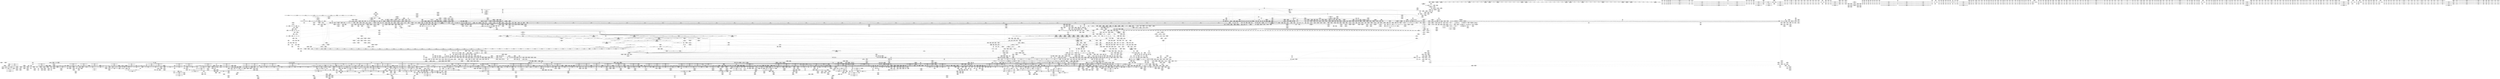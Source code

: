 digraph {
	CE0x53ed300 [shape=record,shape=Mrecord,label="{CE0x53ed300|VOIDTB_TE:_CE_181,182_}"]
	CE0x488d510 [shape=record,shape=Mrecord,label="{CE0x488d510|rcu_lock_acquire:__here}"]
	CE0x46baa30 [shape=record,shape=Mrecord,label="{CE0x46baa30|tomoyo_add_slash:tmp1|*SummSink*}"]
	CE0x6cb8190 [shape=record,shape=Mrecord,label="{CE0x6cb8190|tomoyo_print_ulong:if.then6|*SummSink*}"]
	CE0x542e170 [shape=record,shape=Mrecord,label="{CE0x542e170|i64_80|*Constant*|*SummSource*}"]
	CE0x6cb7ca0 [shape=record,shape=Mrecord,label="{CE0x6cb7ca0|tomoyo_fill_path_info:tmp7|security/tomoyo/util.c,667|*SummSource*}"]
	CE0x571cdb0 [shape=record,shape=Mrecord,label="{CE0x571cdb0|GLOBAL:kfree|*Constant*|*SummSource*}"]
	CE0x548dad0 [shape=record,shape=Mrecord,label="{CE0x548dad0|tomoyo_path_number_perm:name|security/tomoyo/file.c,718}"]
	CE0x6f84f70 [shape=record,shape=Mrecord,label="{CE0x6f84f70|128:_i8*,_1208:_%struct.file*,_:_CMRE_120,128_|*MultipleSource*|security/tomoyo/common.h,1205|security/tomoyo/common.h,1205}"]
	CE0x4515ec0 [shape=record,shape=Mrecord,label="{CE0x4515ec0|tomoyo_audit_path_number_log:path_number|security/tomoyo/file.c,213}"]
	CE0x54c4360 [shape=record,shape=Mrecord,label="{CE0x54c4360|tomoyo_print_ulong:cmp4|security/tomoyo/util.c,241|*SummSink*}"]
	CE0x53d8a40 [shape=record,shape=Mrecord,label="{CE0x53d8a40|tomoyo_const_part_length:incdec.ptr10|security/tomoyo/util.c,640|*SummSource*}"]
	CE0x45938a0 [shape=record,shape=Mrecord,label="{CE0x45938a0|VOIDTB_TE:_CE_311,312_}"]
	CE0x56ae030 [shape=record,shape=Mrecord,label="{CE0x56ae030|tomoyo_fill_path_info:tmp6|security/tomoyo/util.c,667}"]
	CE0x568b050 [shape=record,shape=Mrecord,label="{CE0x568b050|srcu_read_lock:dep_map|include/linux/srcu.h,222|*SummSource*}"]
	CE0x46bae40 [shape=record,shape=Mrecord,label="{CE0x46bae40|tomoyo_get_realpath:tmp1|*SummSource*}"]
	CE0x44075d0 [shape=record,shape=Mrecord,label="{CE0x44075d0|tomoyo_domain:tmp23|security/tomoyo/common.h,1205|*SummSink*}"]
	CE0x6fc27f0 [shape=record,shape=Mrecord,label="{CE0x6fc27f0|tomoyo_get_mode:add|security/tomoyo/util.c,984}"]
	CE0x545a040 [shape=record,shape=Mrecord,label="{CE0x545a040|GLOBAL:__kgid_val|*Constant*|*SummSource*}"]
	CE0x48683a0 [shape=record,shape=Mrecord,label="{CE0x48683a0|tomoyo_print_ulong:call15|security/tomoyo/util.c,244|*SummSink*}"]
	CE0x6d13bc0 [shape=record,shape=Mrecord,label="{CE0x6d13bc0|tomoyo_get_realpath:tmp11|security/tomoyo/file.c,156|*SummSource*}"]
	CE0x4888080 [shape=record,shape=Mrecord,label="{CE0x4888080|i64*_getelementptr_inbounds_(_31_x_i64_,_31_x_i64_*___llvm_gcov_ctr43150,_i64_0,_i64_16)|*Constant*|*SummSource*}"]
	CE0x474fec0 [shape=record,shape=Mrecord,label="{CE0x474fec0|_call_void_lockdep_rcu_suspicious(i8*_getelementptr_inbounds_(_25_x_i8_,_25_x_i8_*_.str12,_i32_0,_i32_0),_i32_1205,_i8*_getelementptr_inbounds_(_45_x_i8_,_45_x_i8_*_.str13,_i32_0,_i32_0))_#9,_!dbg_!38917|security/tomoyo/common.h,1205|*SummSink*}"]
	CE0x3877e90 [shape=record,shape=Mrecord,label="{CE0x3877e90|tomoyo_init_request_info:conv|security/tomoyo/util.c,1010|*SummSource*}"]
	CE0x533d3e0 [shape=record,shape=Mrecord,label="{CE0x533d3e0|tomoyo_get_mode:if.end9|*SummSource*}"]
	CE0x4722780 [shape=record,shape=Mrecord,label="{CE0x4722780|tomoyo_const_part_length:sw.epilog|*SummSource*}"]
	CE0x6d17de0 [shape=record,shape=Mrecord,label="{CE0x6d17de0|tomoyo_path_chown:tmp1|*SummSink*}"]
	CE0x6d3db10 [shape=record,shape=Mrecord,label="{CE0x6d3db10|tomoyo_fill_path_info:cmp8|security/tomoyo/util.c,668}"]
	CE0x570d020 [shape=record,shape=Mrecord,label="{CE0x570d020|0:_%struct.tomoyo_obj_info*,_24:_%struct.tomoyo_path_info*,_32:_i64,_40:_i8,_72:_i8,_76:_i8,_:_SCMRE_8,16_|*MultipleSource*|security/tomoyo/file.c,693|security/tomoyo/file.c, 693|security/tomoyo/file.c,707|Function::tomoyo_init_request_info&Arg::r::}"]
	CE0x5881510 [shape=record,shape=Mrecord,label="{CE0x5881510|VOIDTB_TE:_CE_156,157_}"]
	CE0x561d1d0 [shape=record,shape=Mrecord,label="{CE0x561d1d0|i64_1|*Constant*}"]
	CE0x6d34920 [shape=record,shape=Mrecord,label="{CE0x6d34920|0:_i8*,_array:_GCRE_tomoyo_mac_keywords_external_constant_42_x_i8*_:_elem_18::|security/tomoyo/file.c,233}"]
	CE0x56db700 [shape=record,shape=Mrecord,label="{CE0x56db700|i64_0|*Constant*}"]
	CE0x6dcc2b0 [shape=record,shape=Mrecord,label="{CE0x6dcc2b0|_call_void___llvm_gcov_indirect_counter_increment114(i32*___llvm_gcov_global_state_pred45,_i64**_getelementptr_inbounds_(_3_x_i64*_,_3_x_i64*_*___llvm_gcda_edge_table44,_i64_0,_i64_1)),_!dbg_!38927|security/tomoyo/util.c,634|*SummSink*}"]
	CE0x44b1690 [shape=record,shape=Mrecord,label="{CE0x44b1690|tomoyo_const_part_length:tmp44|security/tomoyo/util.c,645|*SummSink*}"]
	CE0x6cb9970 [shape=record,shape=Mrecord,label="{CE0x6cb9970|tomoyo_get_realpath:if.then|*SummSource*}"]
	CE0x4885d40 [shape=record,shape=Mrecord,label="{CE0x4885d40|i64*_getelementptr_inbounds_(_2_x_i64_,_2_x_i64_*___llvm_gcov_ctr32,_i64_0,_i64_0)|*Constant*|*SummSource*}"]
	CE0x3815d40 [shape=record,shape=Mrecord,label="{CE0x3815d40|0:_i8*,_array:_GCRE_tomoyo_mac_keywords_external_constant_42_x_i8*_:_elem_1::|security/tomoyo/file.c,233}"]
	CE0x4605d50 [shape=record,shape=Mrecord,label="{CE0x4605d50|tomoyo_get_mode:tmp23|security/tomoyo/util.c,986}"]
	CE0x6d12e80 [shape=record,shape=Mrecord,label="{CE0x6d12e80|i1_true|*Constant*}"]
	CE0x396e590 [shape=record,shape=Mrecord,label="{CE0x396e590|tomoyo_const_part_length:cmp12|security/tomoyo/util.c,641}"]
	CE0x4635330 [shape=record,shape=Mrecord,label="{CE0x4635330|i64*_getelementptr_inbounds_(_11_x_i64_,_11_x_i64_*___llvm_gcov_ctr54147,_i64_0,_i64_8)|*Constant*}"]
	CE0x54fd680 [shape=record,shape=Mrecord,label="{CE0x54fd680|tomoyo_get_mode:tmp1}"]
	CE0x6d67c00 [shape=record,shape=Mrecord,label="{CE0x6d67c00|VOIDTB_TE:_CE_218,219_}"]
	CE0x4509ec0 [shape=record,shape=Mrecord,label="{CE0x4509ec0|_call_void_mcount()_#3|*SummSink*}"]
	CE0x4679240 [shape=record,shape=Mrecord,label="{CE0x4679240|_call_void_mcount()_#3|*SummSink*}"]
	CE0x489cd00 [shape=record,shape=Mrecord,label="{CE0x489cd00|tomoyo_print_ulong:call19|security/tomoyo/util.c,246|*SummSource*}"]
	CE0x536b830 [shape=record,shape=Mrecord,label="{CE0x536b830|0:_i8*,_array:_GCRE_tomoyo_mac_keywords_external_constant_42_x_i8*_:_elem_5::|security/tomoyo/file.c,233}"]
	CE0x38e94c0 [shape=record,shape=Mrecord,label="{CE0x38e94c0|GLOBAL:tomoyo_domain|*Constant*|*SummSink*}"]
	CE0x6d17470 [shape=record,shape=Mrecord,label="{CE0x6d17470|VOIDTB_TE:_CE_8,12_}"]
	CE0x5459da0 [shape=record,shape=Mrecord,label="{CE0x5459da0|gid_eq:call|include/linux/uidgid.h,55|*SummSource*}"]
	CE0x57a14c0 [shape=record,shape=Mrecord,label="{CE0x57a14c0|tomoyo_get_mode:tmp2|security/tomoyo/util.c,978|*SummSource*}"]
	CE0x582e400 [shape=record,shape=Mrecord,label="{CE0x582e400|tomoyo_path_number_perm:tmp11|security/tomoyo/file.c,702|*SummSink*}"]
	CE0x6cc7640 [shape=record,shape=Mrecord,label="{CE0x6cc7640|tomoyo_domain:cred|security/tomoyo/common.h,1205}"]
	CE0x455f5c0 [shape=record,shape=Mrecord,label="{CE0x455f5c0|gid_eq:coerce.dive1}"]
	CE0x578e1f0 [shape=record,shape=Mrecord,label="{CE0x578e1f0|i64*_getelementptr_inbounds_(_31_x_i64_,_31_x_i64_*___llvm_gcov_ctr43150,_i64_0,_i64_3)|*Constant*}"]
	CE0x5476360 [shape=record,shape=Mrecord,label="{CE0x5476360|tomoyo_audit_path_number_log:tmp4|security/tomoyo/file.c,222}"]
	CE0x6c9e3d0 [shape=record,shape=Mrecord,label="{CE0x6c9e3d0|uid_valid:tmp7|include/linux/uidgid.h,100}"]
	CE0x3929300 [shape=record,shape=Mrecord,label="{CE0x3929300|i64*_getelementptr_inbounds_(_5_x_i64_,_5_x_i64_*___llvm_gcov_ctr32134,_i64_0,_i64_3)|*Constant*|*SummSource*}"]
	CE0x55ab8c0 [shape=record,shape=Mrecord,label="{CE0x55ab8c0|tomoyo_fill_path_info:call2|security/tomoyo/util.c,666|*SummSource*}"]
	CE0x6cde0e0 [shape=record,shape=Mrecord,label="{CE0x6cde0e0|tomoyo_fill_path_info:frombool|security/tomoyo/util.c,667}"]
	CE0x5744370 [shape=record,shape=Mrecord,label="{CE0x5744370|0:_%struct.tomoyo_obj_info*,_24:_%struct.tomoyo_path_info*,_32:_i64,_40:_i8,_72:_i8,_76:_i8,_:_SCMRE_27,28_}"]
	CE0x57a7f50 [shape=record,shape=Mrecord,label="{CE0x57a7f50|tomoyo_print_ulong:tmp9|security/tomoyo/util.c,241|*SummSink*}"]
	CE0x533cbb0 [shape=record,shape=Mrecord,label="{CE0x533cbb0|0:_i8,_array:_GCRE_tomoyo_index2category_constant_39_x_i8_c_00_00_00_00_00_00_00_00_00_00_00_00_00_00_00_00_00_00_00_00_00_00_00_01_01_01_01_01_01_01_01_01_01_01_01_01_01_01_02_,_align_16:_elem_9::|security/tomoyo/util.c,983}"]
	CE0x550ffb0 [shape=record,shape=Mrecord,label="{CE0x550ffb0|_ret_void,_!dbg_!38907|include/linux/srcu.h,238}"]
	CE0x3891810 [shape=record,shape=Mrecord,label="{CE0x3891810|i64*_getelementptr_inbounds_(_2_x_i64_,_2_x_i64_*___llvm_gcov_ctr36193,_i64_0,_i64_0)|*Constant*|*SummSink*}"]
	CE0x44acf90 [shape=record,shape=Mrecord,label="{CE0x44acf90|_call_void_tomoyo_fill_path_info(%struct.tomoyo_path_info*_%buf)_#9,_!dbg_!38911|security/tomoyo/file.c,137}"]
	CE0x45096c0 [shape=record,shape=Mrecord,label="{CE0x45096c0|tomoyo_get_mode:tmp11|security/tomoyo/util.c,982|*SummSink*}"]
	CE0x6cad9e0 [shape=record,shape=Mrecord,label="{CE0x6cad9e0|__kgid_val:gid|include/linux/uidgid.h, 37}"]
	CE0x6fc1710 [shape=record,shape=Mrecord,label="{CE0x6fc1710|0:_i8,_array:_GCRE_tomoyo_index2category_constant_39_x_i8_c_00_00_00_00_00_00_00_00_00_00_00_00_00_00_00_00_00_00_00_00_00_00_00_01_01_01_01_01_01_01_01_01_01_01_01_01_01_01_02_,_align_16:_elem_36::|security/tomoyo/util.c,983}"]
	CE0x5767230 [shape=record,shape=Mrecord,label="{CE0x5767230|i64_0|*Constant*}"]
	CE0x6cb83e0 [shape=record,shape=Mrecord,label="{CE0x6cb83e0|tomoyo_print_ulong:if.else9|*SummSource*}"]
	CE0x6e23650 [shape=record,shape=Mrecord,label="{CE0x6e23650|i8*_null|*Constant*}"]
	CE0x36a1380 [shape=record,shape=Mrecord,label="{CE0x36a1380|rcu_lock_acquire:bb|*SummSource*}"]
	CE0x548bb00 [shape=record,shape=Mrecord,label="{CE0x548bb00|i8*_getelementptr_inbounds_(_45_x_i8_,_45_x_i8_*_.str13,_i32_0,_i32_0)|*Constant*}"]
	CE0x6e574b0 [shape=record,shape=Mrecord,label="{CE0x6e574b0|tomoyo_path_number_perm:tmp4|security/tomoyo/file.c,694}"]
	CE0x3a89310 [shape=record,shape=Mrecord,label="{CE0x3a89310|tomoyo_add_slash:name|security/tomoyo/file.c,136}"]
	CE0x545a8f0 [shape=record,shape=Mrecord,label="{CE0x545a8f0|gid_eq:tmp|*SummSink*}"]
	CE0x53b48c0 [shape=record,shape=Mrecord,label="{CE0x53b48c0|tomoyo_get_realpath:name|security/tomoyo/file.c,150|*SummSink*}"]
	CE0x54171a0 [shape=record,shape=Mrecord,label="{CE0x54171a0|VOIDTB_TE:_CE_190,191_}"]
	CE0x47759d0 [shape=record,shape=Mrecord,label="{CE0x47759d0|tomoyo_const_part_length:tmp9|security/tomoyo/util.c,626|*SummSink*}"]
	CE0x558ffd0 [shape=record,shape=Mrecord,label="{CE0x558ffd0|tomoyo_audit_path_number_log:tmp|*SummSink*}"]
	CE0x6d85b20 [shape=record,shape=Mrecord,label="{CE0x6d85b20|VOIDTB_TE:_CE_222,223_}"]
	CE0x6e0b560 [shape=record,shape=Mrecord,label="{CE0x6e0b560|128:_i8*,_1208:_%struct.file*,_:_CMRE_16,20_|*MultipleSource*|security/tomoyo/common.h,1205|security/tomoyo/common.h,1205}"]
	CE0x38f0e10 [shape=record,shape=Mrecord,label="{CE0x38f0e10|uid_eq:coerce.dive}"]
	CE0x56cb200 [shape=record,shape=Mrecord,label="{CE0x56cb200|tomoyo_get_mode:tmp8|security/tomoyo/util.c,979}"]
	CE0x58a4a60 [shape=record,shape=Mrecord,label="{CE0x58a4a60|tomoyo_init_request_info:tmp3|security/tomoyo/util.c,1004}"]
	CE0x5675b80 [shape=record,shape=Mrecord,label="{CE0x5675b80|tomoyo_fill_path_info:const_len|security/tomoyo/util.c,666}"]
	CE0x6e26a10 [shape=record,shape=Mrecord,label="{CE0x6e26a10|GLOBAL:tomoyo_print_ulong|*Constant*|*SummSink*}"]
	CE0x62cec80 [shape=record,shape=Mrecord,label="{CE0x62cec80|i64*_getelementptr_inbounds_(_11_x_i64_,_11_x_i64_*___llvm_gcov_ctr54147,_i64_0,_i64_9)|*Constant*}"]
	CE0x382c570 [shape=record,shape=Mrecord,label="{CE0x382c570|tomoyo_path_number_perm:if.then8|*SummSink*}"]
	CE0x6e3c830 [shape=record,shape=Mrecord,label="{CE0x6e3c830|i64*_getelementptr_inbounds_(_2_x_i64_,_2_x_i64_*___llvm_gcov_ctr32,_i64_0,_i64_0)|*Constant*|*SummSink*}"]
	CE0x62d2930 [shape=record,shape=Mrecord,label="{CE0x62d2930|__kgid_val:coerce.dive|*SummSink*}"]
	CE0x6d8ce90 [shape=record,shape=Mrecord,label="{CE0x6d8ce90|VOIDTB_TE:_CE_149,150_}"]
	CE0x3840840 [shape=record,shape=Mrecord,label="{CE0x3840840|128:_i8*,_1208:_%struct.file*,_:_CMRE_152,160_|*MultipleSource*|security/tomoyo/common.h,1205|security/tomoyo/common.h,1205}"]
	CE0x562a5f0 [shape=record,shape=Mrecord,label="{CE0x562a5f0|tomoyo_get_realpath:return}"]
	CE0x57cd580 [shape=record,shape=Mrecord,label="{CE0x57cd580|__llvm_gcov_indirect_counter_increment114:tmp6|*SummSource*}"]
	CE0x53e1f80 [shape=record,shape=Mrecord,label="{CE0x53e1f80|gid_valid:coerce.dive|*SummSource*}"]
	CE0x6d06090 [shape=record,shape=Mrecord,label="{CE0x6d06090|128:_i8*,_1208:_%struct.file*,_:_CMRE_31,32_}"]
	CE0x3930de0 [shape=record,shape=Mrecord,label="{CE0x3930de0|tomoyo_path_number_perm:do.body|*SummSource*}"]
	CE0x548db40 [shape=record,shape=Mrecord,label="{CE0x548db40|tomoyo_path_number_perm:name|security/tomoyo/file.c,718|*SummSource*}"]
	CE0x5349cf0 [shape=record,shape=Mrecord,label="{CE0x5349cf0|__kuid_val:tmp|*SummSource*}"]
	CE0x5683930 [shape=record,shape=Mrecord,label="{CE0x5683930|tomoyo_add_slash:tmp13|security/tomoyo/file.c,138|*SummSource*}"]
	CE0x6c9c3e0 [shape=record,shape=Mrecord,label="{CE0x6c9c3e0|tomoyo_path_number_perm:tmp12|*LoadInst*|security/tomoyo/file.c,702|*SummSource*}"]
	CE0x5577aa0 [shape=record,shape=Mrecord,label="{CE0x5577aa0|rcu_lock_release:tmp3|*SummSource*}"]
	CE0x397f5c0 [shape=record,shape=Mrecord,label="{CE0x397f5c0|srcu_read_lock:tmp2}"]
	CE0x5485970 [shape=record,shape=Mrecord,label="{CE0x5485970|tomoyo_path_number_perm:if.end22}"]
	CE0x6d495d0 [shape=record,shape=Mrecord,label="{CE0x6d495d0|uid_valid:uid|include/linux/uidgid.h, 98|*SummSource*}"]
	CE0x3925240 [shape=record,shape=Mrecord,label="{CE0x3925240|i32_1|*Constant*}"]
	CE0x6ff4690 [shape=record,shape=Mrecord,label="{CE0x6ff4690|tomoyo_domain:call3|security/tomoyo/common.h,1205|*SummSink*}"]
	CE0x6d174e0 [shape=record,shape=Mrecord,label="{CE0x6d174e0|VOIDTB_TE:_CE_16,24_}"]
	CE0x57e34b0 [shape=record,shape=Mrecord,label="{CE0x57e34b0|tomoyo_audit_path_number_log:filename|security/tomoyo/file.c,235|*SummSink*}"]
	CE0x6d24400 [shape=record,shape=Mrecord,label="{CE0x6d24400|0:_i32,_:_SCMR_1,2_}"]
	CE0x5629510 [shape=record,shape=Mrecord,label="{CE0x5629510|tomoyo_init_request_info:conv6|security/tomoyo/util.c,1011|*SummSource*}"]
	CE0x3930170 [shape=record,shape=Mrecord,label="{CE0x3930170|srcu_read_lock:entry|*SummSink*}"]
	CE0x6cdde10 [shape=record,shape=Mrecord,label="{CE0x6cdde10|tomoyo_get_mode:tmp7|security/tomoyo/util.c,979}"]
	CE0x5740680 [shape=record,shape=Mrecord,label="{CE0x5740680|tomoyo_const_part_length:while.end}"]
	CE0x539c130 [shape=record,shape=Mrecord,label="{CE0x539c130|tomoyo_path_number_perm:param|security/tomoyo/file.c,711|*SummSource*}"]
	CE0x3930770 [shape=record,shape=Mrecord,label="{CE0x3930770|_ret_%struct.tomoyo_domain_info*_%tmp23,_!dbg_!38929|security/tomoyo/common.h,1205|*SummSource*}"]
	CE0x56871a0 [shape=record,shape=Mrecord,label="{CE0x56871a0|tomoyo_path_chown:error.1}"]
	CE0x58722c0 [shape=record,shape=Mrecord,label="{CE0x58722c0|tomoyo_path_number_perm:tmp48|security/tomoyo/file.c,722|*SummSink*}"]
	CE0x57acb20 [shape=record,shape=Mrecord,label="{CE0x57acb20|tomoyo_fill_path_info:tmp3|security/tomoyo/util.c,667}"]
	CE0x390a710 [shape=record,shape=Mrecord,label="{CE0x390a710|tomoyo_print_ulong:bb}"]
	CE0x53d7cf0 [shape=record,shape=Mrecord,label="{CE0x53d7cf0|tomoyo_const_part_length:tmp16|security/tomoyo/util.c,627|*SummSink*}"]
	CE0x6db8650 [shape=record,shape=Mrecord,label="{CE0x6db8650|16:_%struct.dentry*,_:_SCMRE_16,24_|*MultipleSource*|security/tomoyo/file.c, 694|security/tomoyo/file.c,694|security/tomoyo/file.c,694|Function::tomoyo_path_number_perm&Arg::path::|Function::tomoyo_path_chown&Arg::path::}"]
	CE0x5590510 [shape=record,shape=Mrecord,label="{CE0x5590510|tomoyo_get_realpath:name|security/tomoyo/file.c,150|*SummSource*}"]
	CE0x6e60a60 [shape=record,shape=Mrecord,label="{CE0x6e60a60|tomoyo_const_part_length:tmp20|security/tomoyo/util.c,628|*SummSource*}"]
	CE0x53e1c70 [shape=record,shape=Mrecord,label="{CE0x53e1c70|gid_valid:coerce.dive}"]
	CE0x6d0e6d0 [shape=record,shape=Mrecord,label="{CE0x6d0e6d0|tomoyo_const_part_length:tmp25|security/tomoyo/util.c,641|*SummSink*}"]
	CE0x54854c0 [shape=record,shape=Mrecord,label="{CE0x54854c0|VOIDTB_TE:_CE_202,203_}"]
	CE0x4623e40 [shape=record,shape=Mrecord,label="{CE0x4623e40|tomoyo_const_part_length:if.end18}"]
	CE0x6f0c030 [shape=record,shape=Mrecord,label="{CE0x6f0c030|16:_%struct.dentry*,_:_SCMRE_0,1_|*MultipleSource*|security/tomoyo/file.c, 694|security/tomoyo/file.c,694|security/tomoyo/file.c,694|Function::tomoyo_path_number_perm&Arg::path::|Function::tomoyo_path_chown&Arg::path::}"]
	CE0x5590920 [shape=record,shape=Mrecord,label="{CE0x5590920|i64*_getelementptr_inbounds_(_5_x_i64_,_5_x_i64_*___llvm_gcov_ctr32134,_i64_0,_i64_0)|*Constant*|*SummSource*}"]
	CE0x6fea1c0 [shape=record,shape=Mrecord,label="{CE0x6fea1c0|_ret_i32_%error.1,_!dbg_!38924|security/tomoyo/tomoyo.c,385}"]
	CE0x53edd80 [shape=record,shape=Mrecord,label="{CE0x53edd80|tomoyo_init_request_info:index|Function::tomoyo_init_request_info&Arg::index::|*SummSink*}"]
	CE0x6fe9d10 [shape=record,shape=Mrecord,label="{CE0x6fe9d10|i64*_getelementptr_inbounds_(_10_x_i64_,_10_x_i64_*___llvm_gcov_ctr31198,_i64_0,_i64_9)|*Constant*}"]
	CE0x6fd8ee0 [shape=record,shape=Mrecord,label="{CE0x6fd8ee0|tomoyo_path_number_perm:tmp32|security/tomoyo/file.c,710}"]
	CE0x528cac0 [shape=record,shape=Mrecord,label="{CE0x528cac0|i64_5|*Constant*}"]
	CE0x55768a0 [shape=record,shape=Mrecord,label="{CE0x55768a0|i64*_getelementptr_inbounds_(_4_x_i64_,_4_x_i64_*___llvm_gcov_ctr33,_i64_0,_i64_1)|*Constant*|*SummSource*}"]
	CE0x6e0a820 [shape=record,shape=Mrecord,label="{CE0x6e0a820|128:_i8*,_1208:_%struct.file*,_:_CMRE_22,23_}"]
	CE0x47a5bf0 [shape=record,shape=Mrecord,label="{CE0x47a5bf0|tomoyo_print_ulong:tmp3|security/tomoyo/util.c,239}"]
	CE0x5638140 [shape=record,shape=Mrecord,label="{CE0x5638140|tomoyo_fill_path_info:bb|*SummSource*}"]
	CE0x39d6540 [shape=record,shape=Mrecord,label="{CE0x39d6540|VOIDTB_TE:_CE_319,320_}"]
	CE0x6dd8f00 [shape=record,shape=Mrecord,label="{CE0x6dd8f00|tomoyo_path_number_perm:if.end22|*SummSink*}"]
	CE0x47b8bb0 [shape=record,shape=Mrecord,label="{CE0x47b8bb0|i64_4|*Constant*}"]
	CE0x5403f80 [shape=record,shape=Mrecord,label="{CE0x5403f80|i64*_getelementptr_inbounds_(_22_x_i64_,_22_x_i64_*___llvm_gcov_ctr9,_i64_0,_i64_16)|*Constant*|*SummSource*}"]
	CE0x55b8860 [shape=record,shape=Mrecord,label="{CE0x55b8860|i64*_getelementptr_inbounds_(_2_x_i64_,_2_x_i64_*___llvm_gcov_ctr37192,_i64_0,_i64_0)|*Constant*|*SummSink*}"]
	CE0x52e4bd0 [shape=record,shape=Mrecord,label="{CE0x52e4bd0|tomoyo_print_ulong:conv|security/tomoyo/util.c,239|*SummSink*}"]
	CE0x5471660 [shape=record,shape=Mrecord,label="{CE0x5471660|tomoyo_const_part_length:cmp3|security/tomoyo/util.c,627}"]
	CE0x6d85710 [shape=record,shape=Mrecord,label="{CE0x6d85710|gid_eq:left.coerce|Function::gid_eq&Arg::left.coerce::|*SummSource*}"]
	CE0x6d56710 [shape=record,shape=Mrecord,label="{CE0x6d56710|_ret_i1_%lnot,_!dbg_!38906|include/linux/uidgid.h,100|*SummSource*}"]
	CE0x6d853b0 [shape=record,shape=Mrecord,label="{CE0x6d853b0|VOIDTB_TE:_CE_64,72_}"]
	CE0x5627ef0 [shape=record,shape=Mrecord,label="{CE0x5627ef0|GLOBAL:__llvm_gcov_ctr28130|Global_var:__llvm_gcov_ctr28130|*SummSink*}"]
	CE0x4589f90 [shape=record,shape=Mrecord,label="{CE0x4589f90|tomoyo_const_part_length:tmp9|security/tomoyo/util.c,626|*SummSource*}"]
	CE0x5898120 [shape=record,shape=Mrecord,label="{CE0x5898120|GLOBAL:lock_acquire|*Constant*|*SummSource*}"]
	CE0x555d8e0 [shape=record,shape=Mrecord,label="{CE0x555d8e0|uid_valid:tmp4|*SummSource*}"]
	CE0x3aa7480 [shape=record,shape=Mrecord,label="{CE0x3aa7480|tomoyo_get_mode:arrayidx4|security/tomoyo/util.c,983|*SummSink*}"]
	CE0x56bb3d0 [shape=record,shape=Mrecord,label="{CE0x56bb3d0|tomoyo_const_part_length:if.end28|*SummSource*}"]
	CE0x46765d0 [shape=record,shape=Mrecord,label="{CE0x46765d0|tomoyo_print_ulong:tmp5|security/tomoyo/util.c,239|*SummSource*}"]
	CE0x3882b90 [shape=record,shape=Mrecord,label="{CE0x3882b90|tomoyo_audit_path_number_log:tmp17|security/tomoyo/file.c,236}"]
	CE0x397f350 [shape=record,shape=Mrecord,label="{CE0x397f350|tomoyo_domain:tmp12|security/tomoyo/common.h,1205}"]
	CE0x564f960 [shape=record,shape=Mrecord,label="{CE0x564f960|tomoyo_path_number_perm:tmp20|security/tomoyo/file.c,705|*SummSource*}"]
	CE0x47e2b10 [shape=record,shape=Mrecord,label="{CE0x47e2b10|0:_%struct.tomoyo_obj_info*,_24:_%struct.tomoyo_path_info*,_32:_i64,_40:_i8,_72:_i8,_76:_i8,_:_SCMRE_64,72_|*MultipleSource*|security/tomoyo/file.c,693|security/tomoyo/file.c, 693|security/tomoyo/file.c,707|Function::tomoyo_init_request_info&Arg::r::}"]
	CE0x57400b0 [shape=record,shape=Mrecord,label="{CE0x57400b0|i32_49|*Constant*|*SummSource*}"]
	CE0x44e2ee0 [shape=record,shape=Mrecord,label="{CE0x44e2ee0|0:_i8,_array:_GCRE_tomoyo_index2category_constant_39_x_i8_c_00_00_00_00_00_00_00_00_00_00_00_00_00_00_00_00_00_00_00_00_00_00_00_01_01_01_01_01_01_01_01_01_01_01_01_01_01_01_02_,_align_16:_elem_30::|security/tomoyo/util.c,983}"]
	CE0x58cabb0 [shape=record,shape=Mrecord,label="{CE0x58cabb0|0:_i8,_array:_GCRE_tomoyo_pn2mac_constant_8_x_i8_c_02_05_07_08_12_0F_10_11_,_align_1:_elem_1::|security/tomoyo/file.c,701}"]
	CE0x6d24390 [shape=record,shape=Mrecord,label="{CE0x6d24390|tomoyo_path_chown:gid|security/tomoyo/tomoyo.c, 376}"]
	CE0x56f54b0 [shape=record,shape=Mrecord,label="{CE0x56f54b0|_ret_i32_%retval.0,_!dbg_!38967|security/tomoyo/file.c,724|*SummSource*}"]
	CE0x4883930 [shape=record,shape=Mrecord,label="{CE0x4883930|i64**_getelementptr_inbounds_(_3_x_i64*_,_3_x_i64*_*___llvm_gcda_edge_table44,_i64_0,_i64_0)|*Constant*}"]
	CE0x53a8e30 [shape=record,shape=Mrecord,label="{CE0x53a8e30|128:_i8*,_1208:_%struct.file*,_:_CMRE_43,44_}"]
	CE0x45d8b90 [shape=record,shape=Mrecord,label="{CE0x45d8b90|tomoyo_path_number_perm:obj|security/tomoyo/file.c, 694|*SummSource*}"]
	CE0x548f860 [shape=record,shape=Mrecord,label="{CE0x548f860|gid_eq:tmp5|include/linux/uidgid.h,55|*SummSink*}"]
	CE0x37e9350 [shape=record,shape=Mrecord,label="{CE0x37e9350|uid_eq:tmp3|*SummSink*}"]
	CE0x5349f00 [shape=record,shape=Mrecord,label="{CE0x5349f00|GLOBAL:__llvm_gcov_global_state_pred30|Global_var:__llvm_gcov_global_state_pred30|*SummSink*}"]
	CE0x3917000 [shape=record,shape=Mrecord,label="{CE0x3917000|tomoyo_read_lock:tmp1|*SummSink*}"]
	CE0x37bc660 [shape=record,shape=Mrecord,label="{CE0x37bc660|uid_eq:coerce.dive3|include/linux/uidgid.h,50|*SummSource*}"]
	CE0x548f430 [shape=record,shape=Mrecord,label="{CE0x548f430|gid_eq:coerce.dive3|include/linux/uidgid.h,55|*SummSource*}"]
	CE0x45d4700 [shape=record,shape=Mrecord,label="{CE0x45d4700|__llvm_gcov_indirect_counter_increment114:tmp2|*SummSource*}"]
	CE0x37dab50 [shape=record,shape=Mrecord,label="{CE0x37dab50|_ret_void,_!dbg_!38908|include/linux/rcupdate.h,424|*SummSink*}"]
	CE0x378c470 [shape=record,shape=Mrecord,label="{CE0x378c470|tomoyo_get_mode:ns|Function::tomoyo_get_mode&Arg::ns::|*SummSource*}"]
	CE0x47229f0 [shape=record,shape=Mrecord,label="{CE0x47229f0|tomoyo_const_part_length:sw.bb9}"]
	CE0x44cf9d0 [shape=record,shape=Mrecord,label="{CE0x44cf9d0|GLOBAL:tomoyo_realpath_from_path|*Constant*|*SummSource*}"]
	CE0x459e1c0 [shape=record,shape=Mrecord,label="{CE0x459e1c0|gid_valid:coerce.dive|*SummSink*}"]
	CE0x396eb60 [shape=record,shape=Mrecord,label="{CE0x396eb60|i64_17|*Constant*}"]
	CE0x56adbf0 [shape=record,shape=Mrecord,label="{CE0x56adbf0|i32_-1|*Constant*}"]
	CE0x4869320 [shape=record,shape=Mrecord,label="{CE0x4869320|tomoyo_print_ulong:tmp21|security/tomoyo/util.c,246}"]
	CE0x5203010 [shape=record,shape=Mrecord,label="{CE0x5203010|uid_valid:tmp4}"]
	CE0x580c850 [shape=record,shape=Mrecord,label="{CE0x580c850|tomoyo_path_number_perm:idxprom|security/tomoyo/file.c,701|*SummSource*}"]
	CE0x6cdecb0 [shape=record,shape=Mrecord,label="{CE0x6cdecb0|tomoyo_get_mode:tmp1|*SummSink*}"]
	CE0x48864f0 [shape=record,shape=Mrecord,label="{CE0x48864f0|tomoyo_path_number_perm:tmp53|security/tomoyo/file.c,724|*SummSink*}"]
	CE0x3ad8d40 [shape=record,shape=Mrecord,label="{CE0x3ad8d40|rcu_lock_release:map|Function::rcu_lock_release&Arg::map::|*SummSink*}"]
	CE0x5821230 [shape=record,shape=Mrecord,label="{CE0x5821230|VOIDTB_TE:_CE_256,264_}"]
	CE0x56832b0 [shape=record,shape=Mrecord,label="{CE0x56832b0|tomoyo_add_slash:tmp12|security/tomoyo/file.c,138}"]
	CE0x3771ec0 [shape=record,shape=Mrecord,label="{CE0x3771ec0|VOIDTB_TE:_CE_217,218_}"]
	CE0x47e2410 [shape=record,shape=Mrecord,label="{CE0x47e2410|0:_%struct.tomoyo_obj_info*,_24:_%struct.tomoyo_path_info*,_32:_i64,_40:_i8,_72:_i8,_76:_i8,_:_SCMRE_60,61_}"]
	CE0x460b890 [shape=record,shape=Mrecord,label="{CE0x460b890|tomoyo_domain:tmp}"]
	CE0x3984bc0 [shape=record,shape=Mrecord,label="{CE0x3984bc0|tomoyo_print_ulong:buffer_len|Function::tomoyo_print_ulong&Arg::buffer_len::|*SummSource*}"]
	CE0x560e820 [shape=record,shape=Mrecord,label="{CE0x560e820|tomoyo_path_chown:tmp3|security/tomoyo/tomoyo.c,379}"]
	CE0x4774800 [shape=record,shape=Mrecord,label="{CE0x4774800|GLOBAL:lock_release|*Constant*}"]
	CE0x3a2fdd0 [shape=record,shape=Mrecord,label="{CE0x3a2fdd0|i64*_getelementptr_inbounds_(_6_x_i64_,_6_x_i64_*___llvm_gcov_ctr26,_i64_0,_i64_3)|*Constant*}"]
	CE0x55976c0 [shape=record,shape=Mrecord,label="{CE0x55976c0|rcu_lock_release:__here}"]
	CE0x6d45a20 [shape=record,shape=Mrecord,label="{CE0x6d45a20|tomoyo_path_number_perm:tmp15|security/tomoyo/file.c,701|*SummSource*}"]
	CE0x542eab0 [shape=record,shape=Mrecord,label="{CE0x542eab0|gid_valid:coerce.dive1|include/linux/uidgid.h,105}"]
	CE0x384deb0 [shape=record,shape=Mrecord,label="{CE0x384deb0|GLOBAL:__kuid_val|*Constant*|*SummSource*}"]
	CE0x4758ad0 [shape=record,shape=Mrecord,label="{CE0x4758ad0|i64_1|*Constant*}"]
	CE0x3af44a0 [shape=record,shape=Mrecord,label="{CE0x3af44a0|i64**_getelementptr_inbounds_(_3_x_i64*_,_3_x_i64*_*___llvm_gcda_edge_table44,_i64_0,_i64_1)|*Constant*|*SummSource*}"]
	CE0x4886430 [shape=record,shape=Mrecord,label="{CE0x4886430|tomoyo_path_number_perm:tmp53|security/tomoyo/file.c,724|*SummSource*}"]
	CE0x52efb50 [shape=record,shape=Mrecord,label="{CE0x52efb50|i64*_getelementptr_inbounds_(_12_x_i64_,_12_x_i64_*___llvm_gcov_ctr31133,_i64_0,_i64_10)|*Constant*}"]
	CE0x62e3a40 [shape=record,shape=Mrecord,label="{CE0x62e3a40|tomoyo_path_number_perm:tmp44|security/tomoyo/file.c,721|*SummSink*}"]
	CE0x52ef740 [shape=record,shape=Mrecord,label="{CE0x52ef740|tomoyo_get_mode:mode.1|*SummSink*}"]
	CE0x6d23c70 [shape=record,shape=Mrecord,label="{CE0x6d23c70|i64*_getelementptr_inbounds_(_10_x_i64_,_10_x_i64_*___llvm_gcov_ctr31198,_i64_0,_i64_3)|*Constant*|*SummSink*}"]
	CE0x4616980 [shape=record,shape=Mrecord,label="{CE0x4616980|VOIDTB_TE:_CE_203,204_}"]
	CE0x574b4f0 [shape=record,shape=Mrecord,label="{CE0x574b4f0|0:_%struct.tomoyo_obj_info*,_24:_%struct.tomoyo_path_info*,_32:_i64,_40:_i8,_72:_i8,_76:_i8,_:_SCMRE_40,41_}"]
	CE0x58a5220 [shape=record,shape=Mrecord,label="{CE0x58a5220|tomoyo_init_request_info:profile2|security/tomoyo/util.c,1007|*SummSink*}"]
	CE0x5784790 [shape=record,shape=Mrecord,label="{CE0x5784790|tomoyo_const_part_length:tmp15|security/tomoyo/util.c,627|*SummSource*}"]
	CE0x53f3ef0 [shape=record,shape=Mrecord,label="{CE0x53f3ef0|gid_valid:tmp6|include/linux/uidgid.h,105}"]
	CE0x55afef0 [shape=record,shape=Mrecord,label="{CE0x55afef0|_call_void_mcount()_#3|*SummSink*}"]
	CE0x6d5c3d0 [shape=record,shape=Mrecord,label="{CE0x6d5c3d0|__kuid_val:coerce.dive}"]
	CE0x6f45980 [shape=record,shape=Mrecord,label="{CE0x6f45980|tomoyo_path_number_perm:tmp50|security/tomoyo/file.c,723|*SummSink*}"]
	CE0x36a0bc0 [shape=record,shape=Mrecord,label="{CE0x36a0bc0|tomoyo_fill_path_info:conv|security/tomoyo/util.c,664}"]
	CE0x378c710 [shape=record,shape=Mrecord,label="{CE0x378c710|tomoyo_get_mode:index|Function::tomoyo_get_mode&Arg::index::}"]
	CE0x6d9c9f0 [shape=record,shape=Mrecord,label="{CE0x6d9c9f0|tomoyo_path_number_perm:cmp6|security/tomoyo/file.c,708|*SummSource*}"]
	CE0x6d25450 [shape=record,shape=Mrecord,label="{CE0x6d25450|gid_valid:tmp1|*SummSource*}"]
	CE0x47a4780 [shape=record,shape=Mrecord,label="{CE0x47a4780|_call_void_mcount()_#3|*SummSink*}"]
	CE0x6e61910 [shape=record,shape=Mrecord,label="{CE0x6e61910|__llvm_gcov_indirect_counter_increment114:counter|*SummSource*}"]
	CE0x56fc860 [shape=record,shape=Mrecord,label="{CE0x56fc860|uid_valid:entry|*SummSource*}"]
	CE0x545a660 [shape=record,shape=Mrecord,label="{CE0x545a660|_ret_i32_%tmp4,_!dbg_!38904|include/linux/uidgid.h,39}"]
	CE0x4509a20 [shape=record,shape=Mrecord,label="{CE0x4509a20|tomoyo_domain:tmp6|security/tomoyo/common.h,1205}"]
	CE0x6d0ec80 [shape=record,shape=Mrecord,label="{CE0x6d0ec80|tomoyo_const_part_length:tmp27|security/tomoyo/util.c,641}"]
	CE0x57068a0 [shape=record,shape=Mrecord,label="{CE0x57068a0|tomoyo_path_number_perm:tmp24|security/tomoyo/file.c,706|*SummSource*}"]
	CE0x548f370 [shape=record,shape=Mrecord,label="{CE0x548f370|gid_eq:coerce.dive3|include/linux/uidgid.h,55}"]
	CE0x444b070 [shape=record,shape=Mrecord,label="{CE0x444b070|i64*_getelementptr_inbounds_(_11_x_i64_,_11_x_i64_*___llvm_gcov_ctr54147,_i64_0,_i64_0)|*Constant*|*SummSink*}"]
	CE0x56725e0 [shape=record,shape=Mrecord,label="{CE0x56725e0|tomoyo_path_chown:tmp11|security/tomoyo/tomoyo.c,382|*SummSink*}"]
	CE0x397f4b0 [shape=record,shape=Mrecord,label="{CE0x397f4b0|tomoyo_domain:tmp12|security/tomoyo/common.h,1205|*SummSource*}"]
	CE0x56376d0 [shape=record,shape=Mrecord,label="{CE0x56376d0|rcu_lock_acquire:map|Function::rcu_lock_acquire&Arg::map::|*SummSource*}"]
	CE0x6f6cb00 [shape=record,shape=Mrecord,label="{CE0x6f6cb00|tomoyo_print_ulong:if.end21|*SummSink*}"]
	CE0x5618440 [shape=record,shape=Mrecord,label="{CE0x5618440|_ret_i32_%error.1,_!dbg_!38924|security/tomoyo/tomoyo.c,385|*SummSink*}"]
	CE0x4516db0 [shape=record,shape=Mrecord,label="{CE0x4516db0|tomoyo_domain:tmp7|security/tomoyo/common.h,1205|*SummSink*}"]
	CE0x460ade0 [shape=record,shape=Mrecord,label="{CE0x460ade0|tomoyo_get_mode:tmp13|security/tomoyo/util.c,982|*SummSource*}"]
	CE0x6d49710 [shape=record,shape=Mrecord,label="{CE0x6d49710|0:_i32,_:_SCMR_2,3_}"]
	CE0x6d5bea0 [shape=record,shape=Mrecord,label="{CE0x6d5bea0|tomoyo_domain:do.body}"]
	CE0x564dfd0 [shape=record,shape=Mrecord,label="{CE0x564dfd0|tomoyo_fill_path_info:conv3|security/tomoyo/util.c,666|*SummSource*}"]
	CE0x4601610 [shape=record,shape=Mrecord,label="{CE0x4601610|i32_55|*Constant*}"]
	CE0x58b84d0 [shape=record,shape=Mrecord,label="{CE0x58b84d0|i64_6|*Constant*}"]
	CE0x5682420 [shape=record,shape=Mrecord,label="{CE0x5682420|gid_valid:lnot|include/linux/uidgid.h,105}"]
	CE0x47a4320 [shape=record,shape=Mrecord,label="{CE0x47a4320|tomoyo_path_number_perm:call2|security/tomoyo/file.c,705}"]
	CE0x4517650 [shape=record,shape=Mrecord,label="{CE0x4517650|tomoyo_audit_path_number_log:tmp2|security/tomoyo/file.c,213|*SummSource*}"]
	CE0x6f6d420 [shape=record,shape=Mrecord,label="{CE0x6f6d420|rcu_lock_release:__here|*SummSource*}"]
	CE0x3a88790 [shape=record,shape=Mrecord,label="{CE0x3a88790|_call_void___llvm_gcov_indirect_counter_increment(i32*___llvm_gcov_global_state_pred30,_i64**_getelementptr_inbounds_(_3_x_i64*_,_3_x_i64*_*___llvm_gcda_edge_table29,_i64_0,_i64_1)),_!dbg_!38911|security/tomoyo/file.c,222}"]
	CE0x5881ad0 [shape=record,shape=Mrecord,label="{CE0x5881ad0|tomoyo_path_number_perm:tmp|*SummSink*}"]
	CE0x55abea0 [shape=record,shape=Mrecord,label="{CE0x55abea0|__llvm_gcov_indirect_counter_increment:tmp1}"]
	CE0x6e5d7d0 [shape=record,shape=Mrecord,label="{CE0x6e5d7d0|gid_valid:entry|*SummSink*}"]
	CE0x4571720 [shape=record,shape=Mrecord,label="{CE0x4571720|i32_39|*Constant*|*SummSource*}"]
	CE0x47b8f10 [shape=record,shape=Mrecord,label="{CE0x47b8f10|i64_3|*Constant*|*SummSource*}"]
	CE0x589f2f0 [shape=record,shape=Mrecord,label="{CE0x589f2f0|_call_void_mcount()_#3|*SummSink*}"]
	CE0x5770990 [shape=record,shape=Mrecord,label="{CE0x5770990|i32_47|*Constant*}"]
	CE0x6cb82b0 [shape=record,shape=Mrecord,label="{CE0x6cb82b0|tomoyo_print_ulong:if.else9}"]
	CE0x6df0ee0 [shape=record,shape=Mrecord,label="{CE0x6df0ee0|i64**_getelementptr_inbounds_(_3_x_i64*_,_3_x_i64*_*___llvm_gcda_edge_table29,_i64_0,_i64_0)|*Constant*|*SummSource*}"]
	CE0x6f462d0 [shape=record,shape=Mrecord,label="{CE0x6f462d0|i64*_getelementptr_inbounds_(_22_x_i64_,_22_x_i64_*___llvm_gcov_ctr9,_i64_0,_i64_21)|*Constant*}"]
	CE0x46b0250 [shape=record,shape=Mrecord,label="{CE0x46b0250|_call_void_mcount()_#3|*SummSink*}"]
	CE0x6f2c580 [shape=record,shape=Mrecord,label="{CE0x6f2c580|i64_7|*Constant*|*SummSource*}"]
	CE0x58dbce0 [shape=record,shape=Mrecord,label="{CE0x58dbce0|tomoyo_const_part_length:cmp25|security/tomoyo/util.c,644|*SummSource*}"]
	CE0x6c9e8e0 [shape=record,shape=Mrecord,label="{CE0x6c9e8e0|uid_valid:coerce.dive2|include/linux/uidgid.h,100|*SummSink*}"]
	CE0x6d4a650 [shape=record,shape=Mrecord,label="{CE0x6d4a650|tomoyo_const_part_length:tmp|*SummSource*}"]
	CE0x6ff4fe0 [shape=record,shape=Mrecord,label="{CE0x6ff4fe0|_ret_%struct.task_struct*_%tmp4,_!dbg_!38905|./arch/x86/include/asm/current.h,14|*SummSource*}"]
	CE0x56ae6a0 [shape=record,shape=Mrecord,label="{CE0x56ae6a0|tomoyo_fill_path_info:name1|security/tomoyo/util.c,663|*SummSink*}"]
	CE0x5637550 [shape=record,shape=Mrecord,label="{CE0x5637550|rcu_lock_acquire:entry|*SummSink*}"]
	CE0x5695550 [shape=record,shape=Mrecord,label="{CE0x5695550|GLOBAL:from_kuid|*Constant*|*SummSink*}"]
	CE0x6cd7a10 [shape=record,shape=Mrecord,label="{CE0x6cd7a10|i64*_getelementptr_inbounds_(_2_x_i64_,_2_x_i64_*___llvm_gcov_ctr32197,_i64_0,_i64_1)|*Constant*|*SummSource*}"]
	CE0x5881400 [shape=record,shape=Mrecord,label="{CE0x5881400|VOIDTB_TE:_CE_155,156_}"]
	CE0x39255e0 [shape=record,shape=Mrecord,label="{CE0x39255e0|i64*_getelementptr_inbounds_(_6_x_i64_,_6_x_i64_*___llvm_gcov_ctr25,_i64_0,_i64_3)|*Constant*|*SummSink*}"]
	CE0x6d25670 [shape=record,shape=Mrecord,label="{CE0x6d25670|tomoyo_get_realpath:buf|Function::tomoyo_get_realpath&Arg::buf::}"]
	CE0x62e33e0 [shape=record,shape=Mrecord,label="{CE0x62e33e0|tomoyo_path_number_perm:tmp46|security/tomoyo/file.c,721|*SummSink*}"]
	CE0x489c4f0 [shape=record,shape=Mrecord,label="{CE0x489c4f0|tomoyo_print_ulong:conv18|security/tomoyo/util.c,246}"]
	CE0x3857ae0 [shape=record,shape=Mrecord,label="{CE0x3857ae0|tomoyo_audit_path_number_log:tmp16|security/tomoyo/file.c,235}"]
	CE0x56f5b60 [shape=record,shape=Mrecord,label="{CE0x56f5b60|i64_5|*Constant*|*SummSink*}"]
	CE0x56ad6e0 [shape=record,shape=Mrecord,label="{CE0x56ad6e0|tomoyo_const_part_length:entry|*SummSink*}"]
	CE0x5819790 [shape=record,shape=Mrecord,label="{CE0x5819790|i32_0|*Constant*}"]
	CE0x545a2e0 [shape=record,shape=Mrecord,label="{CE0x545a2e0|__kgid_val:entry|*SummSource*}"]
	CE0x6cddb30 [shape=record,shape=Mrecord,label="{CE0x6cddb30|tomoyo_get_mode:tmp6|security/tomoyo/util.c,978}"]
	CE0x38413f0 [shape=record,shape=Mrecord,label="{CE0x38413f0|tomoyo_get_mode:if.then|*SummSource*}"]
	CE0x5403810 [shape=record,shape=Mrecord,label="{CE0x5403810|tomoyo_path_number_perm:tmp38|security/tomoyo/file.c,717}"]
	CE0x581a260 [shape=record,shape=Mrecord,label="{CE0x581a260|i64_1|*Constant*}"]
	CE0x56bb020 [shape=record,shape=Mrecord,label="{CE0x56bb020|i8*_undef|*Constant*}"]
	CE0x57e2830 [shape=record,shape=Mrecord,label="{CE0x57e2830|tomoyo_audit_path_number_log:param6|security/tomoyo/file.c,235}"]
	CE0x53d8960 [shape=record,shape=Mrecord,label="{CE0x53d8960|i64**_getelementptr_inbounds_(_3_x_i64*_,_3_x_i64*_*___llvm_gcda_edge_table44,_i64_0,_i64_2)|*Constant*|*SummSource*}"]
	CE0x540ad70 [shape=record,shape=Mrecord,label="{CE0x540ad70|i32_1|*Constant*}"]
	CE0x57e08e0 [shape=record,shape=Mrecord,label="{CE0x57e08e0|_call_void_rcu_lock_release(%struct.lockdep_map*_%dep_map)_#9,_!dbg_!38905|include/linux/srcu.h,236}"]
	CE0x5375bd0 [shape=record,shape=Mrecord,label="{CE0x5375bd0|tomoyo_get_mode:tmp28|security/tomoyo/util.c,988|*SummSource*}"]
	CE0x4708240 [shape=record,shape=Mrecord,label="{CE0x4708240|tomoyo_init_request_info:call|security/tomoyo/util.c,1005|*SummSource*}"]
	CE0x5476440 [shape=record,shape=Mrecord,label="{CE0x5476440|tomoyo_audit_path_number_log:tmp4|security/tomoyo/file.c,222|*SummSink*}"]
	CE0x6d17a20 [shape=record,shape=Mrecord,label="{CE0x6d17a20|i32_-1|*Constant*|*SummSink*}"]
	CE0x5784540 [shape=record,shape=Mrecord,label="{CE0x5784540|i64_8|*Constant*}"]
	CE0x6fd4700 [shape=record,shape=Mrecord,label="{CE0x6fd4700|tomoyo_path_number_perm:param10|security/tomoyo/file.c,712|*SummSource*}"]
	CE0x56724b0 [shape=record,shape=Mrecord,label="{CE0x56724b0|tomoyo_path_chown:tmp11|security/tomoyo/tomoyo.c,382}"]
	CE0x5257740 [shape=record,shape=Mrecord,label="{CE0x5257740|rcu_lock_acquire:tmp1|*SummSource*}"]
	CE0x544fe20 [shape=record,shape=Mrecord,label="{CE0x544fe20|tomoyo_const_part_length:tmp33|security/tomoyo/util.c,642|*SummSink*}"]
	CE0x53042a0 [shape=record,shape=Mrecord,label="{CE0x53042a0|tomoyo_const_part_length:tmp46|security/tomoyo/util.c,646|*SummSink*}"]
	CE0x5782800 [shape=record,shape=Mrecord,label="{CE0x5782800|0:_%struct.tomoyo_obj_info*,_24:_%struct.tomoyo_path_info*,_32:_i64,_40:_i8,_72:_i8,_76:_i8,_:_SCMRE_45,46_}"]
	CE0x4759390 [shape=record,shape=Mrecord,label="{CE0x4759390|gid_eq:bb|*SummSink*}"]
	CE0x6f8b7a0 [shape=record,shape=Mrecord,label="{CE0x6f8b7a0|tomoyo_add_slash:buf|Function::tomoyo_add_slash&Arg::buf::|*SummSource*}"]
	CE0x487b940 [shape=record,shape=Mrecord,label="{CE0x487b940|tomoyo_print_ulong:tmp19|security/tomoyo/util.c,244|*SummSink*}"]
	CE0x6dccc90 [shape=record,shape=Mrecord,label="{CE0x6dccc90|tomoyo_const_part_length:if.then|*SummSink*}"]
	CE0x6cab8a0 [shape=record,shape=Mrecord,label="{CE0x6cab8a0|i32_4|*Constant*|*SummSource*}"]
	CE0x5577740 [shape=record,shape=Mrecord,label="{CE0x5577740|tomoyo_const_part_length:add29|security/tomoyo/util.c,646}"]
	CE0x58c88b0 [shape=record,shape=Mrecord,label="{CE0x58c88b0|_ret_void,_!dbg_!38931|security/tomoyo/util.c,247}"]
	CE0x4635920 [shape=record,shape=Mrecord,label="{CE0x4635920|tomoyo_domain:tmp16|security/tomoyo/common.h,1205|*SummSink*}"]
	CE0x62e30f0 [shape=record,shape=Mrecord,label="{CE0x62e30f0|tomoyo_path_number_perm:tmp46|security/tomoyo/file.c,721}"]
	CE0x6db8e40 [shape=record,shape=Mrecord,label="{CE0x6db8e40|tomoyo_path_number_perm:path|Function::tomoyo_path_number_perm&Arg::path::}"]
	CE0x52ff360 [shape=record,shape=Mrecord,label="{CE0x52ff360|i32_1205|*Constant*|*SummSink*}"]
	CE0x522c730 [shape=record,shape=Mrecord,label="{CE0x522c730|rcu_lock_acquire:tmp2|*SummSource*}"]
	CE0x37e93f0 [shape=record,shape=Mrecord,label="{CE0x37e93f0|_call_void_mcount()_#3}"]
	CE0x6d85780 [shape=record,shape=Mrecord,label="{CE0x6d85780|gid_eq:left.coerce|Function::gid_eq&Arg::left.coerce::|*SummSink*}"]
	CE0x6d17900 [shape=record,shape=Mrecord,label="{CE0x6d17900|i32_-1|*Constant*|*SummSource*}"]
	CE0x45195e0 [shape=record,shape=Mrecord,label="{CE0x45195e0|GLOBAL:tomoyo_audit_path_number_log|*Constant*|*SummSource*}"]
	CE0x37e7fc0 [shape=record,shape=Mrecord,label="{CE0x37e7fc0|tomoyo_init_request_info:call4|security/tomoyo/util.c,1010|*SummSink*}"]
	CE0x6cdfb00 [shape=record,shape=Mrecord,label="{CE0x6cdfb00|0:_%struct.tomoyo_obj_info*,_24:_%struct.tomoyo_path_info*,_32:_i64,_40:_i8,_72:_i8,_76:_i8,_:_SCMRE_75,76_|*MultipleSource*|security/tomoyo/file.c,693|security/tomoyo/file.c, 693|security/tomoyo/file.c,707|Function::tomoyo_init_request_info&Arg::r::}"]
	CE0x4641130 [shape=record,shape=Mrecord,label="{CE0x4641130|i32_255|*Constant*|*SummSink*}"]
	CE0x55af7a0 [shape=record,shape=Mrecord,label="{CE0x55af7a0|i64*_getelementptr_inbounds_(_2_x_i64_,_2_x_i64_*___llvm_gcov_ctr31,_i64_0,_i64_1)|*Constant*|*SummSink*}"]
	CE0x45422e0 [shape=record,shape=Mrecord,label="{CE0x45422e0|tomoyo_get_mode:add|security/tomoyo/util.c,984|*SummSink*}"]
	CE0x378ccf0 [shape=record,shape=Mrecord,label="{CE0x378ccf0|tomoyo_get_mode:index|Function::tomoyo_get_mode&Arg::index::|*SummSink*}"]
	CE0x6c9ea10 [shape=record,shape=Mrecord,label="{CE0x6c9ea10|uid_valid:tmp7|include/linux/uidgid.h,100|*SummSource*}"]
	CE0x46bac10 [shape=record,shape=Mrecord,label="{CE0x46bac10|_call_void_mcount()_#3}"]
	CE0x54c35e0 [shape=record,shape=Mrecord,label="{CE0x54c35e0|i64*_getelementptr_inbounds_(_2_x_i64_,_2_x_i64_*___llvm_gcov_ctr32,_i64_0,_i64_0)|*Constant*}"]
	CE0x48677f0 [shape=record,shape=Mrecord,label="{CE0x48677f0|tomoyo_const_part_length:if.then17|*SummSink*}"]
	CE0x4878a80 [shape=record,shape=Mrecord,label="{CE0x4878a80|i64_8|*Constant*}"]
	CE0x544a1e0 [shape=record,shape=Mrecord,label="{CE0x544a1e0|i64*_getelementptr_inbounds_(_5_x_i64_,_5_x_i64_*___llvm_gcov_ctr28130,_i64_0,_i64_0)|*Constant*}"]
	CE0x5468af0 [shape=record,shape=Mrecord,label="{CE0x5468af0|tomoyo_const_part_length:tmp7|security/tomoyo/util.c,625|*SummSink*}"]
	CE0x6fea0c0 [shape=record,shape=Mrecord,label="{CE0x6fea0c0|tomoyo_path_chown:tmp22|security/tomoyo/tomoyo.c,385|*SummSink*}"]
	CE0x3799a40 [shape=record,shape=Mrecord,label="{CE0x3799a40|0:_i32,_:_SCMR_0,1_}"]
	CE0x5733610 [shape=record,shape=Mrecord,label="{CE0x5733610|0:_%struct.tomoyo_obj_info*,_24:_%struct.tomoyo_path_info*,_32:_i64,_40:_i8,_72:_i8,_76:_i8,_:_SCMRE_16,24_|*MultipleSource*|security/tomoyo/file.c,693|security/tomoyo/file.c, 693|security/tomoyo/file.c,707|Function::tomoyo_init_request_info&Arg::r::}"]
	CE0x6f81d30 [shape=record,shape=Mrecord,label="{CE0x6f81d30|tomoyo_path_chown:tmp19|security/tomoyo/tomoyo.c,383|*SummSink*}"]
	CE0x47081d0 [shape=record,shape=Mrecord,label="{CE0x47081d0|tomoyo_init_request_info:call|security/tomoyo/util.c,1005}"]
	CE0x390a200 [shape=record,shape=Mrecord,label="{CE0x390a200|_call_void_mcount()_#3}"]
	CE0x53ed830 [shape=record,shape=Mrecord,label="{CE0x53ed830|gid_valid:tmp7|include/linux/uidgid.h,105|*SummSink*}"]
	CE0x56f1a50 [shape=record,shape=Mrecord,label="{CE0x56f1a50|__llvm_gcov_indirect_counter_increment114:pred}"]
	CE0x62da740 [shape=record,shape=Mrecord,label="{CE0x62da740|tomoyo_domain:tmp10|security/tomoyo/common.h,1205}"]
	CE0x57a8840 [shape=record,shape=Mrecord,label="{CE0x57a8840|_call_void_mcount()_#3}"]
	CE0x38f0f90 [shape=record,shape=Mrecord,label="{CE0x38f0f90|uid_eq:coerce.dive1}"]
	CE0x539c5d0 [shape=record,shape=Mrecord,label="{CE0x539c5d0|tomoyo_path_number_perm:path_number|security/tomoyo/file.c,711|*SummSink*}"]
	CE0x540ac00 [shape=record,shape=Mrecord,label="{CE0x540ac00|tomoyo_fill_path_info:tmp8|security/tomoyo/util.c,667|*SummSink*}"]
	CE0x4623620 [shape=record,shape=Mrecord,label="{CE0x4623620|tomoyo_const_part_length:filename.addr.0}"]
	CE0x44a17b0 [shape=record,shape=Mrecord,label="{CE0x44a17b0|tomoyo_print_ulong:conv7|security/tomoyo/util.c,242}"]
	CE0x396b780 [shape=record,shape=Mrecord,label="{CE0x396b780|uid_eq:tmp4|include/linux/uidgid.h,50}"]
	CE0x6ff4b90 [shape=record,shape=Mrecord,label="{CE0x6ff4b90|GLOBAL:get_current|*Constant*|*SummSink*}"]
	CE0x5508ba0 [shape=record,shape=Mrecord,label="{CE0x5508ba0|tomoyo_add_slash:return|*SummSink*}"]
	CE0x44876f0 [shape=record,shape=Mrecord,label="{CE0x44876f0|tomoyo_path_number_perm:error.0|*SummSource*}"]
	CE0x56296d0 [shape=record,shape=Mrecord,label="{CE0x56296d0|tomoyo_init_request_info:conv6|security/tomoyo/util.c,1011|*SummSink*}"]
	CE0x52f0bf0 [shape=record,shape=Mrecord,label="{CE0x52f0bf0|tomoyo_get_realpath:name1|security/tomoyo/file.c,151}"]
	CE0x6e22bf0 [shape=record,shape=Mrecord,label="{CE0x6e22bf0|i32_50|*Constant*|*SummSource*}"]
	CE0x48ac410 [shape=record,shape=Mrecord,label="{CE0x48ac410|i64*_getelementptr_inbounds_(_31_x_i64_,_31_x_i64_*___llvm_gcov_ctr43150,_i64_0,_i64_30)|*Constant*|*SummSource*}"]
	CE0x5637df0 [shape=record,shape=Mrecord,label="{CE0x5637df0|VOIDTB_TE:_CE_2272,6368_|*MultipleSource*|security/tomoyo/util.c,1010|Function::tomoyo_get_mode&Arg::ns::}"]
	CE0x56babd0 [shape=record,shape=Mrecord,label="{CE0x56babd0|tomoyo_const_part_length:tmp6|security/tomoyo/util.c,625}"]
	CE0x6d68080 [shape=record,shape=Mrecord,label="{CE0x6d68080|tomoyo_init_request_info:if.end|*SummSource*}"]
	CE0x57341c0 [shape=record,shape=Mrecord,label="{CE0x57341c0|0:_%struct.tomoyo_obj_info*,_24:_%struct.tomoyo_path_info*,_32:_i64,_40:_i8,_72:_i8,_76:_i8,_:_SCMRE_25,26_}"]
	CE0x55c5850 [shape=record,shape=Mrecord,label="{CE0x55c5850|tomoyo_domain:tmp19|security/tomoyo/common.h,1205|*SummSource*}"]
	CE0x6d6cc90 [shape=record,shape=Mrecord,label="{CE0x6d6cc90|tomoyo_fill_path_info:conv4|security/tomoyo/util.c,667|*SummSource*}"]
	CE0x582cae0 [shape=record,shape=Mrecord,label="{CE0x582cae0|tomoyo_audit_path_number_log:tmp10|security/tomoyo/file.c,231|*SummSink*}"]
	CE0x564e520 [shape=record,shape=Mrecord,label="{CE0x564e520|0:_i8,_array:_GCRE_tomoyo_index2category_constant_39_x_i8_c_00_00_00_00_00_00_00_00_00_00_00_00_00_00_00_00_00_00_00_00_00_00_00_01_01_01_01_01_01_01_01_01_01_01_01_01_01_01_02_,_align_16:_elem_18::|security/tomoyo/util.c,983}"]
	CE0x4538fa0 [shape=record,shape=Mrecord,label="{CE0x4538fa0|0:_i8*,_array:_GCRE_tomoyo_mac_keywords_external_constant_42_x_i8*_:_elem_41::|security/tomoyo/file.c,233}"]
	CE0x38826c0 [shape=record,shape=Mrecord,label="{CE0x38826c0|GLOBAL:tomoyo_supervisor|*Constant*|*SummSink*}"]
	CE0x5682d70 [shape=record,shape=Mrecord,label="{CE0x5682d70|tomoyo_fill_path_info:ptr|Function::tomoyo_fill_path_info&Arg::ptr::}"]
	CE0x53d8b30 [shape=record,shape=Mrecord,label="{CE0x53d8b30|tomoyo_const_part_length:incdec.ptr10|security/tomoyo/util.c,640|*SummSink*}"]
	CE0x6d49020 [shape=record,shape=Mrecord,label="{CE0x6d49020|tomoyo_path_chown:tmp5|security/tomoyo/tomoyo.c,379|*SummSink*}"]
	CE0x378d220 [shape=record,shape=Mrecord,label="{CE0x378d220|_ret_i32_%retval.0,_!dbg_!38935|security/tomoyo/util.c,988|*SummSink*}"]
	CE0x57243d0 [shape=record,shape=Mrecord,label="{CE0x57243d0|i64*_getelementptr_inbounds_(_14_x_i64_,_14_x_i64_*___llvm_gcov_ctr18115,_i64_0,_i64_0)|*Constant*|*SummSource*}"]
	CE0x57fcc10 [shape=record,shape=Mrecord,label="{CE0x57fcc10|uid_valid:tmp5|include/linux/uidgid.h,100|*SummSink*}"]
	CE0x6dccb60 [shape=record,shape=Mrecord,label="{CE0x6dccb60|tomoyo_const_part_length:if.then|*SummSource*}"]
	CE0x6e3fe80 [shape=record,shape=Mrecord,label="{CE0x6e3fe80|0:_i8,_array:_GCRE_tomoyo_index2category_constant_39_x_i8_c_00_00_00_00_00_00_00_00_00_00_00_00_00_00_00_00_00_00_00_00_00_00_00_01_01_01_01_01_01_01_01_01_01_01_01_01_01_01_02_,_align_16:_elem_5::|security/tomoyo/util.c,983}"]
	CE0x384ddf0 [shape=record,shape=Mrecord,label="{CE0x384ddf0|GLOBAL:__kuid_val|*Constant*}"]
	CE0x6d00970 [shape=record,shape=Mrecord,label="{CE0x6d00970|0:_i32,_:_SCMR_2,3_}"]
	CE0x3ada010 [shape=record,shape=Mrecord,label="{CE0x3ada010|i64*_getelementptr_inbounds_(_2_x_i64_,_2_x_i64_*___llvm_gcov_ctr32,_i64_0,_i64_1)|*Constant*|*SummSource*}"]
	CE0x6cc83f0 [shape=record,shape=Mrecord,label="{CE0x6cc83f0|tomoyo_domain:security|security/tomoyo/common.h,1205}"]
	CE0x5820900 [shape=record,shape=Mrecord,label="{CE0x5820900|i32_2|*Constant*}"]
	CE0x45428b0 [shape=record,shape=Mrecord,label="{CE0x45428b0|tomoyo_get_mode:tmp17|security/tomoyo/util.c,983|*SummSource*}"]
	CE0x3924bc0 [shape=record,shape=Mrecord,label="{CE0x3924bc0|tomoyo_add_slash:tmp4|security/tomoyo/file.c,131|*SummSource*}"]
	CE0x6d057d0 [shape=record,shape=Mrecord,label="{CE0x6d057d0|128:_i8*,_1208:_%struct.file*,_:_CMRE_24,25_}"]
	CE0x4617600 [shape=record,shape=Mrecord,label="{CE0x4617600|tomoyo_init_request_info:entry|*SummSource*}"]
	CE0x5352920 [shape=record,shape=Mrecord,label="{CE0x5352920|tomoyo_get_mode:and|security/tomoyo/util.c,987|*SummSource*}"]
	CE0x56d73f0 [shape=record,shape=Mrecord,label="{CE0x56d73f0|GLOBAL:uid_valid|*Constant*|*SummSink*}"]
	CE0x4886e70 [shape=record,shape=Mrecord,label="{CE0x4886e70|gid_valid:bb|*SummSink*}"]
	CE0x45b4a80 [shape=record,shape=Mrecord,label="{CE0x45b4a80|tomoyo_audit_path_number_log:r|Function::tomoyo_audit_path_number_log&Arg::r::|*SummSource*}"]
	CE0x3829ce0 [shape=record,shape=Mrecord,label="{CE0x3829ce0|tomoyo_fill_path_info:hash|security/tomoyo/util.c,669|*SummSink*}"]
	CE0x528f120 [shape=record,shape=Mrecord,label="{CE0x528f120|40:_%struct.tomoyo_policy_namespace*,_48:_i8,_:_GCRE_tomoyo_kernel_domain_external_global_%struct.tomoyo_domain_info_40,48_|*MultipleSource*|security/tomoyo/util.c,1005|security/tomoyo/util.c,1007|Function::tomoyo_init_request_info&Arg::domain::}"]
	CE0x62dfe20 [shape=record,shape=Mrecord,label="{CE0x62dfe20|tomoyo_const_part_length:if.end}"]
	CE0x6cab9f0 [shape=record,shape=Mrecord,label="{CE0x6cab9f0|i32_4|*Constant*|*SummSink*}"]
	CE0x4538c20 [shape=record,shape=Mrecord,label="{CE0x4538c20|0:_i8*,_array:_GCRE_tomoyo_mac_keywords_external_constant_42_x_i8*_:_elem_39::|security/tomoyo/file.c,233}"]
	CE0x4634fe0 [shape=record,shape=Mrecord,label="{CE0x4634fe0|srcu_read_lock:call|include/linux/srcu.h,220|*SummSink*}"]
	CE0x58b82c0 [shape=record,shape=Mrecord,label="{CE0x58b82c0|i64_7|*Constant*}"]
	CE0x5858ce0 [shape=record,shape=Mrecord,label="{CE0x5858ce0|tomoyo_read_lock:entry}"]
	CE0x44a1ad0 [shape=record,shape=Mrecord,label="{CE0x44a1ad0|tomoyo_print_ulong:call8|security/tomoyo/util.c,242}"]
	CE0x5590ac0 [shape=record,shape=Mrecord,label="{CE0x5590ac0|tomoyo_path_chown:land.lhs.true}"]
	CE0x6e6e230 [shape=record,shape=Mrecord,label="{CE0x6e6e230|tomoyo_path_number_perm:entry|*SummSource*}"]
	CE0x528b430 [shape=record,shape=Mrecord,label="{CE0x528b430|__llvm_gcov_indirect_counter_increment:counter|*SummSource*}"]
	CE0x6d85300 [shape=record,shape=Mrecord,label="{CE0x6d85300|VOIDTB_TE:_CE_56,64_}"]
	CE0x37e7e00 [shape=record,shape=Mrecord,label="{CE0x37e7e00|tomoyo_init_request_info:call4|security/tomoyo/util.c,1010|*SummSource*}"]
	CE0x4560270 [shape=record,shape=Mrecord,label="{CE0x4560270|gid_eq:tmp4|include/linux/uidgid.h,55}"]
	CE0x5627d30 [shape=record,shape=Mrecord,label="{CE0x5627d30|tomoyo_fill_path_info:tmp4|security/tomoyo/util.c,667}"]
	CE0x5618920 [shape=record,shape=Mrecord,label="{CE0x5618920|uid_valid:bb}"]
	CE0x3773c70 [shape=record,shape=Mrecord,label="{CE0x3773c70|tomoyo_init_request_info:profile3|security/tomoyo/util.c,1008|*SummSource*}"]
	CE0x548d5c0 [shape=record,shape=Mrecord,label="{CE0x548d5c0|tomoyo_path_number_perm:tmp40|security/tomoyo/file.c,718}"]
	CE0x5375ab0 [shape=record,shape=Mrecord,label="{CE0x5375ab0|tomoyo_get_mode:tmp28|security/tomoyo/util.c,988}"]
	CE0x4412340 [shape=record,shape=Mrecord,label="{CE0x4412340|tomoyo_add_slash:tmp|*SummSink*}"]
	CE0x37bcb90 [shape=record,shape=Mrecord,label="{CE0x37bcb90|uid_eq:tmp5|include/linux/uidgid.h,50|*SummSink*}"]
	CE0x4766b00 [shape=record,shape=Mrecord,label="{CE0x4766b00|tomoyo_audit_path_number_log:tmp8|security/tomoyo/file.c,228|*SummSink*}"]
	CE0x56fb130 [shape=record,shape=Mrecord,label="{CE0x56fb130|VOIDTB_TE:_CE_211,212_}"]
	CE0x589eba0 [shape=record,shape=Mrecord,label="{CE0x589eba0|tomoyo_fill_path_info:conv|security/tomoyo/util.c,664|*SummSource*}"]
	CE0x6e187e0 [shape=record,shape=Mrecord,label="{CE0x6e187e0|tomoyo_const_part_length:tmp28|security/tomoyo/util.c,641}"]
	CE0x45df990 [shape=record,shape=Mrecord,label="{CE0x45df990|uid_eq:right|include/linux/uidgid.h, 48|*SummSink*}"]
	CE0x6fac010 [shape=record,shape=Mrecord,label="{CE0x6fac010|GLOBAL:tomoyo_profile|*Constant*|*SummSink*}"]
	CE0x6d8cd80 [shape=record,shape=Mrecord,label="{CE0x6d8cd80|VOIDTB_TE:_CE_148,149_}"]
	CE0x58b7ec0 [shape=record,shape=Mrecord,label="{CE0x58b7ec0|0:_i32,_:_SCMR_0,1_}"]
	CE0x568ac30 [shape=record,shape=Mrecord,label="{CE0x568ac30|i32_0|*Constant*}"]
	CE0x54c3d40 [shape=record,shape=Mrecord,label="{CE0x54c3d40|i64*_getelementptr_inbounds_(_2_x_i64_,_2_x_i64_*___llvm_gcov_ctr37192,_i64_0,_i64_0)|*Constant*}"]
	CE0x444a0a0 [shape=record,shape=Mrecord,label="{CE0x444a0a0|tomoyo_domain:tmp3|*SummSink*}"]
	CE0x533d1c0 [shape=record,shape=Mrecord,label="{CE0x533d1c0|tomoyo_get_mode:return|*SummSource*}"]
	CE0x52989e0 [shape=record,shape=Mrecord,label="{CE0x52989e0|rcu_lock_acquire:__here|*SummSource*}"]
	CE0x55839b0 [shape=record,shape=Mrecord,label="{CE0x55839b0|tomoyo_print_ulong:if.else9|*SummSink*}"]
	CE0x3a07230 [shape=record,shape=Mrecord,label="{CE0x3a07230|gid_eq:left|include/linux/uidgid.h, 53}"]
	CE0x6d16560 [shape=record,shape=Mrecord,label="{CE0x6d16560|tomoyo_get_realpath:tmp12|security/tomoyo/file.c,156|*SummSink*}"]
	CE0x3965e40 [shape=record,shape=Mrecord,label="{CE0x3965e40|srcu_read_lock:sp|Function::srcu_read_lock&Arg::sp::|*SummSink*}"]
	CE0x39d6760 [shape=record,shape=Mrecord,label="{CE0x39d6760|i64_176|*Constant*|*SummSource*}"]
	CE0x57a8480 [shape=record,shape=Mrecord,label="{CE0x57a8480|__kgid_val:tmp3}"]
	CE0x5448040 [shape=record,shape=Mrecord,label="{CE0x5448040|srcu_read_unlock:sp|Function::srcu_read_unlock&Arg::sp::|*SummSink*}"]
	CE0x44079f0 [shape=record,shape=Mrecord,label="{CE0x44079f0|tomoyo_get_mode:bb|*SummSource*}"]
	CE0x4786030 [shape=record,shape=Mrecord,label="{CE0x4786030|tomoyo_get_mode:tmp23|security/tomoyo/util.c,986|*SummSink*}"]
	CE0x588bd80 [shape=record,shape=Mrecord,label="{CE0x588bd80|i64*_getelementptr_inbounds_(_4_x_i64_,_4_x_i64_*___llvm_gcov_ctr24,_i64_0,_i64_0)|*Constant*|*SummSink*}"]
	CE0x56ba2a0 [shape=record,shape=Mrecord,label="{CE0x56ba2a0|rcu_lock_release:tmp6|*SummSink*}"]
	CE0x6df3850 [shape=record,shape=Mrecord,label="{CE0x6df3850|tomoyo_print_ulong:if.then13}"]
	CE0x55905b0 [shape=record,shape=Mrecord,label="{CE0x55905b0|tomoyo_init_request_info:if.end|*SummSink*}"]
	CE0x545a570 [shape=record,shape=Mrecord,label="{CE0x545a570|__kgid_val:gid.coerce|Function::__kgid_val&Arg::gid.coerce::|*SummSink*}"]
	CE0x3a306b0 [shape=record,shape=Mrecord,label="{CE0x3a306b0|tomoyo_add_slash:tmp}"]
	CE0x54c3a90 [shape=record,shape=Mrecord,label="{CE0x54c3a90|__kgid_val:bb|*SummSource*}"]
	CE0x5684ff0 [shape=record,shape=Mrecord,label="{CE0x5684ff0|tomoyo_path_number_perm:tmp34|security/tomoyo/file.c,715}"]
	CE0x6de77f0 [shape=record,shape=Mrecord,label="{CE0x6de77f0|tomoyo_path_number_perm:tmp12|*LoadInst*|security/tomoyo/file.c,702}"]
	CE0x3882ab0 [shape=record,shape=Mrecord,label="{CE0x3882ab0|i8*_getelementptr_inbounds_(_15_x_i8_,_15_x_i8_*_.str3,_i32_0,_i32_0)|*Constant*|*SummSource*}"]
	CE0x6cdec40 [shape=record,shape=Mrecord,label="{CE0x6cdec40|tomoyo_get_mode:tmp1|*SummSource*}"]
	CE0x4512da0 [shape=record,shape=Mrecord,label="{CE0x4512da0|tomoyo_const_part_length:tmp40|security/tomoyo/util.c,644|*SummSink*}"]
	CE0x522b7b0 [shape=record,shape=Mrecord,label="{CE0x522b7b0|tomoyo_read_lock:tmp3|*SummSink*}"]
	CE0x45a4df0 [shape=record,shape=Mrecord,label="{CE0x45a4df0|gid_valid:tmp8|include/linux/uidgid.h,105|*SummSource*}"]
	CE0x6c84280 [shape=record,shape=Mrecord,label="{CE0x6c84280|tomoyo_path_number_perm:tmp49|security/tomoyo/file.c,723|*SummSink*}"]
	CE0x576d530 [shape=record,shape=Mrecord,label="{CE0x576d530|tomoyo_const_part_length:tmp38|security/tomoyo/util.c,644|*SummSource*}"]
	CE0x588cc00 [shape=record,shape=Mrecord,label="{CE0x588cc00|rcu_lock_acquire:tmp7|*SummSource*}"]
	CE0x58dbe10 [shape=record,shape=Mrecord,label="{CE0x58dbe10|tomoyo_const_part_length:cmp25|security/tomoyo/util.c,644|*SummSink*}"]
	CE0x5693c30 [shape=record,shape=Mrecord,label="{CE0x5693c30|i64_2|*Constant*}"]
	CE0x378c850 [shape=record,shape=Mrecord,label="{CE0x378c850|tomoyo_get_mode:profile|Function::tomoyo_get_mode&Arg::profile::}"]
	CE0x6d8af00 [shape=record,shape=Mrecord,label="{CE0x6d8af00|tomoyo_path_number_perm:tmp9|security/tomoyo/file.c,702|*SummSource*}"]
	CE0x39295b0 [shape=record,shape=Mrecord,label="{CE0x39295b0|tomoyo_read_lock:tmp2}"]
	CE0x55afe50 [shape=record,shape=Mrecord,label="{CE0x55afe50|_call_void_mcount()_#3|*SummSource*}"]
	CE0x6fea050 [shape=record,shape=Mrecord,label="{CE0x6fea050|tomoyo_path_chown:tmp22|security/tomoyo/tomoyo.c,385|*SummSource*}"]
	CE0x4759850 [shape=record,shape=Mrecord,label="{CE0x4759850|i64*_getelementptr_inbounds_(_12_x_i64_,_12_x_i64_*___llvm_gcov_ctr28,_i64_0,_i64_9)|*Constant*}"]
	CE0x38bb2b0 [shape=record,shape=Mrecord,label="{CE0x38bb2b0|i64*_getelementptr_inbounds_(_12_x_i64_,_12_x_i64_*___llvm_gcov_ctr31133,_i64_0,_i64_3)|*Constant*|*SummSource*}"]
	CE0x6d0e440 [shape=record,shape=Mrecord,label="{CE0x6d0e440|tomoyo_const_part_length:tmp26|security/tomoyo/util.c,641}"]
	CE0x3882520 [shape=record,shape=Mrecord,label="{CE0x3882520|GLOBAL:tomoyo_supervisor|*Constant*}"]
	CE0x62e0170 [shape=record,shape=Mrecord,label="{CE0x62e0170|i64_1|*Constant*}"]
	CE0x53f4250 [shape=record,shape=Mrecord,label="{CE0x53f4250|tomoyo_path_number_perm:path1|security/tomoyo/file.c,694}"]
	CE0x53151e0 [shape=record,shape=Mrecord,label="{CE0x53151e0|i32_0|*Constant*}"]
	CE0x38402a0 [shape=record,shape=Mrecord,label="{CE0x38402a0|128:_i8*,_1208:_%struct.file*,_:_CMRE_128,136_|*MultipleSource*|security/tomoyo/common.h,1205|security/tomoyo/common.h,1205}"]
	CE0x39254a0 [shape=record,shape=Mrecord,label="{CE0x39254a0|gid_eq:left|include/linux/uidgid.h, 53|*SummSource*}"]
	CE0x6d23d80 [shape=record,shape=Mrecord,label="{CE0x6d23d80|_ret_i1_%lnot,_!dbg_!38906|include/linux/uidgid.h,100}"]
	CE0x536bb30 [shape=record,shape=Mrecord,label="{CE0x536bb30|0:_i8*,_array:_GCRE_tomoyo_mac_keywords_external_constant_42_x_i8*_:_elem_7::|security/tomoyo/file.c,233}"]
	CE0x45bc5a0 [shape=record,shape=Mrecord,label="{CE0x45bc5a0|i64_8|*Constant*|*SummSink*}"]
	CE0x6e6ebb0 [shape=record,shape=Mrecord,label="{CE0x6e6ebb0|tomoyo_path_number_perm:number|Function::tomoyo_path_number_perm&Arg::number::|*SummSource*}"]
	CE0x37b4540 [shape=record,shape=Mrecord,label="{CE0x37b4540|tomoyo_path_number_perm:operation|security/tomoyo/file.c,711|*SummSink*}"]
	CE0x57a1450 [shape=record,shape=Mrecord,label="{CE0x57a1450|tomoyo_get_mode:tmp2|security/tomoyo/util.c,978}"]
	CE0x5881a40 [shape=record,shape=Mrecord,label="{CE0x5881a40|_ret_i1_%cmp,_!dbg_!38907|include/linux/uidgid.h,55|*SummSource*}"]
	CE0x3771a80 [shape=record,shape=Mrecord,label="{CE0x3771a80|gid_valid:tmp}"]
	CE0x487b7a0 [shape=record,shape=Mrecord,label="{CE0x487b7a0|tomoyo_print_ulong:tmp19|security/tomoyo/util.c,244|*SummSource*}"]
	CE0x5686c10 [shape=record,shape=Mrecord,label="{CE0x5686c10|i64**_getelementptr_inbounds_(_3_x_i64*_,_3_x_i64*_*___llvm_gcda_edge_table29,_i64_0,_i64_2)|*Constant*}"]
	CE0x4878230 [shape=record,shape=Mrecord,label="{CE0x4878230|GLOBAL:tomoyo_const_part_length|*Constant*}"]
	CE0x56cb760 [shape=record,shape=Mrecord,label="{CE0x56cb760|_call_void_mcount()_#3|*SummSource*}"]
	CE0x487bd10 [shape=record,shape=Mrecord,label="{CE0x487bd10|tomoyo_print_ulong:conv14|security/tomoyo/util.c,244}"]
	CE0x53a95b0 [shape=record,shape=Mrecord,label="{CE0x53a95b0|128:_i8*,_1208:_%struct.file*,_:_CMRE_49,50_}"]
	CE0x45133b0 [shape=record,shape=Mrecord,label="{CE0x45133b0|tomoyo_const_part_length:tmp42|security/tomoyo/util.c,644}"]
	CE0x6d126c0 [shape=record,shape=Mrecord,label="{CE0x6d126c0|_ret_i32_%call,_!dbg_!38907|include/linux/srcu.h,223|*SummSource*}"]
	CE0x6e36710 [shape=record,shape=Mrecord,label="{CE0x6e36710|i8_2|*Constant*|*SummSink*}"]
	CE0x5819680 [shape=record,shape=Mrecord,label="{CE0x5819680|_call_void_mcount()_#3|*SummSink*}"]
	CE0x4721f30 [shape=record,shape=Mrecord,label="{CE0x4721f30|tomoyo_const_part_length:inc|security/tomoyo/util.c,628}"]
	CE0x55f3de0 [shape=record,shape=Mrecord,label="{CE0x55f3de0|tomoyo_path_chown:tobool|security/tomoyo/tomoyo.c,382|*SummSource*}"]
	CE0x3893c20 [shape=record,shape=Mrecord,label="{CE0x3893c20|tomoyo_audit_path_number_log:param|security/tomoyo/file.c,213|*SummSink*}"]
	CE0x548d680 [shape=record,shape=Mrecord,label="{CE0x548d680|tomoyo_path_number_perm:tmp40|security/tomoyo/file.c,718|*SummSource*}"]
	CE0x6ccf5f0 [shape=record,shape=Mrecord,label="{CE0x6ccf5f0|0:_i32,_:_SCMR_0,1_}"]
	CE0x5735800 [shape=record,shape=Mrecord,label="{CE0x5735800|COLLAPSED:_GCMRE___llvm_gcov_ctr32197_internal_global_2_x_i64_zeroinitializer:_elem_0:default:}"]
	CE0x4407f80 [shape=record,shape=Mrecord,label="{CE0x4407f80|_ret_i32_%retval.0,_!dbg_!38957|security/tomoyo/util.c,652}"]
	CE0x39c4390 [shape=record,shape=Mrecord,label="{CE0x39c4390|tomoyo_print_ulong:if.then|*SummSink*}"]
	CE0x6f8bfe0 [shape=record,shape=Mrecord,label="{CE0x6f8bfe0|i64*_getelementptr_inbounds_(_22_x_i64_,_22_x_i64_*___llvm_gcov_ctr9,_i64_0,_i64_12)|*Constant*|*SummSink*}"]
	CE0x6cb8c40 [shape=record,shape=Mrecord,label="{CE0x6cb8c40|tomoyo_fill_path_info:conv4|security/tomoyo/util.c,667}"]
	CE0x4622900 [shape=record,shape=Mrecord,label="{CE0x4622900|tomoyo_const_part_length:tmp24|security/tomoyo/util.c,640|*SummSink*}"]
	CE0x48799e0 [shape=record,shape=Mrecord,label="{CE0x48799e0|tomoyo_print_ulong:tmp16|security/tomoyo/util.c,243|*SummSink*}"]
	CE0x6d17210 [shape=record,shape=Mrecord,label="{CE0x6d17210|VOIDTB_TE:_CE_0,4_}"]
	CE0x54598c0 [shape=record,shape=Mrecord,label="{CE0x54598c0|gid_eq:call|include/linux/uidgid.h,55}"]
	CE0x6d8cca0 [shape=record,shape=Mrecord,label="{CE0x6d8cca0|VOIDTB_TE:_CE_147,148_}"]
	CE0x36a1bf0 [shape=record,shape=Mrecord,label="{CE0x36a1bf0|GLOBAL:srcu_read_unlock|*Constant*|*SummSource*}"]
	CE0x472f010 [shape=record,shape=Mrecord,label="{CE0x472f010|GLOBAL:rcu_lock_release|*Constant*|*SummSource*}"]
	CE0x5292e50 [shape=record,shape=Mrecord,label="{CE0x5292e50|tomoyo_print_ulong:tmp25}"]
	CE0x5483a10 [shape=record,shape=Mrecord,label="{CE0x5483a10|tomoyo_domain:tobool1|security/tomoyo/common.h,1205|*SummSource*}"]
	CE0x48ac690 [shape=record,shape=Mrecord,label="{CE0x48ac690|tomoyo_const_part_length:tmp53|security/tomoyo/util.c,652}"]
	CE0x548f1e0 [shape=record,shape=Mrecord,label="{CE0x548f1e0|gid_eq:tmp5|include/linux/uidgid.h,55}"]
	CE0x45f89d0 [shape=record,shape=Mrecord,label="{CE0x45f89d0|tomoyo_audit_path_number_log:arrayidx|security/tomoyo/file.c,234|*SummSink*}"]
	CE0x44b1e60 [shape=record,shape=Mrecord,label="{CE0x44b1e60|tomoyo_const_part_length:tmp45|security/tomoyo/util.c,645|*SummSink*}"]
	CE0x6e27500 [shape=record,shape=Mrecord,label="{CE0x6e27500|_call_void_tomoyo_print_ulong(i8*_%arraydecay,_i32_64,_i64_%tmp12,_i8_zeroext_%radix.0)_#9,_!dbg_!38923|security/tomoyo/file.c,231|*SummSource*}"]
	CE0x55c5700 [shape=record,shape=Mrecord,label="{CE0x55c5700|i64*_getelementptr_inbounds_(_11_x_i64_,_11_x_i64_*___llvm_gcov_ctr54147,_i64_0,_i64_10)|*Constant*}"]
	CE0x6e5d140 [shape=record,shape=Mrecord,label="{CE0x6e5d140|tomoyo_path_chown:call7|security/tomoyo/tomoyo.c,382|*SummSource*}"]
	CE0x56a4370 [shape=record,shape=Mrecord,label="{CE0x56a4370|0:_i8*,_array:_GCRE_tomoyo_mac_keywords_external_constant_42_x_i8*_:_elem_26::|security/tomoyo/file.c,233}"]
	CE0x4721840 [shape=record,shape=Mrecord,label="{CE0x4721840|tomoyo_const_part_length:tmp11|security/tomoyo/util.c,626|*SummSource*}"]
	CE0x37daf20 [shape=record,shape=Mrecord,label="{CE0x37daf20|i32_2|*Constant*}"]
	CE0x45388a0 [shape=record,shape=Mrecord,label="{CE0x45388a0|0:_i8*,_array:_GCRE_tomoyo_mac_keywords_external_constant_42_x_i8*_:_elem_37::|security/tomoyo/file.c,233}"]
	CE0x6f0ca20 [shape=record,shape=Mrecord,label="{CE0x6f0ca20|VOIDTB_TE:_CE_304,305_}"]
	CE0x488c450 [shape=record,shape=Mrecord,label="{CE0x488c450|tomoyo_const_part_length:if.end28}"]
	CE0x6d8ad50 [shape=record,shape=Mrecord,label="{CE0x6d8ad50|GLOBAL:__llvm_gcov_ctr9|Global_var:__llvm_gcov_ctr9|*SummSink*}"]
	CE0x6e744a0 [shape=record,shape=Mrecord,label="{CE0x6e744a0|tomoyo_print_ulong:conv10|security/tomoyo/util.c,243|*SummSource*}"]
	CE0x4663630 [shape=record,shape=Mrecord,label="{CE0x4663630|tomoyo_const_part_length:tmp1|*SummSource*}"]
	CE0x3881f40 [shape=record,shape=Mrecord,label="{CE0x3881f40|tomoyo_audit_path_number_log:arraydecay8|security/tomoyo/file.c,235|*SummSink*}"]
	CE0x5297360 [shape=record,shape=Mrecord,label="{CE0x5297360|_call_void_mcount()_#3|*SummSource*}"]
	CE0x56a4fb0 [shape=record,shape=Mrecord,label="{CE0x56a4fb0|0:_i8*,_array:_GCRE_tomoyo_mac_keywords_external_constant_42_x_i8*_:_elem_33::|security/tomoyo/file.c,233}"]
	CE0x544a820 [shape=record,shape=Mrecord,label="{CE0x544a820|tomoyo_fill_path_info:conv7|security/tomoyo/util.c,668}"]
	CE0x6e74040 [shape=record,shape=Mrecord,label="{CE0x6e74040|tomoyo_print_ulong:call8|security/tomoyo/util.c,242|*SummSink*}"]
	CE0x564e7d0 [shape=record,shape=Mrecord,label="{CE0x564e7d0|0:_i8,_array:_GCRE_tomoyo_index2category_constant_39_x_i8_c_00_00_00_00_00_00_00_00_00_00_00_00_00_00_00_00_00_00_00_00_00_00_00_01_01_01_01_01_01_01_01_01_01_01_01_01_01_01_02_,_align_16:_elem_19::|security/tomoyo/util.c,983}"]
	CE0x548fff0 [shape=record,shape=Mrecord,label="{CE0x548fff0|gid_eq:call4|include/linux/uidgid.h,55|*SummSink*}"]
	CE0x6e3e770 [shape=record,shape=Mrecord,label="{CE0x6e3e770|0:_i8,_array:_GCRE_tomoyo_index2category_constant_39_x_i8_c_00_00_00_00_00_00_00_00_00_00_00_00_00_00_00_00_00_00_00_00_00_00_00_01_01_01_01_01_01_01_01_01_01_01_01_01_01_01_02_,_align_16:_elem_34::|security/tomoyo/util.c,983}"]
	CE0x46afd30 [shape=record,shape=Mrecord,label="{CE0x46afd30|srcu_read_lock:tmp3|*SummSink*}"]
	CE0x52c9d30 [shape=record,shape=Mrecord,label="{CE0x52c9d30|tomoyo_path_number_perm:tmp36|security/tomoyo/file.c,717}"]
	CE0x6e3cb20 [shape=record,shape=Mrecord,label="{CE0x6e3cb20|GLOBAL:tomoyo_policy_loaded|Global_var:tomoyo_policy_loaded}"]
	CE0x5225910 [shape=record,shape=Mrecord,label="{CE0x5225910|tomoyo_const_part_length:cmp|security/tomoyo/util.c,626|*SummSource*}"]
	CE0x4663df0 [shape=record,shape=Mrecord,label="{CE0x4663df0|__llvm_gcov_indirect_counter_increment114:counters|Function::__llvm_gcov_indirect_counter_increment114&Arg::counters::}"]
	CE0x4635f80 [shape=record,shape=Mrecord,label="{CE0x4635f80|tomoyo_init_request_info:tobool|security/tomoyo/util.c,1004|*SummSource*}"]
	CE0x5792930 [shape=record,shape=Mrecord,label="{CE0x5792930|tomoyo_get_mode:idxprom|security/tomoyo/util.c,981|*SummSource*}"]
	CE0x384f0e0 [shape=record,shape=Mrecord,label="{CE0x384f0e0|GLOBAL:tomoyo_fill_path_info|*Constant*|*SummSource*}"]
	CE0x58c8750 [shape=record,shape=Mrecord,label="{CE0x58c8750|tomoyo_print_ulong:type|Function::tomoyo_print_ulong&Arg::type::|*SummSink*}"]
	CE0x390aa90 [shape=record,shape=Mrecord,label="{CE0x390aa90|srcu_read_unlock:tmp|*SummSource*}"]
	CE0x4516a50 [shape=record,shape=Mrecord,label="{CE0x4516a50|tomoyo_path_number_perm:if.end9}"]
	CE0x6cabfb0 [shape=record,shape=Mrecord,label="{CE0x6cabfb0|uid_valid:coerce.dive2|include/linux/uidgid.h,100|*SummSource*}"]
	CE0x4879310 [shape=record,shape=Mrecord,label="{CE0x4879310|tomoyo_print_ulong:tmp15|security/tomoyo/util.c,243|*SummSource*}"]
	"CONST[source:0(mediator),value:2(dynamic)][purpose:{object}][SnkIdx:1]"
	CE0x5423600 [shape=record,shape=Mrecord,label="{CE0x5423600|tomoyo_const_part_length:tmp}"]
	CE0x53d89d0 [shape=record,shape=Mrecord,label="{CE0x53d89d0|i64**_getelementptr_inbounds_(_3_x_i64*_,_3_x_i64*_*___llvm_gcda_edge_table44,_i64_0,_i64_2)|*Constant*|*SummSink*}"]
	CE0x581a340 [shape=record,shape=Mrecord,label="{CE0x581a340|__kuid_val:tmp1|*SummSource*}"]
	CE0x62cf200 [shape=record,shape=Mrecord,label="{CE0x62cf200|tomoyo_domain:tmp17|security/tomoyo/common.h,1205|*SummSink*}"]
	CE0x44c3130 [shape=record,shape=Mrecord,label="{CE0x44c3130|__llvm_gcov_indirect_counter_increment114:tmp}"]
	CE0x58cad50 [shape=record,shape=Mrecord,label="{CE0x58cad50|0:_i8,_array:_GCRE_tomoyo_pn2mac_constant_8_x_i8_c_02_05_07_08_12_0F_10_11_,_align_1:_elem_2::|security/tomoyo/file.c,701}"]
	CE0x5375130 [shape=record,shape=Mrecord,label="{CE0x5375130|tomoyo_get_mode:retval.0|*SummSink*}"]
	CE0x5294220 [shape=record,shape=Mrecord,label="{CE0x5294220|tomoyo_print_ulong:tmp27|security/tomoyo/util.c,247}"]
	CE0x4513200 [shape=record,shape=Mrecord,label="{CE0x4513200|tomoyo_const_part_length:tmp41|security/tomoyo/util.c,644|*SummSink*}"]
	CE0x4894520 [shape=record,shape=Mrecord,label="{CE0x4894520|COLLAPSED:_GCMRE___llvm_gcov_ctr24_internal_global_4_x_i64_zeroinitializer:_elem_0:default:}"]
	CE0x57067e0 [shape=record,shape=Mrecord,label="{CE0x57067e0|tomoyo_path_number_perm:tmp24|security/tomoyo/file.c,706}"]
	CE0x5628940 [shape=record,shape=Mrecord,label="{CE0x5628940|COLLAPSED:_GCMRE___llvm_gcov_ctr28130_internal_global_5_x_i64_zeroinitializer:_elem_0:default:}"]
	CE0x44acc70 [shape=record,shape=Mrecord,label="{CE0x44acc70|tomoyo_add_slash:call|security/tomoyo/file.c,136|*SummSource*}"]
	CE0x6d5c020 [shape=record,shape=Mrecord,label="{CE0x6d5c020|tomoyo_domain:do.body|*SummSink*}"]
	CE0x5682f00 [shape=record,shape=Mrecord,label="{CE0x5682f00|i64*_getelementptr_inbounds_(_6_x_i64_,_6_x_i64_*___llvm_gcov_ctr26,_i64_0,_i64_5)|*Constant*|*SummSource*}"]
	CE0x5577d40 [shape=record,shape=Mrecord,label="{CE0x5577d40|tomoyo_const_part_length:if.then5|*SummSink*}"]
	CE0x6df3570 [shape=record,shape=Mrecord,label="{CE0x6df3570|rcu_lock_release:entry|*SummSink*}"]
	CE0x4626700 [shape=record,shape=Mrecord,label="{CE0x4626700|tomoyo_read_unlock:tmp2|*SummSource*}"]
	CE0x6fc2480 [shape=record,shape=Mrecord,label="{CE0x6fc2480|tomoyo_get_mode:tmp16|security/tomoyo/util.c,983|*SummSink*}"]
	CE0x47675b0 [shape=record,shape=Mrecord,label="{CE0x47675b0|i64*_getelementptr_inbounds_(_12_x_i64_,_12_x_i64_*___llvm_gcov_ctr28,_i64_0,_i64_10)|*Constant*|*SummSource*}"]
	CE0x6e0a6c0 [shape=record,shape=Mrecord,label="{CE0x6e0a6c0|128:_i8*,_1208:_%struct.file*,_:_CMRE_2,3_}"]
	CE0x5776ed0 [shape=record,shape=Mrecord,label="{CE0x5776ed0|i64*_getelementptr_inbounds_(_2_x_i64_,_2_x_i64_*___llvm_gcov_ctr34195,_i64_0,_i64_1)|*Constant*}"]
	CE0x5602d90 [shape=record,shape=Mrecord,label="{CE0x5602d90|GLOBAL:kfree|*Constant*}"]
	CE0x3877640 [shape=record,shape=Mrecord,label="{CE0x3877640|i32_10|*Constant*|*SummSink*}"]
	CE0x58210b0 [shape=record,shape=Mrecord,label="{CE0x58210b0|gid_valid:call|include/linux/uidgid.h,105|*SummSink*}"]
	CE0x47a6050 [shape=record,shape=Mrecord,label="{CE0x47a6050|_call_void_rcu_lock_release(%struct.lockdep_map*_%dep_map)_#9,_!dbg_!38905|include/linux/srcu.h,236|*SummSource*}"]
	CE0x3ad90b0 [shape=record,shape=Mrecord,label="{CE0x3ad90b0|tomoyo_print_ulong:tmp1}"]
	CE0x45fae40 [shape=record,shape=Mrecord,label="{CE0x45fae40|tomoyo_print_ulong:conv2|security/tomoyo/util.c,240}"]
	CE0x38777f0 [shape=record,shape=Mrecord,label="{CE0x38777f0|tomoyo_init_request_info:type|security/tomoyo/util.c,1009}"]
	CE0x6fdbd70 [shape=record,shape=Mrecord,label="{CE0x6fdbd70|tomoyo_path_chown:conv12|security/tomoyo/tomoyo.c,384}"]
	CE0x3ac4c40 [shape=record,shape=Mrecord,label="{CE0x3ac4c40|%struct.lockdep_map*_null|*Constant*|*SummSink*}"]
	CE0x6d0f7a0 [shape=record,shape=Mrecord,label="{CE0x6d0f7a0|tomoyo_const_part_length:cmp15|security/tomoyo/util.c,641|*SummSource*}"]
	CE0x5299540 [shape=record,shape=Mrecord,label="{CE0x5299540|i32_9|*Constant*|*SummSink*}"]
	CE0x45712b0 [shape=record,shape=Mrecord,label="{CE0x45712b0|tomoyo_get_mode:conv10|security/tomoyo/util.c,985|*SummSource*}"]
	CE0x45bba60 [shape=record,shape=Mrecord,label="{CE0x45bba60|i32_39|*Constant*|*SummSink*}"]
	CE0x3995df0 [shape=record,shape=Mrecord,label="{CE0x3995df0|tomoyo_fill_path_info:tmp12|security/tomoyo/util.c,667|*SummSource*}"]
	CE0x399fbe0 [shape=record,shape=Mrecord,label="{CE0x399fbe0|tomoyo_add_slash:tmp2|*LoadInst*|security/tomoyo/file.c,131|*SummSink*}"]
	CE0x3894090 [shape=record,shape=Mrecord,label="{CE0x3894090|tomoyo_add_slash:tmp2|*LoadInst*|security/tomoyo/file.c,131|*SummSource*}"]
	CE0x472ed20 [shape=record,shape=Mrecord,label="{CE0x472ed20|GLOBAL:rcu_lock_release|*Constant*|*SummSink*}"]
	CE0x6cada50 [shape=record,shape=Mrecord,label="{CE0x6cada50|__kgid_val:gid|include/linux/uidgid.h, 37|*SummSource*}"]
	CE0x45df8b0 [shape=record,shape=Mrecord,label="{CE0x45df8b0|VOIDTB_TE:_CE_176,177_}"]
	CE0x37da800 [shape=record,shape=Mrecord,label="{CE0x37da800|_ret_void,_!dbg_!38908|include/linux/rcupdate.h,424}"]
	CE0x6cc7370 [shape=record,shape=Mrecord,label="{CE0x6cc7370|i32_78|*Constant*}"]
	CE0x6f5f9a0 [shape=record,shape=Mrecord,label="{CE0x6f5f9a0|rcu_lock_acquire:tmp3}"]
	CE0x5770740 [shape=record,shape=Mrecord,label="{CE0x5770740|tomoyo_fill_path_info:call2|security/tomoyo/util.c,666}"]
	CE0x56821d0 [shape=record,shape=Mrecord,label="{CE0x56821d0|_ret_i1_%cmp,_!dbg_!38907|include/linux/uidgid.h,55|*SummSink*}"]
	CE0x564f470 [shape=record,shape=Mrecord,label="{CE0x564f470|uid_eq:tmp|*SummSource*}"]
	CE0x473b690 [shape=record,shape=Mrecord,label="{CE0x473b690|i64*_getelementptr_inbounds_(_5_x_i64_,_5_x_i64_*___llvm_gcov_ctr32134,_i64_0,_i64_4)|*Constant*|*SummSource*}"]
	CE0x56f59c0 [shape=record,shape=Mrecord,label="{CE0x56f59c0|i64_5|*Constant*}"]
	CE0x5485150 [shape=record,shape=Mrecord,label="{CE0x5485150|VOIDTB_TE:_CE_199,200_}"]
	CE0x6e67b80 [shape=record,shape=Mrecord,label="{CE0x6e67b80|GLOBAL:tomoyo_pn2mac|Global_var:tomoyo_pn2mac|*SummSource*}"]
	CE0x53c2300 [shape=record,shape=Mrecord,label="{CE0x53c2300|GLOBAL:tomoyo_const_part_length|*Constant*|*SummSource*}"]
	CE0x45137d0 [shape=record,shape=Mrecord,label="{CE0x45137d0|tomoyo_const_part_length:tmp42|security/tomoyo/util.c,644|*SummSink*}"]
	CE0x528b870 [shape=record,shape=Mrecord,label="{CE0x528b870|__llvm_gcov_indirect_counter_increment:exit|*SummSink*}"]
	CE0x5510bd0 [shape=record,shape=Mrecord,label="{CE0x5510bd0|_call_void___llvm_gcov_indirect_counter_increment(i32*___llvm_gcov_global_state_pred30,_i64**_getelementptr_inbounds_(_3_x_i64*_,_3_x_i64*_*___llvm_gcda_edge_table29,_i64_0,_i64_2)),_!dbg_!38915|security/tomoyo/file.c,225|*SummSink*}"]
	CE0x542e580 [shape=record,shape=Mrecord,label="{CE0x542e580|tomoyo_path_number_perm:tmp1|*SummSource*}"]
	CE0x45c83c0 [shape=record,shape=Mrecord,label="{CE0x45c83c0|tomoyo_init_request_info:r|Function::tomoyo_init_request_info&Arg::r::}"]
	CE0x6cadc90 [shape=record,shape=Mrecord,label="{CE0x6cadc90|tomoyo_print_ulong:tmp2|security/tomoyo/util.c,239}"]
	CE0x487b0f0 [shape=record,shape=Mrecord,label="{CE0x487b0f0|i64*_getelementptr_inbounds_(_14_x_i64_,_14_x_i64_*___llvm_gcov_ctr18115,_i64_0,_i64_9)|*Constant*|*SummSink*}"]
	CE0x57467d0 [shape=record,shape=Mrecord,label="{CE0x57467d0|gid_valid:gid|include/linux/uidgid.h, 103|*SummSink*}"]
	CE0x52effa0 [shape=record,shape=Mrecord,label="{CE0x52effa0|tomoyo_get_mode:tmp25|security/tomoyo/util.c,987|*SummSink*}"]
	CE0x45c85a0 [shape=record,shape=Mrecord,label="{CE0x45c85a0|tomoyo_init_request_info:r|Function::tomoyo_init_request_info&Arg::r::|*SummSink*}"]
	CE0x6e4ed10 [shape=record,shape=Mrecord,label="{CE0x6e4ed10|tomoyo_path_chown:coerce.dive6|security/tomoyo/tomoyo.c,382|*SummSource*}"]
	CE0x56e9580 [shape=record,shape=Mrecord,label="{CE0x56e9580|_call_void_mcount()_#3|*SummSink*}"]
	CE0x6e0b6b0 [shape=record,shape=Mrecord,label="{CE0x6e0b6b0|tomoyo_domain:tmp21|security/tomoyo/common.h,1205|*SummSink*}"]
	CE0x538c7d0 [shape=record,shape=Mrecord,label="{CE0x538c7d0|tomoyo_path_chown:call4|security/tomoyo/tomoyo.c,381|*SummSource*}"]
	CE0x3995350 [shape=record,shape=Mrecord,label="{CE0x3995350|i64*_getelementptr_inbounds_(_5_x_i64_,_5_x_i64_*___llvm_gcov_ctr28130,_i64_0,_i64_4)|*Constant*|*SummSource*}"]
	CE0x54fc6a0 [shape=record,shape=Mrecord,label="{CE0x54fc6a0|tomoyo_get_mode:call|security/tomoyo/util.c,980|*SummSource*}"]
	CE0x3929a20 [shape=record,shape=Mrecord,label="{CE0x3929a20|tomoyo_init_request_info:tmp4|security/tomoyo/util.c,1004|*SummSink*}"]
	CE0x39a0020 [shape=record,shape=Mrecord,label="{CE0x39a0020|_ret_void,_!dbg_!38907|include/linux/srcu.h,238|*SummSource*}"]
	CE0x3925ad0 [shape=record,shape=Mrecord,label="{CE0x3925ad0|tomoyo_get_realpath:tmp7|security/tomoyo/file.c,152}"]
	CE0x384f220 [shape=record,shape=Mrecord,label="{CE0x384f220|GLOBAL:tomoyo_fill_path_info|*Constant*|*SummSink*}"]
	CE0x5510600 [shape=record,shape=Mrecord,label="{CE0x5510600|i64*_getelementptr_inbounds_(_2_x_i64_,_2_x_i64_*___llvm_gcov_ctr34195,_i64_0,_i64_0)|*Constant*|*SummSource*}"]
	CE0x58c8a00 [shape=record,shape=Mrecord,label="{CE0x58c8a00|_ret_void,_!dbg_!38931|security/tomoyo/util.c,247|*SummSource*}"]
	CE0x3a2f870 [shape=record,shape=Mrecord,label="{CE0x3a2f870|__llvm_gcov_indirect_counter_increment:counters|Function::__llvm_gcov_indirect_counter_increment&Arg::counters::}"]
	CE0x390a5b0 [shape=record,shape=Mrecord,label="{CE0x390a5b0|tomoyo_print_ulong:if.then13|*SummSink*}"]
	CE0x576d020 [shape=record,shape=Mrecord,label="{CE0x576d020|tomoyo_const_part_length:tmp37|security/tomoyo/util.c,644|*SummSink*}"]
	CE0x488ab80 [shape=record,shape=Mrecord,label="{CE0x488ab80|tomoyo_const_part_length:tmp50|security/tomoyo/util.c,651}"]
	CE0x459e670 [shape=record,shape=Mrecord,label="{CE0x459e670|tomoyo_path_number_perm:tmp4|security/tomoyo/file.c,694|*SummSource*}"]
	CE0x561d000 [shape=record,shape=Mrecord,label="{CE0x561d000|tomoyo_print_ulong:if.else|*SummSink*}"]
	CE0x3a074d0 [shape=record,shape=Mrecord,label="{CE0x3a074d0|gid_eq:left|include/linux/uidgid.h, 53|*SummSink*}"]
	CE0x48672a0 [shape=record,shape=Mrecord,label="{CE0x48672a0|rcu_lock_release:tmp|*SummSource*}"]
	CE0x4868800 [shape=record,shape=Mrecord,label="{CE0x4868800|i64*_getelementptr_inbounds_(_14_x_i64_,_14_x_i64_*___llvm_gcov_ctr18115,_i64_0,_i64_10)|*Constant*}"]
	CE0x6cde070 [shape=record,shape=Mrecord,label="{CE0x6cde070|tomoyo_fill_path_info:is_dir|security/tomoyo/util.c,667}"]
	CE0x46c3c20 [shape=record,shape=Mrecord,label="{CE0x46c3c20|tomoyo_audit_path_number_log:tmp7|security/tomoyo/file.c,225}"]
	CE0x582e860 [shape=record,shape=Mrecord,label="{CE0x582e860|tomoyo_path_number_perm:tmp|*SummSource*}"]
	CE0x6d149d0 [shape=record,shape=Mrecord,label="{CE0x6d149d0|i64*_getelementptr_inbounds_(_22_x_i64_,_22_x_i64_*___llvm_gcov_ctr9,_i64_0,_i64_13)|*Constant*}"]
	CE0x6d34ca0 [shape=record,shape=Mrecord,label="{CE0x6d34ca0|0:_i8*,_array:_GCRE_tomoyo_mac_keywords_external_constant_42_x_i8*_:_elem_20::|security/tomoyo/file.c,233}"]
	CE0x6c83a20 [shape=record,shape=Mrecord,label="{CE0x6c83a20|i64*_getelementptr_inbounds_(_22_x_i64_,_22_x_i64_*___llvm_gcov_ctr9,_i64_0,_i64_20)|*Constant*}"]
	CE0x522d4a0 [shape=record,shape=Mrecord,label="{CE0x522d4a0|get_current:tmp4|./arch/x86/include/asm/current.h,14|*SummSource*}"]
	CE0x563eed0 [shape=record,shape=Mrecord,label="{CE0x563eed0|uid_valid:tmp|*SummSource*}"]
	CE0x37e8400 [shape=record,shape=Mrecord,label="{CE0x37e8400|tomoyo_get_mode:entry}"]
	CE0x576d1d0 [shape=record,shape=Mrecord,label="{CE0x576d1d0|tomoyo_const_part_length:tmp38|security/tomoyo/util.c,644}"]
	CE0x4412130 [shape=record,shape=Mrecord,label="{CE0x4412130|tomoyo_add_slash:tmp|*SummSource*}"]
	CE0x45197f0 [shape=record,shape=Mrecord,label="{CE0x45197f0|tomoyo_audit_path_number_log:entry}"]
	CE0x56a4c30 [shape=record,shape=Mrecord,label="{CE0x56a4c30|0:_i8*,_array:_GCRE_tomoyo_mac_keywords_external_constant_42_x_i8*_:_elem_31::|security/tomoyo/file.c,233}"]
	CE0x4758e40 [shape=record,shape=Mrecord,label="{CE0x4758e40|i64*_getelementptr_inbounds_(_2_x_i64_,_2_x_i64_*___llvm_gcov_ctr23,_i64_0,_i64_1)|*Constant*}"]
	CE0x6f841d0 [shape=record,shape=Mrecord,label="{CE0x6f841d0|128:_i8*,_1208:_%struct.file*,_:_CMRE_64,72_|*MultipleSource*|security/tomoyo/common.h,1205|security/tomoyo/common.h,1205}"]
	CE0x45b4b40 [shape=record,shape=Mrecord,label="{CE0x45b4b40|tomoyo_audit_path_number_log:r|Function::tomoyo_audit_path_number_log&Arg::r::|*SummSink*}"]
	CE0x6dbfb00 [shape=record,shape=Mrecord,label="{CE0x6dbfb00|tomoyo_path_number_perm:tmp26|security/tomoyo/file.c,708|*SummSink*}"]
	CE0x6f0cc40 [shape=record,shape=Mrecord,label="{CE0x6f0cc40|VOIDTB_TE:_CE_306,307_}"]
	CE0x6ca8340 [shape=record,shape=Mrecord,label="{CE0x6ca8340|uid_eq:entry}"]
	CE0x536c370 [shape=record,shape=Mrecord,label="{CE0x536c370|0:_i8*,_array:_GCRE_tomoyo_mac_keywords_external_constant_42_x_i8*_:_elem_12::|security/tomoyo/file.c,233}"]
	CE0x6e77030 [shape=record,shape=Mrecord,label="{CE0x6e77030|tomoyo_read_unlock:tmp}"]
	CE0x45a50c0 [shape=record,shape=Mrecord,label="{CE0x45a50c0|tomoyo_path_number_perm:call|security/tomoyo/file.c,701|*SummSource*}"]
	CE0x4436a90 [shape=record,shape=Mrecord,label="{CE0x4436a90|tomoyo_get_realpath:tmp9|security/tomoyo/file.c,155}"]
	CE0x6cb8ac0 [shape=record,shape=Mrecord,label="{CE0x6cb8ac0|tomoyo_fill_path_info:arrayidx|security/tomoyo/util.c,667}"]
	CE0x6d13b50 [shape=record,shape=Mrecord,label="{CE0x6d13b50|tomoyo_get_realpath:tmp11|security/tomoyo/file.c,156}"]
	CE0x4878fb0 [shape=record,shape=Mrecord,label="{CE0x4878fb0|tomoyo_print_ulong:tmp14|security/tomoyo/util.c,243|*SummSource*}"]
	CE0x6cb7eb0 [shape=record,shape=Mrecord,label="{CE0x6cb7eb0|tomoyo_fill_path_info:tmp8|security/tomoyo/util.c,667}"]
	CE0x4411430 [shape=record,shape=Mrecord,label="{CE0x4411430|tomoyo_audit_path_number_log:conv|security/tomoyo/file.c,216}"]
	CE0x4878d90 [shape=record,shape=Mrecord,label="{CE0x4878d90|tomoyo_print_ulong:tmp14|security/tomoyo/util.c,243}"]
	CE0x488c7c0 [shape=record,shape=Mrecord,label="{CE0x488c7c0|tomoyo_const_part_length:if.then27}"]
	CE0x44c37a0 [shape=record,shape=Mrecord,label="{CE0x44c37a0|tomoyo_const_part_length:tobool|security/tomoyo/util.c,624|*SummSource*}"]
	CE0x6e4f0a0 [shape=record,shape=Mrecord,label="{CE0x6e4f0a0|GLOBAL:gid_valid|*Constant*}"]
	CE0x5472cc0 [shape=record,shape=Mrecord,label="{CE0x5472cc0|i64*_getelementptr_inbounds_(_4_x_i64_,_4_x_i64_*___llvm_gcov_ctr33,_i64_0,_i64_3)|*Constant*|*SummSource*}"]
	CE0x472e750 [shape=record,shape=Mrecord,label="{CE0x472e750|tomoyo_print_ulong:tmp12|security/tomoyo/util.c,242}"]
	CE0x4883e80 [shape=record,shape=Mrecord,label="{CE0x4883e80|tomoyo_const_part_length:tmp48|security/tomoyo/util.c,649|*SummSource*}"]
	CE0x560e610 [shape=record,shape=Mrecord,label="{CE0x560e610|i64*_getelementptr_inbounds_(_10_x_i64_,_10_x_i64_*___llvm_gcov_ctr31198,_i64_0,_i64_0)|*Constant*|*SummSource*}"]
	CE0x48664f0 [shape=record,shape=Mrecord,label="{CE0x48664f0|tomoyo_const_part_length:incdec.ptr7|security/tomoyo/util.c,631}"]
	CE0x57829c0 [shape=record,shape=Mrecord,label="{CE0x57829c0|0:_%struct.tomoyo_obj_info*,_24:_%struct.tomoyo_path_info*,_32:_i64,_40:_i8,_72:_i8,_76:_i8,_:_SCMRE_46,47_}"]
	CE0x48ac130 [shape=record,shape=Mrecord,label="{CE0x48ac130|i64*_getelementptr_inbounds_(_31_x_i64_,_31_x_i64_*___llvm_gcov_ctr43150,_i64_0,_i64_30)|*Constant*}"]
	CE0x57460e0 [shape=record,shape=Mrecord,label="{CE0x57460e0|VOIDTB_TE:_CE_144,145_}"]
	CE0x48b20f0 [shape=record,shape=Mrecord,label="{CE0x48b20f0|i32_0|*Constant*}"]
	CE0x6d15470 [shape=record,shape=Mrecord,label="{CE0x6d15470|_call_void_tomoyo_check_acl(%struct.tomoyo_request_info*_%r,_i1_(%struct.tomoyo_request_info*,_%struct.tomoyo_acl_info*)*_tomoyo_check_path_number_acl)_#9,_!dbg_!38950|security/tomoyo/file.c,715|*SummSink*}"]
	CE0x582e710 [shape=record,shape=Mrecord,label="{CE0x582e710|i64*_getelementptr_inbounds_(_22_x_i64_,_22_x_i64_*___llvm_gcov_ctr9,_i64_0,_i64_0)|*Constant*|*SummSink*}"]
	CE0x48868b0 [shape=record,shape=Mrecord,label="{CE0x48868b0|tomoyo_path_number_perm:tmp54|security/tomoyo/file.c,724|*SummSource*}"]
	CE0x6daca30 [shape=record,shape=Mrecord,label="{CE0x6daca30|__llvm_gcov_indirect_counter_increment:tmp6|*SummSource*}"]
	CE0x5345400 [shape=record,shape=Mrecord,label="{CE0x5345400|i64_20|*Constant*|*SummSink*}"]
	CE0x44ad3b0 [shape=record,shape=Mrecord,label="{CE0x44ad3b0|tomoyo_add_slash:tmp2|*LoadInst*|security/tomoyo/file.c,131}"]
	CE0x568ade0 [shape=record,shape=Mrecord,label="{CE0x568ade0|srcu_read_lock:dep_map|include/linux/srcu.h,222}"]
	CE0x57ee2a0 [shape=record,shape=Mrecord,label="{CE0x57ee2a0|VOIDTB_TE:_CE_160,161_}"]
	CE0x4635620 [shape=record,shape=Mrecord,label="{CE0x4635620|tomoyo_domain:tmp16|security/tomoyo/common.h,1205}"]
	CE0x39844f0 [shape=record,shape=Mrecord,label="{CE0x39844f0|tomoyo_print_ulong:buffer|Function::tomoyo_print_ulong&Arg::buffer::}"]
	CE0x6fdc280 [shape=record,shape=Mrecord,label="{CE0x6fdc280|tomoyo_path_chown:call13|security/tomoyo/tomoyo.c,383|*SummSource*}"]
	CE0x62d0f60 [shape=record,shape=Mrecord,label="{CE0x62d0f60|i64*_getelementptr_inbounds_(_2_x_i64_,_2_x_i64_*___llvm_gcov_ctr53148,_i64_0,_i64_0)|*Constant*}"]
	CE0x6cba4b0 [shape=record,shape=Mrecord,label="{CE0x6cba4b0|tomoyo_get_realpath:tmp5|security/tomoyo/file.c,151|*SummSink*}"]
	CE0x545a220 [shape=record,shape=Mrecord,label="{CE0x545a220|__kgid_val:entry}"]
	CE0x6cad220 [shape=record,shape=Mrecord,label="{CE0x6cad220|tomoyo_print_ulong:tmp4|security/tomoyo/util.c,239}"]
	CE0x4787be0 [shape=record,shape=Mrecord,label="{CE0x4787be0|tomoyo_path_number_perm:tmp7|security/tomoyo/file.c,701|*SummSink*}"]
	CE0x57a7d10 [shape=record,shape=Mrecord,label="{CE0x57a7d10|tomoyo_print_ulong:if.end}"]
	CE0x62da3d0 [shape=record,shape=Mrecord,label="{CE0x62da3d0|tomoyo_get_mode:if.then2|*SummSource*}"]
	CE0x47874b0 [shape=record,shape=Mrecord,label="{CE0x47874b0|0:_i32,_:_SCMR_2,3_}"]
	CE0x4774870 [shape=record,shape=Mrecord,label="{CE0x4774870|GLOBAL:lock_release|*Constant*|*SummSource*}"]
	CE0x47867f0 [shape=record,shape=Mrecord,label="{CE0x47867f0|tomoyo_get_mode:default_config|security/tomoyo/util.c,986}"]
	CE0x39c4130 [shape=record,shape=Mrecord,label="{CE0x39c4130|rcu_lock_acquire:indirectgoto|*SummSource*}"]
	CE0x5454430 [shape=record,shape=Mrecord,label="{CE0x5454430|tomoyo_fill_path_info:is_dir|security/tomoyo/util.c,667|*SummSink*}"]
	CE0x5618550 [shape=record,shape=Mrecord,label="{CE0x5618550|uid_valid:bb|*SummSink*}"]
	CE0x5448390 [shape=record,shape=Mrecord,label="{CE0x5448390|i64*_getelementptr_inbounds_(_12_x_i64_,_12_x_i64_*___llvm_gcov_ctr28,_i64_0,_i64_0)|*Constant*|*SummSource*}"]
	CE0x578e3a0 [shape=record,shape=Mrecord,label="{CE0x578e3a0|tomoyo_const_part_length:tmp6|security/tomoyo/util.c,625|*SummSource*}"]
	CE0x4708020 [shape=record,shape=Mrecord,label="{CE0x4708020|COLLAPSED:_GCMRE___llvm_gcov_ctr25_internal_global_6_x_i64_zeroinitializer:_elem_0:default:}"]
	CE0x58a4cb0 [shape=record,shape=Mrecord,label="{CE0x58a4cb0|i64_0|*Constant*}"]
	CE0x6d16210 [shape=record,shape=Mrecord,label="{CE0x6d16210|tomoyo_add_slash:if.end}"]
	CE0x4722e90 [shape=record,shape=Mrecord,label="{CE0x4722e90|tomoyo_const_part_length:if.then5}"]
	CE0x5767990 [shape=record,shape=Mrecord,label="{CE0x5767990|tomoyo_fill_path_info:tobool|security/tomoyo/util.c,667}"]
	CE0x44c3b10 [shape=record,shape=Mrecord,label="{CE0x44c3b10|__llvm_gcov_indirect_counter_increment114:tmp1}"]
	CE0x45bc3e0 [shape=record,shape=Mrecord,label="{CE0x45bc3e0|i64_8|*Constant*|*SummSource*}"]
	CE0x52e4ad0 [shape=record,shape=Mrecord,label="{CE0x52e4ad0|tomoyo_print_ulong:conv|security/tomoyo/util.c,239|*SummSource*}"]
	CE0x397eec0 [shape=record,shape=Mrecord,label="{CE0x397eec0|0:_i8,_array:_GCRE_tomoyo_index2category_constant_39_x_i8_c_00_00_00_00_00_00_00_00_00_00_00_00_00_00_00_00_00_00_00_00_00_00_00_01_01_01_01_01_01_01_01_01_01_01_01_01_01_01_02_,_align_16:_elem_6::|security/tomoyo/util.c,983}"]
	CE0x54664a0 [shape=record,shape=Mrecord,label="{CE0x54664a0|VOIDTB_TE:_CE_315,316_}"]
	CE0x38945c0 [shape=record,shape=Mrecord,label="{CE0x38945c0|_call_void_tomoyo_fill_path_info(%struct.tomoyo_path_info*_%buf)_#9,_!dbg_!38913|security/tomoyo/file.c,152}"]
	CE0x6d6bee0 [shape=record,shape=Mrecord,label="{CE0x6d6bee0|i64*_getelementptr_inbounds_(_5_x_i64_,_5_x_i64_*___llvm_gcov_ctr28130,_i64_0,_i64_0)|*Constant*|*SummSource*}"]
	CE0x58a0310 [shape=record,shape=Mrecord,label="{CE0x58a0310|i64*_getelementptr_inbounds_(_5_x_i64_,_5_x_i64_*___llvm_gcov_ctr32134,_i64_0,_i64_4)|*Constant*|*SummSink*}"]
	CE0x3758bc0 [shape=record,shape=Mrecord,label="{CE0x3758bc0|GLOBAL:__llvm_gcov_ctr26|Global_var:__llvm_gcov_ctr26}"]
	CE0x6f460c0 [shape=record,shape=Mrecord,label="{CE0x6f460c0|tomoyo_path_number_perm:retval.0|*SummSource*}"]
	CE0x4883d20 [shape=record,shape=Mrecord,label="{CE0x4883d20|i64**_getelementptr_inbounds_(_3_x_i64*_,_3_x_i64*_*___llvm_gcda_edge_table44,_i64_0,_i64_0)|*Constant*|*SummSink*}"]
	CE0x563ee60 [shape=record,shape=Mrecord,label="{CE0x563ee60|uid_valid:tmp}"]
	CE0x6e5d0d0 [shape=record,shape=Mrecord,label="{CE0x6e5d0d0|tomoyo_path_chown:call7|security/tomoyo/tomoyo.c,382}"]
	CE0x5594570 [shape=record,shape=Mrecord,label="{CE0x5594570|tomoyo_init_request_info:domain|Function::tomoyo_init_request_info&Arg::domain::|*SummSource*}"]
	"CONST[source:1(input),value:2(dynamic)][purpose:{operation}][SrcIdx:17]"
	CE0x6e68450 [shape=record,shape=Mrecord,label="{CE0x6e68450|0:_i32,_:_SCMR_0,1_}"]
	CE0x53edba0 [shape=record,shape=Mrecord,label="{CE0x53edba0|tomoyo_init_request_info:index|Function::tomoyo_init_request_info&Arg::index::}"]
	CE0x4619960 [shape=record,shape=Mrecord,label="{CE0x4619960|tomoyo_const_part_length:while.cond}"]
	CE0x534c140 [shape=record,shape=Mrecord,label="{CE0x534c140|tomoyo_path_number_perm:filename|security/tomoyo/file.c,712|*SummSink*}"]
	CE0x4866770 [shape=record,shape=Mrecord,label="{CE0x4866770|tomoyo_const_part_length:incdec.ptr7|security/tomoyo/util.c,631|*SummSink*}"]
	CE0x55c5b20 [shape=record,shape=Mrecord,label="{CE0x55c5b20|i64*_getelementptr_inbounds_(_11_x_i64_,_11_x_i64_*___llvm_gcov_ctr54147,_i64_0,_i64_10)|*Constant*|*SummSink*}"]
	CE0x6fdc560 [shape=record,shape=Mrecord,label="{CE0x6fdc560|i8_7|*Constant*|*SummSource*}"]
	CE0x5417730 [shape=record,shape=Mrecord,label="{CE0x5417730|tomoyo_path_number_perm:lor.lhs.false}"]
	CE0x53afd10 [shape=record,shape=Mrecord,label="{CE0x53afd10|i8_3|*Constant*|*SummSink*}"]
	CE0x6df0f50 [shape=record,shape=Mrecord,label="{CE0x6df0f50|i64**_getelementptr_inbounds_(_3_x_i64*_,_3_x_i64*_*___llvm_gcda_edge_table29,_i64_0,_i64_0)|*Constant*|*SummSink*}"]
	CE0x47b9570 [shape=record,shape=Mrecord,label="{CE0x47b9570|gid_valid:tmp3|*SummSink*}"]
	CE0x5694010 [shape=record,shape=Mrecord,label="{CE0x5694010|i64_2|*Constant*|*SummSource*}"]
	CE0x5683080 [shape=record,shape=Mrecord,label="{CE0x5683080|i64*_getelementptr_inbounds_(_6_x_i64_,_6_x_i64_*___llvm_gcov_ctr26,_i64_0,_i64_5)|*Constant*|*SummSink*}"]
	CE0x56e9510 [shape=record,shape=Mrecord,label="{CE0x56e9510|_call_void_mcount()_#3|*SummSource*}"]
	CE0x560ed60 [shape=record,shape=Mrecord,label="{CE0x560ed60|tomoyo_path_chown:if.then9}"]
	CE0x3799d80 [shape=record,shape=Mrecord,label="{CE0x3799d80|uid_eq:right|include/linux/uidgid.h, 48}"]
	CE0x6cc7880 [shape=record,shape=Mrecord,label="{CE0x6cc7880|tomoyo_domain:cred|security/tomoyo/common.h,1205|*SummSink*}"]
	CE0x5375260 [shape=record,shape=Mrecord,label="{CE0x5375260|tomoyo_get_mode:tmp27|security/tomoyo/util.c,988}"]
	CE0x37db220 [shape=record,shape=Mrecord,label="{CE0x37db220|__kgid_val:tmp}"]
	CE0x5417090 [shape=record,shape=Mrecord,label="{CE0x5417090|VOIDTB_TE:_CE_189,190_}"]
	CE0x44116c0 [shape=record,shape=Mrecord,label="{CE0x44116c0|i64*_getelementptr_inbounds_(_6_x_i64_,_6_x_i64_*___llvm_gcov_ctr26,_i64_0,_i64_4)|*Constant*|*SummSource*}"]
	CE0x6d16f60 [shape=record,shape=Mrecord,label="{CE0x6d16f60|tomoyo_add_slash:return}"]
	CE0x561b7c0 [shape=record,shape=Mrecord,label="{CE0x561b7c0|GLOBAL:__llvm_gcov_ctr31198|Global_var:__llvm_gcov_ctr31198}"]
	CE0x5257980 [shape=record,shape=Mrecord,label="{CE0x5257980|i64*_getelementptr_inbounds_(_4_x_i64_,_4_x_i64_*___llvm_gcov_ctr24,_i64_0,_i64_1)|*Constant*}"]
	CE0x57ee420 [shape=record,shape=Mrecord,label="{CE0x57ee420|gid_valid:call|include/linux/uidgid.h,105}"]
	CE0x4570cd0 [shape=record,shape=Mrecord,label="{CE0x4570cd0|tomoyo_get_mode:mode.0|*SummSource*}"]
	CE0x4663ce0 [shape=record,shape=Mrecord,label="{CE0x4663ce0|__llvm_gcov_indirect_counter_increment114:predecessor|Function::__llvm_gcov_indirect_counter_increment114&Arg::predecessor::|*SummSink*}"]
	CE0x4787830 [shape=record,shape=Mrecord,label="{CE0x4787830|uid_eq:tmp2}"]
	CE0x534d230 [shape=record,shape=Mrecord,label="{CE0x534d230|%struct.task_struct*_(%struct.task_struct**)*_asm_movq_%gs:$_1:P_,$0_,_r,im,_dirflag_,_fpsr_,_flags_|*SummSource*}"]
	CE0x39c4450 [shape=record,shape=Mrecord,label="{CE0x39c4450|tomoyo_print_ulong:if.end20}"]
	CE0x6ff4d40 [shape=record,shape=Mrecord,label="{CE0x6ff4d40|get_current:entry}"]
	CE0x5744cd0 [shape=record,shape=Mrecord,label="{CE0x5744cd0|0:_%struct.tomoyo_obj_info*,_24:_%struct.tomoyo_path_info*,_32:_i64,_40:_i8,_72:_i8,_76:_i8,_:_SCMRE_33,34_}"]
	CE0x6d138f0 [shape=record,shape=Mrecord,label="{CE0x6d138f0|i64*_getelementptr_inbounds_(_6_x_i64_,_6_x_i64_*___llvm_gcov_ctr25,_i64_0,_i64_5)|*Constant*|*SummSink*}"]
	CE0x5792590 [shape=record,shape=Mrecord,label="{CE0x5792590|_ret_void|*SummSource*}"]
	CE0x54476c0 [shape=record,shape=Mrecord,label="{CE0x54476c0|tomoyo_audit_path_number_log:tmp3|security/tomoyo/file.c,215|*SummSource*}"]
	CE0x4449e20 [shape=record,shape=Mrecord,label="{CE0x4449e20|tomoyo_domain:tmp3}"]
	CE0x6c25900 [shape=record,shape=Mrecord,label="{CE0x6c25900|tomoyo_add_slash:is_dir|security/tomoyo/file.c,131|*SummSource*}"]
	CE0x58c8010 [shape=record,shape=Mrecord,label="{CE0x58c8010|_call_void_tomoyo_print_ulong(i8*_%arraydecay,_i32_64,_i64_%tmp12,_i8_zeroext_%radix.0)_#9,_!dbg_!38923|security/tomoyo/file.c,231}"]
	CE0x62d9ef0 [shape=record,shape=Mrecord,label="{CE0x62d9ef0|tomoyo_fill_path_info:call2|security/tomoyo/util.c,666}"]
	CE0x56db8c0 [shape=record,shape=Mrecord,label="{CE0x56db8c0|tomoyo_fill_path_info:tmp3|security/tomoyo/util.c,667|*SummSink*}"]
	CE0x62d2bc0 [shape=record,shape=Mrecord,label="{CE0x62d2bc0|__kgid_val:val|include/linux/uidgid.h,39|*SummSource*}"]
	CE0x6fd4860 [shape=record,shape=Mrecord,label="{CE0x6fd4860|tomoyo_path_number_perm:param10|security/tomoyo/file.c,712|*SummSink*}"]
	CE0x537dc50 [shape=record,shape=Mrecord,label="{CE0x537dc50|0:_i32,_:_SCMR_2,3_}"]
	CE0x45b4900 [shape=record,shape=Mrecord,label="{CE0x45b4900|tomoyo_audit_path_number_log:r|Function::tomoyo_audit_path_number_log&Arg::r::}"]
	CE0x537c310 [shape=record,shape=Mrecord,label="{CE0x537c310|GLOBAL:tomoyo_mac_keywords|Global_var:tomoyo_mac_keywords}"]
	CE0x48b1aa0 [shape=record,shape=Mrecord,label="{CE0x48b1aa0|i64*_getelementptr_inbounds_(_6_x_i64_,_6_x_i64_*___llvm_gcov_ctr25,_i64_0,_i64_3)|*Constant*}"]
	CE0x45161c0 [shape=record,shape=Mrecord,label="{CE0x45161c0|tomoyo_audit_path_number_log:operation|security/tomoyo/file.c,213}"]
	CE0x53a9470 [shape=record,shape=Mrecord,label="{CE0x53a9470|128:_i8*,_1208:_%struct.file*,_:_CMRE_48,49_}"]
	CE0x37715d0 [shape=record,shape=Mrecord,label="{CE0x37715d0|VOIDTB_TE:_CE_152,153_}"]
	CE0x55b0810 [shape=record,shape=Mrecord,label="{CE0x55b0810|tomoyo_audit_path_number_log:sw.epilog|*SummSource*}"]
	CE0x4679640 [shape=record,shape=Mrecord,label="{CE0x4679640|gid_eq:coerce.dive}"]
	CE0x5593c10 [shape=record,shape=Mrecord,label="{CE0x5593c10|VOIDTB_TE:_CE_194,195_}"]
	CE0x5417820 [shape=record,shape=Mrecord,label="{CE0x5417820|tomoyo_path_number_perm:lor.lhs.false|*SummSource*}"]
	CE0x5784600 [shape=record,shape=Mrecord,label="{CE0x5784600|tomoyo_const_part_length:tmp15|security/tomoyo/util.c,627}"]
	CE0x384e3e0 [shape=record,shape=Mrecord,label="{CE0x384e3e0|__kuid_val:uid.coerce|Function::__kuid_val&Arg::uid.coerce::|*SummSink*}"]
	CE0x46b0640 [shape=record,shape=Mrecord,label="{CE0x46b0640|srcu_read_lock:tmp}"]
	CE0x5881810 [shape=record,shape=Mrecord,label="{CE0x5881810|_ret_i1_%cmp,_!dbg_!38907|include/linux/uidgid.h,55}"]
	CE0x6d96bb0 [shape=record,shape=Mrecord,label="{CE0x6d96bb0|i64_10|*Constant*}"]
	CE0x44a28f0 [shape=record,shape=Mrecord,label="{CE0x44a28f0|tomoyo_print_ulong:conv3|security/tomoyo/util.c,241|*SummSink*}"]
	CE0x459e760 [shape=record,shape=Mrecord,label="{CE0x459e760|tomoyo_path_number_perm:tmp4|security/tomoyo/file.c,694|*SummSink*}"]
	CE0x4617180 [shape=record,shape=Mrecord,label="{CE0x4617180|GLOBAL:tomoyo_init_request_info|*Constant*}"]
	CE0x4623b30 [shape=record,shape=Mrecord,label="{CE0x4623b30|i32_1|*Constant*}"]
	CE0x6d00590 [shape=record,shape=Mrecord,label="{CE0x6d00590|uid_valid:uid.coerce|Function::uid_valid&Arg::uid.coerce::}"]
	CE0x37e8680 [shape=record,shape=Mrecord,label="{CE0x37e8680|GLOBAL:tomoyo_get_mode|*Constant*|*SummSink*}"]
	CE0x6df2cd0 [shape=record,shape=Mrecord,label="{CE0x6df2cd0|tomoyo_fill_path_info:const_len6|security/tomoyo/util.c,668}"]
	CE0x4640050 [shape=record,shape=Mrecord,label="{CE0x4640050|i64*_getelementptr_inbounds_(_11_x_i64_,_11_x_i64_*___llvm_gcov_ctr54147,_i64_0,_i64_6)|*Constant*|*SummSource*}"]
	CE0x6e3e4c0 [shape=record,shape=Mrecord,label="{CE0x6e3e4c0|0:_i8,_array:_GCRE_tomoyo_index2category_constant_39_x_i8_c_00_00_00_00_00_00_00_00_00_00_00_00_00_00_00_00_00_00_00_00_00_00_00_01_01_01_01_01_01_01_01_01_01_01_01_01_01_01_02_,_align_16:_elem_33::|security/tomoyo/util.c,983}"]
	CE0x38f0aa0 [shape=record,shape=Mrecord,label="{CE0x38f0aa0|i32_0|*Constant*}"]
	CE0x3759b00 [shape=record,shape=Mrecord,label="{CE0x3759b00|COLLAPSED:_GCMRE___llvm_gcov_ctr26_internal_global_6_x_i64_zeroinitializer:_elem_0:default:}"]
	CE0x463ece0 [shape=record,shape=Mrecord,label="{CE0x463ece0|i64_14|*Constant*|*SummSink*}"]
	CE0x62e16a0 [shape=record,shape=Mrecord,label="{CE0x62e16a0|_ret_i32_%call,_!dbg_!38907|include/linux/srcu.h,223|*SummSink*}"]
	CE0x57e2670 [shape=record,shape=Mrecord,label="{CE0x57e2670|tomoyo_audit_path_number_log:tmp17|security/tomoyo/file.c,236|*SummSource*}"]
	CE0x454f7c0 [shape=record,shape=Mrecord,label="{CE0x454f7c0|tomoyo_const_part_length:lor.lhs.false}"]
	CE0x58dc940 [shape=record,shape=Mrecord,label="{CE0x58dc940|tomoyo_read_lock:tmp|*SummSource*}"]
	CE0x6e57330 [shape=record,shape=Mrecord,label="{CE0x6e57330|tomoyo_path_number_perm:tmp3|security/tomoyo/file.c,694|*SummSource*}"]
	CE0x488a220 [shape=record,shape=Mrecord,label="{CE0x488a220|tomoyo_const_part_length:tmp49|security/tomoyo/util.c,649|*SummSource*}"]
	CE0x45196a0 [shape=record,shape=Mrecord,label="{CE0x45196a0|GLOBAL:tomoyo_audit_path_number_log|*Constant*|*SummSink*}"]
	CE0x536bcb0 [shape=record,shape=Mrecord,label="{CE0x536bcb0|0:_i8*,_array:_GCRE_tomoyo_mac_keywords_external_constant_42_x_i8*_:_elem_8::|security/tomoyo/file.c,233}"]
	CE0x588bb60 [shape=record,shape=Mrecord,label="{CE0x588bb60|i64*_getelementptr_inbounds_(_4_x_i64_,_4_x_i64_*___llvm_gcov_ctr24,_i64_0,_i64_0)|*Constant*}"]
	CE0x6e3bfe0 [shape=record,shape=Mrecord,label="{CE0x6e3bfe0|tomoyo_fill_path_info:tmp4|security/tomoyo/util.c,667}"]
	CE0x568a200 [shape=record,shape=Mrecord,label="{CE0x568a200|GLOBAL:rcu_lock_acquire|*Constant*|*SummSink*}"]
	CE0x4605ac0 [shape=record,shape=Mrecord,label="{CE0x4605ac0|i64*_getelementptr_inbounds_(_12_x_i64_,_12_x_i64_*___llvm_gcov_ctr31133,_i64_0,_i64_9)|*Constant*|*SummSource*}"]
	CE0x396ba60 [shape=record,shape=Mrecord,label="{CE0x396ba60|uid_eq:call|include/linux/uidgid.h,50}"]
	CE0x6f8b570 [shape=record,shape=Mrecord,label="{CE0x6f8b570|tomoyo_add_slash:buf|Function::tomoyo_add_slash&Arg::buf::}"]
	CE0x4516060 [shape=record,shape=Mrecord,label="{CE0x4516060|tomoyo_audit_path_number_log:path_number|security/tomoyo/file.c,213|*SummSink*}"]
	CE0x4877cb0 [shape=record,shape=Mrecord,label="{CE0x4877cb0|__llvm_gcov_indirect_counter_increment:tmp5|*SummSink*}"]
	CE0x54505f0 [shape=record,shape=Mrecord,label="{CE0x54505f0|tomoyo_const_part_length:tmp34|security/tomoyo/util.c,642|*SummSink*}"]
	CE0x37bc3d0 [shape=record,shape=Mrecord,label="{CE0x37bc3d0|_ret_i32_%tmp4,_!dbg_!38904|include/linux/uidgid.h,34|*SummSource*}"]
	CE0x48bfa30 [shape=record,shape=Mrecord,label="{CE0x48bfa30|rcu_lock_acquire:tmp5|include/linux/rcupdate.h,418}"]
	CE0x460b7f0 [shape=record,shape=Mrecord,label="{CE0x460b7f0|tomoyo_domain:land.lhs.true2|*SummSink*}"]
	CE0x484d050 [shape=record,shape=Mrecord,label="{CE0x484d050|_call_void_mcount()_#3|*SummSource*}"]
	CE0x6c84210 [shape=record,shape=Mrecord,label="{CE0x6c84210|tomoyo_path_number_perm:tmp49|security/tomoyo/file.c,723|*SummSource*}"]
	CE0x5776510 [shape=record,shape=Mrecord,label="{CE0x5776510|__kuid_val:bb}"]
	CE0x5484040 [shape=record,shape=Mrecord,label="{CE0x5484040|i64*_getelementptr_inbounds_(_11_x_i64_,_11_x_i64_*___llvm_gcov_ctr54147,_i64_0,_i64_6)|*Constant*}"]
	CE0x6d67a50 [shape=record,shape=Mrecord,label="{CE0x6d67a50|0:_i32,_:_SCMR_0,1_}"]
	CE0x62e24e0 [shape=record,shape=Mrecord,label="{CE0x62e24e0|tomoyo_init_request_info:domain1|security/tomoyo/util.c,1006|*SummSource*}"]
	CE0x6df3db0 [shape=record,shape=Mrecord,label="{CE0x6df3db0|i32_2|*Constant*}"]
	CE0x6e18ab0 [shape=record,shape=Mrecord,label="{CE0x6e18ab0|tomoyo_const_part_length:tmp28|security/tomoyo/util.c,641|*SummSource*}"]
	CE0x5647f80 [shape=record,shape=Mrecord,label="{CE0x5647f80|uid_valid:val|include/linux/uidgid.h,100}"]
	CE0x451ad00 [shape=record,shape=Mrecord,label="{CE0x451ad00|i64**_getelementptr_inbounds_(_3_x_i64*_,_3_x_i64*_*___llvm_gcda_edge_table29,_i64_0,_i64_2)|*Constant*|*SummSource*}"]
	CE0x396bd90 [shape=record,shape=Mrecord,label="{CE0x396bd90|tomoyo_path_number_perm:if.end9|*SummSink*}"]
	CE0x3894740 [shape=record,shape=Mrecord,label="{CE0x3894740|tomoyo_get_realpath:tmp8|security/tomoyo/file.c,152|*SummSource*}"]
	CE0x5672860 [shape=record,shape=Mrecord,label="{CE0x5672860|tomoyo_path_chown:tmp12|security/tomoyo/tomoyo.c,382|*SummSource*}"]
	CE0x4886d20 [shape=record,shape=Mrecord,label="{CE0x4886d20|gid_valid:bb|*SummSource*}"]
	CE0x3882850 [shape=record,shape=Mrecord,label="{CE0x3882850|GLOBAL:tomoyo_supervisor|*Constant*|*SummSource*}"]
	CE0x46c33c0 [shape=record,shape=Mrecord,label="{CE0x46c33c0|tomoyo_domain:tmp6|security/tomoyo/common.h,1205|*SummSource*}"]
	CE0x4411e20 [shape=record,shape=Mrecord,label="{CE0x4411e20|tomoyo_domain:tmp4|security/tomoyo/common.h,1205|*SummSink*}"]
	CE0x56b9da0 [shape=record,shape=Mrecord,label="{CE0x56b9da0|tomoyo_const_part_length:tmp7|security/tomoyo/util.c,625|*SummSource*}"]
	CE0x384e090 [shape=record,shape=Mrecord,label="{CE0x384e090|__kuid_val:entry}"]
	CE0x487bd80 [shape=record,shape=Mrecord,label="{CE0x487bd80|tomoyo_print_ulong:conv14|security/tomoyo/util.c,244|*SummSource*}"]
	CE0x54246c0 [shape=record,shape=Mrecord,label="{CE0x54246c0|tomoyo_const_part_length:tmp22|security/tomoyo/util.c,634|*SummSource*}"]
	CE0x6d48ae0 [shape=record,shape=Mrecord,label="{CE0x6d48ae0|tomoyo_path_number_perm:tmp6|security/tomoyo/file.c,695|*SummSink*}"]
	CE0x536b7c0 [shape=record,shape=Mrecord,label="{CE0x536b7c0|0:_i8*,_array:_GCRE_tomoyo_mac_keywords_external_constant_42_x_i8*_:_elem_4::|security/tomoyo/file.c,233}"]
	CE0x456fcb0 [shape=record,shape=Mrecord,label="{CE0x456fcb0|VOIDTB_TE:_CE_6384,6388_|*MultipleSource*|security/tomoyo/util.c,1010|Function::tomoyo_get_mode&Arg::ns::}"]
	CE0x46bb720 [shape=record,shape=Mrecord,label="{CE0x46bb720|tomoyo_get_realpath:tmp6|security/tomoyo/file.c,151|*SummSink*}"]
	CE0x6fd4460 [shape=record,shape=Mrecord,label="{CE0x6fd4460|tomoyo_path_number_perm:path_number11|security/tomoyo/file.c,712}"]
	CE0x3882200 [shape=record,shape=Mrecord,label="{CE0x3882200|tomoyo_audit_path_number_log:call|security/tomoyo/file.c,233|*SummSource*}"]
	CE0x4812f70 [shape=record,shape=Mrecord,label="{CE0x4812f70|GLOBAL:rcu_lock_acquire|*Constant*|*SummSource*}"]
	CE0x45d9430 [shape=record,shape=Mrecord,label="{CE0x45d9430|tomoyo_path_number_perm:do.body|*SummSink*}"]
	CE0x37716e0 [shape=record,shape=Mrecord,label="{CE0x37716e0|VOIDTB_TE:_CE_153,154_}"]
	CE0x6f8b310 [shape=record,shape=Mrecord,label="{CE0x6f8b310|GLOBAL:tomoyo_add_slash|*Constant*|*SummSource*}"]
	CE0x6cd8430 [shape=record,shape=Mrecord,label="{CE0x6cd8430|tomoyo_path_chown:tmp14|security/tomoyo/tomoyo.c,382|*SummSink*}"]
	CE0x62da8b0 [shape=record,shape=Mrecord,label="{CE0x62da8b0|tomoyo_domain:tmp9|security/tomoyo/common.h,1205|*SummSink*}"]
	CE0x56825d0 [shape=record,shape=Mrecord,label="{CE0x56825d0|tomoyo_path_number_perm:if.end}"]
	CE0x454f150 [shape=record,shape=Mrecord,label="{CE0x454f150|tomoyo_const_part_length:tmp8|security/tomoyo/util.c,626|*SummSink*}"]
	CE0x4758b40 [shape=record,shape=Mrecord,label="{CE0x4758b40|srcu_read_lock:tmp1}"]
	CE0x4722d90 [shape=record,shape=Mrecord,label="{CE0x4722d90|tomoyo_const_part_length:while.body|*SummSink*}"]
	CE0x56852a0 [shape=record,shape=Mrecord,label="{CE0x56852a0|tomoyo_path_number_perm:number14|security/tomoyo/file.c,713|*SummSource*}"]
	CE0x6d4aeb0 [shape=record,shape=Mrecord,label="{CE0x6d4aeb0|tomoyo_const_part_length:tmp18|security/tomoyo/util.c,627|*SummSource*}"]
	CE0x6d6c010 [shape=record,shape=Mrecord,label="{CE0x6d6c010|tomoyo_fill_path_info:tmp}"]
	CE0x57fd4e0 [shape=record,shape=Mrecord,label="{CE0x57fd4e0|VOIDTB_TE:_CE_197,198_}"]
	CE0x6cc8460 [shape=record,shape=Mrecord,label="{CE0x6cc8460|tomoyo_domain:security|security/tomoyo/common.h,1205|*SummSource*}"]
	CE0x456f590 [shape=record,shape=Mrecord,label="{CE0x456f590|tomoyo_domain:if.end|*SummSink*}"]
	CE0x542ee20 [shape=record,shape=Mrecord,label="{CE0x542ee20|tomoyo_path_number_perm:lor.lhs.false|*SummSink*}"]
	CE0x459ef20 [shape=record,shape=Mrecord,label="{CE0x459ef20|tomoyo_path_number_perm:if.then21|*SummSink*}"]
	CE0x57e2e70 [shape=record,shape=Mrecord,label="{CE0x57e2e70|tomoyo_audit_path_number_log:path_number7|security/tomoyo/file.c,235|*SummSink*}"]
	CE0x6f78cf0 [shape=record,shape=Mrecord,label="{CE0x6f78cf0|tomoyo_path_number_perm:tmp51|security/tomoyo/file.c,724|*SummSource*}"]
	CE0x6f5fec0 [shape=record,shape=Mrecord,label="{CE0x6f5fec0|tomoyo_const_part_length:conv|security/tomoyo/util.c,626|*SummSource*}"]
	CE0x58dc8d0 [shape=record,shape=Mrecord,label="{CE0x58dc8d0|COLLAPSED:_GCMRE___llvm_gcov_ctr22_internal_global_2_x_i64_zeroinitializer:_elem_0:default:}"]
	CE0x4619730 [shape=record,shape=Mrecord,label="{CE0x4619730|_call_void_lock_release(%struct.lockdep_map*_%map,_i32_1,_i64_ptrtoint_(i8*_blockaddress(_rcu_lock_release,_%__here)_to_i64))_#9,_!dbg_!38907|include/linux/rcupdate.h,423|*SummSource*}"]
	CE0x588bc10 [shape=record,shape=Mrecord,label="{CE0x588bc10|i64*_getelementptr_inbounds_(_4_x_i64_,_4_x_i64_*___llvm_gcov_ctr24,_i64_0,_i64_0)|*Constant*|*SummSource*}"]
	CE0x6d0f590 [shape=record,shape=Mrecord,label="{CE0x6d0f590|i64_20|*Constant*}"]
	CE0x46bb3a0 [shape=record,shape=Mrecord,label="{CE0x46bb3a0|__llvm_gcov_indirect_counter_increment:predecessor|Function::__llvm_gcov_indirect_counter_increment&Arg::predecessor::|*SummSink*}"]
	CE0x5785430 [shape=record,shape=Mrecord,label="{CE0x5785430|i32_92|*Constant*|*SummSource*}"]
	CE0x55907a0 [shape=record,shape=Mrecord,label="{CE0x55907a0|tomoyo_init_request_info:if.then|*SummSink*}"]
	CE0x6ca8580 [shape=record,shape=Mrecord,label="{CE0x6ca8580|uid_eq:left.coerce|Function::uid_eq&Arg::left.coerce::}"]
	CE0x6e4eab0 [shape=record,shape=Mrecord,label="{CE0x6e4eab0|tomoyo_path_chown:tmp13|security/tomoyo/tomoyo.c,382|*SummSource*}"]
	CE0x58cb470 [shape=record,shape=Mrecord,label="{CE0x58cb470|gid_eq:entry|*SummSink*}"]
	CE0x53b3d40 [shape=record,shape=Mrecord,label="{CE0x53b3d40|tomoyo_add_slash:tmp8|security/tomoyo/file.c,132|*SummSink*}"]
	CE0x56374c0 [shape=record,shape=Mrecord,label="{CE0x56374c0|rcu_lock_acquire:entry|*SummSource*}"]
	CE0x4487760 [shape=record,shape=Mrecord,label="{CE0x4487760|tomoyo_path_number_perm:error.0|*SummSink*}"]
	CE0x534d430 [shape=record,shape=Mrecord,label="{CE0x534d430|i64_4|*Constant*}"]
	CE0x6db49e0 [shape=record,shape=Mrecord,label="{CE0x6db49e0|tomoyo_fill_path_info:idxprom|security/tomoyo/util.c,667|*SummSource*}"]
	CE0x489ce10 [shape=record,shape=Mrecord,label="{CE0x489ce10|tomoyo_print_ulong:call19|security/tomoyo/util.c,246|*SummSink*}"]
	CE0x5590420 [shape=record,shape=Mrecord,label="{CE0x5590420|tomoyo_get_realpath:name|security/tomoyo/file.c,150}"]
	CE0x56adb80 [shape=record,shape=Mrecord,label="{CE0x56adb80|__llvm_gcov_indirect_counter_increment:pred|*SummSink*}"]
	CE0x56fab40 [shape=record,shape=Mrecord,label="{CE0x56fab40|tomoyo_path_number_perm:cmp|security/tomoyo/file.c,702}"]
	CE0x56d7170 [shape=record,shape=Mrecord,label="{CE0x56d7170|tomoyo_path_chown:tmp8|security/tomoyo/tomoyo.c,380|*SummSink*}"]
	CE0x5345f40 [shape=record,shape=Mrecord,label="{CE0x5345f40|tomoyo_const_part_length:tmp30|security/tomoyo/util.c,641|*SummSource*}"]
	CE0x5618c60 [shape=record,shape=Mrecord,label="{CE0x5618c60|i64*_getelementptr_inbounds_(_2_x_i64_,_2_x_i64_*___llvm_gcov_ctr32197,_i64_0,_i64_0)|*Constant*|*SummSource*}"]
	CE0x6e22460 [shape=record,shape=Mrecord,label="{CE0x6e22460|tomoyo_const_part_length:tmp19|security/tomoyo/util.c,628|*SummSink*}"]
	CE0x6cc8380 [shape=record,shape=Mrecord,label="{CE0x6cc8380|128:_i8*,_1208:_%struct.file*,_:_CMRE_0,1_}"]
	CE0x37dac90 [shape=record,shape=Mrecord,label="{CE0x37dac90|i64*_getelementptr_inbounds_(_14_x_i64_,_14_x_i64_*___llvm_gcov_ctr18115,_i64_0,_i64_3)|*Constant*|*SummSource*}"]
	CE0x56a48b0 [shape=record,shape=Mrecord,label="{CE0x56a48b0|0:_i8*,_array:_GCRE_tomoyo_mac_keywords_external_constant_42_x_i8*_:_elem_29::|security/tomoyo/file.c,233}"]
	CE0x57abc10 [shape=record,shape=Mrecord,label="{CE0x57abc10|tomoyo_get_mode:tmp3|security/tomoyo/util.c,978|*SummSink*}"]
	CE0x6f0cb30 [shape=record,shape=Mrecord,label="{CE0x6f0cb30|VOIDTB_TE:_CE_305,306_}"]
	CE0x3799c00 [shape=record,shape=Mrecord,label="{CE0x3799c00|0:_i32,_:_SCMR_2,3_}"]
	CE0x522d510 [shape=record,shape=Mrecord,label="{CE0x522d510|get_current:tmp4|./arch/x86/include/asm/current.h,14|*SummSink*}"]
	CE0x58b5760 [shape=record,shape=Mrecord,label="{CE0x58b5760|GLOBAL:tomoyo_get_realpath|*Constant*|*SummSource*}"]
	CE0x37dae20 [shape=record,shape=Mrecord,label="{CE0x37dae20|tomoyo_print_ulong:tmp6|security/tomoyo/util.c,240|*SummSink*}"]
	CE0x4640b30 [shape=record,shape=Mrecord,label="{CE0x4640b30|tomoyo_domain:tmp11|security/tomoyo/common.h,1205}"]
	CE0x6cc7bd0 [shape=record,shape=Mrecord,label="{CE0x6cc7bd0|tomoyo_domain:tmp21|security/tomoyo/common.h,1205}"]
	CE0x6f2c640 [shape=record,shape=Mrecord,label="{CE0x6f2c640|i64_7|*Constant*|*SummSink*}"]
	CE0x56cc2b0 [shape=record,shape=Mrecord,label="{CE0x56cc2b0|0:_i8,_array:_GCRE_tomoyo_index2category_constant_39_x_i8_c_00_00_00_00_00_00_00_00_00_00_00_00_00_00_00_00_00_00_00_00_00_00_00_01_01_01_01_01_01_01_01_01_01_01_01_01_01_01_02_,_align_16:_elem_26::|security/tomoyo/util.c,983}"]
	CE0x588b420 [shape=record,shape=Mrecord,label="{CE0x588b420|_call_void_mcount()_#3}"]
	CE0x62cf2e0 [shape=record,shape=Mrecord,label="{CE0x62cf2e0|tomoyo_domain:tmp18|security/tomoyo/common.h,1205|*SummSource*}"]
	CE0x45a4870 [shape=record,shape=Mrecord,label="{CE0x45a4870|VOIDTB_TE:_CE_166,167_}"]
	CE0x5671f00 [shape=record,shape=Mrecord,label="{CE0x5671f00|tomoyo_path_chown:call|security/tomoyo/tomoyo.c,379|*SummSource*}"]
	CE0x56f5ac0 [shape=record,shape=Mrecord,label="{CE0x56f5ac0|i64_5|*Constant*|*SummSource*}"]
	CE0x6c9e360 [shape=record,shape=Mrecord,label="{CE0x6c9e360|uid_valid:coerce.dive1|include/linux/uidgid.h,100|*SummSink*}"]
	CE0x6d167d0 [shape=record,shape=Mrecord,label="{CE0x6d167d0|tomoyo_add_slash:if.end|*SummSource*}"]
	CE0x456f300 [shape=record,shape=Mrecord,label="{CE0x456f300|tomoyo_domain:land.lhs.true|*SummSource*}"]
	CE0x582ca70 [shape=record,shape=Mrecord,label="{CE0x582ca70|tomoyo_audit_path_number_log:tmp10|security/tomoyo/file.c,231|*SummSource*}"]
	CE0x5293a20 [shape=record,shape=Mrecord,label="{CE0x5293a20|tomoyo_print_ulong:tmp26|security/tomoyo/util.c,247}"]
	CE0x5576df0 [shape=record,shape=Mrecord,label="{CE0x5576df0|tomoyo_const_part_length:incdec.ptr|security/tomoyo/util.c,626|*SummSink*}"]
	CE0x6d23ce0 [shape=record,shape=Mrecord,label="{CE0x6d23ce0|tomoyo_path_chown:tmp7|security/tomoyo/tomoyo.c,380|*SummSink*}"]
	CE0x6e19940 [shape=record,shape=Mrecord,label="{CE0x6e19940|i64_2|*Constant*}"]
	CE0x4449f20 [shape=record,shape=Mrecord,label="{CE0x4449f20|tomoyo_domain:tmp3|*SummSource*}"]
	CE0x6dacd50 [shape=record,shape=Mrecord,label="{CE0x6dacd50|__llvm_gcov_indirect_counter_increment:tmp6|*SummSink*}"]
	CE0x56183d0 [shape=record,shape=Mrecord,label="{CE0x56183d0|_ret_i32_%error.1,_!dbg_!38924|security/tomoyo/tomoyo.c,385|*SummSource*}"]
	CE0x44370c0 [shape=record,shape=Mrecord,label="{CE0x44370c0|tomoyo_get_realpath:tmp10|security/tomoyo/file.c,155}"]
	CE0x55ab780 [shape=record,shape=Mrecord,label="{CE0x55ab780|tomoyo_fill_path_info:sub|security/tomoyo/util.c,667}"]
	CE0x378c3b0 [shape=record,shape=Mrecord,label="{CE0x378c3b0|tomoyo_get_mode:ns|Function::tomoyo_get_mode&Arg::ns::}"]
	CE0x6f2ce40 [shape=record,shape=Mrecord,label="{CE0x6f2ce40|tomoyo_path_chown:tmp16|security/tomoyo/tomoyo.c,382|*SummSource*}"]
	CE0x5671e90 [shape=record,shape=Mrecord,label="{CE0x5671e90|GLOBAL:init_user_ns|Global_var:init_user_ns}"]
	CE0x54172b0 [shape=record,shape=Mrecord,label="{CE0x54172b0|VOIDTB_TE:_CE_191,192_}"]
	CE0x6e4e730 [shape=record,shape=Mrecord,label="{CE0x6e4e730|0:_i32,_:_SCMR_3,4_}"]
	CE0x53edef0 [shape=record,shape=Mrecord,label="{CE0x53edef0|_ret_i32_%conv6,_!dbg_!38926|security/tomoyo/util.c,1011|*SummSource*}"]
	CE0x534a9b0 [shape=record,shape=Mrecord,label="{CE0x534a9b0|i64*_getelementptr_inbounds_(_12_x_i64_,_12_x_i64_*___llvm_gcov_ctr28,_i64_0,_i64_10)|*Constant*}"]
	CE0x52567d0 [shape=record,shape=Mrecord,label="{CE0x52567d0|tomoyo_const_part_length:add|security/tomoyo/util.c,634}"]
	CE0x5593b00 [shape=record,shape=Mrecord,label="{CE0x5593b00|VOIDTB_TE:_CE_193,194_}"]
	CE0x58b5300 [shape=record,shape=Mrecord,label="{CE0x58b5300|gid_valid:tmp2|*SummSink*}"]
	CE0x52e4a30 [shape=record,shape=Mrecord,label="{CE0x52e4a30|tomoyo_print_ulong:conv|security/tomoyo/util.c,239}"]
	CE0x47a4060 [shape=record,shape=Mrecord,label="{CE0x47a4060|_ret_i32_%call,_!dbg_!38902|security/tomoyo/common.h,1097|*SummSource*}"]
	CE0x6c9e470 [shape=record,shape=Mrecord,label="{CE0x6c9e470|uid_valid:coerce.dive1|include/linux/uidgid.h,100}"]
	CE0x6d855c0 [shape=record,shape=Mrecord,label="{CE0x6d855c0|VOIDTB_TE:_CE_88,96_}"]
	CE0x45a47a0 [shape=record,shape=Mrecord,label="{CE0x45a47a0|VOIDTB_TE:_CE_165,166_}"]
	CE0x537b310 [shape=record,shape=Mrecord,label="{CE0x537b310|_call_void_tomoyo_print_ulong(i8*_%arraydecay,_i32_64,_i64_%tmp12,_i8_zeroext_%radix.0)_#9,_!dbg_!38923|security/tomoyo/file.c,231|*SummSink*}"]
	CE0x6ca8660 [shape=record,shape=Mrecord,label="{CE0x6ca8660|uid_eq:left.coerce|Function::uid_eq&Arg::left.coerce::|*SummSink*}"]
	CE0x528d540 [shape=record,shape=Mrecord,label="{CE0x528d540|i64*_getelementptr_inbounds_(_31_x_i64_,_31_x_i64_*___llvm_gcov_ctr43150,_i64_0,_i64_4)|*Constant*}"]
	CE0x5771840 [shape=record,shape=Mrecord,label="{CE0x5771840|_call_void_mcount()_#3}"]
	CE0x56cb7d0 [shape=record,shape=Mrecord,label="{CE0x56cb7d0|_call_void_mcount()_#3|*SummSink*}"]
	CE0x6dd2520 [shape=record,shape=Mrecord,label="{CE0x6dd2520|tomoyo_path_number_perm:arrayidx|security/tomoyo/file.c,701}"]
	CE0x5349350 [shape=record,shape=Mrecord,label="{CE0x5349350|tomoyo_init_request_info:tmp4|security/tomoyo/util.c,1004|*SummSource*}"]
	CE0x52ca670 [shape=record,shape=Mrecord,label="{CE0x52ca670|tomoyo_path_number_perm:tmp36|security/tomoyo/file.c,717|*SummSink*}"]
	CE0x558fb70 [shape=record,shape=Mrecord,label="{CE0x558fb70|i64_80|*Constant*}"]
	CE0x4766fe0 [shape=record,shape=Mrecord,label="{CE0x4766fe0|tomoyo_audit_path_number_log:tmp9|security/tomoyo/file.c,228}"]
	CE0x62daeb0 [shape=record,shape=Mrecord,label="{CE0x62daeb0|tomoyo_domain:if.then}"]
	CE0x6d6b790 [shape=record,shape=Mrecord,label="{CE0x6d6b790|tomoyo_fill_path_info:tobool|security/tomoyo/util.c,667}"]
	CE0x6dcc390 [shape=record,shape=Mrecord,label="{CE0x6dcc390|__llvm_gcov_indirect_counter_increment114:predecessor|Function::__llvm_gcov_indirect_counter_increment114&Arg::predecessor::}"]
	CE0x5820ec0 [shape=record,shape=Mrecord,label="{CE0x5820ec0|GLOBAL:gid_eq|*Constant*}"]
	CE0x4513140 [shape=record,shape=Mrecord,label="{CE0x4513140|tomoyo_const_part_length:tmp41|security/tomoyo/util.c,644|*SummSource*}"]
	CE0x46196c0 [shape=record,shape=Mrecord,label="{CE0x46196c0|_call_void_lock_release(%struct.lockdep_map*_%map,_i32_1,_i64_ptrtoint_(i8*_blockaddress(_rcu_lock_release,_%__here)_to_i64))_#9,_!dbg_!38907|include/linux/rcupdate.h,423}"]
	CE0x6d85f60 [shape=record,shape=Mrecord,label="{CE0x6d85f60|VOIDTB_TE:_CE_240,248_}"]
	CE0x47a3e10 [shape=record,shape=Mrecord,label="{CE0x47a3e10|tomoyo_path_chown:call|security/tomoyo/tomoyo.c,379}"]
	CE0x38d2330 [shape=record,shape=Mrecord,label="{CE0x38d2330|tomoyo_const_part_length:tmp3|security/tomoyo/util.c,624|*SummSink*}"]
	CE0x564e140 [shape=record,shape=Mrecord,label="{CE0x564e140|tomoyo_fill_path_info:conv3|security/tomoyo/util.c,666|*SummSink*}"]
	CE0x53d7ba0 [shape=record,shape=Mrecord,label="{CE0x53d7ba0|tomoyo_const_part_length:tmp16|security/tomoyo/util.c,627|*SummSource*}"]
	CE0x48bfd10 [shape=record,shape=Mrecord,label="{CE0x48bfd10|rcu_lock_acquire:tmp5|include/linux/rcupdate.h,418|*SummSink*}"]
	CE0x57a8700 [shape=record,shape=Mrecord,label="{CE0x57a8700|__kgid_val:tmp3|*SummSource*}"]
	CE0x5858390 [shape=record,shape=Mrecord,label="{CE0x5858390|gid_valid:tmp2|*SummSource*}"]
	CE0x56754a0 [shape=record,shape=Mrecord,label="{CE0x56754a0|i64*_null|*Constant*}"]
	CE0x58bddc0 [shape=record,shape=Mrecord,label="{CE0x58bddc0|i64_17|*Constant*|*SummSink*}"]
	CE0x6e40360 [shape=record,shape=Mrecord,label="{CE0x6e40360|0:_i64*,_array:_GCR___llvm_gcda_edge_table29_internal_unnamed_addr_constant_3_x_i64*_i64*_getelementptr_inbounds_(_12_x_i64_,_12_x_i64_*___llvm_gcov_ctr28,_i64_0,_i64_1),_i64*_getelementptr_inbounds_(_12_x_i64_,_12_x_i64_*___llvm_gcov_ctr28,_i64_0,_i64_6),_i64*_getelementptr_inbounds_(_12_x_i64_,_12_x_i64_*___llvm_gcov_ctr28,_i64_0,_i64_7)_:_elem_0::}"]
	CE0x472ed90 [shape=record,shape=Mrecord,label="{CE0x472ed90|rcu_lock_release:entry}"]
	CE0x6de7250 [shape=record,shape=Mrecord,label="{CE0x6de7250|tomoyo_path_number_perm:dentry|security/tomoyo/file.c,702}"]
	CE0x52c9f40 [shape=record,shape=Mrecord,label="{CE0x52c9f40|i64_15|*Constant*|*SummSink*}"]
	CE0x6dd6f70 [shape=record,shape=Mrecord,label="{CE0x6dd6f70|tomoyo_path_number_perm:tmp30|security/tomoyo/file.c,709|*SummSource*}"]
	CE0x5293d20 [shape=record,shape=Mrecord,label="{CE0x5293d20|i64*_getelementptr_inbounds_(_14_x_i64_,_14_x_i64_*___llvm_gcov_ctr18115,_i64_0,_i64_13)|*Constant*|*SummSource*}"]
	"CONST[source:2(external),value:2(dynamic)][purpose:{subject}][SrcIdx:19]"
	CE0x384f450 [shape=record,shape=Mrecord,label="{CE0x384f450|tomoyo_fill_path_info:entry|*SummSink*}"]
	CE0x6db3ae0 [shape=record,shape=Mrecord,label="{CE0x6db3ae0|tomoyo_fill_path_info:sub|security/tomoyo/util.c,667}"]
	CE0x6f0c910 [shape=record,shape=Mrecord,label="{CE0x6f0c910|VOIDTB_TE:_CE_296,304_}"]
	CE0x560e720 [shape=record,shape=Mrecord,label="{CE0x560e720|i64_0|*Constant*}"]
	CE0x6cb87e0 [shape=record,shape=Mrecord,label="{CE0x6cb87e0|tomoyo_fill_path_info:tmp7|security/tomoyo/util.c,667|*SummSink*}"]
	CE0x44b0ee0 [shape=record,shape=Mrecord,label="{CE0x44b0ee0|tomoyo_const_part_length:tmp44|security/tomoyo/util.c,645|*SummSource*}"]
	CE0x6d25210 [shape=record,shape=Mrecord,label="{CE0x6d25210|i64*_getelementptr_inbounds_(_2_x_i64_,_2_x_i64_*___llvm_gcov_ctr35194,_i64_0,_i64_0)|*Constant*|*SummSink*}"]
	CE0x4707b80 [shape=record,shape=Mrecord,label="{CE0x4707b80|i64**_getelementptr_inbounds_(_3_x_i64*_,_3_x_i64*_*___llvm_gcda_edge_table29,_i64_0,_i64_1)|*Constant*|*SummSink*}"]
	CE0x6d49460 [shape=record,shape=Mrecord,label="{CE0x6d49460|uid_valid:tmp2|*SummSink*}"]
	CE0x5695190 [shape=record,shape=Mrecord,label="{CE0x5695190|tomoyo_path_chown:entry}"]
	CE0x4678f70 [shape=record,shape=Mrecord,label="{CE0x4678f70|gid_eq:tmp3|*SummSink*}"]
	CE0x53e23d0 [shape=record,shape=Mrecord,label="{CE0x53e23d0|tomoyo_path_number_perm:tmp22|security/tomoyo/file.c,705|*SummSink*}"]
	CE0x47a41f0 [shape=record,shape=Mrecord,label="{CE0x47a41f0|GLOBAL:tomoyo_get_realpath|*Constant*}"]
	CE0x539c770 [shape=record,shape=Mrecord,label="{CE0x539c770|i32_3|*Constant*}"]
	CE0x55ab9d0 [shape=record,shape=Mrecord,label="{CE0x55ab9d0|tomoyo_fill_path_info:call2|security/tomoyo/util.c,666|*SummSink*}"]
	CE0x3894630 [shape=record,shape=Mrecord,label="{CE0x3894630|tomoyo_get_realpath:tmp8|security/tomoyo/file.c,152}"]
	CE0x54547a0 [shape=record,shape=Mrecord,label="{CE0x54547a0|tomoyo_fill_path_info:frombool|security/tomoyo/util.c,667|*SummSink*}"]
	CE0x4883350 [shape=record,shape=Mrecord,label="{CE0x4883350|tomoyo_const_part_length:tmp48|security/tomoyo/util.c,649}"]
	CE0x5317390 [shape=record,shape=Mrecord,label="{CE0x5317390|tomoyo_path_number_perm:if.then8}"]
	CE0x56f1670 [shape=record,shape=Mrecord,label="{CE0x56f1670|tomoyo_const_part_length:add29|security/tomoyo/util.c,646|*SummSink*}"]
	CE0x5424260 [shape=record,shape=Mrecord,label="{CE0x5424260|__llvm_gcov_indirect_counter_increment114:tmp5|*SummSource*}"]
	CE0x4593490 [shape=record,shape=Mrecord,label="{CE0x4593490|VOIDTB_TE:_CE_307,308_}"]
	CE0x52f16f0 [shape=record,shape=Mrecord,label="{CE0x52f16f0|tomoyo_get_realpath:tmp4|security/tomoyo/file.c,151}"]
	CE0x544ab10 [shape=record,shape=Mrecord,label="{CE0x544ab10|tomoyo_fill_path_info:cmp8|security/tomoyo/util.c,668}"]
	CE0x4759190 [shape=record,shape=Mrecord,label="{CE0x4759190|tomoyo_audit_path_number_log:conv|security/tomoyo/file.c,216|*SummSink*}"]
	CE0x576c960 [shape=record,shape=Mrecord,label="{CE0x576c960|tomoyo_const_part_length:tmp36|security/tomoyo/util.c,644}"]
	CE0x4889280 [shape=record,shape=Mrecord,label="{CE0x4889280|get_current:tmp|*SummSink*}"]
	CE0x53f3cd0 [shape=record,shape=Mrecord,label="{CE0x53f3cd0|gid_valid:tmp6|include/linux/uidgid.h,105|*SummSource*}"]
	CE0x5819b40 [shape=record,shape=Mrecord,label="{CE0x5819b40|__kuid_val:coerce.dive|*SummSink*}"]
	CE0x56e96f0 [shape=record,shape=Mrecord,label="{CE0x56e96f0|tomoyo_path_number_perm:tmp15|security/tomoyo/file.c,701|*SummSink*}"]
	CE0x47b9060 [shape=record,shape=Mrecord,label="{CE0x47b9060|tomoyo_path_number_perm:tmp14|security/tomoyo/file.c,701}"]
	CE0x560c4c0 [shape=record,shape=Mrecord,label="{CE0x560c4c0|tomoyo_path_chown:call5|security/tomoyo/tomoyo.c,380}"]
	CE0x6f2c740 [shape=record,shape=Mrecord,label="{CE0x6f2c740|i64_6|*Constant*}"]
	CE0x534bdd0 [shape=record,shape=Mrecord,label="{CE0x534bdd0|tomoyo_path_number_perm:path_number13|security/tomoyo/file.c,713|*SummSource*}"]
	CE0x5349240 [shape=record,shape=Mrecord,label="{CE0x5349240|GLOBAL:__llvm_gcov_ctr32134|Global_var:__llvm_gcov_ctr32134|*SummSink*}"]
	CE0x570c570 [shape=record,shape=Mrecord,label="{CE0x570c570|tomoyo_path_number_perm:obj5|security/tomoyo/file.c,707}"]
	CE0x5508d00 [shape=record,shape=Mrecord,label="{CE0x5508d00|tomoyo_add_slash:if.then}"]
	CE0x564fda0 [shape=record,shape=Mrecord,label="{CE0x564fda0|tomoyo_path_number_perm:tmp21|security/tomoyo/file.c,705|*SummSource*}"]
	CE0x561b8b0 [shape=record,shape=Mrecord,label="{CE0x561b8b0|tomoyo_path_chown:tmp1|*SummSource*}"]
	CE0x487be90 [shape=record,shape=Mrecord,label="{CE0x487be90|tomoyo_print_ulong:conv14|security/tomoyo/util.c,244|*SummSink*}"]
	CE0x4885310 [shape=record,shape=Mrecord,label="{CE0x4885310|_call_void___llvm_gcov_indirect_counter_increment114(i32*___llvm_gcov_global_state_pred45,_i64**_getelementptr_inbounds_(_3_x_i64*_,_3_x_i64*_*___llvm_gcda_edge_table44,_i64_0,_i64_2)),_!dbg_!38930|security/tomoyo/util.c,640}"]
	CE0x384f3a0 [shape=record,shape=Mrecord,label="{CE0x384f3a0|tomoyo_fill_path_info:entry|*SummSource*}"]
	CE0x5483b30 [shape=record,shape=Mrecord,label="{CE0x5483b30|tomoyo_get_mode:cmp|security/tomoyo/util.c,982|*SummSink*}"]
	CE0x36a12f0 [shape=record,shape=Mrecord,label="{CE0x36a12f0|%struct.task_struct*_(%struct.task_struct**)*_asm_movq_%gs:$_1:P_,$0_,_r,im,_dirflag_,_fpsr_,_flags_|*SummSink*}"]
	CE0x539c4a0 [shape=record,shape=Mrecord,label="{CE0x539c4a0|tomoyo_path_number_perm:path_number|security/tomoyo/file.c,711}"]
	CE0x6d9d1e0 [shape=record,shape=Mrecord,label="{CE0x6d9d1e0|tomoyo_path_number_perm:tmp25|security/tomoyo/file.c,708|*SummSink*}"]
	CE0x58c7eb0 [shape=record,shape=Mrecord,label="{CE0x58c7eb0|tomoyo_audit_path_number_log:tmp12|security/tomoyo/file.c,231|*SummSink*}"]
	CE0x5467890 [shape=record,shape=Mrecord,label="{CE0x5467890|tomoyo_const_part_length:tmp21|security/tomoyo/util.c,631|*SummSource*}"]
	CE0x57e2c40 [shape=record,shape=Mrecord,label="{CE0x57e2c40|tomoyo_audit_path_number_log:path_number7|security/tomoyo/file.c,235}"]
	CE0x38f12b0 [shape=record,shape=Mrecord,label="{CE0x38f12b0|uid_eq:coerce.dive1|*SummSink*}"]
	CE0x5292cc0 [shape=record,shape=Mrecord,label="{CE0x5292cc0|i64*_getelementptr_inbounds_(_14_x_i64_,_14_x_i64_*___llvm_gcov_ctr18115,_i64_0,_i64_12)|*Constant*|*SummSource*}"]
	CE0x48b22b0 [shape=record,shape=Mrecord,label="{CE0x48b22b0|tomoyo_init_request_info:domain1|security/tomoyo/util.c,1006}"]
	CE0x53ed990 [shape=record,shape=Mrecord,label="{CE0x53ed990|gid_valid:tmp8|include/linux/uidgid.h,105}"]
	CE0x4640d10 [shape=record,shape=Mrecord,label="{CE0x4640d10|tomoyo_domain:tmp11|security/tomoyo/common.h,1205|*SummSource*}"]
	CE0x53932c0 [shape=record,shape=Mrecord,label="{CE0x53932c0|tomoyo_path_chown:tmp15|security/tomoyo/tomoyo.c,382|*SummSink*}"]
	CE0x57e32f0 [shape=record,shape=Mrecord,label="{CE0x57e32f0|tomoyo_audit_path_number_log:filename|security/tomoyo/file.c,235|*SummSource*}"]
	CE0x55939f0 [shape=record,shape=Mrecord,label="{CE0x55939f0|VOIDTB_TE:_CE_192,193_}"]
	CE0x55c6620 [shape=record,shape=Mrecord,label="{CE0x55c6620|tomoyo_domain:call3|security/tomoyo/common.h,1205|*SummSource*}"]
	CE0x45df100 [shape=record,shape=Mrecord,label="{CE0x45df100|gid_valid:val|include/linux/uidgid.h,105|*SummSink*}"]
	CE0x575b9d0 [shape=record,shape=Mrecord,label="{CE0x575b9d0|tomoyo_path_chown:tmp9|security/tomoyo/tomoyo.c,381|*SummSource*}"]
	CE0x561cef0 [shape=record,shape=Mrecord,label="{CE0x561cef0|tomoyo_print_ulong:if.else|*SummSource*}"]
	CE0x56db4a0 [shape=record,shape=Mrecord,label="{CE0x56db4a0|tomoyo_get_mode:tmp3|security/tomoyo/util.c,978}"]
	CE0x3815f70 [shape=record,shape=Mrecord,label="{CE0x3815f70|0:_i8*,_array:_GCRE_tomoyo_mac_keywords_external_constant_42_x_i8*_:_elem_3::|security/tomoyo/file.c,233}"]
	CE0x6d85820 [shape=record,shape=Mrecord,label="{CE0x6d85820|gid_eq:right.coerce|Function::gid_eq&Arg::right.coerce::}"]
	CE0x53c2c40 [shape=record,shape=Mrecord,label="{CE0x53c2c40|tomoyo_get_mode:tmp9|security/tomoyo/util.c,981|*SummSink*}"]
	"CONST[source:2(external),value:0(static)][purpose:{operation}][SrcIdx:3]"
	CE0x3a30220 [shape=record,shape=Mrecord,label="{CE0x3a30220|COLLAPSED:_GCMRE___llvm_gcov_ctr36193_internal_global_2_x_i64_zeroinitializer:_elem_0:default:}"]
	CE0x560e890 [shape=record,shape=Mrecord,label="{CE0x560e890|tomoyo_path_chown:tmp3|security/tomoyo/tomoyo.c,379|*SummSink*}"]
	CE0x6ff0e10 [shape=record,shape=Mrecord,label="{CE0x6ff0e10|tomoyo_audit_path_number_log:path_number3|security/tomoyo/file.c,231}"]
	CE0x582d220 [shape=record,shape=Mrecord,label="{CE0x582d220|tomoyo_audit_path_number_log:tmp11|security/tomoyo/file.c,231|*SummSink*}"]
	CE0x5819340 [shape=record,shape=Mrecord,label="{CE0x5819340|__kuid_val:tmp3|*SummSink*}"]
	CE0x48b1550 [shape=record,shape=Mrecord,label="{CE0x48b1550|tomoyo_init_request_info:tmp3|security/tomoyo/util.c,1004|*SummSink*}"]
	CE0x57da560 [shape=record,shape=Mrecord,label="{CE0x57da560|tomoyo_path_chown:error.0}"]
	CE0x5776c70 [shape=record,shape=Mrecord,label="{CE0x5776c70|0:_i32,_:_SCMR_1,2_}"]
	CE0x62e2180 [shape=record,shape=Mrecord,label="{CE0x62e2180|srcu_read_lock:entry}"]
	CE0x6d006d0 [shape=record,shape=Mrecord,label="{CE0x6d006d0|uid_valid:uid.coerce|Function::uid_valid&Arg::uid.coerce::|*SummSink*}"]
	CE0x58caae0 [shape=record,shape=Mrecord,label="{CE0x58caae0|tomoyo_path_number_perm:tmp7|security/tomoyo/file.c,701}"]
	CE0x396ebd0 [shape=record,shape=Mrecord,label="{CE0x396ebd0|i64_18|*Constant*}"]
	CE0x52f1160 [shape=record,shape=Mrecord,label="{CE0x52f1160|tomoyo_init_request_info:mode5|security/tomoyo/util.c,1011}"]
	CE0x6cac3f0 [shape=record,shape=Mrecord,label="{CE0x6cac3f0|uid_valid:call|include/linux/uidgid.h,100|*SummSource*}"]
	CE0x52ca1d0 [shape=record,shape=Mrecord,label="{CE0x52ca1d0|tomoyo_path_number_perm:tmp35|security/tomoyo/file.c,717|*SummSink*}"]
	CE0x576c2c0 [shape=record,shape=Mrecord,label="{CE0x576c2c0|i64_22|*Constant*}"]
	CE0x5735630 [shape=record,shape=Mrecord,label="{CE0x5735630|i64*_getelementptr_inbounds_(_2_x_i64_,_2_x_i64_*___llvm_gcov_ctr32197,_i64_0,_i64_0)|*Constant*|*SummSink*}"]
	CE0x6cac2a0 [shape=record,shape=Mrecord,label="{CE0x6cac2a0|uid_valid:call|include/linux/uidgid.h,100}"]
	CE0x38baf90 [shape=record,shape=Mrecord,label="{CE0x38baf90|i64*_getelementptr_inbounds_(_12_x_i64_,_12_x_i64_*___llvm_gcov_ctr31133,_i64_0,_i64_3)|*Constant*}"]
	CE0x56e9a70 [shape=record,shape=Mrecord,label="{CE0x56e9a70|tomoyo_path_number_perm:tmp16|security/tomoyo/file.c,701|*SummSource*}"]
	CE0x37e87f0 [shape=record,shape=Mrecord,label="{CE0x37e87f0|tomoyo_get_mode:entry|*SummSink*}"]
	CE0x3ac5400 [shape=record,shape=Mrecord,label="{CE0x3ac5400|get_current:tmp1|*SummSource*}"]
	CE0x57a07a0 [shape=record,shape=Mrecord,label="{CE0x57a07a0|i32_2|*Constant*}"]
	CE0x4721cd0 [shape=record,shape=Mrecord,label="{CE0x4721cd0|_call_void_mcount()_#3|*SummSink*}"]
	CE0x57a25a0 [shape=record,shape=Mrecord,label="{CE0x57a25a0|0:_%struct.tomoyo_obj_info*,_24:_%struct.tomoyo_path_info*,_32:_i64,_40:_i8,_72:_i8,_76:_i8,_:_SCMRE_58,59_}"]
	CE0x45b50d0 [shape=record,shape=Mrecord,label="{CE0x45b50d0|tomoyo_path_number_perm:cmp16|security/tomoyo/file.c,717|*SummSink*}"]
	CE0x5349c80 [shape=record,shape=Mrecord,label="{CE0x5349c80|COLLAPSED:_GCMRE___llvm_gcov_ctr34195_internal_global_2_x_i64_zeroinitializer:_elem_0:default:}"]
	CE0x38d3580 [shape=record,shape=Mrecord,label="{CE0x38d3580|GLOBAL:__llvm_gcov_ctr43150|Global_var:__llvm_gcov_ctr43150|*SummSource*}"]
	CE0x56f5770 [shape=record,shape=Mrecord,label="{CE0x56f5770|i64_4|*Constant*|*SummSink*}"]
	CE0x463e8f0 [shape=record,shape=Mrecord,label="{CE0x463e8f0|tomoyo_path_number_perm:cmp16|security/tomoyo/file.c,717|*SummSource*}"]
	CE0x390aa20 [shape=record,shape=Mrecord,label="{CE0x390aa20|COLLAPSED:_GCMRE___llvm_gcov_ctr32_internal_global_2_x_i64_zeroinitializer:_elem_0:default:}"]
	CE0x57e00c0 [shape=record,shape=Mrecord,label="{CE0x57e00c0|i32_9|*Constant*}"]
	CE0x5303e20 [shape=record,shape=Mrecord,label="{CE0x5303e20|tomoyo_const_part_length:tmp46|security/tomoyo/util.c,646|*SummSource*}"]
	CE0x5820a00 [shape=record,shape=Mrecord,label="{CE0x5820a00|i32_2|*Constant*|*SummSource*}"]
	CE0x528b5f0 [shape=record,shape=Mrecord,label="{CE0x528b5f0|i64*_null|*Constant*|*SummSink*}"]
	CE0x472f630 [shape=record,shape=Mrecord,label="{CE0x472f630|tomoyo_print_ulong:tmp13|security/tomoyo/util.c,242|*SummSink*}"]
	CE0x54475a0 [shape=record,shape=Mrecord,label="{CE0x54475a0|__llvm_gcov_indirect_counter_increment:predecessor|Function::__llvm_gcov_indirect_counter_increment&Arg::predecessor::|*SummSource*}"]
	CE0x6d34760 [shape=record,shape=Mrecord,label="{CE0x6d34760|0:_i8*,_array:_GCRE_tomoyo_mac_keywords_external_constant_42_x_i8*_:_elem_17::|security/tomoyo/file.c,233}"]
	CE0x5776630 [shape=record,shape=Mrecord,label="{CE0x5776630|__kuid_val:bb|*SummSource*}"]
	CE0x5792600 [shape=record,shape=Mrecord,label="{CE0x5792600|_ret_void|*SummSink*}"]
	CE0x62d2b00 [shape=record,shape=Mrecord,label="{CE0x62d2b00|__kgid_val:val|include/linux/uidgid.h,39}"]
	CE0x3929620 [shape=record,shape=Mrecord,label="{CE0x3929620|tomoyo_read_lock:tmp2|*SummSource*}"]
	CE0x460b5b0 [shape=record,shape=Mrecord,label="{CE0x460b5b0|tomoyo_get_mode:idxprom|security/tomoyo/util.c,981|*SummSink*}"]
	CE0x3965c00 [shape=record,shape=Mrecord,label="{CE0x3965c00|srcu_read_lock:sp|Function::srcu_read_lock&Arg::sp::}"]
	CE0x6ff0af0 [shape=record,shape=Mrecord,label="{CE0x6ff0af0|tomoyo_audit_path_number_log:param2|security/tomoyo/file.c,231|*SummSource*}"]
	CE0x57dfd90 [shape=record,shape=Mrecord,label="{CE0x57dfd90|i64_2|*Constant*}"]
	CE0x454f3d0 [shape=record,shape=Mrecord,label="{CE0x454f3d0|i64*_getelementptr_inbounds_(_4_x_i64_,_4_x_i64_*___llvm_gcov_ctr33,_i64_0,_i64_2)|*Constant*|*SummSink*}"]
	CE0x6cabb60 [shape=record,shape=Mrecord,label="{CE0x6cabb60|uid_valid:tmp8|include/linux/uidgid.h,100}"]
	CE0x444b0e0 [shape=record,shape=Mrecord,label="{CE0x444b0e0|tomoyo_domain:tmp|*SummSource*}"]
	CE0x4678f00 [shape=record,shape=Mrecord,label="{CE0x4678f00|gid_eq:tmp3|*SummSource*}"]
	CE0x56f15b0 [shape=record,shape=Mrecord,label="{CE0x56f15b0|tomoyo_const_part_length:add29|security/tomoyo/util.c,646|*SummSource*}"]
	CE0x6e22ee0 [shape=record,shape=Mrecord,label="{CE0x6e22ee0|i32_51|*Constant*|*SummSource*}"]
	CE0x62dff50 [shape=record,shape=Mrecord,label="{CE0x62dff50|tomoyo_const_part_length:if.end|*SummSource*}"]
	CE0x5459ec0 [shape=record,shape=Mrecord,label="{CE0x5459ec0|gid_eq:call|include/linux/uidgid.h,55|*SummSink*}"]
	CE0x57ee3b0 [shape=record,shape=Mrecord,label="{CE0x57ee3b0|VOIDTB_TE:_CE_161,162_}"]
	CE0x57a0280 [shape=record,shape=Mrecord,label="{CE0x57a0280|tomoyo_get_mode:tmp5|security/tomoyo/util.c,978}"]
	CE0x55d9c10 [shape=record,shape=Mrecord,label="{CE0x55d9c10|GLOBAL:uid_eq|*Constant*}"]
	CE0x6d061d0 [shape=record,shape=Mrecord,label="{CE0x6d061d0|128:_i8*,_1208:_%struct.file*,_:_CMRE_32,33_}"]
	CE0x444ae60 [shape=record,shape=Mrecord,label="{CE0x444ae60|i64*_getelementptr_inbounds_(_11_x_i64_,_11_x_i64_*___llvm_gcov_ctr54147,_i64_0,_i64_0)|*Constant*}"]
	CE0x6f2c8b0 [shape=record,shape=Mrecord,label="{CE0x6f2c8b0|i64_6|*Constant*|*SummSink*}"]
	CE0x6d25ab0 [shape=record,shape=Mrecord,label="{CE0x6d25ab0|tomoyo_get_realpath:path|Function::tomoyo_get_realpath&Arg::path::}"]
	CE0x47b9500 [shape=record,shape=Mrecord,label="{CE0x47b9500|gid_valid:tmp3|*SummSource*}"]
	CE0x5316f90 [shape=record,shape=Mrecord,label="{CE0x5316f90|gid_valid:lnot|include/linux/uidgid.h,105|*SummSink*}"]
	CE0x45dfdc0 [shape=record,shape=Mrecord,label="{CE0x45dfdc0|tomoyo_path_number_perm:bb}"]
	CE0x52262b0 [shape=record,shape=Mrecord,label="{CE0x52262b0|tomoyo_print_ulong:tmp23|*SummSource*}"]
	CE0x5226450 [shape=record,shape=Mrecord,label="{CE0x5226450|tomoyo_print_ulong:tmp23|*SummSink*}"]
	CE0x57acab0 [shape=record,shape=Mrecord,label="{CE0x57acab0|i64_2|*Constant*}"]
	CE0x58bd360 [shape=record,shape=Mrecord,label="{CE0x58bd360|tomoyo_path_number_perm:conv18|security/tomoyo/file.c,721|*SummSink*}"]
	CE0x58a4bb0 [shape=record,shape=Mrecord,label="{CE0x58a4bb0|tomoyo_init_request_info:tmp3|security/tomoyo/util.c,1004|*SummSource*}"]
	CE0x58a4e10 [shape=record,shape=Mrecord,label="{CE0x58a4e10|tomoyo_audit_path_number_log:tmp3|security/tomoyo/file.c,215}"]
	CE0x574b6b0 [shape=record,shape=Mrecord,label="{CE0x574b6b0|0:_%struct.tomoyo_obj_info*,_24:_%struct.tomoyo_path_info*,_32:_i64,_40:_i8,_72:_i8,_76:_i8,_:_SCMRE_41,42_}"]
	CE0x460abc0 [shape=record,shape=Mrecord,label="{CE0x460abc0|tomoyo_get_mode:tmp12|security/tomoyo/util.c,982|*SummSink*}"]
	CE0x545a160 [shape=record,shape=Mrecord,label="{CE0x545a160|GLOBAL:__kgid_val|*Constant*|*SummSink*}"]
	CE0x38d34c0 [shape=record,shape=Mrecord,label="{CE0x38d34c0|GLOBAL:__llvm_gcov_ctr43150|Global_var:__llvm_gcov_ctr43150}"]
	CE0x57a1b20 [shape=record,shape=Mrecord,label="{CE0x57a1b20|0:_%struct.tomoyo_obj_info*,_24:_%struct.tomoyo_path_info*,_32:_i64,_40:_i8,_72:_i8,_76:_i8,_:_SCMRE_52,53_}"]
	CE0x53f3810 [shape=record,shape=Mrecord,label="{CE0x53f3810|VOIDTB_TE:_CE_184,185_}"]
	CE0x5485a10 [shape=record,shape=Mrecord,label="{CE0x5485a10|tomoyo_path_number_perm:if.end22|*SummSource*}"]
	CE0x6dc1ed0 [shape=record,shape=Mrecord,label="{CE0x6dc1ed0|tomoyo_path_number_perm:tmp17|security/tomoyo/file.c,703|*SummSink*}"]
	CE0x6f93870 [shape=record,shape=Mrecord,label="{CE0x6f93870|_call_void_mcount()_#3|*SummSource*}"]
	CE0x45bc530 [shape=record,shape=Mrecord,label="{CE0x45bc530|tomoyo_get_mode:tmp19|security/tomoyo/util.c,985}"]
	CE0x4604f40 [shape=record,shape=Mrecord,label="{CE0x4604f40|tomoyo_get_mode:tmp21|security/tomoyo/util.c,985|*SummSource*}"]
	CE0x4640580 [shape=record,shape=Mrecord,label="{CE0x4640580|tomoyo_domain:do.end|*SummSource*}"]
	CE0x6d3df70 [shape=record,shape=Mrecord,label="{CE0x6d3df70|i32_4|*Constant*}"]
	CE0x48798d0 [shape=record,shape=Mrecord,label="{CE0x48798d0|tomoyo_print_ulong:tmp16|security/tomoyo/util.c,243|*SummSource*}"]
	CE0x6db4330 [shape=record,shape=Mrecord,label="{CE0x6db4330|tomoyo_fill_path_info:tmp13|*LoadInst*|security/tomoyo/util.c,668}"]
	CE0x397fbc0 [shape=record,shape=Mrecord,label="{CE0x397fbc0|tomoyo_domain:tmp|*SummSink*}"]
	CE0x53c3270 [shape=record,shape=Mrecord,label="{CE0x53c3270|i8_1|*Constant*}"]
	CE0x3a882a0 [shape=record,shape=Mrecord,label="{CE0x3a882a0|tomoyo_add_slash:tmp5|security/tomoyo/file.c,131|*SummSink*}"]
	CE0x6d351e0 [shape=record,shape=Mrecord,label="{CE0x6d351e0|0:_i8*,_array:_GCRE_tomoyo_mac_keywords_external_constant_42_x_i8*_:_elem_23::|security/tomoyo/file.c,233}"]
	CE0x58bd8f0 [shape=record,shape=Mrecord,label="{CE0x58bd8f0|tomoyo_path_number_perm:cmp19|security/tomoyo/file.c,721|*SummSink*}"]
	CE0x5871b70 [shape=record,shape=Mrecord,label="{CE0x5871b70|tomoyo_path_number_perm:tmp47|security/tomoyo/file.c,722}"]
	CE0x37b4a80 [shape=record,shape=Mrecord,label="{CE0x37b4a80|tomoyo_path_number_perm:filename|security/tomoyo/file.c,712}"]
	CE0x5603580 [shape=record,shape=Mrecord,label="{CE0x5603580|0:_i8*,_8:_i32,_12:_i16,_14:_i8,_15:_i8,_:_SCMRE_15,16_|*MultipleSource*|security/tomoyo/file.c, 698|Function::tomoyo_get_realpath&Arg::buf::|Function::tomoyo_add_slash&Arg::buf::|security/tomoyo/file.c,718}"]
	CE0x5590a20 [shape=record,shape=Mrecord,label="{CE0x5590a20|i32_0|*Constant*|*SummSource*}"]
	CE0x6e6e380 [shape=record,shape=Mrecord,label="{CE0x6e6e380|tomoyo_path_number_perm:entry|*SummSink*}"]
	CE0x397fac0 [shape=record,shape=Mrecord,label="{CE0x397fac0|i64_1|*Constant*}"]
	CE0x6dd2e40 [shape=record,shape=Mrecord,label="{CE0x6dd2e40|tomoyo_path_chown:gid|security/tomoyo/tomoyo.c, 376|*SummSink*}"]
	CE0x6f84bb0 [shape=record,shape=Mrecord,label="{CE0x6f84bb0|128:_i8*,_1208:_%struct.file*,_:_CMRE_104,112_|*MultipleSource*|security/tomoyo/common.h,1205|security/tomoyo/common.h,1205}"]
	CE0x56a4530 [shape=record,shape=Mrecord,label="{CE0x56a4530|0:_i8*,_array:_GCRE_tomoyo_mac_keywords_external_constant_42_x_i8*_:_elem_27::|security/tomoyo/file.c,233}"]
	CE0x6d56ad0 [shape=record,shape=Mrecord,label="{CE0x6d56ad0|tomoyo_path_number_perm:arrayidx|security/tomoyo/file.c,701|*SummSink*}"]
	CE0x45f86c0 [shape=record,shape=Mrecord,label="{CE0x45f86c0|tomoyo_audit_path_number_log:arrayidx|security/tomoyo/file.c,234}"]
	CE0x37bca80 [shape=record,shape=Mrecord,label="{CE0x37bca80|uid_eq:tmp5|include/linux/uidgid.h,50|*SummSource*}"]
	CE0x6d0f840 [shape=record,shape=Mrecord,label="{CE0x6d0f840|tomoyo_const_part_length:cmp15|security/tomoyo/util.c,641|*SummSink*}"]
	CE0x6ff1310 [shape=record,shape=Mrecord,label="{CE0x6ff1310|tomoyo_audit_path_number_log:param|security/tomoyo/file.c,213}"]
	CE0x4487100 [shape=record,shape=Mrecord,label="{CE0x4487100|i32_-12|*Constant*}"]
	CE0x5670c10 [shape=record,shape=Mrecord,label="{CE0x5670c10|tomoyo_path_number_perm:call1|security/tomoyo/file.c,704|*SummSource*}"]
	CE0x378cc80 [shape=record,shape=Mrecord,label="{CE0x378cc80|tomoyo_get_mode:index|Function::tomoyo_get_mode&Arg::index::|*SummSource*}"]
	CE0x57a0510 [shape=record,shape=Mrecord,label="{CE0x57a0510|tomoyo_get_mode:tmp5|security/tomoyo/util.c,978|*SummSource*}"]
	CE0x46276d0 [shape=record,shape=Mrecord,label="{CE0x46276d0|tomoyo_audit_path_number_log:tmp5|security/tomoyo/file.c,222|*SummSink*}"]
	CE0x6cd7c70 [shape=record,shape=Mrecord,label="{CE0x6cd7c70|uid_valid:tmp3}"]
	CE0x451f4c0 [shape=record,shape=Mrecord,label="{CE0x451f4c0|tomoyo_fill_path_info:conv7|security/tomoyo/util.c,668|*SummSource*}"]
	CE0x6e3fff0 [shape=record,shape=Mrecord,label="{CE0x6e3fff0|0:_i8,_array:_GCRE_tomoyo_index2category_constant_39_x_i8_c_00_00_00_00_00_00_00_00_00_00_00_00_00_00_00_00_00_00_00_00_00_00_00_01_01_01_01_01_01_01_01_01_01_01_01_01_01_01_02_,_align_16:_elem_15::|security/tomoyo/util.c,983}"]
	CE0x5543fb0 [shape=record,shape=Mrecord,label="{CE0x5543fb0|tomoyo_path_chown:uid.coerce|Function::tomoyo_path_chown&Arg::uid.coerce::|*SummSink*}"]
	CE0x533ce60 [shape=record,shape=Mrecord,label="{CE0x533ce60|0:_i8,_array:_GCRE_tomoyo_index2category_constant_39_x_i8_c_00_00_00_00_00_00_00_00_00_00_00_00_00_00_00_00_00_00_00_00_00_00_00_01_01_01_01_01_01_01_01_01_01_01_01_01_01_01_02_,_align_16:_elem_10::|security/tomoyo/util.c,983}"]
	CE0x45d4420 [shape=record,shape=Mrecord,label="{CE0x45d4420|tomoyo_const_part_length:bb|*SummSource*}"]
	CE0x58db5e0 [shape=record,shape=Mrecord,label="{CE0x58db5e0|tomoyo_const_part_length:cmp25|security/tomoyo/util.c,644}"]
	CE0x5351b70 [shape=record,shape=Mrecord,label="{CE0x5351b70|tomoyo_get_mode:tmp26|security/tomoyo/util.c,987|*SummSink*}"]
	CE0x6d34ae0 [shape=record,shape=Mrecord,label="{CE0x6d34ae0|0:_i8*,_array:_GCRE_tomoyo_mac_keywords_external_constant_42_x_i8*_:_elem_19::|security/tomoyo/file.c,233}"]
	CE0x5744950 [shape=record,shape=Mrecord,label="{CE0x5744950|0:_%struct.tomoyo_obj_info*,_24:_%struct.tomoyo_path_info*,_32:_i64,_40:_i8,_72:_i8,_76:_i8,_:_SCMRE_31,32_}"]
	CE0x390afb0 [shape=record,shape=Mrecord,label="{CE0x390afb0|tomoyo_print_ulong:if.end|*SummSource*}"]
	CE0x544f670 [shape=record,shape=Mrecord,label="{CE0x544f670|tomoyo_const_part_length:tmp33|security/tomoyo/util.c,642|*SummSource*}"]
	CE0x384e210 [shape=record,shape=Mrecord,label="{CE0x384e210|__kuid_val:entry|*SummSink*}"]
	CE0x474faf0 [shape=record,shape=Mrecord,label="{CE0x474faf0|_call_void_lockdep_rcu_suspicious(i8*_getelementptr_inbounds_(_25_x_i8_,_25_x_i8_*_.str12,_i32_0,_i32_0),_i32_1205,_i8*_getelementptr_inbounds_(_45_x_i8_,_45_x_i8_*_.str13,_i32_0,_i32_0))_#9,_!dbg_!38917|security/tomoyo/common.h,1205|*SummSource*}"]
	CE0x451ad70 [shape=record,shape=Mrecord,label="{CE0x451ad70|i64**_getelementptr_inbounds_(_3_x_i64*_,_3_x_i64*_*___llvm_gcda_edge_table29,_i64_0,_i64_2)|*Constant*|*SummSink*}"]
	CE0x3ac4e50 [shape=record,shape=Mrecord,label="{CE0x3ac4e50|i64_ptrtoint_(i8*_blockaddress(_rcu_lock_acquire,_%__here)_to_i64)|*Constant*|*SummSource*}"]
	CE0x58daf80 [shape=record,shape=Mrecord,label="{CE0x58daf80|tomoyo_const_part_length:conv24|security/tomoyo/util.c,644}"]
	CE0x4512510 [shape=record,shape=Mrecord,label="{CE0x4512510|i64_24|*Constant*|*SummSource*}"]
	CE0x57a0db0 [shape=record,shape=Mrecord,label="{CE0x57a0db0|tomoyo_get_mode:arrayidx4|security/tomoyo/util.c,983|*SummSource*}"]
	CE0x45177b0 [shape=record,shape=Mrecord,label="{CE0x45177b0|tomoyo_audit_path_number_log:tmp2|security/tomoyo/file.c,213|*SummSink*}"]
	CE0x6d48dd0 [shape=record,shape=Mrecord,label="{CE0x6d48dd0|i64_16|*Constant*|*SummSource*}"]
	CE0x3a080b0 [shape=record,shape=Mrecord,label="{CE0x3a080b0|tomoyo_get_realpath:tmp1}"]
	CE0x560ea20 [shape=record,shape=Mrecord,label="{CE0x560ea20|tomoyo_path_chown:if.end}"]
	CE0x6ccf4f0 [shape=record,shape=Mrecord,label="{CE0x6ccf4f0|tomoyo_path_number_perm:if.then3}"]
	CE0x3930810 [shape=record,shape=Mrecord,label="{CE0x3930810|_ret_%struct.tomoyo_domain_info*_%tmp23,_!dbg_!38929|security/tomoyo/common.h,1205|*SummSink*}"]
	CE0x44e4210 [shape=record,shape=Mrecord,label="{CE0x44e4210|0:_i8,_array:_GCRE_tomoyo_pn2mac_constant_8_x_i8_c_02_05_07_08_12_0F_10_11_,_align_1:_elem_6::|security/tomoyo/file.c,701}"]
	CE0x5820f80 [shape=record,shape=Mrecord,label="{CE0x5820f80|GLOBAL:gid_eq|*Constant*|*SummSource*}"]
	CE0x5782480 [shape=record,shape=Mrecord,label="{CE0x5782480|0:_%struct.tomoyo_obj_info*,_24:_%struct.tomoyo_path_info*,_32:_i64,_40:_i8,_72:_i8,_76:_i8,_:_SCMRE_43,44_}"]
	CE0x544ada0 [shape=record,shape=Mrecord,label="{CE0x544ada0|get_current:tmp3|*SummSource*}"]
	CE0x37db290 [shape=record,shape=Mrecord,label="{CE0x37db290|COLLAPSED:_GCMRE___llvm_gcov_ctr37192_internal_global_2_x_i64_zeroinitializer:_elem_0:default:}"]
	CE0x57771e0 [shape=record,shape=Mrecord,label="{CE0x57771e0|__kuid_val:tmp2|*SummSource*}"]
	CE0x463c230 [shape=record,shape=Mrecord,label="{CE0x463c230|tomoyo_domain:tmp2}"]
	CE0x6d13660 [shape=record,shape=Mrecord,label="{CE0x6d13660|i64*_getelementptr_inbounds_(_6_x_i64_,_6_x_i64_*___llvm_gcov_ctr25,_i64_0,_i64_5)|*Constant*|*SummSource*}"]
	CE0x4408560 [shape=record,shape=Mrecord,label="{CE0x4408560|tomoyo_get_mode:if.end14}"]
	CE0x46401a0 [shape=record,shape=Mrecord,label="{CE0x46401a0|tomoyo_domain:tmp14|security/tomoyo/common.h,1205}"]
	CE0x384f6d0 [shape=record,shape=Mrecord,label="{CE0x384f6d0|tomoyo_fill_path_info:ptr|Function::tomoyo_fill_path_info&Arg::ptr::}"]
	CE0x533c820 [shape=record,shape=Mrecord,label="{CE0x533c820|tomoyo_fill_path_info:tmp8|security/tomoyo/util.c,667}"]
	CE0x6d67b00 [shape=record,shape=Mrecord,label="{CE0x6d67b00|0:_i32,_:_SCMR_1,2_}"]
	CE0x6c841a0 [shape=record,shape=Mrecord,label="{CE0x6c841a0|tomoyo_path_number_perm:tmp49|security/tomoyo/file.c,723}"]
	CE0x3773270 [shape=record,shape=Mrecord,label="{CE0x3773270|tomoyo_init_request_info:type|security/tomoyo/util.c,1009|*SummSource*}"]
	CE0x548bb70 [shape=record,shape=Mrecord,label="{CE0x548bb70|i8*_getelementptr_inbounds_(_45_x_i8_,_45_x_i8_*_.str13,_i32_0,_i32_0)|*Constant*|*SummSource*}"]
	CE0x5583680 [shape=record,shape=Mrecord,label="{CE0x5583680|srcu_read_unlock:tmp2|*SummSource*}"]
	CE0x5671f70 [shape=record,shape=Mrecord,label="{CE0x5671f70|tomoyo_path_chown:call|security/tomoyo/tomoyo.c,379|*SummSink*}"]
	CE0x538c890 [shape=record,shape=Mrecord,label="{CE0x538c890|GLOBAL:init_user_ns|Global_var:init_user_ns|*SummSource*}"]
	CE0x6cddda0 [shape=record,shape=Mrecord,label="{CE0x6cddda0|tomoyo_get_mode:tmp6|security/tomoyo/util.c,978|*SummSink*}"]
	CE0x58b86e0 [shape=record,shape=Mrecord,label="{CE0x58b86e0|tomoyo_path_number_perm:tmp19|security/tomoyo/file.c,705|*SummSink*}"]
	CE0x5682830 [shape=record,shape=Mrecord,label="{CE0x5682830|tomoyo_fill_path_info:entry}"]
	CE0x5375000 [shape=record,shape=Mrecord,label="{CE0x5375000|tomoyo_get_mode:retval.0|*SummSource*}"]
	CE0x567f120 [shape=record,shape=Mrecord,label="{CE0x567f120|tomoyo_const_part_length:conv20|security/tomoyo/util.c,644|*SummSource*}"]
	CE0x53b3bf0 [shape=record,shape=Mrecord,label="{CE0x53b3bf0|tomoyo_add_slash:tmp8|security/tomoyo/file.c,132|*SummSource*}"]
	CE0x54c3050 [shape=record,shape=Mrecord,label="{CE0x54c3050|i64*_getelementptr_inbounds_(_2_x_i64_,_2_x_i64_*___llvm_gcov_ctr32,_i64_0,_i64_1)|*Constant*|*SummSink*}"]
	CE0x56fcdd0 [shape=record,shape=Mrecord,label="{CE0x56fcdd0|VOIDTB_TE:_CE_24,40_}"]
	CE0x4617500 [shape=record,shape=Mrecord,label="{CE0x4617500|tomoyo_init_request_info:entry}"]
	CE0x472f1b0 [shape=record,shape=Mrecord,label="{CE0x472f1b0|tomoyo_print_ulong:tmp13|security/tomoyo/util.c,242}"]
	CE0x396d570 [shape=record,shape=Mrecord,label="{CE0x396d570|__llvm_gcov_indirect_counter_increment114:tmp6|*SummSink*}"]
	CE0x55d9cd0 [shape=record,shape=Mrecord,label="{CE0x55d9cd0|GLOBAL:uid_eq|*Constant*|*SummSource*}"]
	CE0x4867440 [shape=record,shape=Mrecord,label="{CE0x4867440|rcu_lock_release:indirectgoto|*SummSource*}"]
	CE0x6d17d70 [shape=record,shape=Mrecord,label="{CE0x6d17d70|i64_1|*Constant*|*SummSource*}"]
	CE0x44112d0 [shape=record,shape=Mrecord,label="{CE0x44112d0|tomoyo_audit_path_number_log:tmp3|security/tomoyo/file.c,215|*SummSink*}"]
	CE0x6d9c930 [shape=record,shape=Mrecord,label="{CE0x6d9c930|tomoyo_path_number_perm:cmp6|security/tomoyo/file.c,708}"]
	CE0x555c9b0 [shape=record,shape=Mrecord,label="{CE0x555c9b0|GLOBAL:tomoyo_read_unlock|*Constant*|*SummSource*}"]
	CE0x6db8f40 [shape=record,shape=Mrecord,label="{CE0x6db8f40|tomoyo_path_chown:path|Function::tomoyo_path_chown&Arg::path::}"]
	CE0x6d00ab0 [shape=record,shape=Mrecord,label="{CE0x6d00ab0|i64*_getelementptr_inbounds_(_2_x_i64_,_2_x_i64_*___llvm_gcov_ctr32197,_i64_0,_i64_1)|*Constant*}"]
	CE0x44879d0 [shape=record,shape=Mrecord,label="{CE0x44879d0|_call_void_tomoyo_read_unlock(i32_%call1)_#9,_!dbg_!38957|security/tomoyo/file.c,720|*SummSink*}"]
	CE0x528e8f0 [shape=record,shape=Mrecord,label="{CE0x528e8f0|tomoyo_init_request_info:profile2|security/tomoyo/util.c,1007|*SummSource*}"]
	CE0x46402a0 [shape=record,shape=Mrecord,label="{CE0x46402a0|tomoyo_domain:tmp14|security/tomoyo/common.h,1205|*SummSource*}"]
	CE0x4408190 [shape=record,shape=Mrecord,label="{CE0x4408190|_ret_i32_%retval.0,_!dbg_!38957|security/tomoyo/util.c,652|*SummSink*}"]
	CE0x3af4510 [shape=record,shape=Mrecord,label="{CE0x3af4510|i64**_getelementptr_inbounds_(_3_x_i64*_,_3_x_i64*_*___llvm_gcda_edge_table44,_i64_0,_i64_1)|*Constant*|*SummSink*}"]
	CE0x5510a10 [shape=record,shape=Mrecord,label="{CE0x5510a10|_call_void___llvm_gcov_indirect_counter_increment(i32*___llvm_gcov_global_state_pred30,_i64**_getelementptr_inbounds_(_3_x_i64*_,_3_x_i64*_*___llvm_gcda_edge_table29,_i64_0,_i64_2)),_!dbg_!38915|security/tomoyo/file.c,225|*SummSource*}"]
	CE0x4776060 [shape=record,shape=Mrecord,label="{CE0x4776060|tomoyo_const_part_length:if.then27|*SummSink*}"]
	CE0x6f2c7e0 [shape=record,shape=Mrecord,label="{CE0x6f2c7e0|i64_6|*Constant*|*SummSource*}"]
	CE0x58dbfc0 [shape=record,shape=Mrecord,label="{CE0x58dbfc0|i64_24|*Constant*}"]
	CE0x38d3670 [shape=record,shape=Mrecord,label="{CE0x38d3670|0:_i64*,_array:_GCR___llvm_gcda_edge_table44_internal_unnamed_addr_constant_3_x_i64*_i64*_getelementptr_inbounds_(_31_x_i64_,_31_x_i64_*___llvm_gcov_ctr43150,_i64_0,_i64_10),_i64*_getelementptr_inbounds_(_31_x_i64_,_31_x_i64_*___llvm_gcov_ctr43150,_i64_0,_i64_11),_i64*_getelementptr_inbounds_(_31_x_i64_,_31_x_i64_*___llvm_gcov_ctr43150,_i64_0,_i64_15)_:_elem_0::}"]
	CE0x58dcea0 [shape=record,shape=Mrecord,label="{CE0x58dcea0|tomoyo_path_number_perm:tmp2|security/tomoyo/file.c,693|*SummSink*}"]
	CE0x58816c0 [shape=record,shape=Mrecord,label="{CE0x58816c0|gid_eq:right.coerce|Function::gid_eq&Arg::right.coerce::|*SummSink*}"]
	CE0x47e2790 [shape=record,shape=Mrecord,label="{CE0x47e2790|0:_%struct.tomoyo_obj_info*,_24:_%struct.tomoyo_path_info*,_32:_i64,_40:_i8,_72:_i8,_76:_i8,_:_SCMRE_62,63_}"]
	CE0x6c83fb0 [shape=record,shape=Mrecord,label="{CE0x6c83fb0|i64*_getelementptr_inbounds_(_22_x_i64_,_22_x_i64_*___llvm_gcov_ctr9,_i64_0,_i64_20)|*Constant*|*SummSink*}"]
	CE0x6f94270 [shape=record,shape=Mrecord,label="{CE0x6f94270|tomoyo_get_realpath:tobool|security/tomoyo/file.c,151|*SummSource*}"]
	CE0x6e234f0 [shape=record,shape=Mrecord,label="{CE0x6e234f0|_call_void_mcount()_#3|*SummSink*}"]
	CE0x6d96230 [shape=record,shape=Mrecord,label="{CE0x6d96230|tomoyo_path_number_perm:conv|security/tomoyo/file.c,708|*SummSink*}"]
	CE0x4512c90 [shape=record,shape=Mrecord,label="{CE0x4512c90|tomoyo_const_part_length:tmp40|security/tomoyo/util.c,644|*SummSource*}"]
	CE0x5782d40 [shape=record,shape=Mrecord,label="{CE0x5782d40|0:_%struct.tomoyo_obj_info*,_24:_%struct.tomoyo_path_info*,_32:_i64,_40:_i8,_72:_i8,_76:_i8,_:_SCMRE_48,49_}"]
	CE0x44362a0 [shape=record,shape=Mrecord,label="{CE0x44362a0|_ret_void,_!dbg_!38929|security/tomoyo/util.c,670|*SummSource*}"]
	CE0x55c6320 [shape=record,shape=Mrecord,label="{CE0x55c6320|tomoyo_domain:call3|security/tomoyo/common.h,1205}"]
	CE0x5764a40 [shape=record,shape=Mrecord,label="{CE0x5764a40|tomoyo_audit_path_number_log:sw.bb|*SummSink*}"]
	CE0x44e4010 [shape=record,shape=Mrecord,label="{CE0x44e4010|0:_i8,_array:_GCRE_tomoyo_pn2mac_constant_8_x_i8_c_02_05_07_08_12_0F_10_11_,_align_1:_elem_4::|security/tomoyo/file.c,701}"]
	CE0x48ab500 [shape=record,shape=Mrecord,label="{CE0x48ab500|tomoyo_const_part_length:tmp51|security/tomoyo/util.c,651|*SummSink*}"]
	CE0x6d17b20 [shape=record,shape=Mrecord,label="{CE0x6d17b20|uid_valid:tmp5|include/linux/uidgid.h,100}"]
	CE0x6d11c20 [shape=record,shape=Mrecord,label="{CE0x6d11c20|_call_void_mcount()_#3|*SummSink*}"]
	CE0x562a170 [shape=record,shape=Mrecord,label="{CE0x562a170|tomoyo_get_realpath:tmp3|security/tomoyo/file.c,151|*SummSource*}"]
	CE0x6ccec20 [shape=record,shape=Mrecord,label="{CE0x6ccec20|i1_true|*Constant*|*SummSource*}"]
	CE0x45602e0 [shape=record,shape=Mrecord,label="{CE0x45602e0|gid_eq:tmp4|include/linux/uidgid.h,55|*SummSource*}"]
	CE0x4539320 [shape=record,shape=Mrecord,label="{CE0x4539320|tomoyo_audit_path_number_log:tmp14|security/tomoyo/file.c,233|*SummSource*}"]
	CE0x534d0f0 [shape=record,shape=Mrecord,label="{CE0x534d0f0|%struct.task_struct*_(%struct.task_struct**)*_asm_movq_%gs:$_1:P_,$0_,_r,im,_dirflag_,_fpsr_,_flags_}"]
	CE0x6f849d0 [shape=record,shape=Mrecord,label="{CE0x6f849d0|128:_i8*,_1208:_%struct.file*,_:_CMRE_96,104_|*MultipleSource*|security/tomoyo/common.h,1205|security/tomoyo/common.h,1205}"]
	CE0x444a300 [shape=record,shape=Mrecord,label="{CE0x444a300|i32_6|*Constant*|*SummSink*}"]
	CE0x38e8ec0 [shape=record,shape=Mrecord,label="{CE0x38e8ec0|tomoyo_read_lock:tmp|*SummSink*}"]
	CE0x6dcc910 [shape=record,shape=Mrecord,label="{CE0x6dcc910|tomoyo_const_part_length:if.end|*SummSink*}"]
	CE0x555cb20 [shape=record,shape=Mrecord,label="{CE0x555cb20|tomoyo_read_unlock:entry}"]
	CE0x56ba230 [shape=record,shape=Mrecord,label="{CE0x56ba230|rcu_lock_release:tmp6|*SummSource*}"]
	CE0x5706a30 [shape=record,shape=Mrecord,label="{CE0x5706a30|tomoyo_path_number_perm:tmp24|security/tomoyo/file.c,706|*SummSink*}"]
	CE0x396b7f0 [shape=record,shape=Mrecord,label="{CE0x396b7f0|uid_eq:tmp4|include/linux/uidgid.h,50|*SummSource*}"]
	CE0x581a2d0 [shape=record,shape=Mrecord,label="{CE0x581a2d0|__kuid_val:tmp1}"]
	CE0x44120c0 [shape=record,shape=Mrecord,label="{CE0x44120c0|GLOBAL:__llvm_gcov_ctr54147|Global_var:__llvm_gcov_ctr54147}"]
	CE0x6d01fa0 [shape=record,shape=Mrecord,label="{CE0x6d01fa0|tomoyo_path_chown:tmp6|security/tomoyo/tomoyo.c,379}"]
	CE0x38829b0 [shape=record,shape=Mrecord,label="{CE0x38829b0|i8*_getelementptr_inbounds_(_15_x_i8_,_15_x_i8_*_.str3,_i32_0,_i32_0)|*Constant*}"]
	CE0x6df0860 [shape=record,shape=Mrecord,label="{CE0x6df0860|tomoyo_read_unlock:tmp1|*SummSource*}"]
	CE0x55906e0 [shape=record,shape=Mrecord,label="{CE0x55906e0|tomoyo_init_request_info:if.then|*SummSource*}"]
	CE0x5745f80 [shape=record,shape=Mrecord,label="{CE0x5745f80|VOIDTB_TE:_CE_104,112_}"]
	CE0x5583610 [shape=record,shape=Mrecord,label="{CE0x5583610|srcu_read_unlock:tmp2}"]
	CE0x538c990 [shape=record,shape=Mrecord,label="{CE0x538c990|GLOBAL:from_kuid|*Constant*}"]
	CE0x54690f0 [shape=record,shape=Mrecord,label="{CE0x54690f0|tomoyo_const_part_length:return|*SummSink*}"]
	CE0x562a0a0 [shape=record,shape=Mrecord,label="{CE0x562a0a0|tomoyo_audit_path_number_log:bb|*SummSource*}"]
	CE0x488d690 [shape=record,shape=Mrecord,label="{CE0x488d690|rcu_lock_acquire:bb}"]
	CE0x36a1b20 [shape=record,shape=Mrecord,label="{CE0x36a1b20|_call_void_mcount()_#3|*SummSink*}"]
	CE0x3a2f6a0 [shape=record,shape=Mrecord,label="{CE0x3a2f6a0|tomoyo_add_slash:tmp3|security/tomoyo/file.c,131|*SummSource*}"]
	CE0x5881620 [shape=record,shape=Mrecord,label="{CE0x5881620|VOIDTB_TE:_CE_157,158_}"]
	CE0x62e3320 [shape=record,shape=Mrecord,label="{CE0x62e3320|tomoyo_path_number_perm:tmp46|security/tomoyo/file.c,721|*SummSource*}"]
	CE0x5824c50 [shape=record,shape=Mrecord,label="{CE0x5824c50|i8*_null|*Constant*}"]
	CE0x6f609d0 [shape=record,shape=Mrecord,label="{CE0x6f609d0|rcu_lock_release:tmp|*SummSink*}"]
	CE0x45a4980 [shape=record,shape=Mrecord,label="{CE0x45a4980|VOIDTB_TE:_CE_167,168_}"]
	CE0x6dd0e00 [shape=record,shape=Mrecord,label="{CE0x6dd0e00|tomoyo_path_number_perm:tmp29|security/tomoyo/file.c,709}"]
	CE0x536b9b0 [shape=record,shape=Mrecord,label="{CE0x536b9b0|0:_i8*,_array:_GCRE_tomoyo_mac_keywords_external_constant_42_x_i8*_:_elem_6::|security/tomoyo/file.c,233}"]
	CE0x5346ad0 [shape=record,shape=Mrecord,label="{CE0x5346ad0|tomoyo_const_part_length:tmp32|security/tomoyo/util.c,641|*SummSink*}"]
	CE0x46354d0 [shape=record,shape=Mrecord,label="{CE0x46354d0|i64*_getelementptr_inbounds_(_11_x_i64_,_11_x_i64_*___llvm_gcov_ctr54147,_i64_0,_i64_8)|*Constant*|*SummSource*}"]
	CE0x55774d0 [shape=record,shape=Mrecord,label="{CE0x55774d0|tomoyo_const_part_length:inc|security/tomoyo/util.c,628|*SummSource*}"]
	CE0x6d85510 [shape=record,shape=Mrecord,label="{CE0x6d85510|VOIDTB_TE:_CE_80,88_}"]
	CE0x6fd4d20 [shape=record,shape=Mrecord,label="{CE0x6fd4d20|tomoyo_path_number_perm:param10|security/tomoyo/file.c,712}"]
	CE0x37e7bd0 [shape=record,shape=Mrecord,label="{CE0x37e7bd0|tomoyo_init_request_info:call4|security/tomoyo/util.c,1010}"]
	CE0x3891330 [shape=record,shape=Mrecord,label="{CE0x3891330|__kuid_val:uid|include/linux/uidgid.h, 32|*SummSource*}"]
	CE0x53b0180 [shape=record,shape=Mrecord,label="{CE0x53b0180|tomoyo_audit_path_number_log:radix.0|*SummSink*}"]
	CE0x4570ef0 [shape=record,shape=Mrecord,label="{CE0x4570ef0|tomoyo_get_mode:mode.0|*SummSink*}"]
	CE0x56baaa0 [shape=record,shape=Mrecord,label="{CE0x56baaa0|rcu_lock_release:tmp7|*SummSource*}"]
	CE0x6d02640 [shape=record,shape=Mrecord,label="{CE0x6d02640|i32_8|*Constant*|*SummSink*}"]
	CE0x45b4d90 [shape=record,shape=Mrecord,label="{CE0x45b4d90|_ret_i32_%call,_!dbg_!38932|security/tomoyo/file.c,236}"]
	CE0x5685370 [shape=record,shape=Mrecord,label="{CE0x5685370|tomoyo_path_number_perm:number14|security/tomoyo/file.c,713|*SummSink*}"]
	CE0x3995840 [shape=record,shape=Mrecord,label="{CE0x3995840|tomoyo_fill_path_info:tmp11|security/tomoyo/util.c,667}"]
	CE0x56fa9d0 [shape=record,shape=Mrecord,label="{CE0x56fa9d0|tomoyo_path_number_perm:cmp|security/tomoyo/file.c,702|*SummSink*}"]
	CE0x6f81c30 [shape=record,shape=Mrecord,label="{CE0x6f81c30|tomoyo_path_chown:tmp19|security/tomoyo/tomoyo.c,383|*SummSource*}"]
	CE0x5466170 [shape=record,shape=Mrecord,label="{CE0x5466170|VOIDTB_TE:_CE_312,313_}"]
	CE0x46762f0 [shape=record,shape=Mrecord,label="{CE0x46762f0|tomoyo_print_ulong:tmp4|security/tomoyo/util.c,239|*SummSink*}"]
	CE0x58b5820 [shape=record,shape=Mrecord,label="{CE0x58b5820|GLOBAL:tomoyo_get_realpath|*Constant*|*SummSink*}"]
	CE0x3882b20 [shape=record,shape=Mrecord,label="{CE0x3882b20|i8*_getelementptr_inbounds_(_15_x_i8_,_15_x_i8_*_.str3,_i32_0,_i32_0)|*Constant*|*SummSink*}"]
	CE0x6cd82e0 [shape=record,shape=Mrecord,label="{CE0x6cd82e0|tomoyo_path_chown:tmp14|security/tomoyo/tomoyo.c,382|*SummSource*}"]
	CE0x567f6e0 [shape=record,shape=Mrecord,label="{CE0x567f6e0|tomoyo_const_part_length:cmp21|security/tomoyo/util.c,644}"]
	CE0x62e00e0 [shape=record,shape=Mrecord,label="{CE0x62e00e0|rcu_lock_acquire:tmp|*SummSink*}"]
	CE0x58b2f60 [shape=record,shape=Mrecord,label="{CE0x58b2f60|COLLAPSED:_GCMRE___llvm_gcov_ctr28_internal_global_12_x_i64_zeroinitializer:_elem_0:default:}"]
	CE0x6cde760 [shape=record,shape=Mrecord,label="{CE0x6cde760|tomoyo_fill_path_info:tobool|security/tomoyo/util.c,667|*SummSource*}"]
	CE0x54b1030 [shape=record,shape=Mrecord,label="{CE0x54b1030|GLOBAL:__llvm_gcov_indirect_counter_increment114|*Constant*|*SummSource*}"]
	CE0x45d4eb0 [shape=record,shape=Mrecord,label="{CE0x45d4eb0|i64*_getelementptr_inbounds_(_31_x_i64_,_31_x_i64_*___llvm_gcov_ctr43150,_i64_0,_i64_0)|*Constant*|*SummSink*}"]
	CE0x5647a80 [shape=record,shape=Mrecord,label="{CE0x5647a80|i32_0|*Constant*}"]
	CE0x56dbb40 [shape=record,shape=Mrecord,label="{CE0x56dbb40|0:_i8,_array:_GCRE_tomoyo_index2category_constant_39_x_i8_c_00_00_00_00_00_00_00_00_00_00_00_00_00_00_00_00_00_00_00_00_00_00_00_01_01_01_01_01_01_01_01_01_01_01_01_01_01_01_02_,_align_16:_elem_13::|security/tomoyo/util.c,983}"]
	CE0x56adcc0 [shape=record,shape=Mrecord,label="{CE0x56adcc0|__llvm_gcov_indirect_counter_increment:tmp}"]
	CE0x6f46180 [shape=record,shape=Mrecord,label="{CE0x6f46180|tomoyo_path_number_perm:retval.0|*SummSink*}"]
	CE0x560e310 [shape=record,shape=Mrecord,label="{CE0x560e310|tomoyo_path_chown:if.then}"]
	CE0x5256900 [shape=record,shape=Mrecord,label="{CE0x5256900|tomoyo_const_part_length:add|security/tomoyo/util.c,634|*SummSink*}"]
	CE0x451af40 [shape=record,shape=Mrecord,label="{CE0x451af40|tomoyo_audit_path_number_log:tmp6|security/tomoyo/file.c,225}"]
	CE0x5544360 [shape=record,shape=Mrecord,label="{CE0x5544360|tomoyo_path_chown:land.lhs.true|*SummSink*}"]
	CE0x6d12500 [shape=record,shape=Mrecord,label="{CE0x6d12500|_ret_i32_%call,_!dbg_!38907|include/linux/srcu.h,223}"]
	CE0x3984fb0 [shape=record,shape=Mrecord,label="{CE0x3984fb0|tomoyo_audit_path_number_log:number|security/tomoyo/file.c,231|*SummSource*}"]
	CE0x45a4a90 [shape=record,shape=Mrecord,label="{CE0x45a4a90|VOIDTB_TE:_CE_168,169_}"]
	CE0x55abd70 [shape=record,shape=Mrecord,label="{CE0x55abd70|__llvm_gcov_indirect_counter_increment:tmp|*SummSource*}"]
	CE0x5858e50 [shape=record,shape=Mrecord,label="{CE0x5858e50|tomoyo_read_lock:entry|*SummSink*}"]
	CE0x6faccf0 [shape=record,shape=Mrecord,label="{CE0x6faccf0|i64*_getelementptr_inbounds_(_2_x_i64_,_2_x_i64_*___llvm_gcov_ctr36193,_i64_0,_i64_1)|*Constant*}"]
	CE0x5785680 [shape=record,shape=Mrecord,label="{CE0x5785680|tomoyo_const_part_length:cmp3|security/tomoyo/util.c,627|*SummSink*}"]
	CE0x53457a0 [shape=record,shape=Mrecord,label="{CE0x53457a0|i64_19|*Constant*|*SummSource*}"]
	CE0x54c6920 [shape=record,shape=Mrecord,label="{CE0x54c6920|tomoyo_read_unlock:bb|*SummSource*}"]
	CE0x47a3be0 [shape=record,shape=Mrecord,label="{CE0x47a3be0|tomoyo_path_chown:coerce.dive3|security/tomoyo/tomoyo.c,381|*SummSource*}"]
	CE0x6d0fbb0 [shape=record,shape=Mrecord,label="{CE0x6d0fbb0|i64_20|*Constant*|*SummSource*}"]
	CE0x58983f0 [shape=record,shape=Mrecord,label="{CE0x58983f0|GLOBAL:lock_acquire|*Constant*|*SummSink*}"]
	CE0x44c3b80 [shape=record,shape=Mrecord,label="{CE0x44c3b80|__llvm_gcov_indirect_counter_increment114:tmp1|*SummSink*}"]
	CE0x45d8eb0 [shape=record,shape=Mrecord,label="{CE0x45d8eb0|tomoyo_path_number_perm:buf|security/tomoyo/file.c, 698|*SummSource*}"]
	CE0x6c9ce30 [shape=record,shape=Mrecord,label="{CE0x6c9ce30|tomoyo_path_chown:uid|security/tomoyo/tomoyo.c, 376}"]
	CE0x4636820 [shape=record,shape=Mrecord,label="{CE0x4636820|gid_valid:tmp6|include/linux/uidgid.h,105}"]
	CE0x45d4550 [shape=record,shape=Mrecord,label="{CE0x45d4550|tomoyo_const_part_length:bb|*SummSink*}"]
	CE0x5292d70 [shape=record,shape=Mrecord,label="{CE0x5292d70|i64*_getelementptr_inbounds_(_14_x_i64_,_14_x_i64_*___llvm_gcov_ctr18115,_i64_0,_i64_12)|*Constant*|*SummSink*}"]
	CE0x522c4d0 [shape=record,shape=Mrecord,label="{CE0x522c4d0|i64*_getelementptr_inbounds_(_4_x_i64_,_4_x_i64_*___llvm_gcov_ctr24,_i64_0,_i64_1)|*Constant*|*SummSink*}"]
	CE0x4601460 [shape=record,shape=Mrecord,label="{CE0x4601460|tomoyo_const_part_length:conv14|security/tomoyo/util.c,641|*SummSink*}"]
	CE0x6fa2570 [shape=record,shape=Mrecord,label="{CE0x6fa2570|tomoyo_path_chown:tmp21|security/tomoyo/tomoyo.c,384|*SummSink*}"]
	CE0x6c9c680 [shape=record,shape=Mrecord,label="{CE0x6c9c680|%struct.dentry*_null|*Constant*}"]
	CE0x57677b0 [shape=record,shape=Mrecord,label="{CE0x57677b0|__llvm_gcov_indirect_counter_increment:tmp5|*SummSource*}"]
	CE0x56cc140 [shape=record,shape=Mrecord,label="{CE0x56cc140|0:_i8,_array:_GCRE_tomoyo_index2category_constant_39_x_i8_c_00_00_00_00_00_00_00_00_00_00_00_00_00_00_00_00_00_00_00_00_00_00_00_01_01_01_01_01_01_01_01_01_01_01_01_01_01_01_02_,_align_16:_elem_17::|security/tomoyo/util.c,983}"]
	CE0x6d497b0 [shape=record,shape=Mrecord,label="{CE0x6d497b0|0:_i32,_:_SCMR_3,4_}"]
	CE0x5375620 [shape=record,shape=Mrecord,label="{CE0x5375620|tomoyo_get_mode:tmp27|security/tomoyo/util.c,988|*SummSource*}"]
	CE0x6ca86d0 [shape=record,shape=Mrecord,label="{CE0x6ca86d0|uid_eq:right.coerce|Function::uid_eq&Arg::right.coerce::}"]
	CE0x45127d0 [shape=record,shape=Mrecord,label="{CE0x45127d0|tomoyo_const_part_length:tmp41|security/tomoyo/util.c,644}"]
	CE0x56db330 [shape=record,shape=Mrecord,label="{CE0x56db330|tomoyo_get_mode:tobool|security/tomoyo/util.c,978|*SummSink*}"]
	CE0x488a080 [shape=record,shape=Mrecord,label="{CE0x488a080|tomoyo_const_part_length:tmp49|security/tomoyo/util.c,649}"]
	CE0x6f6c9f0 [shape=record,shape=Mrecord,label="{CE0x6f6c9f0|tomoyo_print_ulong:if.end21|*SummSource*}"]
	CE0x5825030 [shape=record,shape=Mrecord,label="{CE0x5825030|tomoyo_read_unlock:tmp1}"]
	CE0x489c8a0 [shape=record,shape=Mrecord,label="{CE0x489c8a0|tomoyo_print_ulong:conv18|security/tomoyo/util.c,246|*SummSource*}"]
	CE0x58994b0 [shape=record,shape=Mrecord,label="{CE0x58994b0|0:_i32,_:_SCMR_0,1_}"]
	CE0x6f60b40 [shape=record,shape=Mrecord,label="{CE0x6f60b40|rcu_lock_release:tmp1|*SummSource*}"]
	CE0x39178a0 [shape=record,shape=Mrecord,label="{CE0x39178a0|i64*_getelementptr_inbounds_(_2_x_i64_,_2_x_i64_*___llvm_gcov_ctr22,_i64_0,_i64_1)|*Constant*|*SummSink*}"]
	CE0x37dad40 [shape=record,shape=Mrecord,label="{CE0x37dad40|i64*_getelementptr_inbounds_(_14_x_i64_,_14_x_i64_*___llvm_gcov_ctr18115,_i64_0,_i64_3)|*Constant*|*SummSink*}"]
	CE0x3929e60 [shape=record,shape=Mrecord,label="{CE0x3929e60|tomoyo_path_number_perm:if.then}"]
	CE0x5459f80 [shape=record,shape=Mrecord,label="{CE0x5459f80|GLOBAL:__kgid_val|*Constant*}"]
	CE0x6e23ba0 [shape=record,shape=Mrecord,label="{CE0x6e23ba0|tomoyo_const_part_length:if.end6}"]
	CE0x560e4e0 [shape=record,shape=Mrecord,label="{CE0x560e4e0|tomoyo_path_chown:if.end|*SummSource*}"]
	CE0x57644d0 [shape=record,shape=Mrecord,label="{CE0x57644d0|0:_i32,_:_SCMR_2,3_}"]
	CE0x5792c00 [shape=record,shape=Mrecord,label="{CE0x5792c00|tomoyo_get_mode:tmp9|security/tomoyo/util.c,981}"]
	CE0x6f825b0 [shape=record,shape=Mrecord,label="{CE0x6f825b0|tomoyo_path_chown:coerce.dive10|security/tomoyo/tomoyo.c,384|*SummSource*}"]
	CE0x5416f80 [shape=record,shape=Mrecord,label="{CE0x5416f80|VOIDTB_TE:_CE_188,189_}"]
	CE0x6e356f0 [shape=record,shape=Mrecord,label="{CE0x6e356f0|_call_void_mcount()_#3|*SummSink*}"]
	CE0x4538de0 [shape=record,shape=Mrecord,label="{CE0x4538de0|0:_i8*,_array:_GCRE_tomoyo_mac_keywords_external_constant_42_x_i8*_:_elem_40::|security/tomoyo/file.c,233}"]
	CE0x6d5b2e0 [shape=record,shape=Mrecord,label="{CE0x6d5b2e0|__kuid_val:val|include/linux/uidgid.h,34|*SummSink*}"]
	CE0x6fac740 [shape=record,shape=Mrecord,label="{CE0x6fac740|tomoyo_get_mode:if.end14|*SummSink*}"]
	CE0x3994d40 [shape=record,shape=Mrecord,label="{CE0x3994d40|tomoyo_fill_path_info:tmp10|*SummSource*}"]
	CE0x4758bb0 [shape=record,shape=Mrecord,label="{CE0x4758bb0|srcu_read_lock:tmp1|*SummSource*}"]
	CE0x6e22e70 [shape=record,shape=Mrecord,label="{CE0x6e22e70|i32_51|*Constant*}"]
	CE0x570c7c0 [shape=record,shape=Mrecord,label="{CE0x570c7c0|tomoyo_path_number_perm:obj5|security/tomoyo/file.c,707|*SummSink*}"]
	CE0x5299d30 [shape=record,shape=Mrecord,label="{CE0x5299d30|tomoyo_path_number_perm:tmp42|security/tomoyo/file.c,721|*SummSource*}"]
	CE0x574cd90 [shape=record,shape=Mrecord,label="{CE0x574cd90|tomoyo_path_chown:tmp7|security/tomoyo/tomoyo.c,380}"]
	CE0x53c4270 [shape=record,shape=Mrecord,label="{CE0x53c4270|srcu_read_lock:bb|*SummSource*}"]
	CE0x58248e0 [shape=record,shape=Mrecord,label="{CE0x58248e0|tomoyo_add_slash:tmp7|security/tomoyo/file.c,132|*SummSink*}"]
	CE0x44371d0 [shape=record,shape=Mrecord,label="{CE0x44371d0|tomoyo_get_realpath:tmp10|security/tomoyo/file.c,155|*SummSource*}"]
	CE0x38e9c20 [shape=record,shape=Mrecord,label="{CE0x38e9c20|tomoyo_path_number_perm:out|*SummSink*}"]
	CE0x6f826c0 [shape=record,shape=Mrecord,label="{CE0x6f826c0|GLOBAL:from_kgid|*Constant*}"]
	CE0x48b1dc0 [shape=record,shape=Mrecord,label="{CE0x48b1dc0|tomoyo_init_request_info:tmp10|security/tomoyo/util.c,1006|*SummSink*}"]
	CE0x378c620 [shape=record,shape=Mrecord,label="{CE0x378c620|tomoyo_get_mode:ns|Function::tomoyo_get_mode&Arg::ns::|*SummSink*}"]
	CE0x6cb9fd0 [shape=record,shape=Mrecord,label="{CE0x6cb9fd0|tomoyo_init_request_info:tmp13|*LoadInst*|security/tomoyo/util.c,1011|*SummSink*}"]
	CE0x57e3760 [shape=record,shape=Mrecord,label="{CE0x57e3760|tomoyo_audit_path_number_log:tmp15|security/tomoyo/file.c,235|*SummSource*}"]
	CE0x44a1820 [shape=record,shape=Mrecord,label="{CE0x44a1820|tomoyo_print_ulong:conv7|security/tomoyo/util.c,242|*SummSource*}"]
	CE0x6f60010 [shape=record,shape=Mrecord,label="{CE0x6f60010|tomoyo_const_part_length:conv|security/tomoyo/util.c,626|*SummSink*}"]
	CE0x6d25ce0 [shape=record,shape=Mrecord,label="{CE0x6d25ce0|tomoyo_get_realpath:path|Function::tomoyo_get_realpath&Arg::path::|*SummSink*}"]
	CE0x5314fc0 [shape=record,shape=Mrecord,label="{CE0x5314fc0|i64_1|*Constant*}"]
	CE0x57abd60 [shape=record,shape=Mrecord,label="{CE0x57abd60|GLOBAL:__llvm_gcov_ctr31133|Global_var:__llvm_gcov_ctr31133}"]
	CE0x36a1950 [shape=record,shape=Mrecord,label="{CE0x36a1950|_call_void_mcount()_#3|*SummSource*}"]
	CE0x52fe9d0 [shape=record,shape=Mrecord,label="{CE0x52fe9d0|GLOBAL:tomoyo_domain.__warned|Global_var:tomoyo_domain.__warned|*SummSource*}"]
	CE0x488c880 [shape=record,shape=Mrecord,label="{CE0x488c880|tomoyo_const_part_length:if.end6|*SummSink*}"]
	CE0x5792fc0 [shape=record,shape=Mrecord,label="{CE0x5792fc0|tomoyo_audit_path_number_log:tmp7|security/tomoyo/file.c,225|*SummSink*}"]
	CE0x6ca8b40 [shape=record,shape=Mrecord,label="{CE0x6ca8b40|_ret_i1_%cmp,_!dbg_!38907|include/linux/uidgid.h,50}"]
	CE0x47a3d10 [shape=record,shape=Mrecord,label="{CE0x47a3d10|tomoyo_path_chown:tmp2|security/tomoyo/tomoyo.c,379|*SummSink*}"]
	CE0x473b250 [shape=record,shape=Mrecord,label="{CE0x473b250|i32_6|*Constant*}"]
	CE0x576cf60 [shape=record,shape=Mrecord,label="{CE0x576cf60|tomoyo_const_part_length:tmp37|security/tomoyo/util.c,644|*SummSource*}"]
	CE0x5784ed0 [shape=record,shape=Mrecord,label="{CE0x5784ed0|i64*_getelementptr_inbounds_(_31_x_i64_,_31_x_i64_*___llvm_gcov_ctr43150,_i64_0,_i64_3)|*Constant*|*SummSink*}"]
	CE0x6f46550 [shape=record,shape=Mrecord,label="{CE0x6f46550|i64*_getelementptr_inbounds_(_22_x_i64_,_22_x_i64_*___llvm_gcov_ctr9,_i64_0,_i64_21)|*Constant*|*SummSource*}"]
	CE0x6f8b500 [shape=record,shape=Mrecord,label="{CE0x6f8b500|tomoyo_add_slash:entry|*SummSink*}"]
	CE0x56f1b40 [shape=record,shape=Mrecord,label="{CE0x56f1b40|__llvm_gcov_indirect_counter_increment114:pred|*SummSource*}"]
	CE0x47d3cc0 [shape=record,shape=Mrecord,label="{CE0x47d3cc0|i64*_getelementptr_inbounds_(_2_x_i64_,_2_x_i64_*___llvm_gcov_ctr35194,_i64_0,_i64_1)|*Constant*}"]
	CE0x3a89420 [shape=record,shape=Mrecord,label="{CE0x3a89420|tomoyo_add_slash:tmp10|security/tomoyo/file.c,136}"]
	CE0x3840fc0 [shape=record,shape=Mrecord,label="{CE0x3840fc0|tomoyo_domain:tmp22|security/tomoyo/common.h,1205|*SummSource*}"]
	CE0x58dc830 [shape=record,shape=Mrecord,label="{CE0x58dc830|VOIDTB_TE:_CE_172,173_}"]
	CE0x45df920 [shape=record,shape=Mrecord,label="{CE0x45df920|uid_eq:right|include/linux/uidgid.h, 48|*SummSource*}"]
	CE0x56189f0 [shape=record,shape=Mrecord,label="{CE0x56189f0|uid_valid:bb|*SummSource*}"]
	CE0x6cceb10 [shape=record,shape=Mrecord,label="{CE0x6cceb10|i1_true|*Constant*}"]
	CE0x6f8b840 [shape=record,shape=Mrecord,label="{CE0x6f8b840|tomoyo_add_slash:buf|Function::tomoyo_add_slash&Arg::buf::|*SummSink*}"]
	CE0x5508dc0 [shape=record,shape=Mrecord,label="{CE0x5508dc0|tomoyo_add_slash:if.then|*SummSource*}"]
	CE0x4538520 [shape=record,shape=Mrecord,label="{CE0x4538520|0:_i8*,_array:_GCRE_tomoyo_mac_keywords_external_constant_42_x_i8*_:_elem_35::|security/tomoyo/file.c,233}"]
	CE0x57e3610 [shape=record,shape=Mrecord,label="{CE0x57e3610|tomoyo_audit_path_number_log:tmp15|security/tomoyo/file.c,235}"]
	CE0x6d12080 [shape=record,shape=Mrecord,label="{CE0x6d12080|tomoyo_init_request_info:tmp8|security/tomoyo/util.c,1005|*SummSource*}"]
	CE0x6df0610 [shape=record,shape=Mrecord,label="{CE0x6df0610|tomoyo_audit_path_number_log:sw.bb1|*SummSink*}"]
	CE0x6d3e470 [shape=record,shape=Mrecord,label="{CE0x6d3e470|tomoyo_fill_path_info:frombool10|security/tomoyo/util.c,668}"]
	CE0x55f3a20 [shape=record,shape=Mrecord,label="{CE0x55f3a20|tomoyo_path_chown:error.0|*SummSink*}"]
	CE0x6df34a0 [shape=record,shape=Mrecord,label="{CE0x6df34a0|rcu_lock_release:entry|*SummSource*}"]
	CE0x4509370 [shape=record,shape=Mrecord,label="{CE0x4509370|tomoyo_get_mode:tmp11|security/tomoyo/util.c,982}"]
	CE0x588c730 [shape=record,shape=Mrecord,label="{CE0x588c730|rcu_lock_acquire:tmp6|*SummSource*}"]
	CE0x5299df0 [shape=record,shape=Mrecord,label="{CE0x5299df0|tomoyo_path_number_perm:tmp42|security/tomoyo/file.c,721|*SummSink*}"]
	CE0x6cac460 [shape=record,shape=Mrecord,label="{CE0x6cac460|uid_valid:call|include/linux/uidgid.h,100|*SummSink*}"]
	CE0x37da500 [shape=record,shape=Mrecord,label="{CE0x37da500|tomoyo_print_ulong:call|security/tomoyo/util.c,240|*SummSink*}"]
	CE0x5403aa0 [shape=record,shape=Mrecord,label="{CE0x5403aa0|tomoyo_path_number_perm:tmp38|security/tomoyo/file.c,717|*SummSink*}"]
	CE0x6d06310 [shape=record,shape=Mrecord,label="{CE0x6d06310|128:_i8*,_1208:_%struct.file*,_:_CMRE_33,34_}"]
	CE0x6f847f0 [shape=record,shape=Mrecord,label="{CE0x6f847f0|128:_i8*,_1208:_%struct.file*,_:_CMRE_88,89_|*MultipleSource*|security/tomoyo/common.h,1205|security/tomoyo/common.h,1205}"]
	CE0x5317430 [shape=record,shape=Mrecord,label="{CE0x5317430|tomoyo_path_number_perm:if.then8|*SummSource*}"]
	CE0x560bf60 [shape=record,shape=Mrecord,label="{CE0x560bf60|i64_2|*Constant*|*SummSink*}"]
	CE0x45c8660 [shape=record,shape=Mrecord,label="{CE0x45c8660|%struct.tomoyo_domain_info*_null|*Constant*}"]
	CE0x4758fd0 [shape=record,shape=Mrecord,label="{CE0x4758fd0|tomoyo_audit_path_number_log:conv|security/tomoyo/file.c,216|*SummSource*}"]
	CE0x6facf90 [shape=record,shape=Mrecord,label="{CE0x6facf90|gid_eq:tmp2}"]
	CE0x46357a0 [shape=record,shape=Mrecord,label="{CE0x46357a0|tomoyo_domain:tmp16|security/tomoyo/common.h,1205|*SummSource*}"]
	CE0x55845e0 [shape=record,shape=Mrecord,label="{CE0x55845e0|i64_5|*Constant*}"]
	CE0x3891040 [shape=record,shape=Mrecord,label="{CE0x3891040|tomoyo_get_mode:tmp2|security/tomoyo/util.c,978|*SummSink*}"]
	CE0x38bad50 [shape=record,shape=Mrecord,label="{CE0x38bad50|tomoyo_domain:tobool|security/tomoyo/common.h,1205|*SummSource*}"]
	CE0x472eb90 [shape=record,shape=Mrecord,label="{CE0x472eb90|tomoyo_print_ulong:if.else16|*SummSink*}"]
	CE0x534a250 [shape=record,shape=Mrecord,label="{CE0x534a250|0:_i32,_:_GCMR___llvm_gcov_global_state_pred30_internal_unnamed_addr_global_i32_-1:_elem_0:default:}"]
	CE0x6f938e0 [shape=record,shape=Mrecord,label="{CE0x6f938e0|_call_void_mcount()_#3|*SummSink*}"]
	CE0x534d900 [shape=record,shape=Mrecord,label="{CE0x534d900|tomoyo_domain:bb|*SummSource*}"]
	CE0x6d6d1f0 [shape=record,shape=Mrecord,label="{CE0x6d6d1f0|i32_47|*Constant*|*SummSink*}"]
	CE0x6d9d040 [shape=record,shape=Mrecord,label="{CE0x6d9d040|tomoyo_path_number_perm:tmp25|security/tomoyo/file.c,708}"]
	CE0x6dac4e0 [shape=record,shape=Mrecord,label="{CE0x6dac4e0|tomoyo_const_part_length:filename|Function::tomoyo_const_part_length&Arg::filename::|*SummSink*}"]
	CE0x57e0470 [shape=record,shape=Mrecord,label="{CE0x57e0470|tomoyo_print_ulong:call|security/tomoyo/util.c,240}"]
	CE0x6e6e510 [shape=record,shape=Mrecord,label="{CE0x6e6e510|tomoyo_path_number_perm:tmp6|security/tomoyo/file.c,695}"]
	CE0x4509920 [shape=record,shape=Mrecord,label="{CE0x4509920|tomoyo_domain:tmp5|security/tomoyo/common.h,1205|*SummSink*}"]
	CE0x539bc30 [shape=record,shape=Mrecord,label="{CE0x539bc30|tomoyo_path_number_perm:param|security/tomoyo/file.c,711}"]
	CE0x4592ca0 [shape=record,shape=Mrecord,label="{CE0x4592ca0|VOIDTB_TE:_CE_162,163_}"]
	CE0x52f0cb0 [shape=record,shape=Mrecord,label="{CE0x52f0cb0|tomoyo_get_realpath:name1|security/tomoyo/file.c,151|*SummSink*}"]
	CE0x6e770a0 [shape=record,shape=Mrecord,label="{CE0x6e770a0|COLLAPSED:_GCMRE___llvm_gcov_ctr31_internal_global_2_x_i64_zeroinitializer:_elem_0:default:}"]
	CE0x6e6e770 [shape=record,shape=Mrecord,label="{CE0x6e6e770|tomoyo_path_number_perm:tmp6|security/tomoyo/file.c,695|*SummSource*}"]
	CE0x574ac30 [shape=record,shape=Mrecord,label="{CE0x574ac30|0:_%struct.tomoyo_obj_info*,_24:_%struct.tomoyo_path_info*,_32:_i64,_40:_i8,_72:_i8,_76:_i8,_:_SCMRE_35,36_}"]
	CE0x52993b0 [shape=record,shape=Mrecord,label="{CE0x52993b0|i32_9|*Constant*|*SummSource*}"]
	CE0x56c6590 [shape=record,shape=Mrecord,label="{CE0x56c6590|i8_6|*Constant*|*SummSink*}"]
	CE0x5427c40 [shape=record,shape=Mrecord,label="{CE0x5427c40|uid_eq:bb|*SummSource*}"]
	CE0x3917160 [shape=record,shape=Mrecord,label="{CE0x3917160|i64*_getelementptr_inbounds_(_2_x_i64_,_2_x_i64_*___llvm_gcov_ctr22,_i64_0,_i64_1)|*Constant*}"]
	CE0x6f6cc10 [shape=record,shape=Mrecord,label="{CE0x6f6cc10|tomoyo_print_ulong:if.then6}"]
	CE0x4636600 [shape=record,shape=Mrecord,label="{CE0x4636600|gid_valid:tmp5|include/linux/uidgid.h,105|*SummSource*}"]
	CE0x589f620 [shape=record,shape=Mrecord,label="{CE0x589f620|tomoyo_init_request_info:tmp1}"]
	CE0x6dc0410 [shape=record,shape=Mrecord,label="{CE0x6dc0410|tomoyo_path_number_perm:tmp28|security/tomoyo/file.c,708|*SummSink*}"]
	CE0x46355b0 [shape=record,shape=Mrecord,label="{CE0x46355b0|tomoyo_domain:tmp15|security/tomoyo/common.h,1205|*SummSink*}"]
	CE0x54fcfc0 [shape=record,shape=Mrecord,label="{CE0x54fcfc0|tomoyo_get_mode:tmp8|security/tomoyo/util.c,979|*SummSink*}"]
	CE0x39a0a40 [shape=record,shape=Mrecord,label="{CE0x39a0a40|tomoyo_add_slash:name|security/tomoyo/file.c,136|*SummSink*}"]
	CE0x5427a70 [shape=record,shape=Mrecord,label="{CE0x5427a70|tomoyo_path_number_perm:r|security/tomoyo/file.c, 693|*SummSink*}"]
	CE0x4745d40 [shape=record,shape=Mrecord,label="{CE0x4745d40|tomoyo_init_request_info:tmp10|security/tomoyo/util.c,1006}"]
	CE0x6cb8d00 [shape=record,shape=Mrecord,label="{CE0x6cb8d00|i32_0|*Constant*}"]
	CE0x56cb090 [shape=record,shape=Mrecord,label="{CE0x56cb090|tomoyo_get_mode:tmp7|security/tomoyo/util.c,979|*SummSink*}"]
	CE0x489c1d0 [shape=record,shape=Mrecord,label="{CE0x489c1d0|tomoyo_print_ulong:conv17|security/tomoyo/util.c,246}"]
	CE0x3984210 [shape=record,shape=Mrecord,label="{CE0x3984210|tomoyo_audit_path_number_log:number|security/tomoyo/file.c,231}"]
	CE0x62cf190 [shape=record,shape=Mrecord,label="{CE0x62cf190|i64*_getelementptr_inbounds_(_11_x_i64_,_11_x_i64_*___llvm_gcov_ctr54147,_i64_0,_i64_9)|*Constant*|*SummSink*}"]
	CE0x455fd80 [shape=record,shape=Mrecord,label="{CE0x455fd80|gid_eq:coerce.dive2|include/linux/uidgid.h,55}"]
	CE0x6f83cd0 [shape=record,shape=Mrecord,label="{CE0x6f83cd0|128:_i8*,_1208:_%struct.file*,_:_CMRE_50,51_}"]
	CE0x57715c0 [shape=record,shape=Mrecord,label="{CE0x57715c0|tomoyo_fill_path_info:tmp1}"]
	CE0x456fad0 [shape=record,shape=Mrecord,label="{CE0x456fad0|VOIDTB_TE:_CE_6368,6376_|*MultipleSource*|security/tomoyo/util.c,1010|Function::tomoyo_get_mode&Arg::ns::}"]
	CE0x6c9c530 [shape=record,shape=Mrecord,label="{CE0x6c9c530|tomoyo_path_number_perm:tmp12|*LoadInst*|security/tomoyo/file.c,702|*SummSink*}"]
	CE0x46af600 [shape=record,shape=Mrecord,label="{CE0x46af600|0:_i8,_array:_GCRE_tomoyo_index2category_constant_39_x_i8_c_00_00_00_00_00_00_00_00_00_00_00_00_00_00_00_00_00_00_00_00_00_00_00_01_01_01_01_01_01_01_01_01_01_01_01_01_01_01_02_,_align_16:_elem_0::|security/tomoyo/util.c,983}"]
	CE0x57fd780 [shape=record,shape=Mrecord,label="{CE0x57fd780|tomoyo_path_chown:tmp|*SummSink*}"]
	CE0x6e36550 [shape=record,shape=Mrecord,label="{CE0x6e36550|i8_2|*Constant*|*SummSource*}"]
	CE0x5602c40 [shape=record,shape=Mrecord,label="{CE0x5602c40|0:_i8*,_8:_i32,_12:_i16,_14:_i8,_15:_i8,_:_SCMRE_12,14_|*MultipleSource*|security/tomoyo/file.c, 698|Function::tomoyo_get_realpath&Arg::buf::|Function::tomoyo_add_slash&Arg::buf::|security/tomoyo/file.c,718}"]
	CE0x548b1b0 [shape=record,shape=Mrecord,label="{CE0x548b1b0|tomoyo_print_ulong:tmp7|security/tomoyo/util.c,240}"]
	CE0x6ddfed0 [shape=record,shape=Mrecord,label="{CE0x6ddfed0|tomoyo_path_chown:tmp6|security/tomoyo/tomoyo.c,379|*SummSink*}"]
	CE0x4707880 [shape=record,shape=Mrecord,label="{CE0x4707880|_call_void_mcount()_#3|*SummSink*}"]
	CE0x6e74390 [shape=record,shape=Mrecord,label="{CE0x6e74390|tomoyo_print_ulong:conv10|security/tomoyo/util.c,243}"]
	CE0x6de75a0 [shape=record,shape=Mrecord,label="{CE0x6de75a0|tomoyo_path_number_perm:dentry|security/tomoyo/file.c,702|*SummSource*}"]
	CE0x62da840 [shape=record,shape=Mrecord,label="{CE0x62da840|tomoyo_domain:tmp9|security/tomoyo/common.h,1205|*SummSource*}"]
	CE0x6d35020 [shape=record,shape=Mrecord,label="{CE0x6d35020|0:_i8*,_array:_GCRE_tomoyo_mac_keywords_external_constant_42_x_i8*_:_elem_22::|security/tomoyo/file.c,233}"]
	CE0x5744790 [shape=record,shape=Mrecord,label="{CE0x5744790|0:_%struct.tomoyo_obj_info*,_24:_%struct.tomoyo_path_info*,_32:_i64,_40:_i8,_72:_i8,_76:_i8,_:_SCMRE_30,31_}"]
	CE0x6d133e0 [shape=record,shape=Mrecord,label="{CE0x6d133e0|tomoyo_get_realpath:retval.0|*SummSource*}"]
	CE0x5675e00 [shape=record,shape=Mrecord,label="{CE0x5675e00|tomoyo_fill_path_info:const_len|security/tomoyo/util.c,666|*SummSource*}"]
	CE0x52260d0 [shape=record,shape=Mrecord,label="{CE0x52260d0|i64*_getelementptr_inbounds_(_14_x_i64_,_14_x_i64_*___llvm_gcov_ctr18115,_i64_0,_i64_11)|*Constant*|*SummSink*}"]
	CE0x4605830 [shape=record,shape=Mrecord,label="{CE0x4605830|tomoyo_get_mode:tmp22|security/tomoyo/util.c,986|*SummSource*}"]
	CE0x6d155f0 [shape=record,shape=Mrecord,label="{CE0x6d155f0|GLOBAL:tomoyo_audit_path_number_log|*Constant*}"]
	CE0x46afad0 [shape=record,shape=Mrecord,label="{CE0x46afad0|srcu_read_lock:tmp3}"]
	CE0x589e940 [shape=record,shape=Mrecord,label="{CE0x589e940|tomoyo_fill_path_info:conv|security/tomoyo/util.c,664}"]
	CE0x55771a0 [shape=record,shape=Mrecord,label="{CE0x55771a0|rcu_lock_release:tmp2|*SummSink*}"]
	CE0x6e3e210 [shape=record,shape=Mrecord,label="{CE0x6e3e210|0:_i8,_array:_GCRE_tomoyo_index2category_constant_39_x_i8_c_00_00_00_00_00_00_00_00_00_00_00_00_00_00_00_00_00_00_00_00_00_00_00_01_01_01_01_01_01_01_01_01_01_01_01_01_01_01_02_,_align_16:_elem_32::|security/tomoyo/util.c,983}"]
	CE0x37e8d60 [shape=record,shape=Mrecord,label="{CE0x37e8d60|uid_eq:tmp2|*SummSource*}"]
	CE0x5465d90 [shape=record,shape=Mrecord,label="{CE0x5465d90|uid_eq:left|include/linux/uidgid.h, 48|*SummSource*}"]
	CE0x4516b10 [shape=record,shape=Mrecord,label="{CE0x4516b10|tomoyo_path_number_perm:if.end9|*SummSource*}"]
	CE0x5423c80 [shape=record,shape=Mrecord,label="{CE0x5423c80|0:_i32,_:_GCMR___llvm_gcov_global_state_pred45_internal_unnamed_addr_global_i32_-1:_elem_0:default:}"]
	CE0x62e3fc0 [shape=record,shape=Mrecord,label="{CE0x62e3fc0|uid_valid:coerce.dive}"]
	CE0x384f7f0 [shape=record,shape=Mrecord,label="{CE0x384f7f0|tomoyo_fill_path_info:ptr|Function::tomoyo_fill_path_info&Arg::ptr::|*SummSource*}"]
	CE0x52f15a0 [shape=record,shape=Mrecord,label="{CE0x52f15a0|GLOBAL:__llvm_gcov_ctr25|Global_var:__llvm_gcov_ctr25|*SummSink*}"]
	CE0x44e2290 [shape=record,shape=Mrecord,label="{CE0x44e2290|tomoyo_fill_path_info:tmp5|security/tomoyo/util.c,667}"]
	CE0x528dfa0 [shape=record,shape=Mrecord,label="{CE0x528dfa0|i64**_getelementptr_inbounds_(_3_x_i64*_,_3_x_i64*_*___llvm_gcda_edge_table44,_i64_0,_i64_2)|*Constant*}"]
	CE0x57cdbd0 [shape=record,shape=Mrecord,label="{CE0x57cdbd0|__llvm_gcov_indirect_counter_increment114:entry|*SummSink*}"]
	CE0x57ee080 [shape=record,shape=Mrecord,label="{CE0x57ee080|VOIDTB_TE:_CE_158,159_}"]
	CE0x5597900 [shape=record,shape=Mrecord,label="{CE0x5597900|i64*_getelementptr_inbounds_(_4_x_i64_,_4_x_i64_*___llvm_gcov_ctr33,_i64_0,_i64_0)|*Constant*}"]
	CE0x5304a40 [shape=record,shape=Mrecord,label="{CE0x5304a40|tomoyo_const_part_length:tmp47|security/tomoyo/util.c,646|*SummSink*}"]
	CE0x3771db0 [shape=record,shape=Mrecord,label="{CE0x3771db0|VOIDTB_TE:_CE_216,217_}"]
	CE0x463be10 [shape=record,shape=Mrecord,label="{CE0x463be10|tomoyo_get_mode:tmp14|security/tomoyo/util.c,983|*SummSink*}"]
	CE0x6d11d10 [shape=record,shape=Mrecord,label="{CE0x6d11d10|tomoyo_read_lock:call|security/tomoyo/common.h,1097}"]
	CE0x6e18670 [shape=record,shape=Mrecord,label="{CE0x6e18670|tomoyo_const_part_length:tmp27|security/tomoyo/util.c,641|*SummSink*}"]
	CE0x6db39d0 [shape=record,shape=Mrecord,label="{CE0x6db39d0|tomoyo_fill_path_info:idxprom|security/tomoyo/util.c,667}"]
	CE0x58da910 [shape=record,shape=Mrecord,label="{CE0x58da910|tomoyo_const_part_length:tmp38|security/tomoyo/util.c,644|*SummSink*}"]
	CE0x5872130 [shape=record,shape=Mrecord,label="{CE0x5872130|tomoyo_path_number_perm:tmp48|security/tomoyo/file.c,722|*SummSource*}"]
	CE0x5226ce0 [shape=record,shape=Mrecord,label="{CE0x5226ce0|tomoyo_print_ulong:tmp24|*SummSource*}"]
	CE0x6f78d60 [shape=record,shape=Mrecord,label="{CE0x6f78d60|tomoyo_path_number_perm:tmp51|security/tomoyo/file.c,724|*SummSink*}"]
	CE0x6d12b80 [shape=record,shape=Mrecord,label="{CE0x6d12b80|i1_false|*Constant*|*SummSource*}"]
	CE0x58bdd00 [shape=record,shape=Mrecord,label="{CE0x58bdd00|i64_17|*Constant*|*SummSource*}"]
	CE0x4851e80 [shape=record,shape=Mrecord,label="{CE0x4851e80|tomoyo_get_mode:if.then13|*SummSink*}"]
	CE0x4539160 [shape=record,shape=Mrecord,label="{CE0x4539160|tomoyo_audit_path_number_log:tmp14|security/tomoyo/file.c,233}"]
	CE0x45c84e0 [shape=record,shape=Mrecord,label="{CE0x45c84e0|tomoyo_init_request_info:r|Function::tomoyo_init_request_info&Arg::r::|*SummSource*}"]
	CE0x47d3290 [shape=record,shape=Mrecord,label="{CE0x47d3290|tomoyo_path_number_perm:tobool|security/tomoyo/file.c,702|*SummSink*}"]
	CE0x48b1810 [shape=record,shape=Mrecord,label="{CE0x48b1810|GLOBAL:__llvm_gcov_ctr32134|Global_var:__llvm_gcov_ctr32134}"]
	CE0x4882830 [shape=record,shape=Mrecord,label="{CE0x4882830|_call_void___llvm_gcov_indirect_counter_increment114(i32*___llvm_gcov_global_state_pred45,_i64**_getelementptr_inbounds_(_3_x_i64*_,_3_x_i64*_*___llvm_gcda_edge_table44,_i64_0,_i64_0)),_!dbg_!38954|security/tomoyo/util.c,649|*SummSink*}"]
	CE0x6e16fb0 [shape=record,shape=Mrecord,label="{CE0x6e16fb0|GLOBAL:tomoyo_add_slash|*Constant*}"]
	CE0x5485620 [shape=record,shape=Mrecord,label="{CE0x5485620|tomoyo_get_realpath:if.end}"]
	CE0x5819610 [shape=record,shape=Mrecord,label="{CE0x5819610|_call_void_mcount()_#3|*SummSource*}"]
	CE0x52ef180 [shape=record,shape=Mrecord,label="{CE0x52ef180|tomoyo_get_mode:tmp24|security/tomoyo/util.c,986|*SummSink*}"]
	CE0x528bed0 [shape=record,shape=Mrecord,label="{CE0x528bed0|tomoyo_domain:tmp15|security/tomoyo/common.h,1205}"]
	CE0x52f0110 [shape=record,shape=Mrecord,label="{CE0x52f0110|tomoyo_get_mode:tmp26|security/tomoyo/util.c,987}"]
	CE0x561d510 [shape=record,shape=Mrecord,label="{CE0x561d510|get_current:tmp2|*SummSource*}"]
	CE0x5303c70 [shape=record,shape=Mrecord,label="{CE0x5303c70|i64*_getelementptr_inbounds_(_31_x_i64_,_31_x_i64_*___llvm_gcov_ctr43150,_i64_0,_i64_27)|*Constant*}"]
	CE0x48ac4c0 [shape=record,shape=Mrecord,label="{CE0x48ac4c0|i64*_getelementptr_inbounds_(_31_x_i64_,_31_x_i64_*___llvm_gcov_ctr43150,_i64_0,_i64_30)|*Constant*|*SummSink*}"]
	CE0x46b04c0 [shape=record,shape=Mrecord,label="{CE0x46b04c0|i64*_getelementptr_inbounds_(_2_x_i64_,_2_x_i64_*___llvm_gcov_ctr23,_i64_0,_i64_0)|*Constant*|*SummSink*}"]
	CE0x36a1f60 [shape=record,shape=Mrecord,label="{CE0x36a1f60|srcu_read_unlock:entry|*SummSource*}"]
	CE0x44363a0 [shape=record,shape=Mrecord,label="{CE0x44363a0|_ret_void,_!dbg_!38929|security/tomoyo/util.c,670|*SummSink*}"]
	CE0x564fae0 [shape=record,shape=Mrecord,label="{CE0x564fae0|tomoyo_path_number_perm:tmp21|security/tomoyo/file.c,705}"]
	CE0x6d12850 [shape=record,shape=Mrecord,label="{CE0x6d12850|tomoyo_path_number_perm:if.end|*SummSource*}"]
	CE0x6e612a0 [shape=record,shape=Mrecord,label="{CE0x6e612a0|tomoyo_const_part_length:conv8|security/tomoyo/util.c,632}"]
	CE0x56b8820 [shape=record,shape=Mrecord,label="{CE0x56b8820|tomoyo_path_chown:entry|*SummSink*}"]
	CE0x45394e0 [shape=record,shape=Mrecord,label="{CE0x45394e0|tomoyo_audit_path_number_log:tmp14|security/tomoyo/file.c,233|*SummSink*}"]
	CE0x57710e0 [shape=record,shape=Mrecord,label="{CE0x57710e0|i64*_getelementptr_inbounds_(_5_x_i64_,_5_x_i64_*___llvm_gcov_ctr28130,_i64_0,_i64_3)|*Constant*|*SummSource*}"]
	CE0x397f630 [shape=record,shape=Mrecord,label="{CE0x397f630|srcu_read_lock:tmp2|*SummSource*}"]
	CE0x576c590 [shape=record,shape=Mrecord,label="{CE0x576c590|tomoyo_const_part_length:tmp37|security/tomoyo/util.c,644}"]
	CE0x45b4fa0 [shape=record,shape=Mrecord,label="{CE0x45b4fa0|_ret_i32_%call,_!dbg_!38932|security/tomoyo/file.c,236|*SummSink*}"]
	CE0x3799b20 [shape=record,shape=Mrecord,label="{CE0x3799b20|0:_i32,_:_SCMR_1,2_}"]
	CE0x44cffa0 [shape=record,shape=Mrecord,label="{CE0x44cffa0|tomoyo_init_request_info:tmp8|security/tomoyo/util.c,1005}"]
	CE0x44e2f50 [shape=record,shape=Mrecord,label="{CE0x44e2f50|0:_i8,_array:_GCRE_tomoyo_index2category_constant_39_x_i8_c_00_00_00_00_00_00_00_00_00_00_00_00_00_00_00_00_00_00_00_00_00_00_00_01_01_01_01_01_01_01_01_01_01_01_01_01_01_01_02_,_align_16:_elem_31::|security/tomoyo/util.c,983}"]
	CE0x48792a0 [shape=record,shape=Mrecord,label="{CE0x48792a0|tomoyo_print_ulong:tmp15|security/tomoyo/util.c,243}"]
	CE0x5858780 [shape=record,shape=Mrecord,label="{CE0x5858780|GLOBAL:tomoyo_read_lock|*Constant*}"]
	CE0x5447fd0 [shape=record,shape=Mrecord,label="{CE0x5447fd0|srcu_read_unlock:sp|Function::srcu_read_unlock&Arg::sp::|*SummSource*}"]
	CE0x62dfd20 [shape=record,shape=Mrecord,label="{CE0x62dfd20|tomoyo_const_part_length:sw.bb|*SummSink*}"]
	CE0x38d37e0 [shape=record,shape=Mrecord,label="{CE0x38d37e0|__llvm_gcov_indirect_counter_increment114:exit|*SummSource*}"]
	CE0x6f83e10 [shape=record,shape=Mrecord,label="{CE0x6f83e10|128:_i8*,_1208:_%struct.file*,_:_CMRE_51,52_}"]
	CE0x55778e0 [shape=record,shape=Mrecord,label="{CE0x55778e0|rcu_lock_release:tmp3}"]
	CE0x459edf0 [shape=record,shape=Mrecord,label="{CE0x459edf0|tomoyo_path_number_perm:if.then21|*SummSource*}"]
	CE0x6d3eb00 [shape=record,shape=Mrecord,label="{CE0x6d3eb00|tomoyo_fill_path_info:frombool10|security/tomoyo/util.c,668|*SummSink*}"]
	CE0x6dd0e70 [shape=record,shape=Mrecord,label="{CE0x6dd0e70|tomoyo_path_number_perm:tmp29|security/tomoyo/file.c,709|*SummSource*}"]
	CE0x5628020 [shape=record,shape=Mrecord,label="{CE0x5628020|tomoyo_fill_path_info:tmp4|security/tomoyo/util.c,667|*SummSource*}"]
	CE0x463bd30 [shape=record,shape=Mrecord,label="{CE0x463bd30|i64*_getelementptr_inbounds_(_12_x_i64_,_12_x_i64_*___llvm_gcov_ctr31133,_i64_0,_i64_6)|*Constant*|*SummSource*}"]
	CE0x39c4f90 [shape=record,shape=Mrecord,label="{CE0x39c4f90|tomoyo_print_ulong:tmp12|security/tomoyo/util.c,242|*SummSource*}"]
	CE0x45193d0 [shape=record,shape=Mrecord,label="{CE0x45193d0|tomoyo_path_number_perm:call15|security/tomoyo/file.c,716|*SummSink*}"]
	CE0x52c9e30 [shape=record,shape=Mrecord,label="{CE0x52c9e30|i64_15|*Constant*}"]
	CE0x588b4c0 [shape=record,shape=Mrecord,label="{CE0x588b4c0|_call_void_mcount()_#3|*SummSink*}"]
	CE0x6cde540 [shape=record,shape=Mrecord,label="{CE0x6cde540|tomoyo_get_mode:idxprom3|security/tomoyo/util.c,983|*SummSink*}"]
	CE0x47a5950 [shape=record,shape=Mrecord,label="{CE0x47a5950|i64_1|*Constant*}"]
	CE0x57abf80 [shape=record,shape=Mrecord,label="{CE0x57abf80|i64*_getelementptr_inbounds_(_5_x_i64_,_5_x_i64_*___llvm_gcov_ctr28130,_i64_0,_i64_3)|*Constant*}"]
	CE0x5583c30 [shape=record,shape=Mrecord,label="{CE0x5583c30|i64*_getelementptr_inbounds_(_14_x_i64_,_14_x_i64_*___llvm_gcov_ctr18115,_i64_0,_i64_0)|*Constant*}"]
	CE0x6d79ee0 [shape=record,shape=Mrecord,label="{CE0x6d79ee0|0:_i8,_array:_GCRE_tomoyo_pn2mac_constant_8_x_i8_c_02_05_07_08_12_0F_10_11_,_align_1:_elem_3::|security/tomoyo/file.c,701}"]
	CE0x473b400 [shape=record,shape=Mrecord,label="{CE0x473b400|tomoyo_init_request_info:domain.addr.0}"]
	CE0x6e74cf0 [shape=record,shape=Mrecord,label="{CE0x6e74cf0|tomoyo_print_ulong:tmp6|security/tomoyo/util.c,240}"]
	CE0x58cb3b0 [shape=record,shape=Mrecord,label="{CE0x58cb3b0|gid_eq:entry|*SummSource*}"]
	CE0x4707780 [shape=record,shape=Mrecord,label="{CE0x4707780|_call_void_mcount()_#3|*SummSource*}"]
	CE0x529a040 [shape=record,shape=Mrecord,label="{CE0x529a040|i64_18|*Constant*|*SummSink*}"]
	CE0x6e35e60 [shape=record,shape=Mrecord,label="{CE0x6e35e60|i8_2|*Constant*}"]
	CE0x534bed0 [shape=record,shape=Mrecord,label="{CE0x534bed0|tomoyo_path_number_perm:path_number13|security/tomoyo/file.c,713}"]
	CE0x4884d60 [shape=record,shape=Mrecord,label="{CE0x4884d60|tomoyo_const_part_length:tmp13|security/tomoyo/util.c,626|*SummSource*}"]
	CE0x6fad100 [shape=record,shape=Mrecord,label="{CE0x6fad100|tomoyo_audit_path_number_log:sw.bb}"]
	CE0x44e2c30 [shape=record,shape=Mrecord,label="{CE0x44e2c30|0:_i8,_array:_GCRE_tomoyo_index2category_constant_39_x_i8_c_00_00_00_00_00_00_00_00_00_00_00_00_00_00_00_00_00_00_00_00_00_00_00_01_01_01_01_01_01_01_01_01_01_01_01_01_01_01_02_,_align_16:_elem_29::|security/tomoyo/util.c,983}"]
	CE0x47d3ec0 [shape=record,shape=Mrecord,label="{CE0x47d3ec0|i32_1|*Constant*}"]
	CE0x560c450 [shape=record,shape=Mrecord,label="{CE0x560c450|tomoyo_path_chown:conv|security/tomoyo/tomoyo.c,381|*SummSink*}"]
	CE0x56e9c80 [shape=record,shape=Mrecord,label="{CE0x56e9c80|i64*_getelementptr_inbounds_(_22_x_i64_,_22_x_i64_*___llvm_gcov_ctr9,_i64_0,_i64_5)|*Constant*}"]
	CE0x6fc1c70 [shape=record,shape=Mrecord,label="{CE0x6fc1c70|0:_i8,_array:_GCRE_tomoyo_index2category_constant_39_x_i8_c_00_00_00_00_00_00_00_00_00_00_00_00_00_00_00_00_00_00_00_00_00_00_00_01_01_01_01_01_01_01_01_01_01_01_01_01_01_01_02_,_align_16:_elem_38::|security/tomoyo/util.c,983}"]
	CE0x5450a80 [shape=record,shape=Mrecord,label="{CE0x5450a80|tomoyo_const_part_length:tmp35|security/tomoyo/util.c,643}"]
	CE0x53f4570 [shape=record,shape=Mrecord,label="{CE0x53f4570|tomoyo_path_number_perm:tmp5|security/tomoyo/file.c,695}"]
	CE0x52e4d90 [shape=record,shape=Mrecord,label="{CE0x52e4d90|_call_void_mcount()_#3}"]
	CE0x6d0efe0 [shape=record,shape=Mrecord,label="{CE0x6d0efe0|tomoyo_const_part_length:tmp27|security/tomoyo/util.c,641|*SummSource*}"]
	CE0x576cb90 [shape=record,shape=Mrecord,label="{CE0x576cb90|tomoyo_const_part_length:tmp36|security/tomoyo/util.c,644|*SummSink*}"]
	CE0x6cc76b0 [shape=record,shape=Mrecord,label="{CE0x6cc76b0|COLLAPSED:_GCRE_current_task_external_global_%struct.task_struct*:_elem_0::|security/tomoyo/common.h,1205}"]
	CE0x454f340 [shape=record,shape=Mrecord,label="{CE0x454f340|tomoyo_const_part_length:tmp9|security/tomoyo/util.c,626}"]
	CE0x62dadc0 [shape=record,shape=Mrecord,label="{CE0x62dadc0|tomoyo_domain:do.end|*SummSink*}"]
	CE0x4636720 [shape=record,shape=Mrecord,label="{CE0x4636720|gid_valid:tmp5|include/linux/uidgid.h,105|*SummSink*}"]
	CE0x6ca8d70 [shape=record,shape=Mrecord,label="{CE0x6ca8d70|_ret_i1_%cmp,_!dbg_!38907|include/linux/uidgid.h,50|*SummSource*}"]
	CE0x56863a0 [shape=record,shape=Mrecord,label="{CE0x56863a0|tomoyo_domain:tmp8|security/tomoyo/common.h,1205}"]
	CE0x523a580 [shape=record,shape=Mrecord,label="{CE0x523a580|tomoyo_init_request_info:tmp2|security/tomoyo/util.c,1003|*SummSink*}"]
	CE0x44b08c0 [shape=record,shape=Mrecord,label="{CE0x44b08c0|tomoyo_const_part_length:tmp44|security/tomoyo/util.c,645}"]
	CE0x6d455e0 [shape=record,shape=Mrecord,label="{CE0x6d455e0|tomoyo_path_number_perm:tmp14|security/tomoyo/file.c,701|*SummSource*}"]
	CE0x6db8ba0 [shape=record,shape=Mrecord,label="{CE0x6db8ba0|tomoyo_path_number_perm:type|Function::tomoyo_path_number_perm&Arg::type::}"]
	CE0x4512620 [shape=record,shape=Mrecord,label="{CE0x4512620|i64_24|*Constant*|*SummSink*}"]
	CE0x55f4670 [shape=record,shape=Mrecord,label="{CE0x55f4670|tomoyo_path_chown:bb|*SummSink*}"]
	CE0x6dd22d0 [shape=record,shape=Mrecord,label="{CE0x6dd22d0|GLOBAL:tomoyo_pn2mac|Global_var:tomoyo_pn2mac|*SummSink*}"]
	CE0x534a560 [shape=record,shape=Mrecord,label="{CE0x534a560|_call_void_srcu_read_unlock(%struct.srcu_struct*_tomoyo_ss,_i32_%idx)_#9,_!dbg_!38903|security/tomoyo/common.h,1109|*SummSource*}"]
	CE0x46affa0 [shape=record,shape=Mrecord,label="{CE0x46affa0|_call_void_mcount()_#3}"]
	CE0x37bcea0 [shape=record,shape=Mrecord,label="{CE0x37bcea0|tomoyo_path_number_perm:if.then|*SummSource*}"]
	CE0x56cba70 [shape=record,shape=Mrecord,label="{CE0x56cba70|tomoyo_fill_path_info:tmp2|*LoadInst*|security/tomoyo/util.c,663|*SummSink*}"]
	CE0x4517020 [shape=record,shape=Mrecord,label="{CE0x4517020|gid_eq:right|include/linux/uidgid.h, 53|*SummSink*}"]
	CE0x6e34940 [shape=record,shape=Mrecord,label="{CE0x6e34940|tomoyo_fill_path_info:tmp6|security/tomoyo/util.c,667|*SummSource*}"]
	CE0x62ce640 [shape=record,shape=Mrecord,label="{CE0x62ce640|0:_i8,_array:_GCRE_tomoyo_index2category_constant_39_x_i8_c_00_00_00_00_00_00_00_00_00_00_00_00_00_00_00_00_00_00_00_00_00_00_00_01_01_01_01_01_01_01_01_01_01_01_01_01_01_01_02_,_align_16:_elem_11::|security/tomoyo/util.c,983}"]
	CE0x54041d0 [shape=record,shape=Mrecord,label="{CE0x54041d0|i64*_getelementptr_inbounds_(_22_x_i64_,_22_x_i64_*___llvm_gcov_ctr9,_i64_0,_i64_16)|*Constant*|*SummSink*}"]
	CE0x571c460 [shape=record,shape=Mrecord,label="{CE0x571c460|tomoyo_path_number_perm:tmp41|security/tomoyo/file.c,718|*SummSource*}"]
	CE0x6d3d990 [shape=record,shape=Mrecord,label="{CE0x6d3d990|tomoyo_fill_path_info:conv7|security/tomoyo/util.c,668|*SummSink*}"]
	CE0x6dccd20 [shape=record,shape=Mrecord,label="{CE0x6dccd20|__llvm_gcov_indirect_counter_increment114:tmp5|*SummSink*}"]
	CE0x5427890 [shape=record,shape=Mrecord,label="{CE0x5427890|tomoyo_path_number_perm:r|security/tomoyo/file.c, 693}"]
	CE0x6e6e4a0 [shape=record,shape=Mrecord,label="{CE0x6e6e4a0|tomoyo_path_number_perm:tmp5|security/tomoyo/file.c,695|*SummSink*}"]
	CE0x396b290 [shape=record,shape=Mrecord,label="{CE0x396b290|uid_eq:coerce.dive2|include/linux/uidgid.h,50}"]
	CE0x3858040 [shape=record,shape=Mrecord,label="{CE0x3858040|tomoyo_audit_path_number_log:arraydecay8|security/tomoyo/file.c,235}"]
	CE0x5304230 [shape=record,shape=Mrecord,label="{CE0x5304230|i64*_getelementptr_inbounds_(_31_x_i64_,_31_x_i64_*___llvm_gcov_ctr43150,_i64_0,_i64_27)|*Constant*|*SummSink*}"]
	CE0x55ad030 [shape=record,shape=Mrecord,label="{CE0x55ad030|tomoyo_path_chown:coerce.dive1|*SummSink*}"]
	CE0x4616cb0 [shape=record,shape=Mrecord,label="{CE0x4616cb0|VOIDTB_TE:_CE_206,207_}"]
	CE0x45fbcd0 [shape=record,shape=Mrecord,label="{CE0x45fbcd0|__llvm_gcov_indirect_counter_increment:tmp3|*SummSource*}"]
	CE0x5351670 [shape=record,shape=Mrecord,label="{CE0x5351670|tomoyo_get_mode:tmp26|security/tomoyo/util.c,987|*SummSource*}"]
	CE0x4512b70 [shape=record,shape=Mrecord,label="{CE0x4512b70|tomoyo_const_part_length:tmp40|security/tomoyo/util.c,644}"]
	CE0x4541c80 [shape=record,shape=Mrecord,label="{CE0x4541c80|tomoyo_get_mode:arrayidx8|security/tomoyo/util.c,983}"]
	CE0x399fca0 [shape=record,shape=Mrecord,label="{CE0x399fca0|tomoyo_add_slash:tobool|security/tomoyo/file.c,131}"]
	CE0x47d3b80 [shape=record,shape=Mrecord,label="{CE0x47d3b80|0:_i32,_:_SCMR_2,3_}"]
	CE0x6d05910 [shape=record,shape=Mrecord,label="{CE0x6d05910|128:_i8*,_1208:_%struct.file*,_:_CMRE_25,26_}"]
	CE0x4676740 [shape=record,shape=Mrecord,label="{CE0x4676740|0:_i32,_:_SCMR_1,2_}"]
	CE0x53e2110 [shape=record,shape=Mrecord,label="{CE0x53e2110|tomoyo_path_number_perm:tmp22|security/tomoyo/file.c,705}"]
	CE0x4542210 [shape=record,shape=Mrecord,label="{CE0x4542210|tomoyo_get_mode:config7|security/tomoyo/util.c,983|*SummSink*}"]
	CE0x48ac290 [shape=record,shape=Mrecord,label="{CE0x48ac290|tomoyo_const_part_length:tmp52|security/tomoyo/util.c,652|*SummSource*}"]
	CE0x55c5c00 [shape=record,shape=Mrecord,label="{CE0x55c5c00|tomoyo_domain:tmp20|security/tomoyo/common.h,1205}"]
	CE0x52ef610 [shape=record,shape=Mrecord,label="{CE0x52ef610|tomoyo_get_mode:mode.1|*SummSource*}"]
	CE0x3a88980 [shape=record,shape=Mrecord,label="{CE0x3a88980|_call_void___llvm_gcov_indirect_counter_increment(i32*___llvm_gcov_global_state_pred30,_i64**_getelementptr_inbounds_(_3_x_i64*_,_3_x_i64*_*___llvm_gcda_edge_table29,_i64_0,_i64_1)),_!dbg_!38911|security/tomoyo/file.c,222|*SummSource*}"]
	CE0x53a8f70 [shape=record,shape=Mrecord,label="{CE0x53a8f70|128:_i8*,_1208:_%struct.file*,_:_CMRE_44,45_}"]
	CE0x6d8b080 [shape=record,shape=Mrecord,label="{CE0x6d8b080|tomoyo_path_number_perm:tmp10|security/tomoyo/file.c,702}"]
	CE0x44c3e60 [shape=record,shape=Mrecord,label="{CE0x44c3e60|tomoyo_const_part_length:tmp19|security/tomoyo/util.c,628|*SummSource*}"]
	CE0x451a430 [shape=record,shape=Mrecord,label="{CE0x451a430|i8_2|*Constant*}"]
	CE0x571cc20 [shape=record,shape=Mrecord,label="{CE0x571cc20|_call_void_kfree(i8*_%tmp41)_#9,_!dbg_!38956|security/tomoyo/file.c,718}"]
	CE0x46238d0 [shape=record,shape=Mrecord,label="{CE0x46238d0|tomoyo_const_part_length:filename.addr.0|*SummSink*}"]
	CE0x5793290 [shape=record,shape=Mrecord,label="{CE0x5793290|_call_void___llvm_gcov_indirect_counter_increment(i32*___llvm_gcov_global_state_pred30,_i64**_getelementptr_inbounds_(_3_x_i64*_,_3_x_i64*_*___llvm_gcda_edge_table29,_i64_0,_i64_0)),_!dbg_!38917|security/tomoyo/file.c,228}"]
	CE0x53ed230 [shape=record,shape=Mrecord,label="{CE0x53ed230|VOIDTB_TE:_CE_180,181_}"]
	CE0x6e3ea20 [shape=record,shape=Mrecord,label="{CE0x6e3ea20|0:_i8,_array:_GCRE_tomoyo_index2category_constant_39_x_i8_c_00_00_00_00_00_00_00_00_00_00_00_00_00_00_00_00_00_00_00_00_00_00_00_01_01_01_01_01_01_01_01_01_01_01_01_01_01_01_02_,_align_16:_elem_35::|security/tomoyo/util.c,983}"]
	CE0x6d056e0 [shape=record,shape=Mrecord,label="{CE0x6d056e0|128:_i8*,_1208:_%struct.file*,_:_CMRE_23,24_}"]
	CE0x534c070 [shape=record,shape=Mrecord,label="{CE0x534c070|tomoyo_path_number_perm:filename|security/tomoyo/file.c,712|*SummSource*}"]
	CE0x55942c0 [shape=record,shape=Mrecord,label="{CE0x55942c0|%struct.tomoyo_domain_info*_null|*Constant*|*SummSink*}"]
	CE0x5427fa0 [shape=record,shape=Mrecord,label="{CE0x5427fa0|i64*_getelementptr_inbounds_(_2_x_i64_,_2_x_i64_*___llvm_gcov_ctr33196,_i64_0,_i64_0)|*Constant*|*SummSource*}"]
	CE0x458a270 [shape=record,shape=Mrecord,label="{CE0x458a270|tomoyo_const_part_length:if.end18|*SummSource*}"]
	CE0x6dcc400 [shape=record,shape=Mrecord,label="{CE0x6dcc400|GLOBAL:__llvm_gcov_indirect_counter_increment114|*Constant*}"]
	CE0x6cba120 [shape=record,shape=Mrecord,label="{CE0x6cba120|tomoyo_init_request_info:conv6|security/tomoyo/util.c,1011}"]
	CE0x54c67f0 [shape=record,shape=Mrecord,label="{CE0x54c67f0|tomoyo_read_unlock:bb}"]
	CE0x44c3050 [shape=record,shape=Mrecord,label="{CE0x44c3050|tomoyo_const_part_length:tmp17|security/tomoyo/util.c,627|*SummSource*}"]
	CE0x6d5b7a0 [shape=record,shape=Mrecord,label="{CE0x6d5b7a0|__kuid_val:tmp4|include/linux/uidgid.h,34|*SummSink*}"]
	CE0x57244d0 [shape=record,shape=Mrecord,label="{CE0x57244d0|i64*_getelementptr_inbounds_(_14_x_i64_,_14_x_i64_*___llvm_gcov_ctr18115,_i64_0,_i64_0)|*Constant*|*SummSink*}"]
	CE0x6d5c440 [shape=record,shape=Mrecord,label="{CE0x6d5c440|__kuid_val:coerce.dive|*SummSource*}"]
	CE0x55836f0 [shape=record,shape=Mrecord,label="{CE0x55836f0|srcu_read_unlock:tmp2|*SummSink*}"]
	CE0x45bbfa0 [shape=record,shape=Mrecord,label="{CE0x45bbfa0|i64_7|*Constant*}"]
	CE0x6dc1790 [shape=record,shape=Mrecord,label="{CE0x6dc1790|gid_valid:tmp4|*SummSink*}"]
	CE0x45d91e0 [shape=record,shape=Mrecord,label="{CE0x45d91e0|tomoyo_read_lock:tmp}"]
	CE0x5423dd0 [shape=record,shape=Mrecord,label="{CE0x5423dd0|tomoyo_const_part_length:tmp21|security/tomoyo/util.c,631}"]
	CE0x45bcd70 [shape=record,shape=Mrecord,label="{CE0x45bcd70|tomoyo_get_mode:tmp20|security/tomoyo/util.c,985}"]
	CE0x4517430 [shape=record,shape=Mrecord,label="{CE0x4517430|tomoyo_audit_path_number_log:tmp2|security/tomoyo/file.c,213}"]
	CE0x4512a00 [shape=record,shape=Mrecord,label="{CE0x4512a00|i64_25|*Constant*|*SummSource*}"]
	CE0x6d25b20 [shape=record,shape=Mrecord,label="{CE0x6d25b20|tomoyo_get_realpath:path|Function::tomoyo_get_realpath&Arg::path::|*SummSource*}"]
	CE0x522c7a0 [shape=record,shape=Mrecord,label="{CE0x522c7a0|rcu_lock_acquire:tmp2|*SummSink*}"]
	CE0x5672520 [shape=record,shape=Mrecord,label="{CE0x5672520|tomoyo_path_chown:tmp11|security/tomoyo/tomoyo.c,382|*SummSource*}"]
	CE0x58b8130 [shape=record,shape=Mrecord,label="{CE0x58b8130|tomoyo_path_number_perm:tmp19|security/tomoyo/file.c,705|*SummSource*}"]
	CE0x4786d40 [shape=record,shape=Mrecord,label="{CE0x4786d40|tomoyo_get_mode:default_config|security/tomoyo/util.c,986|*SummSink*}"]
	CE0x44cf8a0 [shape=record,shape=Mrecord,label="{CE0x44cf8a0|tomoyo_get_realpath:call|security/tomoyo/file.c,150|*SummSink*}"]
	CE0x6dd0a60 [shape=record,shape=Mrecord,label="{CE0x6dd0a60|i64*_getelementptr_inbounds_(_22_x_i64_,_22_x_i64_*___llvm_gcov_ctr9,_i64_0,_i64_11)|*Constant*|*SummSink*}"]
	CE0x3829130 [shape=record,shape=Mrecord,label="{CE0x3829130|tomoyo_fill_path_info:call11|security/tomoyo/util.c,669|*SummSource*}"]
	CE0x3a06fb0 [shape=record,shape=Mrecord,label="{CE0x3a06fb0|tomoyo_audit_path_number_log:sw.epilog}"]
	CE0x56b9c00 [shape=record,shape=Mrecord,label="{CE0x56b9c00|tomoyo_const_part_length:tmp7|security/tomoyo/util.c,625}"]
	CE0x3995580 [shape=record,shape=Mrecord,label="{CE0x3995580|i64*_getelementptr_inbounds_(_5_x_i64_,_5_x_i64_*___llvm_gcov_ctr28130,_i64_0,_i64_4)|*Constant*|*SummSink*}"]
	CE0x6e680e0 [shape=record,shape=Mrecord,label="{CE0x6e680e0|uid_valid:.compoundliteral|*SummSink*}"]
	CE0x460b1c0 [shape=record,shape=Mrecord,label="{CE0x460b1c0|tomoyo_domain:tmp5|security/tomoyo/common.h,1205}"]
	CE0x4636440 [shape=record,shape=Mrecord,label="{CE0x4636440|VOIDTB_TE:_CE_179,180_}"]
	CE0x4512a70 [shape=record,shape=Mrecord,label="{CE0x4512a70|i64_25|*Constant*|*SummSink*}"]
	CE0x53e2310 [shape=record,shape=Mrecord,label="{CE0x53e2310|tomoyo_path_number_perm:tmp22|security/tomoyo/file.c,705|*SummSource*}"]
	CE0x382be40 [shape=record,shape=Mrecord,label="{CE0x382be40|uid_eq:call4|include/linux/uidgid.h,50|*SummSource*}"]
	CE0x3815ae0 [shape=record,shape=Mrecord,label="{CE0x3815ae0|0:_i8*,_array:_GCRE_tomoyo_mac_keywords_external_constant_42_x_i8*_:_elem_0::|security/tomoyo/file.c,233}"]
	CE0x390ad90 [shape=record,shape=Mrecord,label="{CE0x390ad90|srcu_read_unlock:tmp|*SummSink*}"]
	CE0x5375940 [shape=record,shape=Mrecord,label="{CE0x5375940|tomoyo_get_mode:tmp27|security/tomoyo/util.c,988|*SummSink*}"]
	CE0x4869010 [shape=record,shape=Mrecord,label="{CE0x4869010|tomoyo_print_ulong:tmp20|security/tomoyo/util.c,246|*SummSource*}"]
	CE0x62da5f0 [shape=record,shape=Mrecord,label="{CE0x62da5f0|tomoyo_domain:tmp9|security/tomoyo/common.h,1205}"]
	CE0x6d16280 [shape=record,shape=Mrecord,label="{CE0x6d16280|tomoyo_get_realpath:tmp12|security/tomoyo/file.c,156}"]
	CE0x57461c0 [shape=record,shape=Mrecord,label="{CE0x57461c0|VOIDTB_TE:_CE_145,146_}"]
	CE0x45df580 [shape=record,shape=Mrecord,label="{CE0x45df580|VOIDTB_TE:_CE_173,174_}"]
	CE0x5507da0 [shape=record,shape=Mrecord,label="{CE0x5507da0|tomoyo_get_realpath:bb|*SummSink*}"]
	CE0x5583e20 [shape=record,shape=Mrecord,label="{CE0x5583e20|_call_void_mcount()_#3|*SummSource*}"]
	CE0x488a760 [shape=record,shape=Mrecord,label="{CE0x488a760|tomoyo_const_part_length:tmp49|security/tomoyo/util.c,649|*SummSink*}"]
	CE0x560ebe0 [shape=record,shape=Mrecord,label="{CE0x560ebe0|tomoyo_path_chown:coerce.dive1|*SummSource*}"]
	CE0x38577c0 [shape=record,shape=Mrecord,label="{CE0x38577c0|tomoyo_audit_path_number_log:name|security/tomoyo/file.c,235|*SummSource*}"]
	CE0x528b580 [shape=record,shape=Mrecord,label="{CE0x528b580|i64*_null|*Constant*|*SummSource*}"]
	CE0x58bd2a0 [shape=record,shape=Mrecord,label="{CE0x58bd2a0|tomoyo_path_number_perm:conv18|security/tomoyo/file.c,721|*SummSource*}"]
	CE0x62cfd70 [shape=record,shape=Mrecord,label="{CE0x62cfd70|tomoyo_print_ulong:tmp27|security/tomoyo/util.c,247|*SummSink*}"]
	CE0x6dd73c0 [shape=record,shape=Mrecord,label="{CE0x6dd73c0|_call_void_tomoyo_add_slash(%struct.tomoyo_path_info*_%buf)_#9,_!dbg_!38934|security/tomoyo/file.c,709}"]
	CE0x5824fc0 [shape=record,shape=Mrecord,label="{CE0x5824fc0|tomoyo_read_unlock:tmp|*SummSink*}"]
	CE0x54900b0 [shape=record,shape=Mrecord,label="{CE0x54900b0|gid_eq:cmp|include/linux/uidgid.h,55}"]
	CE0x5466030 [shape=record,shape=Mrecord,label="{CE0x5466030|uid_eq:left|include/linux/uidgid.h, 48|*SummSink*}"]
	CE0x6d5bf60 [shape=record,shape=Mrecord,label="{CE0x6d5bf60|tomoyo_domain:do.body|*SummSource*}"]
	CE0x561d310 [shape=record,shape=Mrecord,label="{CE0x561d310|i64*_getelementptr_inbounds_(_2_x_i64_,_2_x_i64_*___llvm_gcov_ctr53148,_i64_0,_i64_0)|*Constant*|*SummSink*}"]
	CE0x6df3370 [shape=record,shape=Mrecord,label="{CE0x6df3370|tomoyo_print_ulong:tmp11|security/tomoyo/util.c,241}"]
	CE0x5871be0 [shape=record,shape=Mrecord,label="{CE0x5871be0|tomoyo_path_number_perm:tmp47|security/tomoyo/file.c,722|*SummSource*}"]
	CE0x3ad9e90 [shape=record,shape=Mrecord,label="{CE0x3ad9e90|srcu_read_unlock:tmp1|*SummSink*}"]
	CE0x6f83f50 [shape=record,shape=Mrecord,label="{CE0x6f83f50|128:_i8*,_1208:_%struct.file*,_:_CMRE_52,56_|*MultipleSource*|security/tomoyo/common.h,1205|security/tomoyo/common.h,1205}"]
	CE0x3ad9350 [shape=record,shape=Mrecord,label="{CE0x3ad9350|tomoyo_print_ulong:tmp1|*SummSink*}"]
	CE0x56b9ff0 [shape=record,shape=Mrecord,label="{CE0x56b9ff0|i64*_getelementptr_inbounds_(_4_x_i64_,_4_x_i64_*___llvm_gcov_ctr33,_i64_0,_i64_3)|*Constant*|*SummSink*}"]
	CE0x6ff06d0 [shape=record,shape=Mrecord,label="{CE0x6ff06d0|tomoyo_audit_path_number_log:arraydecay|security/tomoyo/file.c,231|*SummSink*}"]
	CE0x6f2cb20 [shape=record,shape=Mrecord,label="{CE0x6f2cb20|tomoyo_path_chown:tmp15|security/tomoyo/tomoyo.c,382|*SummSource*}"]
	CE0x548f080 [shape=record,shape=Mrecord,label="{CE0x548f080|_ret_i32_%tmp4,_!dbg_!38904|include/linux/uidgid.h,39|*SummSink*}"]
	CE0x528ccf0 [shape=record,shape=Mrecord,label="{CE0x528ccf0|tomoyo_const_part_length:tmp12|security/tomoyo/util.c,626}"]
	CE0x53c47a0 [shape=record,shape=Mrecord,label="{CE0x53c47a0|tomoyo_fill_path_info:call|security/tomoyo/util.c,664|*SummSource*}"]
	CE0x6ff47e0 [shape=record,shape=Mrecord,label="{CE0x6ff47e0|GLOBAL:get_current|*Constant*}"]
	CE0x39c4f20 [shape=record,shape=Mrecord,label="{CE0x39c4f20|i64*_getelementptr_inbounds_(_14_x_i64_,_14_x_i64_*___llvm_gcov_ctr18115,_i64_0,_i64_6)|*Constant*|*SummSink*}"]
	CE0x568a270 [shape=record,shape=Mrecord,label="{CE0x568a270|rcu_lock_acquire:entry}"]
	CE0x58b7fa0 [shape=record,shape=Mrecord,label="{CE0x58b7fa0|_ret_i1_%retval.0,_!dbg_!38916|security/tomoyo/file.c,156|*SummSink*}"]
	CE0x6cc7f90 [shape=record,shape=Mrecord,label="{CE0x6cc7f90|i32_22|*Constant*|*SummSource*}"]
	CE0x5675a70 [shape=record,shape=Mrecord,label="{CE0x5675a70|GLOBAL:tomoyo_index2category|Global_var:tomoyo_index2category}"]
	CE0x4593680 [shape=record,shape=Mrecord,label="{CE0x4593680|VOIDTB_TE:_CE_309,310_}"]
	CE0x57445d0 [shape=record,shape=Mrecord,label="{CE0x57445d0|0:_%struct.tomoyo_obj_info*,_24:_%struct.tomoyo_path_info*,_32:_i64,_40:_i8,_72:_i8,_76:_i8,_:_SCMRE_29,30_}"]
	CE0x47225c0 [shape=record,shape=Mrecord,label="{CE0x47225c0|i64*_getelementptr_inbounds_(_4_x_i64_,_4_x_i64_*___llvm_gcov_ctr33,_i64_0,_i64_2)|*Constant*|*SummSource*}"]
	CE0x56286c0 [shape=record,shape=Mrecord,label="{CE0x56286c0|tomoyo_fill_path_info:bb|*SummSink*}"]
	CE0x56957a0 [shape=record,shape=Mrecord,label="{CE0x56957a0|tomoyo_path_chown:conv|security/tomoyo/tomoyo.c,381}"]
	CE0x6cb9e10 [shape=record,shape=Mrecord,label="{CE0x6cb9e10|tomoyo_init_request_info:tmp13|*LoadInst*|security/tomoyo/util.c,1011|*SummSource*}"]
	CE0x56adf50 [shape=record,shape=Mrecord,label="{CE0x56adf50|tomoyo_fill_path_info:tmp5|security/tomoyo/util.c,667|*SummSink*}"]
	CE0x6d49f80 [shape=record,shape=Mrecord,label="{CE0x6d49f80|tomoyo_const_part_length:tmp18|security/tomoyo/util.c,627}"]
	CE0x536bff0 [shape=record,shape=Mrecord,label="{CE0x536bff0|0:_i8*,_array:_GCRE_tomoyo_mac_keywords_external_constant_42_x_i8*_:_elem_10::|security/tomoyo/file.c,233}"]
	CE0x6fd4360 [shape=record,shape=Mrecord,label="{CE0x6fd4360|tomoyo_path_number_perm:operation|security/tomoyo/file.c,711}"]
	CE0x551b6c0 [shape=record,shape=Mrecord,label="{CE0x551b6c0|tomoyo_path_chown:tmp2|security/tomoyo/tomoyo.c,379}"]
	CE0x39025e0 [shape=record,shape=Mrecord,label="{CE0x39025e0|uid_eq:cmp|include/linux/uidgid.h,50|*SummSource*}"]
	CE0x564f390 [shape=record,shape=Mrecord,label="{CE0x564f390|uid_eq:tmp}"]
	CE0x37597a0 [shape=record,shape=Mrecord,label="{CE0x37597a0|i64*_getelementptr_inbounds_(_2_x_i64_,_2_x_i64_*___llvm_gcov_ctr23,_i64_0,_i64_1)|*Constant*|*SummSink*}"]
	CE0x57da740 [shape=record,shape=Mrecord,label="{CE0x57da740|tomoyo_path_chown:error.0|*SummSource*}"]
	CE0x522b6e0 [shape=record,shape=Mrecord,label="{CE0x522b6e0|tomoyo_read_lock:tmp3|*SummSource*}"]
	CE0x5484190 [shape=record,shape=Mrecord,label="{CE0x5484190|tomoyo_domain:tmp13|security/tomoyo/common.h,1205|*SummSource*}"]
	CE0x4487910 [shape=record,shape=Mrecord,label="{CE0x4487910|_call_void_tomoyo_read_unlock(i32_%call1)_#9,_!dbg_!38957|security/tomoyo/file.c,720|*SummSource*}"]
	CE0x6d6bcc0 [shape=record,shape=Mrecord,label="{CE0x6d6bcc0|tomoyo_fill_path_info:land.rhs}"]
	CE0x44b1620 [shape=record,shape=Mrecord,label="{CE0x44b1620|i64*_getelementptr_inbounds_(_31_x_i64_,_31_x_i64_*___llvm_gcov_ctr43150,_i64_0,_i64_26)|*Constant*|*SummSink*}"]
	CE0x5416e40 [shape=record,shape=Mrecord,label="{CE0x5416e40|i64_1|*Constant*}"]
	CE0x44b1990 [shape=record,shape=Mrecord,label="{CE0x44b1990|tomoyo_const_part_length:tmp45|security/tomoyo/util.c,645|*SummSource*}"]
	CE0x62d0740 [shape=record,shape=Mrecord,label="{CE0x62d0740|get_current:bb}"]
	CE0x534cf90 [shape=record,shape=Mrecord,label="{CE0x534cf90|GLOBAL:current_task|Global_var:current_task|*SummSink*}"]
	CE0x48b7040 [shape=record,shape=Mrecord,label="{CE0x48b7040|rcu_lock_release:indirectgoto}"]
	CE0x57705d0 [shape=record,shape=Mrecord,label="{CE0x57705d0|tomoyo_fill_path_info:conv|security/tomoyo/util.c,664|*SummSink*}"]
	CE0x45d8c00 [shape=record,shape=Mrecord,label="{CE0x45d8c00|tomoyo_path_number_perm:obj|security/tomoyo/file.c, 694|*SummSink*}"]
	CE0x6c9c850 [shape=record,shape=Mrecord,label="{CE0x6c9c850|tomoyo_path_number_perm:tobool|security/tomoyo/file.c,702|*SummSource*}"]
	CE0x488acb0 [shape=record,shape=Mrecord,label="{CE0x488acb0|i64*_getelementptr_inbounds_(_31_x_i64_,_31_x_i64_*___llvm_gcov_ctr43150,_i64_0,_i64_29)|*Constant*}"]
	CE0x6f45770 [shape=record,shape=Mrecord,label="{CE0x6f45770|tomoyo_path_number_perm:tmp50|security/tomoyo/file.c,723}"]
	CE0x6d345a0 [shape=record,shape=Mrecord,label="{CE0x6d345a0|0:_i8*,_array:_GCRE_tomoyo_mac_keywords_external_constant_42_x_i8*_:_elem_16::|security/tomoyo/file.c,233}"]
	CE0x5346a10 [shape=record,shape=Mrecord,label="{CE0x5346a10|tomoyo_const_part_length:tmp32|security/tomoyo/util.c,641|*SummSource*}"]
	CE0x57aa4a0 [shape=record,shape=Mrecord,label="{CE0x57aa4a0|GLOBAL:kfree|*Constant*|*SummSink*}"]
	CE0x48821c0 [shape=record,shape=Mrecord,label="{CE0x48821c0|i32_4|*Constant*}"]
	CE0x6cdfea0 [shape=record,shape=Mrecord,label="{CE0x6cdfea0|0:_%struct.tomoyo_obj_info*,_24:_%struct.tomoyo_path_info*,_32:_i64,_40:_i8,_72:_i8,_76:_i8,_:_SCMRE_77,78_|*MultipleSource*|security/tomoyo/file.c,693|security/tomoyo/file.c, 693|security/tomoyo/file.c,707|Function::tomoyo_init_request_info&Arg::r::}"]
	CE0x6f6d720 [shape=record,shape=Mrecord,label="{CE0x6f6d720|tomoyo_print_ulong:tmp11|security/tomoyo/util.c,241|*SummSource*}"]
	CE0x487b470 [shape=record,shape=Mrecord,label="{CE0x487b470|tomoyo_print_ulong:tmp19|security/tomoyo/util.c,244}"]
	CE0x53e28b0 [shape=record,shape=Mrecord,label="{CE0x53e28b0|i64*_getelementptr_inbounds_(_22_x_i64_,_22_x_i64_*___llvm_gcov_ctr9,_i64_0,_i64_8)|*Constant*|*SummSource*}"]
	CE0x39c5000 [shape=record,shape=Mrecord,label="{CE0x39c5000|tomoyo_print_ulong:tmp12|security/tomoyo/util.c,242|*SummSink*}"]
	CE0x5257c40 [shape=record,shape=Mrecord,label="{CE0x5257c40|tomoyo_const_part_length:sw.bb}"]
	CE0x6cd7d50 [shape=record,shape=Mrecord,label="{CE0x6cd7d50|uid_valid:tmp3|*SummSink*}"]
	CE0x53f4030 [shape=record,shape=Mrecord,label="{CE0x53f4030|i64_176|*Constant*|*SummSink*}"]
	CE0x3af4660 [shape=record,shape=Mrecord,label="{CE0x3af4660|_ret_void|*SummSource*}"]
	CE0x3930590 [shape=record,shape=Mrecord,label="{CE0x3930590|_ret_%struct.tomoyo_domain_info*_%tmp23,_!dbg_!38929|security/tomoyo/common.h,1205}"]
	CE0x6dc0350 [shape=record,shape=Mrecord,label="{CE0x6dc0350|tomoyo_path_number_perm:tmp28|security/tomoyo/file.c,708|*SummSource*}"]
	CE0x55d9f30 [shape=record,shape=Mrecord,label="{CE0x55d9f30|tomoyo_path_chown:tmp12|security/tomoyo/tomoyo.c,382}"]
	CE0x6d4af70 [shape=record,shape=Mrecord,label="{CE0x6d4af70|tomoyo_const_part_length:tmp18|security/tomoyo/util.c,627|*SummSink*}"]
	CE0x58bd4b0 [shape=record,shape=Mrecord,label="{CE0x58bd4b0|tomoyo_path_number_perm:cmp19|security/tomoyo/file.c,721}"]
	CE0x48c0560 [shape=record,shape=Mrecord,label="{CE0x48c0560|%struct.lockdep_map*_null|*Constant*|*SummSource*}"]
	CE0x48ac530 [shape=record,shape=Mrecord,label="{CE0x48ac530|tomoyo_const_part_length:tmp52|security/tomoyo/util.c,652|*SummSink*}"]
	CE0x3829870 [shape=record,shape=Mrecord,label="{CE0x3829870|GLOBAL:full_name_hash|*Constant*|*SummSink*}"]
	CE0x582dca0 [shape=record,shape=Mrecord,label="{CE0x582dca0|tomoyo_path_number_perm:tmp10|security/tomoyo/file.c,702|*SummSource*}"]
	CE0x62e1920 [shape=record,shape=Mrecord,label="{CE0x62e1920|tomoyo_get_realpath:return|*SummSource*}"]
	CE0x46af820 [shape=record,shape=Mrecord,label="{CE0x46af820|tomoyo_domain:bb}"]
	CE0x460af40 [shape=record,shape=Mrecord,label="{CE0x460af40|tomoyo_get_mode:tmp13|security/tomoyo/util.c,982|*SummSink*}"]
	CE0x54039e0 [shape=record,shape=Mrecord,label="{CE0x54039e0|tomoyo_path_number_perm:tmp38|security/tomoyo/file.c,717|*SummSource*}"]
	CE0x6c83d30 [shape=record,shape=Mrecord,label="{CE0x6c83d30|i64*_getelementptr_inbounds_(_22_x_i64_,_22_x_i64_*___llvm_gcov_ctr9,_i64_0,_i64_20)|*Constant*|*SummSource*}"]
	CE0x52f17f0 [shape=record,shape=Mrecord,label="{CE0x52f17f0|tomoyo_get_realpath:tmp4|security/tomoyo/file.c,151|*SummSource*}"]
	CE0x57a80c0 [shape=record,shape=Mrecord,label="{CE0x57a80c0|tomoyo_print_ulong:tmp10|security/tomoyo/util.c,241}"]
	CE0x6e26cf0 [shape=record,shape=Mrecord,label="{CE0x6e26cf0|tomoyo_print_ulong:entry|*SummSource*}"]
	CE0x6d02b90 [shape=record,shape=Mrecord,label="{CE0x6d02b90|tomoyo_path_chown:tmp4|security/tomoyo/tomoyo.c,379}"]
	CE0x5776330 [shape=record,shape=Mrecord,label="{CE0x5776330|gid_eq:cmp|include/linux/uidgid.h,55|*SummSource*}"]
	CE0x52feb30 [shape=record,shape=Mrecord,label="{CE0x52feb30|GLOBAL:tomoyo_domain.__warned|Global_var:tomoyo_domain.__warned|*SummSink*}"]
	CE0x3ad92e0 [shape=record,shape=Mrecord,label="{CE0x3ad92e0|tomoyo_print_ulong:tmp1|*SummSource*}"]
	CE0x45f8cf0 [shape=record,shape=Mrecord,label="{CE0x45f8cf0|tomoyo_audit_path_number_log:tmp13|security/tomoyo/file.c,234}"]
	CE0x488b160 [shape=record,shape=Mrecord,label="{CE0x488b160|i64*_getelementptr_inbounds_(_31_x_i64_,_31_x_i64_*___llvm_gcov_ctr43150,_i64_0,_i64_29)|*Constant*|*SummSource*}"]
	CE0x6f82540 [shape=record,shape=Mrecord,label="{CE0x6f82540|tomoyo_path_chown:coerce.dive10|security/tomoyo/tomoyo.c,384}"]
	CE0x6d8b6e0 [shape=record,shape=Mrecord,label="{CE0x6d8b6e0|tomoyo_path_number_perm:do.end}"]
	CE0x544a070 [shape=record,shape=Mrecord,label="{CE0x544a070|tomoyo_fill_path_info:land.rhs}"]
	CE0x57242f0 [shape=record,shape=Mrecord,label="{CE0x57242f0|COLLAPSED:_GCMRE___llvm_gcov_ctr18115_internal_global_14_x_i64_zeroinitializer:_elem_0:default:}"]
	CE0x38d21d0 [shape=record,shape=Mrecord,label="{CE0x38d21d0|tomoyo_const_part_length:tmp3|security/tomoyo/util.c,624|*SummSource*}"]
	CE0x528d840 [shape=record,shape=Mrecord,label="{CE0x528d840|rcu_lock_release:tmp1|*SummSink*}"]
	CE0x48acda0 [shape=record,shape=Mrecord,label="{CE0x48acda0|tomoyo_const_part_length:tmp53|security/tomoyo/util.c,652|*SummSink*}"]
	CE0x5723be0 [shape=record,shape=Mrecord,label="{CE0x5723be0|tomoyo_fill_path_info:tmp9|security/tomoyo/util.c,667|*SummSink*}"]
	CE0x56b90a0 [shape=record,shape=Mrecord,label="{CE0x56b90a0|uid_valid:tmp1|*SummSink*}"]
	CE0x4636590 [shape=record,shape=Mrecord,label="{CE0x4636590|gid_valid:tmp5|include/linux/uidgid.h,105}"]
	CE0x56ba8b0 [shape=record,shape=Mrecord,label="{CE0x56ba8b0|rcu_lock_release:tmp7}"]
	CE0x551b650 [shape=record,shape=Mrecord,label="{CE0x551b650|GLOBAL:uid_valid|*Constant*}"]
	CE0x555d410 [shape=record,shape=Mrecord,label="{CE0x555d410|_ret_void,_!dbg_!38904|security/tomoyo/common.h,1110|*SummSource*}"]
	CE0x37b4c10 [shape=record,shape=Mrecord,label="{CE0x37b4c10|tomoyo_path_number_perm:path_number11|security/tomoyo/file.c,712|*SummSource*}"]
	CE0x4571510 [shape=record,shape=Mrecord,label="{CE0x4571510|tomoyo_get_mode:conv5|security/tomoyo/util.c,983|*SummSource*}"]
	CE0x6d0f730 [shape=record,shape=Mrecord,label="{CE0x6d0f730|tomoyo_const_part_length:cmp15|security/tomoyo/util.c,641}"]
	CE0x58dc4c0 [shape=record,shape=Mrecord,label="{CE0x58dc4c0|VOIDTB_TE:_CE_169,170_}"]
	CE0x37bc760 [shape=record,shape=Mrecord,label="{CE0x37bc760|uid_eq:tmp5|include/linux/uidgid.h,50}"]
	CE0x5304400 [shape=record,shape=Mrecord,label="{CE0x5304400|tomoyo_const_part_length:tmp47|security/tomoyo/util.c,646}"]
	CE0x57e2af0 [shape=record,shape=Mrecord,label="{CE0x57e2af0|tomoyo_audit_path_number_log:param6|security/tomoyo/file.c,235|*SummSink*}"]
	CE0x5723800 [shape=record,shape=Mrecord,label="{CE0x5723800|tomoyo_fill_path_info:cmp|security/tomoyo/util.c,667}"]
	CE0x6d163e0 [shape=record,shape=Mrecord,label="{CE0x6d163e0|tomoyo_get_realpath:tmp12|security/tomoyo/file.c,156|*SummSource*}"]
	CE0x47b97f0 [shape=record,shape=Mrecord,label="{CE0x47b97f0|i64_1|*Constant*|*SummSink*}"]
	CE0x55c5ab0 [shape=record,shape=Mrecord,label="{CE0x55c5ab0|i64*_getelementptr_inbounds_(_11_x_i64_,_11_x_i64_*___llvm_gcov_ctr54147,_i64_0,_i64_10)|*Constant*|*SummSource*}"]
	CE0x57acca0 [shape=record,shape=Mrecord,label="{CE0x57acca0|COLLAPSED:_GCMRE___llvm_gcov_ctr31133_internal_global_12_x_i64_zeroinitializer:_elem_0:default:}"]
	CE0x53c3570 [shape=record,shape=Mrecord,label="{CE0x53c3570|_call_void_lockdep_rcu_suspicious(i8*_getelementptr_inbounds_(_25_x_i8_,_25_x_i8_*_.str12,_i32_0,_i32_0),_i32_1205,_i8*_getelementptr_inbounds_(_45_x_i8_,_45_x_i8_*_.str13,_i32_0,_i32_0))_#9,_!dbg_!38917|security/tomoyo/common.h,1205}"]
	CE0x62cecf0 [shape=record,shape=Mrecord,label="{CE0x62cecf0|tomoyo_domain:tmp17|security/tomoyo/common.h,1205|*SummSource*}"]
	CE0x6d8ae50 [shape=record,shape=Mrecord,label="{CE0x6d8ae50|GLOBAL:__llvm_gcov_ctr9|Global_var:__llvm_gcov_ctr9|*SummSource*}"]
	CE0x5771780 [shape=record,shape=Mrecord,label="{CE0x5771780|tomoyo_fill_path_info:tmp1|*SummSource*}"]
	CE0x6dac420 [shape=record,shape=Mrecord,label="{CE0x6dac420|tomoyo_const_part_length:filename|Function::tomoyo_const_part_length&Arg::filename::|*SummSource*}"]
	CE0x3953ce0 [shape=record,shape=Mrecord,label="{CE0x3953ce0|tomoyo_const_part_length:conv2|security/tomoyo/util.c,627|*SummSource*}"]
	CE0x3af4770 [shape=record,shape=Mrecord,label="{CE0x3af4770|_ret_void|*SummSink*}"]
	CE0x488b280 [shape=record,shape=Mrecord,label="{CE0x488b280|tomoyo_const_part_length:tmp50|security/tomoyo/util.c,651|*SummSink*}"]
	CE0x57ee900 [shape=record,shape=Mrecord,label="{CE0x57ee900|i64*_getelementptr_inbounds_(_22_x_i64_,_22_x_i64_*___llvm_gcov_ctr9,_i64_0,_i64_0)|*Constant*|*SummSource*}"]
	CE0x5316c50 [shape=record,shape=Mrecord,label="{CE0x5316c50|tomoyo_path_number_perm:buf|security/tomoyo/file.c, 698|*SummSink*}"]
	CE0x588c4f0 [shape=record,shape=Mrecord,label="{CE0x588c4f0|i64*_getelementptr_inbounds_(_4_x_i64_,_4_x_i64_*___llvm_gcov_ctr24,_i64_0,_i64_3)|*Constant*|*SummSink*}"]
	CE0x4634930 [shape=record,shape=Mrecord,label="{CE0x4634930|tomoyo_get_mode:if.end9}"]
	CE0x46407a0 [shape=record,shape=Mrecord,label="{CE0x46407a0|GLOBAL:__srcu_read_lock|*Constant*|*SummSource*}"]
	CE0x52e4160 [shape=record,shape=Mrecord,label="{CE0x52e4160|tomoyo_print_ulong:tmp7|security/tomoyo/util.c,240|*SummSource*}"]
	CE0x55c5d80 [shape=record,shape=Mrecord,label="{CE0x55c5d80|tomoyo_domain:tmp20|security/tomoyo/common.h,1205|*SummSource*}"]
	CE0x5507c90 [shape=record,shape=Mrecord,label="{CE0x5507c90|tomoyo_get_realpath:bb|*SummSource*}"]
	CE0x46b0360 [shape=record,shape=Mrecord,label="{CE0x46b0360|i64*_getelementptr_inbounds_(_2_x_i64_,_2_x_i64_*___llvm_gcov_ctr23,_i64_0,_i64_0)|*Constant*|*SummSource*}"]
	CE0x46c34d0 [shape=record,shape=Mrecord,label="{CE0x46c34d0|tomoyo_domain:tmp6|security/tomoyo/common.h,1205|*SummSink*}"]
	CE0x48ac830 [shape=record,shape=Mrecord,label="{CE0x48ac830|tomoyo_const_part_length:tmp53|security/tomoyo/util.c,652|*SummSource*}"]
	CE0x6f0c580 [shape=record,shape=Mrecord,label="{CE0x6f0c580|i64*_getelementptr_inbounds_(_2_x_i64_,_2_x_i64_*___llvm_gcov_ctr35194,_i64_0,_i64_0)|*Constant*}"]
	CE0x57edeb0 [shape=record,shape=Mrecord,label="{CE0x57edeb0|tomoyo_path_number_perm:do.end|*SummSource*}"]
	CE0x560ca50 [shape=record,shape=Mrecord,label="{CE0x560ca50|tomoyo_path_chown:if.then|*SummSource*}"]
	CE0x6e22cd0 [shape=record,shape=Mrecord,label="{CE0x6e22cd0|GLOBAL:__llvm_gcov_indirect_counter_increment114|*Constant*|*SummSink*}"]
	CE0x5629b10 [shape=record,shape=Mrecord,label="{CE0x5629b10|tomoyo_read_lock:bb|*SummSource*}"]
	CE0x582cfc0 [shape=record,shape=Mrecord,label="{CE0x582cfc0|tomoyo_audit_path_number_log:tmp11|security/tomoyo/file.c,231}"]
	CE0x544af50 [shape=record,shape=Mrecord,label="{CE0x544af50|get_current:tmp3|*SummSink*}"]
	CE0x6f82100 [shape=record,shape=Mrecord,label="{CE0x6f82100|tomoyo_path_chown:tmp20|security/tomoyo/tomoyo.c,383|*SummSource*}"]
	CE0x456fb40 [shape=record,shape=Mrecord,label="{CE0x456fb40|VOIDTB_TE:_CE_6376,6384_|*MultipleSource*|security/tomoyo/util.c,1010|Function::tomoyo_get_mode&Arg::ns::}"]
	CE0x3840480 [shape=record,shape=Mrecord,label="{CE0x3840480|128:_i8*,_1208:_%struct.file*,_:_CMRE_136,144_|*MultipleSource*|security/tomoyo/common.h,1205|security/tomoyo/common.h,1205}"]
	CE0x6fdbf30 [shape=record,shape=Mrecord,label="{CE0x6fdbf30|tomoyo_path_chown:conv12|security/tomoyo/tomoyo.c,384|*SummSink*}"]
	CE0x4517c50 [shape=record,shape=Mrecord,label="{CE0x4517c50|tomoyo_audit_path_number_log:bb|*SummSink*}"]
	CE0x6f6d830 [shape=record,shape=Mrecord,label="{CE0x6f6d830|tomoyo_print_ulong:tmp11|security/tomoyo/util.c,241|*SummSink*}"]
	CE0x53d8ba0 [shape=record,shape=Mrecord,label="{CE0x53d8ba0|tomoyo_const_part_length:tmp24|security/tomoyo/util.c,640}"]
	CE0x6cac0d0 [shape=record,shape=Mrecord,label="{CE0x6cac0d0|uid_valid:tmp8|include/linux/uidgid.h,100|*SummSource*}"]
	CE0x4886c60 [shape=record,shape=Mrecord,label="{CE0x4886c60|gid_valid:bb}"]
	CE0x47a4450 [shape=record,shape=Mrecord,label="{CE0x47a4450|tomoyo_path_number_perm:call2|security/tomoyo/file.c,705|*SummSource*}"]
	CE0x6d8af70 [shape=record,shape=Mrecord,label="{CE0x6d8af70|tomoyo_path_number_perm:tmp9|security/tomoyo/file.c,702|*SummSink*}"]
	CE0x473ad30 [shape=record,shape=Mrecord,label="{CE0x473ad30|i64*_getelementptr_inbounds_(_5_x_i64_,_5_x_i64_*___llvm_gcov_ctr32134,_i64_0,_i64_0)|*Constant*|*SummSink*}"]
	CE0x46173b0 [shape=record,shape=Mrecord,label="{CE0x46173b0|GLOBAL:tomoyo_init_request_info|*Constant*|*SummSink*}"]
	CE0x52396d0 [shape=record,shape=Mrecord,label="{CE0x52396d0|40:_%struct.tomoyo_policy_namespace*,_48:_i8,_:_GCRE_tomoyo_kernel_domain_external_global_%struct.tomoyo_domain_info_48,49_|*MultipleSource*|security/tomoyo/util.c,1005|security/tomoyo/util.c,1007|Function::tomoyo_init_request_info&Arg::domain::}"]
	CE0x528d600 [shape=record,shape=Mrecord,label="{CE0x528d600|i64*_getelementptr_inbounds_(_4_x_i64_,_4_x_i64_*___llvm_gcov_ctr33,_i64_0,_i64_1)|*Constant*}"]
	CE0x489c9b0 [shape=record,shape=Mrecord,label="{CE0x489c9b0|tomoyo_print_ulong:conv18|security/tomoyo/util.c,246|*SummSink*}"]
	CE0x3ac5610 [shape=record,shape=Mrecord,label="{CE0x3ac5610|i32_0|*Constant*}"]
	CE0x58c8bc0 [shape=record,shape=Mrecord,label="{CE0x58c8bc0|_ret_void,_!dbg_!38931|security/tomoyo/util.c,247|*SummSink*}"]
	CE0x53c40f0 [shape=record,shape=Mrecord,label="{CE0x53c40f0|srcu_read_lock:bb}"]
	CE0x6e35250 [shape=record,shape=Mrecord,label="{CE0x6e35250|i64*_getelementptr_inbounds_(_5_x_i64_,_5_x_i64_*___llvm_gcov_ctr28130,_i64_0,_i64_3)|*Constant*|*SummSink*}"]
	CE0x5858de0 [shape=record,shape=Mrecord,label="{CE0x5858de0|tomoyo_read_lock:entry|*SummSource*}"]
	CE0x523a4b0 [shape=record,shape=Mrecord,label="{CE0x523a4b0|tomoyo_init_request_info:tmp2|security/tomoyo/util.c,1003|*SummSource*}"]
	CE0x5695620 [shape=record,shape=Mrecord,label="{CE0x5695620|GLOBAL:tomoyo_path_number_perm|*Constant*}"]
	CE0x3ad9530 [shape=record,shape=Mrecord,label="{CE0x3ad9530|srcu_read_unlock:tmp1}"]
	CE0x39a0170 [shape=record,shape=Mrecord,label="{CE0x39a0170|_ret_void,_!dbg_!38907|include/linux/srcu.h,238|*SummSink*}"]
	CE0x5346000 [shape=record,shape=Mrecord,label="{CE0x5346000|tomoyo_const_part_length:tmp30|security/tomoyo/util.c,641|*SummSink*}"]
	CE0x5298930 [shape=record,shape=Mrecord,label="{CE0x5298930|rcu_lock_acquire:__here|*SummSink*}"]
	CE0x45701b0 [shape=record,shape=Mrecord,label="{CE0x45701b0|tomoyo_domain:tmp19|security/tomoyo/common.h,1205}"]
	CE0x459e490 [shape=record,shape=Mrecord,label="{CE0x459e490|gid_valid:val|include/linux/uidgid.h,105|*SummSource*}"]
	CE0x56db0f0 [shape=record,shape=Mrecord,label="{CE0x56db0f0|tomoyo_fill_path_info:tmp12|security/tomoyo/util.c,667}"]
	CE0x53a8a70 [shape=record,shape=Mrecord,label="{CE0x53a8a70|128:_i8*,_1208:_%struct.file*,_:_CMRE_40,41_}"]
	CE0x54fc800 [shape=record,shape=Mrecord,label="{CE0x54fc800|tomoyo_get_mode:call|security/tomoyo/util.c,980|*SummSink*}"]
	CE0x4889440 [shape=record,shape=Mrecord,label="{CE0x4889440|get_current:tmp2}"]
	CE0x6ff0c50 [shape=record,shape=Mrecord,label="{CE0x6ff0c50|tomoyo_audit_path_number_log:param2|security/tomoyo/file.c,231|*SummSink*}"]
	CE0x534d2e0 [shape=record,shape=Mrecord,label="{CE0x534d2e0|tomoyo_domain:tobool1|security/tomoyo/common.h,1205|*SummSink*}"]
	CE0x5466280 [shape=record,shape=Mrecord,label="{CE0x5466280|VOIDTB_TE:_CE_313,314_}"]
	CE0x53d92e0 [shape=record,shape=Mrecord,label="{CE0x53d92e0|tomoyo_const_part_length:return}"]
	CE0x5472e10 [shape=record,shape=Mrecord,label="{CE0x5472e10|tomoyo_const_part_length:if.end6|*SummSource*}"]
	CE0x5627c80 [shape=record,shape=Mrecord,label="{CE0x5627c80|GLOBAL:rcu_lock_acquire|*Constant*}"]
	CE0x6e19730 [shape=record,shape=Mrecord,label="{CE0x6e19730|tomoyo_const_part_length:tobool|security/tomoyo/util.c,624|*SummSink*}"]
	CE0x5471fe0 [shape=record,shape=Mrecord,label="{CE0x5471fe0|tomoyo_const_part_length:tmp4|security/tomoyo/util.c,624|*SummSink*}"]
	CE0x45713e0 [shape=record,shape=Mrecord,label="{CE0x45713e0|tomoyo_get_mode:conv10|security/tomoyo/util.c,985|*SummSink*}"]
	CE0x6e34bf0 [shape=record,shape=Mrecord,label="{CE0x6e34bf0|i64*_getelementptr_inbounds_(_5_x_i64_,_5_x_i64_*___llvm_gcov_ctr28130,_i64_0,_i64_3)|*Constant*}"]
	CE0x38d2a80 [shape=record,shape=Mrecord,label="{CE0x38d2a80|GLOBAL:__llvm_gcov_global_state_pred45|Global_var:__llvm_gcov_global_state_pred45|*SummSource*}"]
	CE0x4786ae0 [shape=record,shape=Mrecord,label="{CE0x4786ae0|tomoyo_get_mode:tmp24|security/tomoyo/util.c,986}"]
	CE0x46c3740 [shape=record,shape=Mrecord,label="{CE0x46c3740|tomoyo_audit_path_number_log:tmp6|security/tomoyo/file.c,225|*SummSink*}"]
	CE0x39302b0 [shape=record,shape=Mrecord,label="{CE0x39302b0|GLOBAL:tomoyo_ss|Global_var:tomoyo_ss}"]
	CE0x56fb060 [shape=record,shape=Mrecord,label="{CE0x56fb060|VOIDTB_TE:_CE_210,211_}"]
	CE0x390b0f0 [shape=record,shape=Mrecord,label="{CE0x390b0f0|tomoyo_print_ulong:if.then}"]
	CE0x3829ae0 [shape=record,shape=Mrecord,label="{CE0x3829ae0|tomoyo_fill_path_info:hash|security/tomoyo/util.c,669}"]
	CE0x48b12e0 [shape=record,shape=Mrecord,label="{CE0x48b12e0|tomoyo_add_slash:tmp5|security/tomoyo/file.c,131|*SummSource*}"]
	CE0x454e0c0 [shape=record,shape=Mrecord,label="{CE0x454e0c0|tomoyo_const_part_length:while.body}"]
	CE0x6f78a90 [shape=record,shape=Mrecord,label="{CE0x6f78a90|i64*_getelementptr_inbounds_(_22_x_i64_,_22_x_i64_*___llvm_gcov_ctr9,_i64_0,_i64_21)|*Constant*|*SummSink*}"]
	CE0x6f55820 [shape=record,shape=Mrecord,label="{CE0x6f55820|tomoyo_path_chown:tmp18|security/tomoyo/tomoyo.c,382|*SummSink*}"]
	CE0x6f79bf0 [shape=record,shape=Mrecord,label="{CE0x6f79bf0|tomoyo_path_number_perm:tmp53|security/tomoyo/file.c,724}"]
	CE0x54478f0 [shape=record,shape=Mrecord,label="{CE0x54478f0|srcu_read_unlock:sp|Function::srcu_read_unlock&Arg::sp::}"]
	CE0x53c2d50 [shape=record,shape=Mrecord,label="{CE0x53c2d50|tomoyo_get_mode:conv|security/tomoyo/util.c,982}"]
	CE0x528d9c0 [shape=record,shape=Mrecord,label="{CE0x528d9c0|_call_void___llvm_gcov_indirect_counter_increment114(i32*___llvm_gcov_global_state_pred45,_i64**_getelementptr_inbounds_(_3_x_i64*_,_3_x_i64*_*___llvm_gcda_edge_table44,_i64_0,_i64_2)),_!dbg_!38930|security/tomoyo/util.c,640|*SummSink*}"]
	CE0x6d6d360 [shape=record,shape=Mrecord,label="{CE0x6d6d360|tomoyo_fill_path_info:cmp|security/tomoyo/util.c,667|*SummSink*}"]
	CE0x53f3960 [shape=record,shape=Mrecord,label="{CE0x53f3960|VOIDTB_TE:_CE_185,186_}"]
	CE0x62e3980 [shape=record,shape=Mrecord,label="{CE0x62e3980|tomoyo_path_number_perm:tmp44|security/tomoyo/file.c,721|*SummSource*}"]
	CE0x44083c0 [shape=record,shape=Mrecord,label="{CE0x44083c0|tomoyo_get_mode:if.then13|*SummSource*}"]
	CE0x6e579b0 [shape=record,shape=Mrecord,label="{CE0x6e579b0|_call_void_mcount()_#3|*SummSink*}"]
	CE0x6dc1df0 [shape=record,shape=Mrecord,label="{CE0x6dc1df0|tomoyo_path_number_perm:tmp17|security/tomoyo/file.c,703}"]
	CE0x3877270 [shape=record,shape=Mrecord,label="{CE0x3877270|tomoyo_init_request_info:profile3|security/tomoyo/util.c,1008|*SummSink*}"]
	CE0x6fa1f00 [shape=record,shape=Mrecord,label="{CE0x6fa1f00|tomoyo_path_chown:coerce.dive10|security/tomoyo/tomoyo.c,384|*SummSink*}"]
	CE0x46af4a0 [shape=record,shape=Mrecord,label="{CE0x46af4a0|GLOBAL:tomoyo_index2category|Global_var:tomoyo_index2category|*SummSink*}"]
	CE0x576bbf0 [shape=record,shape=Mrecord,label="{CE0x576bbf0|tomoyo_const_part_length:cmp21|security/tomoyo/util.c,644|*SummSink*}"]
	CE0x4676d00 [shape=record,shape=Mrecord,label="{CE0x4676d00|__kgid_val:tmp2}"]
	CE0x563dda0 [shape=record,shape=Mrecord,label="{CE0x563dda0|i64*_getelementptr_inbounds_(_10_x_i64_,_10_x_i64_*___llvm_gcov_ctr31198,_i64_0,_i64_0)|*Constant*}"]
	CE0x5647ff0 [shape=record,shape=Mrecord,label="{CE0x5647ff0|uid_valid:val|include/linux/uidgid.h,100|*SummSource*}"]
	CE0x53b0070 [shape=record,shape=Mrecord,label="{CE0x53b0070|tomoyo_audit_path_number_log:radix.0|*SummSource*}"]
	CE0x37e8780 [shape=record,shape=Mrecord,label="{CE0x37e8780|tomoyo_get_mode:entry|*SummSource*}"]
	CE0x5476000 [shape=record,shape=Mrecord,label="{CE0x5476000|0:_i32,_:_SCMR_3,4_}"]
	CE0x5685b30 [shape=record,shape=Mrecord,label="{CE0x5685b30|tomoyo_domain:call|security/tomoyo/common.h,1205|*SummSource*}"]
	CE0x522c6c0 [shape=record,shape=Mrecord,label="{CE0x522c6c0|rcu_lock_acquire:tmp2}"]
	CE0x6f5fca0 [shape=record,shape=Mrecord,label="{CE0x6f5fca0|tomoyo_const_part_length:tmp10|security/tomoyo/util.c,626|*SummSink*}"]
	CE0x4663810 [shape=record,shape=Mrecord,label="{CE0x4663810|__llvm_gcov_indirect_counter_increment114:counter|*SummSink*}"]
	CE0x46350e0 [shape=record,shape=Mrecord,label="{CE0x46350e0|GLOBAL:__srcu_read_lock|*Constant*}"]
	CE0x56f5900 [shape=record,shape=Mrecord,label="{CE0x56f5900|tomoyo_path_chown:tmp10|security/tomoyo/tomoyo.c,382|*SummSink*}"]
	CE0x5315c30 [shape=record,shape=Mrecord,label="{CE0x5315c30|tomoyo_fill_path_info:land.end}"]
	CE0x444a6d0 [shape=record,shape=Mrecord,label="{CE0x444a6d0|tomoyo_domain:call|security/tomoyo/common.h,1205}"]
	CE0x5733e40 [shape=record,shape=Mrecord,label="{CE0x5733e40|0:_%struct.tomoyo_obj_info*,_24:_%struct.tomoyo_path_info*,_32:_i64,_40:_i8,_72:_i8,_76:_i8,_:_SCMRE_24,25_}"]
	CE0x6df10b0 [shape=record,shape=Mrecord,label="{CE0x6df10b0|i64*_getelementptr_inbounds_(_12_x_i64_,_12_x_i64_*___llvm_gcov_ctr28,_i64_0,_i64_10)|*Constant*|*SummSink*}"]
	CE0x528cf80 [shape=record,shape=Mrecord,label="{CE0x528cf80|i64*_getelementptr_inbounds_(_4_x_i64_,_4_x_i64_*___llvm_gcov_ctr33,_i64_0,_i64_0)|*Constant*|*SummSource*}"]
	CE0x5315780 [shape=record,shape=Mrecord,label="{CE0x5315780|i1_true|*Constant*}"]
	CE0x6f55350 [shape=record,shape=Mrecord,label="{CE0x6f55350|tomoyo_path_chown:tmp17|security/tomoyo/tomoyo.c,382|*SummSource*}"]
	CE0x6cc7e80 [shape=record,shape=Mrecord,label="{CE0x6cc7e80|i32_22|*Constant*}"]
	CE0x38f1080 [shape=record,shape=Mrecord,label="{CE0x38f1080|uid_eq:coerce.dive|*SummSink*}"]
	CE0x56fcf00 [shape=record,shape=Mrecord,label="{CE0x56fcf00|GLOBAL:init_user_ns|Global_var:init_user_ns|*SummSink*}"]
	CE0x45d9340 [shape=record,shape=Mrecord,label="{CE0x45d9340|i64*_getelementptr_inbounds_(_2_x_i64_,_2_x_i64_*___llvm_gcov_ctr22,_i64_0,_i64_0)|*Constant*}"]
	CE0x5777540 [shape=record,shape=Mrecord,label="{CE0x5777540|__kuid_val:tmp3}"]
	CE0x6d5b610 [shape=record,shape=Mrecord,label="{CE0x6d5b610|__kuid_val:tmp4|include/linux/uidgid.h,34}"]
	CE0x45173c0 [shape=record,shape=Mrecord,label="{CE0x45173c0|i64*_getelementptr_inbounds_(_2_x_i64_,_2_x_i64_*___llvm_gcov_ctr36193,_i64_0,_i64_1)|*Constant*|*SummSink*}"]
	CE0x4627080 [shape=record,shape=Mrecord,label="{CE0x4627080|_call_void_mcount()_#3}"]
	CE0x6e3bc30 [shape=record,shape=Mrecord,label="{CE0x6e3bc30|GLOBAL:__llvm_gcov_ctr31133|Global_var:__llvm_gcov_ctr31133|*SummSource*}"]
	CE0x4407ce0 [shape=record,shape=Mrecord,label="{CE0x4407ce0|tomoyo_get_mode:tmp14|security/tomoyo/util.c,983|*SummSource*}"]
	CE0x45386e0 [shape=record,shape=Mrecord,label="{CE0x45386e0|0:_i8*,_array:_GCRE_tomoyo_mac_keywords_external_constant_42_x_i8*_:_elem_36::|security/tomoyo/file.c,233}"]
	CE0x4774f90 [shape=record,shape=Mrecord,label="{CE0x4774f90|_call_void___llvm_gcov_indirect_counter_increment114(i32*___llvm_gcov_global_state_pred45,_i64**_getelementptr_inbounds_(_3_x_i64*_,_3_x_i64*_*___llvm_gcda_edge_table44,_i64_0,_i64_1)),_!dbg_!38927|security/tomoyo/util.c,634}"]
	CE0x5898460 [shape=record,shape=Mrecord,label="{CE0x5898460|i64*_getelementptr_inbounds_(_4_x_i64_,_4_x_i64_*___llvm_gcov_ctr24,_i64_0,_i64_3)|*Constant*}"]
	CE0x571c1e0 [shape=record,shape=Mrecord,label="{CE0x571c1e0|tomoyo_path_number_perm:tmp41|security/tomoyo/file.c,718}"]
	CE0x6ffaf60 [shape=record,shape=Mrecord,label="{CE0x6ffaf60|tomoyo_path_chown:tmp4|security/tomoyo/tomoyo.c,379|*SummSource*}"]
	CE0x38e9850 [shape=record,shape=Mrecord,label="{CE0x38e9850|tomoyo_init_request_info:if.end}"]
	CE0x47b92a0 [shape=record,shape=Mrecord,label="{CE0x47b92a0|tomoyo_path_number_perm:tmp13|security/tomoyo/file.c,701|*SummSource*}"]
	CE0x45bcc20 [shape=record,shape=Mrecord,label="{CE0x45bcc20|tomoyo_get_mode:tmp19|security/tomoyo/util.c,985|*SummSink*}"]
	CE0x52997c0 [shape=record,shape=Mrecord,label="{CE0x52997c0|tomoyo_path_number_perm:mode|security/tomoyo/file.c,721}"]
	CE0x44c3420 [shape=record,shape=Mrecord,label="{CE0x44c3420|__llvm_gcov_indirect_counter_increment114:tmp|*SummSource*}"]
	CE0x58dc720 [shape=record,shape=Mrecord,label="{CE0x58dc720|VOIDTB_TE:_CE_171,172_}"]
	CE0x53afd80 [shape=record,shape=Mrecord,label="{CE0x53afd80|i8_1|*Constant*}"]
	CE0x3925bb0 [shape=record,shape=Mrecord,label="{CE0x3925bb0|tomoyo_get_realpath:tmp7|security/tomoyo/file.c,152|*SummSink*}"]
	CE0x55ab6a0 [shape=record,shape=Mrecord,label="{CE0x55ab6a0|i32_1|*Constant*}"]
	CE0x56956e0 [shape=record,shape=Mrecord,label="{CE0x56956e0|VOIDTB_TE:_GCE_init_user_ns_external_global_%struct.user_namespace:_elem_0:default:}"]
	CE0x6e5d580 [shape=record,shape=Mrecord,label="{CE0x6e5d580|gid_valid:entry}"]
	CE0x4707500 [shape=record,shape=Mrecord,label="{CE0x4707500|_call_void_mcount()_#3}"]
	CE0x58b5d40 [shape=record,shape=Mrecord,label="{CE0x58b5d40|_ret_i1_%retval.0,_!dbg_!38916|security/tomoyo/file.c,156}"]
	CE0x5784f40 [shape=record,shape=Mrecord,label="{CE0x5784f40|tomoyo_const_part_length:tmp6|security/tomoyo/util.c,625|*SummSink*}"]
	CE0x6e223f0 [shape=record,shape=Mrecord,label="{CE0x6e223f0|i64*_getelementptr_inbounds_(_31_x_i64_,_31_x_i64_*___llvm_gcov_ctr43150,_i64_0,_i64_9)|*Constant*|*SummSink*}"]
	CE0x55b8f30 [shape=record,shape=Mrecord,label="{CE0x55b8f30|i64_7|*Constant*}"]
	CE0x56f5690 [shape=record,shape=Mrecord,label="{CE0x56f5690|tomoyo_path_chown:tobool|security/tomoyo/tomoyo.c,382|*SummSink*}"]
	CE0x5345810 [shape=record,shape=Mrecord,label="{CE0x5345810|i64_19|*Constant*|*SummSink*}"]
	CE0x6dc0120 [shape=record,shape=Mrecord,label="{CE0x6dc0120|tomoyo_path_number_perm:tmp28|security/tomoyo/file.c,708}"]
	CE0x56e9350 [shape=record,shape=Mrecord,label="{CE0x56e9350|_call_void_mcount()_#3}"]
	CE0x37e7a80 [shape=record,shape=Mrecord,label="{CE0x37e7a80|tomoyo_init_request_info:tmp12|security/tomoyo/util.c,1010|*SummSink*}"]
	CE0x4640620 [shape=record,shape=Mrecord,label="{CE0x4640620|GLOBAL:__srcu_read_lock|*Constant*|*SummSink*}"]
	CE0x529a0e0 [shape=record,shape=Mrecord,label="{CE0x529a0e0|tomoyo_path_number_perm:tmp43|security/tomoyo/file.c,721}"]
	CE0x47d38e0 [shape=record,shape=Mrecord,label="{CE0x47d38e0|%struct.dentry*_null|*Constant*|*SummSink*}"]
	CE0x6dac8d0 [shape=record,shape=Mrecord,label="{CE0x6dac8d0|__llvm_gcov_indirect_counter_increment:tmp6}"]
	CE0x54c5ce0 [shape=record,shape=Mrecord,label="{CE0x54c5ce0|VOIDTB_TE_array:_GCE_.str3_private_unnamed_addr_constant_15_x_i8_c_file_%s_%s_%s_0A_00_,_align_1:_elem_0:default:}"]
	CE0x57a7960 [shape=record,shape=Mrecord,label="{CE0x57a7960|tomoyo_print_ulong:tmp|*SummSink*}"]
	CE0x6dd2680 [shape=record,shape=Mrecord,label="{CE0x6dd2680|tomoyo_path_chown:call5|security/tomoyo/tomoyo.c,380|*SummSource*}"]
	CE0x6fdb8e0 [shape=record,shape=Mrecord,label="{CE0x6fdb8e0|tomoyo_path_chown:call11|security/tomoyo/tomoyo.c,384}"]
	CE0x6d45760 [shape=record,shape=Mrecord,label="{CE0x6d45760|tomoyo_path_number_perm:tmp15|security/tomoyo/file.c,701}"]
	CE0x6f8bc10 [shape=record,shape=Mrecord,label="{CE0x6f8bc10|_ret_void,_!dbg_!38913|security/tomoyo/file.c,138|*SummSource*}"]
	CE0x5637190 [shape=record,shape=Mrecord,label="{CE0x5637190|tomoyo_get_mode:tmp14|security/tomoyo/util.c,983}"]
	CE0x454e410 [shape=record,shape=Mrecord,label="{CE0x454e410|tomoyo_const_part_length:tmp23|security/tomoyo/util.c,634|*SummSink*}"]
	CE0x6d85c30 [shape=record,shape=Mrecord,label="{CE0x6d85c30|VOIDTB_TE:_CE_223,224_}"]
	CE0x5724540 [shape=record,shape=Mrecord,label="{CE0x5724540|tomoyo_print_ulong:tmp|*SummSource*}"]
	CE0x57444a0 [shape=record,shape=Mrecord,label="{CE0x57444a0|0:_%struct.tomoyo_obj_info*,_24:_%struct.tomoyo_path_info*,_32:_i64,_40:_i8,_72:_i8,_76:_i8,_:_SCMRE_28,29_}"]
	CE0x56f5520 [shape=record,shape=Mrecord,label="{CE0x56f5520|_ret_i32_%retval.0,_!dbg_!38967|security/tomoyo/file.c,724|*SummSink*}"]
	CE0x548b790 [shape=record,shape=Mrecord,label="{CE0x548b790|tomoyo_get_mode:tmp12|security/tomoyo/util.c,982|*SummSource*}"]
	CE0x4542010 [shape=record,shape=Mrecord,label="{CE0x4542010|tomoyo_get_mode:config7|security/tomoyo/util.c,983}"]
	CE0x6df35e0 [shape=record,shape=Mrecord,label="{CE0x6df35e0|rcu_lock_release:map|Function::rcu_lock_release&Arg::map::}"]
	CE0x38bb0e0 [shape=record,shape=Mrecord,label="{CE0x38bb0e0|tomoyo_get_mode:tmp7|security/tomoyo/util.c,979|*SummSource*}"]
	CE0x58bde80 [shape=record,shape=Mrecord,label="{CE0x58bde80|tomoyo_path_number_perm:tmp44|security/tomoyo/file.c,721}"]
	CE0x3995920 [shape=record,shape=Mrecord,label="{CE0x3995920|tomoyo_fill_path_info:tmp11|security/tomoyo/util.c,667|*SummSink*}"]
	CE0x5602b80 [shape=record,shape=Mrecord,label="{CE0x5602b80|0:_i8*,_8:_i32,_12:_i16,_14:_i8,_15:_i8,_:_SCMRE_8,12_|*MultipleSource*|security/tomoyo/file.c, 698|Function::tomoyo_get_realpath&Arg::buf::|Function::tomoyo_add_slash&Arg::buf::|security/tomoyo/file.c,718}"]
	CE0x4676990 [shape=record,shape=Mrecord,label="{CE0x4676990|0:_i32,_:_SCMR_3,4_}"]
	CE0x57062c0 [shape=record,shape=Mrecord,label="{CE0x57062c0|tomoyo_path_number_perm:tmp23|security/tomoyo/file.c,706|*SummSink*}"]
	CE0x394bda0 [shape=record,shape=Mrecord,label="{CE0x394bda0|i64*_getelementptr_inbounds_(_6_x_i64_,_6_x_i64_*___llvm_gcov_ctr26,_i64_0,_i64_0)|*Constant*|*SummSource*}"]
	CE0x3ad9800 [shape=record,shape=Mrecord,label="{CE0x3ad9800|i64*_getelementptr_inbounds_(_2_x_i64_,_2_x_i64_*___llvm_gcov_ctr32,_i64_0,_i64_1)|*Constant*}"]
	CE0x57fd300 [shape=record,shape=Mrecord,label="{CE0x57fd300|VOIDTB_TE:_CE_195,196_}"]
	CE0x58bda40 [shape=record,shape=Mrecord,label="{CE0x58bda40|i64_17|*Constant*}"]
	"CONST[source:1(input),value:2(dynamic)][purpose:{operation}][SrcIdx:18]"
	CE0x44e3c00 [shape=record,shape=Mrecord,label="{CE0x44e3c00|tomoyo_init_request_info:tmp6|security/tomoyo/util.c,1004|*SummSource*}"]
	CE0x487aa20 [shape=record,shape=Mrecord,label="{CE0x487aa20|i64*_getelementptr_inbounds_(_14_x_i64_,_14_x_i64_*___llvm_gcov_ctr18115,_i64_0,_i64_9)|*Constant*}"]
	CE0x62cfbd0 [shape=record,shape=Mrecord,label="{CE0x62cfbd0|tomoyo_print_ulong:tmp27|security/tomoyo/util.c,247|*SummSource*}"]
	CE0x5476110 [shape=record,shape=Mrecord,label="{CE0x5476110|gid_eq:right|include/linux/uidgid.h, 53|*SummSource*}"]
	CE0x47e2cd0 [shape=record,shape=Mrecord,label="{CE0x47e2cd0|0:_%struct.tomoyo_obj_info*,_24:_%struct.tomoyo_path_info*,_32:_i64,_40:_i8,_72:_i8,_76:_i8,_:_SCMRE_72,73_|*MultipleSource*|security/tomoyo/file.c,693|security/tomoyo/file.c, 693|security/tomoyo/file.c,707|Function::tomoyo_init_request_info&Arg::r::}"]
	CE0x6cdfcd0 [shape=record,shape=Mrecord,label="{CE0x6cdfcd0|0:_%struct.tomoyo_obj_info*,_24:_%struct.tomoyo_path_info*,_32:_i64,_40:_i8,_72:_i8,_76:_i8,_:_SCMRE_76,77_|*MultipleSource*|security/tomoyo/file.c,693|security/tomoyo/file.c, 693|security/tomoyo/file.c,707|Function::tomoyo_init_request_info&Arg::r::}"]
	CE0x6d48f60 [shape=record,shape=Mrecord,label="{CE0x6d48f60|tomoyo_path_chown:tmp5|security/tomoyo/tomoyo.c,379|*SummSource*}"]
	CE0x3773bb0 [shape=record,shape=Mrecord,label="{CE0x3773bb0|tomoyo_init_request_info:profile3|security/tomoyo/util.c,1008}"]
	CE0x6e26dd0 [shape=record,shape=Mrecord,label="{CE0x6e26dd0|i32_64|*Constant*}"]
	CE0x53afdf0 [shape=record,shape=Mrecord,label="{CE0x53afdf0|i8_1|*Constant*|*SummSource*}"]
	CE0x522c0e0 [shape=record,shape=Mrecord,label="{CE0x522c0e0|tomoyo_const_part_length:tmp10|security/tomoyo/util.c,626}"]
	CE0x5693790 [shape=record,shape=Mrecord,label="{CE0x5693790|tomoyo_path_chown:gid.coerce|Function::tomoyo_path_chown&Arg::gid.coerce::|*SummSource*}"]
	CE0x555d950 [shape=record,shape=Mrecord,label="{CE0x555d950|uid_valid:tmp4|*SummSink*}"]
	CE0x56ba4e0 [shape=record,shape=Mrecord,label="{CE0x56ba4e0|tomoyo_const_part_length:tmp14|security/tomoyo/util.c,626|*SummSink*}"]
	CE0x5424610 [shape=record,shape=Mrecord,label="{CE0x5424610|i64*_getelementptr_inbounds_(_31_x_i64_,_31_x_i64_*___llvm_gcov_ctr43150,_i64_0,_i64_16)|*Constant*}"]
	CE0x6e360e0 [shape=record,shape=Mrecord,label="{CE0x6e360e0|tomoyo_path_number_perm:param_type|security/tomoyo/file.c,710}"]
	CE0x53c2ea0 [shape=record,shape=Mrecord,label="{CE0x53c2ea0|tomoyo_get_mode:conv|security/tomoyo/util.c,982|*SummSource*}"]
	CE0x5681ce0 [shape=record,shape=Mrecord,label="{CE0x5681ce0|GLOBAL:tomoyo_profile|*Constant*|*SummSource*}"]
	CE0x62d0140 [shape=record,shape=Mrecord,label="{CE0x62d0140|srcu_read_unlock:bb}"]
	CE0x5471c50 [shape=record,shape=Mrecord,label="{CE0x5471c50|i64*_getelementptr_inbounds_(_4_x_i64_,_4_x_i64_*___llvm_gcov_ctr33,_i64_0,_i64_3)|*Constant*}"]
	CE0x4879dc0 [shape=record,shape=Mrecord,label="{CE0x4879dc0|tomoyo_print_ulong:tmp17|security/tomoyo/util.c,243|*SummSource*}"]
	CE0x6e35c10 [shape=record,shape=Mrecord,label="{CE0x6e35c10|i32_5|*Constant*|*SummSource*}"]
	CE0x56f1820 [shape=record,shape=Mrecord,label="{CE0x56f1820|i32_0|*Constant*}"]
	CE0x6dacba0 [shape=record,shape=Mrecord,label="{CE0x6dacba0|tomoyo_print_ulong:if.then13|*SummSource*}"]
	CE0x38781e0 [shape=record,shape=Mrecord,label="{CE0x38781e0|tomoyo_init_request_info:conv|security/tomoyo/util.c,1010|*SummSink*}"]
	CE0x4516f00 [shape=record,shape=Mrecord,label="{CE0x4516f00|GLOBAL:tomoyo_domain.__warned|Global_var:tomoyo_domain.__warned}"]
	CE0x52c9ea0 [shape=record,shape=Mrecord,label="{CE0x52c9ea0|i64_15|*Constant*|*SummSource*}"]
	CE0x6d67d10 [shape=record,shape=Mrecord,label="{CE0x6d67d10|VOIDTB_TE:_CE_219,220_}"]
	CE0x6e3bd40 [shape=record,shape=Mrecord,label="{CE0x6e3bd40|GLOBAL:__llvm_gcov_ctr31133|Global_var:__llvm_gcov_ctr31133|*SummSink*}"]
	CE0x6d6bda0 [shape=record,shape=Mrecord,label="{CE0x6d6bda0|tomoyo_fill_path_info:land.rhs|*SummSource*}"]
	CE0x38820a0 [shape=record,shape=Mrecord,label="{CE0x38820a0|tomoyo_audit_path_number_log:call|security/tomoyo/file.c,233}"]
	CE0x548f520 [shape=record,shape=Mrecord,label="{CE0x548f520|gid_eq:coerce.dive3|include/linux/uidgid.h,55|*SummSink*}"]
	CE0x6e0afc0 [shape=record,shape=Mrecord,label="{CE0x6e0afc0|128:_i8*,_1208:_%struct.file*,_:_CMRE_7,8_}"]
	CE0x5316dd0 [shape=record,shape=Mrecord,label="{CE0x5316dd0|_call_void_mcount()_#3}"]
	CE0x52e42d0 [shape=record,shape=Mrecord,label="{CE0x52e42d0|tomoyo_print_ulong:tmp7|security/tomoyo/util.c,240|*SummSink*}"]
	CE0x5374b00 [shape=record,shape=Mrecord,label="{CE0x5374b00|tomoyo_get_mode:retval.0}"]
	CE0x4707bf0 [shape=record,shape=Mrecord,label="{CE0x4707bf0|__llvm_gcov_indirect_counter_increment:counters|Function::__llvm_gcov_indirect_counter_increment&Arg::counters::|*SummSink*}"]
	CE0x55c5f00 [shape=record,shape=Mrecord,label="{CE0x55c5f00|tomoyo_domain:tmp20|security/tomoyo/common.h,1205|*SummSink*}"]
	CE0x53c2580 [shape=record,shape=Mrecord,label="{CE0x53c2580|tomoyo_const_part_length:entry}"]
	CE0x57ac0f0 [shape=record,shape=Mrecord,label="{CE0x57ac0f0|tomoyo_fill_path_info:tmp7|security/tomoyo/util.c,667}"]
	CE0x6f81b50 [shape=record,shape=Mrecord,label="{CE0x6f81b50|i64*_getelementptr_inbounds_(_10_x_i64_,_10_x_i64_*___llvm_gcov_ctr31198,_i64_0,_i64_8)|*Constant*|*SummSource*}"]
	CE0x37e7680 [shape=record,shape=Mrecord,label="{CE0x37e7680|tomoyo_init_request_info:ns|security/tomoyo/util.c,1010|*SummSource*}"]
	CE0x6d9cb20 [shape=record,shape=Mrecord,label="{CE0x6d9cb20|i64_10|*Constant*|*SummSource*}"]
	CE0x62ce8f0 [shape=record,shape=Mrecord,label="{CE0x62ce8f0|0:_i8,_array:_GCRE_tomoyo_index2category_constant_39_x_i8_c_00_00_00_00_00_00_00_00_00_00_00_00_00_00_00_00_00_00_00_00_00_00_00_01_01_01_01_01_01_01_01_01_01_01_01_01_01_01_02_,_align_16:_elem_12::|security/tomoyo/util.c,983}"]
	CE0x58b5bd0 [shape=record,shape=Mrecord,label="{CE0x58b5bd0|tomoyo_get_realpath:entry|*SummSink*}"]
	CE0x62d0490 [shape=record,shape=Mrecord,label="{CE0x62d0490|__kgid_val:tmp4|include/linux/uidgid.h,39}"]
	CE0x539bff0 [shape=record,shape=Mrecord,label="{CE0x539bff0|i32_3|*Constant*|*SummSource*}"]
	CE0x57acbb0 [shape=record,shape=Mrecord,label="{CE0x57acbb0|i64*_getelementptr_inbounds_(_12_x_i64_,_12_x_i64_*___llvm_gcov_ctr31133,_i64_0,_i64_0)|*Constant*}"]
	CE0x5299600 [shape=record,shape=Mrecord,label="{CE0x5299600|tomoyo_path_number_perm:mode|security/tomoyo/file.c,721|*SummSink*}"]
	CE0x5871580 [shape=record,shape=Mrecord,label="{CE0x5871580|i64*_getelementptr_inbounds_(_22_x_i64_,_22_x_i64_*___llvm_gcov_ctr9,_i64_0,_i64_19)|*Constant*|*SummSource*}"]
	CE0x4436230 [shape=record,shape=Mrecord,label="{CE0x4436230|_ret_void,_!dbg_!38929|security/tomoyo/util.c,670}"]
	CE0x561b700 [shape=record,shape=Mrecord,label="{CE0x561b700|i64_0|*Constant*|*SummSink*}"]
	CE0x56bab10 [shape=record,shape=Mrecord,label="{CE0x56bab10|rcu_lock_release:tmp7|*SummSink*}"]
	CE0x5782b80 [shape=record,shape=Mrecord,label="{CE0x5782b80|0:_%struct.tomoyo_obj_info*,_24:_%struct.tomoyo_path_info*,_32:_i64,_40:_i8,_72:_i8,_76:_i8,_:_SCMRE_47,48_}"]
	CE0x6fe9fe0 [shape=record,shape=Mrecord,label="{CE0x6fe9fe0|i64*_getelementptr_inbounds_(_10_x_i64_,_10_x_i64_*___llvm_gcov_ctr31198,_i64_0,_i64_9)|*Constant*|*SummSink*}"]
	CE0x4627530 [shape=record,shape=Mrecord,label="{CE0x4627530|tomoyo_audit_path_number_log:tmp5|security/tomoyo/file.c,222|*SummSource*}"]
	CE0x5454120 [shape=record,shape=Mrecord,label="{CE0x5454120|tomoyo_fill_path_info:frombool|security/tomoyo/util.c,667}"]
	CE0x456f290 [shape=record,shape=Mrecord,label="{CE0x456f290|tomoyo_domain:land.lhs.true}"]
	CE0x6db3ce0 [shape=record,shape=Mrecord,label="{CE0x6db3ce0|__llvm_gcov_indirect_counter_increment:pred|*SummSource*}"]
	CE0x48b6e90 [shape=record,shape=Mrecord,label="{CE0x48b6e90|rcu_lock_release:bb|*SummSink*}"]
	CE0x544aca0 [shape=record,shape=Mrecord,label="{CE0x544aca0|get_current:tmp2|*SummSink*}"]
	CE0x580d480 [shape=record,shape=Mrecord,label="{CE0x580d480|_call_void_mcount()_#3}"]
	CE0x54c4040 [shape=record,shape=Mrecord,label="{CE0x54c4040|tomoyo_print_ulong:cmp4|security/tomoyo/util.c,241}"]
	CE0x459e420 [shape=record,shape=Mrecord,label="{CE0x459e420|gid_valid:val|include/linux/uidgid.h,105}"]
	CE0x522bf90 [shape=record,shape=Mrecord,label="{CE0x522bf90|i64*_getelementptr_inbounds_(_2_x_i64_,_2_x_i64_*___llvm_gcov_ctr53148,_i64_0,_i64_1)|*Constant*}"]
	CE0x5628550 [shape=record,shape=Mrecord,label="{CE0x5628550|i64*_getelementptr_inbounds_(_5_x_i64_,_5_x_i64_*___llvm_gcov_ctr28130,_i64_0,_i64_0)|*Constant*}"]
	CE0x58258e0 [shape=record,shape=Mrecord,label="{CE0x58258e0|tomoyo_read_lock:call|security/tomoyo/common.h,1097|*SummSink*}"]
	CE0x45d4c00 [shape=record,shape=Mrecord,label="{CE0x45d4c00|i64*_getelementptr_inbounds_(_31_x_i64_,_31_x_i64_*___llvm_gcov_ctr43150,_i64_0,_i64_0)|*Constant*}"]
	CE0x39a0ba0 [shape=record,shape=Mrecord,label="{CE0x39a0ba0|tomoyo_add_slash:tmp11|*LoadInst*|security/tomoyo/file.c,136}"]
	CE0x48853d0 [shape=record,shape=Mrecord,label="{CE0x48853d0|_call_void___llvm_gcov_indirect_counter_increment114(i32*___llvm_gcov_global_state_pred45,_i64**_getelementptr_inbounds_(_3_x_i64*_,_3_x_i64*_*___llvm_gcda_edge_table44,_i64_0,_i64_2)),_!dbg_!38930|security/tomoyo/util.c,640|*SummSource*}"]
	CE0x6d5b680 [shape=record,shape=Mrecord,label="{CE0x6d5b680|__kuid_val:tmp4|include/linux/uidgid.h,34|*SummSource*}"]
	CE0x6fc26b0 [shape=record,shape=Mrecord,label="{CE0x6fc26b0|tomoyo_get_mode:idxprom6|security/tomoyo/util.c,983|*SummSource*}"]
	CE0x488c020 [shape=record,shape=Mrecord,label="{CE0x488c020|i8*_undef|*Constant*}"]
	CE0x58cb240 [shape=record,shape=Mrecord,label="{CE0x58cb240|gid_eq:entry}"]
	CE0x542e860 [shape=record,shape=Mrecord,label="{CE0x542e860|tomoyo_path_number_perm:obj|security/tomoyo/file.c, 694}"]
	CE0x5740180 [shape=record,shape=Mrecord,label="{CE0x5740180|i32_49|*Constant*|*SummSink*}"]
	CE0x451a190 [shape=record,shape=Mrecord,label="{CE0x451a190|tomoyo_audit_path_number_log:tmp9|security/tomoyo/file.c,228|*SummSink*}"]
	CE0x5453ea0 [shape=record,shape=Mrecord,label="{CE0x5453ea0|tomoyo_fill_path_info:is_dir|security/tomoyo/util.c,667}"]
	CE0x6d4a840 [shape=record,shape=Mrecord,label="{CE0x6d4a840|i64_1|*Constant*}"]
	CE0x53a91f0 [shape=record,shape=Mrecord,label="{CE0x53a91f0|128:_i8*,_1208:_%struct.file*,_:_CMRE_46,47_}"]
	CE0x588c360 [shape=record,shape=Mrecord,label="{CE0x588c360|i64*_getelementptr_inbounds_(_4_x_i64_,_4_x_i64_*___llvm_gcov_ctr24,_i64_0,_i64_3)|*Constant*|*SummSource*}"]
	CE0x47d3d60 [shape=record,shape=Mrecord,label="{CE0x47d3d60|i64*_getelementptr_inbounds_(_2_x_i64_,_2_x_i64_*___llvm_gcov_ctr35194,_i64_0,_i64_1)|*Constant*|*SummSource*}"]
	CE0x6dd9920 [shape=record,shape=Mrecord,label="{CE0x6dd9920|tomoyo_path_number_perm:tmp8|security/tomoyo/file.c,702|*SummSink*}"]
	CE0x52fe450 [shape=record,shape=Mrecord,label="{CE0x52fe450|COLLAPSED:_GCMRE___llvm_gcov_ctr23_internal_global_2_x_i64_zeroinitializer:_elem_0:default:}"]
	CE0x48676c0 [shape=record,shape=Mrecord,label="{CE0x48676c0|tomoyo_const_part_length:if.then17|*SummSource*}"]
	CE0x6e34a50 [shape=record,shape=Mrecord,label="{CE0x6e34a50|tomoyo_fill_path_info:tmp6|security/tomoyo/util.c,667|*SummSink*}"]
	CE0x5858ec0 [shape=record,shape=Mrecord,label="{CE0x5858ec0|_ret_i32_%call,_!dbg_!38902|security/tomoyo/common.h,1097}"]
	CE0x6df3ea0 [shape=record,shape=Mrecord,label="{CE0x6df3ea0|tomoyo_fill_path_info:const_len|security/tomoyo/util.c,666}"]
	CE0x563ef70 [shape=record,shape=Mrecord,label="{CE0x563ef70|uid_valid:tmp|*SummSink*}"]
	CE0x6cad470 [shape=record,shape=Mrecord,label="{CE0x6cad470|__kgid_val:tmp1|*SummSource*}"]
	CE0x6f2d0a0 [shape=record,shape=Mrecord,label="{CE0x6f2d0a0|tomoyo_path_chown:tmp17|security/tomoyo/tomoyo.c,382}"]
	CE0x53c4960 [shape=record,shape=Mrecord,label="{CE0x53c4960|tomoyo_fill_path_info:call|security/tomoyo/util.c,664|*SummSink*}"]
	CE0x390a480 [shape=record,shape=Mrecord,label="{CE0x390a480|_call_void_mcount()_#3|*SummSource*}"]
	CE0x5821120 [shape=record,shape=Mrecord,label="{CE0x5821120|VOIDTB_TE:_CE_248,256_}"]
	CE0x56477a0 [shape=record,shape=Mrecord,label="{CE0x56477a0|tomoyo_path_chown:uid.coerce|Function::tomoyo_path_chown&Arg::uid.coerce::|*SummSource*}"]
	CE0x580ca10 [shape=record,shape=Mrecord,label="{CE0x580ca10|GLOBAL:tomoyo_pn2mac|Global_var:tomoyo_pn2mac}"]
	CE0x54720c0 [shape=record,shape=Mrecord,label="{CE0x54720c0|tomoyo_const_part_length:tmp5|security/tomoyo/util.c,624}"]
	CE0x5345570 [shape=record,shape=Mrecord,label="{CE0x5345570|tomoyo_const_part_length:tmp30|security/tomoyo/util.c,641}"]
	CE0x38948c0 [shape=record,shape=Mrecord,label="{CE0x38948c0|tomoyo_get_realpath:tmp8|security/tomoyo/file.c,152|*SummSink*}"]
	CE0x52ef820 [shape=record,shape=Mrecord,label="{CE0x52ef820|tomoyo_get_mode:tmp25|security/tomoyo/util.c,987}"]
	CE0x6dc1720 [shape=record,shape=Mrecord,label="{CE0x6dc1720|gid_valid:tmp4|*SummSource*}"]
	CE0x5316ed0 [shape=record,shape=Mrecord,label="{CE0x5316ed0|gid_valid:lnot|include/linux/uidgid.h,105|*SummSource*}"]
	CE0x3894100 [shape=record,shape=Mrecord,label="{CE0x3894100|tomoyo_add_slash:tmp3|security/tomoyo/file.c,131}"]
	CE0x461a080 [shape=record,shape=Mrecord,label="{CE0x461a080|tomoyo_const_part_length:lor.lhs.false23|*SummSink*}"]
	CE0x6d00480 [shape=record,shape=Mrecord,label="{CE0x6d00480|tomoyo_path_chown:tmp8|security/tomoyo/tomoyo.c,380}"]
	CE0x6f55460 [shape=record,shape=Mrecord,label="{CE0x6f55460|tomoyo_path_chown:tmp17|security/tomoyo/tomoyo.c,382|*SummSink*}"]
	CE0x4604cc0 [shape=record,shape=Mrecord,label="{CE0x4604cc0|tomoyo_get_mode:tmp20|security/tomoyo/util.c,985|*SummSink*}"]
	CE0x455f6b0 [shape=record,shape=Mrecord,label="{CE0x455f6b0|gid_eq:coerce.dive|*SummSink*}"]
	CE0x44072e0 [shape=record,shape=Mrecord,label="{CE0x44072e0|tomoyo_get_mode:tmp}"]
	CE0x6c9c780 [shape=record,shape=Mrecord,label="{CE0x6c9c780|tomoyo_path_number_perm:tobool|security/tomoyo/file.c,702}"]
	CE0x3902a00 [shape=record,shape=Mrecord,label="{CE0x3902a00|tomoyo_init_request_info:bb|*SummSource*}"]
	CE0x4437050 [shape=record,shape=Mrecord,label="{CE0x4437050|i1_false|*Constant*}"]
	CE0x384f8f0 [shape=record,shape=Mrecord,label="{CE0x384f8f0|tomoyo_fill_path_info:ptr|Function::tomoyo_fill_path_info&Arg::ptr::|*SummSink*}"]
	CE0x45095b0 [shape=record,shape=Mrecord,label="{CE0x45095b0|tomoyo_get_mode:tmp11|security/tomoyo/util.c,982|*SummSource*}"]
	CE0x45d4e00 [shape=record,shape=Mrecord,label="{CE0x45d4e00|i64*_getelementptr_inbounds_(_31_x_i64_,_31_x_i64_*___llvm_gcov_ctr43150,_i64_0,_i64_0)|*Constant*|*SummSource*}"]
	CE0x55770c0 [shape=record,shape=Mrecord,label="{CE0x55770c0|rcu_lock_release:tmp2}"]
	CE0x56281e0 [shape=record,shape=Mrecord,label="{CE0x56281e0|i64*_getelementptr_inbounds_(_5_x_i64_,_5_x_i64_*___llvm_gcov_ctr28130,_i64_0,_i64_4)|*Constant*}"]
	CE0x4634b10 [shape=record,shape=Mrecord,label="{CE0x4634b10|tomoyo_domain:tmp12|security/tomoyo/common.h,1205|*SummSink*}"]
	CE0x5315370 [shape=record,shape=Mrecord,label="{CE0x5315370|tomoyo_domain:tmp14|security/tomoyo/common.h,1205|*SummSink*}"]
	CE0x4889210 [shape=record,shape=Mrecord,label="{CE0x4889210|get_current:tmp|*SummSource*}"]
	CE0x538c760 [shape=record,shape=Mrecord,label="{CE0x538c760|tomoyo_path_chown:call4|security/tomoyo/tomoyo.c,381|*SummSink*}"]
	CE0x58daa80 [shape=record,shape=Mrecord,label="{CE0x58daa80|tomoyo_const_part_length:tmp39|security/tomoyo/util.c,644}"]
	CE0x6d05e10 [shape=record,shape=Mrecord,label="{CE0x6d05e10|128:_i8*,_1208:_%struct.file*,_:_CMRE_29,30_}"]
	CE0x52e5030 [shape=record,shape=Mrecord,label="{CE0x52e5030|_call_void_mcount()_#3|*SummSource*}"]
	CE0x47a4560 [shape=record,shape=Mrecord,label="{CE0x47a4560|tomoyo_path_number_perm:call2|security/tomoyo/file.c,705|*SummSink*}"]
	CE0x560c6c0 [shape=record,shape=Mrecord,label="{CE0x560c6c0|tomoyo_path_chown:coerce.dive2|security/tomoyo/tomoyo.c,379|*SummSink*}"]
	CE0x6ccef10 [shape=record,shape=Mrecord,label="{CE0x6ccef10|uid_valid:lnot|include/linux/uidgid.h,100|*SummSource*}"]
	CE0x58b8670 [shape=record,shape=Mrecord,label="{CE0x58b8670|tomoyo_path_number_perm:tmp20|security/tomoyo/file.c,705}"]
	CE0x6d9c5a0 [shape=record,shape=Mrecord,label="{CE0x6d9c5a0|i64_9|*Constant*|*SummSink*}"]
	CE0x55acec0 [shape=record,shape=Mrecord,label="{CE0x55acec0|tomoyo_path_chown:if.end14|*SummSink*}"]
	CE0x6d3e940 [shape=record,shape=Mrecord,label="{CE0x6d3e940|tomoyo_fill_path_info:frombool10|security/tomoyo/util.c,668|*SummSource*}"]
	CE0x545a9d0 [shape=record,shape=Mrecord,label="{CE0x545a9d0|gid_eq:tmp1}"]
	CE0x52f0ee0 [shape=record,shape=Mrecord,label="{CE0x52f0ee0|tomoyo_get_realpath:tmp2|*LoadInst*|security/tomoyo/file.c,151|*SummSink*}"]
	CE0x561dc40 [shape=record,shape=Mrecord,label="{CE0x561dc40|__kgid_val:bb}"]
	CE0x53933c0 [shape=record,shape=Mrecord,label="{CE0x53933c0|i64_7|*Constant*}"]
	CE0x4707d00 [shape=record,shape=Mrecord,label="{CE0x4707d00|i64*_getelementptr_inbounds_(_6_x_i64_,_6_x_i64_*___llvm_gcov_ctr25,_i64_0,_i64_0)|*Constant*|*SummSource*}"]
	CE0x6df08d0 [shape=record,shape=Mrecord,label="{CE0x6df08d0|tomoyo_read_unlock:tmp1|*SummSink*}"]
	CE0x56dc9d0 [shape=record,shape=Mrecord,label="{CE0x56dc9d0|tomoyo_fill_path_info:tmp1}"]
	CE0x6f78c80 [shape=record,shape=Mrecord,label="{CE0x6f78c80|tomoyo_path_number_perm:tmp51|security/tomoyo/file.c,724}"]
	CE0x5776810 [shape=record,shape=Mrecord,label="{CE0x5776810|i64*_getelementptr_inbounds_(_2_x_i64_,_2_x_i64_*___llvm_gcov_ctr34195,_i64_0,_i64_0)|*Constant*}"]
	CE0x48b6dd0 [shape=record,shape=Mrecord,label="{CE0x48b6dd0|rcu_lock_release:bb|*SummSource*}"]
	CE0x5899280 [shape=record,shape=Mrecord,label="{CE0x5899280|i64*_getelementptr_inbounds_(_2_x_i64_,_2_x_i64_*___llvm_gcov_ctr37192,_i64_0,_i64_1)|*Constant*|*SummSink*}"]
	CE0x548dd90 [shape=record,shape=Mrecord,label="{CE0x548dd90|0:_i8*,_8:_i32,_12:_i16,_14:_i8,_15:_i8,_:_SCMRE_0,8_|*MultipleSource*|security/tomoyo/file.c, 698|Function::tomoyo_get_realpath&Arg::buf::|Function::tomoyo_add_slash&Arg::buf::|security/tomoyo/file.c,718}"]
	CE0x6d8cbc0 [shape=record,shape=Mrecord,label="{CE0x6d8cbc0|VOIDTB_TE:_CE_146,147_}"]
	CE0x3772c70 [shape=record,shape=Mrecord,label="{CE0x3772c70|tomoyo_init_request_info:tmp11|security/tomoyo/util.c,1007|*SummSource*}"]
	CE0x54757a0 [shape=record,shape=Mrecord,label="{CE0x54757a0|_call_void___llvm_gcov_indirect_counter_increment(i32*___llvm_gcov_global_state_pred30,_i64**_getelementptr_inbounds_(_3_x_i64*_,_3_x_i64*_*___llvm_gcda_edge_table29,_i64_0,_i64_1)),_!dbg_!38911|security/tomoyo/file.c,222|*SummSink*}"]
	CE0x5881b40 [shape=record,shape=Mrecord,label="{CE0x5881b40|tomoyo_path_number_perm:tmp1}"]
	CE0x6f0c170 [shape=record,shape=Mrecord,label="{CE0x6f0c170|16:_%struct.dentry*,_:_SCMRE_8,16_|*MultipleSource*|security/tomoyo/file.c, 694|security/tomoyo/file.c,694|security/tomoyo/file.c,694|Function::tomoyo_path_number_perm&Arg::path::|Function::tomoyo_path_chown&Arg::path::}"]
	CE0x3985170 [shape=record,shape=Mrecord,label="{CE0x3985170|tomoyo_audit_path_number_log:number|security/tomoyo/file.c,231|*SummSink*}"]
	CE0x574b170 [shape=record,shape=Mrecord,label="{CE0x574b170|0:_%struct.tomoyo_obj_info*,_24:_%struct.tomoyo_path_info*,_32:_i64,_40:_i8,_72:_i8,_76:_i8,_:_SCMRE_38,39_}"]
	CE0x6c83760 [shape=record,shape=Mrecord,label="{CE0x6c83760|tomoyo_path_number_perm:error.1}"]
	CE0x48bff00 [shape=record,shape=Mrecord,label="{CE0x48bff00|i32_1|*Constant*}"]
	CE0x6c9ef10 [shape=record,shape=Mrecord,label="{CE0x6c9ef10|tomoyo_path_chown:uid|security/tomoyo/tomoyo.c, 376|*SummSource*}"]
	CE0x44ace30 [shape=record,shape=Mrecord,label="{CE0x44ace30|tomoyo_add_slash:call|security/tomoyo/file.c,136|*SummSink*}"]
	CE0x4894e00 [shape=record,shape=Mrecord,label="{CE0x4894e00|i64*_getelementptr_inbounds_(_2_x_i64_,_2_x_i64_*___llvm_gcov_ctr53148,_i64_0,_i64_1)|*Constant*|*SummSource*}"]
	CE0x36a1df0 [shape=record,shape=Mrecord,label="{CE0x36a1df0|srcu_read_unlock:entry|*SummSink*}"]
	CE0x489cb20 [shape=record,shape=Mrecord,label="{CE0x489cb20|tomoyo_print_ulong:call19|security/tomoyo/util.c,246}"]
	CE0x47b8dc0 [shape=record,shape=Mrecord,label="{CE0x47b8dc0|i64_3|*Constant*}"]
	CE0x52fedc0 [shape=record,shape=Mrecord,label="{CE0x52fedc0|tomoyo_get_mode:tmp10|security/tomoyo/util.c,982|*SummSource*}"]
	CE0x574b870 [shape=record,shape=Mrecord,label="{CE0x574b870|0:_%struct.tomoyo_obj_info*,_24:_%struct.tomoyo_path_info*,_32:_i64,_40:_i8,_72:_i8,_76:_i8,_:_SCMRE_42,43_}"]
	CE0x6fe9f20 [shape=record,shape=Mrecord,label="{CE0x6fe9f20|i64*_getelementptr_inbounds_(_10_x_i64_,_10_x_i64_*___llvm_gcov_ctr31198,_i64_0,_i64_9)|*Constant*|*SummSource*}"]
	CE0x6d34e60 [shape=record,shape=Mrecord,label="{CE0x6d34e60|0:_i8*,_array:_GCRE_tomoyo_mac_keywords_external_constant_42_x_i8*_:_elem_21::|security/tomoyo/file.c,233}"]
	CE0x3994ea0 [shape=record,shape=Mrecord,label="{CE0x3994ea0|i64*_getelementptr_inbounds_(_5_x_i64_,_5_x_i64_*___llvm_gcov_ctr28130,_i64_0,_i64_4)|*Constant*}"]
	CE0x3771b20 [shape=record,shape=Mrecord,label="{CE0x3771b20|gid_valid:tmp|*SummSource*}"]
	CE0x3882c70 [shape=record,shape=Mrecord,label="{CE0x3882c70|i64*_getelementptr_inbounds_(_2_x_i64_,_2_x_i64_*___llvm_gcov_ctr31,_i64_0,_i64_0)|*Constant*|*SummSource*}"]
	CE0x444af20 [shape=record,shape=Mrecord,label="{CE0x444af20|COLLAPSED:_GCMRE___llvm_gcov_ctr54147_internal_global_11_x_i64_zeroinitializer:_elem_0:default:}"]
	CE0x6d237d0 [shape=record,shape=Mrecord,label="{CE0x6d237d0|uid_valid:tmp2|*SummSource*}"]
	CE0x58812f0 [shape=record,shape=Mrecord,label="{CE0x58812f0|VOIDTB_TE:_CE_154,155_}"]
	CE0x5226140 [shape=record,shape=Mrecord,label="{CE0x5226140|tomoyo_print_ulong:tmp22|*SummSink*}"]
	CE0x5450120 [shape=record,shape=Mrecord,label="{CE0x5450120|tomoyo_const_part_length:tmp34|security/tomoyo/util.c,642|*SummSource*}"]
	CE0x4512990 [shape=record,shape=Mrecord,label="{CE0x4512990|i64_25|*Constant*}"]
	CE0x56e9b30 [shape=record,shape=Mrecord,label="{CE0x56e9b30|tomoyo_path_number_perm:tmp16|security/tomoyo/file.c,701|*SummSink*}"]
	CE0x3924a00 [shape=record,shape=Mrecord,label="{CE0x3924a00|GLOBAL:__llvm_gcov_ctr26|Global_var:__llvm_gcov_ctr26|*SummSource*}"]
	CE0x3877a10 [shape=record,shape=Mrecord,label="{CE0x3877a10|tomoyo_init_request_info:mode|security/tomoyo/util.c,1010}"]
	CE0x6c837d0 [shape=record,shape=Mrecord,label="{CE0x6c837d0|tomoyo_path_number_perm:error.1|*SummSource*}"]
	CE0x463d010 [shape=record,shape=Mrecord,label="{CE0x463d010|i8*_getelementptr_inbounds_(_25_x_i8_,_25_x_i8_*_.str12,_i32_0,_i32_0)|*Constant*}"]
	CE0x6d008d0 [shape=record,shape=Mrecord,label="{CE0x6d008d0|0:_i32,_:_SCMR_1,2_}"]
	CE0x3929f00 [shape=record,shape=Mrecord,label="{CE0x3929f00|tomoyo_path_number_perm:do.cond|*SummSource*}"]
	CE0x4887510 [shape=record,shape=Mrecord,label="{CE0x4887510|i64*_getelementptr_inbounds_(_2_x_i64_,_2_x_i64_*___llvm_gcov_ctr33196,_i64_0,_i64_0)|*Constant*|*SummSink*}"]
	CE0x5821560 [shape=record,shape=Mrecord,label="{CE0x5821560|VOIDTB_TE:_CE_280,288_}"]
	CE0x39c47a0 [shape=record,shape=Mrecord,label="{CE0x39c47a0|rcu_lock_acquire:tmp4|include/linux/rcupdate.h,418|*SummSource*}"]
	CE0x528c130 [shape=record,shape=Mrecord,label="{CE0x528c130|tomoyo_domain:tmp15|security/tomoyo/common.h,1205|*SummSource*}"]
	CE0x39d6430 [shape=record,shape=Mrecord,label="{CE0x39d6430|VOIDTB_TE:_CE_318,319_}"]
	CE0x56fcb90 [shape=record,shape=Mrecord,label="{CE0x56fcb90|i8_0|*Constant*|*SummSource*}"]
	CE0x5681a40 [shape=record,shape=Mrecord,label="{CE0x5681a40|GLOBAL:tomoyo_profile|*Constant*}"]
	CE0x6d85940 [shape=record,shape=Mrecord,label="{CE0x6d85940|gid_eq:right.coerce|Function::gid_eq&Arg::right.coerce::|*SummSource*}"]
	CE0x563de10 [shape=record,shape=Mrecord,label="{CE0x563de10|COLLAPSED:_GCMRE___llvm_gcov_ctr31198_internal_global_10_x_i64_zeroinitializer:_elem_0:default:}"]
	CE0x56dca40 [shape=record,shape=Mrecord,label="{CE0x56dca40|_call_void_mcount()_#3}"]
	CE0x48852a0 [shape=record,shape=Mrecord,label="{CE0x48852a0|i32_2|*Constant*}"]
	CE0x57a1ce0 [shape=record,shape=Mrecord,label="{CE0x57a1ce0|0:_%struct.tomoyo_obj_info*,_24:_%struct.tomoyo_path_info*,_32:_i64,_40:_i8,_72:_i8,_76:_i8,_:_SCMRE_53,54_}"]
	CE0x52efca0 [shape=record,shape=Mrecord,label="{CE0x52efca0|tomoyo_get_mode:tmp25|security/tomoyo/util.c,987|*SummSource*}"]
	CE0x5740800 [shape=record,shape=Mrecord,label="{CE0x5740800|tomoyo_const_part_length:while.end|*SummSource*}"]
	CE0x6db4490 [shape=record,shape=Mrecord,label="{CE0x6db4490|tomoyo_fill_path_info:sub|security/tomoyo/util.c,667|*SummSink*}"]
	CE0x5299cc0 [shape=record,shape=Mrecord,label="{CE0x5299cc0|tomoyo_path_number_perm:tmp42|security/tomoyo/file.c,721}"]
	CE0x52fe4c0 [shape=record,shape=Mrecord,label="{CE0x52fe4c0|srcu_read_lock:tmp|*SummSource*}"]
	CE0x488c940 [shape=record,shape=Mrecord,label="{CE0x488c940|tomoyo_const_part_length:if.end28|*SummSink*}"]
	CE0x53b3df0 [shape=record,shape=Mrecord,label="{CE0x53b3df0|tomoyo_get_realpath:tmp|*SummSource*}"]
	CE0x45f82e0 [shape=record,shape=Mrecord,label="{CE0x45f82e0|GLOBAL:tomoyo_pn2mac|Global_var:tomoyo_pn2mac}"]
	CE0x5590860 [shape=record,shape=Mrecord,label="{CE0x5590860|i64*_getelementptr_inbounds_(_5_x_i64_,_5_x_i64_*___llvm_gcov_ctr32134,_i64_0,_i64_0)|*Constant*}"]
	CE0x545a960 [shape=record,shape=Mrecord,label="{CE0x545a960|i64_1|*Constant*}"]
	CE0x4878a10 [shape=record,shape=Mrecord,label="{CE0x4878a10|tomoyo_print_ulong:cmp11|security/tomoyo/util.c,243|*SummSink*}"]
	CE0x45b47f0 [shape=record,shape=Mrecord,label="{CE0x45b47f0|tomoyo_audit_path_number_log:entry|*SummSink*}"]
	CE0x55afad0 [shape=record,shape=Mrecord,label="{CE0x55afad0|tomoyo_audit_path_number_log:operation|security/tomoyo/file.c,213|*SummSource*}"]
	CE0x57a8b30 [shape=record,shape=Mrecord,label="{CE0x57a8b30|tomoyo_print_ulong:if.then|*SummSource*}"]
	CE0x4894590 [shape=record,shape=Mrecord,label="{CE0x4894590|rcu_lock_acquire:tmp|*SummSource*}"]
	CE0x6d8b630 [shape=record,shape=Mrecord,label="{CE0x6d8b630|tomoyo_path_number_perm:if.end4|*SummSink*}"]
	CE0x46bb080 [shape=record,shape=Mrecord,label="{CE0x46bb080|_call_void_mcount()_#3}"]
	CE0x5777170 [shape=record,shape=Mrecord,label="{CE0x5777170|__kuid_val:tmp2}"]
	CE0x56b5b60 [shape=record,shape=Mrecord,label="{CE0x56b5b60|tomoyo_path_chown:tmp10|security/tomoyo/tomoyo.c,382}"]
	CE0x53758d0 [shape=record,shape=Mrecord,label="{CE0x53758d0|i64*_getelementptr_inbounds_(_12_x_i64_,_12_x_i64_*___llvm_gcov_ctr31133,_i64_0,_i64_11)|*Constant*|*SummSink*}"]
	CE0x6d06450 [shape=record,shape=Mrecord,label="{CE0x6d06450|128:_i8*,_1208:_%struct.file*,_:_CMRE_34,35_}"]
	CE0x56c6290 [shape=record,shape=Mrecord,label="{CE0x56c6290|i8_6|*Constant*}"]
	CE0x4721de0 [shape=record,shape=Mrecord,label="{CE0x4721de0|i64*_getelementptr_inbounds_(_4_x_i64_,_4_x_i64_*___llvm_gcov_ctr33,_i64_0,_i64_2)|*Constant*}"]
	CE0x4868970 [shape=record,shape=Mrecord,label="{CE0x4868970|tomoyo_print_ulong:tmp20|security/tomoyo/util.c,246}"]
	CE0x53a8430 [shape=record,shape=Mrecord,label="{CE0x53a8430|128:_i8*,_1208:_%struct.file*,_:_CMRE_35,36_}"]
	CE0x47b9490 [shape=record,shape=Mrecord,label="{CE0x47b9490|gid_valid:tmp3}"]
	CE0x567e470 [shape=record,shape=Mrecord,label="{CE0x567e470|tomoyo_const_part_length:tmp35|security/tomoyo/util.c,643|*SummSource*}"]
	CE0x58dc610 [shape=record,shape=Mrecord,label="{CE0x58dc610|VOIDTB_TE:_CE_170,171_}"]
	CE0x46b02f0 [shape=record,shape=Mrecord,label="{CE0x46b02f0|i64*_getelementptr_inbounds_(_2_x_i64_,_2_x_i64_*___llvm_gcov_ctr23,_i64_0,_i64_0)|*Constant*}"]
	CE0x4707fb0 [shape=record,shape=Mrecord,label="{CE0x4707fb0|tomoyo_get_realpath:tmp}"]
	CE0x44c3290 [shape=record,shape=Mrecord,label="{CE0x44c3290|__llvm_gcov_indirect_counter_increment114:tmp|*SummSink*}"]
	CE0x5687390 [shape=record,shape=Mrecord,label="{CE0x5687390|tomoyo_path_chown:error.1|*SummSource*}"]
	CE0x53461b0 [shape=record,shape=Mrecord,label="{CE0x53461b0|tomoyo_const_part_length:tmp31|security/tomoyo/util.c,641}"]
	"CONST[source:0(mediator),value:0(static)][purpose:{operation}][SrcIdx:16]"
	CE0x564fe60 [shape=record,shape=Mrecord,label="{CE0x564fe60|tomoyo_path_number_perm:tmp21|security/tomoyo/file.c,705|*SummSink*}"]
	CE0x58a0560 [shape=record,shape=Mrecord,label="{CE0x58a0560|tomoyo_init_request_info:tmp9|security/tomoyo/util.c,1006|*SummSource*}"]
	CE0x53afb40 [shape=record,shape=Mrecord,label="{CE0x53afb40|i64*_getelementptr_inbounds_(_12_x_i64_,_12_x_i64_*___llvm_gcov_ctr28,_i64_0,_i64_11)|*Constant*}"]
	CE0x6e684f0 [shape=record,shape=Mrecord,label="{CE0x6e684f0|0:_i32,_:_SCMR_3,4_}"]
	CE0x382bf60 [shape=record,shape=Mrecord,label="{CE0x382bf60|uid_eq:cmp|include/linux/uidgid.h,50}"]
	CE0x534c530 [shape=record,shape=Mrecord,label="{CE0x534c530|tomoyo_path_number_perm:param12|security/tomoyo/file.c,713}"]
	CE0x4787190 [shape=record,shape=Mrecord,label="{CE0x4787190|_call_void_mcount()_#3|*SummSource*}"]
	CE0x3882e10 [shape=record,shape=Mrecord,label="{CE0x3882e10|i64*_getelementptr_inbounds_(_2_x_i64_,_2_x_i64_*___llvm_gcov_ctr31,_i64_0,_i64_0)|*Constant*|*SummSink*}"]
	CE0x44b0d70 [shape=record,shape=Mrecord,label="{CE0x44b0d70|i64*_getelementptr_inbounds_(_31_x_i64_,_31_x_i64_*___llvm_gcov_ctr43150,_i64_0,_i64_26)|*Constant*}"]
	CE0x6d96850 [shape=record,shape=Mrecord,label="{CE0x6d96850|i64_9|*Constant*|*SummSource*}"]
	CE0x6e57940 [shape=record,shape=Mrecord,label="{CE0x6e57940|_call_void_mcount()_#3|*SummSource*}"]
	CE0x6d45e80 [shape=record,shape=Mrecord,label="{CE0x6d45e80|gid_valid:tmp1|*SummSink*}"]
	CE0x37b4850 [shape=record,shape=Mrecord,label="{CE0x37b4850|tomoyo_path_number_perm:path_number11|security/tomoyo/file.c,712|*SummSink*}"]
	CE0x6e0b380 [shape=record,shape=Mrecord,label="{CE0x6e0b380|128:_i8*,_1208:_%struct.file*,_:_CMRE_21,22_}"]
	CE0x573fe50 [shape=record,shape=Mrecord,label="{CE0x573fe50|i32_51|*Constant*|*SummSink*}"]
	CE0x4882230 [shape=record,shape=Mrecord,label="{CE0x4882230|_call_void___llvm_gcov_indirect_counter_increment114(i32*___llvm_gcov_global_state_pred45,_i64**_getelementptr_inbounds_(_3_x_i64*_,_3_x_i64*_*___llvm_gcda_edge_table44,_i64_0,_i64_0)),_!dbg_!38954|security/tomoyo/util.c,649}"]
	CE0x45d9140 [shape=record,shape=Mrecord,label="{CE0x45d9140|i64*_getelementptr_inbounds_(_2_x_i64_,_2_x_i64_*___llvm_gcov_ctr22,_i64_0,_i64_0)|*Constant*|*SummSink*}"]
	CE0x4787580 [shape=record,shape=Mrecord,label="{CE0x4787580|0:_i32,_:_SCMR_3,4_}"]
	CE0x6e617b0 [shape=record,shape=Mrecord,label="{CE0x6e617b0|__llvm_gcov_indirect_counter_increment114:counter}"]
	CE0x57fd5f0 [shape=record,shape=Mrecord,label="{CE0x57fd5f0|VOIDTB_TE:_CE_198,199_}"]
	CE0x5454c70 [shape=record,shape=Mrecord,label="{CE0x5454c70|tomoyo_fill_path_info:const_len6|security/tomoyo/util.c,668}"]
	CE0x384dd30 [shape=record,shape=Mrecord,label="{CE0x384dd30|uid_eq:call|include/linux/uidgid.h,50|*SummSink*}"]
	CE0x4513c10 [shape=record,shape=Mrecord,label="{CE0x4513c10|tomoyo_const_part_length:tmp43|security/tomoyo/util.c,644|*SummSource*}"]
	CE0x46afc90 [shape=record,shape=Mrecord,label="{CE0x46afc90|srcu_read_lock:tmp3|*SummSource*}"]
	CE0x54474c0 [shape=record,shape=Mrecord,label="{CE0x54474c0|__llvm_gcov_indirect_counter_increment:entry|*SummSource*}"]
	CE0x56a4df0 [shape=record,shape=Mrecord,label="{CE0x56a4df0|0:_i8*,_array:_GCRE_tomoyo_mac_keywords_external_constant_42_x_i8*_:_elem_32::|security/tomoyo/file.c,233}"]
	CE0x47d3f30 [shape=record,shape=Mrecord,label="{CE0x47d3f30|i32_1|*Constant*|*SummSource*}"]
	CE0x544ad10 [shape=record,shape=Mrecord,label="{CE0x544ad10|get_current:tmp3}"]
	CE0x5349970 [shape=record,shape=Mrecord,label="{CE0x5349970|tomoyo_path_number_perm:if.then|*SummSink*}"]
	CE0x3a88dc0 [shape=record,shape=Mrecord,label="{CE0x3a88dc0|0:_i8,_array:_GCRE_tomoyo_index2category_constant_39_x_i8_c_00_00_00_00_00_00_00_00_00_00_00_00_00_00_00_00_00_00_00_00_00_00_00_01_01_01_01_01_01_01_01_01_01_01_01_01_01_01_02_,_align_16:_elem_23::|security/tomoyo/util.c,983}"]
	CE0x3815840 [shape=record,shape=Mrecord,label="{CE0x3815840|tomoyo_audit_path_number_log:arrayidx5|security/tomoyo/file.c,233|*SummSource*}"]
	CE0x56ae470 [shape=record,shape=Mrecord,label="{CE0x56ae470|tomoyo_fill_path_info:tmp9|security/tomoyo/util.c,667}"]
	CE0x57cda50 [shape=record,shape=Mrecord,label="{CE0x57cda50|__llvm_gcov_indirect_counter_increment114:entry}"]
	CE0x6d00660 [shape=record,shape=Mrecord,label="{CE0x6d00660|uid_valid:uid.coerce|Function::uid_valid&Arg::uid.coerce::|*SummSource*}"]
	CE0x6df03b0 [shape=record,shape=Mrecord,label="{CE0x6df03b0|tomoyo_audit_path_number_log:sw.bb1}"]
	CE0x38bb5a0 [shape=record,shape=Mrecord,label="{CE0x38bb5a0|tomoyo_domain:tmp4|security/tomoyo/common.h,1205}"]
	CE0x6fac230 [shape=record,shape=Mrecord,label="{CE0x6fac230|VOIDTB_TE:_CE_0,2048_|*MultipleSource*|security/tomoyo/util.c,1010|Function::tomoyo_get_mode&Arg::ns::}"]
	CE0x57cca80 [shape=record,shape=Mrecord,label="{CE0x57cca80|_call_void_mcount()_#3}"]
	CE0x5824da0 [shape=record,shape=Mrecord,label="{CE0x5824da0|i8*_null|*Constant*|*SummSink*}"]
	CE0x4889e20 [shape=record,shape=Mrecord,label="{CE0x4889e20|i64*_getelementptr_inbounds_(_31_x_i64_,_31_x_i64_*___llvm_gcov_ctr43150,_i64_0,_i64_28)|*Constant*|*SummSink*}"]
	CE0x473b700 [shape=record,shape=Mrecord,label="{CE0x473b700|i64*_getelementptr_inbounds_(_5_x_i64_,_5_x_i64_*___llvm_gcov_ctr32134,_i64_0,_i64_4)|*Constant*}"]
	CE0x44c42e0 [shape=record,shape=Mrecord,label="{CE0x44c42e0|__llvm_gcov_indirect_counter_increment114:tmp2}"]
	CE0x4636220 [shape=record,shape=Mrecord,label="{CE0x4636220|VOIDTB_TE:_CE_177,178_}"]
	CE0x57246e0 [shape=record,shape=Mrecord,label="{CE0x57246e0|i64_1|*Constant*}"]
	CE0x47228d0 [shape=record,shape=Mrecord,label="{CE0x47228d0|tomoyo_const_part_length:sw.epilog|*SummSink*}"]
	CE0x5454dc0 [shape=record,shape=Mrecord,label="{CE0x5454dc0|tomoyo_fill_path_info:const_len6|security/tomoyo/util.c,668|*SummSource*}"]
	CE0x6d49300 [shape=record,shape=Mrecord,label="{CE0x6d49300|i32_1|*Constant*}"]
	CE0x4636ad0 [shape=record,shape=Mrecord,label="{CE0x4636ad0|tomoyo_path_number_perm:bb|*SummSink*}"]
	CE0x55ad0a0 [shape=record,shape=Mrecord,label="{CE0x55ad0a0|tomoyo_path_chown:gid.coerce|Function::tomoyo_path_chown&Arg::gid.coerce::}"]
	CE0x56fcfc0 [shape=record,shape=Mrecord,label="{CE0x56fcfc0|GLOBAL:from_kuid|*Constant*|*SummSource*}"]
	CE0x5314d70 [shape=record,shape=Mrecord,label="{CE0x5314d70|tomoyo_get_mode:conv|security/tomoyo/util.c,982|*SummSink*}"]
	CE0x53465d0 [shape=record,shape=Mrecord,label="{CE0x53465d0|tomoyo_const_part_length:tmp31|security/tomoyo/util.c,641|*SummSink*}"]
	CE0x6cac140 [shape=record,shape=Mrecord,label="{CE0x6cac140|uid_valid:tmp8|include/linux/uidgid.h,100|*SummSink*}"]
	CE0x5466390 [shape=record,shape=Mrecord,label="{CE0x5466390|VOIDTB_TE:_CE_314,315_}"]
	CE0x46af430 [shape=record,shape=Mrecord,label="{CE0x46af430|GLOBAL:tomoyo_index2category|Global_var:tomoyo_index2category|*SummSource*}"]
	CE0x56fb240 [shape=record,shape=Mrecord,label="{CE0x56fb240|VOIDTB_TE:_CE_212,213_}"]
	CE0x6de7c80 [shape=record,shape=Mrecord,label="{CE0x6de7c80|GLOBAL:__llvm_gcov_indirect_counter_increment|*Constant*|*SummSink*}"]
	CE0x5647e50 [shape=record,shape=Mrecord,label="{CE0x5647e50|uid_valid:coerce.dive|*SummSink*}"]
	CE0x6ff5260 [shape=record,shape=Mrecord,label="{CE0x6ff5260|_ret_%struct.task_struct*_%tmp4,_!dbg_!38905|./arch/x86/include/asm/current.h,14|*SummSink*}"]
	CE0x4663400 [shape=record,shape=Mrecord,label="{CE0x4663400|tomoyo_const_part_length:tmp|*SummSink*}"]
	CE0x6dd0ee0 [shape=record,shape=Mrecord,label="{CE0x6dd0ee0|tomoyo_path_number_perm:tmp29|security/tomoyo/file.c,709|*SummSink*}"]
	CE0x39a09d0 [shape=record,shape=Mrecord,label="{CE0x39a09d0|tomoyo_add_slash:name|security/tomoyo/file.c,136|*SummSource*}"]
	CE0x4678970 [shape=record,shape=Mrecord,label="{CE0x4678970|tomoyo_audit_path_number_log:name|security/tomoyo/file.c,235}"]
	CE0x551b840 [shape=record,shape=Mrecord,label="{CE0x551b840|tomoyo_path_chown:land.lhs.true|*SummSource*}"]
	CE0x58c8320 [shape=record,shape=Mrecord,label="{CE0x58c8320|tomoyo_print_ulong:value|Function::tomoyo_print_ulong&Arg::value::|*SummSink*}"]
	CE0x5577b10 [shape=record,shape=Mrecord,label="{CE0x5577b10|rcu_lock_release:tmp3|*SummSink*}"]
	CE0x6d121d0 [shape=record,shape=Mrecord,label="{CE0x6d121d0|tomoyo_init_request_info:tmp8|security/tomoyo/util.c,1005|*SummSink*}"]
	CE0x6d34220 [shape=record,shape=Mrecord,label="{CE0x6d34220|0:_i8*,_array:_GCRE_tomoyo_mac_keywords_external_constant_42_x_i8*_:_elem_14::|security/tomoyo/file.c,233}"]
	CE0x39cbcb0 [shape=record,shape=Mrecord,label="{CE0x39cbcb0|GLOBAL:__llvm_gcov_ctr31198|Global_var:__llvm_gcov_ctr31198|*SummSource*}"]
	CE0x6e74610 [shape=record,shape=Mrecord,label="{CE0x6e74610|tomoyo_print_ulong:conv10|security/tomoyo/util.c,243|*SummSink*}"]
	CE0x5345b70 [shape=record,shape=Mrecord,label="{CE0x5345b70|tomoyo_const_part_length:tmp29|security/tomoyo/util.c,641|*SummSink*}"]
	CE0x4619c80 [shape=record,shape=Mrecord,label="{CE0x4619c80|tomoyo_const_part_length:lor.lhs.false|*SummSource*}"]
	CE0x57fd3d0 [shape=record,shape=Mrecord,label="{CE0x57fd3d0|VOIDTB_TE:_CE_196,197_}"]
	CE0x55afc30 [shape=record,shape=Mrecord,label="{CE0x55afc30|tomoyo_audit_path_number_log:operation|security/tomoyo/file.c,213|*SummSink*}"]
	CE0x582ca00 [shape=record,shape=Mrecord,label="{CE0x582ca00|tomoyo_audit_path_number_log:tmp10|security/tomoyo/file.c,231}"]
	CE0x378c960 [shape=record,shape=Mrecord,label="{CE0x378c960|tomoyo_get_mode:profile|Function::tomoyo_get_mode&Arg::profile::|*SummSource*}"]
	CE0x6e4e5c0 [shape=record,shape=Mrecord,label="{CE0x6e4e5c0|0:_i32,_:_SCMR_1,2_}"]
	CE0x6d81bc0 [shape=record,shape=Mrecord,label="{CE0x6d81bc0|i64_0|*Constant*}"]
	CE0x534c6f0 [shape=record,shape=Mrecord,label="{CE0x534c6f0|tomoyo_path_number_perm:param12|security/tomoyo/file.c,713|*SummSource*}"]
	CE0x537b470 [shape=record,shape=Mrecord,label="{CE0x537b470|GLOBAL:tomoyo_print_ulong|*Constant*}"]
	CE0x58db370 [shape=record,shape=Mrecord,label="{CE0x58db370|tomoyo_const_part_length:conv24|security/tomoyo/util.c,644|*SummSource*}"]
	CE0x564fa20 [shape=record,shape=Mrecord,label="{CE0x564fa20|tomoyo_path_number_perm:tmp20|security/tomoyo/file.c,705|*SummSink*}"]
	CE0x52998d0 [shape=record,shape=Mrecord,label="{CE0x52998d0|tomoyo_path_number_perm:mode|security/tomoyo/file.c,721|*SummSource*}"]
	CE0x6f94ab0 [shape=record,shape=Mrecord,label="{CE0x6f94ab0|tomoyo_get_realpath:bb}"]
	CE0x6db8c10 [shape=record,shape=Mrecord,label="{CE0x6db8c10|tomoyo_path_number_perm:type|Function::tomoyo_path_number_perm&Arg::type::|*SummSource*}"]
	CE0x45d4810 [shape=record,shape=Mrecord,label="{CE0x45d4810|__llvm_gcov_indirect_counter_increment114:tmp2|*SummSink*}"]
	CE0x58a05d0 [shape=record,shape=Mrecord,label="{CE0x58a05d0|tomoyo_init_request_info:tmp9|security/tomoyo/util.c,1006|*SummSink*}"]
	CE0x37da250 [shape=record,shape=Mrecord,label="{CE0x37da250|tomoyo_const_part_length:tmp12|security/tomoyo/util.c,626|*SummSink*}"]
	CE0x4407870 [shape=record,shape=Mrecord,label="{CE0x4407870|tomoyo_get_mode:bb}"]
	CE0x5543980 [shape=record,shape=Mrecord,label="{CE0x5543980|tomoyo_path_chown:tmp|*SummSource*}"]
	CE0x57ccc60 [shape=record,shape=Mrecord,label="{CE0x57ccc60|tomoyo_const_part_length:tmp1|*SummSink*}"]
	CE0x5576a20 [shape=record,shape=Mrecord,label="{CE0x5576a20|i64*_getelementptr_inbounds_(_4_x_i64_,_4_x_i64_*___llvm_gcov_ctr33,_i64_0,_i64_1)|*Constant*|*SummSink*}"]
	CE0x4487b10 [shape=record,shape=Mrecord,label="{CE0x4487b10|GLOBAL:tomoyo_read_unlock|*Constant*}"]
	CE0x46baeb0 [shape=record,shape=Mrecord,label="{CE0x46baeb0|tomoyo_get_realpath:tmp1|*SummSink*}"]
	CE0x4407690 [shape=record,shape=Mrecord,label="{CE0x4407690|tomoyo_get_mode:if.end|*SummSource*}"]
	CE0x45715f0 [shape=record,shape=Mrecord,label="{CE0x45715f0|i32_39|*Constant*}"]
	CE0x54853b0 [shape=record,shape=Mrecord,label="{CE0x54853b0|VOIDTB_TE:_CE_201,202_}"]
	CE0x5403670 [shape=record,shape=Mrecord,label="{CE0x5403670|tomoyo_path_number_perm:tmp37|security/tomoyo/file.c,717|*SummSink*}"]
	CE0x4889c60 [shape=record,shape=Mrecord,label="{CE0x4889c60|i64*_getelementptr_inbounds_(_31_x_i64_,_31_x_i64_*___llvm_gcov_ctr43150,_i64_0,_i64_28)|*Constant*|*SummSource*}"]
	CE0x3856ff0 [shape=record,shape=Mrecord,label="{CE0x3856ff0|__kuid_val:tmp1|*SummSink*}"]
	CE0x57a7e20 [shape=record,shape=Mrecord,label="{CE0x57a7e20|tomoyo_print_ulong:tmp9|security/tomoyo/util.c,241|*SummSource*}"]
	CE0x5471f20 [shape=record,shape=Mrecord,label="{CE0x5471f20|tomoyo_const_part_length:tmp4|security/tomoyo/util.c,624|*SummSource*}"]
	CE0x56fc730 [shape=record,shape=Mrecord,label="{CE0x56fc730|tomoyo_path_chown:tmp8|security/tomoyo/tomoyo.c,380|*SummSource*}"]
	CE0x548bc30 [shape=record,shape=Mrecord,label="{CE0x548bc30|i8*_getelementptr_inbounds_(_45_x_i8_,_45_x_i8_*_.str13,_i32_0,_i32_0)|*Constant*|*SummSink*}"]
	CE0x5510d30 [shape=record,shape=Mrecord,label="{CE0x5510d30|i64*_getelementptr_inbounds_(_12_x_i64_,_12_x_i64_*___llvm_gcov_ctr28,_i64_0,_i64_9)|*Constant*|*SummSource*}"]
	CE0x3894020 [shape=record,shape=Mrecord,label="{CE0x3894020|tomoyo_add_slash:is_dir|security/tomoyo/file.c,131|*SummSink*}"]
	CE0x39c4580 [shape=record,shape=Mrecord,label="{CE0x39c4580|tomoyo_print_ulong:if.end20|*SummSource*}"]
	CE0x474f360 [shape=record,shape=Mrecord,label="{CE0x474f360|0:_i8,_array:_GCRE_tomoyo_index2category_constant_39_x_i8_c_00_00_00_00_00_00_00_00_00_00_00_00_00_00_00_00_00_00_00_00_00_00_00_01_01_01_01_01_01_01_01_01_01_01_01_01_01_01_02_,_align_16:_elem_25::|security/tomoyo/util.c,983}"]
	CE0x396e870 [shape=record,shape=Mrecord,label="{CE0x396e870|tomoyo_const_part_length:cmp12|security/tomoyo/util.c,641|*SummSink*}"]
	CE0x38f1210 [shape=record,shape=Mrecord,label="{CE0x38f1210|uid_eq:coerce.dive1|*SummSource*}"]
	CE0x37bc500 [shape=record,shape=Mrecord,label="{CE0x37bc500|_ret_i32_%tmp4,_!dbg_!38904|include/linux/uidgid.h,34|*SummSink*}"]
	CE0x555d160 [shape=record,shape=Mrecord,label="{CE0x555d160|tomoyo_read_unlock:idx|Function::tomoyo_read_unlock&Arg::idx::|*SummSink*}"]
	CE0x6dcca30 [shape=record,shape=Mrecord,label="{CE0x6dcca30|tomoyo_const_part_length:if.then}"]
	CE0x463e850 [shape=record,shape=Mrecord,label="{CE0x463e850|tomoyo_path_number_perm:cmp16|security/tomoyo/file.c,717}"]
	CE0x47e25d0 [shape=record,shape=Mrecord,label="{CE0x47e25d0|0:_%struct.tomoyo_obj_info*,_24:_%struct.tomoyo_path_info*,_32:_i64,_40:_i8,_72:_i8,_76:_i8,_:_SCMRE_61,62_}"]
	CE0x5448130 [shape=record,shape=Mrecord,label="{CE0x5448130|srcu_read_unlock:idx|Function::srcu_read_unlock&Arg::idx::|*SummSource*}"]
	CE0x5784720 [shape=record,shape=Mrecord,label="{CE0x5784720|tomoyo_const_part_length:tmp16|security/tomoyo/util.c,627}"]
	CE0x38d2a10 [shape=record,shape=Mrecord,label="{CE0x38d2a10|GLOBAL:__llvm_gcov_global_state_pred45|Global_var:__llvm_gcov_global_state_pred45}"]
	CE0x47a3b70 [shape=record,shape=Mrecord,label="{CE0x47a3b70|tomoyo_path_chown:coerce.dive3|security/tomoyo/tomoyo.c,381}"]
	CE0x6d3e300 [shape=record,shape=Mrecord,label="{CE0x6d3e300|tomoyo_fill_path_info:is_patterned|security/tomoyo/util.c,668|*SummSource*}"]
	CE0x6df3c60 [shape=record,shape=Mrecord,label="{CE0x6df3c60|tomoyo_fill_path_info:conv3|security/tomoyo/util.c,666}"]
	CE0x6cc77b0 [shape=record,shape=Mrecord,label="{CE0x6cc77b0|tomoyo_domain:cred|security/tomoyo/common.h,1205|*SummSource*}"]
	CE0x62cea60 [shape=record,shape=Mrecord,label="{CE0x62cea60|tomoyo_get_mode:add|security/tomoyo/util.c,984|*SummSource*}"]
	CE0x5583b00 [shape=record,shape=Mrecord,label="{CE0x5583b00|tomoyo_print_ulong:tmp}"]
	CE0x38d2450 [shape=record,shape=Mrecord,label="{CE0x38d2450|tomoyo_const_part_length:tmp4|security/tomoyo/util.c,624}"]
	CE0x456f370 [shape=record,shape=Mrecord,label="{CE0x456f370|tomoyo_domain:land.lhs.true|*SummSink*}"]
	CE0x6e74bc0 [shape=record,shape=Mrecord,label="{CE0x6e74bc0|i64*_getelementptr_inbounds_(_14_x_i64_,_14_x_i64_*___llvm_gcov_ctr18115,_i64_0,_i64_3)|*Constant*}"]
	CE0x38e9400 [shape=record,shape=Mrecord,label="{CE0x38e9400|GLOBAL:tomoyo_domain|*Constant*|*SummSource*}"]
	CE0x62e1820 [shape=record,shape=Mrecord,label="{CE0x62e1820|tomoyo_get_realpath:if.end|*SummSource*}"]
	CE0x6d816d0 [shape=record,shape=Mrecord,label="{CE0x6d816d0|__llvm_gcov_indirect_counter_increment114:bb}"]
	CE0x39958b0 [shape=record,shape=Mrecord,label="{CE0x39958b0|tomoyo_fill_path_info:tmp11|security/tomoyo/util.c,667|*SummSource*}"]
	CE0x39a0420 [shape=record,shape=Mrecord,label="{CE0x39a0420|tomoyo_add_slash:bb|*SummSink*}"]
	CE0x5629c60 [shape=record,shape=Mrecord,label="{CE0x5629c60|tomoyo_read_lock:bb|*SummSink*}"]
	CE0x4542760 [shape=record,shape=Mrecord,label="{CE0x4542760|tomoyo_get_mode:arrayidx8|security/tomoyo/util.c,983|*SummSink*}"]
	CE0x5349010 [shape=record,shape=Mrecord,label="{CE0x5349010|tomoyo_path_number_perm:tmp6|security/tomoyo/file.c,695}"]
	CE0x47a6300 [shape=record,shape=Mrecord,label="{CE0x47a6300|GLOBAL:rcu_lock_release|*Constant*}"]
	CE0x4619f50 [shape=record,shape=Mrecord,label="{CE0x4619f50|tomoyo_const_part_length:lor.lhs.false23|*SummSource*}"]
	CE0x6e407a0 [shape=record,shape=Mrecord,label="{CE0x6e407a0|0:_i8,_array:_GCRE_tomoyo_index2category_constant_39_x_i8_c_00_00_00_00_00_00_00_00_00_00_00_00_00_00_00_00_00_00_00_00_00_00_00_01_01_01_01_01_01_01_01_01_01_01_01_01_01_01_02_,_align_16:_elem_4::|security/tomoyo/util.c,983}"]
	CE0x6e0a970 [shape=record,shape=Mrecord,label="{CE0x6e0a970|128:_i8*,_1208:_%struct.file*,_:_CMRE_3,4_}"]
	CE0x38f1660 [shape=record,shape=Mrecord,label="{CE0x38f1660|tomoyo_path_number_perm:cleanup|*SummSource*}"]
	CE0x52e50a0 [shape=record,shape=Mrecord,label="{CE0x52e50a0|_call_void_mcount()_#3|*SummSink*}"]
	"CONST[source:0(mediator),value:0(static)][purpose:{operation}][SnkIdx:3]"
	CE0x4879420 [shape=record,shape=Mrecord,label="{CE0x4879420|tomoyo_print_ulong:tmp15|security/tomoyo/util.c,243|*SummSink*}"]
	CE0x46050c0 [shape=record,shape=Mrecord,label="{CE0x46050c0|tomoyo_get_mode:tmp21|security/tomoyo/util.c,985|*SummSink*}"]
	CE0x589ef70 [shape=record,shape=Mrecord,label="{CE0x589ef70|i32_4|*Constant*}"]
	CE0x6e5d470 [shape=record,shape=Mrecord,label="{CE0x6e5d470|GLOBAL:gid_valid|*Constant*|*SummSink*}"]
	CE0x539ba70 [shape=record,shape=Mrecord,label="{CE0x539ba70|tomoyo_path_number_perm:param|security/tomoyo/file.c,711|*SummSink*}"]
	CE0x548fed0 [shape=record,shape=Mrecord,label="{CE0x548fed0|gid_eq:call4|include/linux/uidgid.h,55|*SummSource*}"]
	CE0x542e990 [shape=record,shape=Mrecord,label="{CE0x542e990|gid_valid:tmp7|include/linux/uidgid.h,105}"]
	CE0x5776750 [shape=record,shape=Mrecord,label="{CE0x5776750|__kuid_val:bb|*SummSink*}"]
	CE0x6d6d570 [shape=record,shape=Mrecord,label="{CE0x6d6d570|tomoyo_fill_path_info:cmp|security/tomoyo/util.c,667}"]
	CE0x53a86b0 [shape=record,shape=Mrecord,label="{CE0x53a86b0|128:_i8*,_1208:_%struct.file*,_:_CMRE_37,38_}"]
	CE0x3984890 [shape=record,shape=Mrecord,label="{CE0x3984890|i32_64|*Constant*|*SummSink*}"]
	CE0x36a2140 [shape=record,shape=Mrecord,label="{CE0x36a2140|tomoyo_init_request_info:domain1|security/tomoyo/util.c,1006|*SummSink*}"]
	CE0x463c360 [shape=record,shape=Mrecord,label="{CE0x463c360|tomoyo_domain:tmp1|*SummSink*}"]
	CE0x56f5c00 [shape=record,shape=Mrecord,label="{CE0x56f5c00|tomoyo_path_chown:coerce.dive6|security/tomoyo/tomoyo.c,382}"]
	CE0x550fcf0 [shape=record,shape=Mrecord,label="{CE0x550fcf0|srcu_read_unlock:idx|Function::srcu_read_unlock&Arg::idx::|*SummSink*}"]
	CE0x6fc1f20 [shape=record,shape=Mrecord,label="{CE0x6fc1f20|tomoyo_get_mode:tmp16|security/tomoyo/util.c,983}"]
	CE0x6ca8e30 [shape=record,shape=Mrecord,label="{CE0x6ca8e30|_ret_i1_%cmp,_!dbg_!38907|include/linux/uidgid.h,50|*SummSink*}"]
	CE0x488c290 [shape=record,shape=Mrecord,label="{CE0x488c290|i8*_undef|*Constant*|*SummSource*}"]
	CE0x3917cf0 [shape=record,shape=Mrecord,label="{CE0x3917cf0|tomoyo_path_number_perm:do.cond}"]
	CE0x46af750 [shape=record,shape=Mrecord,label="{CE0x46af750|tomoyo_get_mode:arrayidx4|security/tomoyo/util.c,983}"]
	CE0x473ae80 [shape=record,shape=Mrecord,label="{CE0x473ae80|tomoyo_init_request_info:tmp|*SummSource*}"]
	CE0x58dad50 [shape=record,shape=Mrecord,label="{CE0x58dad50|tomoyo_const_part_length:tmp39|security/tomoyo/util.c,644|*SummSource*}"]
	CE0x444b000 [shape=record,shape=Mrecord,label="{CE0x444b000|i64*_getelementptr_inbounds_(_11_x_i64_,_11_x_i64_*___llvm_gcov_ctr54147,_i64_0,_i64_0)|*Constant*|*SummSource*}"]
	CE0x528d410 [shape=record,shape=Mrecord,label="{CE0x528d410|tomoyo_const_part_length:tmp8|security/tomoyo/util.c,626}"]
	CE0x5226780 [shape=record,shape=Mrecord,label="{CE0x5226780|tomoyo_print_ulong:tmp24}"]
	CE0x5304180 [shape=record,shape=Mrecord,label="{CE0x5304180|i64*_getelementptr_inbounds_(_31_x_i64_,_31_x_i64_*___llvm_gcov_ctr43150,_i64_0,_i64_27)|*Constant*|*SummSource*}"]
	CE0x5453fb0 [shape=record,shape=Mrecord,label="{CE0x5453fb0|tomoyo_fill_path_info:is_dir|security/tomoyo/util.c,667|*SummSource*}"]
	CE0x57ba6e0 [shape=record,shape=Mrecord,label="{CE0x57ba6e0|tomoyo_path_chown:tmp9|security/tomoyo/tomoyo.c,381|*SummSink*}"]
	CE0x57fd1d0 [shape=record,shape=Mrecord,label="{CE0x57fd1d0|i32_4|*Constant*}"]
	CE0x3916f90 [shape=record,shape=Mrecord,label="{CE0x3916f90|tomoyo_read_lock:tmp1|*SummSource*}"]
	CE0x3a08040 [shape=record,shape=Mrecord,label="{CE0x3a08040|tomoyo_get_realpath:tmp|*SummSink*}"]
	CE0x5824800 [shape=record,shape=Mrecord,label="{CE0x5824800|tomoyo_add_slash:tmp7|security/tomoyo/file.c,132}"]
	CE0x45bbc50 [shape=record,shape=Mrecord,label="{CE0x45bbc50|tomoyo_get_mode:cmp11|security/tomoyo/util.c,985}"]
	CE0x6cced10 [shape=record,shape=Mrecord,label="{CE0x6cced10|i1_true|*Constant*|*SummSink*}"]
	CE0x6d15fe0 [shape=record,shape=Mrecord,label="{CE0x6d15fe0|tomoyo_get_realpath:tmp11|security/tomoyo/file.c,156|*SummSink*}"]
	CE0x45bc6b0 [shape=record,shape=Mrecord,label="{CE0x45bc6b0|tomoyo_get_mode:tmp18|security/tomoyo/util.c,985|*SummSource*}"]
	CE0x5792520 [shape=record,shape=Mrecord,label="{CE0x5792520|_ret_void}"]
	CE0x38bace0 [shape=record,shape=Mrecord,label="{CE0x38bace0|tomoyo_domain:tobool|security/tomoyo/common.h,1205|*SummSink*}"]
	CE0x6e35ba0 [shape=record,shape=Mrecord,label="{CE0x6e35ba0|i32_5|*Constant*}"]
	CE0x52f1470 [shape=record,shape=Mrecord,label="{CE0x52f1470|GLOBAL:__llvm_gcov_ctr25|Global_var:__llvm_gcov_ctr25}"]
	CE0x55abf50 [shape=record,shape=Mrecord,label="{CE0x55abf50|__llvm_gcov_indirect_counter_increment:bb}"]
	CE0x56ba650 [shape=record,shape=Mrecord,label="{CE0x56ba650|tomoyo_const_part_length:conv2|security/tomoyo/util.c,627}"]
	CE0x56d7330 [shape=record,shape=Mrecord,label="{CE0x56d7330|GLOBAL:uid_valid|*Constant*|*SummSource*}"]
	CE0x561bc30 [shape=record,shape=Mrecord,label="{CE0x561bc30|tomoyo_path_chown:coerce.dive2|security/tomoyo/tomoyo.c,379}"]
	CE0x5597790 [shape=record,shape=Mrecord,label="{CE0x5597790|rcu_lock_release:indirectgoto|*SummSink*}"]
	CE0x3828f40 [shape=record,shape=Mrecord,label="{CE0x3828f40|tomoyo_fill_path_info:call11|security/tomoyo/util.c,669}"]
	CE0x44e2140 [shape=record,shape=Mrecord,label="{CE0x44e2140|tomoyo_fill_path_info:tmp4|security/tomoyo/util.c,667|*SummSink*}"]
	CE0x6dd0810 [shape=record,shape=Mrecord,label="{CE0x6dd0810|i64*_getelementptr_inbounds_(_22_x_i64_,_22_x_i64_*___llvm_gcov_ctr9,_i64_0,_i64_11)|*Constant*|*SummSource*}"]
	CE0x3799d10 [shape=record,shape=Mrecord,label="{CE0x3799d10|0:_i32,_:_SCMR_3,4_}"]
	CE0x6e17080 [shape=record,shape=Mrecord,label="{CE0x6e17080|GLOBAL:tomoyo_add_slash|*Constant*|*SummSink*}"]
	CE0x4541ad0 [shape=record,shape=Mrecord,label="{CE0x4541ad0|tomoyo_get_mode:idxprom6|security/tomoyo/util.c,983}"]
	CE0x3a077e0 [shape=record,shape=Mrecord,label="{CE0x3a077e0|_call_void_tomoyo_fill_path_info(%struct.tomoyo_path_info*_%buf)_#9,_!dbg_!38913|security/tomoyo/file.c,152|*SummSource*}"]
	CE0x4437350 [shape=record,shape=Mrecord,label="{CE0x4437350|tomoyo_get_realpath:tmp10|security/tomoyo/file.c,155|*SummSink*}"]
	CE0x47a5db0 [shape=record,shape=Mrecord,label="{CE0x47a5db0|tomoyo_print_ulong:tmp3|security/tomoyo/util.c,239|*SummSource*}"]
	CE0x38bb6f0 [shape=record,shape=Mrecord,label="{CE0x38bb6f0|i64_0|*Constant*}"]
	CE0x5670cd0 [shape=record,shape=Mrecord,label="{CE0x5670cd0|tomoyo_path_number_perm:call1|security/tomoyo/file.c,704|*SummSink*}"]
	CE0x44c4170 [shape=record,shape=Mrecord,label="{CE0x44c4170|__llvm_gcov_indirect_counter_increment114:tmp1|*SummSource*}"]
	CE0x6fa2670 [shape=record,shape=Mrecord,label="{CE0x6fa2670|GLOBAL:from_kgid|*Constant*|*SummSink*}"]
	CE0x44a1930 [shape=record,shape=Mrecord,label="{CE0x44a1930|tomoyo_print_ulong:conv7|security/tomoyo/util.c,242|*SummSink*}"]
	CE0x3965b10 [shape=record,shape=Mrecord,label="{CE0x3965b10|GLOBAL:tomoyo_ss|Global_var:tomoyo_ss|*SummSink*}"]
	CE0x4509780 [shape=record,shape=Mrecord,label="{CE0x4509780|tomoyo_domain:tmp5|security/tomoyo/common.h,1205|*SummSource*}"]
	CE0x4626ef0 [shape=record,shape=Mrecord,label="{CE0x4626ef0|tomoyo_read_unlock:tmp3|*SummSource*}"]
	CE0x4885580 [shape=record,shape=Mrecord,label="{CE0x4885580|tomoyo_const_part_length:incdec.ptr10|security/tomoyo/util.c,640}"]
	CE0x396e6c0 [shape=record,shape=Mrecord,label="{CE0x396e6c0|tomoyo_const_part_length:cmp12|security/tomoyo/util.c,641|*SummSource*}"]
	CE0x6dbffd0 [shape=record,shape=Mrecord,label="{CE0x6dbffd0|tomoyo_path_number_perm:tmp27|security/tomoyo/file.c,708|*SummSink*}"]
	CE0x38f0eb0 [shape=record,shape=Mrecord,label="{CE0x38f0eb0|uid_eq:coerce.dive|*SummSource*}"]
	CE0x6d56f60 [shape=record,shape=Mrecord,label="{CE0x6d56f60|tomoyo_path_number_perm:path|Function::tomoyo_path_number_perm&Arg::path::|*SummSource*}"]
	CE0x5629e30 [shape=record,shape=Mrecord,label="{CE0x5629e30|tomoyo_audit_path_number_log:sw.epilog|*SummSink*}"]
	CE0x3857680 [shape=record,shape=Mrecord,label="{CE0x3857680|i64*_getelementptr_inbounds_(_2_x_i64_,_2_x_i64_*___llvm_gcov_ctr36193,_i64_0,_i64_0)|*Constant*|*SummSource*}"]
	CE0x6d6b970 [shape=record,shape=Mrecord,label="{CE0x6d6b970|0:_i8,_array:_GCRE_tomoyo_index2category_constant_39_x_i8_c_00_00_00_00_00_00_00_00_00_00_00_00_00_00_00_00_00_00_00_00_00_00_00_01_01_01_01_01_01_01_01_01_01_01_01_01_01_01_02_,_align_16:_elem_3::|security/tomoyo/util.c,983}"]
	CE0x5858320 [shape=record,shape=Mrecord,label="{CE0x5858320|gid_valid:tmp2}"]
	CE0x6d6d500 [shape=record,shape=Mrecord,label="{CE0x6d6d500|i1_false|*Constant*}"]
	CE0x4487200 [shape=record,shape=Mrecord,label="{CE0x4487200|i32_-12|*Constant*|*SummSource*}"]
	CE0x47a4100 [shape=record,shape=Mrecord,label="{CE0x47a4100|_ret_i32_%call,_!dbg_!38902|security/tomoyo/common.h,1097|*SummSink*}"]
	CE0x62e2350 [shape=record,shape=Mrecord,label="{CE0x62e2350|i32_4|*Constant*}"]
	CE0x384f590 [shape=record,shape=Mrecord,label="{CE0x384f590|i64*_getelementptr_inbounds_(_6_x_i64_,_6_x_i64_*___llvm_gcov_ctr25,_i64_0,_i64_4)|*Constant*}"]
	CE0x5746760 [shape=record,shape=Mrecord,label="{CE0x5746760|gid_valid:gid|include/linux/uidgid.h, 103|*SummSource*}"]
	CE0x6c9ea80 [shape=record,shape=Mrecord,label="{CE0x6c9ea80|uid_valid:tmp7|include/linux/uidgid.h,100|*SummSink*}"]
	CE0x3857980 [shape=record,shape=Mrecord,label="{CE0x3857980|tomoyo_audit_path_number_log:name|security/tomoyo/file.c,235|*SummSink*}"]
	CE0x5471af0 [shape=record,shape=Mrecord,label="{CE0x5471af0|i64_ptrtoint_(i8*_blockaddress(_rcu_lock_release,_%__here)_to_i64)|*Constant*|*SummSource*}"]
	CE0x6d8abc0 [shape=record,shape=Mrecord,label="{CE0x6d8abc0|GLOBAL:__llvm_gcov_ctr9|Global_var:__llvm_gcov_ctr9}"]
	CE0x463ebb0 [shape=record,shape=Mrecord,label="{CE0x463ebb0|i64_14|*Constant*}"]
	CE0x56e9840 [shape=record,shape=Mrecord,label="{CE0x56e9840|tomoyo_path_number_perm:tmp16|security/tomoyo/file.c,701}"]
	CE0x52e54d0 [shape=record,shape=Mrecord,label="{CE0x52e54d0|tomoyo_print_ulong:cmp4|security/tomoyo/util.c,241|*SummSource*}"]
	CE0x4619e50 [shape=record,shape=Mrecord,label="{CE0x4619e50|tomoyo_const_part_length:lor.lhs.false23}"]
	CE0x6e5d310 [shape=record,shape=Mrecord,label="{CE0x6e5d310|GLOBAL:gid_valid|*Constant*|*SummSource*}"]
	CE0x6fd8880 [shape=record,shape=Mrecord,label="{CE0x6fd8880|tomoyo_path_number_perm:tmp31|security/tomoyo/file.c,710|*SummSource*}"]
	CE0x44ac740 [shape=record,shape=Mrecord,label="{CE0x44ac740|tomoyo_add_slash:call|security/tomoyo/file.c,136}"]
	CE0x44e2980 [shape=record,shape=Mrecord,label="{CE0x44e2980|0:_i8,_array:_GCRE_tomoyo_index2category_constant_39_x_i8_c_00_00_00_00_00_00_00_00_00_00_00_00_00_00_00_00_00_00_00_00_00_00_00_01_01_01_01_01_01_01_01_01_01_01_01_01_01_01_02_,_align_16:_elem_28::|security/tomoyo/util.c,983}"]
	CE0x6e40810 [shape=record,shape=Mrecord,label="{CE0x6e40810|0:_i8,_array:_GCRE_tomoyo_index2category_constant_39_x_i8_c_00_00_00_00_00_00_00_00_00_00_00_00_00_00_00_00_00_00_00_00_00_00_00_01_01_01_01_01_01_01_01_01_01_01_01_01_01_01_02_,_align_16:_elem_7::|security/tomoyo/util.c,983}"]
	CE0x5427930 [shape=record,shape=Mrecord,label="{CE0x5427930|tomoyo_path_number_perm:r|security/tomoyo/file.c, 693|*SummSource*}"]
	CE0x6db3c70 [shape=record,shape=Mrecord,label="{CE0x6db3c70|__llvm_gcov_indirect_counter_increment:pred}"]
	CE0x6f942e0 [shape=record,shape=Mrecord,label="{CE0x6f942e0|tomoyo_get_realpath:tobool|security/tomoyo/file.c,151|*SummSink*}"]
	CE0x52eff30 [shape=record,shape=Mrecord,label="{CE0x52eff30|i64*_getelementptr_inbounds_(_12_x_i64_,_12_x_i64_*___llvm_gcov_ctr31133,_i64_0,_i64_10)|*Constant*|*SummSink*}"]
	CE0x3815e10 [shape=record,shape=Mrecord,label="{CE0x3815e10|0:_i8*,_array:_GCRE_tomoyo_mac_keywords_external_constant_42_x_i8*_:_elem_2::|security/tomoyo/file.c,233}"]
	CE0x39c5100 [shape=record,shape=Mrecord,label="{CE0x39c5100|i32_3|*Constant*}"]
	CE0x5594660 [shape=record,shape=Mrecord,label="{CE0x5594660|tomoyo_init_request_info:domain|Function::tomoyo_init_request_info&Arg::domain::|*SummSink*}"]
	CE0x6d14fe0 [shape=record,shape=Mrecord,label="{CE0x6d14fe0|i64*_getelementptr_inbounds_(_22_x_i64_,_22_x_i64_*___llvm_gcov_ctr9,_i64_0,_i64_13)|*Constant*|*SummSink*}"]
	CE0x588c480 [shape=record,shape=Mrecord,label="{CE0x588c480|rcu_lock_acquire:tmp6}"]
	CE0x57fce10 [shape=record,shape=Mrecord,label="{CE0x57fce10|uid_valid:tmp6|include/linux/uidgid.h,100|*SummSource*}"]
	CE0x3929510 [shape=record,shape=Mrecord,label="{CE0x3929510|i64*_getelementptr_inbounds_(_5_x_i64_,_5_x_i64_*___llvm_gcov_ctr32134,_i64_0,_i64_3)|*Constant*|*SummSink*}"]
	CE0x5299f40 [shape=record,shape=Mrecord,label="{CE0x5299f40|tomoyo_path_number_perm:conv18|security/tomoyo/file.c,721}"]
	CE0x5670380 [shape=record,shape=Mrecord,label="{CE0x5670380|gid_valid:.compoundliteral|*SummSink*}"]
	CE0x45163e0 [shape=record,shape=Mrecord,label="{CE0x45163e0|VOIDTB_TE:_CE_208,209_}"]
	CE0x6cad880 [shape=record,shape=Mrecord,label="{CE0x6cad880|__kgid_val:tmp1|*SummSink*}"]
	CE0x5648110 [shape=record,shape=Mrecord,label="{CE0x5648110|uid_valid:val|include/linux/uidgid.h,100|*SummSink*}"]
	CE0x6d0f3e0 [shape=record,shape=Mrecord,label="{CE0x6d0f3e0|i32_55|*Constant*|*SummSink*}"]
	CE0x4721910 [shape=record,shape=Mrecord,label="{CE0x4721910|tomoyo_const_part_length:tmp11|security/tomoyo/util.c,626|*SummSink*}"]
	CE0x3857ee0 [shape=record,shape=Mrecord,label="{CE0x3857ee0|tomoyo_audit_path_number_log:tmp16|security/tomoyo/file.c,235|*SummSink*}"]
	CE0x451a4a0 [shape=record,shape=Mrecord,label="{CE0x451a4a0|i8_3|*Constant*}"]
	CE0x6ddfdc0 [shape=record,shape=Mrecord,label="{CE0x6ddfdc0|tomoyo_path_chown:tmp6|security/tomoyo/tomoyo.c,379|*SummSource*}"]
	CE0x382c130 [shape=record,shape=Mrecord,label="{CE0x382c130|uid_eq:coerce.dive3|include/linux/uidgid.h,50}"]
	CE0x548dc00 [shape=record,shape=Mrecord,label="{CE0x548dc00|tomoyo_path_number_perm:name|security/tomoyo/file.c,718|*SummSink*}"]
	CE0x6df39c0 [shape=record,shape=Mrecord,label="{CE0x6df39c0|tomoyo_print_ulong:if.else16|*SummSource*}"]
	CE0x55b8790 [shape=record,shape=Mrecord,label="{CE0x55b8790|i64*_getelementptr_inbounds_(_2_x_i64_,_2_x_i64_*___llvm_gcov_ctr37192,_i64_0,_i64_0)|*Constant*|*SummSource*}"]
	CE0x5577bd0 [shape=record,shape=Mrecord,label="{CE0x5577bd0|_call_void_mcount()_#3}"]
	CE0x5299250 [shape=record,shape=Mrecord,label="{CE0x5299250|_ret_void,_!dbg_!38904|security/tomoyo/common.h,1110|*SummSink*}"]
	CE0x37e8530 [shape=record,shape=Mrecord,label="{CE0x37e8530|GLOBAL:tomoyo_get_mode|*Constant*|*SummSource*}"]
	CE0x4786780 [shape=record,shape=Mrecord,label="{CE0x4786780|i32_5|*Constant*}"]
	CE0x54233a0 [shape=record,shape=Mrecord,label="{CE0x54233a0|tomoyo_const_part_length:sw.bb9|*SummSource*}"]
	CE0x397ed10 [shape=record,shape=Mrecord,label="{CE0x397ed10|tomoyo_domain:tmp2|*SummSink*}"]
	CE0x56701d0 [shape=record,shape=Mrecord,label="{CE0x56701d0|0:_i32,_:_SCMR_3,4_}"]
	CE0x52ca100 [shape=record,shape=Mrecord,label="{CE0x52ca100|tomoyo_path_number_perm:tmp35|security/tomoyo/file.c,717|*SummSource*}"]
	CE0x5316a50 [shape=record,shape=Mrecord,label="{CE0x5316a50|uid_eq:tmp1|*SummSink*}"]
	CE0x5776a60 [shape=record,shape=Mrecord,label="{CE0x5776a60|i64*_getelementptr_inbounds_(_2_x_i64_,_2_x_i64_*___llvm_gcov_ctr34195,_i64_0,_i64_1)|*Constant*|*SummSink*}"]
	CE0x548f750 [shape=record,shape=Mrecord,label="{CE0x548f750|gid_eq:tmp5|include/linux/uidgid.h,55|*SummSource*}"]
	CE0x57cd190 [shape=record,shape=Mrecord,label="{CE0x57cd190|tomoyo_const_part_length:tmp20|security/tomoyo/util.c,628|*SummSink*}"]
	CE0x548b5b0 [shape=record,shape=Mrecord,label="{CE0x548b5b0|tomoyo_get_mode:tmp12|security/tomoyo/util.c,982}"]
	CE0x58b2150 [shape=record,shape=Mrecord,label="{CE0x58b2150|i64*_getelementptr_inbounds_(_2_x_i64_,_2_x_i64_*___llvm_gcov_ctr23,_i64_0,_i64_1)|*Constant*|*SummSource*}"]
	CE0x4867f30 [shape=record,shape=Mrecord,label="{CE0x4867f30|tomoyo_print_ulong:call15|security/tomoyo/util.c,244}"]
	CE0x55c5b90 [shape=record,shape=Mrecord,label="{CE0x55c5b90|tomoyo_domain:tmp19|security/tomoyo/common.h,1205|*SummSink*}"]
	CE0x488cc00 [shape=record,shape=Mrecord,label="{CE0x488cc00|tomoyo_const_part_length:incdec.ptr19|security/tomoyo/util.c,643|*SummSource*}"]
	CE0x454f6d0 [shape=record,shape=Mrecord,label="{CE0x454f6d0|rcu_lock_release:tmp4|include/linux/rcupdate.h,423|*SummSink*}"]
	CE0x3841300 [shape=record,shape=Mrecord,label="{CE0x3841300|tomoyo_get_mode:if.then|*SummSink*}"]
	CE0x46791d0 [shape=record,shape=Mrecord,label="{CE0x46791d0|_call_void_mcount()_#3|*SummSource*}"]
	CE0x45df690 [shape=record,shape=Mrecord,label="{CE0x45df690|VOIDTB_TE:_CE_174,175_}"]
	CE0x5447530 [shape=record,shape=Mrecord,label="{CE0x5447530|__llvm_gcov_indirect_counter_increment:entry|*SummSink*}"]
	CE0x38e9b50 [shape=record,shape=Mrecord,label="{CE0x38e9b50|tomoyo_path_number_perm:if.then3|*SummSource*}"]
	CE0x6fea760 [shape=record,shape=Mrecord,label="{CE0x6fea760|tomoyo_path_chown:tmp23|security/tomoyo/tomoyo.c,385|*SummSink*}"]
	CE0x5447450 [shape=record,shape=Mrecord,label="{CE0x5447450|__llvm_gcov_indirect_counter_increment:entry}"]
	CE0x4679320 [shape=record,shape=Mrecord,label="{CE0x4679320|i32_0|*Constant*}"]
	CE0x5776b90 [shape=record,shape=Mrecord,label="{CE0x5776b90|0:_i32,_:_SCMR_0,1_}"]
	CE0x6cdeab0 [shape=record,shape=Mrecord,label="{CE0x6cdeab0|tomoyo_get_mode:tmp|*SummSink*}"]
	CE0x5858ad0 [shape=record,shape=Mrecord,label="{CE0x5858ad0|GLOBAL:tomoyo_read_lock|*Constant*|*SummSink*}"]
	CE0x62e2810 [shape=record,shape=Mrecord,label="{CE0x62e2810|tomoyo_init_request_info:profile2|security/tomoyo/util.c,1007}"]
	CE0x56dc270 [shape=record,shape=Mrecord,label="{CE0x56dc270|tomoyo_fill_path_info:tmp6|security/tomoyo/util.c,667}"]
	CE0x6e401f0 [shape=record,shape=Mrecord,label="{CE0x6e401f0|__llvm_gcov_indirect_counter_increment:tmp2|*SummSink*}"]
	CE0x397f200 [shape=record,shape=Mrecord,label="{CE0x397f200|tomoyo_domain:tmp11|security/tomoyo/common.h,1205|*SummSink*}"]
	CE0x62d0dc0 [shape=record,shape=Mrecord,label="{CE0x62d0dc0|get_current:bb|*SummSource*}"]
	CE0x6ca89f0 [shape=record,shape=Mrecord,label="{CE0x6ca89f0|uid_eq:right.coerce|Function::uid_eq&Arg::right.coerce::|*SummSink*}"]
	CE0x6d67f30 [shape=record,shape=Mrecord,label="{CE0x6d67f30|VOIDTB_TE:_CE_221,222_}"]
	CE0x6f84090 [shape=record,shape=Mrecord,label="{CE0x6f84090|128:_i8*,_1208:_%struct.file*,_:_CMRE_56,64_|*MultipleSource*|security/tomoyo/common.h,1205|security/tomoyo/common.h,1205}"]
	CE0x6d6c0d0 [shape=record,shape=Mrecord,label="{CE0x6d6c0d0|GLOBAL:tomoyo_policy_loaded|Global_var:tomoyo_policy_loaded|*SummSource*}"]
	CE0x5647cd0 [shape=record,shape=Mrecord,label="{CE0x5647cd0|uid_valid:coerce.dive|*SummSource*}"]
	CE0x487b040 [shape=record,shape=Mrecord,label="{CE0x487b040|i64*_getelementptr_inbounds_(_14_x_i64_,_14_x_i64_*___llvm_gcov_ctr18115,_i64_0,_i64_9)|*Constant*|*SummSource*}"]
	CE0x56f05b0 [shape=record,shape=Mrecord,label="{CE0x56f05b0|tomoyo_const_part_length:tmp3|security/tomoyo/util.c,624}"]
	CE0x45a4cd0 [shape=record,shape=Mrecord,label="{CE0x45a4cd0|gid_valid:coerce.dive2|include/linux/uidgid.h,105|*SummSink*}"]
	CE0x534dc20 [shape=record,shape=Mrecord,label="{CE0x534dc20|_ret_void,_!dbg_!38908|include/linux/rcupdate.h,419|*SummSink*}"]
	CE0x4619ae0 [shape=record,shape=Mrecord,label="{CE0x4619ae0|tomoyo_const_part_length:while.cond|*SummSource*}"]
	CE0x6e573f0 [shape=record,shape=Mrecord,label="{CE0x6e573f0|tomoyo_path_number_perm:tmp3|security/tomoyo/file.c,694|*SummSink*}"]
	CE0x3799f80 [shape=record,shape=Mrecord,label="{CE0x3799f80|tomoyo_init_request_info:tmp7|security/tomoyo/util.c,1005|*SummSource*}"]
	CE0x6cb9da0 [shape=record,shape=Mrecord,label="{CE0x6cb9da0|tomoyo_init_request_info:tmp13|*LoadInst*|security/tomoyo/util.c,1011}"]
	CE0x3929880 [shape=record,shape=Mrecord,label="{CE0x3929880|tomoyo_read_lock:tmp3}"]
	CE0x5293e90 [shape=record,shape=Mrecord,label="{CE0x5293e90|tomoyo_print_ulong:tmp26|security/tomoyo/util.c,247|*SummSource*}"]
	CE0x6ff1130 [shape=record,shape=Mrecord,label="{CE0x6ff1130|tomoyo_audit_path_number_log:path_number3|security/tomoyo/file.c,231|*SummSource*}"]
	CE0x5792c70 [shape=record,shape=Mrecord,label="{CE0x5792c70|tomoyo_get_mode:config|security/tomoyo/util.c,981}"]
	CE0x5392fb0 [shape=record,shape=Mrecord,label="{CE0x5392fb0|_ret_i1_%lnot,_!dbg_!38906|include/linux/uidgid.h,105|*SummSource*}"]
	CE0x4634f40 [shape=record,shape=Mrecord,label="{CE0x4634f40|srcu_read_lock:call|include/linux/srcu.h,220|*SummSource*}"]
	CE0x5352330 [shape=record,shape=Mrecord,label="{CE0x5352330|tomoyo_get_mode:conv15|security/tomoyo/util.c,987}"]
	"CONST[source:0(mediator),value:2(dynamic)][purpose:{subject}][SnkIdx:0]"
	CE0x570cfb0 [shape=record,shape=Mrecord,label="{CE0x570cfb0|0:_%struct.tomoyo_obj_info*,_24:_%struct.tomoyo_path_info*,_32:_i64,_40:_i8,_72:_i8,_76:_i8,_:_SCMRE_0,8_|*MultipleSource*|security/tomoyo/file.c,693|security/tomoyo/file.c, 693|security/tomoyo/file.c,707|Function::tomoyo_init_request_info&Arg::r::}"]
	CE0x45fbdc0 [shape=record,shape=Mrecord,label="{CE0x45fbdc0|tomoyo_fill_path_info:tmp3|security/tomoyo/util.c,667}"]
	CE0x4675f50 [shape=record,shape=Mrecord,label="{CE0x4675f50|i64*_getelementptr_inbounds_(_4_x_i64_,_4_x_i64_*___llvm_gcov_ctr24,_i64_0,_i64_2)|*Constant*}"]
	CE0x57a2220 [shape=record,shape=Mrecord,label="{CE0x57a2220|0:_%struct.tomoyo_obj_info*,_24:_%struct.tomoyo_path_info*,_32:_i64,_40:_i8,_72:_i8,_76:_i8,_:_SCMRE_56,57_}"]
	CE0x455f4e0 [shape=record,shape=Mrecord,label="{CE0x455f4e0|gid_eq:coerce.dive|*SummSource*}"]
	CE0x4542650 [shape=record,shape=Mrecord,label="{CE0x4542650|tomoyo_get_mode:arrayidx8|security/tomoyo/util.c,983|*SummSource*}"]
	CE0x53ed7c0 [shape=record,shape=Mrecord,label="{CE0x53ed7c0|gid_valid:tmp7|include/linux/uidgid.h,105|*SummSource*}"]
	CE0x561d120 [shape=record,shape=Mrecord,label="{CE0x561d120|tomoyo_print_ulong:if.end21}"]
	CE0x548ef50 [shape=record,shape=Mrecord,label="{CE0x548ef50|_ret_i32_%tmp4,_!dbg_!38904|include/linux/uidgid.h,39|*SummSource*}"]
	CE0x6e6e020 [shape=record,shape=Mrecord,label="{CE0x6e6e020|GLOBAL:tomoyo_path_number_perm|*Constant*|*SummSink*}"]
	CE0x6f6c6e0 [shape=record,shape=Mrecord,label="{CE0x6f6c6e0|tomoyo_print_ulong:bb|*SummSink*}"]
	CE0x5345a60 [shape=record,shape=Mrecord,label="{CE0x5345a60|tomoyo_const_part_length:tmp29|security/tomoyo/util.c,641|*SummSource*}"]
	CE0x44e26d0 [shape=record,shape=Mrecord,label="{CE0x44e26d0|0:_i8,_array:_GCRE_tomoyo_index2category_constant_39_x_i8_c_00_00_00_00_00_00_00_00_00_00_00_00_00_00_00_00_00_00_00_00_00_00_00_01_01_01_01_01_01_01_01_01_01_01_01_01_01_01_02_,_align_16:_elem_27::|security/tomoyo/util.c,983}"]
	CE0x5472370 [shape=record,shape=Mrecord,label="{CE0x5472370|i64_ptrtoint_(i8*_blockaddress(_rcu_lock_release,_%__here)_to_i64)|*Constant*|*SummSink*}"]
	CE0x48b1c00 [shape=record,shape=Mrecord,label="{CE0x48b1c00|tomoyo_get_realpath:tmp3|security/tomoyo/file.c,151}"]
	CE0x454f660 [shape=record,shape=Mrecord,label="{CE0x454f660|rcu_lock_release:tmp4|include/linux/rcupdate.h,423|*SummSource*}"]
	CE0x534a310 [shape=record,shape=Mrecord,label="{CE0x534a310|GLOBAL:srcu_read_unlock|*Constant*|*SummSink*}"]
	CE0x528bbf0 [shape=record,shape=Mrecord,label="{CE0x528bbf0|__llvm_gcov_indirect_counter_increment:bb4|*SummSink*}"]
	CE0x578f970 [shape=record,shape=Mrecord,label="{CE0x578f970|tomoyo_const_part_length:return|*SummSource*}"]
	CE0x489c240 [shape=record,shape=Mrecord,label="{CE0x489c240|tomoyo_print_ulong:conv17|security/tomoyo/util.c,246|*SummSource*}"]
	CE0x384e340 [shape=record,shape=Mrecord,label="{CE0x384e340|__kuid_val:uid.coerce|Function::__kuid_val&Arg::uid.coerce::|*SummSource*}"]
	CE0x58bd7a0 [shape=record,shape=Mrecord,label="{CE0x58bd7a0|tomoyo_path_number_perm:cmp19|security/tomoyo/file.c,721|*SummSource*}"]
	CE0x545aa40 [shape=record,shape=Mrecord,label="{CE0x545aa40|gid_eq:tmp1|*SummSource*}"]
	CE0x47a4f50 [shape=record,shape=Mrecord,label="{CE0x47a4f50|tomoyo_print_ulong:tmp5|security/tomoyo/util.c,239|*SummSink*}"]
	CE0x582d710 [shape=record,shape=Mrecord,label="{CE0x582d710|tomoyo_audit_path_number_log:tmp1|*SummSink*}"]
	CE0x5682b70 [shape=record,shape=Mrecord,label="{CE0x5682b70|i64*_getelementptr_inbounds_(_6_x_i64_,_6_x_i64_*___llvm_gcov_ctr26,_i64_0,_i64_5)|*Constant*}"]
	CE0x6d56d20 [shape=record,shape=Mrecord,label="{CE0x6d56d20|tomoyo_path_chown:path|Function::tomoyo_path_chown&Arg::path::|*SummSink*}"]
	CE0x384e150 [shape=record,shape=Mrecord,label="{CE0x384e150|__kuid_val:entry|*SummSource*}"]
	CE0x3984e50 [shape=record,shape=Mrecord,label="{CE0x3984e50|tomoyo_audit_path_number_log:idxprom|security/tomoyo/file.c,234}"]
	CE0x6f84d90 [shape=record,shape=Mrecord,label="{CE0x6f84d90|128:_i8*,_1208:_%struct.file*,_:_CMRE_112,120_|*MultipleSource*|security/tomoyo/common.h,1205|security/tomoyo/common.h,1205}"]
	CE0x45bc2d0 [shape=record,shape=Mrecord,label="{CE0x45bc2d0|i64_8|*Constant*}"]
	CE0x4893b60 [shape=record,shape=Mrecord,label="{CE0x4893b60|_call_void_lock_acquire(%struct.lockdep_map*_%map,_i32_0,_i32_0,_i32_2,_i32_0,_%struct.lockdep_map*_null,_i64_ptrtoint_(i8*_blockaddress(_rcu_lock_acquire,_%__here)_to_i64))_#9,_!dbg_!38907|include/linux/rcupdate.h,418}"]
	CE0x4707ec0 [shape=record,shape=Mrecord,label="{CE0x4707ec0|i64*_getelementptr_inbounds_(_6_x_i64_,_6_x_i64_*___llvm_gcov_ctr25,_i64_0,_i64_0)|*Constant*|*SummSink*}"]
	CE0x562a340 [shape=record,shape=Mrecord,label="{CE0x562a340|tomoyo_get_realpath:tmp3|security/tomoyo/file.c,151|*SummSink*}"]
	CE0x6d25780 [shape=record,shape=Mrecord,label="{CE0x6d25780|tomoyo_get_realpath:buf|Function::tomoyo_get_realpath&Arg::buf::|*SummSource*}"]
	CE0x3857c90 [shape=record,shape=Mrecord,label="{CE0x3857c90|tomoyo_audit_path_number_log:tmp16|security/tomoyo/file.c,235|*SummSource*}"]
	CE0x44b17f0 [shape=record,shape=Mrecord,label="{CE0x44b17f0|tomoyo_const_part_length:tmp45|security/tomoyo/util.c,645}"]
	CE0x4592ec0 [shape=record,shape=Mrecord,label="{CE0x4592ec0|VOIDTB_TE:_CE_164,165_}"]
	CE0x378cae0 [shape=record,shape=Mrecord,label="{CE0x378cae0|tomoyo_get_mode:profile|Function::tomoyo_get_mode&Arg::profile::|*SummSink*}"]
	CE0x5507fb0 [shape=record,shape=Mrecord,label="{CE0x5507fb0|tomoyo_get_realpath:if.end|*SummSink*}"]
	CE0x5226b90 [shape=record,shape=Mrecord,label="{CE0x5226b90|i64*_getelementptr_inbounds_(_14_x_i64_,_14_x_i64_*___llvm_gcov_ctr18115,_i64_0,_i64_12)|*Constant*}"]
	CE0x6e741b0 [shape=record,shape=Mrecord,label="{CE0x6e741b0|VOIDTB_TE_array:_GCR_.str3117_private_unnamed_addr_constant_5_x_i8_c_0%lo_00_,_align_1:_elem_0:default:}"]
	CE0x57dff10 [shape=record,shape=Mrecord,label="{CE0x57dff10|tomoyo_print_ulong:cmp|security/tomoyo/util.c,239|*SummSource*}"]
	CE0x582e7f0 [shape=record,shape=Mrecord,label="{CE0x582e7f0|COLLAPSED:_GCMRE___llvm_gcov_ctr9_internal_global_22_x_i64_zeroinitializer:_elem_0:default:}"]
	CE0x6f60d70 [shape=record,shape=Mrecord,label="{CE0x6f60d70|i64*_getelementptr_inbounds_(_4_x_i64_,_4_x_i64_*___llvm_gcov_ctr24,_i64_0,_i64_2)|*Constant*|*SummSink*}"]
	CE0x44d0080 [shape=record,shape=Mrecord,label="{CE0x44d0080|tomoyo_path_number_perm:if.end4}"]
	CE0x45d49c0 [shape=record,shape=Mrecord,label="{CE0x45d49c0|i64*_null|*Constant*}"]
	CE0x4787690 [shape=record,shape=Mrecord,label="{CE0x4787690|i64*_getelementptr_inbounds_(_2_x_i64_,_2_x_i64_*___llvm_gcov_ctr33196,_i64_0,_i64_1)|*Constant*|*SummSource*}"]
	CE0x47d37b0 [shape=record,shape=Mrecord,label="{CE0x47d37b0|%struct.dentry*_null|*Constant*|*SummSource*}"]
	CE0x6dd2790 [shape=record,shape=Mrecord,label="{CE0x6dd2790|tomoyo_path_chown:call5|security/tomoyo/tomoyo.c,380|*SummSink*}"]
	CE0x6f93b20 [shape=record,shape=Mrecord,label="{CE0x6f93b20|tomoyo_add_slash:is_dir|security/tomoyo/file.c,131}"]
	CE0x6e35cd0 [shape=record,shape=Mrecord,label="{CE0x6e35cd0|i32_5|*Constant*|*SummSink*}"]
	CE0x444a290 [shape=record,shape=Mrecord,label="{CE0x444a290|i32_6|*Constant*|*SummSource*}"]
	CE0x6d452c0 [shape=record,shape=Mrecord,label="{CE0x6d452c0|tomoyo_path_number_perm:tmp13|security/tomoyo/file.c,701|*SummSink*}"]
	CE0x6e77110 [shape=record,shape=Mrecord,label="{CE0x6e77110|tomoyo_read_unlock:tmp|*SummSource*}"]
	CE0x5471730 [shape=record,shape=Mrecord,label="{CE0x5471730|tomoyo_const_part_length:cmp3|security/tomoyo/util.c,627|*SummSource*}"]
	CE0x5675800 [shape=record,shape=Mrecord,label="{CE0x5675800|tomoyo_get_mode:tmp15|security/tomoyo/util.c,983|*SummSink*}"]
	CE0x6cde000 [shape=record,shape=Mrecord,label="{CE0x6cde000|i32_3|*Constant*}"]
	CE0x5819cd0 [shape=record,shape=Mrecord,label="{CE0x5819cd0|__kuid_val:val|include/linux/uidgid.h,34}"]
	CE0x5447c70 [shape=record,shape=Mrecord,label="{CE0x5447c70|i64*_getelementptr_inbounds_(_12_x_i64_,_12_x_i64_*___llvm_gcov_ctr28,_i64_0,_i64_8)|*Constant*|*SummSource*}"]
	CE0x460ad10 [shape=record,shape=Mrecord,label="{CE0x460ad10|tomoyo_get_mode:tmp13|security/tomoyo/util.c,982}"]
	CE0x45faeb0 [shape=record,shape=Mrecord,label="{CE0x45faeb0|tomoyo_print_ulong:conv2|security/tomoyo/util.c,240|*SummSource*}"]
	CE0x4894f60 [shape=record,shape=Mrecord,label="{CE0x4894f60|COLLAPSED:_GCMRE___llvm_gcov_ctr53148_internal_global_2_x_i64_zeroinitializer:_elem_0:default:}"]
	CE0x5740930 [shape=record,shape=Mrecord,label="{CE0x5740930|tomoyo_const_part_length:while.end|*SummSink*}"]
	CE0x6f60fd0 [shape=record,shape=Mrecord,label="{CE0x6f60fd0|rcu_lock_acquire:tmp4|include/linux/rcupdate.h,418|*SummSink*}"]
	CE0x4678ce0 [shape=record,shape=Mrecord,label="{CE0x4678ce0|gid_eq:tmp3}"]
	CE0x5693580 [shape=record,shape=Mrecord,label="{CE0x5693580|tomoyo_path_chown:entry|*SummSource*}"]
	CE0x58dcd70 [shape=record,shape=Mrecord,label="{CE0x58dcd70|_call_void_mcount()_#3|*SummSink*}"]
	CE0x379a1b0 [shape=record,shape=Mrecord,label="{CE0x379a1b0|i64_2|*Constant*}"]
	CE0x6d3dd40 [shape=record,shape=Mrecord,label="{CE0x6d3dd40|tomoyo_fill_path_info:cmp8|security/tomoyo/util.c,668|*SummSource*}"]
	CE0x582d6a0 [shape=record,shape=Mrecord,label="{CE0x582d6a0|tomoyo_audit_path_number_log:tmp1|*SummSource*}"]
	CE0x36a1e60 [shape=record,shape=Mrecord,label="{CE0x36a1e60|srcu_read_unlock:entry}"]
	CE0x47e2950 [shape=record,shape=Mrecord,label="{CE0x47e2950|0:_%struct.tomoyo_obj_info*,_24:_%struct.tomoyo_path_info*,_32:_i64,_40:_i8,_72:_i8,_76:_i8,_:_SCMRE_63,64_}"]
	CE0x451f350 [shape=record,shape=Mrecord,label="{CE0x451f350|tomoyo_fill_path_info:tmp13|*LoadInst*|security/tomoyo/util.c,668|*SummSink*}"]
	CE0x45162d0 [shape=record,shape=Mrecord,label="{CE0x45162d0|VOIDTB_TE:_CE_207,208_}"]
	CE0x6d56650 [shape=record,shape=Mrecord,label="{CE0x6d56650|i64*_getelementptr_inbounds_(_10_x_i64_,_10_x_i64_*___llvm_gcov_ctr31198,_i64_0,_i64_3)|*Constant*|*SummSource*}"]
	CE0x57342f0 [shape=record,shape=Mrecord,label="{CE0x57342f0|0:_%struct.tomoyo_obj_info*,_24:_%struct.tomoyo_path_info*,_32:_i64,_40:_i8,_72:_i8,_76:_i8,_:_SCMRE_26,27_}"]
	CE0x3965d40 [shape=record,shape=Mrecord,label="{CE0x3965d40|srcu_read_lock:sp|Function::srcu_read_lock&Arg::sp::|*SummSource*}"]
	CE0x528bb40 [shape=record,shape=Mrecord,label="{CE0x528bb40|__llvm_gcov_indirect_counter_increment:bb4}"]
	CE0x52ff1f0 [shape=record,shape=Mrecord,label="{CE0x52ff1f0|i32_1205|*Constant*|*SummSource*}"]
	CE0x6f2ca50 [shape=record,shape=Mrecord,label="{CE0x6f2ca50|tomoyo_path_chown:tmp15|security/tomoyo/tomoyo.c,382}"]
	CE0x5764120 [shape=record,shape=Mrecord,label="{CE0x5764120|tomoyo_domain:tobool1|security/tomoyo/common.h,1205}"]
	CE0x522d260 [shape=record,shape=Mrecord,label="{CE0x522d260|i64*_getelementptr_inbounds_(_2_x_i64_,_2_x_i64_*___llvm_gcov_ctr53148,_i64_0,_i64_1)|*Constant*|*SummSink*}"]
	CE0x57844d0 [shape=record,shape=Mrecord,label="{CE0x57844d0|i64_7|*Constant*}"]
	CE0x53b0460 [shape=record,shape=Mrecord,label="{CE0x53b0460|i64*_getelementptr_inbounds_(_12_x_i64_,_12_x_i64_*___llvm_gcov_ctr28,_i64_0,_i64_11)|*Constant*|*SummSource*}"]
	CE0x3759220 [shape=record,shape=Mrecord,label="{CE0x3759220|GLOBAL:__llvm_gcov_indirect_counter_increment|*Constant*|*SummSource*}"]
	CE0x45c7ee0 [shape=record,shape=Mrecord,label="{CE0x45c7ee0|i64*_getelementptr_inbounds_(_2_x_i64_,_2_x_i64_*___llvm_gcov_ctr33196,_i64_0,_i64_1)|*Constant*|*SummSink*}"]
	CE0x6ff4ef0 [shape=record,shape=Mrecord,label="{CE0x6ff4ef0|get_current:entry|*SummSink*}"]
	CE0x522d5d0 [shape=record,shape=Mrecord,label="{CE0x522d5d0|GLOBAL:current_task|Global_var:current_task}"]
	CE0x6d48c30 [shape=record,shape=Mrecord,label="{CE0x6d48c30|i64_16|*Constant*}"]
	CE0x56ae810 [shape=record,shape=Mrecord,label="{CE0x56ae810|tomoyo_fill_path_info:name1|security/tomoyo/util.c,663|*SummSource*}"]
	CE0x48b19d0 [shape=record,shape=Mrecord,label="{CE0x48b19d0|i8*_null|*Constant*|*SummSource*}"]
	CE0x54763d0 [shape=record,shape=Mrecord,label="{CE0x54763d0|tomoyo_audit_path_number_log:tmp4|security/tomoyo/file.c,222|*SummSource*}"]
	CE0x529a2d0 [shape=record,shape=Mrecord,label="{CE0x529a2d0|tomoyo_path_chown:if.end14|*SummSource*}"]
	CE0x37b49c0 [shape=record,shape=Mrecord,label="{CE0x37b49c0|tomoyo_path_number_perm:number14|security/tomoyo/file.c,713}"]
	CE0x45b4f30 [shape=record,shape=Mrecord,label="{CE0x45b4f30|_ret_i32_%call,_!dbg_!38932|security/tomoyo/file.c,236|*SummSource*}"]
	CE0x563ea50 [shape=record,shape=Mrecord,label="{CE0x563ea50|tomoyo_path_chown:tmp4|security/tomoyo/tomoyo.c,379|*SummSink*}"]
	CE0x5784e20 [shape=record,shape=Mrecord,label="{CE0x5784e20|i64*_getelementptr_inbounds_(_31_x_i64_,_31_x_i64_*___llvm_gcov_ctr43150,_i64_0,_i64_3)|*Constant*|*SummSource*}"]
	CE0x4592db0 [shape=record,shape=Mrecord,label="{CE0x4592db0|VOIDTB_TE:_CE_163,164_}"]
	CE0x6e34460 [shape=record,shape=Mrecord,label="{CE0x6e34460|tomoyo_get_mode:tmp4|security/tomoyo/util.c,978}"]
	CE0x534a810 [shape=record,shape=Mrecord,label="{CE0x534a810|_call_void___llvm_gcov_indirect_counter_increment(i32*___llvm_gcov_global_state_pred30,_i64**_getelementptr_inbounds_(_3_x_i64*_,_3_x_i64*_*___llvm_gcda_edge_table29,_i64_0,_i64_0)),_!dbg_!38917|security/tomoyo/file.c,228|*SummSink*}"]
	CE0x44ad240 [shape=record,shape=Mrecord,label="{CE0x44ad240|_call_void_tomoyo_fill_path_info(%struct.tomoyo_path_info*_%buf)_#9,_!dbg_!38911|security/tomoyo/file.c,137|*SummSink*}"]
	CE0x37bc850 [shape=record,shape=Mrecord,label="{CE0x37bc850|uid_eq:coerce.dive3|include/linux/uidgid.h,50|*SummSink*}"]
	CE0x5898c00 [shape=record,shape=Mrecord,label="{CE0x5898c00|GLOBAL:__llvm_gcov_ctr18115|Global_var:__llvm_gcov_ctr18115}"]
	CE0x37e92e0 [shape=record,shape=Mrecord,label="{CE0x37e92e0|uid_eq:tmp3|*SummSource*}"]
	CE0x57e2cb0 [shape=record,shape=Mrecord,label="{CE0x57e2cb0|tomoyo_audit_path_number_log:path_number7|security/tomoyo/file.c,235|*SummSource*}"]
	CE0x382b8e0 [shape=record,shape=Mrecord,label="{CE0x382b8e0|uid_eq:call4|include/linux/uidgid.h,50}"]
	CE0x6d23b70 [shape=record,shape=Mrecord,label="{CE0x6d23b70|tomoyo_path_chown:tmp7|security/tomoyo/tomoyo.c,380|*SummSource*}"]
	CE0x46349d0 [shape=record,shape=Mrecord,label="{CE0x46349d0|tomoyo_get_mode:if.end9|*SummSink*}"]
	CE0x6db4bd0 [shape=record,shape=Mrecord,label="{CE0x6db4bd0|tomoyo_fill_path_info:arrayidx|security/tomoyo/util.c,667|*SummSource*}"]
	CE0x4869610 [shape=record,shape=Mrecord,label="{CE0x4869610|tomoyo_print_ulong:tmp21|security/tomoyo/util.c,246|*SummSource*}"]
	CE0x4640fd0 [shape=record,shape=Mrecord,label="{CE0x4640fd0|i32_255|*Constant*|*SummSource*}"]
	CE0x4869180 [shape=record,shape=Mrecord,label="{CE0x4869180|tomoyo_print_ulong:tmp22}"]
	CE0x4866610 [shape=record,shape=Mrecord,label="{CE0x4866610|tomoyo_const_part_length:incdec.ptr7|security/tomoyo/util.c,631|*SummSource*}"]
	CE0x460b3e0 [shape=record,shape=Mrecord,label="{CE0x460b3e0|tomoyo_get_mode:idxprom|security/tomoyo/util.c,981}"]
	CE0x5577130 [shape=record,shape=Mrecord,label="{CE0x5577130|rcu_lock_release:tmp2|*SummSource*}"]
	CE0x3a883f0 [shape=record,shape=Mrecord,label="{CE0x3a883f0|tomoyo_add_slash:tmp6|security/tomoyo/file.c,131}"]
	CE0x6d12bf0 [shape=record,shape=Mrecord,label="{CE0x6d12bf0|i1_false|*Constant*|*SummSink*}"]
	CE0x48ab060 [shape=record,shape=Mrecord,label="{CE0x48ab060|tomoyo_const_part_length:tmp51|security/tomoyo/util.c,651|*SummSource*}"]
	CE0x472e640 [shape=record,shape=Mrecord,label="{CE0x472e640|i64*_getelementptr_inbounds_(_14_x_i64_,_14_x_i64_*___llvm_gcov_ctr18115,_i64_0,_i64_6)|*Constant*}"]
	CE0x6dbfc50 [shape=record,shape=Mrecord,label="{CE0x6dbfc50|tomoyo_path_number_perm:tmp27|security/tomoyo/file.c,708}"]
	CE0x57e0d70 [shape=record,shape=Mrecord,label="{CE0x57e0d70|tomoyo_print_ulong:tmp8|security/tomoyo/util.c,241|*SummSource*}"]
	CE0x38d3210 [shape=record,shape=Mrecord,label="{CE0x38d3210|tomoyo_const_part_length:tmp2|security/tomoyo/util.c,624|*SummSink*}"]
	CE0x54fd510 [shape=record,shape=Mrecord,label="{CE0x54fd510|tomoyo_get_mode:tmp|*SummSource*}"]
	CE0x6f79310 [shape=record,shape=Mrecord,label="{CE0x6f79310|tomoyo_path_number_perm:tmp52|security/tomoyo/file.c,724}"]
	CE0x6d85e50 [shape=record,shape=Mrecord,label="{CE0x6d85e50|VOIDTB_TE:_CE_232,240_}"]
	CE0x4634700 [shape=record,shape=Mrecord,label="{CE0x4634700|tomoyo_get_mode:return|*SummSink*}"]
	CE0x6d3de00 [shape=record,shape=Mrecord,label="{CE0x6d3de00|tomoyo_fill_path_info:cmp8|security/tomoyo/util.c,668|*SummSink*}"]
	CE0x5675600 [shape=record,shape=Mrecord,label="{CE0x5675600|__llvm_gcov_indirect_counter_increment:counter}"]
	CE0x3773520 [shape=record,shape=Mrecord,label="{CE0x3773520|tomoyo_init_request_info:ns|security/tomoyo/util.c,1010}"]
	CE0x58c7d50 [shape=record,shape=Mrecord,label="{CE0x58c7d50|tomoyo_audit_path_number_log:tmp12|security/tomoyo/file.c,231|*SummSource*}"]
	CE0x6ff4a80 [shape=record,shape=Mrecord,label="{CE0x6ff4a80|GLOBAL:get_current|*Constant*|*SummSource*}"]
	CE0x58cb530 [shape=record,shape=Mrecord,label="{CE0x58cb530|gid_eq:left.coerce|Function::gid_eq&Arg::left.coerce::}"]
	CE0x6e35680 [shape=record,shape=Mrecord,label="{CE0x6e35680|_call_void_mcount()_#3|*SummSource*}"]
	CE0x54719c0 [shape=record,shape=Mrecord,label="{CE0x54719c0|i64_ptrtoint_(i8*_blockaddress(_rcu_lock_release,_%__here)_to_i64)|*Constant*}"]
	CE0x6d052f0 [shape=record,shape=Mrecord,label="{CE0x6d052f0|tomoyo_domain:tmp23|security/tomoyo/common.h,1205}"]
	CE0x6d13450 [shape=record,shape=Mrecord,label="{CE0x6d13450|tomoyo_get_realpath:retval.0|*SummSink*}"]
	CE0x3930cf0 [shape=record,shape=Mrecord,label="{CE0x3930cf0|tomoyo_path_number_perm:do.body}"]
	CE0x5508a70 [shape=record,shape=Mrecord,label="{CE0x5508a70|tomoyo_add_slash:return|*SummSource*}"]
	CE0x53e2560 [shape=record,shape=Mrecord,label="{CE0x53e2560|i64*_getelementptr_inbounds_(_22_x_i64_,_22_x_i64_*___llvm_gcov_ctr9,_i64_0,_i64_8)|*Constant*}"]
	CE0x4707980 [shape=record,shape=Mrecord,label="{CE0x4707980|i64**_getelementptr_inbounds_(_3_x_i64*_,_3_x_i64*_*___llvm_gcda_edge_table29,_i64_0,_i64_1)|*Constant*|*SummSource*}"]
	CE0x4487610 [shape=record,shape=Mrecord,label="{CE0x4487610|_call_void_tomoyo_read_unlock(i32_%call1)_#9,_!dbg_!38957|security/tomoyo/file.c,720}"]
	CE0x6cdda70 [shape=record,shape=Mrecord,label="{CE0x6cdda70|tomoyo_get_mode:tmp5|security/tomoyo/util.c,978|*SummSink*}"]
	CE0x4571580 [shape=record,shape=Mrecord,label="{CE0x4571580|tomoyo_get_mode:conv5|security/tomoyo/util.c,983|*SummSink*}"]
	CE0x589f250 [shape=record,shape=Mrecord,label="{CE0x589f250|_call_void_mcount()_#3|*SummSource*}"]
	CE0x57fd030 [shape=record,shape=Mrecord,label="{CE0x57fd030|uid_valid:tmp6|include/linux/uidgid.h,100}"]
	CE0x3902ac0 [shape=record,shape=Mrecord,label="{CE0x3902ac0|tomoyo_init_request_info:bb|*SummSink*}"]
	CE0x5484540 [shape=record,shape=Mrecord,label="{CE0x5484540|__llvm_gcov_indirect_counter_increment:tmp1|*SummSource*}"]
	CE0x52f14e0 [shape=record,shape=Mrecord,label="{CE0x52f14e0|GLOBAL:__llvm_gcov_ctr25|Global_var:__llvm_gcov_ctr25|*SummSource*}"]
	CE0x4676ae0 [shape=record,shape=Mrecord,label="{CE0x4676ae0|i64*_getelementptr_inbounds_(_2_x_i64_,_2_x_i64_*___llvm_gcov_ctr37192,_i64_0,_i64_1)|*Constant*|*SummSource*}"]
	CE0x48aba50 [shape=record,shape=Mrecord,label="{CE0x48aba50|tomoyo_const_part_length:retval.0|*SummSink*}"]
	CE0x56f14b0 [shape=record,shape=Mrecord,label="{CE0x56f14b0|__llvm_gcov_indirect_counter_increment114:exit|*SummSink*}"]
	CE0x57fcf30 [shape=record,shape=Mrecord,label="{CE0x57fcf30|uid_valid:tmp6|include/linux/uidgid.h,100|*SummSink*}"]
	CE0x48bfb60 [shape=record,shape=Mrecord,label="{CE0x48bfb60|rcu_lock_acquire:tmp5|include/linux/rcupdate.h,418|*SummSource*}"]
	CE0x52f0e70 [shape=record,shape=Mrecord,label="{CE0x52f0e70|tomoyo_get_realpath:tmp2|*LoadInst*|security/tomoyo/file.c,151|*SummSource*}"]
	CE0x4604b60 [shape=record,shape=Mrecord,label="{CE0x4604b60|tomoyo_get_mode:tmp20|security/tomoyo/util.c,985|*SummSource*}"]
	CE0x58b7d80 [shape=record,shape=Mrecord,label="{CE0x58b7d80|i64*_getelementptr_inbounds_(_2_x_i64_,_2_x_i64_*___llvm_gcov_ctr35194,_i64_0,_i64_1)|*Constant*|*SummSink*}"]
	CE0x6ce0350 [shape=record,shape=Mrecord,label="{CE0x6ce0350|tomoyo_path_number_perm:conv|security/tomoyo/file.c,708|*SummSource*}"]
	CE0x47a6220 [shape=record,shape=Mrecord,label="{CE0x47a6220|_call_void_rcu_lock_release(%struct.lockdep_map*_%dep_map)_#9,_!dbg_!38905|include/linux/srcu.h,236|*SummSink*}"]
	CE0x3816670 [shape=record,shape=Mrecord,label="{CE0x3816670|tomoyo_audit_path_number_log:idxprom|security/tomoyo/file.c,234|*SummSink*}"]
	CE0x6f0c800 [shape=record,shape=Mrecord,label="{CE0x6f0c800|VOIDTB_TE:_CE_288,296_}"]
	CE0x56706d0 [shape=record,shape=Mrecord,label="{CE0x56706d0|tomoyo_path_number_perm:tmp18|security/tomoyo/file.c,703}"]
	CE0x52938d0 [shape=record,shape=Mrecord,label="{CE0x52938d0|i64*_getelementptr_inbounds_(_14_x_i64_,_14_x_i64_*___llvm_gcov_ctr18115,_i64_0,_i64_13)|*Constant*}"]
	CE0x4708450 [shape=record,shape=Mrecord,label="{CE0x4708450|GLOBAL:tomoyo_domain|*Constant*}"]
	CE0x6d85460 [shape=record,shape=Mrecord,label="{CE0x6d85460|VOIDTB_TE:_CE_72,80_}"]
	CE0x39667d0 [shape=record,shape=Mrecord,label="{CE0x39667d0|tomoyo_path_number_perm:if.end4|*SummSource*}"]
	CE0x3984630 [shape=record,shape=Mrecord,label="{CE0x3984630|tomoyo_print_ulong:buffer|Function::tomoyo_print_ulong&Arg::buffer::|*SummSink*}"]
	CE0x45d8fa0 [shape=record,shape=Mrecord,label="{CE0x45d8fa0|i64*_getelementptr_inbounds_(_2_x_i64_,_2_x_i64_*___llvm_gcov_ctr22,_i64_0,_i64_0)|*Constant*|*SummSource*}"]
	CE0x548f970 [shape=record,shape=Mrecord,label="{CE0x548f970|gid_eq:call4|include/linux/uidgid.h,55}"]
	CE0x58bcf70 [shape=record,shape=Mrecord,label="{CE0x58bcf70|tomoyo_path_number_perm:tmp43|security/tomoyo/file.c,721|*SummSink*}"]
	CE0x58c81b0 [shape=record,shape=Mrecord,label="{CE0x58c81b0|tomoyo_print_ulong:value|Function::tomoyo_print_ulong&Arg::value::}"]
	CE0x384e580 [shape=record,shape=Mrecord,label="{CE0x384e580|tomoyo_path_number_perm:if.end|*SummSink*}"]
	CE0x5346510 [shape=record,shape=Mrecord,label="{CE0x5346510|tomoyo_const_part_length:tmp31|security/tomoyo/util.c,641|*SummSource*}"]
	CE0x5819450 [shape=record,shape=Mrecord,label="{CE0x5819450|_call_void_mcount()_#3}"]
	CE0x56700c0 [shape=record,shape=Mrecord,label="{CE0x56700c0|0:_i32,_:_SCMR_2,3_}"]
	CE0x55f3c70 [shape=record,shape=Mrecord,label="{CE0x55f3c70|i64_4|*Constant*}"]
	CE0x4616a90 [shape=record,shape=Mrecord,label="{CE0x4616a90|VOIDTB_TE:_CE_204,205_}"]
	CE0x38bb440 [shape=record,shape=Mrecord,label="{CE0x38bb440|i64_2|*Constant*}"]
	CE0x397ea70 [shape=record,shape=Mrecord,label="{CE0x397ea70|tomoyo_domain:tmp2|*SummSource*}"]
	CE0x5618bf0 [shape=record,shape=Mrecord,label="{CE0x5618bf0|i64*_getelementptr_inbounds_(_2_x_i64_,_2_x_i64_*___llvm_gcov_ctr32197,_i64_0,_i64_0)|*Constant*}"]
	CE0x6d9cab0 [shape=record,shape=Mrecord,label="{CE0x6d9cab0|tomoyo_path_number_perm:cmp6|security/tomoyo/file.c,708|*SummSink*}"]
	CE0x6f8be60 [shape=record,shape=Mrecord,label="{CE0x6f8be60|i64*_getelementptr_inbounds_(_22_x_i64_,_22_x_i64_*___llvm_gcov_ctr9,_i64_0,_i64_12)|*Constant*|*SummSource*}"]
	CE0x55100d0 [shape=record,shape=Mrecord,label="{CE0x55100d0|i64*_getelementptr_inbounds_(_12_x_i64_,_12_x_i64_*___llvm_gcov_ctr28,_i64_0,_i64_8)|*Constant*}"]
	CE0x39cbc40 [shape=record,shape=Mrecord,label="{CE0x39cbc40|i64_0|*Constant*|*SummSource*}"]
	CE0x56ae5e0 [shape=record,shape=Mrecord,label="{CE0x56ae5e0|tomoyo_fill_path_info:name1|security/tomoyo/util.c,663}"]
	CE0x6e18b70 [shape=record,shape=Mrecord,label="{CE0x6e18b70|tomoyo_const_part_length:tmp28|security/tomoyo/util.c,641|*SummSink*}"]
	CE0x4744f30 [shape=record,shape=Mrecord,label="{CE0x4744f30|GLOBAL:tomoyo_realpath_from_path|*Constant*}"]
	CE0x53c3930 [shape=record,shape=Mrecord,label="{CE0x53c3930|tomoyo_get_mode:tmp28|security/tomoyo/util.c,988|*SummSink*}"]
	CE0x56c64d0 [shape=record,shape=Mrecord,label="{CE0x56c64d0|i8_6|*Constant*|*SummSource*}"]
	CE0x4889e90 [shape=record,shape=Mrecord,label="{CE0x4889e90|tomoyo_const_part_length:tmp48|security/tomoyo/util.c,649|*SummSink*}"]
	CE0x561daa0 [shape=record,shape=Mrecord,label="{CE0x561daa0|_call_void___srcu_read_unlock(%struct.srcu_struct*_%sp,_i32_%idx)_#9,_!dbg_!38906|include/linux/srcu.h,237|*SummSource*}"]
	CE0x54546e0 [shape=record,shape=Mrecord,label="{CE0x54546e0|tomoyo_fill_path_info:frombool|security/tomoyo/util.c,667|*SummSource*}"]
	CE0x4744e40 [shape=record,shape=Mrecord,label="{CE0x4744e40|_call_void_mcount()_#3|*SummSink*}"]
	CE0x6df0b50 [shape=record,shape=Mrecord,label="{CE0x6df0b50|i64*_getelementptr_inbounds_(_2_x_i64_,_2_x_i64_*___llvm_gcov_ctr31,_i64_0,_i64_1)|*Constant*}"]
	CE0x4542550 [shape=record,shape=Mrecord,label="{CE0x4542550|tomoyo_get_mode:idxprom6|security/tomoyo/util.c,983|*SummSink*}"]
	CE0x6db4810 [shape=record,shape=Mrecord,label="{CE0x6db4810|tomoyo_fill_path_info:sub|security/tomoyo/util.c,667|*SummSource*}"]
	CE0x56f13d0 [shape=record,shape=Mrecord,label="{CE0x56f13d0|__llvm_gcov_indirect_counter_increment114:bb|*SummSource*}"]
	CE0x56b9290 [shape=record,shape=Mrecord,label="{CE0x56b9290|tomoyo_path_chown:tmp2|security/tomoyo/tomoyo.c,379|*SummSource*}"]
	CE0x62da470 [shape=record,shape=Mrecord,label="{CE0x62da470|tomoyo_get_mode:if.then2|*SummSink*}"]
	CE0x38bac20 [shape=record,shape=Mrecord,label="{CE0x38bac20|tomoyo_domain:tobool|security/tomoyo/common.h,1205}"]
	CE0x6dd9550 [shape=record,shape=Mrecord,label="{CE0x6dd9550|i64_2|*Constant*}"]
	CE0x555d070 [shape=record,shape=Mrecord,label="{CE0x555d070|tomoyo_read_unlock:idx|Function::tomoyo_read_unlock&Arg::idx::|*SummSource*}"]
	CE0x38297b0 [shape=record,shape=Mrecord,label="{CE0x38297b0|GLOBAL:full_name_hash|*Constant*|*SummSource*}"]
	"CONST[source:1(input),value:2(dynamic)][purpose:{object}][SrcIdx:15]"
	CE0x3ad9c00 [shape=record,shape=Mrecord,label="{CE0x3ad9c00|tomoyo_print_ulong:cmp|security/tomoyo/util.c,239|*SummSink*}"]
	CE0x5685bd0 [shape=record,shape=Mrecord,label="{CE0x5685bd0|tomoyo_domain:call|security/tomoyo/common.h,1205|*SummSink*}"]
	CE0x6cde8b0 [shape=record,shape=Mrecord,label="{CE0x6cde8b0|tomoyo_fill_path_info:tobool|security/tomoyo/util.c,667|*SummSink*}"]
	CE0x563f1b0 [shape=record,shape=Mrecord,label="{CE0x563f1b0|i64*_getelementptr_inbounds_(_2_x_i64_,_2_x_i64_*___llvm_gcov_ctr32197,_i64_0,_i64_1)|*Constant*|*SummSink*}"]
	CE0x3ad8e50 [shape=record,shape=Mrecord,label="{CE0x3ad8e50|_call_void___srcu_read_unlock(%struct.srcu_struct*_%sp,_i32_%idx)_#9,_!dbg_!38906|include/linux/srcu.h,237}"]
	CE0x6dd7680 [shape=record,shape=Mrecord,label="{CE0x6dd7680|tomoyo_add_slash:entry}"]
	CE0x384dfd0 [shape=record,shape=Mrecord,label="{CE0x384dfd0|GLOBAL:__kuid_val|*Constant*|*SummSink*}"]
	CE0x55843a0 [shape=record,shape=Mrecord,label="{CE0x55843a0|__kgid_val:coerce.dive}"]
	CE0x36a0cd0 [shape=record,shape=Mrecord,label="{CE0x36a0cd0|tomoyo_fill_path_info:call|security/tomoyo/util.c,664}"]
	CE0x548d0c0 [shape=record,shape=Mrecord,label="{CE0x548d0c0|tomoyo_path_number_perm:tmp39|security/tomoyo/file.c,718}"]
	CE0x62e2ee0 [shape=record,shape=Mrecord,label="{CE0x62e2ee0|tomoyo_path_number_perm:tmp45|security/tomoyo/file.c,721|*SummSource*}"]
	CE0x545a4d0 [shape=record,shape=Mrecord,label="{CE0x545a4d0|__kgid_val:gid.coerce|Function::__kgid_val&Arg::gid.coerce::|*SummSource*}"]
	CE0x6d96ab0 [shape=record,shape=Mrecord,label="{CE0x6d96ab0|tomoyo_path_number_perm:tmp26|security/tomoyo/file.c,708}"]
	CE0x62cf270 [shape=record,shape=Mrecord,label="{CE0x62cf270|tomoyo_domain:tmp18|security/tomoyo/common.h,1205}"]
	CE0x560e680 [shape=record,shape=Mrecord,label="{CE0x560e680|i64*_getelementptr_inbounds_(_10_x_i64_,_10_x_i64_*___llvm_gcov_ctr31198,_i64_0,_i64_0)|*Constant*|*SummSink*}"]
	CE0x6e354d0 [shape=record,shape=Mrecord,label="{CE0x6e354d0|_call_void_mcount()_#3}"]
	CE0x528f870 [shape=record,shape=Mrecord,label="{CE0x528f870|tomoyo_init_request_info:tmp|*SummSink*}"]
	CE0x52e47f0 [shape=record,shape=Mrecord,label="{CE0x52e47f0|srcu_read_unlock:tmp3|*SummSource*}"]
	CE0x44a2660 [shape=record,shape=Mrecord,label="{CE0x44a2660|tomoyo_print_ulong:conv3|security/tomoyo/util.c,241}"]
	CE0x6dd28e0 [shape=record,shape=Mrecord,label="{CE0x6dd28e0|GLOBAL:tomoyo_path_number_perm|*Constant*|*SummSource*}"]
	CE0x5898f00 [shape=record,shape=Mrecord,label="{CE0x5898f00|__kgid_val:gid|include/linux/uidgid.h, 37|*SummSink*}"]
	CE0x3a2f940 [shape=record,shape=Mrecord,label="{CE0x3a2f940|i64**_getelementptr_inbounds_(_3_x_i64*_,_3_x_i64*_*___llvm_gcda_edge_table29,_i64_0,_i64_1)|*Constant*}"]
	CE0x6fac5b0 [shape=record,shape=Mrecord,label="{CE0x6fac5b0|GLOBAL:__llvm_gcov_ctr28130|Global_var:__llvm_gcov_ctr28130|*SummSource*}"]
	CE0x4664090 [shape=record,shape=Mrecord,label="{CE0x4664090|i64**_getelementptr_inbounds_(_3_x_i64*_,_3_x_i64*_*___llvm_gcda_edge_table44,_i64_0,_i64_1)|*Constant*}"]
	CE0x5349140 [shape=record,shape=Mrecord,label="{CE0x5349140|tomoyo_init_request_info:tmp4|security/tomoyo/util.c,1004}"]
	CE0x62d0e80 [shape=record,shape=Mrecord,label="{CE0x62d0e80|get_current:bb|*SummSink*}"]
	CE0x37713e0 [shape=record,shape=Mrecord,label="{CE0x37713e0|VOIDTB_TE:_CE_150,151_}"]
	CE0x5746030 [shape=record,shape=Mrecord,label="{CE0x5746030|VOIDTB_TE:_CE_112,144_}"]
	CE0x46bb8e0 [shape=record,shape=Mrecord,label="{CE0x46bb8e0|i64*_getelementptr_inbounds_(_6_x_i64_,_6_x_i64_*___llvm_gcov_ctr25,_i64_0,_i64_3)|*Constant*|*SummSource*}"]
	CE0x62dfb70 [shape=record,shape=Mrecord,label="{CE0x62dfb70|tomoyo_const_part_length:incdec.ptr|security/tomoyo/util.c,626}"]
	CE0x384ebc0 [shape=record,shape=Mrecord,label="{CE0x384ebc0|tomoyo_add_slash:tmp1|*SummSource*}"]
	CE0x574cc80 [shape=record,shape=Mrecord,label="{CE0x574cc80|i64*_getelementptr_inbounds_(_10_x_i64_,_10_x_i64_*___llvm_gcov_ctr31198,_i64_0,_i64_3)|*Constant*}"]
	CE0x5448580 [shape=record,shape=Mrecord,label="{CE0x5448580|i64*_getelementptr_inbounds_(_12_x_i64_,_12_x_i64_*___llvm_gcov_ctr28,_i64_0,_i64_0)|*Constant*|*SummSink*}"]
	CE0x3829c00 [shape=record,shape=Mrecord,label="{CE0x3829c00|tomoyo_fill_path_info:hash|security/tomoyo/util.c,669|*SummSource*}"]
	CE0x6d49560 [shape=record,shape=Mrecord,label="{CE0x6d49560|uid_valid:uid|include/linux/uidgid.h, 98}"]
	CE0x4676de0 [shape=record,shape=Mrecord,label="{CE0x4676de0|__kgid_val:tmp2|*SummSink*}"]
	CE0x55109a0 [shape=record,shape=Mrecord,label="{CE0x55109a0|_call_void___llvm_gcov_indirect_counter_increment(i32*___llvm_gcov_global_state_pred30,_i64**_getelementptr_inbounds_(_3_x_i64*_,_3_x_i64*_*___llvm_gcda_edge_table29,_i64_0,_i64_2)),_!dbg_!38915|security/tomoyo/file.c,225}"]
	CE0x567e620 [shape=record,shape=Mrecord,label="{CE0x567e620|tomoyo_const_part_length:tmp35|security/tomoyo/util.c,643|*SummSink*}"]
	CE0x37da3f0 [shape=record,shape=Mrecord,label="{CE0x37da3f0|tomoyo_print_ulong:call|security/tomoyo/util.c,240|*SummSource*}"]
	CE0x4888d10 [shape=record,shape=Mrecord,label="{CE0x4888d10|i64*_getelementptr_inbounds_(_4_x_i64_,_4_x_i64_*___llvm_gcov_ctr24,_i64_0,_i64_2)|*Constant*|*SummSource*}"]
	CE0x6f45830 [shape=record,shape=Mrecord,label="{CE0x6f45830|tomoyo_path_number_perm:tmp50|security/tomoyo/file.c,723|*SummSource*}"]
	CE0x44e4110 [shape=record,shape=Mrecord,label="{CE0x44e4110|0:_i8,_array:_GCRE_tomoyo_pn2mac_constant_8_x_i8_c_02_05_07_08_12_0F_10_11_,_align_1:_elem_5::|security/tomoyo/file.c,701}"]
	CE0x5583f70 [shape=record,shape=Mrecord,label="{CE0x5583f70|i32_0|*Constant*}"]
	CE0x56db640 [shape=record,shape=Mrecord,label="{CE0x56db640|tomoyo_fill_path_info:tmp3|security/tomoyo/util.c,667|*SummSource*}"]
	CE0x451f220 [shape=record,shape=Mrecord,label="{CE0x451f220|tomoyo_fill_path_info:tmp13|*LoadInst*|security/tomoyo/util.c,668|*SummSource*}"]
	CE0x48ab990 [shape=record,shape=Mrecord,label="{CE0x48ab990|tomoyo_const_part_length:retval.0|*SummSource*}"]
	CE0x6df0c70 [shape=record,shape=Mrecord,label="{CE0x6df0c70|i64**_getelementptr_inbounds_(_3_x_i64*_,_3_x_i64*_*___llvm_gcda_edge_table29,_i64_0,_i64_0)|*Constant*}"]
	CE0x6d456a0 [shape=record,shape=Mrecord,label="{CE0x6d456a0|tomoyo_path_number_perm:tmp14|security/tomoyo/file.c,701|*SummSink*}"]
	CE0x548d1a0 [shape=record,shape=Mrecord,label="{CE0x548d1a0|tomoyo_path_number_perm:tmp39|security/tomoyo/file.c,718|*SummSink*}"]
	CE0x39a02e0 [shape=record,shape=Mrecord,label="{CE0x39a02e0|gid_eq:bb|*SummSource*}"]
	CE0x57cdd40 [shape=record,shape=Mrecord,label="{CE0x57cdd40|__llvm_gcov_indirect_counter_increment114:predecessor|Function::__llvm_gcov_indirect_counter_increment114&Arg::predecessor::|*SummSource*}"]
	CE0x548d130 [shape=record,shape=Mrecord,label="{CE0x548d130|tomoyo_path_number_perm:tmp39|security/tomoyo/file.c,718|*SummSource*}"]
	CE0x52ef030 [shape=record,shape=Mrecord,label="{CE0x52ef030|tomoyo_get_mode:tmp24|security/tomoyo/util.c,986|*SummSource*}"]
	CE0x4616d20 [shape=record,shape=Mrecord,label="{CE0x4616d20|gid_valid:coerce.dive2|include/linux/uidgid.h,105}"]
	CE0x56db510 [shape=record,shape=Mrecord,label="{CE0x56db510|tomoyo_get_mode:tmp3|security/tomoyo/util.c,978|*SummSource*}"]
	CE0x6facbe0 [shape=record,shape=Mrecord,label="{CE0x6facbe0|GLOBAL:__llvm_gcov_global_state_pred30|Global_var:__llvm_gcov_global_state_pred30}"]
	CE0x4623770 [shape=record,shape=Mrecord,label="{CE0x4623770|tomoyo_const_part_length:filename.addr.0|*SummSource*}"]
	CE0x37e6e90 [shape=record,shape=Mrecord,label="{CE0x37e6e90|tomoyo_get_mode:arrayidx|security/tomoyo/util.c,981|*SummSink*}"]
	CE0x5416dd0 [shape=record,shape=Mrecord,label="{CE0x5416dd0|uid_eq:tmp|*SummSink*}"]
	CE0x53a9330 [shape=record,shape=Mrecord,label="{CE0x53a9330|128:_i8*,_1208:_%struct.file*,_:_CMRE_47,48_}"]
	CE0x53f42f0 [shape=record,shape=Mrecord,label="{CE0x53f42f0|tomoyo_path_number_perm:path1|security/tomoyo/file.c,694|*SummSource*}"]
	CE0x444a560 [shape=record,shape=Mrecord,label="{CE0x444a560|tomoyo_get_mode:arrayidx|security/tomoyo/util.c,981}"]
	CE0x6dc1e60 [shape=record,shape=Mrecord,label="{CE0x6dc1e60|tomoyo_path_number_perm:tmp17|security/tomoyo/file.c,703|*SummSource*}"]
	CE0x379a050 [shape=record,shape=Mrecord,label="{CE0x379a050|tomoyo_init_request_info:tobool|security/tomoyo/util.c,1004|*SummSink*}"]
	CE0x3773d10 [shape=record,shape=Mrecord,label="{CE0x3773d10|i32_10|*Constant*}"]
	CE0x4517da0 [shape=record,shape=Mrecord,label="{CE0x4517da0|i64*_getelementptr_inbounds_(_12_x_i64_,_12_x_i64_*___llvm_gcov_ctr28,_i64_0,_i64_0)|*Constant*}"]
	CE0x55d9df0 [shape=record,shape=Mrecord,label="{CE0x55d9df0|GLOBAL:uid_eq|*Constant*|*SummSink*}"]
	CE0x6cad290 [shape=record,shape=Mrecord,label="{CE0x6cad290|tomoyo_print_ulong:tmp4|security/tomoyo/util.c,239|*SummSource*}"]
	CE0x3a07640 [shape=record,shape=Mrecord,label="{CE0x3a07640|tomoyo_audit_path_number_log:sw.bb|*SummSource*}"]
	CE0x39a0960 [shape=record,shape=Mrecord,label="{CE0x39a0960|tomoyo_add_slash:tmp10|security/tomoyo/file.c,136|*SummSink*}"]
	CE0x56cb910 [shape=record,shape=Mrecord,label="{CE0x56cb910|tomoyo_fill_path_info:tmp2|*LoadInst*|security/tomoyo/util.c,663|*SummSource*}"]
	CE0x561cdc0 [shape=record,shape=Mrecord,label="{CE0x561cdc0|tomoyo_print_ulong:if.else}"]
	CE0x582dfc0 [shape=record,shape=Mrecord,label="{CE0x582dfc0|tomoyo_path_number_perm:tmp10|security/tomoyo/file.c,702|*SummSink*}"]
	CE0x45f8850 [shape=record,shape=Mrecord,label="{CE0x45f8850|tomoyo_audit_path_number_log:arrayidx|security/tomoyo/file.c,234|*SummSource*}"]
	CE0x487ab30 [shape=record,shape=Mrecord,label="{CE0x487ab30|tomoyo_print_ulong:tmp18|security/tomoyo/util.c,244}"]
	CE0x555cf70 [shape=record,shape=Mrecord,label="{CE0x555cf70|tomoyo_read_unlock:idx|Function::tomoyo_read_unlock&Arg::idx::}"]
	CE0x533d320 [shape=record,shape=Mrecord,label="{CE0x533d320|tomoyo_get_mode:return}"]
	CE0x53f3a70 [shape=record,shape=Mrecord,label="{CE0x53f3a70|VOIDTB_TE:_CE_186,187_}"]
	CE0x533c290 [shape=record,shape=Mrecord,label="{CE0x533c290|VOIDTB_TE:_CE_2048,2096_|*MultipleSource*|security/tomoyo/util.c,1010|Function::tomoyo_get_mode&Arg::ns::}"]
	CE0x5374c70 [shape=record,shape=Mrecord,label="{CE0x5374c70|tomoyo_get_mode:and|security/tomoyo/util.c,987|*SummSink*}"]
	CE0x5317290 [shape=record,shape=Mrecord,label="{CE0x5317290|uid_eq:bb}"]
	CE0x6d6c1a0 [shape=record,shape=Mrecord,label="{CE0x6d6c1a0|GLOBAL:tomoyo_policy_loaded|Global_var:tomoyo_policy_loaded|*SummSink*}"]
	CE0x4879ed0 [shape=record,shape=Mrecord,label="{CE0x4879ed0|tomoyo_print_ulong:tmp17|security/tomoyo/util.c,243|*SummSink*}"]
	CE0x4884a10 [shape=record,shape=Mrecord,label="{CE0x4884a10|tomoyo_const_part_length:tmp13|security/tomoyo/util.c,626}"]
	CE0x588c7a0 [shape=record,shape=Mrecord,label="{CE0x588c7a0|rcu_lock_acquire:tmp6|*SummSink*}"]
	CE0x5735790 [shape=record,shape=Mrecord,label="{CE0x5735790|uid_valid:tmp1}"]
	CE0x5427d80 [shape=record,shape=Mrecord,label="{CE0x5427d80|uid_eq:bb|*SummSink*}"]
	CE0x53a8cf0 [shape=record,shape=Mrecord,label="{CE0x53a8cf0|128:_i8*,_1208:_%struct.file*,_:_CMRE_42,43_}"]
	CE0x52c9fe0 [shape=record,shape=Mrecord,label="{CE0x52c9fe0|tomoyo_path_number_perm:tmp35|security/tomoyo/file.c,717}"]
	CE0x3a07960 [shape=record,shape=Mrecord,label="{CE0x3a07960|tomoyo_fill_path_info:entry}"]
	CE0x39c4690 [shape=record,shape=Mrecord,label="{CE0x39c4690|tomoyo_print_ulong:if.end20|*SummSink*}"]
	CE0x48944b0 [shape=record,shape=Mrecord,label="{CE0x48944b0|rcu_lock_acquire:tmp}"]
	CE0x44e3e60 [shape=record,shape=Mrecord,label="{CE0x44e3e60|i64*_getelementptr_inbounds_(_5_x_i64_,_5_x_i64_*___llvm_gcov_ctr32134,_i64_0,_i64_3)|*Constant*}"]
	CE0x384eb50 [shape=record,shape=Mrecord,label="{CE0x384eb50|tomoyo_add_slash:tmp1}"]
	CE0x5315cf0 [shape=record,shape=Mrecord,label="{CE0x5315cf0|tomoyo_domain:if.then|*SummSource*}"]
	CE0x52ca5b0 [shape=record,shape=Mrecord,label="{CE0x52ca5b0|tomoyo_path_number_perm:tmp36|security/tomoyo/file.c,717|*SummSource*}"]
	CE0x384dc10 [shape=record,shape=Mrecord,label="{CE0x384dc10|uid_eq:call|include/linux/uidgid.h,50|*SummSource*}"]
	CE0x3ad8c80 [shape=record,shape=Mrecord,label="{CE0x3ad8c80|rcu_lock_release:map|Function::rcu_lock_release&Arg::map::|*SummSource*}"]
	CE0x6e61310 [shape=record,shape=Mrecord,label="{CE0x6e61310|tomoyo_const_part_length:conv8|security/tomoyo/util.c,632|*SummSource*}"]
	CE0x3ad95a0 [shape=record,shape=Mrecord,label="{CE0x3ad95a0|srcu_read_unlock:tmp1|*SummSource*}"]
	CE0x54c5800 [shape=record,shape=Mrecord,label="{CE0x54c5800|tomoyo_read_unlock:bb|*SummSink*}"]
	CE0x537d2b0 [shape=record,shape=Mrecord,label="{CE0x537d2b0|16:_%struct.dentry*,_:_SCMRE_40,168_|*MultipleSource*|security/tomoyo/file.c, 694|security/tomoyo/file.c,694|security/tomoyo/file.c,694|Function::tomoyo_path_number_perm&Arg::path::|Function::tomoyo_path_chown&Arg::path::}"]
	CE0x5637f30 [shape=record,shape=Mrecord,label="{CE0x5637f30|tomoyo_fill_path_info:land.end|*SummSink*}"]
	CE0x54fc630 [shape=record,shape=Mrecord,label="{CE0x54fc630|tomoyo_get_mode:call|security/tomoyo/util.c,980}"]
	CE0x3984ac0 [shape=record,shape=Mrecord,label="{CE0x3984ac0|tomoyo_print_ulong:buffer_len|Function::tomoyo_print_ulong&Arg::buffer_len::}"]
	CE0x62d2d00 [shape=record,shape=Mrecord,label="{CE0x62d2d00|__kgid_val:val|include/linux/uidgid.h,39|*SummSink*}"]
	CE0x38157d0 [shape=record,shape=Mrecord,label="{CE0x38157d0|tomoyo_audit_path_number_log:arrayidx5|security/tomoyo/file.c,233}"]
	CE0x5346c80 [shape=record,shape=Mrecord,label="{CE0x5346c80|tomoyo_const_part_length:tmp33|security/tomoyo/util.c,642}"]
	CE0x5724670 [shape=record,shape=Mrecord,label="{CE0x5724670|tomoyo_fill_path_info:tmp|*SummSink*}"]
	CE0x455f8e0 [shape=record,shape=Mrecord,label="{CE0x455f8e0|gid_eq:coerce.dive1|*SummSink*}"]
	CE0x56f0f20 [shape=record,shape=Mrecord,label="{CE0x56f0f20|tomoyo_const_part_length:tmp15|security/tomoyo/util.c,627|*SummSink*}"]
	CE0x564f400 [shape=record,shape=Mrecord,label="{CE0x564f400|COLLAPSED:_GCMRE___llvm_gcov_ctr33196_internal_global_2_x_i64_zeroinitializer:_elem_0:default:}"]
	CE0x6db8fb0 [shape=record,shape=Mrecord,label="{CE0x6db8fb0|tomoyo_path_chown:path|Function::tomoyo_path_chown&Arg::path::|*SummSource*}"]
	CE0x6f82250 [shape=record,shape=Mrecord,label="{CE0x6f82250|tomoyo_path_chown:tmp20|security/tomoyo/tomoyo.c,383|*SummSink*}"]
	CE0x6e4e9b0 [shape=record,shape=Mrecord,label="{CE0x6e4e9b0|tomoyo_path_chown:tmp13|security/tomoyo/tomoyo.c,382}"]
	CE0x5824f20 [shape=record,shape=Mrecord,label="{CE0x5824f20|tomoyo_get_realpath:tobool|security/tomoyo/file.c,151}"]
	CE0x5824870 [shape=record,shape=Mrecord,label="{CE0x5824870|tomoyo_add_slash:tmp7|security/tomoyo/file.c,132|*SummSource*}"]
	CE0x568afe0 [shape=record,shape=Mrecord,label="{CE0x568afe0|srcu_read_lock:dep_map|include/linux/srcu.h,222|*SummSink*}"]
	CE0x48c0b80 [shape=record,shape=Mrecord,label="{CE0x48c0b80|_call_void_lock_acquire(%struct.lockdep_map*_%map,_i32_0,_i32_0,_i32_2,_i32_0,_%struct.lockdep_map*_null,_i64_ptrtoint_(i8*_blockaddress(_rcu_lock_acquire,_%__here)_to_i64))_#9,_!dbg_!38907|include/linux/rcupdate.h,418|*SummSink*}"]
	CE0x45df7a0 [shape=record,shape=Mrecord,label="{CE0x45df7a0|VOIDTB_TE:_CE_175,176_}"]
	CE0x537d050 [shape=record,shape=Mrecord,label="{CE0x537d050|16:_%struct.dentry*,_:_SCMRE_32,40_|*MultipleSource*|security/tomoyo/file.c, 694|security/tomoyo/file.c,694|security/tomoyo/file.c,694|Function::tomoyo_path_number_perm&Arg::path::|Function::tomoyo_path_chown&Arg::path::}"]
	CE0x6d16840 [shape=record,shape=Mrecord,label="{CE0x6d16840|tomoyo_add_slash:if.end|*SummSink*}"]
	CE0x6e3c130 [shape=record,shape=Mrecord,label="{CE0x6e3c130|GLOBAL:__llvm_gcov_ctr28130|Global_var:__llvm_gcov_ctr28130}"]
	CE0x5686640 [shape=record,shape=Mrecord,label="{CE0x5686640|0:_i8,_:_GCMR_tomoyo_domain.__warned_internal_global_i8_0,_section_.data.unlikely_,_align_1:_elem_0:default:}"]
	CE0x6e74fc0 [shape=record,shape=Mrecord,label="{CE0x6e74fc0|tomoyo_const_part_length:len.0|*SummSink*}"]
	CE0x473ada0 [shape=record,shape=Mrecord,label="{CE0x473ada0|tomoyo_init_request_info:tmp}"]
	CE0x5449f10 [shape=record,shape=Mrecord,label="{CE0x5449f10|tomoyo_fill_path_info:bb}"]
	CE0x6e3ca10 [shape=record,shape=Mrecord,label="{CE0x6e3ca10|srcu_read_unlock:tmp}"]
	CE0x39031d0 [shape=record,shape=Mrecord,label="{CE0x39031d0|tomoyo_path_number_perm:cleanup|*SummSink*}"]
	CE0x47e2250 [shape=record,shape=Mrecord,label="{CE0x47e2250|0:_%struct.tomoyo_obj_info*,_24:_%struct.tomoyo_path_info*,_32:_i64,_40:_i8,_72:_i8,_76:_i8,_:_SCMRE_59,60_}"]
	CE0x4588fb0 [shape=record,shape=Mrecord,label="{CE0x4588fb0|rcu_lock_release:tmp5|include/linux/rcupdate.h,423}"]
	CE0x5483c60 [shape=record,shape=Mrecord,label="{CE0x5483c60|tomoyo_get_mode:cmp|security/tomoyo/util.c,982}"]
	CE0x54fc8e0 [shape=record,shape=Mrecord,label="{CE0x54fc8e0|tomoyo_fill_path_info:conv3|security/tomoyo/util.c,666}"]
	CE0x6d809c0 [shape=record,shape=Mrecord,label="{CE0x6d809c0|tomoyo_const_part_length:tmp5|security/tomoyo/util.c,624|*SummSource*}"]
	CE0x6de0390 [shape=record,shape=Mrecord,label="{CE0x6de0390|16:_%struct.dentry*,_:_SCMRE_168,176_|*MultipleSource*|security/tomoyo/file.c, 694|security/tomoyo/file.c,694|security/tomoyo/file.c,694|Function::tomoyo_path_number_perm&Arg::path::|Function::tomoyo_path_chown&Arg::path::}"]
	CE0x4759450 [shape=record,shape=Mrecord,label="{CE0x4759450|i64*_getelementptr_inbounds_(_2_x_i64_,_2_x_i64_*___llvm_gcov_ctr36193,_i64_0,_i64_0)|*Constant*}"]
	CE0x450a390 [shape=record,shape=Mrecord,label="{CE0x450a390|GLOBAL:lockdep_rcu_suspicious|*Constant*|*SummSink*}"]
	CE0x5764310 [shape=record,shape=Mrecord,label="{CE0x5764310|0:_i32,_:_SCMR_0,1_}"]
	CE0x5348e50 [shape=record,shape=Mrecord,label="{CE0x5348e50|tomoyo_path_number_perm:idxprom|security/tomoyo/file.c,701|*SummSink*}"]
	CE0x38bba00 [shape=record,shape=Mrecord,label="{CE0x38bba00|tomoyo_get_mode:config|security/tomoyo/util.c,981|*SummSource*}"]
	CE0x460b070 [shape=record,shape=Mrecord,label="{CE0x460b070|GLOBAL:__llvm_gcov_ctr54147|Global_var:__llvm_gcov_ctr54147|*SummSource*}"]
	CE0x58192d0 [shape=record,shape=Mrecord,label="{CE0x58192d0|__kuid_val:tmp3|*SummSource*}"]
	CE0x36a18e0 [shape=record,shape=Mrecord,label="{CE0x36a18e0|_call_void_mcount()_#3}"]
	CE0x6c9e540 [shape=record,shape=Mrecord,label="{CE0x6c9e540|uid_valid:coerce.dive1|include/linux/uidgid.h,100|*SummSource*}"]
	CE0x57aa510 [shape=record,shape=Mrecord,label="{CE0x57aa510|COLLAPSED:_GCMRE_.str2_private_unnamed_addr_constant_2_x_i8_c_/_00_,_align_1:_elem_0:default:}"]
	CE0x6dd9820 [shape=record,shape=Mrecord,label="{CE0x6dd9820|i64_0|*Constant*}"]
	CE0x3758ac0 [shape=record,shape=Mrecord,label="{CE0x3758ac0|tomoyo_add_slash:tmp4|security/tomoyo/file.c,131}"]
	CE0x3a88e80 [shape=record,shape=Mrecord,label="{CE0x3a88e80|tomoyo_add_slash:tmp9|security/tomoyo/file.c,136|*SummSink*}"]
	CE0x6dc1530 [shape=record,shape=Mrecord,label="{CE0x6dc1530|gid_valid:tmp4}"]
	CE0x6fea2c0 [shape=record,shape=Mrecord,label="{CE0x6fea2c0|tomoyo_path_chown:tmp23|security/tomoyo/tomoyo.c,385}"]
	CE0x444a5d0 [shape=record,shape=Mrecord,label="{CE0x444a5d0|tomoyo_get_mode:arrayidx|security/tomoyo/util.c,981|*SummSource*}"]
	CE0x474fc40 [shape=record,shape=Mrecord,label="{CE0x474fc40|GLOBAL:lockdep_rcu_suspicious|*Constant*}"]
	CE0x3773a80 [shape=record,shape=Mrecord,label="{CE0x3773a80|i32_8|*Constant*}"]
	CE0x3924c30 [shape=record,shape=Mrecord,label="{CE0x3924c30|tomoyo_add_slash:tmp4|security/tomoyo/file.c,131|*SummSink*}"]
	CE0x38911a0 [shape=record,shape=Mrecord,label="{CE0x38911a0|tomoyo_get_mode:tobool|security/tomoyo/util.c,978|*SummSource*}"]
	CE0x5723630 [shape=record,shape=Mrecord,label="{CE0x5723630|i1_false|*Constant*}"]
	CE0x6cadc20 [shape=record,shape=Mrecord,label="{CE0x6cadc20|i64_0|*Constant*}"]
	CE0x6e5d890 [shape=record,shape=Mrecord,label="{CE0x6e5d890|gid_valid:gid.coerce|Function::gid_valid&Arg::gid.coerce::}"]
	CE0x397f6a0 [shape=record,shape=Mrecord,label="{CE0x397f6a0|srcu_read_lock:tmp2|*SummSink*}"]
	CE0x46c2ef0 [shape=record,shape=Mrecord,label="{CE0x46c2ef0|tomoyo_audit_path_number_log:buffer|security/tomoyo/file.c, 215|*SummSink*}"]
	CE0x57e0a40 [shape=record,shape=Mrecord,label="{CE0x57e0a40|srcu_read_unlock:dep_map|include/linux/srcu.h,236|*SummSource*}"]
	CE0x3ac56d0 [shape=record,shape=Mrecord,label="{CE0x3ac56d0|srcu_read_unlock:dep_map|include/linux/srcu.h,236}"]
	CE0x4888180 [shape=record,shape=Mrecord,label="{CE0x4888180|tomoyo_const_part_length:tmp22|security/tomoyo/util.c,634|*SummSink*}"]
	CE0x56839a0 [shape=record,shape=Mrecord,label="{CE0x56839a0|tomoyo_add_slash:tmp13|security/tomoyo/file.c,138|*SummSink*}"]
	CE0x57643f0 [shape=record,shape=Mrecord,label="{CE0x57643f0|0:_i32,_:_SCMR_1,2_}"]
	CE0x45c8170 [shape=record,shape=Mrecord,label="{CE0x45c8170|0:_i32,_:_SCMR_1,2_}"]
	CE0x58b5ab0 [shape=record,shape=Mrecord,label="{CE0x58b5ab0|tomoyo_get_realpath:entry|*SummSource*}"]
	CE0x54c38d0 [shape=record,shape=Mrecord,label="{CE0x54c38d0|GLOBAL:__srcu_read_unlock|*Constant*|*SummSink*}"]
	CE0x37736e0 [shape=record,shape=Mrecord,label="{CE0x37736e0|tomoyo_init_request_info:conv|security/tomoyo/util.c,1010}"]
	CE0x6db4a50 [shape=record,shape=Mrecord,label="{CE0x6db4a50|tomoyo_fill_path_info:idxprom|security/tomoyo/util.c,667|*SummSink*}"]
	CE0x52259d0 [shape=record,shape=Mrecord,label="{CE0x52259d0|tomoyo_const_part_length:cmp|security/tomoyo/util.c,626|*SummSink*}"]
	CE0x52efe30 [shape=record,shape=Mrecord,label="{CE0x52efe30|i64*_getelementptr_inbounds_(_12_x_i64_,_12_x_i64_*___llvm_gcov_ctr31133,_i64_0,_i64_10)|*Constant*|*SummSource*}"]
	CE0x58c8d20 [shape=record,shape=Mrecord,label="{CE0x58c8d20|tomoyo_audit_path_number_log:idxprom|security/tomoyo/file.c,234|*SummSource*}"]
	CE0x561c320 [shape=record,shape=Mrecord,label="{CE0x561c320|tomoyo_path_chown:if.then9|*SummSink*}"]
	CE0x55b7dc0 [shape=record,shape=Mrecord,label="{CE0x55b7dc0|GLOBAL:__srcu_read_unlock|*Constant*}"]
	CE0x55f3d40 [shape=record,shape=Mrecord,label="{CE0x55f3d40|tomoyo_path_chown:tobool|security/tomoyo/tomoyo.c,382}"]
	CE0x6e5d6d0 [shape=record,shape=Mrecord,label="{CE0x6e5d6d0|gid_valid:entry|*SummSource*}"]
	CE0x5872070 [shape=record,shape=Mrecord,label="{CE0x5872070|tomoyo_path_number_perm:tmp48|security/tomoyo/file.c,722}"]
	CE0x6ff4e40 [shape=record,shape=Mrecord,label="{CE0x6ff4e40|get_current:entry|*SummSource*}"]
	CE0x6f84610 [shape=record,shape=Mrecord,label="{CE0x6f84610|128:_i8*,_1208:_%struct.file*,_:_CMRE_80,88_|*MultipleSource*|security/tomoyo/common.h,1205|security/tomoyo/common.h,1205}"]
	CE0x6d56870 [shape=record,shape=Mrecord,label="{CE0x6d56870|_ret_i1_%lnot,_!dbg_!38906|include/linux/uidgid.h,100|*SummSink*}"]
	CE0x53afed0 [shape=record,shape=Mrecord,label="{CE0x53afed0|i8_1|*Constant*|*SummSink*}"]
	CE0x56375c0 [shape=record,shape=Mrecord,label="{CE0x56375c0|rcu_lock_acquire:map|Function::rcu_lock_acquire&Arg::map::}"]
	CE0x6e73f30 [shape=record,shape=Mrecord,label="{CE0x6e73f30|tomoyo_print_ulong:call8|security/tomoyo/util.c,242|*SummSource*}"]
	CE0x6d67660 [shape=record,shape=Mrecord,label="{CE0x6d67660|VOIDTB_TE:_CE_40,48_}"]
	CE0x5484d40 [shape=record,shape=Mrecord,label="{CE0x5484d40|gid_valid:coerce.dive1|include/linux/uidgid.h,105|*SummSink*}"]
	CE0x5233df0 [shape=record,shape=Mrecord,label="{CE0x5233df0|tomoyo_init_request_info:tmp11|security/tomoyo/util.c,1007}"]
	CE0x5824b40 [shape=record,shape=Mrecord,label="{CE0x5824b40|tomoyo_add_slash:tmp8|security/tomoyo/file.c,132}"]
	CE0x6cba600 [shape=record,shape=Mrecord,label="{CE0x6cba600|tomoyo_get_realpath:tmp6|security/tomoyo/file.c,151}"]
	CE0x6fd88f0 [shape=record,shape=Mrecord,label="{CE0x6fd88f0|tomoyo_path_number_perm:tmp31|security/tomoyo/file.c,710|*SummSink*}"]
	CE0x6f60710 [shape=record,shape=Mrecord,label="{CE0x6f60710|i64*_getelementptr_inbounds_(_4_x_i64_,_4_x_i64_*___llvm_gcov_ctr24,_i64_0,_i64_1)|*Constant*|*SummSource*}"]
	CE0x6e27300 [shape=record,shape=Mrecord,label="{CE0x6e27300|GLOBAL:tomoyo_print_ulong|*Constant*|*SummSource*}"]
	CE0x4786970 [shape=record,shape=Mrecord,label="{CE0x4786970|tomoyo_get_mode:default_config|security/tomoyo/util.c,986|*SummSource*}"]
	CE0x45fbaa0 [shape=record,shape=Mrecord,label="{CE0x45fbaa0|__llvm_gcov_indirect_counter_increment:tmp3}"]
	CE0x6df30d0 [shape=record,shape=Mrecord,label="{CE0x6df30d0|tomoyo_print_ulong:tmp10|security/tomoyo/util.c,241|*SummSource*}"]
	CE0x6df3200 [shape=record,shape=Mrecord,label="{CE0x6df3200|tomoyo_print_ulong:tmp10|security/tomoyo/util.c,241|*SummSink*}"]
	CE0x39c4e70 [shape=record,shape=Mrecord,label="{CE0x39c4e70|i64*_getelementptr_inbounds_(_14_x_i64_,_14_x_i64_*___llvm_gcov_ctr18115,_i64_0,_i64_6)|*Constant*|*SummSource*}"]
	CE0x6fdb950 [shape=record,shape=Mrecord,label="{CE0x6fdb950|tomoyo_path_chown:call11|security/tomoyo/tomoyo.c,384|*SummSource*}"]
	CE0x6d6c8a0 [shape=record,shape=Mrecord,label="{CE0x6d6c8a0|_call_void_mcount()_#3|*SummSink*}"]
	CE0x5345730 [shape=record,shape=Mrecord,label="{CE0x5345730|i64_19|*Constant*}"]
	CE0x62e1e70 [shape=record,shape=Mrecord,label="{CE0x62e1e70|GLOBAL:srcu_read_lock|*Constant*}"]
	CE0x451a660 [shape=record,shape=Mrecord,label="{CE0x451a660|i8_3|*Constant*|*SummSource*}"]
	CE0x45c87c0 [shape=record,shape=Mrecord,label="{CE0x45c87c0|%struct.tomoyo_domain_info*_null|*Constant*|*SummSource*}"]
	CE0x555cab0 [shape=record,shape=Mrecord,label="{CE0x555cab0|tomoyo_read_unlock:entry|*SummSource*}"]
	CE0x4678a70 [shape=record,shape=Mrecord,label="{CE0x4678a70|gid_eq:tmp2|*SummSink*}"]
	CE0x56a46f0 [shape=record,shape=Mrecord,label="{CE0x56a46f0|0:_i8*,_array:_GCRE_tomoyo_mac_keywords_external_constant_42_x_i8*_:_elem_28::|security/tomoyo/file.c,233}"]
	CE0x6dd6f00 [shape=record,shape=Mrecord,label="{CE0x6dd6f00|tomoyo_path_number_perm:tmp30|security/tomoyo/file.c,709}"]
	CE0x4622a80 [shape=record,shape=Mrecord,label="{CE0x4622a80|tomoyo_const_part_length:conv11|security/tomoyo/util.c,641}"]
	CE0x5292020 [shape=record,shape=Mrecord,label="{CE0x5292020|tomoyo_path_number_perm:tmp33|security/tomoyo/file.c,715}"]
	CE0x6e68040 [shape=record,shape=Mrecord,label="{CE0x6e68040|uid_valid:.compoundliteral|*SummSource*}"]
	CE0x6ca8f70 [shape=record,shape=Mrecord,label="{CE0x6ca8f70|tomoyo_path_chown:uid|security/tomoyo/tomoyo.c, 376|*SummSink*}"]
	CE0x46172f0 [shape=record,shape=Mrecord,label="{CE0x46172f0|GLOBAL:tomoyo_init_request_info|*Constant*|*SummSource*}"]
	CE0x576c3f0 [shape=record,shape=Mrecord,label="{CE0x576c3f0|i64_22|*Constant*|*SummSink*}"]
	CE0x56fb350 [shape=record,shape=Mrecord,label="{CE0x56fb350|VOIDTB_TE:_CE_213,214_}"]
	CE0x555cdf0 [shape=record,shape=Mrecord,label="{CE0x555cdf0|i32_9|*Constant*}"]
	CE0x6fd8660 [shape=record,shape=Mrecord,label="{CE0x6fd8660|tomoyo_path_number_perm:tmp31|security/tomoyo/file.c,710}"]
	CE0x568a8e0 [shape=record,shape=Mrecord,label="{CE0x568a8e0|i32_9|*Constant*}"]
	CE0x56fc960 [shape=record,shape=Mrecord,label="{CE0x56fc960|uid_valid:entry|*SummSink*}"]
	CE0x58b7b40 [shape=record,shape=Mrecord,label="{CE0x58b7b40|gid_valid:tmp|*SummSink*}"]
	CE0x4519ff0 [shape=record,shape=Mrecord,label="{CE0x4519ff0|tomoyo_audit_path_number_log:tmp9|security/tomoyo/file.c,228|*SummSource*}"]
	CE0x47879e0 [shape=record,shape=Mrecord,label="{CE0x47879e0|tomoyo_path_number_perm:tmp7|security/tomoyo/file.c,701|*SummSource*}"]
	CE0x5686f10 [shape=record,shape=Mrecord,label="{CE0x5686f10|i8_7|*Constant*|*SummSink*}"]
	CE0x4542b60 [shape=record,shape=Mrecord,label="{CE0x4542b60|tomoyo_get_mode:mode.0}"]
	CE0x4721c60 [shape=record,shape=Mrecord,label="{CE0x4721c60|_call_void_mcount()_#3|*SummSource*}"]
	CE0x451aed0 [shape=record,shape=Mrecord,label="{CE0x451aed0|i64*_getelementptr_inbounds_(_12_x_i64_,_12_x_i64_*___llvm_gcov_ctr28,_i64_0,_i64_9)|*Constant*|*SummSink*}"]
	CE0x3882c00 [shape=record,shape=Mrecord,label="{CE0x3882c00|i64*_getelementptr_inbounds_(_2_x_i64_,_2_x_i64_*___llvm_gcov_ctr31,_i64_0,_i64_0)|*Constant*}"]
	CE0x48ab920 [shape=record,shape=Mrecord,label="{CE0x48ab920|tomoyo_const_part_length:retval.0}"]
	CE0x460b230 [shape=record,shape=Mrecord,label="{CE0x460b230|GLOBAL:__llvm_gcov_ctr54147|Global_var:__llvm_gcov_ctr54147|*SummSink*}"]
	CE0x5723a90 [shape=record,shape=Mrecord,label="{CE0x5723a90|tomoyo_fill_path_info:tmp9|security/tomoyo/util.c,667|*SummSource*}"]
	CE0x4436780 [shape=record,shape=Mrecord,label="{CE0x4436780|i64*_getelementptr_inbounds_(_6_x_i64_,_6_x_i64_*___llvm_gcov_ctr25,_i64_0,_i64_4)|*Constant*|*SummSink*}"]
	CE0x57e1050 [shape=record,shape=Mrecord,label="{CE0x57e1050|tomoyo_print_ulong:tmp9|security/tomoyo/util.c,241}"]
	CE0x451b0c0 [shape=record,shape=Mrecord,label="{CE0x451b0c0|tomoyo_audit_path_number_log:tmp6|security/tomoyo/file.c,225|*SummSource*}"]
	CE0x56a3ff0 [shape=record,shape=Mrecord,label="{CE0x56a3ff0|0:_i8*,_array:_GCRE_tomoyo_mac_keywords_external_constant_42_x_i8*_:_elem_24::|security/tomoyo/file.c,233}"]
	CE0x45b4690 [shape=record,shape=Mrecord,label="{CE0x45b4690|tomoyo_audit_path_number_log:entry|*SummSource*}"]
	CE0x48abc00 [shape=record,shape=Mrecord,label="{CE0x48abc00|tomoyo_const_part_length:tmp52|security/tomoyo/util.c,652}"]
	CE0x488cd30 [shape=record,shape=Mrecord,label="{CE0x488cd30|tomoyo_const_part_length:incdec.ptr19|security/tomoyo/util.c,643|*SummSink*}"]
	CE0x6d0ead0 [shape=record,shape=Mrecord,label="{CE0x6d0ead0|tomoyo_const_part_length:tmp26|security/tomoyo/util.c,641|*SummSink*}"]
	CE0x53b07d0 [shape=record,shape=Mrecord,label="{CE0x53b07d0|i32_0|*Constant*|*SummSink*}"]
	CE0x473b090 [shape=record,shape=Mrecord,label="{CE0x473b090|VOIDTB_TE:_CE_6392,6400_|*MultipleSource*|security/tomoyo/util.c,1010|Function::tomoyo_get_mode&Arg::ns::}"]
	CE0x4868ef0 [shape=record,shape=Mrecord,label="{CE0x4868ef0|i64*_getelementptr_inbounds_(_14_x_i64_,_14_x_i64_*___llvm_gcov_ctr18115,_i64_0,_i64_10)|*Constant*|*SummSource*}"]
	CE0x6d4b120 [shape=record,shape=Mrecord,label="{CE0x6d4b120|tomoyo_const_part_length:tmp19|security/tomoyo/util.c,628}"]
	CE0x5476070 [shape=record,shape=Mrecord,label="{CE0x5476070|gid_eq:right|include/linux/uidgid.h, 53}"]
	CE0x45d4670 [shape=record,shape=Mrecord,label="{CE0x45d4670|tomoyo_const_part_length:sw.epilog}"]
	CE0x4542a50 [shape=record,shape=Mrecord,label="{CE0x4542a50|tomoyo_get_mode:tmp17|security/tomoyo/util.c,983|*SummSink*}"]
	CE0x6f0c5f0 [shape=record,shape=Mrecord,label="{CE0x6f0c5f0|i64*_getelementptr_inbounds_(_2_x_i64_,_2_x_i64_*___llvm_gcov_ctr35194,_i64_0,_i64_0)|*Constant*|*SummSource*}"]
	CE0x45a4e60 [shape=record,shape=Mrecord,label="{CE0x45a4e60|gid_valid:tmp8|include/linux/uidgid.h,105|*SummSink*}"]
	CE0x53edd10 [shape=record,shape=Mrecord,label="{CE0x53edd10|tomoyo_init_request_info:index|Function::tomoyo_init_request_info&Arg::index::|*SummSource*}"]
	CE0x54c3bb0 [shape=record,shape=Mrecord,label="{CE0x54c3bb0|__kgid_val:bb|*SummSink*}"]
	CE0x45c8350 [shape=record,shape=Mrecord,label="{CE0x45c8350|tomoyo_init_request_info:entry|*SummSink*}"]
	CE0x39172f0 [shape=record,shape=Mrecord,label="{CE0x39172f0|i64*_getelementptr_inbounds_(_2_x_i64_,_2_x_i64_*___llvm_gcov_ctr22,_i64_0,_i64_1)|*Constant*|*SummSource*}"]
	CE0x5583e90 [shape=record,shape=Mrecord,label="{CE0x5583e90|_call_void_mcount()_#3|*SummSink*}"]
	CE0x4869080 [shape=record,shape=Mrecord,label="{CE0x4869080|tomoyo_print_ulong:tmp20|security/tomoyo/util.c,246|*SummSink*}"]
	CE0x44c2d20 [shape=record,shape=Mrecord,label="{CE0x44c2d20|tomoyo_const_part_length:tmp17|security/tomoyo/util.c,627}"]
	CE0x4888370 [shape=record,shape=Mrecord,label="{CE0x4888370|tomoyo_const_part_length:tmp23|security/tomoyo/util.c,634|*SummSource*}"]
	CE0x589e5c0 [shape=record,shape=Mrecord,label="{CE0x589e5c0|__llvm_gcov_indirect_counter_increment:counter|*SummSink*}"]
	CE0x5577590 [shape=record,shape=Mrecord,label="{CE0x5577590|tomoyo_const_part_length:inc|security/tomoyo/util.c,628|*SummSink*}"]
	CE0x6d0e2d0 [shape=record,shape=Mrecord,label="{CE0x6d0e2d0|tomoyo_const_part_length:tmp25|security/tomoyo/util.c,641}"]
	CE0x53168f0 [shape=record,shape=Mrecord,label="{CE0x53168f0|i32_1|*Constant*}"]
	CE0x39a0cf0 [shape=record,shape=Mrecord,label="{CE0x39a0cf0|tomoyo_add_slash:tmp11|*LoadInst*|security/tomoyo/file.c,136|*SummSource*}"]
	CE0x52e4610 [shape=record,shape=Mrecord,label="{CE0x52e4610|srcu_read_unlock:tmp3}"]
	CE0x54c3440 [shape=record,shape=Mrecord,label="{CE0x54c3440|srcu_read_unlock:bb|*SummSink*}"]
	CE0x57e2990 [shape=record,shape=Mrecord,label="{CE0x57e2990|tomoyo_audit_path_number_log:param6|security/tomoyo/file.c,235|*SummSource*}"]
	CE0x4678810 [shape=record,shape=Mrecord,label="{CE0x4678810|tomoyo_audit_path_number_log:tmp15|security/tomoyo/file.c,235|*SummSink*}"]
	CE0x48682e0 [shape=record,shape=Mrecord,label="{CE0x48682e0|tomoyo_print_ulong:call15|security/tomoyo/util.c,244|*SummSource*}"]
	CE0x4893bd0 [shape=record,shape=Mrecord,label="{CE0x4893bd0|_call_void_lock_acquire(%struct.lockdep_map*_%map,_i32_0,_i32_0,_i32_2,_i32_0,_%struct.lockdep_map*_null,_i64_ptrtoint_(i8*_blockaddress(_rcu_lock_acquire,_%__here)_to_i64))_#9,_!dbg_!38907|include/linux/rcupdate.h,418|*SummSource*}"]
	CE0x6d85d40 [shape=record,shape=Mrecord,label="{CE0x6d85d40|VOIDTB_TE:_CE_224,232_}"]
	CE0x534dab0 [shape=record,shape=Mrecord,label="{CE0x534dab0|_ret_void,_!dbg_!38908|include/linux/rcupdate.h,419|*SummSource*}"]
	CE0x5793300 [shape=record,shape=Mrecord,label="{CE0x5793300|_call_void___llvm_gcov_indirect_counter_increment(i32*___llvm_gcov_global_state_pred30,_i64**_getelementptr_inbounds_(_3_x_i64*_,_3_x_i64*_*___llvm_gcda_edge_table29,_i64_0,_i64_0)),_!dbg_!38917|security/tomoyo/file.c,228|*SummSource*}"]
	CE0x6cadd70 [shape=record,shape=Mrecord,label="{CE0x6cadd70|tomoyo_print_ulong:tmp2|security/tomoyo/util.c,239|*SummSink*}"]
	CE0x53045a0 [shape=record,shape=Mrecord,label="{CE0x53045a0|tomoyo_const_part_length:tmp47|security/tomoyo/util.c,646|*SummSource*}"]
	CE0x571c910 [shape=record,shape=Mrecord,label="{CE0x571c910|_call_void_kfree(i8*_%tmp41)_#9,_!dbg_!38956|security/tomoyo/file.c,718|*SummSource*}"]
	CE0x47875f0 [shape=record,shape=Mrecord,label="{CE0x47875f0|i64*_getelementptr_inbounds_(_2_x_i64_,_2_x_i64_*___llvm_gcov_ctr33196,_i64_0,_i64_1)|*Constant*}"]
	CE0x6e6e430 [shape=record,shape=Mrecord,label="{CE0x6e6e430|tomoyo_path_number_perm:tmp5|security/tomoyo/file.c,695|*SummSource*}"]
	CE0x581a1f0 [shape=record,shape=Mrecord,label="{CE0x581a1f0|__kuid_val:tmp|*SummSink*}"]
	CE0x548af90 [shape=record,shape=Mrecord,label="{CE0x548af90|tomoyo_domain:tmp10|security/tomoyo/common.h,1205|*SummSource*}"]
	CE0x6fad000 [shape=record,shape=Mrecord,label="{CE0x6fad000|gid_eq:tmp2|*SummSource*}"]
	CE0x582d9f0 [shape=record,shape=Mrecord,label="{CE0x582d9f0|i32_1|*Constant*}"]
	CE0x54afb50 [shape=record,shape=Mrecord,label="{CE0x54afb50|i32_50|*Constant*|*SummSink*}"]
	CE0x5256840 [shape=record,shape=Mrecord,label="{CE0x5256840|tomoyo_const_part_length:add|security/tomoyo/util.c,634|*SummSource*}"]
	CE0x5672200 [shape=record,shape=Mrecord,label="{CE0x5672200|tomoyo_path_chown:tmp10|security/tomoyo/tomoyo.c,382|*SummSource*}"]
	CE0x390af00 [shape=record,shape=Mrecord,label="{CE0x390af00|tomoyo_print_ulong:if.else16}"]
	CE0x537d910 [shape=record,shape=Mrecord,label="{CE0x537d910|tomoyo_path_number_perm:if.then3|*SummSink*}"]
	CE0x558f9c0 [shape=record,shape=Mrecord,label="{CE0x558f9c0|tomoyo_init_request_info:tmp2|security/tomoyo/util.c,1003}"]
	CE0x57ac4a0 [shape=record,shape=Mrecord,label="{CE0x57ac4a0|tomoyo_get_mode:tmp15|security/tomoyo/util.c,983|*SummSource*}"]
	CE0x474f0b0 [shape=record,shape=Mrecord,label="{CE0x474f0b0|0:_i8,_array:_GCRE_tomoyo_index2category_constant_39_x_i8_c_00_00_00_00_00_00_00_00_00_00_00_00_00_00_00_00_00_00_00_00_00_00_00_01_01_01_01_01_01_01_01_01_01_01_01_01_01_01_02_,_align_16:_elem_24::|security/tomoyo/util.c,983}"]
	CE0x6cd7f00 [shape=record,shape=Mrecord,label="{CE0x6cd7f00|tomoyo_path_chown:tmp14|security/tomoyo/tomoyo.c,382}"]
	CE0x4408120 [shape=record,shape=Mrecord,label="{CE0x4408120|_ret_i32_%retval.0,_!dbg_!38957|security/tomoyo/util.c,652|*SummSource*}"]
	CE0x5485560 [shape=record,shape=Mrecord,label="{CE0x5485560|tomoyo_get_realpath:return|*SummSink*}"]
	CE0x5687440 [shape=record,shape=Mrecord,label="{CE0x5687440|tomoyo_path_chown:error.1|*SummSink*}"]
	CE0x5349080 [shape=record,shape=Mrecord,label="{CE0x5349080|tomoyo_path_number_perm:idxprom|security/tomoyo/file.c,701}"]
	CE0x544ff80 [shape=record,shape=Mrecord,label="{CE0x544ff80|tomoyo_const_part_length:tmp34|security/tomoyo/util.c,642}"]
	CE0x6ca84c0 [shape=record,shape=Mrecord,label="{CE0x6ca84c0|uid_eq:entry|*SummSink*}"]
	CE0x574afb0 [shape=record,shape=Mrecord,label="{CE0x574afb0|0:_%struct.tomoyo_obj_info*,_24:_%struct.tomoyo_path_info*,_32:_i64,_40:_i8,_72:_i8,_76:_i8,_:_SCMRE_37,38_}"]
	CE0x6d6d610 [shape=record,shape=Mrecord,label="{CE0x6d6d610|tomoyo_fill_path_info:cmp|security/tomoyo/util.c,667|*SummSource*}"]
	CE0x4593570 [shape=record,shape=Mrecord,label="{CE0x4593570|VOIDTB_TE:_CE_308,309_}"]
	CE0x58c8390 [shape=record,shape=Mrecord,label="{CE0x58c8390|tomoyo_print_ulong:type|Function::tomoyo_print_ulong&Arg::type::}"]
	CE0x56cb8a0 [shape=record,shape=Mrecord,label="{CE0x56cb8a0|tomoyo_fill_path_info:tmp2|*LoadInst*|security/tomoyo/util.c,663}"]
	CE0x544a490 [shape=record,shape=Mrecord,label="{CE0x544a490|tomoyo_fill_path_info:tmp}"]
	CE0x396e0f0 [shape=record,shape=Mrecord,label="{CE0x396e0f0|tomoyo_const_part_length:conv11|security/tomoyo/util.c,641|*SummSink*}"]
	CE0x56c67f0 [shape=record,shape=Mrecord,label="{CE0x56c67f0|tomoyo_path_chown:tmp1}"]
	CE0x3877ad0 [shape=record,shape=Mrecord,label="{CE0x3877ad0|tomoyo_init_request_info:mode|security/tomoyo/util.c,1010|*SummSource*}"]
	CE0x489c350 [shape=record,shape=Mrecord,label="{CE0x489c350|tomoyo_print_ulong:conv17|security/tomoyo/util.c,246|*SummSink*}"]
	CE0x6d130d0 [shape=record,shape=Mrecord,label="{CE0x6d130d0|tomoyo_get_realpath:retval.0}"]
	CE0x3a07850 [shape=record,shape=Mrecord,label="{CE0x3a07850|_call_void_tomoyo_fill_path_info(%struct.tomoyo_path_info*_%buf)_#9,_!dbg_!38913|security/tomoyo/file.c,152|*SummSink*}"]
	CE0x6dd9050 [shape=record,shape=Mrecord,label="{CE0x6dd9050|i64*_getelementptr_inbounds_(_22_x_i64_,_22_x_i64_*___llvm_gcov_ctr9,_i64_0,_i64_0)|*Constant*}"]
	CE0x6f81bc0 [shape=record,shape=Mrecord,label="{CE0x6f81bc0|i64*_getelementptr_inbounds_(_10_x_i64_,_10_x_i64_*___llvm_gcov_ctr31198,_i64_0,_i64_8)|*Constant*|*SummSink*}"]
	CE0x6d3e1f0 [shape=record,shape=Mrecord,label="{CE0x6d3e1f0|tomoyo_fill_path_info:is_patterned|security/tomoyo/util.c,668}"]
	CE0x544f4c0 [shape=record,shape=Mrecord,label="{CE0x544f4c0|i64*_getelementptr_inbounds_(_31_x_i64_,_31_x_i64_*___llvm_gcov_ctr43150,_i64_0,_i64_21)|*Constant*}"]
	CE0x6e6e900 [shape=record,shape=Mrecord,label="{CE0x6e6e900|tomoyo_path_number_perm:number|Function::tomoyo_path_number_perm&Arg::number::}"]
	CE0x45bc7c0 [shape=record,shape=Mrecord,label="{CE0x45bc7c0|tomoyo_get_mode:tmp18|security/tomoyo/util.c,985|*SummSink*}"]
	CE0x56b9110 [shape=record,shape=Mrecord,label="{CE0x56b9110|i64_1|*Constant*}"]
	CE0x589f690 [shape=record,shape=Mrecord,label="{CE0x589f690|tomoyo_init_request_info:tmp1|*SummSource*}"]
	CE0x384e4d0 [shape=record,shape=Mrecord,label="{CE0x384e4d0|_ret_i32_%tmp4,_!dbg_!38904|include/linux/uidgid.h,34}"]
	CE0x5782640 [shape=record,shape=Mrecord,label="{CE0x5782640|0:_%struct.tomoyo_obj_info*,_24:_%struct.tomoyo_path_info*,_32:_i64,_40:_i8,_72:_i8,_76:_i8,_:_SCMRE_44,45_}"]
	CE0x5475e10 [shape=record,shape=Mrecord,label="{CE0x5475e10|0:_i32,_:_SCMR_1,2_}"]
	CE0x54241f0 [shape=record,shape=Mrecord,label="{CE0x54241f0|__llvm_gcov_indirect_counter_increment114:tmp5}"]
	CE0x3a2f710 [shape=record,shape=Mrecord,label="{CE0x3a2f710|tomoyo_add_slash:tmp3|security/tomoyo/file.c,131|*SummSink*}"]
	CE0x6d6cd70 [shape=record,shape=Mrecord,label="{CE0x6d6cd70|i32_47|*Constant*}"]
	CE0x6f948e0 [shape=record,shape=Mrecord,label="{CE0x6f948e0|tomoyo_get_realpath:if.then}"]
	CE0x555ccd0 [shape=record,shape=Mrecord,label="{CE0x555ccd0|tomoyo_read_unlock:entry|*SummSink*}"]
	CE0x5683590 [shape=record,shape=Mrecord,label="{CE0x5683590|tomoyo_add_slash:tmp12|security/tomoyo/file.c,138|*SummSink*}"]
	CE0x6ff0870 [shape=record,shape=Mrecord,label="{CE0x6ff0870|tomoyo_audit_path_number_log:param2|security/tomoyo/file.c,231}"]
	CE0x4436530 [shape=record,shape=Mrecord,label="{CE0x4436530|i64*_getelementptr_inbounds_(_6_x_i64_,_6_x_i64_*___llvm_gcov_ctr25,_i64_0,_i64_4)|*Constant*|*SummSource*}"]
	CE0x456f480 [shape=record,shape=Mrecord,label="{CE0x456f480|tomoyo_domain:if.end}"]
	CE0x44e4410 [shape=record,shape=Mrecord,label="{CE0x44e4410|0:_i8,_array:_GCRE_tomoyo_pn2mac_constant_8_x_i8_c_02_05_07_08_12_0F_10_11_,_align_1:_elem_7::|security/tomoyo/file.c,701}"]
	CE0x6fa21c0 [shape=record,shape=Mrecord,label="{CE0x6fa21c0|tomoyo_path_chown:tmp21|security/tomoyo/tomoyo.c,384}"]
	CE0x4774dc0 [shape=record,shape=Mrecord,label="{CE0x4774dc0|i32_48|*Constant*|*SummSource*}"]
	CE0x4634c60 [shape=record,shape=Mrecord,label="{CE0x4634c60|tomoyo_domain:tmp13|security/tomoyo/common.h,1205}"]
	CE0x6ce0070 [shape=record,shape=Mrecord,label="{CE0x6ce0070|tomoyo_path_number_perm:conv|security/tomoyo/file.c,708}"]
	CE0x3af4580 [shape=record,shape=Mrecord,label="{CE0x3af4580|__llvm_gcov_indirect_counter_increment114:counters|Function::__llvm_gcov_indirect_counter_increment114&Arg::counters::|*SummSink*}"]
	CE0x4588a60 [shape=record,shape=Mrecord,label="{CE0x4588a60|tomoyo_const_part_length:tmp13|security/tomoyo/util.c,626|*SummSink*}"]
	CE0x6fdc210 [shape=record,shape=Mrecord,label="{CE0x6fdc210|tomoyo_path_chown:call13|security/tomoyo/tomoyo.c,383}"]
	CE0x46bb660 [shape=record,shape=Mrecord,label="{CE0x46bb660|tomoyo_get_realpath:tmp6|security/tomoyo/file.c,151|*SummSource*}"]
	CE0x5403c30 [shape=record,shape=Mrecord,label="{CE0x5403c30|i64*_getelementptr_inbounds_(_22_x_i64_,_22_x_i64_*___llvm_gcov_ctr9,_i64_0,_i64_16)|*Constant*}"]
	CE0x5465d20 [shape=record,shape=Mrecord,label="{CE0x5465d20|uid_eq:left|include/linux/uidgid.h, 48}"]
	CE0x47a5f20 [shape=record,shape=Mrecord,label="{CE0x47a5f20|tomoyo_print_ulong:tmp3|security/tomoyo/util.c,239|*SummSink*}"]
	CE0x5293e20 [shape=record,shape=Mrecord,label="{CE0x5293e20|i64*_getelementptr_inbounds_(_14_x_i64_,_14_x_i64_*___llvm_gcov_ctr18115,_i64_0,_i64_13)|*Constant*|*SummSink*}"]
	CE0x540b900 [shape=record,shape=Mrecord,label="{CE0x540b900|GLOBAL:__srcu_read_unlock|*Constant*|*SummSource*}"]
	CE0x534d5e0 [shape=record,shape=Mrecord,label="{CE0x534d5e0|i64_5|*Constant*}"]
	CE0x58bdff0 [shape=record,shape=Mrecord,label="{CE0x58bdff0|i64_18|*Constant*|*SummSource*}"]
	CE0x484ce70 [shape=record,shape=Mrecord,label="{CE0x484ce70|_call_void_mcount()_#3}"]
	CE0x56dae40 [shape=record,shape=Mrecord,label="{CE0x56dae40|tomoyo_fill_path_info:tmp11|security/tomoyo/util.c,667}"]
	CE0x3917c50 [shape=record,shape=Mrecord,label="{CE0x3917c50|tomoyo_path_number_perm:do.end|*SummSink*}"]
	CE0x6d00a40 [shape=record,shape=Mrecord,label="{CE0x6d00a40|0:_i32,_:_SCMR_3,4_}"]
	CE0x56dbdf0 [shape=record,shape=Mrecord,label="{CE0x56dbdf0|0:_i8,_array:_GCRE_tomoyo_index2category_constant_39_x_i8_c_00_00_00_00_00_00_00_00_00_00_00_00_00_00_00_00_00_00_00_00_00_00_00_01_01_01_01_01_01_01_01_01_01_01_01_01_01_01_02_,_align_16:_elem_14::|security/tomoyo/util.c,983}"]
	CE0x56f1180 [shape=record,shape=Mrecord,label="{CE0x56f1180|__llvm_gcov_indirect_counter_increment114:bb4|*SummSink*}"]
	CE0x54852a0 [shape=record,shape=Mrecord,label="{CE0x54852a0|VOIDTB_TE:_CE_200,201_}"]
	CE0x576ca80 [shape=record,shape=Mrecord,label="{CE0x576ca80|tomoyo_const_part_length:tmp36|security/tomoyo/util.c,644|*SummSource*}"]
	CE0x45f9340 [shape=record,shape=Mrecord,label="{CE0x45f9340|tomoyo_get_realpath:tmp4|security/tomoyo/file.c,151|*SummSink*}"]
	CE0x582e780 [shape=record,shape=Mrecord,label="{CE0x582e780|tomoyo_path_number_perm:tmp}"]
	CE0x6f0c0a0 [shape=record,shape=Mrecord,label="{CE0x6f0c0a0|16:_%struct.dentry*,_:_SCMRE_1,5_|*MultipleSource*|security/tomoyo/file.c, 694|security/tomoyo/file.c,694|security/tomoyo/file.c,694|Function::tomoyo_path_number_perm&Arg::path::|Function::tomoyo_path_chown&Arg::path::}"]
	CE0x57830c0 [shape=record,shape=Mrecord,label="{CE0x57830c0|0:_%struct.tomoyo_obj_info*,_24:_%struct.tomoyo_path_info*,_32:_i64,_40:_i8,_72:_i8,_76:_i8,_:_SCMRE_50,51_}"]
	CE0x6dd7430 [shape=record,shape=Mrecord,label="{CE0x6dd7430|_call_void_tomoyo_add_slash(%struct.tomoyo_path_info*_%buf)_#9,_!dbg_!38934|security/tomoyo/file.c,709|*SummSource*}"]
	CE0x4619860 [shape=record,shape=Mrecord,label="{CE0x4619860|_call_void_lock_release(%struct.lockdep_map*_%map,_i32_1,_i64_ptrtoint_(i8*_blockaddress(_rcu_lock_release,_%__here)_to_i64))_#9,_!dbg_!38907|include/linux/rcupdate.h,423|*SummSink*}"]
	CE0x62d09f0 [shape=record,shape=Mrecord,label="{CE0x62d09f0|get_current:tmp1|*SummSink*}"]
	CE0x58b85d0 [shape=record,shape=Mrecord,label="{CE0x58b85d0|tomoyo_path_number_perm:tmp19|security/tomoyo/file.c,705}"]
	CE0x38e8f30 [shape=record,shape=Mrecord,label="{CE0x38e8f30|tomoyo_read_lock:tmp1}"]
	CE0x56f0a10 [shape=record,shape=Mrecord,label="{CE0x56f0a10|__llvm_gcov_indirect_counter_increment114:exit}"]
	CE0x5292de0 [shape=record,shape=Mrecord,label="{CE0x5292de0|tomoyo_print_ulong:tmp24|*SummSink*}"]
	CE0x57fcba0 [shape=record,shape=Mrecord,label="{CE0x57fcba0|uid_valid:tmp5|include/linux/uidgid.h,100|*SummSource*}"]
	CE0x3771bc0 [shape=record,shape=Mrecord,label="{CE0x3771bc0|VOIDTB_TE:_CE_214,215_}"]
	CE0x47455d0 [shape=record,shape=Mrecord,label="{CE0x47455d0|i64*_getelementptr_inbounds_(_6_x_i64_,_6_x_i64_*___llvm_gcov_ctr26,_i64_0,_i64_4)|*Constant*|*SummSink*}"]
	CE0x55c67f0 [shape=record,shape=Mrecord,label="{CE0x55c67f0|tomoyo_domain:tmp1}"]
	CE0x588be80 [shape=record,shape=Mrecord,label="{CE0x588be80|rcu_lock_acquire:indirectgoto|*SummSink*}"]
	CE0x537dbb0 [shape=record,shape=Mrecord,label="{CE0x537dbb0|0:_i32,_:_SCMR_1,2_}"]
	CE0x3924b50 [shape=record,shape=Mrecord,label="{CE0x3924b50|GLOBAL:__llvm_gcov_ctr26|Global_var:__llvm_gcov_ctr26|*SummSink*}"]
	CE0x45f8d60 [shape=record,shape=Mrecord,label="{CE0x45f8d60|tomoyo_audit_path_number_log:tmp13|security/tomoyo/file.c,234|*SummSource*}"]
	CE0x5898c70 [shape=record,shape=Mrecord,label="{CE0x5898c70|GLOBAL:__llvm_gcov_ctr18115|Global_var:__llvm_gcov_ctr18115|*SummSource*}"]
	CE0x4436df0 [shape=record,shape=Mrecord,label="{CE0x4436df0|tomoyo_get_realpath:tmp9|security/tomoyo/file.c,155|*SummSink*}"]
	CE0x3ac4fb0 [shape=record,shape=Mrecord,label="{CE0x3ac4fb0|i64_ptrtoint_(i8*_blockaddress(_rcu_lock_acquire,_%__here)_to_i64)|*Constant*|*SummSink*}"]
	CE0x45164f0 [shape=record,shape=Mrecord,label="{CE0x45164f0|VOIDTB_TE:_CE_209,210_}"]
	CE0x6dcc1a0 [shape=record,shape=Mrecord,label="{CE0x6dcc1a0|_call_void___llvm_gcov_indirect_counter_increment114(i32*___llvm_gcov_global_state_pred45,_i64**_getelementptr_inbounds_(_3_x_i64*_,_3_x_i64*_*___llvm_gcda_edge_table44,_i64_0,_i64_1)),_!dbg_!38927|security/tomoyo/util.c,634|*SummSource*}"]
	CE0x3ac48e0 [shape=record,shape=Mrecord,label="{CE0x3ac48e0|get_current:tmp}"]
	CE0x5821450 [shape=record,shape=Mrecord,label="{CE0x5821450|VOIDTB_TE:_CE_272,280_}"]
	CE0x58bcea0 [shape=record,shape=Mrecord,label="{CE0x58bcea0|tomoyo_path_number_perm:tmp43|security/tomoyo/file.c,721|*SummSource*}"]
	CE0x576c7c0 [shape=record,shape=Mrecord,label="{CE0x576c7c0|i64_23|*Constant*|*SummSource*}"]
	CE0x4722be0 [shape=record,shape=Mrecord,label="{CE0x4722be0|tomoyo_const_part_length:while.body|*SummSource*}"]
	CE0x544fd00 [shape=record,shape=Mrecord,label="{CE0x544fd00|i64*_getelementptr_inbounds_(_31_x_i64_,_31_x_i64_*___llvm_gcov_ctr43150,_i64_0,_i64_21)|*Constant*|*SummSource*}"]
	CE0x6d343e0 [shape=record,shape=Mrecord,label="{CE0x6d343e0|0:_i8*,_array:_GCRE_tomoyo_mac_keywords_external_constant_42_x_i8*_:_elem_15::|security/tomoyo/file.c,233}"]
	CE0x5257b20 [shape=record,shape=Mrecord,label="{CE0x5257b20|tomoyo_const_part_length:while.cond|*SummSink*}"]
	CE0x62df870 [shape=record,shape=Mrecord,label="{CE0x62df870|tomoyo_const_part_length:len.0}"]
	CE0x45d8d60 [shape=record,shape=Mrecord,label="{CE0x45d8d60|tomoyo_path_number_perm:buf|security/tomoyo/file.c, 698}"]
	CE0x463c570 [shape=record,shape=Mrecord,label="{CE0x463c570|srcu_read_lock:call|include/linux/srcu.h,220}"]
	CE0x489d270 [shape=record,shape=Mrecord,label="{CE0x489d270|i64*_getelementptr_inbounds_(_14_x_i64_,_14_x_i64_*___llvm_gcov_ctr18115,_i64_0,_i64_11)|*Constant*}"]
	CE0x62d27c0 [shape=record,shape=Mrecord,label="{CE0x62d27c0|__kgid_val:coerce.dive|*SummSource*}"]
	CE0x3984820 [shape=record,shape=Mrecord,label="{CE0x3984820|i32_64|*Constant*|*SummSource*}"]
	CE0x455fe20 [shape=record,shape=Mrecord,label="{CE0x455fe20|gid_eq:coerce.dive2|include/linux/uidgid.h,55|*SummSource*}"]
	CE0x5392dc0 [shape=record,shape=Mrecord,label="{CE0x5392dc0|_ret_i1_%lnot,_!dbg_!38906|include/linux/uidgid.h,105}"]
	CE0x522d110 [shape=record,shape=Mrecord,label="{CE0x522d110|i64*_getelementptr_inbounds_(_2_x_i64_,_2_x_i64_*___llvm_gcov_ctr53148,_i64_0,_i64_0)|*Constant*|*SummSource*}"]
	CE0x6e36150 [shape=record,shape=Mrecord,label="{CE0x6e36150|tomoyo_path_number_perm:param_type|security/tomoyo/file.c,710|*SummSource*}"]
	CE0x39a0270 [shape=record,shape=Mrecord,label="{CE0x39a0270|gid_eq:bb}"]
	CE0x488ae60 [shape=record,shape=Mrecord,label="{CE0x488ae60|tomoyo_const_part_length:tmp50|security/tomoyo/util.c,651|*SummSource*}"]
	CE0x3a88c50 [shape=record,shape=Mrecord,label="{CE0x3a88c50|0:_i8,_array:_GCRE_tomoyo_index2category_constant_39_x_i8_c_00_00_00_00_00_00_00_00_00_00_00_00_00_00_00_00_00_00_00_00_00_00_00_01_01_01_01_01_01_01_01_01_01_01_01_01_01_01_02_,_align_16:_elem_8::|security/tomoyo/util.c,983}"]
	CE0x6d14cd0 [shape=record,shape=Mrecord,label="{CE0x6d14cd0|i64*_getelementptr_inbounds_(_22_x_i64_,_22_x_i64_*___llvm_gcov_ctr9,_i64_0,_i64_13)|*Constant*|*SummSource*}"]
	CE0x4676d70 [shape=record,shape=Mrecord,label="{CE0x4676d70|__kgid_val:tmp2|*SummSource*}"]
	CE0x5871c50 [shape=record,shape=Mrecord,label="{CE0x5871c50|tomoyo_path_number_perm:tmp47|security/tomoyo/file.c,722|*SummSink*}"]
	CE0x6e4ebc0 [shape=record,shape=Mrecord,label="{CE0x6e4ebc0|tomoyo_path_chown:tmp13|security/tomoyo/tomoyo.c,382|*SummSink*}"]
	CE0x5577e50 [shape=record,shape=Mrecord,label="{CE0x5577e50|tomoyo_const_part_length:if.then17}"]
	CE0x6d9cfa0 [shape=record,shape=Mrecord,label="{CE0x6d9cfa0|i64_10|*Constant*|*SummSink*}"]
	CE0x5670240 [shape=record,shape=Mrecord,label="{CE0x5670240|gid_valid:.compoundliteral}"]
	CE0x56faec0 [shape=record,shape=Mrecord,label="{CE0x56faec0|_ret_i32_%conv6,_!dbg_!38926|security/tomoyo/util.c,1011}"]
	CE0x397eca0 [shape=record,shape=Mrecord,label="{CE0x397eca0|i64*_getelementptr_inbounds_(_11_x_i64_,_11_x_i64_*___llvm_gcov_ctr54147,_i64_0,_i64_1)|*Constant*|*SummSink*}"]
	CE0x5226020 [shape=record,shape=Mrecord,label="{CE0x5226020|i64*_getelementptr_inbounds_(_14_x_i64_,_14_x_i64_*___llvm_gcov_ctr18115,_i64_0,_i64_11)|*Constant*|*SummSource*}"]
	CE0x38e9710 [shape=record,shape=Mrecord,label="{CE0x38e9710|tomoyo_domain:entry|*SummSource*}"]
	CE0x5858b90 [shape=record,shape=Mrecord,label="{CE0x5858b90|GLOBAL:tomoyo_read_lock|*Constant*|*SummSource*}"]
	CE0x58b1fd0 [shape=record,shape=Mrecord,label="{CE0x58b1fd0|srcu_read_lock:tmp1|*SummSink*}"]
	CE0x5684700 [shape=record,shape=Mrecord,label="{CE0x5684700|tomoyo_path_number_perm:param12|security/tomoyo/file.c,713|*SummSink*}"]
	CE0x55ad110 [shape=record,shape=Mrecord,label="{CE0x55ad110|tomoyo_path_chown:gid.coerce|Function::tomoyo_path_chown&Arg::gid.coerce::|*SummSink*}"]
	CE0x582c870 [shape=record,shape=Mrecord,label="{CE0x582c870|i64*_getelementptr_inbounds_(_12_x_i64_,_12_x_i64_*___llvm_gcov_ctr28,_i64_0,_i64_11)|*Constant*|*SummSink*}"]
	CE0x44b1570 [shape=record,shape=Mrecord,label="{CE0x44b1570|i64*_getelementptr_inbounds_(_31_x_i64_,_31_x_i64_*___llvm_gcov_ctr43150,_i64_0,_i64_26)|*Constant*|*SummSource*}"]
	CE0x45d4d20 [shape=record,shape=Mrecord,label="{CE0x45d4d20|COLLAPSED:_GCMRE___llvm_gcov_ctr43150_internal_global_31_x_i64_zeroinitializer:_elem_0:default:}"]
	CE0x6ccefe0 [shape=record,shape=Mrecord,label="{CE0x6ccefe0|uid_valid:lnot|include/linux/uidgid.h,100|*SummSink*}"]
	CE0x571cc90 [shape=record,shape=Mrecord,label="{CE0x571cc90|_call_void_kfree(i8*_%tmp41)_#9,_!dbg_!38956|security/tomoyo/file.c,718|*SummSink*}"]
	CE0x6ff04a0 [shape=record,shape=Mrecord,label="{CE0x6ff04a0|tomoyo_audit_path_number_log:arraydecay|security/tomoyo/file.c,231}"]
	CE0x53c43e0 [shape=record,shape=Mrecord,label="{CE0x53c43e0|srcu_read_lock:bb|*SummSink*}"]
	CE0x5683320 [shape=record,shape=Mrecord,label="{CE0x5683320|tomoyo_add_slash:tmp12|security/tomoyo/file.c,138|*SummSource*}"]
	CE0x56cbe90 [shape=record,shape=Mrecord,label="{CE0x56cbe90|0:_i8,_array:_GCRE_tomoyo_index2category_constant_39_x_i8_c_00_00_00_00_00_00_00_00_00_00_00_00_00_00_00_00_00_00_00_00_00_00_00_01_01_01_01_01_01_01_01_01_01_01_01_01_01_01_02_,_align_16:_elem_16::|security/tomoyo/util.c,983}"]
	CE0x53938b0 [shape=record,shape=Mrecord,label="{CE0x53938b0|tomoyo_path_chown:coerce.dive|*SummSource*}"]
	CE0x4407b90 [shape=record,shape=Mrecord,label="{CE0x4407b90|i64*_getelementptr_inbounds_(_12_x_i64_,_12_x_i64_*___llvm_gcov_ctr31133,_i64_0,_i64_6)|*Constant*}"]
	CE0x53ed520 [shape=record,shape=Mrecord,label="{CE0x53ed520|VOIDTB_TE:_CE_183,184_}"]
	CE0x53a8930 [shape=record,shape=Mrecord,label="{CE0x53a8930|128:_i8*,_1208:_%struct.file*,_:_CMRE_39,40_}"]
	CE0x47d3ae0 [shape=record,shape=Mrecord,label="{CE0x47d3ae0|0:_i32,_:_SCMR_1,2_}"]
	CE0x6e34750 [shape=record,shape=Mrecord,label="{CE0x6e34750|tomoyo_get_mode:tmp4|security/tomoyo/util.c,978|*SummSink*}"]
	CE0x6d05cd0 [shape=record,shape=Mrecord,label="{CE0x6d05cd0|128:_i8*,_1208:_%struct.file*,_:_CMRE_28,29_}"]
	CE0x55abb40 [shape=record,shape=Mrecord,label="{CE0x55abb40|GLOBAL:tomoyo_const_part_length|*Constant*}"]
	CE0x39c3f80 [shape=record,shape=Mrecord,label="{CE0x39c3f80|rcu_lock_acquire:indirectgoto}"]
	CE0x57cdac0 [shape=record,shape=Mrecord,label="{CE0x57cdac0|__llvm_gcov_indirect_counter_increment114:entry|*SummSource*}"]
	CE0x3829460 [shape=record,shape=Mrecord,label="{CE0x3829460|GLOBAL:full_name_hash|*Constant*}"]
	CE0x53b4930 [shape=record,shape=Mrecord,label="{CE0x53b4930|tomoyo_get_realpath:tmp2|*LoadInst*|security/tomoyo/file.c,151}"]
	CE0x560e2a0 [shape=record,shape=Mrecord,label="{CE0x560e2a0|tomoyo_path_chown:if.end|*SummSink*}"]
	CE0x3953da0 [shape=record,shape=Mrecord,label="{CE0x3953da0|tomoyo_const_part_length:conv2|security/tomoyo/util.c,627|*SummSink*}"]
	CE0x394ada0 [shape=record,shape=Mrecord,label="{CE0x394ada0|__llvm_gcov_indirect_counter_increment:exit|*SummSource*}"]
	CE0x5683820 [shape=record,shape=Mrecord,label="{CE0x5683820|tomoyo_add_slash:tmp13|security/tomoyo/file.c,138}"]
	CE0x4867230 [shape=record,shape=Mrecord,label="{CE0x4867230|COLLAPSED:_GCMRE___llvm_gcov_ctr33_internal_global_4_x_i64_zeroinitializer:_elem_0:default:}"]
	CE0x6e57780 [shape=record,shape=Mrecord,label="{CE0x6e57780|_call_void_mcount()_#3}"]
	CE0x39a0780 [shape=record,shape=Mrecord,label="{CE0x39a0780|tomoyo_add_slash:tmp10|security/tomoyo/file.c,136|*SummSource*}"]
	CE0x5293f00 [shape=record,shape=Mrecord,label="{CE0x5293f00|tomoyo_print_ulong:tmp26|security/tomoyo/util.c,247|*SummSink*}"]
	CE0x55848f0 [shape=record,shape=Mrecord,label="{CE0x55848f0|tomoyo_print_ulong:tmp8|security/tomoyo/util.c,241}"]
	CE0x522c1d0 [shape=record,shape=Mrecord,label="{CE0x522c1d0|tomoyo_const_part_length:tmp10|security/tomoyo/util.c,626|*SummSource*}"]
	CE0x37b4f70 [shape=record,shape=Mrecord,label="{CE0x37b4f70|tomoyo_path_number_perm:tmp34|security/tomoyo/file.c,715|*SummSource*}"]
	CE0x6f60a60 [shape=record,shape=Mrecord,label="{CE0x6f60a60|i64_1|*Constant*}"]
	CE0x378ce20 [shape=record,shape=Mrecord,label="{CE0x378ce20|_ret_i32_%retval.0,_!dbg_!38935|security/tomoyo/util.c,988}"]
	CE0x3a2ffc0 [shape=record,shape=Mrecord,label="{CE0x3a2ffc0|i64*_getelementptr_inbounds_(_6_x_i64_,_6_x_i64_*___llvm_gcov_ctr26,_i64_0,_i64_3)|*Constant*|*SummSource*}"]
	CE0x556c820 [shape=record,shape=Mrecord,label="{CE0x556c820|tomoyo_path_chown:uid.coerce|Function::tomoyo_path_chown&Arg::uid.coerce::}"]
	CE0x37e7900 [shape=record,shape=Mrecord,label="{CE0x37e7900|tomoyo_init_request_info:tmp12|security/tomoyo/util.c,1010}"]
	CE0x588ca20 [shape=record,shape=Mrecord,label="{CE0x588ca20|rcu_lock_acquire:tmp7}"]
	CE0x58caa70 [shape=record,shape=Mrecord,label="{CE0x58caa70|0:_i8,_array:_GCRE_tomoyo_pn2mac_constant_8_x_i8_c_02_05_07_08_12_0F_10_11_,_align_1:_elem_0::|security/tomoyo/file.c,701}"]
	CE0x57ee570 [shape=record,shape=Mrecord,label="{CE0x57ee570|gid_valid:call|include/linux/uidgid.h,105|*SummSource*}"]
	CE0x56dc620 [shape=record,shape=Mrecord,label="{CE0x56dc620|__llvm_gcov_indirect_counter_increment:tmp1|*SummSink*}"]
	CE0x3799f10 [shape=record,shape=Mrecord,label="{CE0x3799f10|tomoyo_init_request_info:tmp7|security/tomoyo/util.c,1005}"]
	CE0x3893b80 [shape=record,shape=Mrecord,label="{CE0x3893b80|tomoyo_audit_path_number_log:param|security/tomoyo/file.c,213|*SummSource*}"]
	CE0x378cf80 [shape=record,shape=Mrecord,label="{CE0x378cf80|_ret_i32_%retval.0,_!dbg_!38935|security/tomoyo/util.c,988|*SummSource*}"]
	CE0x44ac5f0 [shape=record,shape=Mrecord,label="{CE0x44ac5f0|tomoyo_add_slash:tmp11|*LoadInst*|security/tomoyo/file.c,136|*SummSink*}"]
	CE0x3a2fc80 [shape=record,shape=Mrecord,label="{CE0x3a2fc80|tomoyo_add_slash:tmp6|security/tomoyo/file.c,131|*SummSink*}"]
	CE0x5576f30 [shape=record,shape=Mrecord,label="{CE0x5576f30|tomoyo_const_part_length:incdec.ptr19|security/tomoyo/util.c,643}"]
	CE0x4513cd0 [shape=record,shape=Mrecord,label="{CE0x4513cd0|tomoyo_const_part_length:tmp43|security/tomoyo/util.c,644|*SummSink*}"]
	CE0x6d00fc0 [shape=record,shape=Mrecord,label="{CE0x6d00fc0|GLOBAL:__llvm_gcov_ctr31198|Global_var:__llvm_gcov_ctr31198|*SummSink*}"]
	CE0x390b080 [shape=record,shape=Mrecord,label="{CE0x390b080|tomoyo_print_ulong:if.end|*SummSink*}"]
	CE0x6d673e0 [shape=record,shape=Mrecord,label="{CE0x6d673e0|i32_8|*Constant*|*SummSource*}"]
	CE0x5682980 [shape=record,shape=Mrecord,label="{CE0x5682980|_ret_void,_!dbg_!38929|security/tomoyo/util.c,670}"]
	CE0x6d67710 [shape=record,shape=Mrecord,label="{CE0x6d67710|VOIDTB_TE:_CE_48,52_}"]
	CE0x4635540 [shape=record,shape=Mrecord,label="{CE0x4635540|i64*_getelementptr_inbounds_(_11_x_i64_,_11_x_i64_*___llvm_gcov_ctr54147,_i64_0,_i64_8)|*Constant*|*SummSink*}"]
	CE0x6e408b0 [shape=record,shape=Mrecord,label="{CE0x6e408b0|GLOBAL:full_name_hash|*Constant*}"]
	CE0x6d81a00 [shape=record,shape=Mrecord,label="{CE0x6d81a00|tomoyo_const_part_length:tmp2|security/tomoyo/util.c,624|*SummSource*}"]
	CE0x56032e0 [shape=record,shape=Mrecord,label="{CE0x56032e0|0:_i8*,_8:_i32,_12:_i16,_14:_i8,_15:_i8,_:_SCMRE_14,15_|*MultipleSource*|security/tomoyo/file.c, 698|Function::tomoyo_get_realpath&Arg::buf::|Function::tomoyo_add_slash&Arg::buf::|security/tomoyo/file.c,718}"]
	CE0x5447d10 [shape=record,shape=Mrecord,label="{CE0x5447d10|i64*_getelementptr_inbounds_(_12_x_i64_,_12_x_i64_*___llvm_gcov_ctr28,_i64_0,_i64_8)|*Constant*|*SummSink*}"]
	CE0x6d48ef0 [shape=record,shape=Mrecord,label="{CE0x6d48ef0|tomoyo_path_chown:tmp5|security/tomoyo/tomoyo.c,379}"]
	CE0x53ed410 [shape=record,shape=Mrecord,label="{CE0x53ed410|VOIDTB_TE:_CE_182,183_}"]
	CE0x4626f90 [shape=record,shape=Mrecord,label="{CE0x4626f90|tomoyo_read_unlock:tmp3|*SummSink*}"]
	CE0x58b2fd0 [shape=record,shape=Mrecord,label="{CE0x58b2fd0|tomoyo_audit_path_number_log:tmp|*SummSource*}"]
	CE0x6d05f50 [shape=record,shape=Mrecord,label="{CE0x6d05f50|128:_i8*,_1208:_%struct.file*,_:_CMRE_30,31_}"]
	CE0x46c2da0 [shape=record,shape=Mrecord,label="{CE0x46c2da0|0:_i32,_:_SCMR_0,1_}"]
	CE0x4509e20 [shape=record,shape=Mrecord,label="{CE0x4509e20|_call_void_mcount()_#3|*SummSource*}"]
	CE0x52ca800 [shape=record,shape=Mrecord,label="{CE0x52ca800|tomoyo_path_number_perm:tmp37|security/tomoyo/file.c,717}"]
	CE0x45fb970 [shape=record,shape=Mrecord,label="{CE0x45fb970|__llvm_gcov_indirect_counter_increment:tmp5}"]
	CE0x48671c0 [shape=record,shape=Mrecord,label="{CE0x48671c0|rcu_lock_release:tmp}"]
	CE0x4867120 [shape=record,shape=Mrecord,label="{CE0x4867120|i64*_getelementptr_inbounds_(_4_x_i64_,_4_x_i64_*___llvm_gcov_ctr33,_i64_0,_i64_0)|*Constant*|*SummSink*}"]
	CE0x53166d0 [shape=record,shape=Mrecord,label="{CE0x53166d0|uid_eq:tmp1}"]
	CE0x46404c0 [shape=record,shape=Mrecord,label="{CE0x46404c0|tomoyo_domain:do.end}"]
	CE0x444a4f0 [shape=record,shape=Mrecord,label="{CE0x444a4f0|tomoyo_get_mode:config|security/tomoyo/util.c,981|*SummSink*}"]
	CE0x56dc3e0 [shape=record,shape=Mrecord,label="{CE0x56dc3e0|tomoyo_fill_path_info:tmp5|security/tomoyo/util.c,667}"]
	CE0x555d3a0 [shape=record,shape=Mrecord,label="{CE0x555d3a0|_ret_void,_!dbg_!38904|security/tomoyo/common.h,1110}"]
	CE0x3902700 [shape=record,shape=Mrecord,label="{CE0x3902700|uid_eq:cmp|include/linux/uidgid.h,50|*SummSink*}"]
	CE0x57a08b0 [shape=record,shape=Mrecord,label="{CE0x57a08b0|%struct.lockdep_map*_null|*Constant*}"]
	CE0x5627bf0 [shape=record,shape=Mrecord,label="{CE0x5627bf0|_call_void_rcu_lock_acquire(%struct.lockdep_map*_%dep_map)_#9,_!dbg_!38906|include/linux/srcu.h,222|*SummSink*}"]
	CE0x6facaa0 [shape=record,shape=Mrecord,label="{CE0x6facaa0|tomoyo_audit_path_number_log:buffer|security/tomoyo/file.c, 215|*SummSource*}"]
	CE0x4407760 [shape=record,shape=Mrecord,label="{CE0x4407760|tomoyo_get_mode:if.end|*SummSink*}"]
	CE0x379a2d0 [shape=record,shape=Mrecord,label="{CE0x379a2d0|tomoyo_path_number_perm:if.then21}"]
	CE0x44ad180 [shape=record,shape=Mrecord,label="{CE0x44ad180|_call_void_tomoyo_fill_path_info(%struct.tomoyo_path_info*_%buf)_#9,_!dbg_!38911|security/tomoyo/file.c,137|*SummSource*}"]
	CE0x6dcbe10 [shape=record,shape=Mrecord,label="{CE0x6dcbe10|__llvm_gcov_indirect_counter_increment114:tmp3|*SummSink*}"]
	CE0x473ae10 [shape=record,shape=Mrecord,label="{CE0x473ae10|COLLAPSED:_GCMRE___llvm_gcov_ctr32134_internal_global_5_x_i64_zeroinitializer:_elem_0:default:}"]
	CE0x54846a0 [shape=record,shape=Mrecord,label="{CE0x54846a0|__llvm_gcov_indirect_counter_increment:bb|*SummSource*}"]
	CE0x58b59b0 [shape=record,shape=Mrecord,label="{CE0x58b59b0|tomoyo_get_realpath:entry}"]
	CE0x56fadb0 [shape=record,shape=Mrecord,label="{CE0x56fadb0|tomoyo_path_number_perm:cmp|security/tomoyo/file.c,702|*SummSource*}"]
	CE0x551b970 [shape=record,shape=Mrecord,label="{CE0x551b970|tomoyo_path_chown:tmp}"]
	CE0x57acdb0 [shape=record,shape=Mrecord,label="{CE0x57acdb0|i64*_getelementptr_inbounds_(_12_x_i64_,_12_x_i64_*___llvm_gcov_ctr31133,_i64_0,_i64_0)|*Constant*|*SummSource*}"]
	CE0x6d3d860 [shape=record,shape=Mrecord,label="{CE0x6d3d860|tomoyo_fill_path_info:conv7|security/tomoyo/util.c,668}"]
	CE0x6dcbef0 [shape=record,shape=Mrecord,label="{CE0x6dcbef0|__llvm_gcov_indirect_counter_increment114:tmp3|*SummSource*}"]
	CE0x6f79520 [shape=record,shape=Mrecord,label="{CE0x6f79520|tomoyo_path_number_perm:tmp52|security/tomoyo/file.c,724|*SummSink*}"]
	CE0x38570f0 [shape=record,shape=Mrecord,label="{CE0x38570f0|__kuid_val:uid|include/linux/uidgid.h, 32}"]
	CE0x6d56fd0 [shape=record,shape=Mrecord,label="{CE0x6d56fd0|tomoyo_path_number_perm:path|Function::tomoyo_path_number_perm&Arg::path::|*SummSink*}"]
	CE0x4774e90 [shape=record,shape=Mrecord,label="{CE0x4774e90|i32_48|*Constant*|*SummSink*}"]
	CE0x5597840 [shape=record,shape=Mrecord,label="{CE0x5597840|rcu_lock_release:__here|*SummSink*}"]
	CE0x473b4e0 [shape=record,shape=Mrecord,label="{CE0x473b4e0|tomoyo_init_request_info:domain.addr.0|*SummSink*}"]
	CE0x4635e70 [shape=record,shape=Mrecord,label="{CE0x4635e70|%struct.tomoyo_domain_info*_null|*Constant*}"]
	CE0x4787de0 [shape=record,shape=Mrecord,label="{CE0x4787de0|tomoyo_path_number_perm:call|security/tomoyo/file.c,701}"]
	CE0x37b48c0 [shape=record,shape=Mrecord,label="{CE0x37b48c0|tomoyo_path_number_perm:path_number13|security/tomoyo/file.c,713|*SummSink*}"]
	CE0x3953320 [shape=record,shape=Mrecord,label="{CE0x3953320|tomoyo_const_part_length:tmp8|security/tomoyo/util.c,626|*SummSource*}"]
	CE0x5764fb0 [shape=record,shape=Mrecord,label="{CE0x5764fb0|tomoyo_audit_path_number_log:sw.default}"]
	CE0x487b160 [shape=record,shape=Mrecord,label="{CE0x487b160|tomoyo_print_ulong:tmp18|security/tomoyo/util.c,244|*SummSource*}"]
	CE0x54756a0 [shape=record,shape=Mrecord,label="{CE0x54756a0|__llvm_gcov_indirect_counter_increment:predecessor|Function::__llvm_gcov_indirect_counter_increment&Arg::predecessor::}"]
	CE0x57a1960 [shape=record,shape=Mrecord,label="{CE0x57a1960|0:_%struct.tomoyo_obj_info*,_24:_%struct.tomoyo_path_info*,_32:_i64,_40:_i8,_72:_i8,_76:_i8,_:_SCMRE_51,52_}"]
	CE0x567f1e0 [shape=record,shape=Mrecord,label="{CE0x567f1e0|tomoyo_const_part_length:conv20|security/tomoyo/util.c,644|*SummSink*}"]
	CE0x38bb3d0 [shape=record,shape=Mrecord,label="{CE0x38bb3d0|i64_3|*Constant*}"]
	CE0x3772db0 [shape=record,shape=Mrecord,label="{CE0x3772db0|tomoyo_init_request_info:tmp11|security/tomoyo/util.c,1007|*SummSink*}"]
	CE0x45190a0 [shape=record,shape=Mrecord,label="{CE0x45190a0|tomoyo_path_number_perm:call15|security/tomoyo/file.c,716}"]
	CE0x6d6be10 [shape=record,shape=Mrecord,label="{CE0x6d6be10|tomoyo_fill_path_info:land.rhs|*SummSink*}"]
	CE0x6cc7d30 [shape=record,shape=Mrecord,label="{CE0x6cc7d30|tomoyo_domain:tmp21|security/tomoyo/common.h,1205|*SummSource*}"]
	CE0x45bbcc0 [shape=record,shape=Mrecord,label="{CE0x45bbcc0|tomoyo_get_mode:cmp11|security/tomoyo/util.c,985|*SummSource*}"]
	CE0x6cad400 [shape=record,shape=Mrecord,label="{CE0x6cad400|__kgid_val:tmp1}"]
	CE0x5349c10 [shape=record,shape=Mrecord,label="{CE0x5349c10|__kuid_val:tmp}"]
	CE0x4626770 [shape=record,shape=Mrecord,label="{CE0x4626770|tomoyo_read_unlock:tmp2|*SummSink*}"]
	CE0x5675c60 [shape=record,shape=Mrecord,label="{CE0x5675c60|tomoyo_fill_path_info:const_len|security/tomoyo/util.c,666|*SummSink*}"]
	CE0x44e3a30 [shape=record,shape=Mrecord,label="{CE0x44e3a30|16:_%struct.dentry*,_:_SCMRE_24,32_|*MultipleSource*|security/tomoyo/file.c, 694|security/tomoyo/file.c,694|security/tomoyo/file.c,694|Function::tomoyo_path_number_perm&Arg::path::|Function::tomoyo_path_chown&Arg::path::}"]
	CE0x6dcbd50 [shape=record,shape=Mrecord,label="{CE0x6dcbd50|__llvm_gcov_indirect_counter_increment114:tmp3}"]
	CE0x52f1220 [shape=record,shape=Mrecord,label="{CE0x52f1220|tomoyo_init_request_info:mode5|security/tomoyo/util.c,1011|*SummSource*}"]
	CE0x53a90b0 [shape=record,shape=Mrecord,label="{CE0x53a90b0|128:_i8*,_1208:_%struct.file*,_:_CMRE_45,46_}"]
	CE0x390a880 [shape=record,shape=Mrecord,label="{CE0x390a880|tomoyo_print_ulong:bb|*SummSource*}"]
	CE0x5686240 [shape=record,shape=Mrecord,label="{CE0x5686240|GLOBAL:__llvm_gcov_indirect_counter_increment|*Constant*}"]
	CE0x56fcc50 [shape=record,shape=Mrecord,label="{CE0x56fcc50|i8_0|*Constant*|*SummSink*}"]
	CE0x62da330 [shape=record,shape=Mrecord,label="{CE0x62da330|tomoyo_get_mode:if.then2}"]
	CE0x53f3df0 [shape=record,shape=Mrecord,label="{CE0x53f3df0|gid_valid:tmp6|include/linux/uidgid.h,105|*SummSink*}"]
	CE0x3877780 [shape=record,shape=Mrecord,label="{CE0x3877780|tomoyo_init_request_info:type|security/tomoyo/util.c,1009|*SummSink*}"]
	CE0x46c3050 [shape=record,shape=Mrecord,label="{CE0x46c3050|GLOBAL:__llvm_gcov_global_state_pred30|Global_var:__llvm_gcov_global_state_pred30|*SummSource*}"]
	CE0x560e930 [shape=record,shape=Mrecord,label="{CE0x560e930|tomoyo_path_chown:bb|*SummSource*}"]
	CE0x6d15380 [shape=record,shape=Mrecord,label="{CE0x6d15380|_call_void_tomoyo_check_acl(%struct.tomoyo_request_info*_%r,_i1_(%struct.tomoyo_request_info*,_%struct.tomoyo_acl_info*)*_tomoyo_check_path_number_acl)_#9,_!dbg_!38950|security/tomoyo/file.c,715|*SummSource*}"]
	CE0x3840c00 [shape=record,shape=Mrecord,label="{CE0x3840c00|128:_i8*,_1208:_%struct.file*,_:_CMRE_168,176_|*MultipleSource*|security/tomoyo/common.h,1205|security/tomoyo/common.h,1205}"]
	CE0x6fac9a0 [shape=record,shape=Mrecord,label="{CE0x6fac9a0|tomoyo_audit_path_number_log:buffer|security/tomoyo/file.c, 215}"]
	CE0x5316740 [shape=record,shape=Mrecord,label="{CE0x5316740|uid_eq:tmp1|*SummSource*}"]
	CE0x3a30290 [shape=record,shape=Mrecord,label="{CE0x3a30290|gid_eq:tmp|*SummSource*}"]
	CE0x3a88660 [shape=record,shape=Mrecord,label="{CE0x3a88660|i32_5|*Constant*}"]
	CE0x6fdbe70 [shape=record,shape=Mrecord,label="{CE0x6fdbe70|tomoyo_path_chown:conv12|security/tomoyo/tomoyo.c,384|*SummSource*}"]
	CE0x545a460 [shape=record,shape=Mrecord,label="{CE0x545a460|__kgid_val:gid.coerce|Function::__kgid_val&Arg::gid.coerce::}"]
	CE0x6f55bf0 [shape=record,shape=Mrecord,label="{CE0x6f55bf0|i64*_getelementptr_inbounds_(_10_x_i64_,_10_x_i64_*___llvm_gcov_ctr31198,_i64_0,_i64_8)|*Constant*}"]
	CE0x459e8e0 [shape=record,shape=Mrecord,label="{CE0x459e8e0|i8_0|*Constant*}"]
	CE0x37e8140 [shape=record,shape=Mrecord,label="{CE0x37e8140|GLOBAL:tomoyo_get_mode|*Constant*}"]
	CE0x56ad5a0 [shape=record,shape=Mrecord,label="{CE0x56ad5a0|tomoyo_const_part_length:entry|*SummSource*}"]
	CE0x556c890 [shape=record,shape=Mrecord,label="{CE0x556c890|tomoyo_path_chown:coerce.dive|*SummSink*}"]
	CE0x4436b00 [shape=record,shape=Mrecord,label="{CE0x4436b00|tomoyo_get_realpath:tmp9|security/tomoyo/file.c,155|*SummSource*}"]
	CE0x6d6bfa0 [shape=record,shape=Mrecord,label="{CE0x6d6bfa0|i64*_getelementptr_inbounds_(_5_x_i64_,_5_x_i64_*___llvm_gcov_ctr28130,_i64_0,_i64_0)|*Constant*|*SummSink*}"]
	CE0x6e26d60 [shape=record,shape=Mrecord,label="{CE0x6e26d60|tomoyo_print_ulong:entry|*SummSink*}"]
	CE0x3902520 [shape=record,shape=Mrecord,label="{CE0x3902520|uid_eq:call4|include/linux/uidgid.h,50|*SummSink*}"]
	CE0x6f60590 [shape=record,shape=Mrecord,label="{CE0x6f60590|rcu_lock_acquire:tmp1|*SummSink*}"]
	CE0x488b3e0 [shape=record,shape=Mrecord,label="{CE0x488b3e0|tomoyo_const_part_length:tmp51|security/tomoyo/util.c,651}"]
	CE0x6dd96d0 [shape=record,shape=Mrecord,label="{CE0x6dd96d0|tomoyo_path_number_perm:tmp8|security/tomoyo/file.c,702|*SummSource*}"]
	CE0x4708300 [shape=record,shape=Mrecord,label="{CE0x4708300|tomoyo_init_request_info:call|security/tomoyo/util.c,1005|*SummSink*}"]
	CE0x4636330 [shape=record,shape=Mrecord,label="{CE0x4636330|VOIDTB_TE:_CE_178,179_}"]
	CE0x56d7460 [shape=record,shape=Mrecord,label="{CE0x56d7460|uid_valid:entry}"]
	CE0x4515f30 [shape=record,shape=Mrecord,label="{CE0x4515f30|tomoyo_audit_path_number_log:path_number|security/tomoyo/file.c,213|*SummSource*}"]
	CE0x4868fa0 [shape=record,shape=Mrecord,label="{CE0x4868fa0|i64*_getelementptr_inbounds_(_14_x_i64_,_14_x_i64_*___llvm_gcov_ctr18115,_i64_0,_i64_10)|*Constant*|*SummSink*}"]
	CE0x6d05b90 [shape=record,shape=Mrecord,label="{CE0x6d05b90|128:_i8*,_1208:_%struct.file*,_:_CMRE_27,28_}"]
	CE0x6ca85f0 [shape=record,shape=Mrecord,label="{CE0x6ca85f0|uid_eq:left.coerce|Function::uid_eq&Arg::left.coerce::|*SummSource*}"]
	CE0x6de0520 [shape=record,shape=Mrecord,label="{CE0x6de0520|i32_8|*Constant*}"]
	CE0x6d67e20 [shape=record,shape=Mrecord,label="{CE0x6d67e20|VOIDTB_TE:_CE_220,221_}"]
	CE0x37bcf80 [shape=record,shape=Mrecord,label="{CE0x37bcf80|tomoyo_path_number_perm:do.cond|*SummSink*}"]
	CE0x62e1f60 [shape=record,shape=Mrecord,label="{CE0x62e1f60|GLOBAL:srcu_read_lock|*Constant*|*SummSource*}"]
	CE0x4560440 [shape=record,shape=Mrecord,label="{CE0x4560440|gid_eq:tmp4|include/linux/uidgid.h,55|*SummSink*}"]
	CE0x454f0e0 [shape=record,shape=Mrecord,label="{CE0x454f0e0|i64*_getelementptr_inbounds_(_31_x_i64_,_31_x_i64_*___llvm_gcov_ctr43150,_i64_0,_i64_4)|*Constant*|*SummSink*}"]
	CE0x4745860 [shape=record,shape=Mrecord,label="{CE0x4745860|tomoyo_add_slash:tmp9|security/tomoyo/file.c,136|*SummSource*}"]
	CE0x6e0ac00 [shape=record,shape=Mrecord,label="{CE0x6e0ac00|128:_i8*,_1208:_%struct.file*,_:_CMRE_4,5_}"]
	CE0x5821040 [shape=record,shape=Mrecord,label="{CE0x5821040|GLOBAL:gid_eq|*Constant*|*SummSink*}"]
	CE0x46635c0 [shape=record,shape=Mrecord,label="{CE0x46635c0|tomoyo_const_part_length:tmp1}"]
	CE0x542e230 [shape=record,shape=Mrecord,label="{CE0x542e230|i64_80|*Constant*|*SummSink*}"]
	CE0x5348d00 [shape=record,shape=Mrecord,label="{CE0x5348d00|i64_16|*Constant*|*SummSink*}"]
	CE0x6cc8220 [shape=record,shape=Mrecord,label="{CE0x6cc8220|tomoyo_domain:security|security/tomoyo/common.h,1205|*SummSink*}"]
	CE0x56f1d40 [shape=record,shape=Mrecord,label="{CE0x56f1d40|i32_-1|*Constant*}"]
	CE0x54843a0 [shape=record,shape=Mrecord,label="{CE0x54843a0|__llvm_gcov_indirect_counter_increment:tmp|*SummSink*}"]
	CE0x582e110 [shape=record,shape=Mrecord,label="{CE0x582e110|tomoyo_path_number_perm:tmp11|security/tomoyo/file.c,702}"]
	CE0x53b46a0 [shape=record,shape=Mrecord,label="{CE0x53b46a0|tomoyo_add_slash:tobool|security/tomoyo/file.c,131|*SummSource*}"]
	CE0x3a2f540 [shape=record,shape=Mrecord,label="{CE0x3a2f540|tomoyo_add_slash:tobool|security/tomoyo/file.c,131|*SummSink*}"]
	CE0x455ff40 [shape=record,shape=Mrecord,label="{CE0x455ff40|gid_eq:coerce.dive2|include/linux/uidgid.h,55|*SummSink*}"]
	CE0x4888bd0 [shape=record,shape=Mrecord,label="{CE0x4888bd0|tomoyo_const_part_length:lor.lhs.false|*SummSink*}"]
	CE0x4605dc0 [shape=record,shape=Mrecord,label="{CE0x4605dc0|tomoyo_get_mode:tmp23|security/tomoyo/util.c,986|*SummSource*}"]
	CE0x3995bb0 [shape=record,shape=Mrecord,label="{CE0x3995bb0|tomoyo_fill_path_info:tmp12|security/tomoyo/util.c,667}"]
	CE0x5637ec0 [shape=record,shape=Mrecord,label="{CE0x5637ec0|tomoyo_fill_path_info:land.end|*SummSource*}"]
	CE0x57fcae0 [shape=record,shape=Mrecord,label="{CE0x57fcae0|uid_valid:tmp6|include/linux/uidgid.h,100}"]
	CE0x45d42f0 [shape=record,shape=Mrecord,label="{CE0x45d42f0|tomoyo_const_part_length:bb}"]
	CE0x5468f10 [shape=record,shape=Mrecord,label="{CE0x5468f10|GLOBAL:lock_release|*Constant*|*SummSink*}"]
	CE0x62d9ae0 [shape=record,shape=Mrecord,label="{CE0x62d9ae0|GLOBAL:lock_acquire|*Constant*}"]
	CE0x555c940 [shape=record,shape=Mrecord,label="{CE0x555c940|GLOBAL:tomoyo_read_unlock|*Constant*|*SummSink*}"]
	CE0x6d8ab00 [shape=record,shape=Mrecord,label="{CE0x6d8ab00|tomoyo_path_number_perm:tmp9|security/tomoyo/file.c,702}"]
	CE0x3917570 [shape=record,shape=Mrecord,label="{CE0x3917570|tomoyo_init_request_info:tmp6|security/tomoyo/util.c,1004}"]
	CE0x3881e10 [shape=record,shape=Mrecord,label="{CE0x3881e10|tomoyo_audit_path_number_log:arraydecay8|security/tomoyo/file.c,235|*SummSource*}"]
	CE0x550fc30 [shape=record,shape=Mrecord,label="{CE0x550fc30|srcu_read_unlock:idx|Function::srcu_read_unlock&Arg::idx::}"]
	CE0x45f8ec0 [shape=record,shape=Mrecord,label="{CE0x45f8ec0|tomoyo_audit_path_number_log:tmp13|security/tomoyo/file.c,234|*SummSink*}"]
	CE0x540aaf0 [shape=record,shape=Mrecord,label="{CE0x540aaf0|tomoyo_fill_path_info:tmp8|security/tomoyo/util.c,667|*SummSource*}"]
	CE0x3894c20 [shape=record,shape=Mrecord,label="{CE0x3894c20|tomoyo_get_realpath:call|security/tomoyo/file.c,150|*SummSource*}"]
	CE0x6de7660 [shape=record,shape=Mrecord,label="{CE0x6de7660|tomoyo_path_number_perm:dentry|security/tomoyo/file.c,702|*SummSink*}"]
	CE0x489be30 [shape=record,shape=Mrecord,label="{CE0x489be30|tomoyo_print_ulong:tmp21|security/tomoyo/util.c,246|*SummSink*}"]
	CE0x56ba420 [shape=record,shape=Mrecord,label="{CE0x56ba420|tomoyo_const_part_length:tmp14|security/tomoyo/util.c,626|*SummSource*}"]
	CE0x52576d0 [shape=record,shape=Mrecord,label="{CE0x52576d0|rcu_lock_acquire:tmp1}"]
	CE0x6df1120 [shape=record,shape=Mrecord,label="{CE0x6df1120|tomoyo_audit_path_number_log:tmp8|security/tomoyo/file.c,228}"]
	CE0x3877510 [shape=record,shape=Mrecord,label="{CE0x3877510|i32_10|*Constant*|*SummSource*}"]
	CE0x36a2090 [shape=record,shape=Mrecord,label="{CE0x36a2090|tomoyo_audit_path_number_log:sw.default|*SummSink*}"]
	CE0x4679010 [shape=record,shape=Mrecord,label="{CE0x4679010|_call_void_mcount()_#3}"]
	CE0x4883cb0 [shape=record,shape=Mrecord,label="{CE0x4883cb0|i64**_getelementptr_inbounds_(_3_x_i64*_,_3_x_i64*_*___llvm_gcda_edge_table44,_i64_0,_i64_0)|*Constant*|*SummSource*}"]
	CE0x460a810 [shape=record,shape=Mrecord,label="{CE0x460a810|rcu_lock_acquire:map|Function::rcu_lock_acquire&Arg::map::|*SummSink*}"]
	CE0x559ad70 [shape=record,shape=Mrecord,label="{CE0x559ad70|tomoyo_path_chown:coerce.dive1}"]
	CE0x394bc80 [shape=record,shape=Mrecord,label="{CE0x394bc80|i64*_getelementptr_inbounds_(_6_x_i64_,_6_x_i64_*___llvm_gcov_ctr26,_i64_0,_i64_0)|*Constant*}"]
	CE0x47b9160 [shape=record,shape=Mrecord,label="{CE0x47b9160|i64_3|*Constant*|*SummSink*}"]
	CE0x6f949c0 [shape=record,shape=Mrecord,label="{CE0x6f949c0|tomoyo_get_realpath:if.then|*SummSink*}"]
	CE0x450a560 [shape=record,shape=Mrecord,label="{CE0x450a560|i32_1205|*Constant*}"]
	CE0x58c8560 [shape=record,shape=Mrecord,label="{CE0x58c8560|tomoyo_print_ulong:type|Function::tomoyo_print_ulong&Arg::type::|*SummSource*}"]
	CE0x56382d0 [shape=record,shape=Mrecord,label="{CE0x56382d0|tomoyo_get_mode:if.then}"]
	CE0x3a301b0 [shape=record,shape=Mrecord,label="{CE0x3a301b0|gid_eq:tmp}"]
	CE0x548bf90 [shape=record,shape=Mrecord,label="{CE0x548bf90|tomoyo_domain:tmp17|security/tomoyo/common.h,1205}"]
	CE0x3994cd0 [shape=record,shape=Mrecord,label="{CE0x3994cd0|tomoyo_fill_path_info:tmp10}"]
	CE0x52e53c0 [shape=record,shape=Mrecord,label="{CE0x52e53c0|i64_4|*Constant*}"]
	CE0x56cb4a0 [shape=record,shape=Mrecord,label="{CE0x56cb4a0|_call_void_mcount()_#3}"]
	CE0x5293170 [shape=record,shape=Mrecord,label="{CE0x5293170|tomoyo_print_ulong:tmp25|*SummSink*}"]
	CE0x4618a40 [shape=record,shape=Mrecord,label="{CE0x4618a40|rcu_lock_release:tmp5|include/linux/rcupdate.h,423|*SummSource*}"]
	CE0x5744b10 [shape=record,shape=Mrecord,label="{CE0x5744b10|0:_%struct.tomoyo_obj_info*,_24:_%struct.tomoyo_path_info*,_32:_i64,_40:_i8,_72:_i8,_76:_i8,_:_SCMRE_32,33_}"]
	CE0x56db270 [shape=record,shape=Mrecord,label="{CE0x56db270|tomoyo_get_mode:tobool|security/tomoyo/util.c,978}"]
	CE0x6f5fb50 [shape=record,shape=Mrecord,label="{CE0x6f5fb50|rcu_lock_acquire:tmp3|*SummSource*}"]
	CE0x6d0e600 [shape=record,shape=Mrecord,label="{CE0x6d0e600|tomoyo_const_part_length:tmp25|security/tomoyo/util.c,641|*SummSource*}"]
	CE0x6db8780 [shape=record,shape=Mrecord,label="{CE0x6db8780|uid_valid:uid|include/linux/uidgid.h, 98|*SummSink*}"]
	CE0x4538a60 [shape=record,shape=Mrecord,label="{CE0x4538a60|0:_i8*,_array:_GCRE_tomoyo_mac_keywords_external_constant_42_x_i8*_:_elem_38::|security/tomoyo/file.c,233}"]
	CE0x6fac4a0 [shape=record,shape=Mrecord,label="{CE0x6fac4a0|GLOBAL:__llvm_gcov_ctr28130|Global_var:__llvm_gcov_ctr28130}"]
	CE0x37da650 [shape=record,shape=Mrecord,label="{CE0x37da650|VOIDTB_TE_array:_GCR_.str2116_private_unnamed_addr_constant_4_x_i8_c_%lu_00_,_align_1:_elem_0:default:}"]
	CE0x488b210 [shape=record,shape=Mrecord,label="{CE0x488b210|i64*_getelementptr_inbounds_(_31_x_i64_,_31_x_i64_*___llvm_gcov_ctr43150,_i64_0,_i64_29)|*Constant*|*SummSink*}"]
	CE0x62e2fa0 [shape=record,shape=Mrecord,label="{CE0x62e2fa0|tomoyo_path_number_perm:tmp45|security/tomoyo/file.c,721|*SummSink*}"]
	CE0x36a1440 [shape=record,shape=Mrecord,label="{CE0x36a1440|rcu_lock_acquire:bb|*SummSink*}"]
	CE0x53a87f0 [shape=record,shape=Mrecord,label="{CE0x53a87f0|128:_i8*,_1208:_%struct.file*,_:_CMRE_38,39_}"]
	CE0x6fea610 [shape=record,shape=Mrecord,label="{CE0x6fea610|tomoyo_path_chown:tmp23|security/tomoyo/tomoyo.c,385|*SummSource*}"]
	CE0x56f1c70 [shape=record,shape=Mrecord,label="{CE0x56f1c70|__llvm_gcov_indirect_counter_increment114:pred|*SummSink*}"]
	CE0x54fc870 [shape=record,shape=Mrecord,label="{CE0x54fc870|i32_2|*Constant*}"]
	CE0x451a8b0 [shape=record,shape=Mrecord,label="{CE0x451a8b0|_call_void_srcu_read_unlock(%struct.srcu_struct*_tomoyo_ss,_i32_%idx)_#9,_!dbg_!38903|security/tomoyo/common.h,1109}"]
	CE0x6ff0510 [shape=record,shape=Mrecord,label="{CE0x6ff0510|tomoyo_audit_path_number_log:arraydecay|security/tomoyo/file.c,231|*SummSource*}"]
	CE0x47452e0 [shape=record,shape=Mrecord,label="{CE0x47452e0|tomoyo_init_request_info:tmp7|security/tomoyo/util.c,1005|*SummSink*}"]
	CE0x533c420 [shape=record,shape=Mrecord,label="{CE0x533c420|VOIDTB_TE:_CE_2096,2272_|*MultipleSource*|security/tomoyo/util.c,1010|Function::tomoyo_get_mode&Arg::ns::}"]
	CE0x4676840 [shape=record,shape=Mrecord,label="{CE0x4676840|0:_i32,_:_SCMR_2,3_}"]
	CE0x5744e90 [shape=record,shape=Mrecord,label="{CE0x5744e90|0:_%struct.tomoyo_obj_info*,_24:_%struct.tomoyo_path_info*,_32:_i64,_40:_i8,_72:_i8,_76:_i8,_:_SCMRE_34,35_}"]
	CE0x4407560 [shape=record,shape=Mrecord,label="{CE0x4407560|tomoyo_domain:tmp23|security/tomoyo/common.h,1205|*SummSource*}"]
	CE0x463cbd0 [shape=record,shape=Mrecord,label="{CE0x463cbd0|i8*_getelementptr_inbounds_(_25_x_i8_,_25_x_i8_*_.str12,_i32_0,_i32_0)|*Constant*|*SummSink*}"]
	CE0x3a884c0 [shape=record,shape=Mrecord,label="{CE0x3a884c0|tomoyo_add_slash:tmp6|security/tomoyo/file.c,131|*SummSource*}"]
	CE0x5393170 [shape=record,shape=Mrecord,label="{CE0x5393170|_ret_i1_%lnot,_!dbg_!38906|include/linux/uidgid.h,105|*SummSink*}"]
	CE0x5483cd0 [shape=record,shape=Mrecord,label="{CE0x5483cd0|tomoyo_get_mode:cmp|security/tomoyo/util.c,982|*SummSource*}"]
	CE0x47872a0 [shape=record,shape=Mrecord,label="{CE0x47872a0|tomoyo_path_number_perm:tmp2|security/tomoyo/file.c,693}"]
	CE0x56b94d0 [shape=record,shape=Mrecord,label="{CE0x56b94d0|tomoyo_path_chown:if.then9|*SummSource*}"]
	CE0x38bbc30 [shape=record,shape=Mrecord,label="{CE0x38bbc30|tomoyo_domain:land.lhs.true2}"]
	CE0x6fdc410 [shape=record,shape=Mrecord,label="{CE0x6fdc410|tomoyo_path_chown:call13|security/tomoyo/tomoyo.c,383|*SummSink*}"]
	CE0x5792e60 [shape=record,shape=Mrecord,label="{CE0x5792e60|tomoyo_audit_path_number_log:tmp7|security/tomoyo/file.c,225|*SummSource*}"]
	CE0x53522c0 [shape=record,shape=Mrecord,label="{CE0x53522c0|i32_3|*Constant*}"]
	CE0x45fbf40 [shape=record,shape=Mrecord,label="{CE0x45fbf40|i64_2|*Constant*}"]
	CE0x582e340 [shape=record,shape=Mrecord,label="{CE0x582e340|tomoyo_path_number_perm:tmp11|security/tomoyo/file.c,702|*SummSource*}"]
	CE0x6fac1c0 [shape=record,shape=Mrecord,label="{CE0x6fac1c0|COLLAPSED:_CRE:_elem_0:default:}"]
	CE0x39300c0 [shape=record,shape=Mrecord,label="{CE0x39300c0|srcu_read_lock:entry|*SummSource*}"]
	CE0x6cadee0 [shape=record,shape=Mrecord,label="{CE0x6cadee0|tomoyo_print_ulong:tmp2|security/tomoyo/util.c,239|*SummSource*}"]
	CE0x6e4e520 [shape=record,shape=Mrecord,label="{CE0x6e4e520|0:_i32,_:_SCMR_0,1_}"]
	CE0x5819d70 [shape=record,shape=Mrecord,label="{CE0x5819d70|__kuid_val:val|include/linux/uidgid.h,34|*SummSource*}"]
	CE0x463ca60 [shape=record,shape=Mrecord,label="{CE0x463ca60|i8*_getelementptr_inbounds_(_25_x_i8_,_25_x_i8_*_.str12,_i32_0,_i32_0)|*Constant*|*SummSource*}"]
	CE0x6f46050 [shape=record,shape=Mrecord,label="{CE0x6f46050|tomoyo_path_number_perm:retval.0}"]
	CE0x5315db0 [shape=record,shape=Mrecord,label="{CE0x5315db0|tomoyo_domain:if.then|*SummSink*}"]
	CE0x46c3590 [shape=record,shape=Mrecord,label="{CE0x46c3590|tomoyo_domain:tmp7|security/tomoyo/common.h,1205}"]
	CE0x57a23e0 [shape=record,shape=Mrecord,label="{CE0x57a23e0|0:_%struct.tomoyo_obj_info*,_24:_%struct.tomoyo_path_info*,_32:_i64,_40:_i8,_72:_i8,_76:_i8,_:_SCMRE_57,58_}"]
	CE0x4640130 [shape=record,shape=Mrecord,label="{CE0x4640130|tomoyo_domain:tmp13|security/tomoyo/common.h,1205|*SummSink*}"]
	CE0x588b580 [shape=record,shape=Mrecord,label="{CE0x588b580|get_current:tmp4|./arch/x86/include/asm/current.h,14}"]
	CE0x4516c50 [shape=record,shape=Mrecord,label="{CE0x4516c50|tomoyo_domain:tmp7|security/tomoyo/common.h,1205|*SummSource*}"]
	CE0x55affe0 [shape=record,shape=Mrecord,label="{CE0x55affe0|GLOBAL:srcu_read_unlock|*Constant*}"]
	CE0x4626690 [shape=record,shape=Mrecord,label="{CE0x4626690|tomoyo_read_unlock:tmp2}"]
	CE0x5638060 [shape=record,shape=Mrecord,label="{CE0x5638060|tomoyo_fill_path_info:bb}"]
	CE0x56299e0 [shape=record,shape=Mrecord,label="{CE0x56299e0|tomoyo_read_lock:bb}"]
	CE0x55c6860 [shape=record,shape=Mrecord,label="{CE0x55c6860|tomoyo_domain:tmp1|*SummSource*}"]
	CE0x5670ba0 [shape=record,shape=Mrecord,label="{CE0x5670ba0|tomoyo_path_number_perm:call1|security/tomoyo/file.c,704}"]
	CE0x384e2d0 [shape=record,shape=Mrecord,label="{CE0x384e2d0|__kuid_val:uid.coerce|Function::__kuid_val&Arg::uid.coerce::}"]
	CE0x528f8e0 [shape=record,shape=Mrecord,label="{CE0x528f8e0|i64_1|*Constant*}"]
	CE0x54234e0 [shape=record,shape=Mrecord,label="{CE0x54234e0|tomoyo_const_part_length:sw.bb9|*SummSink*}"]
	CE0x5392c80 [shape=record,shape=Mrecord,label="{CE0x5392c80|gid_valid:gid.coerce|Function::gid_valid&Arg::gid.coerce::|*SummSource*}"]
	CE0x6e4e860 [shape=record,shape=Mrecord,label="{CE0x6e4e860|tomoyo_path_chown:tmp12|security/tomoyo/tomoyo.c,382|*SummSink*}"]
	CE0x6d81390 [shape=record,shape=Mrecord,label="{CE0x6d81390|i64*_getelementptr_inbounds_(_31_x_i64_,_31_x_i64_*___llvm_gcov_ctr43150,_i64_0,_i64_9)|*Constant*}"]
	CE0x46013a0 [shape=record,shape=Mrecord,label="{CE0x46013a0|tomoyo_const_part_length:conv14|security/tomoyo/util.c,641|*SummSource*}"]
	CE0x56a41b0 [shape=record,shape=Mrecord,label="{CE0x56a41b0|0:_i8*,_array:_GCRE_tomoyo_mac_keywords_external_constant_42_x_i8*_:_elem_25::|security/tomoyo/file.c,233}"]
	CE0x58b2ef0 [shape=record,shape=Mrecord,label="{CE0x58b2ef0|tomoyo_audit_path_number_log:tmp}"]
	CE0x37db300 [shape=record,shape=Mrecord,label="{CE0x37db300|__kgid_val:tmp|*SummSource*}"]
	CE0x6ff51c0 [shape=record,shape=Mrecord,label="{CE0x6ff51c0|_ret_%struct.task_struct*_%tmp4,_!dbg_!38905|./arch/x86/include/asm/current.h,14}"]
	CE0x542e5f0 [shape=record,shape=Mrecord,label="{CE0x542e5f0|tomoyo_path_number_perm:tmp1|*SummSink*}"]
	CE0x533d0d0 [shape=record,shape=Mrecord,label="{CE0x533d0d0|tomoyo_get_mode:bb|*SummSink*}"]
	CE0x6fd8fa0 [shape=record,shape=Mrecord,label="{CE0x6fd8fa0|tomoyo_path_number_perm:tmp32|security/tomoyo/file.c,710|*SummSource*}"]
	CE0x378d380 [shape=record,shape=Mrecord,label="{CE0x378d380|i32_9|*Constant*}"]
	CE0x5820ad0 [shape=record,shape=Mrecord,label="{CE0x5820ad0|i32_2|*Constant*|*SummSink*}"]
	CE0x6fd9130 [shape=record,shape=Mrecord,label="{CE0x6fd9130|tomoyo_path_number_perm:tmp32|security/tomoyo/file.c,710|*SummSink*}"]
	CE0x5453bc0 [shape=record,shape=Mrecord,label="{CE0x5453bc0|i32_3|*Constant*}"]
	CE0x5346740 [shape=record,shape=Mrecord,label="{CE0x5346740|tomoyo_const_part_length:tmp32|security/tomoyo/util.c,641}"]
	CE0x5392cf0 [shape=record,shape=Mrecord,label="{CE0x5392cf0|gid_valid:gid.coerce|Function::gid_valid&Arg::gid.coerce::|*SummSink*}"]
	CE0x6fdbc20 [shape=record,shape=Mrecord,label="{CE0x6fdbc20|i8_7|*Constant*}"]
	CE0x58717d0 [shape=record,shape=Mrecord,label="{CE0x58717d0|i64*_getelementptr_inbounds_(_22_x_i64_,_22_x_i64_*___llvm_gcov_ctr9,_i64_0,_i64_19)|*Constant*|*SummSink*}"]
	CE0x56702e0 [shape=record,shape=Mrecord,label="{CE0x56702e0|gid_valid:.compoundliteral|*SummSource*}"]
	CE0x6d15310 [shape=record,shape=Mrecord,label="{CE0x6d15310|_call_void_tomoyo_check_acl(%struct.tomoyo_request_info*_%r,_i1_(%struct.tomoyo_request_info*,_%struct.tomoyo_acl_info*)*_tomoyo_check_path_number_acl)_#9,_!dbg_!38950|security/tomoyo/file.c,715}"]
	CE0x38f1550 [shape=record,shape=Mrecord,label="{CE0x38f1550|tomoyo_path_number_perm:cleanup}"]
	CE0x55af610 [shape=record,shape=Mrecord,label="{CE0x55af610|i64*_getelementptr_inbounds_(_2_x_i64_,_2_x_i64_*___llvm_gcov_ctr31,_i64_0,_i64_1)|*Constant*|*SummSource*}"]
	CE0x58a04f0 [shape=record,shape=Mrecord,label="{CE0x58a04f0|tomoyo_init_request_info:tmp9|security/tomoyo/util.c,1006}"]
	CE0x46400c0 [shape=record,shape=Mrecord,label="{CE0x46400c0|i64*_getelementptr_inbounds_(_11_x_i64_,_11_x_i64_*___llvm_gcov_ctr54147,_i64_0,_i64_6)|*Constant*|*SummSink*}"]
	CE0x3877cc0 [shape=record,shape=Mrecord,label="{CE0x3877cc0|tomoyo_init_request_info:mode|security/tomoyo/util.c,1010|*SummSink*}"]
	CE0x56cb020 [shape=record,shape=Mrecord,label="{CE0x56cb020|i64*_getelementptr_inbounds_(_12_x_i64_,_12_x_i64_*___llvm_gcov_ctr31133,_i64_0,_i64_3)|*Constant*|*SummSink*}"]
	CE0x6e409e0 [shape=record,shape=Mrecord,label="{CE0x6e409e0|tomoyo_fill_path_info:call11|security/tomoyo/util.c,669}"]
	CE0x561d240 [shape=record,shape=Mrecord,label="{CE0x561d240|get_current:tmp1}"]
	CE0x4541a60 [shape=record,shape=Mrecord,label="{CE0x4541a60|tomoyo_get_mode:tmp17|security/tomoyo/util.c,983}"]
	CE0x5584780 [shape=record,shape=Mrecord,label="{CE0x5584780|tomoyo_print_ulong:tmp8|security/tomoyo/util.c,241|*SummSink*}"]
	CE0x4618bb0 [shape=record,shape=Mrecord,label="{CE0x4618bb0|rcu_lock_release:tmp5|include/linux/rcupdate.h,423|*SummSink*}"]
	CE0x6fe9db0 [shape=record,shape=Mrecord,label="{CE0x6fe9db0|tomoyo_path_chown:tmp22|security/tomoyo/tomoyo.c,385}"]
	CE0x39174b0 [shape=record,shape=Mrecord,label="{CE0x39174b0|tomoyo_init_request_info:tmp5|security/tomoyo/util.c,1004|*SummSink*}"]
	CE0x4605be0 [shape=record,shape=Mrecord,label="{CE0x4605be0|tomoyo_get_mode:tmp22|security/tomoyo/util.c,986|*SummSink*}"]
	CE0x57a2060 [shape=record,shape=Mrecord,label="{CE0x57a2060|0:_%struct.tomoyo_obj_info*,_24:_%struct.tomoyo_path_info*,_32:_i64,_40:_i8,_72:_i8,_76:_i8,_:_SCMRE_55,56_}"]
	CE0x6cd7ce0 [shape=record,shape=Mrecord,label="{CE0x6cd7ce0|uid_valid:tmp3|*SummSource*}"]
	CE0x6fdba10 [shape=record,shape=Mrecord,label="{CE0x6fdba10|tomoyo_path_chown:call11|security/tomoyo/tomoyo.c,384|*SummSink*}"]
	CE0x6df04c0 [shape=record,shape=Mrecord,label="{CE0x6df04c0|tomoyo_audit_path_number_log:sw.bb1|*SummSource*}"]
	CE0x488bf20 [shape=record,shape=Mrecord,label="{CE0x488bf20|rcu_lock_acquire:tmp7|*SummSink*}"]
	CE0x576c750 [shape=record,shape=Mrecord,label="{CE0x576c750|i64_23|*Constant*}"]
	CE0x6cad640 [shape=record,shape=Mrecord,label="{CE0x6cad640|i32_1|*Constant*}"]
	CE0x6cabbd0 [shape=record,shape=Mrecord,label="{CE0x6cabbd0|uid_valid:coerce.dive2|include/linux/uidgid.h,100}"]
	CE0x6d6d0e0 [shape=record,shape=Mrecord,label="{CE0x6d6d0e0|i32_47|*Constant*|*SummSource*}"]
	CE0x4411650 [shape=record,shape=Mrecord,label="{CE0x4411650|i64*_getelementptr_inbounds_(_6_x_i64_,_6_x_i64_*___llvm_gcov_ctr26,_i64_0,_i64_4)|*Constant*}"]
	CE0x6e5d250 [shape=record,shape=Mrecord,label="{CE0x6e5d250|tomoyo_path_chown:call7|security/tomoyo/tomoyo.c,382|*SummSink*}"]
	CE0x580d520 [shape=record,shape=Mrecord,label="{CE0x580d520|i32_0|*Constant*}"]
	CE0x57e09d0 [shape=record,shape=Mrecord,label="{CE0x57e09d0|srcu_read_unlock:dep_map|include/linux/srcu.h,236|*SummSink*}"]
	CE0x37733f0 [shape=record,shape=Mrecord,label="{CE0x37733f0|i32_3|*Constant*}"]
	CE0x62d0500 [shape=record,shape=Mrecord,label="{CE0x62d0500|__kgid_val:tmp4|include/linux/uidgid.h,39|*SummSource*}"]
	CE0x542ebb0 [shape=record,shape=Mrecord,label="{CE0x542ebb0|gid_valid:coerce.dive1|include/linux/uidgid.h,105|*SummSource*}"]
	CE0x45bbe50 [shape=record,shape=Mrecord,label="{CE0x45bbe50|tomoyo_get_mode:cmp11|security/tomoyo/util.c,985|*SummSink*}"]
	CE0x528cb80 [shape=record,shape=Mrecord,label="{CE0x528cb80|tomoyo_const_part_length:tmp11|security/tomoyo/util.c,626}"]
	CE0x6fa2410 [shape=record,shape=Mrecord,label="{CE0x6fa2410|tomoyo_path_chown:tmp21|security/tomoyo/tomoyo.c,384|*SummSource*}"]
	CE0x6cdf8a0 [shape=record,shape=Mrecord,label="{CE0x6cdf8a0|0:_%struct.tomoyo_obj_info*,_24:_%struct.tomoyo_path_info*,_32:_i64,_40:_i8,_72:_i8,_76:_i8,_:_SCMRE_74,75_|*MultipleSource*|security/tomoyo/file.c,693|security/tomoyo/file.c, 693|security/tomoyo/file.c,707|Function::tomoyo_init_request_info&Arg::r::}"]
	CE0x3815990 [shape=record,shape=Mrecord,label="{CE0x3815990|tomoyo_audit_path_number_log:arrayidx5|security/tomoyo/file.c,233|*SummSink*}"]
	CE0x47a58c0 [shape=record,shape=Mrecord,label="{CE0x47a58c0|__kgid_val:tmp|*SummSink*}"]
	CE0x3840de0 [shape=record,shape=Mrecord,label="{CE0x3840de0|tomoyo_domain:tmp22|security/tomoyo/common.h,1205}"]
	CE0x39028e0 [shape=record,shape=Mrecord,label="{CE0x39028e0|tomoyo_init_request_info:bb}"]
	CE0x6dbfa40 [shape=record,shape=Mrecord,label="{CE0x6dbfa40|tomoyo_path_number_perm:tmp26|security/tomoyo/file.c,708|*SummSource*}"]
	CE0x6d5c1a0 [shape=record,shape=Mrecord,label="{CE0x6d5c1a0|tomoyo_domain:bb|*SummSink*}"]
	CE0x6fc21d0 [shape=record,shape=Mrecord,label="{CE0x6fc21d0|tomoyo_get_mode:tmp16|security/tomoyo/util.c,983|*SummSource*}"]
	CE0x6e0ad40 [shape=record,shape=Mrecord,label="{CE0x6e0ad40|128:_i8*,_1208:_%struct.file*,_:_CMRE_5,6_}"]
	CE0x5825840 [shape=record,shape=Mrecord,label="{CE0x5825840|tomoyo_read_lock:call|security/tomoyo/common.h,1097|*SummSource*}"]
	CE0x6f843b0 [shape=record,shape=Mrecord,label="{CE0x6f843b0|128:_i8*,_1208:_%struct.file*,_:_CMRE_72,80_|*MultipleSource*|security/tomoyo/common.h,1205|security/tomoyo/common.h,1205}"]
	CE0x6f8bb10 [shape=record,shape=Mrecord,label="{CE0x6f8bb10|_ret_void,_!dbg_!38913|security/tomoyo/file.c,138}"]
	CE0x3a8e590 [shape=record,shape=Mrecord,label="{CE0x3a8e590|tomoyo_path_chown:tmp3|security/tomoyo/tomoyo.c,379|*SummSource*}"]
	CE0x6e18d20 [shape=record,shape=Mrecord,label="{CE0x6e18d20|tomoyo_const_part_length:conv14|security/tomoyo/util.c,641}"]
	CE0x6c9cdc0 [shape=record,shape=Mrecord,label="{CE0x6c9cdc0|i32_1|*Constant*|*SummSink*}"]
	CE0x47b91d0 [shape=record,shape=Mrecord,label="{CE0x47b91d0|tomoyo_path_number_perm:tmp13|security/tomoyo/file.c,701}"]
	CE0x570c630 [shape=record,shape=Mrecord,label="{CE0x570c630|tomoyo_path_number_perm:obj5|security/tomoyo/file.c,707|*SummSource*}"]
	CE0x37b50c0 [shape=record,shape=Mrecord,label="{CE0x37b50c0|tomoyo_path_number_perm:tmp34|security/tomoyo/file.c,715|*SummSink*}"]
	CE0x44875a0 [shape=record,shape=Mrecord,label="{CE0x44875a0|i32_-12|*Constant*|*SummSink*}"]
	CE0x6e4ef90 [shape=record,shape=Mrecord,label="{CE0x6e4ef90|tomoyo_path_chown:coerce.dive6|security/tomoyo/tomoyo.c,382|*SummSink*}"]
	CE0x37da100 [shape=record,shape=Mrecord,label="{CE0x37da100|tomoyo_const_part_length:tmp12|security/tomoyo/util.c,626|*SummSource*}"]
	CE0x56ad7a0 [shape=record,shape=Mrecord,label="{CE0x56ad7a0|tomoyo_const_part_length:filename|Function::tomoyo_const_part_length&Arg::filename::}"]
	CE0x36a1c60 [shape=record,shape=Mrecord,label="{CE0x36a1c60|_call_void_srcu_read_unlock(%struct.srcu_struct*_tomoyo_ss,_i32_%idx)_#9,_!dbg_!38903|security/tomoyo/common.h,1109|*SummSink*}"]
	CE0x394acb0 [shape=record,shape=Mrecord,label="{CE0x394acb0|__llvm_gcov_indirect_counter_increment:exit}"]
	CE0x5706250 [shape=record,shape=Mrecord,label="{CE0x5706250|tomoyo_path_number_perm:tmp23|security/tomoyo/file.c,706|*SummSource*}"]
	CE0x3840a20 [shape=record,shape=Mrecord,label="{CE0x3840a20|128:_i8*,_1208:_%struct.file*,_:_CMRE_160,168_|*MultipleSource*|security/tomoyo/common.h,1205|security/tomoyo/common.h,1205}"]
	CE0x4883d90 [shape=record,shape=Mrecord,label="{CE0x4883d90|i64*_getelementptr_inbounds_(_31_x_i64_,_31_x_i64_*___llvm_gcov_ctr43150,_i64_0,_i64_28)|*Constant*}"]
	CE0x6d0f2b0 [shape=record,shape=Mrecord,label="{CE0x6d0f2b0|i32_55|*Constant*|*SummSource*}"]
	CE0x46763d0 [shape=record,shape=Mrecord,label="{CE0x46763d0|tomoyo_print_ulong:tmp5|security/tomoyo/util.c,239}"]
	CE0x6d16ad0 [shape=record,shape=Mrecord,label="{CE0x6d16ad0|tomoyo_add_slash:bb|*SummSource*}"]
	CE0x3840660 [shape=record,shape=Mrecord,label="{CE0x3840660|128:_i8*,_1208:_%struct.file*,_:_CMRE_144,152_|*MultipleSource*|security/tomoyo/common.h,1205|security/tomoyo/common.h,1205}"]
	CE0x52261b0 [shape=record,shape=Mrecord,label="{CE0x52261b0|tomoyo_print_ulong:tmp23}"]
	CE0x3ac4d90 [shape=record,shape=Mrecord,label="{CE0x3ac4d90|i64_ptrtoint_(i8*_blockaddress(_rcu_lock_acquire,_%__here)_to_i64)|*Constant*}"]
	CE0x6d56960 [shape=record,shape=Mrecord,label="{CE0x6d56960|tomoyo_path_number_perm:arrayidx|security/tomoyo/file.c,701|*SummSource*}"]
	CE0x537be30 [shape=record,shape=Mrecord,label="{CE0x537be30|tomoyo_audit_path_number_log:idxprom4|security/tomoyo/file.c,233|*SummSource*}"]
	CE0x6e35000 [shape=record,shape=Mrecord,label="{CE0x6e35000|0:_i8,_array:_GCRE_tomoyo_index2category_constant_39_x_i8_c_00_00_00_00_00_00_00_00_00_00_00_00_00_00_00_00_00_00_00_00_00_00_00_01_01_01_01_01_01_01_01_01_01_01_01_01_01_01_02_,_align_16:_elem_2::|security/tomoyo/util.c,983}"]
	CE0x4774ca0 [shape=record,shape=Mrecord,label="{CE0x4774ca0|i32_48|*Constant*}"]
	CE0x5724040 [shape=record,shape=Mrecord,label="{CE0x5724040|tomoyo_fill_path_info:conv4|security/tomoyo/util.c,667|*SummSink*}"]
	CE0x4411db0 [shape=record,shape=Mrecord,label="{CE0x4411db0|tomoyo_domain:tmp4|security/tomoyo/common.h,1205|*SummSource*}"]
	CE0x5314ec0 [shape=record,shape=Mrecord,label="{CE0x5314ec0|i32_255|*Constant*}"]
	CE0x6e6ec20 [shape=record,shape=Mrecord,label="{CE0x6e6ec20|tomoyo_path_number_perm:number|Function::tomoyo_path_number_perm&Arg::number::|*SummSink*}"]
	CE0x4877de0 [shape=record,shape=Mrecord,label="{CE0x4877de0|i64_1|*Constant*}"]
	CE0x6d85670 [shape=record,shape=Mrecord,label="{CE0x6d85670|VOIDTB_TE:_CE_96,104_}"]
	CE0x3a07ae0 [shape=record,shape=Mrecord,label="{CE0x3a07ae0|GLOBAL:tomoyo_fill_path_info|*Constant*}"]
	CE0x573ff90 [shape=record,shape=Mrecord,label="{CE0x573ff90|i32_49|*Constant*}"]
	CE0x6dc1ae0 [shape=record,shape=Mrecord,label="{CE0x6dc1ae0|i64*_getelementptr_inbounds_(_22_x_i64_,_22_x_i64_*___llvm_gcov_ctr9,_i64_0,_i64_5)|*Constant*|*SummSink*}"]
	CE0x5475ef0 [shape=record,shape=Mrecord,label="{CE0x5475ef0|0:_i32,_:_SCMR_2,3_}"]
	CE0x56c6cc0 [shape=record,shape=Mrecord,label="{CE0x56c6cc0|tomoyo_path_chown:bb}"]
	CE0x6c83890 [shape=record,shape=Mrecord,label="{CE0x6c83890|tomoyo_path_number_perm:error.1|*SummSink*}"]
	CE0x545a3a0 [shape=record,shape=Mrecord,label="{CE0x545a3a0|__kgid_val:entry|*SummSink*}"]
	CE0x5735870 [shape=record,shape=Mrecord,label="{CE0x5735870|uid_valid:tmp1|*SummSource*}"]
	CE0x52fef20 [shape=record,shape=Mrecord,label="{CE0x52fef20|tomoyo_get_mode:tmp10|security/tomoyo/util.c,982|*SummSink*}"]
	CE0x6cb8770 [shape=record,shape=Mrecord,label="{CE0x6cb8770|tomoyo_fill_path_info:tmp7|security/tomoyo/util.c,667}"]
	CE0x4886680 [shape=record,shape=Mrecord,label="{CE0x4886680|tomoyo_path_number_perm:tmp54|security/tomoyo/file.c,724}"]
	CE0x560cc00 [shape=record,shape=Mrecord,label="{CE0x560cc00|tomoyo_path_chown:if.end14}"]
	"CONST[source:0(mediator),value:0(static)][purpose:{operation}][SnkIdx:2]"
	CE0x45c8090 [shape=record,shape=Mrecord,label="{CE0x45c8090|0:_i32,_:_SCMR_0,1_}"]
	CE0x3995010 [shape=record,shape=Mrecord,label="{CE0x3995010|tomoyo_fill_path_info:tmp10|*SummSink*}"]
	CE0x564dca0 [shape=record,shape=Mrecord,label="{CE0x564dca0|0:_i8,_array:_GCRE_tomoyo_index2category_constant_39_x_i8_c_00_00_00_00_00_00_00_00_00_00_00_00_00_00_00_00_00_00_00_00_00_00_00_01_01_01_01_01_01_01_01_01_01_01_01_01_01_01_02_,_align_16:_elem_22::|security/tomoyo/util.c,983}"]
	CE0x44a2740 [shape=record,shape=Mrecord,label="{CE0x44a2740|tomoyo_print_ulong:conv3|security/tomoyo/util.c,241|*SummSource*}"]
	CE0x4866e10 [shape=record,shape=Mrecord,label="{CE0x4866e10|tomoyo_const_part_length:cmp|security/tomoyo/util.c,626}"]
	CE0x4588bd0 [shape=record,shape=Mrecord,label="{CE0x4588bd0|tomoyo_const_part_length:tmp14|security/tomoyo/util.c,626}"]
	CE0x544fdb0 [shape=record,shape=Mrecord,label="{CE0x544fdb0|i64*_getelementptr_inbounds_(_31_x_i64_,_31_x_i64_*___llvm_gcov_ctr43150,_i64_0,_i64_21)|*Constant*|*SummSink*}"]
	CE0x6cde290 [shape=record,shape=Mrecord,label="{CE0x6cde290|tomoyo_get_mode:idxprom3|security/tomoyo/util.c,983}"]
	CE0x4604e10 [shape=record,shape=Mrecord,label="{CE0x4604e10|tomoyo_get_mode:tmp21|security/tomoyo/util.c,985}"]
	CE0x6f81ea0 [shape=record,shape=Mrecord,label="{CE0x6f81ea0|tomoyo_path_chown:tmp20|security/tomoyo/tomoyo.c,383}"]
	CE0x5576cb0 [shape=record,shape=Mrecord,label="{CE0x5576cb0|tomoyo_const_part_length:incdec.ptr|security/tomoyo/util.c,626|*SummSource*}"]
	CE0x5449ea0 [shape=record,shape=Mrecord,label="{CE0x5449ea0|tomoyo_fill_path_info:land.end}"]
	CE0x5345940 [shape=record,shape=Mrecord,label="{CE0x5345940|tomoyo_const_part_length:tmp29|security/tomoyo/util.c,641}"]
	CE0x56dd140 [shape=record,shape=Mrecord,label="{CE0x56dd140|tomoyo_fill_path_info:arrayidx|security/tomoyo/util.c,667|*SummSink*}"]
	CE0x6cb80b0 [shape=record,shape=Mrecord,label="{CE0x6cb80b0|tomoyo_print_ulong:if.then6|*SummSource*}"]
	CE0x38292f0 [shape=record,shape=Mrecord,label="{CE0x38292f0|tomoyo_fill_path_info:call11|security/tomoyo/util.c,669|*SummSink*}"]
	CE0x47d3c50 [shape=record,shape=Mrecord,label="{CE0x47d3c50|0:_i32,_:_SCMR_3,4_}"]
	CE0x450a320 [shape=record,shape=Mrecord,label="{CE0x450a320|GLOBAL:lockdep_rcu_suspicious|*Constant*|*SummSource*}"]
	CE0x6fd5010 [shape=record,shape=Mrecord,label="{CE0x6fd5010|tomoyo_path_number_perm:operation|security/tomoyo/file.c,711|*SummSource*}"]
	CE0x48b1190 [shape=record,shape=Mrecord,label="{CE0x48b1190|tomoyo_add_slash:tmp5|security/tomoyo/file.c,131}"]
	CE0x56a4a70 [shape=record,shape=Mrecord,label="{CE0x56a4a70|0:_i8*,_array:_GCRE_tomoyo_mac_keywords_external_constant_42_x_i8*_:_elem_30::|security/tomoyo/file.c,233}"]
	CE0x5685cb0 [shape=record,shape=Mrecord,label="{CE0x5685cb0|i32_0|*Constant*}"]
	CE0x45bcac0 [shape=record,shape=Mrecord,label="{CE0x45bcac0|tomoyo_get_mode:tmp19|security/tomoyo/util.c,985|*SummSource*}"]
	CE0x52e4860 [shape=record,shape=Mrecord,label="{CE0x52e4860|srcu_read_unlock:tmp3|*SummSink*}"]
	CE0x6d25370 [shape=record,shape=Mrecord,label="{CE0x6d25370|gid_valid:tmp1}"]
	CE0x52caac0 [shape=record,shape=Mrecord,label="{CE0x52caac0|tomoyo_path_number_perm:tmp37|security/tomoyo/file.c,717|*SummSource*}"]
	CE0x62cf120 [shape=record,shape=Mrecord,label="{CE0x62cf120|i64*_getelementptr_inbounds_(_11_x_i64_,_11_x_i64_*___llvm_gcov_ctr54147,_i64_0,_i64_9)|*Constant*|*SummSource*}"]
	CE0x5765060 [shape=record,shape=Mrecord,label="{CE0x5765060|tomoyo_audit_path_number_log:sw.default|*SummSource*}"]
	CE0x4879b50 [shape=record,shape=Mrecord,label="{CE0x4879b50|tomoyo_print_ulong:tmp17|security/tomoyo/util.c,243}"]
	CE0x5298880 [shape=record,shape=Mrecord,label="{CE0x5298880|tomoyo_const_part_length:if.then5|*SummSource*}"]
	CE0x576c330 [shape=record,shape=Mrecord,label="{CE0x576c330|i64_22|*Constant*|*SummSource*}"]
	CE0x54665b0 [shape=record,shape=Mrecord,label="{CE0x54665b0|VOIDTB_TE:_CE_316,317_}"]
	CE0x57061e0 [shape=record,shape=Mrecord,label="{CE0x57061e0|tomoyo_path_number_perm:tmp23|security/tomoyo/file.c,706}"]
	CE0x6e233f0 [shape=record,shape=Mrecord,label="{CE0x6e233f0|_call_void_mcount()_#3|*SummSource*}"]
	CE0x5872430 [shape=record,shape=Mrecord,label="{CE0x5872430|tomoyo_path_number_perm:tmp2|security/tomoyo/file.c,693|*SummSource*}"]
	CE0x53d8d40 [shape=record,shape=Mrecord,label="{CE0x53d8d40|tomoyo_const_part_length:tmp24|security/tomoyo/util.c,640|*SummSource*}"]
	CE0x528b240 [shape=record,shape=Mrecord,label="{CE0x528b240|__llvm_gcov_indirect_counter_increment:bb|*SummSink*}"]
	CE0x62e20c0 [shape=record,shape=Mrecord,label="{CE0x62e20c0|GLOBAL:srcu_read_lock|*Constant*|*SummSink*}"]
	CE0x6d0ea10 [shape=record,shape=Mrecord,label="{CE0x6d0ea10|tomoyo_const_part_length:tmp26|security/tomoyo/util.c,641|*SummSource*}"]
	CE0x5628360 [shape=record,shape=Mrecord,label="{CE0x5628360|tomoyo_fill_path_info:tmp10}"]
	CE0x53f4140 [shape=record,shape=Mrecord,label="{CE0x53f4140|tomoyo_path_number_perm:path1|security/tomoyo/file.c,694|*SummSink*}"]
	CE0x54282e0 [shape=record,shape=Mrecord,label="{CE0x54282e0|tomoyo_init_request_info:domain|Function::tomoyo_init_request_info&Arg::domain::}"]
	CE0x396b330 [shape=record,shape=Mrecord,label="{CE0x396b330|uid_eq:coerce.dive2|include/linux/uidgid.h,50|*SummSource*}"]
	CE0x5283b90 [shape=record,shape=Mrecord,label="{CE0x5283b90|tomoyo_fill_path_info:const_len6|security/tomoyo/util.c,668|*SummSink*}"]
	CE0x489d410 [shape=record,shape=Mrecord,label="{CE0x489d410|tomoyo_print_ulong:tmp22|*SummSource*}"]
	CE0x6e22340 [shape=record,shape=Mrecord,label="{CE0x6e22340|i64*_getelementptr_inbounds_(_31_x_i64_,_31_x_i64_*___llvm_gcov_ctr43150,_i64_0,_i64_9)|*Constant*|*SummSource*}"]
	CE0x397e990 [shape=record,shape=Mrecord,label="{CE0x397e990|i64*_getelementptr_inbounds_(_11_x_i64_,_11_x_i64_*___llvm_gcov_ctr54147,_i64_0,_i64_1)|*Constant*}"]
	CE0x6e0b240 [shape=record,shape=Mrecord,label="{CE0x6e0b240|128:_i8*,_1208:_%struct.file*,_:_CMRE_20,21_}"]
	CE0x5225ab0 [shape=record,shape=Mrecord,label="{CE0x5225ab0|i64_6|*Constant*}"]
	CE0x396b950 [shape=record,shape=Mrecord,label="{CE0x396b950|uid_eq:tmp4|include/linux/uidgid.h,50|*SummSink*}"]
	CE0x39d6350 [shape=record,shape=Mrecord,label="{CE0x39d6350|VOIDTB_TE:_CE_317,318_}"]
	CE0x6cdf5f0 [shape=record,shape=Mrecord,label="{CE0x6cdf5f0|0:_%struct.tomoyo_obj_info*,_24:_%struct.tomoyo_path_info*,_32:_i64,_40:_i8,_72:_i8,_76:_i8,_:_SCMRE_73,74_|*MultipleSource*|security/tomoyo/file.c,693|security/tomoyo/file.c, 693|security/tomoyo/file.c,707|Function::tomoyo_init_request_info&Arg::r::}"]
	CE0x48b2080 [shape=record,shape=Mrecord,label="{CE0x48b2080|i32_2|*Constant*}"]
	CE0x4886970 [shape=record,shape=Mrecord,label="{CE0x4886970|tomoyo_path_number_perm:tmp54|security/tomoyo/file.c,724|*SummSink*}"]
	CE0x6d969c0 [shape=record,shape=Mrecord,label="{CE0x6d969c0|i64_9|*Constant*}"]
	CE0x37e6fe0 [shape=record,shape=Mrecord,label="{CE0x37e6fe0|tomoyo_get_mode:tmp9|security/tomoyo/util.c,981|*SummSource*}"]
	CE0x536c530 [shape=record,shape=Mrecord,label="{CE0x536c530|0:_i8*,_array:_GCRE_tomoyo_mac_keywords_external_constant_42_x_i8*_:_elem_13::|security/tomoyo/file.c,233}"]
	CE0x56fa960 [shape=record,shape=Mrecord,label="{CE0x56fa960|_ret_i32_%conv6,_!dbg_!38926|security/tomoyo/util.c,1011|*SummSink*}"]
	CE0x37e90c0 [shape=record,shape=Mrecord,label="{CE0x37e90c0|uid_eq:tmp3}"]
	CE0x4745e00 [shape=record,shape=Mrecord,label="{CE0x4745e00|tomoyo_init_request_info:tmp10|security/tomoyo/util.c,1006|*SummSource*}"]
	CE0x5766a30 [shape=record,shape=Mrecord,label="{CE0x5766a30|GLOBAL:__llvm_gcov_ctr18115|Global_var:__llvm_gcov_ctr18115|*SummSink*}"]
	CE0x4593790 [shape=record,shape=Mrecord,label="{CE0x4593790|VOIDTB_TE:_CE_310,311_}"]
	CE0x4676a20 [shape=record,shape=Mrecord,label="{CE0x4676a20|i64*_getelementptr_inbounds_(_2_x_i64_,_2_x_i64_*___llvm_gcov_ctr37192,_i64_0,_i64_1)|*Constant*}"]
	CE0x55b9040 [shape=record,shape=Mrecord,label="{CE0x55b9040|tomoyo_print_ulong:cmp11|security/tomoyo/util.c,243|*SummSource*}"]
	CE0x396d410 [shape=record,shape=Mrecord,label="{CE0x396d410|__llvm_gcov_indirect_counter_increment114:tmp6}"]
	CE0x576c860 [shape=record,shape=Mrecord,label="{CE0x576c860|i64_23|*Constant*|*SummSink*}"]
	CE0x6f555b0 [shape=record,shape=Mrecord,label="{CE0x6f555b0|tomoyo_path_chown:tmp18|security/tomoyo/tomoyo.c,382}"]
	CE0x522d720 [shape=record,shape=Mrecord,label="{CE0x522d720|GLOBAL:current_task|Global_var:current_task|*SummSource*}"]
	CE0x6e26b80 [shape=record,shape=Mrecord,label="{CE0x6e26b80|tomoyo_print_ulong:entry}"]
	CE0x6facc80 [shape=record,shape=Mrecord,label="{CE0x6facc80|0:_i32,_:_SCMR_3,4_}"]
	CE0x6e61460 [shape=record,shape=Mrecord,label="{CE0x6e61460|tomoyo_const_part_length:conv8|security/tomoyo/util.c,632|*SummSink*}"]
	CE0x55ab710 [shape=record,shape=Mrecord,label="{CE0x55ab710|tomoyo_fill_path_info:idxprom|security/tomoyo/util.c,667}"]
	CE0x564d9f0 [shape=record,shape=Mrecord,label="{CE0x564d9f0|0:_i8,_array:_GCRE_tomoyo_index2category_constant_39_x_i8_c_00_00_00_00_00_00_00_00_00_00_00_00_00_00_00_00_00_00_00_00_00_00_00_01_01_01_01_01_01_01_01_01_01_01_01_01_01_01_02_,_align_16:_elem_21::|security/tomoyo/util.c,983}"]
	CE0x6d25870 [shape=record,shape=Mrecord,label="{CE0x6d25870|tomoyo_get_realpath:buf|Function::tomoyo_get_realpath&Arg::buf::|*SummSink*}"]
	CE0x4635ee0 [shape=record,shape=Mrecord,label="{CE0x4635ee0|tomoyo_init_request_info:tobool|security/tomoyo/util.c,1004}"]
	CE0x53c2410 [shape=record,shape=Mrecord,label="{CE0x53c2410|GLOBAL:tomoyo_const_part_length|*Constant*|*SummSink*}"]
	CE0x6dc05a0 [shape=record,shape=Mrecord,label="{CE0x6dc05a0|i64*_getelementptr_inbounds_(_22_x_i64_,_22_x_i64_*___llvm_gcov_ctr9,_i64_0,_i64_11)|*Constant*}"]
	CE0x487b1d0 [shape=record,shape=Mrecord,label="{CE0x487b1d0|tomoyo_print_ulong:tmp18|security/tomoyo/util.c,244|*SummSink*}"]
	CE0x4509b90 [shape=record,shape=Mrecord,label="{CE0x4509b90|_call_void_mcount()_#3}"]
	CE0x58dae10 [shape=record,shape=Mrecord,label="{CE0x58dae10|tomoyo_const_part_length:tmp39|security/tomoyo/util.c,644|*SummSink*}"]
	CE0x46056c0 [shape=record,shape=Mrecord,label="{CE0x46056c0|i64*_getelementptr_inbounds_(_12_x_i64_,_12_x_i64_*___llvm_gcov_ctr31133,_i64_0,_i64_9)|*Constant*}"]
	CE0x6fac800 [shape=record,shape=Mrecord,label="{CE0x6fac800|tomoyo_get_mode:if.then13}"]
	CE0x37e7970 [shape=record,shape=Mrecord,label="{CE0x37e7970|tomoyo_init_request_info:tmp12|security/tomoyo/util.c,1010|*SummSource*}"]
	CE0x4879590 [shape=record,shape=Mrecord,label="{CE0x4879590|tomoyo_print_ulong:tmp16|security/tomoyo/util.c,243}"]
	CE0x6e6e0e0 [shape=record,shape=Mrecord,label="{CE0x6e6e0e0|tomoyo_path_number_perm:entry}"]
	CE0x6d05a50 [shape=record,shape=Mrecord,label="{CE0x6d05a50|128:_i8*,_1208:_%struct.file*,_:_CMRE_26,27_}"]
	CE0x6dbff10 [shape=record,shape=Mrecord,label="{CE0x6dbff10|tomoyo_path_number_perm:tmp27|security/tomoyo/file.c,708|*SummSource*}"]
	CE0x6d00830 [shape=record,shape=Mrecord,label="{CE0x6d00830|0:_i32,_:_SCMR_0,1_}"]
	CE0x533cfd0 [shape=record,shape=Mrecord,label="{CE0x533cfd0|tomoyo_get_mode:conv5|security/tomoyo/util.c,983}"]
	CE0x6db8ce0 [shape=record,shape=Mrecord,label="{CE0x6db8ce0|tomoyo_path_number_perm:type|Function::tomoyo_path_number_perm&Arg::type::|*SummSink*}"]
	CE0x46b01b0 [shape=record,shape=Mrecord,label="{CE0x46b01b0|_call_void_mcount()_#3|*SummSource*}"]
	CE0x55b91b0 [shape=record,shape=Mrecord,label="{CE0x55b91b0|tomoyo_print_ulong:cmp11|security/tomoyo/util.c,243}"]
	CE0x53a8570 [shape=record,shape=Mrecord,label="{CE0x53a8570|128:_i8*,_1208:_%struct.file*,_:_CMRE_36,37_}"]
	CE0x4542080 [shape=record,shape=Mrecord,label="{CE0x4542080|tomoyo_get_mode:config7|security/tomoyo/util.c,983|*SummSource*}"]
	CE0x6ccee70 [shape=record,shape=Mrecord,label="{CE0x6ccee70|uid_valid:lnot|include/linux/uidgid.h,100}"]
	CE0x6cc7490 [shape=record,shape=Mrecord,label="{CE0x6cc7490|i32_78|*Constant*|*SummSink*}"]
	CE0x47a46e0 [shape=record,shape=Mrecord,label="{CE0x47a46e0|_call_void_mcount()_#3|*SummSource*}"]
	CE0x6d16950 [shape=record,shape=Mrecord,label="{CE0x6d16950|tomoyo_add_slash:bb}"]
	CE0x6d25e40 [shape=record,shape=Mrecord,label="{CE0x6d25e40|_ret_i1_%retval.0,_!dbg_!38916|security/tomoyo/file.c,156|*SummSource*}"]
	CE0x62d0620 [shape=record,shape=Mrecord,label="{CE0x62d0620|__kgid_val:tmp4|include/linux/uidgid.h,39|*SummSink*}"]
	CE0x6e225c0 [shape=record,shape=Mrecord,label="{CE0x6e225c0|tomoyo_const_part_length:tmp20|security/tomoyo/util.c,628}"]
	CE0x3771ca0 [shape=record,shape=Mrecord,label="{CE0x3771ca0|VOIDTB_TE:_CE_215,216_}"]
	CE0x463bda0 [shape=record,shape=Mrecord,label="{CE0x463bda0|i64*_getelementptr_inbounds_(_12_x_i64_,_12_x_i64_*___llvm_gcov_ctr31133,_i64_0,_i64_6)|*Constant*|*SummSink*}"]
	CE0x53757d0 [shape=record,shape=Mrecord,label="{CE0x53757d0|i64*_getelementptr_inbounds_(_12_x_i64_,_12_x_i64_*___llvm_gcov_ctr31133,_i64_0,_i64_11)|*Constant*|*SummSource*}"]
	CE0x5777250 [shape=record,shape=Mrecord,label="{CE0x5777250|__kuid_val:tmp2|*SummSink*}"]
	CE0x45bc610 [shape=record,shape=Mrecord,label="{CE0x45bc610|tomoyo_get_mode:tmp18|security/tomoyo/util.c,985}"]
	CE0x4538360 [shape=record,shape=Mrecord,label="{CE0x4538360|0:_i8*,_array:_GCRE_tomoyo_mac_keywords_external_constant_42_x_i8*_:_elem_34::|security/tomoyo/file.c,233}"]
	CE0x4888110 [shape=record,shape=Mrecord,label="{CE0x4888110|i64*_getelementptr_inbounds_(_31_x_i64_,_31_x_i64_*___llvm_gcov_ctr43150,_i64_0,_i64_16)|*Constant*|*SummSink*}"]
	CE0x6f55d00 [shape=record,shape=Mrecord,label="{CE0x6f55d00|tomoyo_path_chown:tmp19|security/tomoyo/tomoyo.c,383}"]
	CE0x6e34650 [shape=record,shape=Mrecord,label="{CE0x6e34650|tomoyo_get_mode:tmp4|security/tomoyo/util.c,978|*SummSource*}"]
	CE0x4626960 [shape=record,shape=Mrecord,label="{CE0x4626960|tomoyo_read_unlock:tmp3}"]
	CE0x6fc19c0 [shape=record,shape=Mrecord,label="{CE0x6fc19c0|0:_i8,_array:_GCRE_tomoyo_index2category_constant_39_x_i8_c_00_00_00_00_00_00_00_00_00_00_00_00_00_00_00_00_00_00_00_00_00_00_00_01_01_01_01_01_01_01_01_01_01_01_01_01_01_01_02_,_align_16:_elem_37::|security/tomoyo/util.c,983}"]
	CE0x56ade40 [shape=record,shape=Mrecord,label="{CE0x56ade40|tomoyo_fill_path_info:tmp5|security/tomoyo/util.c,667|*SummSource*}"]
	CE0x38f0950 [shape=record,shape=Mrecord,label="{CE0x38f0950|_call_void_mcount()_#3|*SummSource*}"]
	CE0x53aff70 [shape=record,shape=Mrecord,label="{CE0x53aff70|tomoyo_audit_path_number_log:radix.0}"]
	CE0x62df9c0 [shape=record,shape=Mrecord,label="{CE0x62df9c0|tomoyo_const_part_length:len.0|*SummSource*}"]
	CE0x396dfa0 [shape=record,shape=Mrecord,label="{CE0x396dfa0|tomoyo_const_part_length:conv11|security/tomoyo/util.c,641|*SummSource*}"]
	CE0x5257dc0 [shape=record,shape=Mrecord,label="{CE0x5257dc0|tomoyo_const_part_length:sw.bb|*SummSource*}"]
	CE0x56f5310 [shape=record,shape=Mrecord,label="{CE0x56f5310|_ret_i32_%retval.0,_!dbg_!38967|security/tomoyo/file.c,724}"]
	CE0x58bdf80 [shape=record,shape=Mrecord,label="{CE0x58bdf80|i64_18|*Constant*}"]
	CE0x57ee190 [shape=record,shape=Mrecord,label="{CE0x57ee190|VOIDTB_TE:_CE_159,160_}"]
	CE0x394b5b0 [shape=record,shape=Mrecord,label="{CE0x394b5b0|i64*_getelementptr_inbounds_(_6_x_i64_,_6_x_i64_*___llvm_gcov_ctr26,_i64_0,_i64_3)|*Constant*|*SummSink*}"]
	CE0x536be30 [shape=record,shape=Mrecord,label="{CE0x536be30|0:_i8*,_array:_GCRE_tomoyo_mac_keywords_external_constant_42_x_i8*_:_elem_9::|security/tomoyo/file.c,233}"]
	CE0x57e2fd0 [shape=record,shape=Mrecord,label="{CE0x57e2fd0|tomoyo_audit_path_number_log:filename|security/tomoyo/file.c,235}"]
	CE0x53524b0 [shape=record,shape=Mrecord,label="{CE0x53524b0|tomoyo_get_mode:conv15|security/tomoyo/util.c,987|*SummSource*}"]
	CE0x489cf80 [shape=record,shape=Mrecord,label="{CE0x489cf80|VOIDTB_TE_array:_GCR_.str5119_private_unnamed_addr_constant_9_x_i8_c_type(%u)_00_,_align_1:_elem_0:default:}"]
	CE0x6dd7100 [shape=record,shape=Mrecord,label="{CE0x6dd7100|tomoyo_path_number_perm:tmp30|security/tomoyo/file.c,709|*SummSink*}"]
	CE0x5352620 [shape=record,shape=Mrecord,label="{CE0x5352620|tomoyo_get_mode:conv15|security/tomoyo/util.c,987|*SummSink*}"]
	CE0x463c080 [shape=record,shape=Mrecord,label="{CE0x463c080|tomoyo_get_mode:tmp15|security/tomoyo/util.c,983}"]
	CE0x6d4b690 [shape=record,shape=Mrecord,label="{CE0x6d4b690|tomoyo_const_part_length:if.then27|*SummSource*}"]
	CE0x4605b70 [shape=record,shape=Mrecord,label="{CE0x4605b70|i64*_getelementptr_inbounds_(_12_x_i64_,_12_x_i64_*___llvm_gcov_ctr31133,_i64_0,_i64_9)|*Constant*|*SummSink*}"]
	CE0x56cb300 [shape=record,shape=Mrecord,label="{CE0x56cb300|tomoyo_get_mode:tmp8|security/tomoyo/util.c,979|*SummSource*}"]
	CE0x6f2cdd0 [shape=record,shape=Mrecord,label="{CE0x6f2cdd0|tomoyo_path_chown:tmp16|security/tomoyo/tomoyo.c,382}"]
	CE0x6dd95c0 [shape=record,shape=Mrecord,label="{CE0x6dd95c0|tomoyo_path_number_perm:tmp8|security/tomoyo/file.c,702}"]
	CE0x539c510 [shape=record,shape=Mrecord,label="{CE0x539c510|tomoyo_path_number_perm:path_number|security/tomoyo/file.c,711|*SummSource*}"]
	CE0x4513940 [shape=record,shape=Mrecord,label="{CE0x4513940|tomoyo_const_part_length:tmp43|security/tomoyo/util.c,644}"]
	CE0x36a1690 [shape=record,shape=Mrecord,label="{CE0x36a1690|tomoyo_get_mode:if.end14|*SummSource*}"]
	CE0x5428550 [shape=record,shape=Mrecord,label="{CE0x5428550|tomoyo_path_number_perm:call|security/tomoyo/file.c,701|*SummSink*}"]
	CE0x53a8bb0 [shape=record,shape=Mrecord,label="{CE0x53a8bb0|128:_i8*,_1208:_%struct.file*,_:_CMRE_41,42_}"]
	CE0x37e8dd0 [shape=record,shape=Mrecord,label="{CE0x37e8dd0|uid_eq:tmp2|*SummSink*}"]
	CE0x52fed50 [shape=record,shape=Mrecord,label="{CE0x52fed50|tomoyo_get_mode:tmp10|security/tomoyo/util.c,982}"]
	CE0x5782f00 [shape=record,shape=Mrecord,label="{CE0x5782f00|0:_%struct.tomoyo_obj_info*,_24:_%struct.tomoyo_path_info*,_32:_i64,_40:_i8,_72:_i8,_76:_i8,_:_SCMRE_49,50_}"]
	CE0x6e4e7a0 [shape=record,shape=Mrecord,label="{CE0x6e4e7a0|uid_valid:.compoundliteral}"]
	CE0x57674f0 [shape=record,shape=Mrecord,label="{CE0x57674f0|__llvm_gcov_indirect_counter_increment:tmp3|*SummSink*}"]
	CE0x5776f70 [shape=record,shape=Mrecord,label="{CE0x5776f70|i64*_getelementptr_inbounds_(_2_x_i64_,_2_x_i64_*___llvm_gcov_ctr34195,_i64_0,_i64_1)|*Constant*|*SummSource*}"]
	CE0x4605230 [shape=record,shape=Mrecord,label="{CE0x4605230|tomoyo_get_mode:tmp22|security/tomoyo/util.c,986}"]
	CE0x6f8bd60 [shape=record,shape=Mrecord,label="{CE0x6f8bd60|_ret_void,_!dbg_!38913|security/tomoyo/file.c,138|*SummSink*}"]
	CE0x48b18d0 [shape=record,shape=Mrecord,label="{CE0x48b18d0|GLOBAL:__llvm_gcov_ctr32134|Global_var:__llvm_gcov_ctr32134|*SummSource*}"]
	CE0x38f09c0 [shape=record,shape=Mrecord,label="{CE0x38f09c0|_call_void_mcount()_#3|*SummSink*}"]
	CE0x3925b40 [shape=record,shape=Mrecord,label="{CE0x3925b40|tomoyo_get_realpath:tmp7|security/tomoyo/file.c,152|*SummSource*}"]
	CE0x53528b0 [shape=record,shape=Mrecord,label="{CE0x53528b0|tomoyo_get_mode:and|security/tomoyo/util.c,987}"]
	CE0x52fe7f0 [shape=record,shape=Mrecord,label="{CE0x52fe7f0|srcu_read_lock:tmp|*SummSink*}"]
	CE0x56cbb80 [shape=record,shape=Mrecord,label="{CE0x56cbb80|tomoyo_fill_path_info:call|security/tomoyo/util.c,664}"]
	CE0x38d2b40 [shape=record,shape=Mrecord,label="{CE0x38d2b40|GLOBAL:__llvm_gcov_global_state_pred45|Global_var:__llvm_gcov_global_state_pred45|*SummSink*}"]
	CE0x567f0b0 [shape=record,shape=Mrecord,label="{CE0x567f0b0|tomoyo_const_part_length:conv20|security/tomoyo/util.c,644}"]
	CE0x460aae0 [shape=record,shape=Mrecord,label="{CE0x460aae0|_ret_void,_!dbg_!38908|include/linux/rcupdate.h,419}"]
	CE0x538c6f0 [shape=record,shape=Mrecord,label="{CE0x538c6f0|tomoyo_path_chown:call4|security/tomoyo/tomoyo.c,381}"]
	CE0x5629f90 [shape=record,shape=Mrecord,label="{CE0x5629f90|tomoyo_audit_path_number_log:bb}"]
	CE0x574b330 [shape=record,shape=Mrecord,label="{CE0x574b330|0:_%struct.tomoyo_obj_info*,_24:_%struct.tomoyo_path_info*,_32:_i64,_40:_i8,_72:_i8,_76:_i8,_:_SCMRE_39,40_}"]
	CE0x6df12a0 [shape=record,shape=Mrecord,label="{CE0x6df12a0|tomoyo_audit_path_number_log:tmp8|security/tomoyo/file.c,228|*SummSource*}"]
	CE0x58db430 [shape=record,shape=Mrecord,label="{CE0x58db430|tomoyo_const_part_length:conv24|security/tomoyo/util.c,644|*SummSink*}"]
	CE0x3984c60 [shape=record,shape=Mrecord,label="{CE0x3984c60|tomoyo_print_ulong:buffer_len|Function::tomoyo_print_ulong&Arg::buffer_len::|*SummSink*}"]
	CE0x53754d0 [shape=record,shape=Mrecord,label="{CE0x53754d0|i64*_getelementptr_inbounds_(_12_x_i64_,_12_x_i64_*___llvm_gcov_ctr31133,_i64_0,_i64_11)|*Constant*}"]
	CE0x6d7a240 [shape=record,shape=Mrecord,label="{CE0x6d7a240|tomoyo_path_chown:gid|security/tomoyo/tomoyo.c, 376|*SummSource*}"]
	CE0x3856e90 [shape=record,shape=Mrecord,label="{CE0x3856e90|i32_1|*Constant*}"]
	CE0x6dc18d0 [shape=record,shape=Mrecord,label="{CE0x6dc18d0|i64*_getelementptr_inbounds_(_22_x_i64_,_22_x_i64_*___llvm_gcov_ctr9,_i64_0,_i64_5)|*Constant*|*SummSource*}"]
	CE0x3772070 [shape=record,shape=Mrecord,label="{CE0x3772070|tomoyo_path_number_perm:out|*SummSource*}"]
	CE0x6d49e30 [shape=record,shape=Mrecord,label="{CE0x6d49e30|tomoyo_const_part_length:tmp17|security/tomoyo/util.c,627|*SummSink*}"]
	CE0x589f100 [shape=record,shape=Mrecord,label="{CE0x589f100|tomoyo_fill_path_info:tmp1|*SummSink*}"]
	CE0x57a1270 [shape=record,shape=Mrecord,label="{CE0x57a1270|0:_i8,_:_GCRE_tomoyo_policy_loaded_global_i8_0,_align_1:_elem_0:default:}"]
	CE0x6ca8850 [shape=record,shape=Mrecord,label="{CE0x6ca8850|uid_eq:right.coerce|Function::uid_eq&Arg::right.coerce::|*SummSource*}"]
	CE0x6dcbce0 [shape=record,shape=Mrecord,label="{CE0x6dcbce0|i64_1|*Constant*}"]
	CE0x52f1370 [shape=record,shape=Mrecord,label="{CE0x52f1370|tomoyo_init_request_info:mode5|security/tomoyo/util.c,1011|*SummSink*}"]
	CE0x39840b0 [shape=record,shape=Mrecord,label="{CE0x39840b0|tomoyo_audit_path_number_log:path_number3|security/tomoyo/file.c,231|*SummSink*}"]
	CE0x52ef2f0 [shape=record,shape=Mrecord,label="{CE0x52ef2f0|tomoyo_get_mode:mode.1}"]
	CE0x37da9e0 [shape=record,shape=Mrecord,label="{CE0x37da9e0|_ret_void,_!dbg_!38908|include/linux/rcupdate.h,424|*SummSource*}"]
	CE0x6f60ad0 [shape=record,shape=Mrecord,label="{CE0x6f60ad0|rcu_lock_release:tmp1}"]
	CE0x3929b20 [shape=record,shape=Mrecord,label="{CE0x3929b20|tomoyo_init_request_info:tmp5|security/tomoyo/util.c,1004}"]
	CE0x56f5700 [shape=record,shape=Mrecord,label="{CE0x56f5700|i64_4|*Constant*|*SummSource*}"]
	CE0x5507ea0 [shape=record,shape=Mrecord,label="{CE0x5507ea0|i64*_getelementptr_inbounds_(_6_x_i64_,_6_x_i64_*___llvm_gcov_ctr25,_i64_0,_i64_0)|*Constant*}"]
	CE0x6cba3a0 [shape=record,shape=Mrecord,label="{CE0x6cba3a0|tomoyo_get_realpath:tmp5|security/tomoyo/file.c,151|*SummSource*}"]
	CE0x54837d0 [shape=record,shape=Mrecord,label="{CE0x54837d0|tomoyo_domain:tmp8|security/tomoyo/common.h,1205|*SummSink*}"]
	CE0x45fafe0 [shape=record,shape=Mrecord,label="{CE0x45fafe0|tomoyo_print_ulong:conv2|security/tomoyo/util.c,240|*SummSink*}"]
	CE0x5510770 [shape=record,shape=Mrecord,label="{CE0x5510770|i64*_getelementptr_inbounds_(_2_x_i64_,_2_x_i64_*___llvm_gcov_ctr34195,_i64_0,_i64_0)|*Constant*|*SummSink*}"]
	CE0x3995f50 [shape=record,shape=Mrecord,label="{CE0x3995f50|tomoyo_fill_path_info:tmp12|security/tomoyo/util.c,667|*SummSink*}"]
	CE0x454f030 [shape=record,shape=Mrecord,label="{CE0x454f030|i64*_getelementptr_inbounds_(_31_x_i64_,_31_x_i64_*___llvm_gcov_ctr43150,_i64_0,_i64_4)|*Constant*|*SummSource*}"]
	CE0x5427f30 [shape=record,shape=Mrecord,label="{CE0x5427f30|i64*_getelementptr_inbounds_(_2_x_i64_,_2_x_i64_*___llvm_gcov_ctr33196,_i64_0,_i64_0)|*Constant*}"]
	CE0x4868510 [shape=record,shape=Mrecord,label="{CE0x4868510|VOIDTB_TE_array:_GCR_.str4118_private_unnamed_addr_constant_6_x_i8_c_0x%lX_00_,_align_1:_elem_0:default:}"]
	CE0x574adf0 [shape=record,shape=Mrecord,label="{CE0x574adf0|0:_%struct.tomoyo_obj_info*,_24:_%struct.tomoyo_path_info*,_32:_i64,_40:_i8,_72:_i8,_76:_i8,_:_SCMRE_36,37_}"]
	CE0x46273a0 [shape=record,shape=Mrecord,label="{CE0x46273a0|tomoyo_audit_path_number_log:tmp5|security/tomoyo/file.c,222}"]
	CE0x57ba610 [shape=record,shape=Mrecord,label="{CE0x57ba610|tomoyo_path_chown:tmp9|security/tomoyo/tomoyo.c,381}"]
	CE0x55ac010 [shape=record,shape=Mrecord,label="{CE0x55ac010|__llvm_gcov_indirect_counter_increment:bb4|*SummSource*}"]
	CE0x6d6b8b0 [shape=record,shape=Mrecord,label="{CE0x6d6b8b0|0:_i8,_array:_GCRE_tomoyo_index2category_constant_39_x_i8_c_00_00_00_00_00_00_00_00_00_00_00_00_00_00_00_00_00_00_00_00_00_00_00_01_01_01_01_01_01_01_01_01_01_01_01_01_01_01_02_,_align_16:_elem_20::|security/tomoyo/util.c,983}"]
	CE0x5695c00 [shape=record,shape=Mrecord,label="{CE0x5695c00|tomoyo_path_chown:coerce.dive}"]
	CE0x5627af0 [shape=record,shape=Mrecord,label="{CE0x5627af0|_call_void_rcu_lock_acquire(%struct.lockdep_map*_%dep_map)_#9,_!dbg_!38906|include/linux/srcu.h,222|*SummSource*}"]
	CE0x47457f0 [shape=record,shape=Mrecord,label="{CE0x47457f0|tomoyo_add_slash:tmp9|security/tomoyo/file.c,136}"]
	CE0x5298600 [shape=record,shape=Mrecord,label="{CE0x5298600|tomoyo_const_part_length:if.end18|*SummSink*}"]
	CE0x56bb290 [shape=record,shape=Mrecord,label="{CE0x56bb290|__llvm_gcov_indirect_counter_increment114:bb4}"]
	CE0x528afd0 [shape=record,shape=Mrecord,label="{CE0x528afd0|tomoyo_fill_path_info:hash|security/tomoyo/util.c,669}"]
	CE0x582d0c0 [shape=record,shape=Mrecord,label="{CE0x582d0c0|tomoyo_audit_path_number_log:tmp11|security/tomoyo/file.c,231|*SummSource*}"]
	CE0x473b550 [shape=record,shape=Mrecord,label="{CE0x473b550|tomoyo_init_request_info:domain.addr.0|*SummSource*}"]
	"CONST[source:2(external),value:0(static)][purpose:{operation}][SrcIdx:4]"
	CE0x57854f0 [shape=record,shape=Mrecord,label="{CE0x57854f0|i32_92|*Constant*|*SummSink*}"]
	CE0x451f1b0 [shape=record,shape=Mrecord,label="{CE0x451f1b0|tomoyo_fill_path_info:tmp13|*LoadInst*|security/tomoyo/util.c,668}"]
	CE0x54726f0 [shape=record,shape=Mrecord,label="{CE0x54726f0|i32_92|*Constant*}"]
	CE0x58b5510 [shape=record,shape=Mrecord,label="{CE0x58b5510|gid_valid:gid|include/linux/uidgid.h, 103}"]
	CE0x396b450 [shape=record,shape=Mrecord,label="{CE0x396b450|uid_eq:coerce.dive2|include/linux/uidgid.h,50|*SummSink*}"]
	CE0x4616ba0 [shape=record,shape=Mrecord,label="{CE0x4616ba0|VOIDTB_TE:_CE_205,206_}"]
	CE0x6f60f60 [shape=record,shape=Mrecord,label="{CE0x6f60f60|rcu_lock_acquire:tmp4|include/linux/rcupdate.h,418}"]
	CE0x3882360 [shape=record,shape=Mrecord,label="{CE0x3882360|tomoyo_audit_path_number_log:call|security/tomoyo/file.c,233|*SummSink*}"]
	CE0x6d6c9f0 [shape=record,shape=Mrecord,label="{CE0x6d6c9f0|i32_1|*Constant*}"]
	CE0x6e615d0 [shape=record,shape=Mrecord,label="{CE0x6e615d0|i32_50|*Constant*}"]
	CE0x6f55710 [shape=record,shape=Mrecord,label="{CE0x6f55710|tomoyo_path_chown:tmp18|security/tomoyo/tomoyo.c,382|*SummSource*}"]
	CE0x4878bb0 [shape=record,shape=Mrecord,label="{CE0x4878bb0|tomoyo_print_ulong:tmp14|security/tomoyo/util.c,243|*SummSink*}"]
	CE0x6d253e0 [shape=record,shape=Mrecord,label="{CE0x6d253e0|COLLAPSED:_GCMRE___llvm_gcov_ctr35194_internal_global_2_x_i64_zeroinitializer:_elem_0:default:}"]
	CE0x53b49a0 [shape=record,shape=Mrecord,label="{CE0x53b49a0|tomoyo_get_realpath:name1|security/tomoyo/file.c,151|*SummSource*}"]
	CE0x6d23760 [shape=record,shape=Mrecord,label="{CE0x6d23760|uid_valid:tmp2}"]
	CE0x44e3d10 [shape=record,shape=Mrecord,label="{CE0x44e3d10|tomoyo_init_request_info:tmp6|security/tomoyo/util.c,1004|*SummSink*}"]
	CE0x3930460 [shape=record,shape=Mrecord,label="{CE0x3930460|GLOBAL:tomoyo_ss|Global_var:tomoyo_ss|*SummSource*}"]
	CE0x567f810 [shape=record,shape=Mrecord,label="{CE0x567f810|tomoyo_const_part_length:cmp21|security/tomoyo/util.c,644|*SummSource*}"]
	CE0x536c1b0 [shape=record,shape=Mrecord,label="{CE0x536c1b0|0:_i8*,_array:_GCRE_tomoyo_mac_keywords_external_constant_42_x_i8*_:_elem_11::|security/tomoyo/file.c,233}"]
	CE0x6d17890 [shape=record,shape=Mrecord,label="{CE0x6d17890|i32_-1|*Constant*}"]
	CE0x397ebe0 [shape=record,shape=Mrecord,label="{CE0x397ebe0|i64*_getelementptr_inbounds_(_11_x_i64_,_11_x_i64_*___llvm_gcov_ctr54147,_i64_0,_i64_1)|*Constant*|*SummSource*}"]
	CE0x62d9970 [shape=record,shape=Mrecord,label="{CE0x62d9970|tomoyo_fill_path_info:frombool10|security/tomoyo/util.c,668}"]
	CE0x6e0a650 [shape=record,shape=Mrecord,label="{CE0x6e0a650|128:_i8*,_1208:_%struct.file*,_:_CMRE_1,2_}"]
	CE0x62d01b0 [shape=record,shape=Mrecord,label="{CE0x62d01b0|srcu_read_unlock:bb|*SummSource*}"]
	CE0x5315300 [shape=record,shape=Mrecord,label="{CE0x5315300|tomoyo_fill_path_info:tmp2|*LoadInst*|security/tomoyo/util.c,663}"]
	CE0x4519280 [shape=record,shape=Mrecord,label="{CE0x4519280|tomoyo_path_number_perm:call15|security/tomoyo/file.c,716|*SummSource*}"]
	CE0x5590620 [shape=record,shape=Mrecord,label="{CE0x5590620|tomoyo_init_request_info:if.then}"]
	CE0x537bff0 [shape=record,shape=Mrecord,label="{CE0x537bff0|tomoyo_audit_path_number_log:idxprom4|security/tomoyo/file.c,233|*SummSink*}"]
	CE0x37735e0 [shape=record,shape=Mrecord,label="{CE0x37735e0|tomoyo_init_request_info:ns|security/tomoyo/util.c,1010|*SummSink*}"]
	CE0x3af45f0 [shape=record,shape=Mrecord,label="{CE0x3af45f0|_ret_void}"]
	CE0x48c0cf0 [shape=record,shape=Mrecord,label="{CE0x48c0cf0|i32_0|*Constant*}"]
	CE0x57411b0 [shape=record,shape=Mrecord,label="{CE0x57411b0|__llvm_gcov_indirect_counter_increment114:counters|Function::__llvm_gcov_indirect_counter_increment114&Arg::counters::|*SummSource*}"]
	CE0x561bd30 [shape=record,shape=Mrecord,label="{CE0x561bd30|tomoyo_path_chown:coerce.dive2|security/tomoyo/tomoyo.c,379|*SummSource*}"]
	CE0x5671d40 [shape=record,shape=Mrecord,label="{CE0x5671d40|tomoyo_path_chown:coerce.dive3|security/tomoyo/tomoyo.c,381|*SummSink*}"]
	CE0x38e9610 [shape=record,shape=Mrecord,label="{CE0x38e9610|tomoyo_domain:entry}"]
	CE0x56708e0 [shape=record,shape=Mrecord,label="{CE0x56708e0|tomoyo_path_number_perm:tmp18|security/tomoyo/file.c,703|*SummSink*}"]
	CE0x6e0b100 [shape=record,shape=Mrecord,label="{CE0x6e0b100|128:_i8*,_1208:_%struct.file*,_:_CMRE_8,16_|*MultipleSource*|security/tomoyo/common.h,1205|security/tomoyo/common.h,1205}"]
	CE0x5776450 [shape=record,shape=Mrecord,label="{CE0x5776450|gid_eq:cmp|include/linux/uidgid.h,55|*SummSink*}"]
	CE0x37dadb0 [shape=record,shape=Mrecord,label="{CE0x37dadb0|tomoyo_print_ulong:tmp6|security/tomoyo/util.c,240|*SummSource*}"]
	CE0x548b0a0 [shape=record,shape=Mrecord,label="{CE0x548b0a0|tomoyo_domain:tmp10|security/tomoyo/common.h,1205|*SummSink*}"]
	CE0x6db4b60 [shape=record,shape=Mrecord,label="{CE0x6db4b60|tomoyo_fill_path_info:arrayidx|security/tomoyo/util.c,667}"]
	CE0x6e0ae80 [shape=record,shape=Mrecord,label="{CE0x6e0ae80|128:_i8*,_1208:_%struct.file*,_:_CMRE_6,7_}"]
	CE0x45a4c10 [shape=record,shape=Mrecord,label="{CE0x45a4c10|gid_valid:coerce.dive2|include/linux/uidgid.h,105|*SummSource*}"]
	CE0x6f2cf50 [shape=record,shape=Mrecord,label="{CE0x6f2cf50|tomoyo_path_chown:tmp16|security/tomoyo/tomoyo.c,382|*SummSink*}"]
	CE0x6e4e660 [shape=record,shape=Mrecord,label="{CE0x6e4e660|0:_i32,_:_SCMR_2,3_}"]
	CE0x39852d0 [shape=record,shape=Mrecord,label="{CE0x39852d0|tomoyo_audit_path_number_log:tmp12|security/tomoyo/file.c,231}"]
	CE0x46369a0 [shape=record,shape=Mrecord,label="{CE0x46369a0|tomoyo_path_number_perm:bb|*SummSource*}"]
	CE0x6f8b450 [shape=record,shape=Mrecord,label="{CE0x6f8b450|tomoyo_add_slash:entry|*SummSource*}"]
	CE0x6cddc40 [shape=record,shape=Mrecord,label="{CE0x6cddc40|tomoyo_get_mode:tmp6|security/tomoyo/util.c,978|*SummSource*}"]
	CE0x6f8b930 [shape=record,shape=Mrecord,label="{CE0x6f8b930|i64*_getelementptr_inbounds_(_22_x_i64_,_22_x_i64_*___llvm_gcov_ctr9,_i64_0,_i64_12)|*Constant*}"]
	CE0x522c2f0 [shape=record,shape=Mrecord,label="{CE0x522c2f0|tomoyo_const_part_length:conv|security/tomoyo/util.c,626}"]
	CE0x4888260 [shape=record,shape=Mrecord,label="{CE0x4888260|tomoyo_const_part_length:tmp23|security/tomoyo/util.c,634}"]
	CE0x455f840 [shape=record,shape=Mrecord,label="{CE0x455f840|gid_eq:coerce.dive1|*SummSource*}"]
	CE0x4882340 [shape=record,shape=Mrecord,label="{CE0x4882340|_call_void___llvm_gcov_indirect_counter_increment114(i32*___llvm_gcov_global_state_pred45,_i64**_getelementptr_inbounds_(_3_x_i64*_,_3_x_i64*_*___llvm_gcda_edge_table44,_i64_0,_i64_0)),_!dbg_!38954|security/tomoyo/util.c,649|*SummSource*}"]
	CE0x56bb300 [shape=record,shape=Mrecord,label="{CE0x56bb300|__llvm_gcov_indirect_counter_increment114:bb4|*SummSource*}"]
	CE0x6f5fbc0 [shape=record,shape=Mrecord,label="{CE0x6f5fbc0|rcu_lock_acquire:tmp3|*SummSink*}"]
	CE0x3894b80 [shape=record,shape=Mrecord,label="{CE0x3894b80|tomoyo_get_realpath:call|security/tomoyo/file.c,150}"]
	CE0x454f5f0 [shape=record,shape=Mrecord,label="{CE0x454f5f0|rcu_lock_release:tmp4|include/linux/rcupdate.h,423}"]
	CE0x39d6650 [shape=record,shape=Mrecord,label="{CE0x39d6650|i64_176|*Constant*}"]
	CE0x39304d0 [shape=record,shape=Mrecord,label="{CE0x39304d0|tomoyo_domain:entry|*SummSink*}"]
	CE0x38bbd20 [shape=record,shape=Mrecord,label="{CE0x38bbd20|tomoyo_domain:land.lhs.true2|*SummSource*}"]
	CE0x3a305c0 [shape=record,shape=Mrecord,label="{CE0x3a305c0|i64*_getelementptr_inbounds_(_6_x_i64_,_6_x_i64_*___llvm_gcov_ctr26,_i64_0,_i64_0)|*Constant*|*SummSink*}"]
	CE0x394bb90 [shape=record,shape=Mrecord,label="{CE0x394bb90|tomoyo_add_slash:if.then|*SummSink*}"]
	CE0x38915c0 [shape=record,shape=Mrecord,label="{CE0x38915c0|__kuid_val:uid|include/linux/uidgid.h, 32|*SummSink*}"]
	CE0x6cde3f0 [shape=record,shape=Mrecord,label="{CE0x6cde3f0|tomoyo_get_mode:idxprom3|security/tomoyo/util.c,983|*SummSource*}"]
	CE0x56289b0 [shape=record,shape=Mrecord,label="{CE0x56289b0|tomoyo_fill_path_info:tmp|*SummSource*}"]
	CE0x53f3b80 [shape=record,shape=Mrecord,label="{CE0x53f3b80|VOIDTB_TE:_CE_187,188_}"]
	CE0x62d96f0 [shape=record,shape=Mrecord,label="{CE0x62d96f0|tomoyo_fill_path_info:is_patterned|security/tomoyo/util.c,668}"]
	CE0x4487680 [shape=record,shape=Mrecord,label="{CE0x4487680|tomoyo_path_number_perm:error.0}"]
	CE0x5705e40 [shape=record,shape=Mrecord,label="{CE0x5705e40|i64*_getelementptr_inbounds_(_22_x_i64_,_22_x_i64_*___llvm_gcov_ctr9,_i64_0,_i64_8)|*Constant*|*SummSink*}"]
	CE0x5670790 [shape=record,shape=Mrecord,label="{CE0x5670790|tomoyo_path_number_perm:tmp18|security/tomoyo/file.c,703|*SummSource*}"]
	CE0x62e3570 [shape=record,shape=Mrecord,label="{CE0x62e3570|i64*_getelementptr_inbounds_(_22_x_i64_,_22_x_i64_*___llvm_gcov_ctr9,_i64_0,_i64_19)|*Constant*}"]
	CE0x56850c0 [shape=record,shape=Mrecord,label="{CE0x56850c0|tomoyo_path_number_perm:tmp33|security/tomoyo/file.c,715|*SummSource*}"]
	CE0x6e76900 [shape=record,shape=Mrecord,label="{CE0x6e76900|tomoyo_audit_path_number_log:tmp17|security/tomoyo/file.c,236|*SummSink*}"]
	CE0x5776d50 [shape=record,shape=Mrecord,label="{CE0x5776d50|0:_i32,_:_SCMR_2,3_}"]
	CE0x551baa0 [shape=record,shape=Mrecord,label="{CE0x551baa0|tomoyo_path_chown:if.then|*SummSink*}"]
	CE0x57a1ea0 [shape=record,shape=Mrecord,label="{CE0x57a1ea0|0:_%struct.tomoyo_obj_info*,_24:_%struct.tomoyo_path_info*,_32:_i64,_40:_i8,_72:_i8,_76:_i8,_:_SCMRE_54,55_}"]
	CE0x39173f0 [shape=record,shape=Mrecord,label="{CE0x39173f0|tomoyo_init_request_info:tmp5|security/tomoyo/util.c,1004|*SummSource*}"]
	CE0x56f07e0 [shape=record,shape=Mrecord,label="{CE0x56f07e0|GLOBAL:__llvm_gcov_ctr43150|Global_var:__llvm_gcov_ctr43150|*SummSink*}"]
	CE0x3ad94c0 [shape=record,shape=Mrecord,label="{CE0x3ad94c0|i64_1|*Constant*}"]
	CE0x58c8220 [shape=record,shape=Mrecord,label="{CE0x58c8220|tomoyo_print_ulong:value|Function::tomoyo_print_ulong&Arg::value::|*SummSource*}"]
	CE0x6e40090 [shape=record,shape=Mrecord,label="{CE0x6e40090|__llvm_gcov_indirect_counter_increment:tmp2|*SummSource*}"]
	CE0x6f793d0 [shape=record,shape=Mrecord,label="{CE0x6f793d0|tomoyo_path_number_perm:tmp52|security/tomoyo/file.c,724|*SummSource*}"]
	CE0x6d12d00 [shape=record,shape=Mrecord,label="{CE0x6d12d00|i64*_getelementptr_inbounds_(_6_x_i64_,_6_x_i64_*___llvm_gcov_ctr25,_i64_0,_i64_5)|*Constant*}"]
	CE0x5763f60 [shape=record,shape=Mrecord,label="{CE0x5763f60|tomoyo_domain:tmp8|security/tomoyo/common.h,1205|*SummSource*}"]
	CE0x6cc7500 [shape=record,shape=Mrecord,label="{CE0x6cc7500|i32_78|*Constant*|*SummSource*}"]
	CE0x6d81850 [shape=record,shape=Mrecord,label="{CE0x6d81850|tomoyo_const_part_length:tmp2|security/tomoyo/util.c,624}"]
	CE0x539c060 [shape=record,shape=Mrecord,label="{CE0x539c060|i32_3|*Constant*|*SummSink*}"]
	CE0x54243a0 [shape=record,shape=Mrecord,label="{CE0x54243a0|tomoyo_const_part_length:tmp22|security/tomoyo/util.c,634}"]
	CE0x472f490 [shape=record,shape=Mrecord,label="{CE0x472f490|tomoyo_print_ulong:tmp13|security/tomoyo/util.c,242|*SummSource*}"]
	CE0x57a8770 [shape=record,shape=Mrecord,label="{CE0x57a8770|__kgid_val:tmp3|*SummSink*}"]
	CE0x47b9780 [shape=record,shape=Mrecord,label="{CE0x47b9780|i64_1|*Constant*}"]
	CE0x53150a0 [shape=record,shape=Mrecord,label="{CE0x53150a0|tomoyo_fill_path_info:name1|security/tomoyo/util.c,663}"]
	CE0x38411a0 [shape=record,shape=Mrecord,label="{CE0x38411a0|tomoyo_domain:tmp22|security/tomoyo/common.h,1205|*SummSink*}"]
	CE0x44c36d0 [shape=record,shape=Mrecord,label="{CE0x44c36d0|tomoyo_const_part_length:tobool|security/tomoyo/util.c,624}"]
	CE0x56b9f80 [shape=record,shape=Mrecord,label="{CE0x56b9f80|rcu_lock_release:tmp6}"]
	CE0x5821340 [shape=record,shape=Mrecord,label="{CE0x5821340|VOIDTB_TE:_CE_264,272_}"]
	CE0x5590040 [shape=record,shape=Mrecord,label="{CE0x5590040|tomoyo_audit_path_number_log:tmp1}"]
	CE0x44d0140 [shape=record,shape=Mrecord,label="{CE0x44d0140|tomoyo_path_number_perm:out}"]
	CE0x6d9d110 [shape=record,shape=Mrecord,label="{CE0x6d9d110|tomoyo_path_number_perm:tmp25|security/tomoyo/file.c,708|*SummSource*}"]
	CE0x39253a0 [shape=record,shape=Mrecord,label="{CE0x39253a0|gid_eq:tmp1|*SummSink*}"]
	CE0x56dd320 [shape=record,shape=Mrecord,label="{CE0x56dd320|tomoyo_fill_path_info:tmp9|security/tomoyo/util.c,667}"]
	CE0x4707630 [shape=record,shape=Mrecord,label="{CE0x4707630|tomoyo_init_request_info:tmp1|*SummSink*}"]
	CE0x568af10 [shape=record,shape=Mrecord,label="{CE0x568af10|_call_void_rcu_lock_acquire(%struct.lockdep_map*_%dep_map)_#9,_!dbg_!38906|include/linux/srcu.h,222}"]
	CE0x456f4f0 [shape=record,shape=Mrecord,label="{CE0x456f4f0|tomoyo_domain:if.end|*SummSource*}"]
	CE0x37714c0 [shape=record,shape=Mrecord,label="{CE0x37714c0|VOIDTB_TE:_CE_151,152_}"]
	CE0x6dd74f0 [shape=record,shape=Mrecord,label="{CE0x6dd74f0|_call_void_tomoyo_add_slash(%struct.tomoyo_path_info*_%buf)_#9,_!dbg_!38934|security/tomoyo/file.c,709|*SummSink*}"]
	CE0x62ceb40 [shape=record,shape=Mrecord,label="{CE0x62ceb40|tomoyo_get_mode:if.end}"]
	CE0x44cfa40 [shape=record,shape=Mrecord,label="{CE0x44cfa40|GLOBAL:tomoyo_realpath_from_path|*Constant*|*SummSink*}"]
	CE0x537b5d0 [shape=record,shape=Mrecord,label="{CE0x537b5d0|tomoyo_audit_path_number_log:idxprom4|security/tomoyo/file.c,233}"]
	CE0x561db10 [shape=record,shape=Mrecord,label="{CE0x561db10|_call_void___srcu_read_unlock(%struct.srcu_struct*_%sp,_i32_%idx)_#9,_!dbg_!38906|include/linux/srcu.h,237|*SummSink*}"]
	CE0x6ca8400 [shape=record,shape=Mrecord,label="{CE0x6ca8400|uid_eq:entry|*SummSource*}"]
	CE0x548d810 [shape=record,shape=Mrecord,label="{CE0x548d810|tomoyo_path_number_perm:tmp40|security/tomoyo/file.c,718|*SummSink*}"]
	CE0x537c470 [shape=record,shape=Mrecord,label="{CE0x537c470|GLOBAL:tomoyo_mac_keywords|Global_var:tomoyo_mac_keywords|*SummSource*}"]
	CE0x560c3e0 [shape=record,shape=Mrecord,label="{CE0x560c3e0|tomoyo_path_chown:conv|security/tomoyo/tomoyo.c,381|*SummSource*}"]
	CE0x3a2fb60 [shape=record,shape=Mrecord,label="{CE0x3a2fb60|__llvm_gcov_indirect_counter_increment:counters|Function::__llvm_gcov_indirect_counter_increment&Arg::counters::|*SummSource*}"]
	CE0x6facd90 [shape=record,shape=Mrecord,label="{CE0x6facd90|i64*_getelementptr_inbounds_(_2_x_i64_,_2_x_i64_*___llvm_gcov_ctr36193,_i64_0,_i64_1)|*Constant*|*SummSource*}"]
	CE0x6e34f90 [shape=record,shape=Mrecord,label="{CE0x6e34f90|0:_i8,_array:_GCRE_tomoyo_index2category_constant_39_x_i8_c_00_00_00_00_00_00_00_00_00_00_00_00_00_00_00_00_00_00_00_00_00_00_00_01_01_01_01_01_01_01_01_01_01_01_01_01_01_01_02_,_align_16:_elem_1::|security/tomoyo/util.c,983}"]
	CE0x488c300 [shape=record,shape=Mrecord,label="{CE0x488c300|i8*_undef|*Constant*|*SummSink*}"]
	CE0x46408d0 [shape=record,shape=Mrecord,label="{CE0x46408d0|0:_i32,_8:_%struct.srcu_struct_array*,_16:_i32,_20:_i32,_24:_i32,_32:_i8*,_40:_%struct.lock_class_key*,_48:_2_x_%struct.lock_class*_,_64:_i8*,_72:_i32,_80:_i64,_88:_i8,_96:_%struct.callback_head*,_104:_%struct.callback_head**,_112:_%struct.callback_head*,_120:_%struct.callback_head**,_128:_%struct.callback_head*,_136:_%struct.callback_head**,_144:_%struct.callback_head*,_152:_%struct.callback_head**,_160:_i64,_168:_%struct.list_head*,_176:_%struct.list_head*,_184:_void_(%struct.work_struct*)*,_192:_%struct.lock_class_key*,_200:_2_x_%struct.lock_class*_,_216:_i8*,_224:_i32,_232:_i64,_240:_%struct.list_head*,_248:_%struct.list_head*,_256:_i64,_264:_%struct.tvec_base*,_272:_void_(i64)*,_280:_i64,_288:_i32,_292:_i32,_296:_i8*,_304:_16_x_i8_,_320:_%struct.lock_class_key*,_328:_2_x_%struct.lock_class*_,_344:_i8*,_352:_i32,_360:_i64,_368:_%struct.workqueue_struct*,_376:_i32,_384:_%struct.lock_class_key*,_392:_2_x_%struct.lock_class*_,_408:_i8*,_416:_i32,_424:_i64,_:_GCE_tomoyo_ss_global_%struct.srcu_struct_i32_-300,_%struct.srcu_struct_array*_tomoyo_ss_srcu_array,_%struct.spinlock_%union.anon.14_%struct.raw_spinlock_%struct.arch_spinlock_zeroinitializer,_i32_-559067475,_i32_-1,_i8*_inttoptr_(i64_-1_to_i8*),_%struct.lockdep_map_%struct.lock_class_key*_null,_2_x_%struct.lock_class*_zeroinitializer,_i8*_getelementptr_inbounds_(_21_x_i8_,_21_x_i8_*_.str171,_i32_0,_i32_0),_i32_0,_i64_0_,_i8_0,_%struct.rcu_batch_%struct.callback_head*_null,_%struct.callback_head**_bitcast_(i8*_getelementptr_(i8,_i8*_bitcast_(%struct.srcu_struct*_tomoyo_ss_to_i8*),_i64_96)_to_%struct.callback_head**)_,_%struct.rcu_batch_%struct.callback_head*_null,_%struct.callback_head**_bitcast_(i8*_getelementptr_(i8,_i8*_bitcast_(%struct.srcu_struct*_tomoyo_ss_to_i8*),_i64_112)_to_%struct.callback_head**)_,_%struct.rcu_batch_%struct.callback_head*_null,_%struct.callback_head**_bitcast_(i8*_getelementptr_(i8,_i8*_bitcast_(%struct.srcu_struct*_tomoyo_ss_to_i8*),_i64_128)_to_%struct.callback_head**)_,_%struct.rcu_batch_%struct.callback_head*_null,_%struct.callback_head**_bitcast_(i8*_getelementptr_(i8,_i8*_bitcast_(%struct.srcu_struct*_tomoyo_ss_to_i8*),_i64_144)_to_%struct.callback_head**)_,_%struct.delayed_work_%struct.work_struct_%struct.atomic64_t_i64_137438953424_,_%struct.list_head_%struct.list_head*_bitcast_(i8*_getelementptr_(i8,_i8*_bitcast_(%struct.srcu_struct*_tomoyo_ss_to_i8*),_i64_168)_to_%struct.list_head*),_%struct.list_head*_bitcast_(i8*_getelementptr_(i8,_i8*_bitcast_(%struct.srcu_struct*_tomoyo_ss_to_i8*),_i64_168)_to_%struct.list_head*)_,_void_(%struct.work_struct*)*_process_srcu,_%struct.lockdep_map_%struct.lock_class_key*_bitcast_(i8*_getelementptr_(i8,_i8*_bitcast_(%struct.srcu_struct*_tomoyo_ss_to_i8*),_i64_160)_to_%struct.lock_class_key*),_2_x_%struct.lock_class*_zeroinitializer,_i8*_getelementptr_inbounds_(_22_x_i8_,_22_x_i8_*_.str1172,_i32_0,_i32_0),_i32_0,_i64_0_,_%struct.timer_list_%struct.list_head_%struct.list_head*_null,_%struct.list_head*_inttoptr_(i64_1953723489_to_%struct.list_head*)_,_i64_0,_%struct.tvec_base*_bitcast_(i8*_getelementptr_(i8,_i8*_bitcast_(%struct.tvec_base*_boot_tvec_bases_to_i8*),_i64_2)_to_%struct.tvec_base*),_void_(i64)*_delayed_work_timer_fn,_i64_ptrtoint_(i8*_getelementptr_(i8,_i8*_bitcast_(%struct.srcu_struct*_tomoyo_ss_to_i8*),_i64_160)_to_i64),_i32_-1,_i32_0,_i8*_null,_16_x_i8_zeroinitializer,_%struct.lockdep_map_%struct.lock_class_key*_bitcast_(_29_x_i8_*_.str2173_to_%struct.lock_class_key*),_2_x_%struct.lock_class*_zeroinitializer,_i8*_getelementptr_inbounds_(_29_x_i8_,_29_x_i8_*_.str2173,_i32_0,_i32_0),_i32_0,_i64_0_,_%struct.workqueue_struct*_null,_i32_0_,_%struct.lockdep_map_%struct.lock_class_key*_null,_2_x_%struct.lock_class*_zeroinitializer,_i8*_getelementptr_inbounds_(_10_x_i8_,_10_x_i8_*_.str3174,_i32_0,_i32_0),_i32_0,_i64_0_,_align_8:_elem_0:default:}"]
	CE0x6cc80a0 [shape=record,shape=Mrecord,label="{CE0x6cc80a0|i32_22|*Constant*|*SummSink*}"]
	CE0x456fea0 [shape=record,shape=Mrecord,label="{CE0x456fea0|tomoyo_domain:tmp18|security/tomoyo/common.h,1205|*SummSink*}"]
	CE0x6d3e630 [shape=record,shape=Mrecord,label="{CE0x6d3e630|tomoyo_fill_path_info:is_patterned|security/tomoyo/util.c,668|*SummSink*}"]
	CE0x4513710 [shape=record,shape=Mrecord,label="{CE0x4513710|tomoyo_const_part_length:tmp42|security/tomoyo/util.c,644|*SummSource*}"]
	CE0x3929690 [shape=record,shape=Mrecord,label="{CE0x3929690|tomoyo_read_lock:tmp2|*SummSink*}"]
	CE0x463ec20 [shape=record,shape=Mrecord,label="{CE0x463ec20|i64_14|*Constant*|*SummSource*}"]
	CE0x6fd4a70 [shape=record,shape=Mrecord,label="{CE0x6fd4a70|tomoyo_path_number_perm:tmp33|security/tomoyo/file.c,715|*SummSink*}"]
	CE0x5723d50 [shape=record,shape=Mrecord,label="{CE0x5723d50|tomoyo_fill_path_info:conv4|security/tomoyo/util.c,667}"]
	CE0x58dcf40 [shape=record,shape=Mrecord,label="{CE0x58dcf40|tomoyo_path_number_perm:tmp3|security/tomoyo/file.c,694}"]
	CE0x56dc770 [shape=record,shape=Mrecord,label="{CE0x56dc770|__llvm_gcov_indirect_counter_increment:tmp2}"]
	CE0x62e3bd0 [shape=record,shape=Mrecord,label="{CE0x62e3bd0|tomoyo_path_number_perm:tmp45|security/tomoyo/file.c,721}"]
	CE0x4744cf0 [shape=record,shape=Mrecord,label="{CE0x4744cf0|_call_void_mcount()_#3|*SummSource*}"]
	CE0x6fdbad0 [shape=record,shape=Mrecord,label="{CE0x6fdbad0|GLOBAL:from_kgid|*Constant*|*SummSource*}"]
	CE0x5423f20 [shape=record,shape=Mrecord,label="{CE0x5423f20|tomoyo_const_part_length:tmp21|security/tomoyo/util.c,631|*SummSink*}"]
	CE0x5303b40 [shape=record,shape=Mrecord,label="{CE0x5303b40|tomoyo_const_part_length:tmp46|security/tomoyo/util.c,646}"]
	CE0x6e361c0 [shape=record,shape=Mrecord,label="{CE0x6e361c0|tomoyo_path_number_perm:param_type|security/tomoyo/file.c,710|*SummSink*}"]
	CE0x571c6e0 [shape=record,shape=Mrecord,label="{CE0x571c6e0|tomoyo_path_number_perm:tmp41|security/tomoyo/file.c,718|*SummSink*}"]
	CE0x3984590 [shape=record,shape=Mrecord,label="{CE0x3984590|tomoyo_print_ulong:buffer|Function::tomoyo_print_ulong&Arg::buffer::|*SummSource*}"]
	CE0x5292fd0 [shape=record,shape=Mrecord,label="{CE0x5292fd0|tomoyo_print_ulong:tmp25|*SummSource*}"]
	CE0x48b6d60 [shape=record,shape=Mrecord,label="{CE0x48b6d60|rcu_lock_release:bb}"]
	CE0x5776e60 [shape=record,shape=Mrecord,label="{CE0x5776e60|0:_i32,_:_SCMR_3,4_}"]
	CE0x45f9490 [shape=record,shape=Mrecord,label="{CE0x45f9490|tomoyo_get_realpath:tmp5|security/tomoyo/file.c,151}"]
	CE0x3815680 [shape=record,shape=Mrecord,label="{CE0x3815680|GLOBAL:tomoyo_mac_keywords|Global_var:tomoyo_mac_keywords|*SummSink*}"]
	CE0x6d81570 [shape=record,shape=Mrecord,label="{CE0x6d81570|__llvm_gcov_indirect_counter_increment114:bb|*SummSink*}"]
	CE0x54fd4a0 [shape=record,shape=Mrecord,label="{CE0x54fd4a0|i64*_getelementptr_inbounds_(_12_x_i64_,_12_x_i64_*___llvm_gcov_ctr31133,_i64_0,_i64_0)|*Constant*|*SummSink*}"]
	CE0x57dfff0 [shape=record,shape=Mrecord,label="{CE0x57dfff0|tomoyo_print_ulong:cmp|security/tomoyo/util.c,239}"]
	CE0x4571210 [shape=record,shape=Mrecord,label="{CE0x4571210|tomoyo_get_mode:conv10|security/tomoyo/util.c,985}"]
	CE0x6d80a80 [shape=record,shape=Mrecord,label="{CE0x6d80a80|tomoyo_const_part_length:tmp5|security/tomoyo/util.c,624|*SummSink*}"]
	CE0x44c42e0 -> CE0x45d4810
	CE0x528f8e0 -> CE0x5825030
	CE0x473ada0 -> CE0x528f870
	CE0x54fc6a0 -> CE0x54fc630
	CE0x4878a80 -> CE0x45bc5a0
	CE0x57a8b30 -> CE0x390b0f0
	CE0x6e34460 -> CE0x57a0280
	CE0x6e19940 -> CE0x560bf60
	"CONST[source:2(external),value:2(dynamic)][purpose:{subject}][SrcIdx:19]" -> CE0x53a86b0
	CE0x6cabb60 -> CE0x6cac140
	CE0x37b4f70 -> CE0x5684ff0
	CE0x5744e90 -> CE0x38820a0
	CE0x57341c0 -> CE0x38820a0
	CE0x57a25a0 -> CE0x38820a0
	CE0x6d6bcc0 -> CE0x6d6be10
	CE0x567f0b0 -> CE0x567f6e0
	CE0x62d9970 -> CE0x5603580
	CE0x53168f0 -> CE0x3799d80
	CE0x4627530 -> CE0x46273a0
	"CONST[source:1(input),value:2(dynamic)][purpose:{operation}][SrcIdx:17]" -> CE0x6d24400
	CE0x6e4f0a0 -> CE0x6e5d470
	CE0x5590a20 -> CE0x4679320
	CE0x4663df0 -> CE0x44c42e0
	CE0x46bb8e0 -> CE0x48b1aa0
	CE0x6f793d0 -> CE0x6f79310
	CE0x6fd8ee0 -> CE0x6fd9130
	CE0x6f826c0 -> CE0x6fa2670
	CE0x44e4210 -> CE0x58caae0
	CE0x589f620 -> CE0x473ae10
	"CONST[source:1(input),value:2(dynamic)][purpose:{object}][SrcIdx:15]" -> CE0x6d67710
	CE0x55ab710 -> CE0x6cb8ac0
	CE0x588c730 -> CE0x588c480
	CE0x38bbd20 -> CE0x38bbc30
	CE0x561d240 -> CE0x62d09f0
	CE0x3815f70 -> CE0x4539160
	CE0x55c5c00 -> CE0x444af20
	CE0x3773d10 -> CE0x38777f0
	CE0x5450a80 -> CE0x58daf80
	"CONST[source:1(input),value:2(dynamic)][purpose:{object}][SrcIdx:15]" -> CE0x5745f80
	CE0x6d23760 -> CE0x6d49460
	CE0x537d2b0 -> CE0x3894b80
	CE0x46c3590 -> CE0x4516db0
	CE0x4894590 -> CE0x48944b0
	CE0x5744790 -> CE0x38820a0
	"CONST[source:1(input),value:2(dynamic)][purpose:{object}][SrcIdx:15]" -> CE0x4592db0
	CE0x6f0c580 -> CE0x6d25370
	CE0x6ccf4f0 -> CE0x537d910
	CE0x3894090 -> CE0x44ad3b0
	CE0x38bac20 -> CE0x38bace0
	CE0x573ff90 -> CE0x5740180
	"CONST[source:2(external),value:2(dynamic)][purpose:{subject}][SrcIdx:19]" -> CE0x6e0afc0
	CE0x534a9b0 -> CE0x6df1120
	CE0x6f78c80 -> CE0x6f78d60
	CE0x534d5e0 -> CE0x52fed50
	CE0x6e5d580 -> CE0x6e5d7d0
	CE0x45095b0 -> CE0x4509370
	CE0x6d6c010 -> CE0x5724670
	CE0x55abea0 -> CE0x56dc770
	CE0x454f340 -> CE0x47759d0
	CE0x52997c0 -> CE0x5299cc0
	CE0x56871a0 -> CE0x5687440
	CE0x58b2ef0 -> CE0x5590040
	CE0x544ab10 -> CE0x6d3de00
	CE0x4509370 -> CE0x45096c0
	CE0x6f45830 -> CE0x6f45770
	CE0x488a080 -> CE0x45d4d20
	CE0x5776ed0 -> CE0x5777170
	CE0x62e2180 -> CE0x3930170
	CE0x382be40 -> CE0x382b8e0
	CE0x463c080 -> CE0x57acca0
	CE0x6f60710 -> CE0x5257980
	CE0x58cb530 -> CE0x5476000
	CE0x45fbf40 -> CE0x45fbdc0
	CE0x3882520 -> CE0x38826c0
	CE0x6db3c70 -> CE0x56adb80
	CE0x39295b0 -> CE0x3929880
	CE0x556c820 -> CE0x6d24400
	CE0x53e1c70 -> CE0x459e1c0
	CE0x52ff1f0 -> CE0x450a560
	CE0x6c9e3d0 -> CE0x6c9ea80
	CE0x47e2250 -> CE0x38820a0
	CE0x397ebe0 -> CE0x397e990
	CE0x6dd2520 -> CE0x58caae0
	CE0x6db8650 -> CE0x3894b80
	CE0x6db4810 -> CE0x6db3ae0
	CE0x6f2c580 -> CE0x57844d0
	CE0x45d4d20 -> CE0x54243a0
	CE0x6df1120 -> CE0x4766fe0
	CE0x56ade40 -> CE0x44e2290
	CE0x3984ac0 -> CE0x44a17b0
	CE0x62e0170 -> CE0x48bfa30
	CE0x6d34ae0 -> CE0x4539160
	CE0x38f0aa0 -> CE0x396b290
	CE0x582e7f0 -> CE0x6f78c80
	CE0x459e8e0 -> CE0x57444a0
	CE0x6f46050 -> CE0x6f46180
	CE0x390af00 -> CE0x472eb90
	CE0x62e0170 -> CE0x47b97f0
	CE0x47a5db0 -> CE0x47a5bf0
	CE0x548dd90 -> CE0x39a0ba0
	"CONST[source:1(input),value:2(dynamic)][purpose:{object}][SrcIdx:15]" -> CE0x6d67660
	CE0x5375260 -> CE0x5375940
	CE0x58a4cb0 -> CE0x561b700
	CE0x6d00830 -> CE0x6cabb60
	CE0x488ae60 -> CE0x488ab80
	CE0x48ab990 -> CE0x48ab920
	CE0x3ac5400 -> CE0x561d240
	CE0x47a4320 -> CE0x58b85d0
	CE0x5637df0 -> CE0x54fc630
	CE0x5628020 -> CE0x6e3bfe0
	CE0x58bd7a0 -> CE0x58bd4b0
	CE0x58a04f0 -> CE0x58a05d0
	CE0x6f46550 -> CE0x6f462d0
	CE0x3984fb0 -> CE0x3984210
	CE0x3858040 -> CE0x3881f40
	CE0x6dd0e70 -> CE0x6dd0e00
	CE0x473ae10 -> CE0x58a04f0
	CE0x37dac90 -> CE0x6e74bc0
	"CONST[source:1(input),value:2(dynamic)][purpose:{object}][SrcIdx:15]" -> CE0x5821230
	CE0x6cddc40 -> CE0x6cddb30
	CE0x534d430 -> CE0x62da5f0
	CE0x3882850 -> CE0x3882520
	CE0x57341c0 -> CE0x57e3610
	CE0x53ed990 -> CE0x6d85820
	CE0x56f1d40 -> CE0x44c3130
	CE0x6f79310 -> CE0x6f79520
	CE0x36a0bc0 -> CE0x55ab780
	CE0x58dbce0 -> CE0x58db5e0
	CE0x53e2560 -> CE0x57061e0
	CE0x36a1690 -> CE0x4408560
	CE0x45c83c0 -> CE0x48b22b0
	CE0x36a18e0 -> CE0x36a1b20
	CE0x46354d0 -> CE0x4635330
	CE0x6f0c5f0 -> CE0x6f0c580
	CE0x5315780 -> CE0x6cced10
	CE0x6e4e7a0 -> CE0x57fcae0
	CE0x5476000 -> CE0x4560270
	CE0x47a5950 -> CE0x47b97f0
	CE0x6d4a840 -> CE0x44b17f0
	CE0x57e2830 -> CE0x57e2c40
	CE0x5576cb0 -> CE0x62dfb70
	CE0x57830c0 -> CE0x38820a0
	CE0x473b400 -> CE0x473b4e0
	CE0x45b4d90 -> CE0x45190a0
	CE0x6d00590 -> CE0x6e4e520
	CE0x384ddf0 -> CE0x384dfd0
	"CONST[source:2(external),value:2(dynamic)][purpose:{subject}][SrcIdx:19]" -> CE0x6e0b380
	"CONST[source:1(input),value:2(dynamic)][purpose:{object}][SrcIdx:15]" -> CE0x45a4980
	CE0x5647a80 -> CE0x37b4a80
	CE0x6d17d70 -> CE0x545a960
	CE0x37b4a80 -> CE0x534c140
	CE0x4542b60 -> CE0x4571210
	CE0x56fab40 -> CE0x56fa9d0
	CE0x3994cd0 -> CE0x5454120
	CE0x4636600 -> CE0x4636590
	CE0x57e2990 -> CE0x57e2830
	CE0x6d02b90 -> CE0x563ea50
	CE0x38402a0 -> CE0x3840de0
	CE0x54763d0 -> CE0x5476360
	CE0x37733f0 -> CE0x6ff0870
	CE0x56f5310 -> CE0x6fdc210
	CE0x6ccec20 -> CE0x5315780
	CE0x57acca0 -> CE0x44072e0
	CE0x6d17890 -> CE0x6d00a40
	CE0x39958b0 -> CE0x3995840
	CE0x36a0bc0 -> CE0x57705d0
	CE0x47d3f30 -> CE0x55ab6a0
	CE0x6f6c9f0 -> CE0x561d120
	CE0x53f3cd0 -> CE0x4636820
	CE0x3984ac0 -> CE0x487bd10
	CE0x56db4a0 -> CE0x6e34460
	CE0x6e4e5c0 -> CE0x6c9e3d0
	CE0x57242f0 -> CE0x5226780
	CE0x545a460 -> CE0x58994b0
	CE0x52fed50 -> CE0x52fef20
	CE0x6d8ab00 -> CE0x6d8af70
	CE0x5682d70 -> CE0x53150a0
	CE0x472f010 -> CE0x47a6300
	CE0x6c841a0 -> CE0x6f45770
	CE0x6d49560 -> CE0x6c9e470
	CE0x5733e40 -> CE0x57e3610
	CE0x5770990 -> CE0x6d6d1f0
	CE0x56032e0 -> CE0x44ad3b0
	CE0x5683320 -> CE0x56832b0
	CE0x6e3cb20 -> CE0x57a1450
	CE0x576c750 -> CE0x576c960
	CE0x5349080 -> CE0x5348e50
	CE0x5427f30 -> CE0x564f390
	CE0x45b4690 -> CE0x45197f0
	CE0x6f78cf0 -> CE0x6f78c80
	"CONST[source:1(input),value:2(dynamic)][purpose:{object}][SrcIdx:15]" -> CE0x4593490
	CE0x55b9040 -> CE0x55b91b0
	CE0x56ade40 -> CE0x56dc3e0
	CE0x6d6d0e0 -> CE0x5770990
	CE0x6d13b50 -> CE0x6d15fe0
	CE0x5226b90 -> CE0x5292d70
	CE0x57771e0 -> CE0x5777170
	CE0x47d3f30 -> CE0x6cad640
	CE0x44acf90 -> CE0x44ad240
	CE0x548b1b0 -> CE0x57242f0
	CE0x38f0aa0 -> CE0x38f0e10
	"CONST[source:1(input),value:2(dynamic)][purpose:{object}][SrcIdx:15]" -> CE0x53ed230
	"CONST[source:1(input),value:2(dynamic)][purpose:{operation}][SrcIdx:18]" -> CE0x537dc50
	CE0x6de0520 -> CE0x6d02640
	CE0x6e68450 -> CE0x6cd7f00
	CE0x55109a0 -> CE0x5510bd0
	CE0x6e61310 -> CE0x6e612a0
	CE0x4513c10 -> CE0x4513940
	CE0x44c37a0 -> CE0x44c36d0
	CE0x47a5bf0 -> CE0x6cad220
	CE0x44c3e60 -> CE0x6d4b120
	CE0x57acbb0 -> CE0x44072e0
	CE0x58b2f60 -> CE0x582ca00
	CE0x54c5ce0 -> CE0x38820a0
	CE0x38d37e0 -> CE0x56f0a10
	CE0x5590040 -> CE0x58b2f60
	CE0x562a0a0 -> CE0x5629f90
	CE0x5784540 -> CE0x5784600
	CE0x6d5b610 -> CE0x384e4d0
	CE0x62df9c0 -> CE0x62df870
	CE0x6d49300 -> CE0x5427890
	CE0x528e8f0 -> CE0x62e2810
	CE0x459e8e0 -> CE0x47e2410
	CE0x6cb9da0 -> CE0x6cba120
	CE0x39a0cf0 -> CE0x39a0ba0
	CE0x548dd90 -> CE0x571c1e0
	CE0x4604e10 -> CE0x57acca0
	CE0x4487200 -> CE0x4487100
	CE0x6f60f60 -> CE0x48bfa30
	CE0x561bc30 -> CE0x551b6c0
	CE0x5349350 -> CE0x5349140
	CE0x4894f60 -> CE0x4889440
	CE0x3930460 -> CE0x39302b0
	CE0x460b890 -> CE0x55c67f0
	CE0x58cb530 -> CE0x5475ef0
	CE0x5628940 -> CE0x56dc3e0
	CE0x5685cb0 -> CE0x38bac20
	CE0x45d4670 -> CE0x47228d0
	CE0x537b470 -> CE0x6e26a10
	CE0x6ccec20 -> CE0x6cceb10
	"CONST[source:2(external),value:0(static)][purpose:{operation}][SrcIdx:3]" -> CE0x6cceb10
	CE0x534a9b0 -> CE0x6df10b0
	CE0x38f1660 -> CE0x38f1550
	CE0x45d8d60 -> CE0x5744370
	CE0x3ac5610 -> CE0x3ac56d0
	CE0x38f1550 -> CE0x39031d0
	CE0x529a0e0 -> CE0x58bde80
	CE0x4487680 -> CE0x4487760
	CE0x6ddfdc0 -> CE0x6d01fa0
	CE0x4786ae0 -> CE0x52ef2f0
	CE0x58b2f60 -> CE0x58b2ef0
	CE0x54c3d40 -> CE0x37db220
	CE0x46273a0 -> CE0x46276d0
	CE0x53edba0 -> CE0x378c710
	CE0x5744790 -> CE0x57e3610
	"CONST[source:1(input),value:2(dynamic)][purpose:{object}][SrcIdx:15]" -> CE0x3771ec0
	CE0x6df0b50 -> CE0x4626690
	CE0x52fe4c0 -> CE0x46b0640
	CE0x4758bb0 -> CE0x4758b40
	CE0x574afb0 -> CE0x39852d0
	CE0x62d2b00 -> CE0x62d2d00
	CE0x5819790 -> CE0x6d5c3d0
	CE0x6cab8a0 -> CE0x57fd1d0
	CE0x378c850 -> CE0x378cae0
	CE0x46635c0 -> CE0x45d4d20
	CE0x4889c60 -> CE0x4883d90
	CE0x560c4c0 -> CE0x57da560
	CE0x56f1820 -> CE0x53b07d0
	CE0x46b01b0 -> CE0x46affa0
	CE0x45d4d20 -> CE0x48abc00
	CE0x56a4fb0 -> CE0x4539160
	CE0x6d3db10 -> CE0x6d3de00
	CE0x4622a80 -> CE0x396e0f0
	CE0x455f4e0 -> CE0x4679640
	CE0x3984820 -> CE0x6e26dd0
	CE0x6e5d140 -> CE0x6e5d0d0
	CE0x58caa70 -> CE0x58caae0
	CE0x5449f10 -> CE0x56286c0
	CE0x528afd0 -> CE0x3829ce0
	CE0x5448390 -> CE0x4517da0
	CE0x48b20f0 -> CE0x53b07d0
	CE0x57643f0 -> CE0x548f1e0
	CE0x38bb440 -> CE0x560bf60
	CE0x37da3f0 -> CE0x57e0470
	CE0x62d27c0 -> CE0x55843a0
	CE0x5858de0 -> CE0x5858ce0
	CE0x54478f0 -> CE0x5448040
	"CONST[source:2(external),value:2(dynamic)][purpose:{subject}][SrcIdx:19]" -> CE0x6e0a820
	CE0x6d24390 -> CE0x56f5c00
	CE0x4886c60 -> CE0x4886e70
	CE0x4635e70 -> CE0x55942c0
	CE0x473b690 -> CE0x473b700
	CE0x45f8850 -> CE0x45f86c0
	CE0x528b430 -> CE0x5675600
	CE0x6ca86d0 -> CE0x6ca89f0
	CE0x56faec0 -> CE0x56fa960
	CE0x6d12080 -> CE0x44cffa0
	CE0x5820a00 -> CE0x57a07a0
	CE0x555cdf0 -> CE0x5299540
	CE0x6f2cdd0 -> CE0x6f2d0a0
	CE0x396ba60 -> CE0x384dd30
	CE0x561daa0 -> CE0x3ad8e50
	CE0x6dd2520 -> CE0x6d56ad0
	CE0x46404c0 -> CE0x62dadc0
	CE0x563ee60 -> CE0x6d17b20
	CE0x53c2d50 -> CE0x5483c60
	CE0x57a8840 -> CE0x5583e90
	CE0x556c820 -> CE0x6ccf5f0
	CE0x6d8abc0 -> CE0x47b9060
	CE0x6e34460 -> CE0x6e34750
	CE0x4604e10 -> CE0x46050c0
	CE0x574adf0 -> CE0x38820a0
	CE0x6dc1df0 -> CE0x56706d0
	CE0x3929300 -> CE0x44e3e60
	CE0x62ceb40 -> CE0x4407760
	CE0x487b470 -> CE0x57242f0
	CE0x540b900 -> CE0x55b7dc0
	CE0x58daa80 -> CE0x45d4d20
	CE0x54c3d40 -> CE0x55b8860
	CE0x6e4e660 -> CE0x6c9e3d0
	CE0x5685cb0 -> CE0x46af750
	CE0x57ba610 -> CE0x538c6f0
	CE0x6fac5b0 -> CE0x6e3c130
	CE0x58c81b0 -> CE0x58c8320
	CE0x47b8bb0 -> CE0x47b91d0
	"CONST[source:1(input),value:2(dynamic)][purpose:{object}][SrcIdx:15]" -> CE0x6f0c170
	CE0x3953ce0 -> CE0x56ba650
	CE0x62e30f0 -> CE0x582e7f0
	CE0x542e580 -> CE0x5881b40
	CE0x47b8f10 -> CE0x38bb3d0
	CE0x5427f30 -> CE0x4887510
	CE0x4542650 -> CE0x4541c80
	CE0x459e8e0 -> CE0x44e3a30
	"CONST[source:1(input),value:2(dynamic)][purpose:{object}][SrcIdx:15]" -> CE0x6d67c00
	CE0x6c25900 -> CE0x6f93b20
	CE0x444af20 -> CE0x460b890
	CE0x5675e00 -> CE0x5675b80
	CE0x588c360 -> CE0x5898460
	CE0x3894b80 -> CE0x548dd90
	CE0x5872070 -> CE0x582e7f0
	CE0x53522c0 -> CE0x53528b0
	CE0x57acca0 -> CE0x5375260
	CE0x4886d20 -> CE0x4886c60
	CE0x5746760 -> CE0x58b5510
	CE0x5590420 -> CE0x53b48c0
	CE0x5303c70 -> CE0x5303b40
	CE0x561d240 -> CE0x4894f60
	CE0x6fac9a0 -> CE0x6ff04a0
	CE0x580d480 -> CE0x47a4780
	CE0x396ebd0 -> CE0x6d0e2d0
	CE0x6d8abc0 -> CE0x58bde80
	CE0x379a1b0 -> CE0x560bf60
	CE0x544ab10 -> CE0x62d9970
	CE0x56e9510 -> CE0x56e9350
	CE0x564fae0 -> CE0x564fe60
	CE0x5583680 -> CE0x5583610
	CE0x6d49300 -> CE0x6c9cdc0
	CE0x588c480 -> CE0x588c7a0
	CE0x6ccee70 -> CE0x6d23d80
	CE0x4627080 -> CE0x55afef0
	CE0x54726f0 -> CE0x57854f0
	CE0x56f59c0 -> CE0x56f5b60
	"CONST[source:2(external),value:2(dynamic)][purpose:{subject}][SrcIdx:19]" -> CE0x6e0b560
	CE0x36a0cd0 -> CE0x53c4960
	CE0x5647ff0 -> CE0x5647f80
	CE0x488d510 -> CE0x5298930
	CE0x582cfc0 -> CE0x58b2f60
	CE0x5744370 -> "CONST[source:0(mediator),value:2(dynamic)][purpose:{object}][SnkIdx:1]"
	CE0x489d270 -> CE0x4869180
	CE0x56db4a0 -> CE0x57abc10
	CE0x47b91d0 -> CE0x47b9060
	CE0x62da5f0 -> CE0x62da8b0
	CE0x44b0d70 -> CE0x44b1620
	CE0x6e360e0 -> CE0x6e361c0
	CE0x3929b20 -> CE0x3917570
	CE0x56724b0 -> CE0x55d9f30
	CE0x459e420 -> CE0x45df100
	CE0x58dc8d0 -> CE0x45d91e0
	"CONST[source:0(mediator),value:0(static)][purpose:{operation}][SrcIdx:16]" -> CE0x6db8c10
	CE0x54282e0 -> CE0x4635ee0
	CE0x56754a0 -> CE0x45fbaa0
	CE0x44b0ee0 -> CE0x44b08c0
	"CONST[source:2(external),value:2(dynamic)][purpose:{subject}][SrcIdx:19]" -> CE0x6d056e0
	CE0x4894f60 -> CE0x3ac48e0
	CE0x4882230 -> CE0x4882830
	CE0x6f79bf0 -> CE0x48864f0
	CE0x563ee60 -> CE0x563ef70
	CE0x44e4210 -> CE0x45f8cf0
	CE0x6d49300 -> CE0x5670240
	CE0x45c83c0 -> CE0x3773bb0
	CE0x456fb40 -> CE0x6fac1c0
	CE0x6dac8d0 -> CE0x6dacd50
	CE0x48ab920 -> CE0x4407f80
	CE0x6db3c70 -> CE0x56adcc0
	CE0x5299d30 -> CE0x5299cc0
	CE0x6cad9e0 -> CE0x5898f00
	CE0x54900b0 -> CE0x5776450
	CE0x62d9970 -> CE0x6d3eb00
	CE0x58daf80 -> CE0x58db430
	CE0x489c240 -> CE0x489c1d0
	CE0x6dc1530 -> CE0x6dc1790
	CE0x578e1f0 -> CE0x56babd0
	CE0x5577740 -> CE0x62df870
	CE0x3772c70 -> CE0x5233df0
	CE0x4618a40 -> CE0x4588fb0
	CE0x382c130 -> CE0x37bc850
	CE0x3902a00 -> CE0x39028e0
	CE0x574ac30 -> CE0x39852d0
	CE0x53524b0 -> CE0x5352330
	CE0x6e74390 -> CE0x6e74610
	CE0x4868510 -> CE0x57aa510
	CE0x3984ac0 -> CE0x489c1d0
	CE0x6e617b0 -> CE0x6dcbd50
	CE0x3af44a0 -> CE0x4664090
	CE0x38d34c0 -> CE0x576c590
	CE0x555cdf0 -> CE0x52997c0
	CE0x4640580 -> CE0x46404c0
	CE0x6d3dd40 -> CE0x6d3db10
	CE0x6e5d890 -> CE0x6d67b00
	CE0x48676c0 -> CE0x5577e50
	CE0x56183d0 -> CE0x6fea1c0
	CE0x390a880 -> CE0x390a710
	CE0x582e7f0 -> CE0x52ca800
	CE0x6c9ce30 -> CE0x47a3b70
	CE0x45133b0 -> CE0x4513940
	CE0x6db4810 -> CE0x55ab780
	CE0x56dd320 -> CE0x5723be0
	CE0x5424610 -> CE0x4888110
	CE0x47a4450 -> CE0x47a4320
	CE0x5792e60 -> CE0x46c3c20
	CE0x4509370 -> CE0x548b5b0
	CE0x3953320 -> CE0x528d410
	CE0x5777170 -> CE0x5777250
	CE0x56852a0 -> CE0x37b49c0
	CE0x6f55bf0 -> CE0x6f55d00
	CE0x38bb3d0 -> CE0x38bb5a0
	CE0x6dc0350 -> CE0x6dc0120
	CE0x5723d50 -> CE0x5724040
	CE0x6facd90 -> CE0x6faccf0
	CE0x6d15310 -> CE0x6d15470
	CE0x48b20f0 -> CE0x3773bb0
	CE0x548bf90 -> CE0x62cf200
	CE0x5792c00 -> CE0x4542b60
	CE0x459e8e0 -> CE0x6f0c0a0
	CE0x5767230 -> CE0x561b700
	CE0x6db4bd0 -> CE0x6cb8ac0
	CE0x54b1030 -> CE0x6dcc400
	CE0x57e1050 -> CE0x57a80c0
	CE0x56b9110 -> CE0x5872070
	CE0x58c88b0 -> CE0x58c8010
	CE0x56dd320 -> CE0x5723d50
	CE0x5784600 -> CE0x56f0f20
	CE0x57aa510 -> CE0x53d8ba0
	CE0x5484190 -> CE0x4634c60
	CE0x58b85d0 -> CE0x58b8670
	CE0x488cc00 -> CE0x5576f30
	CE0x37bcea0 -> CE0x3929e60
	CE0x5374b00 -> CE0x5375130
	CE0x53b3df0 -> CE0x4707fb0
	CE0x5375620 -> CE0x5375260
	CE0x5476070 -> CE0x455f5c0
	CE0x57e1050 -> CE0x57a7f50
	CE0x57acbb0 -> CE0x54fd4a0
	CE0x45602e0 -> CE0x4560270
	CE0x6cc7d30 -> CE0x6cc7bd0
	CE0x5777170 -> CE0x5777540
	CE0x39cbc40 -> CE0x5767230
	CE0x4636590 -> CE0x4636720
	CE0x6e3cb20 -> CE0x6d6c1a0
	"CONST[source:1(input),value:2(dynamic)][purpose:{object}][SrcIdx:15]" -> CE0x6d8cbc0
	CE0x548ef50 -> CE0x545a660
	CE0x6d25450 -> CE0x6d25370
	CE0x46c3050 -> CE0x6facbe0
	CE0x382bf60 -> CE0x6ca8b40
	CE0x56f1d40 -> CE0x6d17a20
	CE0x57246e0 -> CE0x57715c0
	CE0x5647a80 -> CE0x6fd4360
	CE0x459e8e0 -> CE0x6f0c170
	CE0x6e3bfe0 -> CE0x56dc3e0
	"CONST[source:2(external),value:2(dynamic)][purpose:{subject}][SrcIdx:19]" -> CE0x522d720
	CE0x39302b0 -> CE0x3965c00
	CE0x6df34a0 -> CE0x472ed90
	CE0x56ba8b0 -> CE0x4867230
	CE0x58bdff0 -> CE0x396ebd0
	CE0x559ad70 -> CE0x55ad030
	CE0x6d96bb0 -> CE0x6d9d040
	CE0x459e8e0 -> CE0x57a25a0
	CE0x528f8e0 -> CE0x44370c0
	CE0x6d3e1f0 -> CE0x6d3e630
	CE0x6d4b120 -> CE0x6e22460
	CE0x57acca0 -> CE0x5637190
	CE0x5671f00 -> CE0x47a3e10
	CE0x6d4a840 -> CE0x6e225c0
	CE0x4879b50 -> CE0x4879ed0
	CE0x6df3c60 -> CE0x564e140
	CE0x4745d40 -> CE0x473ae10
	CE0x54546e0 -> CE0x5454120
	CE0x47d3ec0 -> CE0x6c9cdc0
	CE0x62e24e0 -> CE0x48b22b0
	CE0x6ff1310 -> CE0x4515ec0
	CE0x6dd6f00 -> CE0x582e7f0
	CE0x5647a80 -> CE0x53e1c70
	CE0x52f1160 -> CE0x6cb9da0
	CE0x6dd0e00 -> CE0x6dd0ee0
	CE0x542eab0 -> CE0x542e990
	CE0x528f8e0 -> CE0x3929880
	CE0x6d24400 -> CE0x57ba610
	CE0x6d81bc0 -> CE0x6d0e440
	"CONST[source:1(input),value:2(dynamic)][purpose:{object}][SrcIdx:15]" -> CE0x58dc830
	CE0x528d540 -> CE0x528d410
	CE0x6d81bc0 -> CE0x5345570
	CE0x4436b00 -> CE0x4436a90
	CE0x55d9cd0 -> CE0x55d9c10
	CE0x46c3c20 -> CE0x5792fc0
	CE0x564e7d0 -> CE0x6fc1f20
	CE0x540ad70 -> CE0x6db3ae0
	CE0x5785430 -> CE0x54726f0
	CE0x56b9110 -> CE0x5684ff0
	CE0x37736e0 -> CE0x38781e0
	CE0x58c8010 -> CE0x537b310
	CE0x36a1bf0 -> CE0x55affe0
	CE0x5682b70 -> CE0x5683080
	CE0x45a50c0 -> CE0x4787de0
	CE0x52938d0 -> CE0x5293e20
	CE0x6e18d20 -> CE0x6d0f730
	CE0x4679320 -> CE0x4679640
	CE0x582d9f0 -> CE0x6c9cdc0
	CE0x548dad0 -> CE0x571c1e0
	CE0x4885580 -> CE0x5576f30
	CE0x580d520 -> CE0x57da560
	CE0x474faf0 -> CE0x53c3570
	CE0x5303b40 -> CE0x5304400
	CE0x560c3e0 -> CE0x56957a0
	CE0x53edba0 -> CE0x6cdfea0
	CE0x4588fb0 -> CE0x4867230
	"CONST[source:1(input),value:2(dynamic)][purpose:{object}][SrcIdx:15]" -> CE0x5466280
	CE0x56850c0 -> CE0x5292020
	CE0x528f8e0 -> CE0x58a4a60
	CE0x45f9490 -> CE0x6cba600
	CE0x5683820 -> CE0x56839a0
	CE0x56fc730 -> CE0x6d00480
	CE0x53150a0 -> CE0x56ae6a0
	CE0x4721c60 -> CE0x5577bd0
	CE0x56f5ac0 -> CE0x528cac0
	CE0x4634f40 -> CE0x463c570
	CE0x45d4d20 -> CE0x54241f0
	CE0x5744cd0 -> "CONST[source:0(mediator),value:0(static)][purpose:{operation}][SnkIdx:2]"
	CE0x473ae10 -> CE0x473ada0
	CE0x4877de0 -> CE0x47b97f0
	CE0x3773270 -> CE0x38777f0
	CE0x4866610 -> CE0x48664f0
	CE0x56e9a70 -> CE0x56e9840
	CE0x6dc05a0 -> CE0x6dd0a60
	CE0x534c530 -> CE0x534bed0
	CE0x5735800 -> CE0x6cd7c70
	CE0x38911a0 -> CE0x56db270
	CE0x563de10 -> CE0x6f2d0a0
	CE0x576c750 -> CE0x576c860
	CE0x396b780 -> CE0x396b950
	CE0x5392dc0 -> CE0x6e5d0d0
	CE0x62e2350 -> CE0x62e2810
	CE0x53c3270 -> CE0x53afed0
	CE0x3882ab0 -> CE0x38829b0
	CE0x6f2d0a0 -> CE0x6f55460
	CE0x4487100 -> CE0x4487680
	CE0x47d3b80 -> CE0x53ed990
	CE0x57aa510 -> CE0x38820a0
	CE0x6de0390 -> CE0x57aa510
	CE0x56db0f0 -> CE0x3995f50
	CE0x53d8a40 -> CE0x4885580
	CE0x454f660 -> CE0x454f5f0
	CE0x6e34bf0 -> CE0x6e35250
	CE0x6e770a0 -> CE0x4626690
	CE0x5257dc0 -> CE0x5257c40
	CE0x62dfb70 -> CE0x5576df0
	CE0x378c710 -> CE0x378ccf0
	CE0x4869320 -> CE0x57242f0
	CE0x62cec80 -> CE0x548bf90
	CE0x52c9e30 -> CE0x52c9fe0
	CE0x37e8d60 -> CE0x4787830
	CE0x5423dd0 -> CE0x5423f20
	CE0x488d690 -> CE0x36a1440
	CE0x567f0b0 -> CE0x567f1e0
	"CONST[source:1(input),value:2(dynamic)][purpose:{object}][SrcIdx:15]" -> CE0x4636220
	CE0x62e0170 -> CE0x6f5f9a0
	CE0x6d9d110 -> CE0x6d9d040
	"CONST[source:2(external),value:2(dynamic)][purpose:{subject}][SrcIdx:19]" -> CE0x6f84090
	CE0x473ae10 -> CE0x3799f10
	CE0x56a4c30 -> CE0x4539160
	CE0x4774870 -> CE0x4774800
	"CONST[source:1(input),value:2(dynamic)][purpose:{object}][SrcIdx:15]" -> CE0x37714c0
	CE0x6d13b50 -> CE0x6d16280
	CE0x56fadb0 -> CE0x56fab40
	CE0x5683930 -> CE0x5683820
	CE0x44c36d0 -> CE0x6d81850
	CE0x6f8b930 -> CE0x6f8bfe0
	"CONST[source:1(input),value:2(dynamic)][purpose:{object}][SrcIdx:15]" -> CE0x56fb130
	CE0x3771a80 -> CE0x58b7b40
	CE0x4869320 -> CE0x489be30
	CE0x6d17d70 -> CE0x5416e40
	CE0x37733f0 -> CE0x57e2830
	CE0x4640fd0 -> CE0x5314ec0
	CE0x574b170 -> "CONST[source:0(mediator),value:0(static)][purpose:{operation}][SnkIdx:2]"
	"CONST[source:1(input),value:2(dynamic)][purpose:{object}][SrcIdx:15]" -> CE0x6d67f30
	CE0x582e7f0 -> CE0x62e3bd0
	CE0x5543980 -> CE0x551b970
	CE0x6cabbd0 -> CE0x6cabb60
	CE0x555d3a0 -> CE0x4487610
	CE0x46013a0 -> CE0x6e18d20
	CE0x459e8e0 -> CE0x6db8650
	CE0x6d67a50 -> CE0x542e990
	CE0x522bf90 -> CE0x522d260
	CE0x62e0170 -> CE0x588ca20
	CE0x5590a20 -> CE0x48c0cf0
	CE0x6d11d10 -> CE0x5858ec0
	CE0x3a88660 -> CE0x6e35cd0
	CE0x5776b90 -> CE0x6d5b610
	CE0x3a88dc0 -> CE0x6fc1f20
	CE0x44e3e60 -> CE0x3799f10
	CE0x5776510 -> CE0x5776750
	CE0x56d7330 -> CE0x551b650
	CE0x5303b40 -> CE0x53042a0
	CE0x6c9c850 -> CE0x6c9c780
	CE0x44a1ad0 -> CE0x6e74040
	"CONST[source:1(input),value:2(dynamic)][purpose:{object}][SrcIdx:15]" -> CE0x39d6350
	CE0x5770740 -> CE0x54fc8e0
	CE0x6d3dd40 -> CE0x544ab10
	CE0x528f8e0 -> CE0x384eb50
	CE0x44e3c00 -> CE0x3917570
	CE0x488ab80 -> CE0x488b280
	CE0x528cf80 -> CE0x5597900
	CE0x6e4e9b0 -> CE0x6e4ebc0
	CE0x56babd0 -> CE0x56b9c00
	CE0x6ca86d0 -> CE0x4787580
	CE0x4877de0 -> CE0x5292e50
	CE0x3840de0 -> CE0x38411a0
	CE0x588bb60 -> CE0x48944b0
	CE0x5733e40 -> CE0x38820a0
	CE0x6d17d70 -> CE0x62e0170
	CE0x396e590 -> CE0x396e870
	CE0x56cb760 -> CE0x56cb4a0
	CE0x3a07960 -> CE0x384f450
	CE0x44c3130 -> CE0x44c3290
	CE0x4878d90 -> CE0x4878bb0
	CE0x37e90c0 -> CE0x37e9350
	CE0x6d81390 -> CE0x6e223f0
	CE0x396dfa0 -> CE0x4622a80
	CE0x396d410 -> CE0x396d570
	"CONST[source:1(input),value:2(dynamic)][purpose:{object}][SrcIdx:15]" -> CE0x5417090
	CE0x529a0e0 -> CE0x58bcf70
	CE0x57acab0 -> CE0x560bf60
	CE0x6dcca30 -> CE0x6dccc90
	CE0x6d3df70 -> CE0x6cab9f0
	CE0x44c2d20 -> CE0x6d49f80
	CE0x45d8d60 -> CE0x5744790
	"CONST[source:1(input),value:2(dynamic)][purpose:{operation}][SrcIdx:17]" -> CE0x6d497b0
	CE0x5898c00 -> CE0x47a5bf0
	CE0x38f0aa0 -> CE0x38f0f90
	CE0x5346740 -> CE0x45d4d20
	CE0x5475e10 -> CE0x4560270
	CE0x6ca86d0 -> CE0x47874b0
	CE0x56b9110 -> CE0x5881b40
	CE0x4721f30 -> CE0x5577590
	CE0x37daf20 -> CE0x5820ad0
	CE0x5510d30 -> CE0x4759850
	CE0x57e00c0 -> CE0x5299540
	CE0x545a460 -> CE0x4676740
	CE0x62dfb70 -> CE0x48664f0
	CE0x488a220 -> CE0x488a080
	"CONST[source:2(external),value:2(dynamic)][purpose:{subject}][SrcIdx:19]" -> CE0x6f83cd0
	CE0x4708450 -> CE0x38e94c0
	CE0x4894e00 -> CE0x522bf90
	CE0x45d4d20 -> CE0x56babd0
	CE0x6f6d420 -> CE0x55976c0
	CE0x5315300 -> CE0x6cb8ac0
	CE0x384f6d0 -> CE0x5454c70
	CE0x6d8b080 -> CE0x582dfc0
	"CONST[source:2(external),value:2(dynamic)][purpose:{subject}][SrcIdx:19]" -> CE0x6f84d90
	CE0x390afb0 -> CE0x57a7d10
	CE0x6f78c80 -> CE0x6f79310
	CE0x52e47f0 -> CE0x52e4610
	CE0x53b4930 -> CE0x5824f20
	CE0x53151e0 -> CE0x53150a0
	CE0x487b160 -> CE0x487ab30
	CE0x56cb4a0 -> CE0x56cb7d0
	CE0x564f960 -> CE0x58b8670
	CE0x4877de0 -> CE0x4869320
	CE0x6d81bc0 -> CE0x576c590
	"CONST[source:1(input),value:2(dynamic)][purpose:{object}][SrcIdx:15]" -> CE0x45938a0
	"CONST[source:2(external),value:2(dynamic)][purpose:{subject}][SrcIdx:19]" -> CE0x6d06090
	CE0x56dc9d0 -> CE0x5628940
	CE0x459e8e0 -> CE0x57a1ea0
	CE0x5685cb0 -> CE0x4541c80
	CE0x5628550 -> CE0x6d6c010
	CE0x45d4c00 -> CE0x5423600
	CE0x5675a70 -> CE0x46af750
	CE0x6f825b0 -> CE0x6f82540
	CE0x45d4420 -> CE0x45d42f0
	"CONST[source:1(input),value:2(dynamic)][purpose:{operation}][SrcIdx:18]" -> CE0x537dbb0
	CE0x6e6e900 -> CE0x574b170
	CE0x571c910 -> CE0x571cc20
	CE0x47a4320 -> CE0x47a4560
	"CONST[source:2(external),value:2(dynamic)][purpose:{subject}][SrcIdx:19]" -> CE0x53a9330
	CE0x4601610 -> CE0x6d0f3e0
	CE0x581a2d0 -> CE0x5349c80
	CE0x56ae5e0 -> CE0x56cb8a0
	CE0x6cb8ac0 -> CE0x56ae470
	CE0x6db8ba0 -> CE0x6db8ce0
	CE0x545a960 -> CE0x47b97f0
	CE0x57e3610 -> CE0x4678810
	CE0x6df3db0 -> CE0x6df2cd0
	CE0x576c960 -> CE0x576cb90
	CE0x6cd7c70 -> CE0x6cd7d50
	CE0x6cd7a10 -> CE0x6d00ab0
	CE0x45c87c0 -> CE0x45c8660
	CE0x5647a80 -> CE0x37b49c0
	CE0x379a1b0 -> CE0x58a4a60
	CE0x48ab060 -> CE0x488b3e0
	CE0x459e8e0 -> CE0x5782640
	CE0x58b7ec0 -> CE0x53ed990
	CE0x384e340 -> CE0x384e2d0
	CE0x56cb8a0 -> CE0x6db4b60
	CE0x4758fd0 -> CE0x4411430
	"CONST[source:1(input),value:2(dynamic)][purpose:{object}][SrcIdx:15]" -> CE0x56fb060
	CE0x6f81c30 -> CE0x6f55d00
	CE0x4888260 -> CE0x45d4d20
	"CONST[source:1(input),value:2(dynamic)][purpose:{object}][SrcIdx:15]" -> CE0x537d2b0
	CE0x3916f90 -> CE0x38e8f30
	CE0x459e8e0 -> CE0x5782d40
	CE0x5898460 -> CE0x588c480
	CE0x3a07ae0 -> CE0x384f220
	CE0x56c6290 -> CE0x6db8ba0
	CE0x37e92e0 -> CE0x37e90c0
	CE0x3984210 -> CE0x3985170
	CE0x3a07640 -> CE0x6fad100
	CE0x6d35020 -> CE0x4539160
	CE0x56b9110 -> CE0x6dd95c0
	CE0x6f46050 -> CE0x56f5310
	CE0x39cbc40 -> CE0x38bb6f0
	CE0x5628940 -> CE0x6d6c010
	CE0x54fc870 -> CE0x5454c70
	CE0x56dc270 -> CE0x5628940
	CE0x44370c0 -> CE0x4437350
	CE0x37da650 -> CE0x57aa510
	CE0x5820900 -> CE0x6fd4360
	CE0x3ad8e50 -> CE0x561db10
	CE0x488b160 -> CE0x488acb0
	CE0x56baaa0 -> CE0x56ba8b0
	CE0x6cadc90 -> CE0x47a5bf0
	CE0x451af40 -> CE0x46c3c20
	CE0x55ad0a0 -> CE0x55ad110
	CE0x56825d0 -> CE0x384e580
	CE0x396b330 -> CE0x396b290
	"CONST[source:2(external),value:2(dynamic)][purpose:{subject}][SrcIdx:19]" -> CE0x53a90b0
	CE0x6e18ab0 -> CE0x6e187e0
	CE0x6d8ae50 -> CE0x6d8abc0
	CE0x3a2f6a0 -> CE0x3894100
	CE0x536b9b0 -> CE0x4539160
	"CONST[source:1(input),value:2(dynamic)][purpose:{object}][SrcIdx:15]" -> CE0x4593790
	CE0x6fd4700 -> CE0x6fd4d20
	CE0x53c2ea0 -> CE0x53c2d50
	CE0x6db8fb0 -> CE0x6db8f40
	CE0x6cde3f0 -> CE0x6cde290
	CE0x48b12e0 -> CE0x48b1190
	CE0x47b9780 -> CE0x6f81ea0
	CE0x536b7c0 -> CE0x4539160
	CE0x57a2220 -> CE0x38820a0
	CE0x6cc7500 -> CE0x6cc7370
	CE0x38d21d0 -> CE0x56f05b0
	CE0x6ca8400 -> CE0x6ca8340
	CE0x5629f90 -> CE0x4517c50
	"CONST[source:1(input),value:2(dynamic)][purpose:{object}][SrcIdx:15]" -> CE0x5881620
	CE0x58a04f0 -> CE0x4745d40
	CE0x6de0390 -> CE0x3894b80
	CE0x5735870 -> CE0x5735790
	CE0x397fac0 -> CE0x46c3590
	CE0x56c64d0 -> CE0x56c6290
	CE0x45b4f30 -> CE0x45b4d90
	CE0x3857ae0 -> CE0x3857ee0
	CE0x47867f0 -> CE0x4786d40
	"CONST[source:2(external),value:2(dynamic)][purpose:{subject}][SrcIdx:19]" -> CE0x6e0ad40
	CE0x58b2fd0 -> CE0x58b2ef0
	CE0x6d3df70 -> CE0x6d3e1f0
	CE0x56f5310 -> CE0x560c4c0
	CE0x4487b10 -> CE0x555c940
	CE0x47d3cc0 -> CE0x47b9490
	CE0x537d2b0 -> CE0x57aa510
	CE0x3af45f0 -> CE0x4885310
	CE0x6d25780 -> CE0x6d25670
	CE0x48b6dd0 -> CE0x48b6d60
	CE0x58a4a60 -> CE0x48b1550
	CE0x46af600 -> CE0x6fc1f20
	CE0x544ff80 -> CE0x45d4d20
	CE0x578f970 -> CE0x53d92e0
	CE0x459e8e0 -> CE0x574afb0
	CE0x6d0f730 -> CE0x6d0f840
	"CONST[source:1(input),value:2(dynamic)][purpose:{object}][SrcIdx:15]" -> CE0x6d85670
	CE0x5776630 -> CE0x5776510
	CE0x44e2290 -> CE0x56adf50
	CE0x542e990 -> CE0x58cb530
	"CONST[source:1(input),value:2(dynamic)][purpose:{object}][SrcIdx:15]" -> CE0x45a4870
	CE0x459e8e0 -> CE0x5782800
	CE0x5881b40 -> CE0x582e7f0
	CE0x6d45a20 -> CE0x6d45760
	CE0x6dd73c0 -> CE0x6dd74f0
	CE0x459e8e0 -> CE0x6cdfb00
	CE0x3929620 -> CE0x39295b0
	CE0x6cc76b0 -> CE0x3840de0
	CE0x38777f0 -> CE0x3877780
	CE0x57abd60 -> CE0x6e3bd40
	CE0x6d17890 -> CE0x6d00830
	CE0x45d8b90 -> CE0x542e860
	CE0x567e470 -> CE0x5450a80
	CE0x6d12b80 -> CE0x4437050
	CE0x588bc10 -> CE0x588bb60
	CE0x47a3b70 -> CE0x57ba610
	CE0x5476110 -> CE0x5476070
	CE0x548f370 -> CE0x548f520
	CE0x582e780 -> CE0x5881b40
	CE0x5744370 -> CE0x38820a0
	CE0x5819610 -> CE0x5819450
	CE0x397fac0 -> CE0x55c5c00
	CE0x56cb8a0 -> CE0x3828f40
	CE0x522c2f0 -> CE0x6f60010
	CE0x4542b60 -> CE0x52ef2f0
	CE0x4883350 -> CE0x4889e90
	CE0x534c070 -> CE0x37b4a80
	CE0x37e7bd0 -> CE0x37736e0
	CE0x451a430 -> CE0x6e36710
	CE0x45d91e0 -> CE0x38e8ec0
	CE0x36a1f60 -> CE0x36a1e60
	CE0x548f430 -> CE0x548f370
	CE0x548d680 -> CE0x548d5c0
	CE0x6e36150 -> CE0x6e360e0
	CE0x555d410 -> CE0x555d3a0
	CE0x6e68040 -> CE0x6e4e7a0
	CE0x45b4900 -> CE0x57e2830
	CE0x4605230 -> CE0x4605be0
	CE0x6fac800 -> CE0x4851e80
	CE0x46afad0 -> CE0x46afd30
	CE0x56ba230 -> CE0x56b9f80
	CE0x3a080b0 -> CE0x4708020
	CE0x5647a80 -> CE0x53f4250
	CE0x6d49300 -> CE0x6d9c930
	CE0x539bff0 -> CE0x53522c0
	CE0x6d49300 -> CE0x6d49560
	CE0x560ed60 -> CE0x561c320
	CE0x56e9840 -> CE0x56e9b30
	CE0x6d96bb0 -> CE0x6d9cfa0
	CE0x6f948e0 -> CE0x6f949c0
	CE0x44e3a30 -> CE0x57aa510
	CE0x62ce640 -> CE0x6fc1f20
	CE0x533c820 -> CE0x5628940
	CE0x56f59c0 -> CE0x56b5b60
	CE0x473ae10 -> CE0x3929b20
	CE0x6e57330 -> CE0x58dcf40
	CE0x4601610 -> CE0x58db5e0
	CE0x5392dc0 -> CE0x5393170
	CE0x52fe450 -> CE0x46b0640
	CE0x45d4d20 -> CE0x5346c80
	CE0x47a3e10 -> CE0x560e820
	"CONST[source:1(input),value:2(dynamic)][purpose:{object}][SrcIdx:15]" -> CE0x57ee2a0
	CE0x4787830 -> CE0x37e90c0
	CE0x539c770 -> CE0x6fd4d20
	CE0x6dd0810 -> CE0x6dc05a0
	CE0x6fdb8e0 -> CE0x6fdbd70
	CE0x545a460 -> CE0x4676840
	CE0x6d79ee0 -> CE0x58caae0
	CE0x560e820 -> CE0x6d02b90
	CE0x54282e0 -> CE0x5594660
	CE0x56706d0 -> CE0x582e7f0
	CE0x5671e90 -> CE0x538c6f0
	CE0x568af10 -> CE0x5627bf0
	CE0x6f93b20 -> CE0x44ad3b0
	CE0x5687390 -> CE0x56871a0
	CE0x6e409e0 -> CE0x5602b80
	CE0x4678ce0 -> CE0x3a30220
	CE0x5898460 -> CE0x588c4f0
	CE0x5298880 -> CE0x4722e90
	CE0x48944b0 -> CE0x62e00e0
	CE0x4676740 -> CE0x62d0490
	CE0x528f8e0 -> CE0x5683820
	CE0x44e3e60 -> CE0x3929510
	CE0x3925240 -> CE0x5476070
	CE0x6f94ab0 -> CE0x5507da0
	CE0x44876f0 -> CE0x4487680
	CE0x5346510 -> CE0x53461b0
	CE0x45b4a80 -> CE0x45b4900
	CE0x6d4a840 -> CE0x6d49f80
	CE0x488b3e0 -> CE0x48ab500
	CE0x5858320 -> CE0x58b5300
	CE0x6f55d00 -> CE0x6f81d30
	CE0x56700c0 -> CE0x542e990
	CE0x6e5d6d0 -> CE0x6e5d580
	CE0x6e4e7a0 -> CE0x5647f80
	CE0x6d17d70 -> CE0x6dcbce0
	"CONST[source:1(input),value:2(dynamic)][purpose:{object}][SrcIdx:15]" -> CE0x39d6540
	CE0x545a4d0 -> CE0x545a460
	CE0x4622a80 -> CE0x396e590
	"CONST[source:1(input),value:2(dynamic)][purpose:{object}][SrcIdx:15]" -> CE0x6f0cc40
	CE0x6ca86d0 -> CE0x45c8090
	CE0x4867440 -> CE0x48b7040
	CE0x6cb8c40 -> CE0x5723800
	CE0x4774ca0 -> CE0x567f6e0
	CE0x460b3e0 -> CE0x460b5b0
	CE0x4679010 -> CE0x4679240
	CE0x62da3d0 -> CE0x62da330
	CE0x56b9110 -> CE0x6f79310
	CE0x4774dc0 -> CE0x4774ca0
	CE0x36a1e60 -> CE0x36a1df0
	CE0x62cf270 -> CE0x456fea0
	CE0x6cb82b0 -> CE0x55839b0
	CE0x473b700 -> CE0x58a04f0
	CE0x6cad640 -> CE0x6cad9e0
	CE0x6e6e900 -> CE0x5744b10
	CE0x5682420 -> CE0x5316f90
	CE0x488c7c0 -> CE0x4776060
	CE0x6cdfcd0 -> CE0x6cb9da0
	CE0x548bf90 -> CE0x62cf270
	CE0x582e7f0 -> CE0x582e780
	CE0x564fae0 -> CE0x53e2110
	CE0x6fdbd70 -> CE0x6e6e900
	CE0x459e8e0 -> CE0x6cdfcd0
	CE0x539c770 -> CE0x58bd4b0
	CE0x6d17d70 -> CE0x47a5950
	CE0x5314fc0 -> CE0x56db0f0
	CE0x6ff1310 -> CE0x3893c20
	CE0x528b580 -> CE0x56754a0
	CE0x384f6d0 -> CE0x5453ea0
	CE0x38bb440 -> CE0x56db4a0
	CE0x563de10 -> CE0x551b970
	CE0x4626960 -> CE0x4626f90
	CE0x576d1d0 -> CE0x58daa80
	CE0x6cb8770 -> CE0x6cb7eb0
	CE0x48bfb60 -> CE0x48bfa30
	CE0x56b9110 -> CE0x6f45770
	CE0x57da560 -> CE0x55f3a20
	CE0x55c67f0 -> CE0x444af20
	CE0x5257980 -> CE0x522c4d0
	CE0x6cab8a0 -> CE0x48821c0
	CE0x463d010 -> CE0x463cbd0
	CE0x54fc630 -> CE0x5792c70
	CE0x6d4a840 -> CE0x4588bd0
	CE0x3ad94c0 -> CE0x52e4610
	"CONST[source:2(external),value:2(dynamic)][purpose:{subject}][SrcIdx:19]" -> CE0x3840840
	CE0x4449e20 -> CE0x444af20
	CE0x6dd2680 -> CE0x560c4c0
	CE0x55770c0 -> CE0x55778e0
	CE0x6fc1f20 -> CE0x6fc2480
	CE0x5819cd0 -> CE0x6d5b610
	CE0x62d01b0 -> CE0x62d0140
	CE0x4884a10 -> CE0x4588bd0
	CE0x574b4f0 -> CE0x38820a0
	CE0x6e23650 -> CE0x44c36d0
	CE0x57acca0 -> CE0x6cdde10
	"CONST[source:1(input),value:2(dynamic)][purpose:{object}][SrcIdx:15]" -> CE0x6f0c030
	CE0x6d02b90 -> CE0x6d48ef0
	CE0x4539320 -> CE0x4539160
	CE0x55af610 -> CE0x6df0b50
	CE0x5771840 -> CE0x589f2f0
	CE0x539bff0 -> CE0x39c5100
	CE0x5292cc0 -> CE0x5226b90
	CE0x384f590 -> CE0x4436780
	CE0x588b420 -> CE0x588b4c0
	CE0x57dfff0 -> CE0x3ad9c00
	CE0x567f120 -> CE0x567f0b0
	CE0x6d49300 -> CE0x542e860
	CE0x44ad3b0 -> CE0x399fbe0
	CE0x56706d0 -> CE0x56708e0
	CE0x6cdf8a0 -> CE0x38820a0
	CE0x5627af0 -> CE0x568af10
	CE0x5695620 -> CE0x6e6e020
	CE0x534d430 -> CE0x52fed50
	CE0x52576d0 -> CE0x6f60590
	CE0x473b250 -> CE0x444a300
	CE0x5776810 -> CE0x5510770
	CE0x384e2d0 -> CE0x384e3e0
	CE0x5485a10 -> CE0x5485970
	CE0x6cd7f00 -> CE0x6cd8430
	CE0x6d253e0 -> CE0x6d25370
	CE0x384e2d0 -> CE0x5776b90
	CE0x6cc7e80 -> CE0x6cc80a0
	CE0x4509b90 -> CE0x4509ec0
	CE0x53151e0 -> CE0x6cde070
	CE0x580ca10 -> CE0x6dd2520
	CE0x52c9fe0 -> CE0x52c9d30
	CE0x459e8e0 -> CE0x574b870
	CE0x378d380 -> CE0x52f1160
	CE0x568ac30 -> CE0x53b07d0
	CE0x5628360 -> CE0x3995010
	CE0x3965c00 -> CE0x463c570
	CE0x451f220 -> CE0x6db4330
	CE0x46bb660 -> CE0x6cba600
	CE0x4676990 -> CE0x62d0490
	CE0x55d9f30 -> CE0x6e4e860
	CE0x6d85820 -> CE0x57643f0
	CE0x52993b0 -> CE0x57e00c0
	CE0x48b20f0 -> CE0x3877a10
	CE0x454f7c0 -> CE0x4888bd0
	CE0x48ac290 -> CE0x48abc00
	CE0x56ae470 -> CE0x5723be0
	CE0x6cde290 -> CE0x46af750
	CE0x45b4900 -> CE0x45b4b40
	CE0x6d23d80 -> CE0x6d56870
	CE0x62e3570 -> CE0x5871b70
	CE0x3882c70 -> CE0x3882c00
	CE0x4588bd0 -> CE0x45d4d20
	"CONST[source:2(external),value:2(dynamic)][purpose:{subject}][SrcIdx:19]" -> CE0x6f84f70
	CE0x5427890 -> CE0x5427a70
	CE0x53afd80 -> CE0x53afed0
	CE0x44a17b0 -> CE0x44a1930
	CE0x62d0dc0 -> CE0x62d0740
	CE0x3a88980 -> CE0x3a88790
	CE0x571c1e0 -> CE0x571c6e0
	CE0x528f8e0 -> CE0x3a883f0
	CE0x5349140 -> CE0x3929a20
	CE0x5647a80 -> CE0x52997c0
	CE0x45f8cf0 -> CE0x537b5d0
	CE0x3929f00 -> CE0x3917cf0
	CE0x6d25670 -> CE0x52f0bf0
	CE0x56cb910 -> CE0x56cb8a0
	CE0x6dd9820 -> CE0x47b9060
	"CONST[source:1(input),value:2(dynamic)][purpose:{object}][SrcIdx:15]" -> CE0x5821340
	CE0x4513710 -> CE0x45133b0
	CE0x45d9340 -> CE0x45d9140
	CE0x3856e90 -> CE0x6c9cdc0
	CE0x4604f40 -> CE0x4604e10
	CE0x5602d90 -> CE0x57aa4a0
	CE0x62e1820 -> CE0x5485620
	CE0x48671c0 -> CE0x6f60ad0
	CE0x6fac1c0 -> CE0x4541a60
	CE0x6cc7370 -> CE0x6cc7490
	CE0x52ef820 -> CE0x52f0110
	CE0x37733f0 -> CE0x6ff1310
	"CONST[source:1(input),value:2(dynamic)][purpose:{object}][SrcIdx:15]" -> CE0x53ed300
	CE0x57ee420 -> CE0x58210b0
	CE0x4542010 -> CE0x4541c80
	CE0x5733610 -> "CONST[source:0(mediator),value:2(dynamic)][purpose:{subject}][SnkIdx:0]"
	CE0x582ca00 -> CE0x582cae0
	CE0x57aa510 -> CE0x4867f30
	"CONST[source:1(input),value:2(dynamic)][purpose:{object}][SrcIdx:15]" -> CE0x3771db0
	CE0x57acca0 -> CE0x548b5b0
	CE0x62da5f0 -> CE0x62da740
	CE0x6e5d0d0 -> CE0x6e5d250
	CE0x589e940 -> CE0x57705d0
	CE0x397fac0 -> CE0x55c67f0
	CE0x528f8e0 -> CE0x38e8f30
	CE0x451a660 -> CE0x451a4a0
	CE0x45fbcd0 -> CE0x45fbaa0
	CE0x5484040 -> CE0x46400c0
	CE0x6d4a840 -> CE0x5304400
	CE0x36a1950 -> CE0x36a18e0
	CE0x6d12e80 -> CE0x6cced10
	CE0x545a660 -> CE0x54598c0
	CE0x4571210 -> CE0x45713e0
	CE0x6e74cf0 -> CE0x37dae20
	CE0x45f82e0 -> CE0x6dd22d0
	CE0x44c2d20 -> CE0x6d49e30
	CE0x5467890 -> CE0x5423dd0
	CE0x4877de0 -> CE0x548b1b0
	CE0x4623620 -> CE0x62dfb70
	CE0x551b970 -> CE0x57fd780
	CE0x58994b0 -> CE0x62d0490
	CE0x528d410 -> CE0x454f150
	CE0x6cada50 -> CE0x6cad9e0
	CE0x3799b20 -> CE0x396b780
	CE0x6c9c3e0 -> CE0x6de77f0
	CE0x3925ad0 -> CE0x3925bb0
	CE0x4679640 -> CE0x455f6b0
	CE0x52ca5b0 -> CE0x52c9d30
	CE0x6c83a20 -> CE0x6c841a0
	CE0x48b1aa0 -> CE0x39255e0
	CE0x57abd60 -> CE0x6e34460
	CE0x47d3f30 -> CE0x4623b30
	CE0x47081d0 -> CE0x473b400
	CE0x537dc50 -> CE0x6cd7f00
	CE0x5453ea0 -> CE0x5454430
	CE0x5784e20 -> CE0x578e1f0
	CE0x561b7c0 -> CE0x56724b0
	CE0x57acca0 -> CE0x4605230
	CE0x6d45760 -> CE0x56e96f0
	CE0x62e3fc0 -> CE0x5647e50
	CE0x56b9110 -> CE0x548d5c0
	CE0x560e720 -> CE0x561b700
	CE0x6dc0120 -> CE0x582e7f0
	CE0x6d133e0 -> CE0x6d130d0
	CE0x47b9780 -> CE0x6fea2c0
	CE0x56c6cc0 -> CE0x55f4670
	CE0x44370c0 -> CE0x4708020
	CE0x459e8e0 -> CE0x56fcc50
	CE0x48664f0 -> CE0x4885580
	CE0x6dd9820 -> CE0x6d8ab00
	CE0x537c470 -> CE0x537c310
	CE0x45c8660 -> CE0x55942c0
	CE0x56f13d0 -> CE0x6d816d0
	CE0x528cb80 -> CE0x4721910
	CE0x47879e0 -> CE0x58caae0
	CE0x4517650 -> CE0x4517430
	CE0x38570f0 -> CE0x38915c0
	"CONST[source:1(input),value:2(dynamic)][purpose:{object}][SrcIdx:15]" -> CE0x6f0c800
	CE0x578e1f0 -> CE0x5784ed0
	CE0x45133b0 -> CE0x45137d0
	CE0x6d7a240 -> CE0x6d24390
	CE0x397e990 -> CE0x463c230
	"CONST[source:1(input),value:2(dynamic)][purpose:{object}][SrcIdx:15]" -> CE0x57fd3d0
	CE0x5349010 -> CE0x6d48ae0
	CE0x39667d0 -> CE0x44d0080
	CE0x582e7f0 -> CE0x6d8b080
	CE0x58b5d40 -> CE0x47a4320
	CE0x6d85940 -> CE0x6d85820
	CE0x45127d0 -> CE0x4513200
	CE0x5784540 -> CE0x45bc5a0
	CE0x57444a0 -> CE0x38820a0
	CE0x4774800 -> CE0x5468f10
	CE0x53166d0 -> CE0x5316a50
	CE0x58daa80 -> CE0x58dae10
	CE0x52262b0 -> CE0x52261b0
	CE0x58b82c0 -> CE0x6f2c640
	CE0x6d3d860 -> CE0x6d3db10
	CE0x45d4d20 -> CE0x488ab80
	CE0x56724b0 -> CE0x56725e0
	CE0x4707fb0 -> CE0x3a08040
	CE0x52989e0 -> CE0x488d510
	CE0x4408560 -> CE0x6fac740
	CE0x6f8bc10 -> CE0x6f8bb10
	CE0x62e2350 -> CE0x6cab9f0
	CE0x5349c10 -> CE0x581a2d0
	CE0x52fe450 -> CE0x397f5c0
	CE0x56fab40 -> CE0x6dd95c0
	CE0x4635e70 -> CE0x4635ee0
	CE0x536bb30 -> CE0x4539160
	CE0x6dcbd50 -> CE0x6dcbe10
	CE0x561d1d0 -> CE0x561d240
	CE0x57242f0 -> CE0x57a80c0
	CE0x57246e0 -> CE0x57acb20
	CE0x55abf50 -> CE0x528b240
	CE0x4866e10 -> CE0x528cb80
	CE0x5858390 -> CE0x5858320
	CE0x5375bd0 -> CE0x5375ab0
	CE0x528dfa0 -> CE0x4663df0
	CE0x6d0e2d0 -> CE0x6d0e6d0
	CE0x5898c00 -> CE0x57e1050
	CE0x48821c0 -> CE0x6cab9f0
	"CONST[source:2(external),value:2(dynamic)][purpose:{subject}][SrcIdx:19]" -> CE0x53a8f70
	CE0x6d17890 -> CE0x6d17a20
	CE0x53c3570 -> CE0x474fec0
	CE0x56ad7a0 -> CE0x44c36d0
	CE0x5685cb0 -> CE0x5792c70
	CE0x58192d0 -> CE0x5777540
	CE0x378c3b0 -> CE0x378c620
	CE0x463c570 -> CE0x4634fe0
	"CONST[source:2(external),value:2(dynamic)][purpose:{subject}][SrcIdx:19]" -> CE0x6e0b240
	CE0x4708240 -> CE0x47081d0
	CE0x47b8f10 -> CE0x47b8dc0
	CE0x38829b0 -> CE0x38820a0
	CE0x6f8be60 -> CE0x6f8b930
	CE0x52efb50 -> CE0x52ef820
	"CONST[source:1(input),value:2(dynamic)][purpose:{object}][SrcIdx:15]" -> CE0x57fd300
	CE0x6de7250 -> CE0x6de7660
	CE0x6d3db10 -> CE0x6d3e470
	CE0x58a4a60 -> CE0x5349140
	CE0x5898c70 -> CE0x5898c00
	CE0x3917cf0 -> CE0x37bcf80
	CE0x5793300 -> CE0x5793290
	CE0x6d49300 -> CE0x3771a80
	CE0x6d23d80 -> CE0x47a3e10
	CE0x56b9110 -> CE0x56e9840
	CE0x3984e50 -> CE0x45f86c0
	CE0x5423600 -> CE0x4663400
	CE0x6f555b0 -> CE0x563de10
	CE0x384e4d0 -> CE0x37bc500
	CE0x6f82540 -> CE0x6fa1f00
	CE0x6e617b0 -> CE0x54241f0
	CE0x6d00590 -> CE0x6e4e730
	CE0x48b20f0 -> CE0x57e2fd0
	CE0x57445d0 -> CE0x38820a0
	CE0x57242f0 -> CE0x472e750
	CE0x6e5d890 -> CE0x5392cf0
	CE0x548d5c0 -> CE0x582e7f0
	CE0x6fc27f0 -> CE0x4541ad0
	CE0x4787de0 -> CE0x5428550
	CE0x473b400 -> CE0x3773520
	CE0x57dfff0 -> CE0x6cadc90
	CE0x6fd4d20 -> CE0x6fd4460
	CE0x4509780 -> CE0x460b1c0
	CE0x58bdd00 -> CE0x396eb60
	CE0x53f4250 -> CE0x53f4140
	CE0x52993b0 -> CE0x378d380
	CE0x3a30290 -> CE0x3a301b0
	CE0x57acca0 -> CE0x52ef820
	CE0x5694010 -> CE0x57acab0
	CE0x53461b0 -> CE0x5346740
	CE0x580d520 -> CE0x55f3d40
	CE0x5597900 -> CE0x48671c0
	CE0x53afdf0 -> CE0x53c3270
	CE0x38297b0 -> CE0x6e408b0
	CE0x4722e90 -> CE0x5577d40
	CE0x3758bc0 -> CE0x3924b50
	CE0x47457f0 -> CE0x3a89420
	CE0x55f3d40 -> CE0x56f5690
	CE0x4437050 -> CE0x6d12bf0
	CE0x6f60ad0 -> CE0x528d840
	CE0x6cc7e80 -> CE0x6cc83f0
	CE0x6e615d0 -> CE0x54afb50
	CE0x53afdf0 -> CE0x53afd80
	CE0x582e7f0 -> CE0x548d0c0
	CE0x55ab8c0 -> CE0x5770740
	CE0x56babd0 -> CE0x5784f40
	CE0x4538a60 -> CE0x4539160
	CE0x6dccb60 -> CE0x6dcca30
	CE0x56f54b0 -> CE0x56f5310
	CE0x6fe9db0 -> CE0x6fea0c0
	CE0x46765d0 -> CE0x46763d0
	CE0x5693580 -> CE0x5695190
	CE0x459e8e0 -> CE0x574b6b0
	CE0x4787690 -> CE0x47875f0
	CE0x6cb8d00 -> CE0x5453ea0
	CE0x38820a0 -> CE0x3882360
	CE0x460b890 -> CE0x397fbc0
	"CONST[source:2(external),value:2(dynamic)][purpose:{subject}][SrcIdx:19]" -> CE0x6f843b0
	"CONST[source:2(external),value:2(dynamic)][purpose:{subject}][SrcIdx:19]" -> CE0x6f83e10
	CE0x46c33c0 -> CE0x4509a20
	CE0x574adf0 -> CE0x39852d0
	CE0x472f490 -> CE0x472f1b0
	CE0x544fd00 -> CE0x544f4c0
	CE0x556c820 -> CE0x6d49710
	CE0x39a0780 -> CE0x3a89420
	CE0x6e6e900 -> CE0x574b330
	CE0x6f462d0 -> CE0x6f78a90
	CE0x53c4270 -> CE0x53c40f0
	"CONST[source:1(input),value:2(dynamic)][purpose:{object}][SrcIdx:15]" -> CE0x45df8b0
	CE0x561b8b0 -> CE0x56c67f0
	CE0x6dd0e00 -> CE0x6dd6f00
	CE0x52998d0 -> CE0x52997c0
	CE0x6e407a0 -> CE0x6fc1f20
	CE0x45715f0 -> CE0x6fc27f0
	CE0x5317390 -> CE0x382c570
	CE0x4619ae0 -> CE0x4619960
	CE0x38baf90 -> CE0x56cb020
	CE0x6d00ab0 -> CE0x6cd7c70
	CE0x396e590 -> CE0x6d0e2d0
	CE0x5507ea0 -> CE0x4707fb0
	CE0x6f2ca50 -> CE0x53932c0
	CE0x5770990 -> CE0x5723800
	CE0x47875f0 -> CE0x45c7ee0
	CE0x568ade0 -> CE0x568afe0
	CE0x5453bc0 -> CE0x5453ea0
	CE0x3828f40 -> CE0x38292f0
	CE0x5471c50 -> CE0x56b9ff0
	CE0x53aff70 -> CE0x53b0180
	CE0x57a7d10 -> CE0x390b080
	CE0x5824800 -> CE0x58248e0
	CE0x5782800 -> CE0x38820a0
	CE0x48b20f0 -> CE0x5590420
	CE0x38570f0 -> CE0x6d5c3d0
	CE0x62daeb0 -> CE0x5315db0
	CE0x3af4660 -> CE0x3af45f0
	CE0x57a0280 -> CE0x6cdda70
	CE0x45190a0 -> CE0x463e850
	CE0x5345940 -> CE0x5345b70
	CE0x45a4c10 -> CE0x4616d20
	CE0x4883d90 -> CE0x4889e20
	CE0x48b20f0 -> CE0x3984210
	CE0x53e2110 -> CE0x582e7f0
	CE0x55abb40 -> CE0x53c2410
	CE0x4411430 -> CE0x4759190
	CE0x5294220 -> CE0x62cfd70
	CE0x46c3c20 -> CE0x58b2f60
	CE0x52f1470 -> CE0x52f15a0
	CE0x451a430 -> CE0x53aff70
	CE0x58a4e10 -> CE0x44112d0
	CE0x6daca30 -> CE0x6dac8d0
	CE0x489c8a0 -> CE0x489c4f0
	CE0x396b290 -> CE0x396b780
	CE0x6dd95c0 -> CE0x6dd9920
	CE0x378c3b0 -> CE0x54fc630
	CE0x6fac1c0 -> CE0x5792c00
	CE0x45386e0 -> CE0x4539160
	CE0x6f6cc10 -> CE0x6cb8190
	CE0x38f0950 -> CE0x37e93f0
	CE0x3815d40 -> CE0x4539160
	CE0x39254a0 -> CE0x3a07230
	CE0x38bb2b0 -> CE0x38baf90
	CE0x62d0740 -> CE0x62d0e80
	CE0x53d8d40 -> CE0x53d8ba0
	CE0x6ca85f0 -> CE0x6ca8580
	CE0x38f0f90 -> CE0x38f12b0
	"CONST[source:2(external),value:2(dynamic)][purpose:{subject}][SrcIdx:19]" -> CE0x53a8930
	CE0x56956e0 -> CE0x538c6f0
	CE0x4513940 -> CE0x4513cd0
	CE0x5675b80 -> CE0x5675c60
	CE0x52e4a30 -> CE0x57dfff0
	CE0x47b9780 -> CE0x560e820
	CE0x56ba650 -> CE0x3953da0
	CE0x6d9cb20 -> CE0x6d96bb0
	CE0x6d17890 -> CE0x6d008d0
	CE0x3894100 -> CE0x3a2f710
	CE0x6c9e470 -> CE0x6c9e3d0
	CE0x6e26cf0 -> CE0x6e26b80
	CE0x6dc05a0 -> CE0x6dd0e00
	CE0x38157d0 -> CE0x3815990
	CE0x459e8e0 -> CE0x47e2790
	CE0x6dbfc50 -> CE0x6dbffd0
	CE0x4640d10 -> CE0x4640b30
	CE0x397fac0 -> CE0x397f350
	CE0x459e8e0 -> CE0x57a2060
	CE0x6fad100 -> CE0x5764a40
	CE0x444af20 -> CE0x548bf90
	CE0x6ff4e40 -> CE0x6ff4d40
	CE0x56ae030 -> CE0x5628940
	CE0x4889440 -> CE0x544aca0
	CE0x4867f30 -> CE0x48683a0
	CE0x4539160 -> CE0x45394e0
	CE0x53528b0 -> CE0x5374b00
	CE0x3a89310 -> CE0x39a0a40
	CE0x544a490 -> CE0x5724670
	CE0x3930590 -> CE0x47081d0
	CE0x4589f90 -> CE0x454f340
	CE0x58caae0 -> CE0x53edba0
	CE0x5303c70 -> CE0x5304230
	CE0x548b1b0 -> CE0x52e42d0
	CE0x54598c0 -> CE0x54900b0
	CE0x545a960 -> CE0x545a9d0
	CE0x5416e40 -> CE0x47b97f0
	CE0x6d17890 -> CE0x47d3b80
	CE0x5299cc0 -> CE0x5299df0
	CE0x5447c70 -> CE0x55100d0
	CE0x451ad00 -> CE0x5686c10
	CE0x5293e90 -> CE0x5293a20
	CE0x45bc6b0 -> CE0x45bc610
	CE0x54c35e0 -> CE0x6e3c830
	"CONST[source:2(external),value:2(dynamic)][purpose:{subject}][SrcIdx:19]" -> CE0x6d05b90
	CE0x5628020 -> CE0x5627d30
	CE0x548fed0 -> CE0x548f970
	CE0x5872130 -> CE0x5872070
	CE0x56ae810 -> CE0x56ae5e0
	CE0x588c480 -> CE0x588ca20
	CE0x444a6d0 -> CE0x38bac20
	CE0x45c8090 -> CE0x37bc760
	CE0x57e2c40 -> CE0x57e2e70
	CE0x574b6b0 -> CE0x38820a0
	CE0x6dd9820 -> CE0x58b8670
	CE0x487ab30 -> CE0x487b1d0
	CE0x582e7f0 -> CE0x564fae0
	CE0x588b580 -> CE0x522d510
	CE0x3995bb0 -> CE0x3995f50
	CE0x588cc00 -> CE0x588ca20
	CE0x38e8f30 -> CE0x3917000
	CE0x55d9c10 -> CE0x55d9df0
	CE0x47d3f30 -> CE0x47d3ec0
	CE0x52ef030 -> CE0x4786ae0
	CE0x563de10 -> CE0x55d9f30
	CE0x6e5d890 -> CE0x6d67a50
	CE0x58a4cb0 -> CE0x3758ac0
	CE0x564d9f0 -> CE0x6fc1f20
	CE0x39cbcb0 -> CE0x561b7c0
	CE0x55100d0 -> CE0x5476360
	CE0x57a1b20 -> CE0x38820a0
	CE0x487b470 -> CE0x487b940
	CE0x548d130 -> CE0x548d0c0
	CE0x539bff0 -> CE0x37733f0
	CE0x56c67f0 -> CE0x6d17de0
	CE0x555cb20 -> CE0x555ccd0
	CE0x37e7e00 -> CE0x37e7bd0
	CE0x5764fb0 -> CE0x36a2090
	CE0x58cad50 -> CE0x45f8cf0
	CE0x55c6320 -> CE0x6cc7640
	CE0x378c710 -> CE0x460b3e0
	CE0x56cb8a0 -> CE0x56cba70
	CE0x589e940 -> CE0x6db3ae0
	"CONST[source:2(external),value:2(dynamic)][purpose:{subject}][SrcIdx:19]" -> CE0x53a9470
	CE0x47229f0 -> CE0x54234e0
	CE0x589e940 -> CE0x6d6b790
	CE0x576c2c0 -> CE0x576c960
	CE0x5465d90 -> CE0x5465d20
	CE0x4640b30 -> CE0x397f200
	CE0x6dbfa40 -> CE0x6d96ab0
	CE0x4635330 -> CE0x4635540
	CE0x3995350 -> CE0x3994ea0
	CE0x39d6760 -> CE0x39d6650
	CE0x56f1a50 -> CE0x56f1c70
	CE0x6db4330 -> CE0x544a820
	CE0x5583b00 -> CE0x57a7960
	CE0x562a170 -> CE0x48b1c00
	CE0x3ad94c0 -> CE0x3ad9530
	CE0x52ca800 -> CE0x5403810
	CE0x44371d0 -> CE0x44370c0
	CE0x6d49300 -> CE0x6de7250
	CE0x5317430 -> CE0x5317390
	CE0x3ad94c0 -> CE0x47b97f0
	CE0x5292020 -> CE0x6fd4a70
	CE0x6fdc560 -> CE0x6fdbc20
	CE0x53afd80 -> CE0x53aff70
	CE0x3a2f870 -> CE0x56dc770
	CE0x56cb200 -> CE0x54fcfc0
	CE0x6e74bc0 -> CE0x37dad40
	CE0x54846a0 -> CE0x55abf50
	CE0x45d4d20 -> CE0x528d410
	CE0x3984e50 -> CE0x3816670
	CE0x56dc3e0 -> CE0x56dc270
	CE0x3a30220 -> CE0x3a301b0
	CE0x6e3c130 -> CE0x5627ef0
	CE0x528bed0 -> CE0x4635620
	CE0x5647a80 -> CE0x6cabbd0
	CE0x4570cd0 -> CE0x4542b60
	CE0x474fc40 -> CE0x450a390
	CE0x6cadc20 -> CE0x48792a0
	CE0x56dbb40 -> CE0x6fc1f20
	CE0x488acb0 -> CE0x488b210
	CE0x52c9d30 -> CE0x52ca800
	CE0x444af20 -> CE0x528bed0
	CE0x45bcac0 -> CE0x45bc530
	CE0x460aae0 -> CE0x568af10
	CE0x6e35c10 -> CE0x6e35ba0
	CE0x55778e0 -> CE0x5577b10
	CE0x378c470 -> CE0x378c3b0
	CE0x4588fb0 -> CE0x4618bb0
	"CONST[source:1(input),value:2(dynamic)][purpose:{object}][SrcIdx:15]" -> CE0x53ed410
	CE0x56382d0 -> CE0x3841300
	CE0x4883930 -> CE0x4883d20
	CE0x473b250 -> CE0x4542010
	CE0x522c6c0 -> CE0x6f5f9a0
	CE0x6e4eab0 -> CE0x6e4e9b0
	CE0x6e770a0 -> CE0x6e77030
	CE0x54233a0 -> CE0x47229f0
	CE0x4407b90 -> CE0x5637190
	CE0x5476070 -> CE0x4517020
	CE0x5349c80 -> CE0x5777170
	CE0x6d12b80 -> CE0x5723630
	CE0x534bed0 -> CE0x37b49c0
	CE0x57e00c0 -> CE0x3ac56d0
	CE0x48b20f0 -> CE0x38157d0
	CE0x3758ac0 -> CE0x48b1190
	CE0x53933c0 -> CE0x6f2ca50
	CE0x57aa510 -> CE0x56dd320
	CE0x6db3ae0 -> CE0x6db39d0
	CE0x37daf20 -> CE0x54c4040
	CE0x57aa510 -> CE0x489cb20
	CE0x57a1ea0 -> CE0x38820a0
	CE0x57acca0 -> CE0x57a0280
	CE0x4541c80 -> CE0x4542760
	CE0x5777540 -> CE0x5819340
	CE0x46196c0 -> CE0x4619860
	CE0x53150a0 -> CE0x5315300
	"CONST[source:1(input),value:2(dynamic)][purpose:{object}][SrcIdx:15]" -> CE0x45164f0
	CE0x45df920 -> CE0x3799d80
	CE0x45fb970 -> CE0x6dac8d0
	"CONST[source:1(input),value:2(dynamic)][purpose:{object}][SrcIdx:15]" -> CE0x53f3810
	CE0x57acca0 -> CE0x45bcd70
	CE0x3799f80 -> CE0x3799f10
	CE0x4869180 -> CE0x5226140
	CE0x44e2c30 -> CE0x6fc1f20
	CE0x528f8e0 -> CE0x3917570
	CE0x56b9110 -> CE0x6dc1530
	CE0x57246e0 -> CE0x3995bb0
	CE0x56e9840 -> CE0x582e7f0
	CE0x5392fb0 -> CE0x5392dc0
	CE0x62e0170 -> CE0x52576d0
	CE0x6cad9e0 -> CE0x62d2b00
	CE0x3af45f0 -> CE0x3af4770
	"CONST[source:1(input),value:2(dynamic)][purpose:{object}][SrcIdx:15]" -> CE0x54853b0
	CE0x44e4410 -> CE0x58caae0
	CE0x38bb0e0 -> CE0x6cdde10
	CE0x4407690 -> CE0x62ceb40
	CE0x6d6c9f0 -> CE0x6c9cdc0
	CE0x45197f0 -> CE0x45b47f0
	CE0x5293a20 -> CE0x5293f00
	CE0x6df12a0 -> CE0x6df1120
	CE0x6db39d0 -> CE0x6db4b60
	CE0x6d0f2b0 -> CE0x4601610
	CE0x57715c0 -> CE0x5628940
	CE0x5417820 -> CE0x5417730
	CE0x6cba600 -> CE0x46bb720
	CE0x4411650 -> CE0x47457f0
	CE0x5682980 -> CE0x44363a0
	CE0x6cb7ca0 -> CE0x57ac0f0
	CE0x6dd7680 -> CE0x6f8b500
	CE0x5294220 -> CE0x57242f0
	CE0x47e2950 -> CE0x38820a0
	CE0x45fbdc0 -> CE0x56db8c0
	CE0x46401a0 -> CE0x444af20
	CE0x459e8e0 -> CE0x5744950
	CE0x582cfc0 -> CE0x582d220
	CE0x57da560 -> CE0x55f3d40
	CE0x5583f70 -> CE0x55843a0
	CE0x58db5e0 -> CE0x4512b70
	CE0x48ab920 -> CE0x48aba50
	CE0x4512990 -> CE0x4512b70
	CE0x38d2450 -> CE0x54720c0
	CE0x46b0640 -> CE0x52fe7f0
	CE0x45d4d20 -> CE0x6d0ec80
	CE0x4708020 -> CE0x6d13b50
	CE0x539bc30 -> CE0x539c4a0
	CE0x6d12d00 -> CE0x6d138f0
	CE0x55abd70 -> CE0x56adcc0
	CE0x6d6cc90 -> CE0x5723d50
	CE0x4883930 -> CE0x4663df0
	CE0x6de75a0 -> CE0x6de7250
	CE0x5685cb0 -> CE0x6cc83f0
	CE0x48ac690 -> CE0x48acda0
	CE0x44e4410 -> CE0x45f8cf0
	CE0x6d6bee0 -> CE0x5628550
	CE0x47b9780 -> CE0x56c67f0
	CE0x544a070 -> CE0x6d6be10
	CE0x451f4c0 -> CE0x544a820
	CE0x56fc860 -> CE0x56d7460
	CE0x6fc1c70 -> CE0x6fc1f20
	CE0x5484040 -> CE0x4634c60
	CE0x473b400 -> CE0x5733610
	CE0x56b5b60 -> CE0x56724b0
	CE0x3a89420 -> CE0x3759b00
	CE0x52f17f0 -> CE0x52f16f0
	CE0x4678ce0 -> CE0x4678f70
	CE0x55c6320 -> CE0x6ff4690
	CE0x47d3ec0 -> CE0x6c9ce30
	CE0x5682d70 -> CE0x6df3ea0
	CE0x6d809c0 -> CE0x54720c0
	CE0x4721f30 -> CE0x62df870
	CE0x4436230 -> CE0x44363a0
	CE0x488ab80 -> CE0x488b3e0
	CE0x6e35c10 -> CE0x4786780
	CE0x5647a80 -> CE0x570c570
	CE0x6dd9820 -> CE0x561b700
	CE0x62d9ef0 -> CE0x55ab9d0
	CE0x56b9110 -> CE0x6dd6f00
	"CONST[source:1(input),value:2(dynamic)][purpose:{object}][SrcIdx:15]" -> CE0x5821120
	CE0x5793290 -> CE0x534a810
	CE0x6d343e0 -> CE0x4539160
	CE0x5684ff0 -> CE0x582e7f0
	CE0x6d23760 -> CE0x5735800
	CE0x6cd7c70 -> CE0x5203010
	CE0x56adbf0 -> CE0x56adcc0
	CE0x4664090 -> CE0x4663df0
	CE0x562a5f0 -> CE0x5485560
	CE0x6fac4a0 -> CE0x5627d30
	CE0x52e4610 -> CE0x52e4860
	CE0x6d816d0 -> CE0x6d81570
	CE0x6cadc20 -> CE0x57e1050
	CE0x528f8e0 -> CE0x3a89420
	CE0x38bad50 -> CE0x38bac20
	CE0x6dbff10 -> CE0x6dbfc50
	CE0x62e1e70 -> CE0x62e20c0
	CE0x58db370 -> CE0x58daf80
	CE0x56c67f0 -> CE0x563de10
	CE0x45195e0 -> CE0x6d155f0
	CE0x6d25670 -> CE0x5590420
	CE0x3773bb0 -> CE0x3877270
	CE0x57844d0 -> CE0x6f2c640
	CE0x6d5b610 -> CE0x6d5b7a0
	CE0x52c9ea0 -> CE0x52c9e30
	CE0x5316740 -> CE0x53166d0
	CE0x4878fb0 -> CE0x4878d90
	CE0x4663630 -> CE0x46635c0
	CE0x44ad3b0 -> CE0x399fca0
	CE0x537dc50 -> CE0x6fa21c0
	CE0x4758ad0 -> CE0x47b97f0
	CE0x52efe30 -> CE0x52efb50
	CE0x4869610 -> CE0x4869320
	"CONST[source:1(input),value:2(dynamic)][purpose:{object}][SrcIdx:15]" -> CE0x6d17210
	CE0x537b5d0 -> CE0x38157d0
	"CONST[source:1(input),value:2(dynamic)][purpose:{object}][SrcIdx:15]" -> CE0x54171a0
	CE0x36a0bc0 -> CE0x5767990
	CE0x46bae40 -> CE0x3a080b0
	CE0x39300c0 -> CE0x62e2180
	CE0x6fdc210 -> CE0x56871a0
	CE0x6cc8460 -> CE0x6cc83f0
	CE0x6df0b50 -> CE0x55af7a0
	CE0x4541a60 -> CE0x4542b60
	CE0x53457a0 -> CE0x5345730
	CE0x5647a80 -> CE0x56fab40
	CE0x3773520 -> CE0x37e7900
	CE0x4707780 -> CE0x4707500
	CE0x5618bf0 -> CE0x5735630
	CE0x6d25b20 -> CE0x6d25ab0
	CE0x48b20f0 -> CE0x52f0bf0
	CE0x48b19d0 -> CE0x5824c50
	CE0x4605d50 -> CE0x57acca0
	CE0x4786ae0 -> CE0x52ef180
	CE0x4619c80 -> CE0x454f7c0
	CE0x5577740 -> CE0x56f1670
	CE0x58db5e0 -> CE0x58dbe10
	CE0x53f4250 -> CE0x53f4570
	"CONST[source:1(input),value:2(dynamic)][purpose:{object}][SrcIdx:15]" -> CE0x37713e0
	CE0x564f400 -> CE0x4787830
	CE0x6d17d70 -> CE0x528f8e0
	CE0x38e8f30 -> CE0x58dc8d0
	CE0x459e8e0 -> CE0x570d020
	CE0x39cbc40 -> CE0x58a4cb0
	CE0x6dc0120 -> CE0x6dc0410
	CE0x6cc77b0 -> CE0x6cc7640
	CE0x57a23e0 -> CE0x38820a0
	CE0x5375000 -> CE0x5374b00
	CE0x6d149d0 -> CE0x5292020
	CE0x56fcb90 -> CE0x459e8e0
	CE0x37db290 -> CE0x4676d00
	CE0x3773a80 -> CE0x3773bb0
	CE0x4879590 -> CE0x48799e0
	CE0x5629b10 -> CE0x56299e0
	CE0x6cab8a0 -> CE0x589ef70
	CE0x53edef0 -> CE0x56faec0
	"CONST[source:1(input),value:2(dynamic)][purpose:{object}][SrcIdx:15]" -> CE0x58dc720
	CE0x397fac0 -> CE0x56db4a0
	CE0x55c6860 -> CE0x55c67f0
	CE0x563dda0 -> CE0x551b970
	CE0x48b20f0 -> CE0x3773520
	CE0x37e7970 -> CE0x37e7900
	CE0x551b6c0 -> CE0x47a3d10
	CE0x55c5c00 -> CE0x55c5f00
	CE0x56b9c00 -> CE0x45d4d20
	CE0x54243a0 -> CE0x4888180
	CE0x548f370 -> CE0x548f1e0
	CE0x6d9c930 -> CE0x6d9d040
	CE0x384e2d0 -> CE0x5776e60
	CE0x57e0470 -> CE0x37da500
	CE0x544a1e0 -> CE0x544a490
	"CONST[source:1(input),value:2(dynamic)][purpose:{object}][SrcIdx:15]" -> CE0x537d050
	CE0x4623620 -> CE0x522c0e0
	"CONST[source:1(input),value:2(dynamic)][purpose:{object}][SrcIdx:15]" -> CE0x57ee3b0
	CE0x38d34c0 -> CE0x6d0e440
	CE0x6d25370 -> CE0x5858320
	CE0x53afb40 -> CE0x582ca00
	CE0x48b20f0 -> CE0x6ff04a0
	CE0x58cb3b0 -> CE0x58cb240
	CE0x5476360 -> CE0x5476440
	CE0x3995df0 -> CE0x56db0f0
	CE0x5583610 -> CE0x52e4610
	CE0x551b840 -> CE0x5590ac0
	CE0x62ce8f0 -> CE0x6fc1f20
	CE0x48682e0 -> CE0x4867f30
	CE0x3984590 -> CE0x39844f0
	CE0x56281e0 -> CE0x3995580
	CE0x574cc80 -> CE0x6d23c70
	"CONST[source:1(input),value:2(dynamic)][purpose:{object}][SrcIdx:15]" -> CE0x6db8650
	CE0x384f0e0 -> CE0x3a07ae0
	CE0x5315c30 -> CE0x5637f30
	CE0x5740680 -> CE0x5740930
	CE0x5763f60 -> CE0x56863a0
	CE0x6db8c10 -> CE0x6db8ba0
	CE0x3773a80 -> CE0x6d02640
	CE0x58dbfc0 -> CE0x4512b70
	CE0x56dae40 -> CE0x56db0f0
	CE0x4407870 -> CE0x533d0d0
	CE0x528ccf0 -> CE0x37da250
	CE0x56b9110 -> CE0x53e2110
	CE0x47d3ec0 -> CE0x6d24390
	CE0x6f5fb50 -> CE0x6f5f9a0
	CE0x5375260 -> CE0x5375ab0
	CE0x37da9e0 -> CE0x37da800
	CE0x533c290 -> CE0x6fac1c0
	CE0x459e8e0 -> CE0x5733e40
	CE0x4786970 -> CE0x47867f0
	CE0x5628940 -> CE0x544a490
	CE0x444af20 -> CE0x4634c60
	CE0x450a320 -> CE0x474fc40
	CE0x52efca0 -> CE0x52ef820
	CE0x6d6cd70 -> CE0x6d6d570
	CE0x39c4e70 -> CE0x472e640
	CE0x4888d10 -> CE0x4675f50
	CE0x574ac30 -> "CONST[source:0(mediator),value:0(static)][purpose:{operation}][SnkIdx:2]"
	"CONST[source:1(input),value:2(dynamic)][purpose:{object}][SrcIdx:15]" -> CE0x6de0390
	CE0x6d49560 -> CE0x6db8780
	CE0x6f8b7a0 -> CE0x6f8b570
	CE0x45d8d60 -> CE0x5733e40
	CE0x459e8e0 -> CE0x5744cd0
	CE0x5508dc0 -> CE0x5508d00
	CE0x576c7c0 -> CE0x576c750
	CE0x6d00590 -> CE0x6d006d0
	CE0x3799f10 -> CE0x47452e0
	CE0x57cdd40 -> CE0x6dcc390
	CE0x57e3610 -> CE0x4678970
	CE0x6cd7ce0 -> CE0x6cd7c70
	CE0x522c0e0 -> CE0x56ba650
	CE0x571cc20 -> CE0x571cc90
	CE0x5203010 -> CE0x555d950
	CE0x45bc610 -> CE0x45bc530
	"CONST[source:1(input),value:2(dynamic)][purpose:{object}][SrcIdx:15]" -> CE0x3771bc0
	CE0x570c630 -> CE0x570c570
	CE0x6f2c7e0 -> CE0x5225ab0
	"CONST[source:1(input),value:2(dynamic)][purpose:{object}][SrcIdx:15]" -> CE0x3771ca0
	"CONST[source:1(input),value:2(dynamic)][purpose:{object}][SrcIdx:15]" -> CE0x56fb350
	CE0x56863a0 -> CE0x54837d0
	CE0x57dfd90 -> CE0x6cadc90
	CE0x6e77030 -> CE0x5824fc0
	CE0x5583b00 -> CE0x3ad90b0
	CE0x5403810 -> CE0x582e7f0
	CE0x44a1820 -> CE0x44a17b0
	CE0x52e5030 -> CE0x52e4d90
	CE0x45d4d20 -> CE0x45133b0
	CE0x58b5760 -> CE0x47a41f0
	CE0x6c9ef10 -> CE0x6c9ce30
	CE0x48671c0 -> CE0x6f609d0
	CE0x548dad0 -> CE0x548dc00
	CE0x52fedc0 -> CE0x52fed50
	CE0x46af430 -> CE0x5675a70
	CE0x6d17d70 -> CE0x57246e0
	CE0x589e940 -> CE0x6d3db10
	CE0x6e22ee0 -> CE0x6e22e70
	CE0x5784720 -> CE0x53d7cf0
	CE0x6d4a840 -> CE0x6e187e0
	CE0x56f1a50 -> CE0x44c3130
	CE0x6fc27f0 -> CE0x45422e0
	CE0x6d96850 -> CE0x6d969c0
	CE0x5403f80 -> CE0x5403c30
	CE0x37da800 -> CE0x57e08e0
	CE0x37e7680 -> CE0x3773520
	CE0x58cad50 -> CE0x58caae0
	CE0x44120c0 -> CE0x460b1c0
	CE0x37e93f0 -> CE0x38f09c0
	CE0x4879590 -> CE0x4879b50
	CE0x47872a0 -> CE0x58dcea0
	CE0x5583610 -> CE0x55836f0
	CE0x5647a80 -> CE0x459e420
	CE0x5872430 -> CE0x47872a0
	"CONST[source:1(input),value:2(dynamic)][purpose:{object}][SrcIdx:15]" -> CE0x6f0cb30
	CE0x6d0e2d0 -> CE0x6d0e440
	CE0x382bf60 -> CE0x3902700
	CE0x6fd8ee0 -> CE0x582e7f0
	CE0x6db8ba0 -> CE0x5349080
	CE0x6cb8d00 -> CE0x5675b80
	CE0x45fae40 -> CE0x45fafe0
	CE0x57da740 -> CE0x57da560
	CE0x39c4580 -> CE0x39c4450
	CE0x6ca8850 -> CE0x6ca86d0
	CE0x574ac30 -> CE0x38820a0
	CE0x57e0d70 -> CE0x55848f0
	CE0x4885310 -> CE0x528d9c0
	CE0x6d0f590 -> CE0x5345940
	CE0x5647a80 -> CE0x539bc30
	CE0x54476c0 -> CE0x58a4e10
	CE0x56ae030 -> CE0x6e34a50
	CE0x45d8d60 -> CE0x57445d0
	CE0x6f0c0a0 -> CE0x57aa510
	CE0x394bda0 -> CE0x394bc80
	CE0x4877de0 -> CE0x52261b0
	CE0x4812f70 -> CE0x5627c80
	CE0x53151e0 -> CE0x6df2cd0
	CE0x3925b40 -> CE0x3925ad0
	CE0x574b4f0 -> "CONST[source:0(mediator),value:0(static)][purpose:{operation}][SnkIdx:3]"
	CE0x6c9ce30 -> CE0x561bc30
	CE0x47d3ae0 -> CE0x53ed990
	CE0x4879b50 -> CE0x57242f0
	CE0x3930590 -> CE0x3930810
	CE0x57844d0 -> CE0x5784600
	CE0x45428b0 -> CE0x4541a60
	CE0x5590860 -> CE0x473ada0
	"CONST[source:1(input),value:2(dynamic)][purpose:{operation}][SrcIdx:18]" -> CE0x6e68450
	CE0x36a0cd0 -> CE0x36a0bc0
	CE0x57fd1d0 -> CE0x6cab9f0
	CE0x53528b0 -> CE0x5374c70
	CE0x5349c10 -> CE0x581a1f0
	CE0x6cde760 -> CE0x6d6b790
	CE0x6fe9db0 -> CE0x6fea2c0
	CE0x6f0c0a0 -> CE0x3894b80
	CE0x3a89310 -> CE0x39a0ba0
	CE0x45d4d20 -> CE0x44b08c0
	CE0x6f555b0 -> CE0x6f55820
	CE0x6c9ce30 -> CE0x5695c00
	CE0x3a07230 -> CE0x3a074d0
	CE0x6cc7640 -> CE0x6cc7bd0
	CE0x3925ad0 -> CE0x3894630
	CE0x5577e50 -> CE0x48677f0
	CE0x5590a20 -> CE0x5647a80
	CE0x6facbe0 -> CE0x54756a0
	CE0x37db300 -> CE0x37db220
	CE0x62d2b00 -> CE0x62d0490
	CE0x555d3a0 -> CE0x5299250
	CE0x5475ef0 -> CE0x4560270
	CE0x5375ab0 -> CE0x57acca0
	CE0x397f5c0 -> CE0x46afad0
	CE0x3994ea0 -> CE0x3995580
	CE0x6d0f730 -> CE0x5345940
	CE0x378c710 -> CE0x6cde290
	CE0x44ac740 -> CE0x44ace30
	CE0x52576d0 -> CE0x4894520
	CE0x45701b0 -> CE0x55c5c00
	CE0x379a1b0 -> CE0x3894100
	CE0x55c5700 -> CE0x45701b0
	CE0x4635f80 -> CE0x4635ee0
	CE0x459e8e0 -> CE0x574b4f0
	CE0x3a2fdd0 -> CE0x5824800
	CE0x6e16fb0 -> CE0x6e17080
	CE0x45161c0 -> CE0x55afc30
	CE0x54546e0 -> CE0x6cde0e0
	CE0x5427890 -> CE0x6fd4d20
	CE0x539bff0 -> CE0x539c770
	CE0x5507c90 -> CE0x6f94ab0
	CE0x4449f20 -> CE0x4449e20
	CE0x6d052f0 -> CE0x44075d0
	CE0x6db4bd0 -> CE0x6db4b60
	CE0x4883350 -> CE0x488a080
	CE0x556c820 -> CE0x5543fb0
	"CONST[source:2(external),value:0(static)][purpose:{operation}][SrcIdx:4]" -> CE0x6cceb10
	CE0x528cac0 -> CE0x56f5b60
	CE0x6c9c780 -> CE0x47d3290
	CE0x6e187e0 -> CE0x45d4d20
	CE0x36a0bc0 -> CE0x544ab10
	CE0x58c8390 -> CE0x44a2660
	"CONST[source:1(input),value:2(dynamic)][purpose:{object}][SrcIdx:15]" -> CE0x37716e0
	CE0x52fe9d0 -> CE0x4516f00
	CE0x56957a0 -> CE0x6e6e900
	CE0x5590a20 -> CE0x5819790
	CE0x58c8390 -> CE0x52e4a30
	CE0x560c4c0 -> CE0x6dd2790
	"CONST[source:1(input),value:2(dynamic)][purpose:{object}][SrcIdx:15]" -> CE0x6d8cd80
	CE0x459e8e0 -> CE0x47e2950
	CE0x5792520 -> CE0x5792600
	CE0x5686640 -> CE0x56863a0
	CE0x62cea60 -> CE0x6fc27f0
	CE0x47867f0 -> CE0x4786ae0
	CE0x4894520 -> CE0x522c6c0
	CE0x46bb080 -> CE0x4744e40
	CE0x588bb60 -> CE0x588bd80
	CE0x46b0360 -> CE0x46b02f0
	CE0x548f750 -> CE0x548f1e0
	CE0x5682d70 -> CE0x6cde070
	CE0x3ac4e50 -> CE0x3ac4d90
	CE0x52567d0 -> CE0x62df870
	CE0x47d3f30 -> CE0x48bff00
	CE0x54726f0 -> CE0x5471660
	CE0x48821c0 -> CE0x5577740
	CE0x484d050 -> CE0x484ce70
	CE0x6d96ab0 -> CE0x6dbfc50
	CE0x3799d80 -> CE0x45df990
	CE0x397fac0 -> CE0x46401a0
	CE0x5454c70 -> CE0x451f1b0
	CE0x582e7f0 -> CE0x57061e0
	CE0x390aa20 -> CE0x6e3ca10
	CE0x536bcb0 -> CE0x4539160
	CE0x5682d70 -> CE0x62d96f0
	CE0x5782b80 -> CE0x38820a0
	CE0x489c4f0 -> CE0x489c9b0
	CE0x564fda0 -> CE0x564fae0
	CE0x6f0c170 -> CE0x57aa510
	CE0x6f2cdd0 -> CE0x6f2cf50
	CE0x6d24390 -> CE0x559ad70
	CE0x4436a90 -> CE0x4436df0
	CE0x58c8390 -> CE0x6e74390
	CE0x58b84d0 -> CE0x6f2c8b0
	CE0x6e40360 -> CE0x5675600
	CE0x3994d40 -> CE0x5628360
	CE0x45d8d60 -> CE0x5744950
	CE0x6cabbd0 -> CE0x6c9e8e0
	CE0x58c8d20 -> CE0x3984e50
	CE0x46afad0 -> CE0x52fe450
	CE0x6fd4d20 -> CE0x6fd4860
	CE0x5403810 -> CE0x5403aa0
	CE0x6e6e900 -> CE0x574afb0
	CE0x4604b60 -> CE0x45bcd70
	CE0x544a820 -> CE0x6d3d990
	CE0x5449ea0 -> CE0x5637f30
	CE0x53461b0 -> CE0x53465d0
	CE0x6df3ea0 -> CE0x5675c60
	CE0x4512a00 -> CE0x4512990
	CE0x55770c0 -> CE0x55771a0
	CE0x5423dd0 -> CE0x6e612a0
	CE0x57ee570 -> CE0x57ee420
	CE0x45bc610 -> CE0x45bc7c0
	CE0x5317290 -> CE0x5427d80
	CE0x378d380 -> CE0x5299540
	CE0x62e2ee0 -> CE0x62e3bd0
	CE0x4676d00 -> CE0x4676de0
	CE0x47e2cd0 -> CE0x38820a0
	CE0x45d4d20 -> CE0x38d2450
	CE0x57444a0 -> CE0x57e3610
	CE0x528dfa0 -> CE0x53d89d0
	CE0x45bc3e0 -> CE0x4878a80
	CE0x6db4b60 -> CE0x56dd140
	CE0x56f5c00 -> CE0x6cd7f00
	CE0x5744950 -> CE0x57e3610
	CE0x6d6d0e0 -> CE0x6d6cd70
	CE0x6d11d10 -> CE0x58258e0
	CE0x4619f50 -> CE0x4619e50
	CE0x539c4a0 -> CE0x539c5d0
	CE0x3829460 -> CE0x3829870
	CE0x57cda50 -> CE0x57cdbd0
	CE0x582e7f0 -> CE0x5871b70
	CE0x542eab0 -> CE0x5484d40
	CE0x4616d20 -> CE0x45a4cd0
	CE0x588ca20 -> CE0x488bf20
	"CONST[source:1(input),value:2(dynamic)][purpose:{object}][SrcIdx:15]" -> CE0x53f3b80
	CE0x4541a60 -> CE0x4542a50
	CE0x581a260 -> CE0x5777540
	CE0x544f670 -> CE0x5346c80
	CE0x48b2080 -> CE0x48b22b0
	CE0x3984210 -> CE0x39852d0
	CE0x54900b0 -> CE0x5881810
	CE0x57242f0 -> CE0x4879590
	CE0x6db8e40 -> CE0x6d25ab0
	CE0x6e354d0 -> CE0x6e356f0
	CE0x544ff80 -> CE0x54505f0
	CE0x38bb6f0 -> CE0x6e34460
	CE0x6ff51c0 -> CE0x6ff5260
	CE0x6fac1c0 -> CE0x4786ae0
	CE0x38577c0 -> CE0x4678970
	CE0x57411b0 -> CE0x4663df0
	CE0x5583c30 -> CE0x5583b00
	CE0x45d4d20 -> CE0x5303b40
	CE0x47b8bb0 -> CE0x56f5770
	CE0x6d5c3d0 -> CE0x5819b40
	CE0x62cf270 -> CE0x444af20
	"CONST[source:2(external),value:2(dynamic)][purpose:{subject}][SrcIdx:19]" -> CE0x6f849d0
	CE0x384e150 -> CE0x384e090
	CE0x576c590 -> CE0x576d020
	CE0x58b84d0 -> CE0x58b85d0
	CE0x6d4a840 -> CE0x454f340
	CE0x57246e0 -> CE0x6cb7eb0
	CE0x6e233f0 -> CE0x57cca80
	CE0x551b970 -> CE0x56c67f0
	CE0x62d0500 -> CE0x62d0490
	CE0x6d3d860 -> CE0x6d3d990
	CE0x48bff00 -> CE0x4885580
	CE0x39c47a0 -> CE0x6f60f60
	CE0x6d49300 -> CE0x45d8d60
	CE0x37db220 -> CE0x47a58c0
	CE0x6c9ce30 -> CE0x6ca8f70
	CE0x5744cd0 -> CE0x38820a0
	CE0x5510a10 -> CE0x55109a0
	CE0x6d6c010 -> CE0x57715c0
	CE0x6d126c0 -> CE0x6d12500
	CE0x548dd90 -> CE0x56cb8a0
	CE0x62e2810 -> CE0x5233df0
	CE0x57cca80 -> CE0x6e234f0
	CE0x382c130 -> CE0x37bc760
	CE0x3ad95a0 -> CE0x3ad9530
	CE0x5576f30 -> CE0x4623620
	CE0x57acb20 -> CE0x5627d30
	CE0x6d24390 -> CE0x6f82540
	CE0x6e68450 -> CE0x6fa21c0
	CE0x545a9d0 -> CE0x39253a0
	CE0x6fdbc20 -> CE0x5686f10
	CE0x45c83c0 -> CE0x45c85a0
	CE0x5681ce0 -> CE0x5681a40
	CE0x6d81850 -> CE0x56f05b0
	CE0x6c9ea10 -> CE0x6c9e3d0
	CE0x52c9e30 -> CE0x52c9f40
	CE0x6d24390 -> CE0x6dd2e40
	CE0x48b20f0 -> CE0x6f93b20
	CE0x5292e50 -> CE0x5293170
	CE0x56f0a10 -> CE0x56f14b0
	CE0x575b9d0 -> CE0x57ba610
	CE0x44a2660 -> CE0x44a28f0
	CE0x53f3cd0 -> CE0x53f3ef0
	CE0x3a2f940 -> CE0x3a2f870
	CE0x5297360 -> CE0x588b420
	CE0x45d8d60 -> CE0x6d25670
	CE0x5819450 -> CE0x5819680
	CE0x5693790 -> CE0x55ad0a0
	CE0x6dd9050 -> CE0x582e710
	CE0x45d8d60 -> CE0x5316c50
	CE0x5349080 -> CE0x6dd2520
	CE0x456fad0 -> CE0x54fc630
	"CONST[source:1(input),value:2(dynamic)][purpose:{object}][SrcIdx:15]" -> CE0x4616a90
	CE0x582e7f0 -> CE0x5292020
	CE0x3829ae0 -> CE0x3829ce0
	CE0x53c47a0 -> CE0x36a0cd0
	CE0x52e53c0 -> CE0x56f5770
	CE0x5454120 -> CE0x56032e0
	CE0x4436230 -> CE0x38945c0
	CE0x5670ba0 -> CE0x555cf70
	CE0x45d4d20 -> CE0x6d4b120
	CE0x4707fb0 -> CE0x3a080b0
	CE0x4888080 -> CE0x5424610
	CE0x58b2f60 -> CE0x45fb970
	CE0x455fe20 -> CE0x455fd80
	CE0x57342f0 -> "CONST[source:0(mediator),value:2(dynamic)][purpose:{object}][SnkIdx:1]"
	CE0x4878230 -> CE0x53c2410
	CE0x55ab6a0 -> CE0x6c9cdc0
	CE0x5637ec0 -> CE0x5315c30
	CE0x5693c30 -> CE0x560e820
	CE0x397fac0 -> CE0x47b97f0
	CE0x533c420 -> CE0x6fac1c0
	"CONST[source:2(external),value:2(dynamic)][purpose:{subject}][SrcIdx:19]" -> CE0x6cc8380
	CE0x58b2ef0 -> CE0x558ffd0
	CE0x4877de0 -> CE0x487b470
	CE0x399fca0 -> CE0x3894100
	CE0x3a884c0 -> CE0x3a883f0
	CE0x6f81b50 -> CE0x6f55bf0
	CE0x5744370 -> CE0x57e3610
	CE0x44120c0 -> CE0x62da740
	CE0x484ce70 -> CE0x6d11c20
	CE0x522d5d0 -> CE0x588b580
	CE0x473b550 -> CE0x473b400
	CE0x46273a0 -> CE0x58b2f60
	CE0x564e520 -> CE0x6fc1f20
	CE0x6ff4d40 -> CE0x6ff4ef0
	CE0x55ad0a0 -> CE0x537dbb0
	CE0x52f0bf0 -> CE0x53b4930
	CE0x529a2d0 -> CE0x560cc00
	CE0x397fac0 -> CE0x56cb200
	"CONST[source:2(external),value:2(dynamic)][purpose:{subject}][SrcIdx:19]" -> CE0x6e0b100
	CE0x56a46f0 -> CE0x4539160
	CE0x56adcc0 -> CE0x54843a0
	CE0x5735790 -> CE0x6d23760
	CE0x6d5c440 -> CE0x6d5c3d0
	CE0x472e640 -> CE0x472e750
	CE0x3ad9530 -> CE0x3ad9e90
	CE0x560e610 -> CE0x563dda0
	CE0x5483a10 -> CE0x5764120
	CE0x528f120 -> CE0x37e7900
	CE0x47d3f30 -> CE0x6d49300
	CE0x5314fc0 -> CE0x533c820
	CE0x53e2310 -> CE0x53e2110
	CE0x582e110 -> CE0x582e400
	CE0x564f390 -> CE0x53166d0
	CE0x37e8780 -> CE0x37e8400
	CE0x6d34920 -> CE0x4539160
	CE0x54756a0 -> CE0x46bb3a0
	CE0x537c310 -> CE0x3815680
	CE0x5744950 -> CE0x38820a0
	CE0x6fac9a0 -> CE0x3882b90
	CE0x397eec0 -> CE0x6fc1f20
	CE0x5349cf0 -> CE0x5349c10
	CE0x56cb910 -> CE0x5315300
	CE0x5590a20 -> CE0x53151e0
	CE0x5427890 -> CE0x4886680
	CE0x459e8e0 -> CE0x47e2250
	CE0x534bdd0 -> CE0x534bed0
	CE0x6df35e0 -> CE0x3ad8d40
	CE0x4487680 -> CE0x6c83760
	CE0x5819790 -> CE0x53b07d0
	CE0x4867230 -> CE0x55770c0
	CE0x6cadc20 -> CE0x47a5bf0
	CE0x45bcd70 -> CE0x4604e10
	CE0x47b9490 -> CE0x6dc1530
	CE0x3840de0 -> CE0x6d052f0
	CE0x5675600 -> CE0x45fb970
	CE0x390a710 -> CE0x6f6c6e0
	CE0x47a5bf0 -> CE0x47a5f20
	CE0x555d070 -> CE0x555cf70
	CE0x6df2cd0 -> CE0x6db4330
	CE0x551b650 -> CE0x56d73f0
	CE0x6f8b570 -> CE0x3a89310
	CE0x522c730 -> CE0x522c6c0
	CE0x6d673e0 -> CE0x6de0520
	"CONST[source:1(input),value:2(dynamic)][purpose:{object}][SrcIdx:15]" -> CE0x53f3960
	CE0x5507ea0 -> CE0x4707ec0
	CE0x56dc770 -> CE0x6e401f0
	CE0x5590ac0 -> CE0x5544360
	CE0x6d17900 -> CE0x56f1d40
	CE0x4786780 -> CE0x6e35cd0
	CE0x6e6e900 -> CE0x574ac30
	CE0x38d3670 -> CE0x6e617b0
	CE0x5618920 -> CE0x5618550
	CE0x6d49300 -> CE0x463e850
	CE0x57a8700 -> CE0x57a8480
	CE0x6d16280 -> CE0x4708020
	"CONST[source:2(external),value:2(dynamic)][purpose:{subject}][SrcIdx:19]" -> CE0x6d05e10
	CE0x6fac230 -> CE0x6fac1c0
	CE0x55906e0 -> CE0x5590620
	"CONST[source:1(input),value:2(dynamic)][purpose:{operation}][SrcIdx:17]" -> CE0x6d49710
	CE0x454f030 -> CE0x528d540
	CE0x5590a20 -> CE0x6cb8d00
	CE0x48b20f0 -> CE0x3858040
	CE0x57e3760 -> CE0x57e3610
	CE0x4571210 -> CE0x45bbc50
	CE0x539c130 -> CE0x539bc30
	CE0x488acb0 -> CE0x488ab80
	CE0x6f60a60 -> CE0x47b97f0
	CE0x52f0bf0 -> CE0x52f0cb0
	CE0x542e860 -> CE0x6e574b0
	CE0x5792c00 -> CE0x53c2d50
	CE0x454e0c0 -> CE0x4722d90
	CE0x52993b0 -> CE0x555cdf0
	CE0x6ff0870 -> CE0x6ff0e10
	CE0x38e9610 -> CE0x39304d0
	CE0x5670240 -> CE0x5670380
	CE0x5776330 -> CE0x54900b0
	CE0x6d5bf60 -> CE0x6d5bea0
	CE0x5257980 -> CE0x522c6c0
	CE0x6d8abc0 -> CE0x6d8ab00
	CE0x5723d50 -> CE0x6d6d570
	"CONST[source:1(input),value:2(dynamic)][purpose:{object}][SrcIdx:15]" -> CE0x53ed520
	CE0x6d0ec80 -> CE0x6e187e0
	CE0x6e3ca10 -> CE0x3ad9530
	CE0x561b7c0 -> CE0x6f2cdd0
	CE0x45bbfa0 -> CE0x45bc610
	CE0x56a3ff0 -> CE0x4539160
	CE0x4623b30 -> CE0x6c9cdc0
	CE0x5871b70 -> CE0x5872070
	CE0x384e2d0 -> CE0x5776c70
	CE0x6cad400 -> CE0x37db290
	CE0x56dc770 -> CE0x5675600
	CE0x4407f80 -> CE0x62d9ef0
	CE0x44b17f0 -> CE0x44b1e60
	CE0x5670ba0 -> CE0x5670cd0
	CE0x4617600 -> CE0x4617500
	CE0x5374b00 -> CE0x378ce20
	CE0x56cb300 -> CE0x56cb200
	CE0x544a1e0 -> CE0x6d6bfa0
	CE0x6f0c030 -> CE0x3894b80
	CE0x6f8b930 -> CE0x6fd8660
	CE0x5352330 -> CE0x5352620
	CE0x6d17d70 -> CE0x4758ad0
	CE0x582e7f0 -> CE0x6dbfc50
	CE0x6d12d00 -> CE0x6d13b50
	CE0x5820900 -> CE0x53f4250
	CE0x472f1b0 -> CE0x57242f0
	CE0x487b7a0 -> CE0x487b470
	CE0x5226020 -> CE0x489d270
	CE0x44e4110 -> CE0x45f8cf0
	CE0x45bc530 -> CE0x45bcc20
	CE0x6d49f80 -> CE0x6d4af70
	"CONST[source:2(external),value:2(dynamic)][purpose:{subject}][SrcIdx:19]" -> CE0x6d06310
	CE0x6d48ef0 -> CE0x6d01fa0
	CE0x5590510 -> CE0x5590420
	CE0x37736e0 -> CE0x6cdfcd0
	CE0x44e2ee0 -> CE0x6fc1f20
	CE0x6d34e60 -> CE0x4539160
	CE0x6ff51c0 -> CE0x55c6320
	CE0x5454dc0 -> CE0x6df2cd0
	CE0x4883d90 -> CE0x4883350
	CE0x56f1b40 -> CE0x56f1a50
	CE0x6f60ad0 -> CE0x4867230
	CE0x6d17d70 -> CE0x47b9780
	CE0x5733e40 -> "CONST[source:0(mediator),value:2(dynamic)][purpose:{object}][SnkIdx:1]"
	CE0x55c6620 -> CE0x55c6320
	CE0x6e574b0 -> CE0x459e760
	CE0x53afb40 -> CE0x582c870
	CE0x6f2c580 -> CE0x55b8f30
	CE0x46affa0 -> CE0x46b0250
	CE0x5638140 -> CE0x5449f10
	CE0x4868970 -> CE0x4869320
	CE0x45d8fa0 -> CE0x45d9340
	CE0x451af40 -> CE0x46c3740
	CE0x6cceb10 -> CE0x6ccee70
	CE0x6f2c580 -> CE0x53933c0
	CE0x545a220 -> CE0x545a3a0
	CE0x5233df0 -> CE0x378c850
	"CONST[source:1(input),value:2(dynamic)][purpose:{operation}][SrcIdx:18]" -> CE0x6d7a240
	CE0x6dc1530 -> CE0x6d253e0
	CE0x45127d0 -> CE0x45133b0
	CE0x44b1570 -> CE0x44b0d70
	CE0x57fce10 -> CE0x57fd030
	CE0x4626960 -> CE0x6e770a0
	CE0x5583f70 -> CE0x62d2b00
	CE0x5628940 -> CE0x56dae40
	CE0x5686c10 -> CE0x3a2f870
	CE0x39a0ba0 -> CE0x44ac5f0
	CE0x4877de0 -> CE0x46763d0
	CE0x6d81a00 -> CE0x6d81850
	CE0x3877ad0 -> CE0x3877a10
	CE0x46af750 -> CE0x6fc1f20
	CE0x4679320 -> CE0x455fd80
	CE0x3a306b0 -> CE0x4412340
	CE0x6d00ab0 -> CE0x563f1b0
	CE0x384e090 -> CE0x384e210
	CE0x47d3f30 -> CE0x540ad70
	CE0x3995350 -> CE0x56281e0
	CE0x4623770 -> CE0x4623620
	CE0x38d34c0 -> CE0x45127d0
	CE0x52e53c0 -> CE0x55848f0
	CE0x5825840 -> CE0x6d11d10
	CE0x44c3b10 -> CE0x44c3b80
	CE0x564f400 -> CE0x564f390
	CE0x6e35e60 -> CE0x47e2cd0
	CE0x57a14c0 -> CE0x57a1450
	CE0x384dc10 -> CE0x396ba60
	CE0x47a6050 -> CE0x57e08e0
	CE0x545a460 -> CE0x4676990
	CE0x56b9f80 -> CE0x56ba2a0
	CE0x560e930 -> CE0x56c6cc0
	CE0x57445d0 -> "CONST[source:0(mediator),value:2(dynamic)][purpose:{object}][SnkIdx:1]"
	CE0x3ac48e0 -> CE0x4889280
	CE0x6cb7eb0 -> CE0x5628940
	CE0x62da740 -> CE0x548b0a0
	CE0x3929b20 -> CE0x39174b0
	CE0x384e2d0 -> CE0x5776d50
	CE0x4758ad0 -> CE0x4758b40
	CE0x6d8b080 -> CE0x582e110
	CE0x4411db0 -> CE0x38bb5a0
	CE0x6e40090 -> CE0x56dc770
	CE0x6fd4460 -> CE0x37b4a80
	CE0x56f5700 -> CE0x534d430
	CE0x534d0f0 -> CE0x36a12f0
	"CONST[source:1(input),value:2(dynamic)][purpose:{object}][SrcIdx:15]" -> CE0x5821450
	CE0x6d163e0 -> CE0x6d16280
	CE0x5682980 -> CE0x44acf90
	CE0x53b0070 -> CE0x53aff70
	CE0x3ac48e0 -> CE0x561d240
	CE0x47b8dc0 -> CE0x47b91d0
	CE0x5629510 -> CE0x6cba120
	CE0x56b9110 -> CE0x56706d0
	CE0x589f250 -> CE0x56dca40
	CE0x48b1190 -> CE0x3a882a0
	CE0x5735800 -> CE0x5735790
	CE0x548f970 -> CE0x548fff0
	CE0x548f1e0 -> CE0x548f860
	CE0x6facc80 -> CE0x548f1e0
	CE0x39c4f90 -> CE0x472e750
	"CONST[source:1(input),value:2(dynamic)][purpose:{object}][SrcIdx:15]" -> CE0x5821560
	CE0x6e77030 -> CE0x5825030
	CE0x4407560 -> CE0x6d052f0
	CE0x56bb300 -> CE0x56bb290
	CE0x38d34c0 -> CE0x528ccf0
	CE0x463e850 -> CE0x45b50d0
	CE0x6d16280 -> CE0x6d16560
	CE0x48c0560 -> CE0x57a08b0
	CE0x45f86c0 -> CE0x45f8cf0
	CE0x44c3050 -> CE0x44c2d20
	CE0x5304400 -> CE0x5304a40
	CE0x4877de0 -> CE0x6df3370
	CE0x397fac0 -> CE0x54fd680
	CE0x4519ff0 -> CE0x4766fe0
	CE0x4787830 -> CE0x37e8dd0
	CE0x6e6e900 -> CE0x5744cd0
	CE0x384e4d0 -> CE0x382b8e0
	CE0x48b20f0 -> CE0x62e2810
	CE0x58c8390 -> CE0x58c8750
	CE0x6fac230 -> CE0x54fc630
	CE0x6cb8ac0 -> CE0x56dd140
	CE0x52993b0 -> CE0x568a8e0
	CE0x6d6d570 -> CE0x6d6d360
	CE0x6facbe0 -> CE0x5349f00
	CE0x53c3270 -> CE0x5686640
	CE0x456f4f0 -> CE0x456f480
	CE0x62e1920 -> CE0x562a5f0
	CE0x5315cf0 -> CE0x62daeb0
	CE0x455fd80 -> CE0x455ff40
	CE0x6ca8580 -> CE0x6ca8660
	CE0x576c330 -> CE0x576c2c0
	CE0x397f350 -> CE0x444af20
	CE0x6e18d20 -> CE0x4601460
	CE0x5292020 -> CE0x5684ff0
	CE0x5590a20 -> CE0x568ac30
	CE0x459edf0 -> CE0x379a2d0
	CE0x580d520 -> CE0x6f82540
	CE0x6d00590 -> CE0x6e4e660
	CE0x459e8e0 -> CE0x47e25d0
	CE0x6cadee0 -> CE0x6cadc90
	CE0x4894520 -> CE0x48944b0
	CE0x6d8b6e0 -> CE0x3917c50
	CE0x6cde760 -> CE0x5767990
	CE0x5508d00 -> CE0x394bb90
	CE0x522b6e0 -> CE0x3929880
	CE0x5510600 -> CE0x5776810
	CE0x6d17d70 -> CE0x3ad94c0
	CE0x44b17f0 -> CE0x45d4d20
	CE0x548b5b0 -> CE0x460abc0
	CE0x6d12850 -> CE0x56825d0
	CE0x528bb40 -> CE0x528bbf0
	"CONST[source:1(input),value:2(dynamic)][purpose:{object}][SrcIdx:15]" -> CE0x57ee190
	CE0x6d00660 -> CE0x6d00590
	CE0x6e5d0d0 -> CE0x6f2ca50
	CE0x46408d0 -> CE0x463c570
	CE0x5627c80 -> CE0x568a200
	CE0x3af45f0 -> CE0x4774f90
	CE0x3ac56d0 -> CE0x57e09d0
	CE0x6d85820 -> CE0x58816c0
	CE0x539bff0 -> CE0x6cde000
	CE0x3759220 -> CE0x5686240
	CE0x38bac20 -> CE0x38bb5a0
	CE0x5740800 -> CE0x5740680
	CE0x5577aa0 -> CE0x55778e0
	CE0x56b9110 -> CE0x62e30f0
	CE0x56299e0 -> CE0x5629c60
	CE0x548b790 -> CE0x548b5b0
	CE0x3ad8c80 -> CE0x6df35e0
	CE0x5767990 -> CE0x45fbdc0
	"CONST[source:1(input),value:2(dynamic)][purpose:{object}][SrcIdx:15]" -> CE0x45a4a90
	CE0x6d17d70 -> CE0x581a260
	CE0x6e6e770 -> CE0x6e6e510
	CE0x38bba00 -> CE0x5792c70
	CE0x53151e0 -> CE0x5767990
	CE0x4786780 -> CE0x47867f0
	CE0x4675f50 -> CE0x6f60d70
	CE0x454f5f0 -> CE0x454f6d0
	CE0x54fd680 -> CE0x57acca0
	CE0x45bc2d0 -> CE0x45bc610
	CE0x4774ca0 -> CE0x396e590
	CE0x5858320 -> CE0x6d253e0
	CE0x57242f0 -> CE0x6cad220
	CE0x44120c0 -> CE0x460b230
	CE0x3799d10 -> CE0x396b780
	CE0x6e6ebb0 -> CE0x6e6e900
	CE0x534c6f0 -> CE0x534c530
	CE0x548f1e0 -> CE0x545a460
	CE0x4487910 -> CE0x4487610
	CE0x459e8e0 -> CE0x6cdf5f0
	CE0x6e187e0 -> CE0x6e18b70
	CE0x3772070 -> CE0x44d0140
	CE0x537b5d0 -> CE0x537bff0
	CE0x52f16f0 -> CE0x45f9490
	CE0x47b9780 -> CE0x47b97f0
	CE0x6fe9d10 -> CE0x6fe9fe0
	CE0x5351670 -> CE0x52f0110
	CE0x3930cf0 -> CE0x45d9430
	CE0x5685cb0 -> CE0x5374b00
	"CONST[source:1(input),value:2(dynamic)][purpose:{object}][SrcIdx:15]" -> CE0x45162d0
	CE0x5723630 -> CE0x5628360
	CE0x5858b90 -> CE0x5858780
	CE0x6d49560 -> CE0x62e3fc0
	CE0x58b5510 -> CE0x53e1c70
	CE0x6d9d040 -> CE0x6d9d1e0
	CE0x456fb40 -> CE0x54fc630
	CE0x6e35680 -> CE0x6e354d0
	CE0x48b1810 -> CE0x5349140
	CE0x57242f0 -> CE0x6e74cf0
	"CONST[source:1(input),value:2(dynamic)][purpose:{object}][SrcIdx:15]" -> CE0x45df580
	CE0x47b91d0 -> CE0x6d452c0
	CE0x48b20f0 -> CE0x48b22b0
	CE0x6dcc400 -> CE0x6e22cd0
	CE0x397f630 -> CE0x397f5c0
	CE0x4885580 -> CE0x5450a80
	CE0x4879dc0 -> CE0x4879b50
	CE0x489cf80 -> CE0x489cb20
	CE0x5671e90 -> CE0x6fdb8e0
	CE0x4759450 -> CE0x3a301b0
	CE0x57067e0 -> CE0x582e7f0
	"CONST[source:1(input),value:2(dynamic)][purpose:{object}][SrcIdx:15]" -> CE0x6d85460
	CE0x54fc870 -> CE0x5820ad0
	CE0x46b02f0 -> CE0x46b04c0
	CE0x3759b00 -> CE0x47457f0
	CE0x56f5700 -> CE0x47b8bb0
	CE0x6ca86d0 -> CE0x45c8170
	CE0x5627d30 -> CE0x44e2290
	CE0x47d37b0 -> CE0x6c9c680
	CE0x397f5c0 -> CE0x397f6a0
	CE0x472e640 -> CE0x39c4f20
	CE0x54282e0 -> CE0x473b400
	CE0x5764120 -> CE0x534d2e0
	CE0x6e6e230 -> CE0x6e6e0e0
	CE0x54241f0 -> CE0x6dccd20
	"CONST[source:2(external),value:2(dynamic)][purpose:{subject}][SrcIdx:19]" -> CE0x53a8570
	CE0x472e750 -> CE0x472f1b0
	CE0x57ee420 -> CE0x5682420
	CE0x5416e40 -> CE0x53166d0
	CE0x6df3370 -> CE0x6f6d830
	CE0x6c9e3d0 -> CE0x6ca8580
	CE0x5423c80 -> CE0x56f1a50
	CE0x57a8480 -> CE0x37db290
	CE0x6dcbef0 -> CE0x6dcbd50
	CE0x52ef610 -> CE0x52ef2f0
	CE0x57246e0 -> CE0x56ae030
	CE0x57a2060 -> CE0x38820a0
	CE0x5427890 -> CE0x6e360e0
	CE0x6f8b450 -> CE0x6dd7680
	CE0x384f3a0 -> CE0x5682830
	CE0x48b18d0 -> CE0x48b1810
	CE0x487b040 -> CE0x487aa20
	CE0x548d5c0 -> CE0x548d810
	CE0x451f1b0 -> CE0x6d3d860
	CE0x48b2080 -> CE0x45161c0
	CE0x53522c0 -> CE0x539c060
	CE0x3a2fb60 -> CE0x3a2f870
	CE0x5694010 -> CE0x379a1b0
	CE0x6d49300 -> CE0x563ee60
	CE0x6fe9f20 -> CE0x6fe9d10
	CE0x6db8e40 -> CE0x6de7250
	CE0x52fed50 -> CE0x4509370
	CE0x6ca8580 -> CE0x3799a40
	CE0x3994cd0 -> CE0x3995010
	CE0x6d17b20 -> CE0x57fcc10
	CE0x459e8e0 -> CE0x57342f0
	CE0x6fac9a0 -> CE0x46c2ef0
	CE0x55845e0 -> CE0x55848f0
	CE0x6ca8b40 -> CE0x6cac2a0
	CE0x5453fb0 -> CE0x6cde070
	CE0x3771b20 -> CE0x3771a80
	CE0x580d520 -> CE0x559ad70
	CE0x560e720 -> CE0x56724b0
	CE0x4868800 -> CE0x4868fa0
	CE0x39c4130 -> CE0x39c3f80
	CE0x4541c80 -> CE0x4541a60
	CE0x6cb8d00 -> CE0x6d6b790
	CE0x6ff0e10 -> CE0x39840b0
	CE0x6c837d0 -> CE0x6c83760
	CE0x38f0eb0 -> CE0x38f0e10
	CE0x550fc30 -> CE0x550fcf0
	CE0x534d900 -> CE0x46af820
	CE0x384f6d0 -> CE0x5675b80
	CE0x5694010 -> CE0x45fbf40
	CE0x39c5100 -> CE0x55b91b0
	CE0x4605ac0 -> CE0x46056c0
	CE0x488c290 -> CE0x488c020
	CE0x5450a80 -> CE0x567f0b0
	CE0x3857680 -> CE0x4759450
	"CONST[source:1(input),value:2(dynamic)][purpose:{object}][SrcIdx:15]" -> CE0x6d8ce90
	"CONST[source:2(external),value:2(dynamic)][purpose:{subject}][SrcIdx:19]" -> CE0x3840a20
	CE0x5744950 -> "CONST[source:0(mediator),value:2(dynamic)][purpose:{object}][SnkIdx:1]"
	CE0x3829130 -> CE0x3828f40
	CE0x522c0e0 -> CE0x522c2f0
	CE0x44e4110 -> CE0x58caae0
	CE0x38945c0 -> CE0x3a07850
	CE0x6db39d0 -> CE0x6db4a50
	CE0x542e860 -> CE0x58dcf40
	CE0x548f970 -> CE0x54900b0
	CE0x48664f0 -> CE0x4866770
	CE0x55ad0a0 -> CE0x6e68450
	CE0x589eba0 -> CE0x589e940
	CE0x54c4040 -> CE0x54c4360
	CE0x5349140 -> CE0x3929b20
	CE0x48868b0 -> CE0x4886680
	CE0x47b9780 -> CE0x6d01fa0
	CE0x5637ec0 -> CE0x5449ea0
	CE0x3965c00 -> CE0x3965e40
	CE0x39958b0 -> CE0x56dae40
	CE0x5776f70 -> CE0x5776ed0
	CE0x396b290 -> CE0x396b450
	CE0x4886430 -> CE0x6f79bf0
	CE0x3a07230 -> CE0x4679640
	CE0x4766fe0 -> CE0x58b2f60
	CE0x57acab0 -> CE0x57acb20
	CE0x538c890 -> CE0x5671e90
	CE0x5723a90 -> CE0x56dd320
	CE0x47225c0 -> CE0x4721de0
	CE0x6f460c0 -> CE0x6f46050
	CE0x45c8170 -> CE0x37bc760
	CE0x463e8f0 -> CE0x463e850
	CE0x4678f00 -> CE0x4678ce0
	CE0x6cac2a0 -> CE0x6ccee70
	CE0x45fb970 -> CE0x4877cb0
	CE0x48b1c00 -> CE0x562a340
	"CONST[source:1(input),value:2(dynamic)][purpose:{object}][SrcIdx:15]" -> CE0x5593c10
	CE0x62da330 -> CE0x62da470
	CE0x37e7bd0 -> CE0x37e7fc0
	CE0x6ff0e10 -> CE0x3984210
	CE0x4623e40 -> CE0x5298600
	"CONST[source:2(external),value:2(dynamic)][purpose:{subject}][SrcIdx:19]" -> CE0x53a8bb0
	CE0x57061e0 -> CE0x57067e0
	CE0x3a89420 -> CE0x39a0960
	CE0x6facf90 -> CE0x4678ce0
	CE0x560ebe0 -> CE0x559ad70
	CE0x6f2c7e0 -> CE0x6f2c740
	CE0x459e8e0 -> CE0x5744e90
	CE0x57a80c0 -> CE0x6df3200
	CE0x6e744a0 -> CE0x6e74390
	CE0x57a07a0 -> CE0x5820ad0
	CE0x545a660 -> CE0x548f080
	CE0x44b1990 -> CE0x44b17f0
	CE0x384f6d0 -> CE0x56ae5e0
	CE0x561d1d0 -> CE0x47b97f0
	CE0x6f93b20 -> CE0x3894020
	CE0x3929e60 -> CE0x5349970
	CE0x6d16950 -> CE0x39a0420
	CE0x580d520 -> CE0x5695c00
	CE0x456fcb0 -> CE0x6fac1c0
	CE0x5792c00 -> CE0x53c2c40
	CE0x6d17890 -> CE0x47d3ae0
	CE0x4605d50 -> CE0x4786030
	CE0x6dd7430 -> CE0x6dd73c0
	CE0x396eb60 -> CE0x58bddc0
	CE0x56b9110 -> CE0x5858320
	CE0x548af90 -> CE0x62da740
	CE0x56f5ac0 -> CE0x534d5e0
	CE0x56db270 -> CE0x56db4a0
	CE0x548d0c0 -> CE0x548d5c0
	CE0x62df870 -> CE0x6e74fc0
	CE0x3995df0 -> CE0x3995bb0
	CE0x6f94270 -> CE0x5824f20
	CE0x56832b0 -> CE0x5683590
	CE0x55774d0 -> CE0x4721f30
	CE0x52567d0 -> CE0x5256900
	"CONST[source:1(input),value:2(dynamic)][purpose:{object}][SrcIdx:15]" -> CE0x54854c0
	CE0x56f5700 -> CE0x55f3c70
	"CONST[source:2(external),value:2(dynamic)][purpose:{subject}][SrcIdx:19]" -> CE0x6e0a970
	CE0x56b9110 -> CE0x6d23760
	CE0x58b2f60 -> CE0x6df1120
	CE0x5471660 -> CE0x5785680
	CE0x3930de0 -> CE0x3930cf0
	CE0x6d0f590 -> CE0x5345400
	CE0x37b49c0 -> CE0x5685370
	CE0x57aa510 -> CE0x6e409e0
	CE0x3815e10 -> CE0x4539160
	CE0x58caa70 -> CE0x45f8cf0
	CE0x6d81bc0 -> CE0x45127d0
	CE0x58c7d50 -> CE0x39852d0
	CE0x45c83c0 -> CE0x558f9c0
	"CONST[source:1(input),value:2(dynamic)][purpose:{object}][SrcIdx:15]" -> CE0x58dc610
	CE0x4512c90 -> CE0x4512b70
	CE0x62df870 -> CE0x5577740
	CE0x58bdff0 -> CE0x58bdf80
	CE0x533c820 -> CE0x540ac00
	CE0x528f8e0 -> CE0x5590040
	CE0x48b20f0 -> CE0x38777f0
	CE0x3a06fb0 -> CE0x5629e30
	CE0x6e27300 -> CE0x537b470
	CE0x53c2d50 -> CE0x5314d70
	CE0x397fac0 -> CE0x463c080
	CE0x528cac0 -> CE0x528cb80
	"CONST[source:1(input),value:2(dynamic)][purpose:{object}][SrcIdx:15]" -> CE0x54664a0
	CE0x5392c80 -> CE0x6e5d890
	CE0x545a960 -> CE0x4678ce0
	CE0x488c290 -> CE0x56bb020
	"CONST[source:1(input),value:2(dynamic)][purpose:{object}][SrcIdx:15]" -> CE0x6d85e50
	CE0x44079f0 -> CE0x4407870
	CE0x6d25ab0 -> CE0x57aa510
	"CONST[source:1(input),value:2(dynamic)][purpose:{object}][SrcIdx:15]" -> CE0x5485150
	CE0x4605230 -> CE0x4605d50
	CE0x57da560 -> CE0x56871a0
	CE0x4605830 -> CE0x4605230
	CE0x5792c70 -> CE0x444a4f0
	CE0x57a1270 -> CE0x57a1450
	CE0x54fc8e0 -> CE0x564e140
	CE0x5590860 -> CE0x473ad30
	CE0x5427890 -> CE0x534c530
	CE0x48b20f0 -> CE0x45f86c0
	CE0x36a0bc0 -> CE0x6e409e0
	CE0x62d0f60 -> CE0x3ac48e0
	CE0x459e8e0 -> CE0x5744b10
	CE0x6d4a840 -> CE0x47b97f0
	CE0x56b9f80 -> CE0x56ba8b0
	CE0x5824b40 -> CE0x53b3d40
	CE0x528d410 -> CE0x454f340
	CE0x5314fc0 -> CE0x45fbdc0
	CE0x52c9fe0 -> CE0x52ca1d0
	CE0x5685cb0 -> CE0x444a560
	CE0x456f300 -> CE0x456f290
	CE0x6d6b790 -> CE0x6cde8b0
	CE0x4626690 -> CE0x4626770
	CE0x544ada0 -> CE0x544ad10
	CE0x6d4a840 -> CE0x488a080
	CE0x6ccee70 -> CE0x6ccefe0
	CE0x397fac0 -> CE0x52f0110
	"CONST[source:2(external),value:2(dynamic)][purpose:{subject}][SrcIdx:19]" -> CE0x6f841d0
	CE0x44e2f50 -> CE0x6fc1f20
	CE0x6e6e900 -> CE0x6e6ec20
	CE0x4601610 -> CE0x6d0f730
	CE0x5675e00 -> CE0x6df3ea0
	CE0x6e26dd0 -> CE0x3984890
	CE0x52e4ad0 -> CE0x52e4a30
	CE0x56ad5a0 -> CE0x53c2580
	CE0x55976c0 -> CE0x5597840
	CE0x455f5c0 -> CE0x455f8e0
	CE0x534d5e0 -> CE0x56f5b60
	CE0x55ab6a0 -> CE0x55ab780
	CE0x6e22e70 -> CE0x573fe50
	CE0x47e25d0 -> CE0x38820a0
	CE0x545a460 -> CE0x545a570
	CE0x55c67f0 -> CE0x463c360
	"CONST[source:2(external),value:2(dynamic)][purpose:{subject}][SrcIdx:19]" -> CE0x6e0a6c0
	CE0x5744e90 -> CE0x39852d0
	CE0x57aa510 -> CE0x56ae470
	CE0x6d8af00 -> CE0x6d8ab00
	"CONST[source:1(input),value:2(dynamic)][purpose:{object}][SrcIdx:15]" -> CE0x57ee080
	"CONST[source:1(input),value:2(dynamic)][purpose:{object}][SrcIdx:15]" -> CE0x53f3a70
	CE0x390a200 -> CE0x6d6c8a0
	CE0x44c42e0 -> CE0x6e617b0
	CE0x582e7f0 -> CE0x6d45760
	CE0x4866e10 -> CE0x52259d0
	CE0x5782640 -> CE0x38820a0
	CE0x58c8220 -> CE0x58c81b0
	CE0x57abf80 -> CE0x57ac0f0
	CE0x54756a0 -> CE0x6db3c70
	CE0x48792a0 -> CE0x4879590
	CE0x38f0e10 -> CE0x38f1080
	CE0x54c3a90 -> CE0x561dc40
	CE0x62dfe20 -> CE0x6dcc910
	CE0x55768a0 -> CE0x528d600
	CE0x37bca80 -> CE0x37bc760
	CE0x6cb9da0 -> CE0x6cb9fd0
	CE0x6d12500 -> CE0x62e16a0
	CE0x47d3f30 -> CE0x3925240
	CE0x5346a10 -> CE0x5346740
	CE0x46635c0 -> CE0x57ccc60
	CE0x5590920 -> CE0x5590860
	CE0x6ff4fe0 -> CE0x6ff51c0
	CE0x53e2110 -> CE0x53e23d0
	CE0x46763d0 -> CE0x47a4f50
	CE0x57243d0 -> CE0x5583c30
	CE0x6ff0870 -> CE0x6ff0c50
	CE0x487aa20 -> CE0x487b0f0
	CE0x459e8e0 -> CE0x57a23e0
	CE0x379a1b0 -> CE0x48b1c00
	CE0x4512b70 -> CE0x45127d0
	"CONST[source:2(external),value:2(dynamic)][purpose:{subject}][SrcIdx:19]" -> CE0x53a8a70
	CE0x6dd9550 -> CE0x560bf60
	CE0x6cc76b0 -> CE0x6cc7bd0
	CE0x46401a0 -> CE0x5315370
	CE0x5293d20 -> CE0x52938d0
	"CONST[source:1(input),value:2(dynamic)][purpose:{object}][SrcIdx:15]" -> CE0x6d85510
	CE0x6d81850 -> CE0x38d3210
	CE0x56db270 -> CE0x56db330
	CE0x6d49710 -> CE0x551b6c0
	CE0x44072e0 -> CE0x6cdeab0
	CE0x4745e00 -> CE0x4745d40
	CE0x53d8ba0 -> CE0x6e18d20
	CE0x544a820 -> CE0x544ab10
	CE0x4616d20 -> CE0x53ed990
	CE0x459e8e0 -> CE0x57a1b20
	CE0x5314fc0 -> CE0x56dc270
	CE0x556c820 -> CE0x6d497b0
	CE0x444b0e0 -> CE0x460b890
	CE0x5647a80 -> CE0x6de7250
	CE0x56cbe90 -> CE0x6fc1f20
	CE0x56db0f0 -> CE0x5628940
	CE0x6cdec40 -> CE0x54fd680
	CE0x394ada0 -> CE0x394acb0
	CE0x4877de0 -> CE0x6dac8d0
	CE0x57444a0 -> "CONST[source:0(mediator),value:2(dynamic)][purpose:{object}][SnkIdx:1]"
	CE0x57e08e0 -> CE0x47a6220
	CE0x5483cd0 -> CE0x5483c60
	CE0x6e67b80 -> CE0x45f82e0
	CE0x5427930 -> CE0x5427890
	CE0x3a8e590 -> CE0x560e820
	CE0x62e3980 -> CE0x58bde80
	CE0x44e3a30 -> CE0x3894b80
	CE0x589e940 -> CE0x3828f40
	CE0x6d237d0 -> CE0x6d23760
	CE0x5299cc0 -> CE0x5299f40
	"CONST[source:2(external),value:2(dynamic)][purpose:{subject}][SrcIdx:19]" -> CE0x6e0ae80
	"CONST[source:2(external),value:2(dynamic)][purpose:{subject}][SrcIdx:19]" -> CE0x6f847f0
	CE0x6d4aeb0 -> CE0x6d49f80
	CE0x62da840 -> CE0x62da5f0
	CE0x5465d20 -> CE0x5466030
	CE0x48672a0 -> CE0x48671c0
	CE0x4412130 -> CE0x3a306b0
	CE0x55ab8c0 -> CE0x62d9ef0
	CE0x4787de0 -> CE0x56fab40
	CE0x39025e0 -> CE0x382bf60
	CE0x6e67b80 -> CE0x580ca10
	CE0x55ab710 -> CE0x6db4a50
	CE0x563de10 -> CE0x6f55d00
	CE0x54475a0 -> CE0x54756a0
	CE0x545a040 -> CE0x5459f80
	CE0x37e8140 -> CE0x37e8680
	CE0x4571510 -> CE0x533cfd0
	CE0x6cb8d00 -> CE0x6d3e1f0
	CE0x45bc3e0 -> CE0x5784540
	CE0x6fac5b0 -> CE0x6fac4a0
	CE0x58b2f60 -> CE0x5476360
	CE0x4774f90 -> CE0x6dcc2b0
	CE0x58dc8d0 -> CE0x39295b0
	CE0x5647a80 -> CE0x534c530
	CE0x48b1c00 -> CE0x52f16f0
	CE0x3771a80 -> CE0x4636590
	CE0x568ade0 -> CE0x56375c0
	CE0x5670240 -> CE0x459e420
	CE0x5858780 -> CE0x5858ad0
	CE0x58caae0 -> CE0x4787be0
	CE0x58b5d40 -> CE0x58b7fa0
	CE0x6f2c7e0 -> CE0x58b84d0
	CE0x6cdde10 -> CE0x56cb090
	CE0x4513940 -> CE0x45d4d20
	CE0x5628550 -> CE0x6d6bfa0
	CE0x39852d0 -> CE0x58c81b0
	CE0x6d345a0 -> CE0x4539160
	CE0x45d8d60 -> CE0x57341c0
	CE0x53151e0 -> CE0x528afd0
	CE0x5471660 -> CE0x5784600
	CE0x534c530 -> CE0x5684700
	CE0x56832b0 -> CE0x5683820
	CE0x6cceb10 -> CE0x6cced10
	CE0x6ca8580 -> CE0x3799c00
	CE0x382b8e0 -> CE0x3902520
	CE0x3894100 -> CE0x3758ac0
	CE0x4515f30 -> CE0x4515ec0
	CE0x536c370 -> CE0x4539160
	CE0x444a6d0 -> CE0x5685bd0
	CE0x45dfdc0 -> CE0x4636ad0
	CE0x52e4d90 -> CE0x52e50a0
	CE0x4759850 -> CE0x451af40
	CE0x6f60a60 -> CE0x56ba8b0
	CE0x52caac0 -> CE0x52ca800
	CE0x384f6d0 -> CE0x384f8f0
	CE0x37733f0 -> CE0x3773520
	CE0x6fa2410 -> CE0x6fa21c0
	CE0x5647a80 -> CE0x542eab0
	CE0x580d520 -> CE0x47a3b70
	CE0x6cba600 -> CE0x4708020
	CE0x62cec80 -> CE0x62cf190
	CE0x57fcba0 -> CE0x6d17b20
	CE0x444af20 -> CE0x4640b30
	CE0x460aae0 -> CE0x534dc20
	CE0x62dfb70 -> CE0x5423dd0
	CE0x3856e90 -> CE0x38570f0
	CE0x6d17d70 -> CE0x4877de0
	CE0x57242f0 -> CE0x4869180
	CE0x451a8b0 -> CE0x36a1c60
	CE0x3894b80 -> CE0x44cf8a0
	CE0x45bc530 -> CE0x45bcd70
	CE0x56e9c80 -> CE0x6dc1ae0
	CE0x3877e90 -> CE0x37736e0
	CE0x5225ab0 -> CE0x6f2c8b0
	CE0x4893bd0 -> CE0x4893b60
	CE0x62d2bc0 -> CE0x62d2b00
	CE0x5346c80 -> CE0x544ff80
	CE0x48b20f0 -> CE0x4678970
	CE0x5577bd0 -> CE0x4721cd0
	"CONST[source:1(input),value:2(dynamic)][purpose:{object}][SrcIdx:15]" -> CE0x6f0c910
	CE0x5647a80 -> CE0x6c9e470
	CE0x3771a80 -> CE0x4616d20
	CE0x45b4900 -> CE0x6ff1310
	CE0x38bb6f0 -> CE0x62da740
	"CONST[source:2(external),value:2(dynamic)][purpose:{subject}][SrcIdx:19]" -> CE0x6d061d0
	CE0x582e780 -> CE0x5881ad0
	CE0x57e2670 -> CE0x3882b90
	CE0x542e860 -> CE0x570cfb0
	CE0x5670790 -> CE0x56706d0
	CE0x6df3db0 -> CE0x6df3ea0
	"CONST[source:1(input),value:2(dynamic)][purpose:{object}][SrcIdx:15]" -> CE0x57fd5f0
	CE0x57ac4a0 -> CE0x463c080
	CE0x6d6b790 -> CE0x57acb20
	CE0x4538520 -> CE0x4539160
	CE0x6cb8770 -> CE0x6cb87e0
	CE0x44d0140 -> CE0x38e9c20
	CE0x4878d90 -> CE0x48792a0
	CE0x539bc30 -> CE0x539ba70
	CE0x6e225c0 -> CE0x57cd190
	CE0x56289b0 -> CE0x6d6c010
	CE0x6e6e0e0 -> CE0x6e6e380
	CE0x6d253e0 -> CE0x47b9490
	CE0x5352330 -> CE0x53528b0
	CE0x3894630 -> CE0x4708020
	CE0x3894630 -> CE0x38948c0
	CE0x56cb8a0 -> CE0x56ad7a0
	CE0x3a080b0 -> CE0x46baeb0
	CE0x6d4a840 -> CE0x488b3e0
	CE0x5233df0 -> CE0x3772db0
	CE0x6dc1e60 -> CE0x6dc1df0
	CE0x3799d80 -> CE0x382c130
	CE0x6e35ba0 -> CE0x6e35cd0
	CE0x444ae60 -> CE0x444b070
	CE0x55c5850 -> CE0x45701b0
	CE0x55b8f30 -> CE0x6f2c640
	CE0x474f0b0 -> CE0x6fc1f20
	CE0x6d81bc0 -> CE0x5784720
	CE0x576d1d0 -> CE0x58da910
	CE0x5427890 -> CE0x45c83c0
	CE0x56a48b0 -> CE0x4539160
	CE0x56f5c00 -> CE0x6e4ef90
	CE0x53754d0 -> CE0x5375260
	"CONST[source:1(input),value:2(dynamic)][purpose:{object}][SrcIdx:15]" -> CE0x6d17470
	CE0x48ac410 -> CE0x48ac130
	CE0x6d9c9f0 -> CE0x6d9c930
	CE0x6d49300 -> CE0x58b5510
	CE0x57fce10 -> CE0x57fcae0
	CE0x5304400 -> CE0x45d4d20
	CE0x56e9c80 -> CE0x6dc1df0
	CE0x563ee60 -> CE0x6cabbd0
	CE0x459e8e0 -> CE0x5733610
	CE0x4664090 -> CE0x3af4510
	CE0x4894520 -> CE0x588c480
	CE0x62cf2e0 -> CE0x62cf270
	CE0x6e3fe80 -> CE0x6fc1f20
	CE0x5820a00 -> CE0x37daf20
	CE0x6d00480 -> CE0x56d7170
	CE0x6df30d0 -> CE0x57a80c0
	CE0x6f55d00 -> CE0x6f81ea0
	CE0x45d49c0 -> CE0x528b5f0
	CE0x4538360 -> CE0x4539160
	CE0x6cad640 -> CE0x6c9cdc0
	CE0x6cc76b0 -> CE0x588b580
	CE0x6e34940 -> CE0x56ae030
	CE0x5723800 -> CE0x5628360
	CE0x46056c0 -> CE0x4605b70
	CE0x6faccf0 -> CE0x45173c0
	CE0x3924a00 -> CE0x3758bc0
	CE0x5417730 -> CE0x542ee20
	CE0x55ad0a0 -> CE0x6e684f0
	CE0x62e3570 -> CE0x58717d0
	CE0x574b170 -> CE0x38820a0
	CE0x5454dc0 -> CE0x5454c70
	CE0x55abea0 -> CE0x56dc620
	CE0x6d68080 -> CE0x38e9850
	CE0x6df3370 -> CE0x57242f0
	CE0x5682f00 -> CE0x5682b70
	CE0x38157d0 -> CE0x4539160
	CE0x522d4a0 -> CE0x588b580
	CE0x390a480 -> CE0x390a200
	CE0x6e35e60 -> CE0x6e36710
	CE0x62d0f60 -> CE0x561d310
	"CONST[source:2(external),value:2(dynamic)][purpose:{subject}][SrcIdx:19]" -> CE0x6d05f50
	CE0x6facaa0 -> CE0x6fac9a0
	CE0x5590620 -> CE0x55907a0
	CE0x5508a70 -> CE0x6d16f60
	CE0x38d2450 -> CE0x5471fe0
	"CONST[source:1(input),value:2(dynamic)][purpose:{object}][SrcIdx:15]" -> CE0x6db8fb0
	CE0x460b3e0 -> CE0x444a560
	CE0x53c40f0 -> CE0x53c43e0
	CE0x57242f0 -> CE0x5583b00
	CE0x6fa21c0 -> CE0x6fa2570
	CE0x6cab8a0 -> CE0x6d3df70
	CE0x6e34650 -> CE0x6e34460
	CE0x6d17d70 -> CE0x397fac0
	CE0x4877de0 -> CE0x3ad90b0
	CE0x582e7f0 -> CE0x6dc1df0
	CE0x4436a90 -> CE0x44370c0
	CE0x6d6cc90 -> CE0x6cb8c40
	CE0x6e6e770 -> CE0x5349010
	CE0x44c4170 -> CE0x44c3b10
	CE0x454f340 -> CE0x45d4d20
	CE0x57acdb0 -> CE0x57acbb0
	CE0x567f810 -> CE0x567f6e0
	CE0x6d5bea0 -> CE0x6d5c020
	CE0x54fc630 -> CE0x54fc800
	CE0x4868800 -> CE0x4868970
	CE0x4634930 -> CE0x46349d0
	CE0x5685cb0 -> CE0x47867f0
	CE0x561cdc0 -> CE0x561d000
	CE0x5424610 -> CE0x54243a0
	CE0x5416e40 -> CE0x37e90c0
	CE0x5450120 -> CE0x544ff80
	CE0x56b9110 -> CE0x47b97f0
	CE0x488c020 -> CE0x488c300
	CE0x48abc00 -> CE0x48ac690
	CE0x4759850 -> CE0x451aed0
	"CONST[source:1(input),value:2(dynamic)][purpose:{object}][SrcIdx:15]" -> CE0x45163e0
	CE0x394bc80 -> CE0x3a305c0
	CE0x4517430 -> CE0x4411430
	CE0x396ebd0 -> CE0x529a040
	CE0x6d25670 -> CE0x384f6d0
	CE0x444a5d0 -> CE0x444a560
	CE0x52ef2f0 -> CE0x52ef740
	CE0x523a4b0 -> CE0x558f9c0
	CE0x47e2410 -> CE0x38820a0
	CE0x522c2f0 -> CE0x4866e10
	CE0x39302b0 -> CE0x3965b10
	CE0x5824f20 -> CE0x48b1c00
	CE0x37e8530 -> CE0x37e8140
	CE0x3894740 -> CE0x3894630
	CE0x533cfd0 -> CE0x6fc27f0
	CE0x539c770 -> CE0x539c060
	CE0x6dacba0 -> CE0x6df3850
	CE0x54c4040 -> CE0x55848f0
	CE0x3929880 -> CE0x522b7b0
	CE0x6d0e600 -> CE0x6d0e2d0
	CE0x5784600 -> CE0x5784720
	CE0x4437050 -> CE0x6d130d0
	CE0x3799f10 -> CE0x44cffa0
	CE0x4516c50 -> CE0x46c3590
	CE0x5628940 -> CE0x3995840
	CE0x3829c00 -> CE0x3829ae0
	CE0x53d92e0 -> CE0x54690f0
	CE0x57cdac0 -> CE0x57cda50
	CE0x6d130d0 -> CE0x6d13450
	CE0x48664f0 -> CE0x4623620
	CE0x53c2300 -> CE0x4878230
	CE0x57aa510 -> CE0x44a1ad0
	CE0x53151e0 -> CE0x62d96f0
	CE0x6dcbce0 -> CE0x396d410
	CE0x5637190 -> CE0x463c080
	CE0x528bed0 -> CE0x46355b0
	CE0x534d5e0 -> CE0x62da5f0
	CE0x6fc1f20 -> CE0x533cfd0
	CE0x58b59b0 -> CE0x58b5bd0
	CE0x5872070 -> CE0x58722c0
	CE0x561d120 -> CE0x6f6cb00
	CE0x53ed7c0 -> CE0x542e990
	CE0x4888370 -> CE0x4888260
	CE0x5637190 -> CE0x463be10
	CE0x5627d30 -> CE0x44e2140
	CE0x6cc7bd0 -> CE0x6e0b6b0
	CE0x5724540 -> CE0x5583b00
	CE0x4869180 -> CE0x52261b0
	CE0x5345570 -> CE0x5346000
	CE0x52f0110 -> CE0x5351b70
	CE0x581a340 -> CE0x581a2d0
	CE0x544ad10 -> CE0x4894f60
	CE0x5694010 -> CE0x6dd9550
	CE0x6dc1df0 -> CE0x6dc1ed0
	CE0x4675f50 -> CE0x6f60f60
	CE0x5590040 -> CE0x582d710
	CE0x6d6b8b0 -> CE0x6fc1f20
	CE0x3ad9800 -> CE0x54c3050
	CE0x48b6d60 -> CE0x48b6e90
	CE0x4516f00 -> CE0x52feb30
	CE0x6cabb60 -> CE0x6ca86d0
	CE0x55afad0 -> CE0x45161c0
	CE0x536c530 -> CE0x4539160
	CE0x6d25ab0 -> CE0x6d25ce0
	CE0x4678970 -> CE0x3857ae0
	CE0x390aa20 -> CE0x5583610
	CE0x52e4610 -> CE0x390aa20
	CE0x378cf80 -> CE0x378ce20
	CE0x58b8670 -> CE0x564fae0
	CE0x582d0c0 -> CE0x582cfc0
	CE0x38820a0 -> CE0x45b4d90
	"CONST[source:1(input),value:2(dynamic)][purpose:{object}][SrcIdx:15]" -> CE0x4592ca0
	CE0x3ad92e0 -> CE0x3ad90b0
	CE0x5820a00 -> CE0x48b2080
	CE0x6cb83e0 -> CE0x6cb82b0
	CE0x6d01fa0 -> CE0x6ddfed0
	CE0x4634c60 -> CE0x46401a0
	CE0x6db8ba0 -> CE0x6ce0070
	CE0x6d4a840 -> CE0x544ff80
	CE0x542e170 -> CE0x558fb70
	CE0x39d6650 -> CE0x53f4030
	CE0x522d5d0 -> CE0x534cf90
	CE0x4883e80 -> CE0x4883350
	CE0x4882340 -> CE0x4882230
	CE0x6ff04a0 -> CE0x6ff06d0
	CE0x6f5f9a0 -> CE0x6f5fbc0
	CE0x46791d0 -> CE0x4679010
	CE0x56b9110 -> CE0x5403810
	CE0x56f15b0 -> CE0x5577740
	CE0x6cde000 -> CE0x539c060
	CE0x57445d0 -> CE0x57e3610
	CE0x6f0c170 -> CE0x3894b80
	CE0x6e57940 -> CE0x6e57780
	CE0x57710e0 -> CE0x6e34bf0
	CE0x5303e20 -> CE0x5303b40
	CE0x45388a0 -> CE0x4539160
	CE0x45bcd70 -> CE0x4604cc0
	CE0x574cc80 -> CE0x574cd90
	CE0x52f1160 -> CE0x52f1370
	CE0x5647cd0 -> CE0x62e3fc0
	CE0x560e310 -> CE0x551baa0
	CE0x459e8e0 -> CE0x47e2cd0
	CE0x533c290 -> CE0x54fc630
	CE0x48bff00 -> CE0x6c9cdc0
	CE0x56ba650 -> CE0x5471660
	CE0x4707980 -> CE0x3a2f940
	CE0x558f9c0 -> CE0x523a580
	CE0x6dac8d0 -> CE0x58b2f60
	CE0x489cf80 -> CE0x57aa510
	CE0x45c83c0 -> CE0x3877a10
	CE0x545a660 -> CE0x548f970
	CE0x6de77f0 -> CE0x6c9c780
	CE0x528f8e0 -> CE0x4745d40
	CE0x6fac4a0 -> CE0x5627ef0
	CE0x57a1450 -> CE0x3891040
	CE0x6df39c0 -> CE0x390af00
	CE0x39c3f80 -> CE0x588be80
	CE0x451f220 -> CE0x451f1b0
	CE0x3ac56d0 -> CE0x6df35e0
	CE0x56ba8b0 -> CE0x56bab10
	CE0x5824800 -> CE0x5824b40
	CE0x4885580 -> CE0x53d8b30
	CE0x55c5700 -> CE0x55c5b20
	CE0x3a883f0 -> CE0x3a2fc80
	CE0x6d052f0 -> CE0x3930590
	CE0x6d15380 -> CE0x6d15310
	CE0x396b780 -> CE0x384e2d0
	CE0x5316ed0 -> CE0x5682420
	CE0x5628940 -> CE0x6cb8770
	CE0x6cb7eb0 -> CE0x540ac00
	CE0x3a301b0 -> CE0x545a8f0
	CE0x5681a40 -> CE0x6fac010
	CE0x62e3320 -> CE0x62e30f0
	CE0x536c1b0 -> CE0x4539160
	CE0x539bff0 -> CE0x5453bc0
	CE0x463c230 -> CE0x4449e20
	CE0x4868510 -> CE0x4867f30
	CE0x460ad10 -> CE0x57acca0
	CE0x6d4a840 -> CE0x5346740
	CE0x47a46e0 -> CE0x580d480
	CE0x39844f0 -> CE0x3984630
	CE0x5733610 -> CE0x38820a0
	CE0x62dff50 -> CE0x62dfe20
	CE0x6f2c580 -> CE0x45bbfa0
	CE0x56b9110 -> CE0x6dc0120
	CE0x56cb200 -> CE0x57acca0
	CE0x56faec0 -> CE0x4787de0
	CE0x46bac10 -> CE0x6f938e0
	CE0x5292fd0 -> CE0x5292e50
	CE0x6d25670 -> CE0x6d25870
	"CONST[source:1(input),value:2(dynamic)][purpose:{object}][SrcIdx:15]" -> CE0x56fb240
	CE0x4487100 -> CE0x44875a0
	CE0x6ccf5f0 -> CE0x551b6c0
	CE0x6ce0070 -> CE0x6d9c930
	CE0x48b19d0 -> CE0x6e23650
	CE0x6d6bda0 -> CE0x544a070
	CE0x463c230 -> CE0x397ed10
	CE0x6f0c170 -> CE0x6de77f0
	CE0x390b0f0 -> CE0x39c4390
	CE0x574cd90 -> CE0x6d23ce0
	CE0x6f0c030 -> CE0x57aa510
	CE0x39c4450 -> CE0x39c4690
	CE0x561d510 -> CE0x4889440
	CE0x5684ff0 -> CE0x37b50c0
	CE0x5695190 -> CE0x56b8820
	CE0x563dda0 -> CE0x560e680
	CE0x58dcf40 -> CE0x6e573f0
	CE0x6d495d0 -> CE0x6d49560
	CE0x5427890 -> CE0x52997c0
	CE0x6cadc90 -> CE0x6cadd70
	CE0x6dc18d0 -> CE0x56e9c80
	CE0x5594570 -> CE0x54282e0
	CE0x4678970 -> CE0x3857980
	CE0x4640050 -> CE0x5484040
	CE0x5683820 -> CE0x3759b00
	CE0x6d008d0 -> CE0x6cabb60
	CE0x6ce0350 -> CE0x6ce0070
	CE0x47b9780 -> CE0x6d00480
	CE0x5465d20 -> CE0x396b290
	CE0x5764310 -> CE0x548f1e0
	CE0x39cbc40 -> CE0x6d81bc0
	CE0x528d600 -> CE0x55770c0
	CE0x45d49c0 -> CE0x6dcbd50
	CE0x5682420 -> CE0x5392dc0
	CE0x58cb530 -> CE0x6d85780
	CE0x397fac0 -> CE0x62cf270
	CE0x460b1c0 -> CE0x4509920
	CE0x533cfd0 -> CE0x4571580
	CE0x37733f0 -> CE0x6f93b20
	CE0x58b82c0 -> CE0x58b85d0
	CE0x45190a0 -> CE0x4487680
	CE0x54720c0 -> CE0x45d4d20
	CE0x47a4060 -> CE0x5858ec0
	CE0x5792930 -> CE0x460b3e0
	CE0x5476360 -> CE0x46273a0
	CE0x44b08c0 -> CE0x44b17f0
	CE0x45bbc50 -> CE0x45bbe50
	CE0x5693c30 -> CE0x560bf60
	CE0x3a077e0 -> CE0x38945c0
	CE0x45d8eb0 -> CE0x45d8d60
	CE0x47a5950 -> CE0x57a8480
	CE0x55ab780 -> CE0x55ab710
	"CONST[source:1(input),value:2(dynamic)][purpose:{object}][SrcIdx:15]" -> CE0x6d85c30
	"CONST[source:2(external),value:2(dynamic)][purpose:{subject}][SrcIdx:19]" -> CE0x6d057d0
	CE0x378cc80 -> CE0x378c710
	CE0x5590a20 -> CE0x5685cb0
	CE0x6d4b690 -> CE0x488c7c0
	CE0x5784720 -> CE0x44c2d20
	CE0x450a560 -> CE0x52ff360
	CE0x46b02f0 -> CE0x46b0640
	"CONST[source:1(input),value:2(dynamic)][purpose:{operation}][SrcIdx:17]" -> CE0x6c9ef10
	CE0x4517430 -> CE0x45177b0
	CE0x4407ce0 -> CE0x5637190
	CE0x6d673e0 -> CE0x3773a80
	CE0x56b9110 -> CE0x57067e0
	CE0x5770740 -> CE0x55ab9d0
	CE0x56d7460 -> CE0x56fc960
	CE0x6e4e7a0 -> CE0x6e680e0
	CE0x37bc760 -> CE0x384e2d0
	CE0x582d9f0 -> CE0x3984210
	CE0x4626690 -> CE0x4626960
	CE0x394acb0 -> CE0x528b870
	CE0x5637df0 -> CE0x6fac1c0
	CE0x6e23ba0 -> CE0x488c880
	CE0x5602c40 -> CE0x451f1b0
	CE0x5597900 -> CE0x4867120
	CE0x5694010 -> CE0x5693c30
	CE0x55848f0 -> CE0x5584780
	CE0x6cb9e10 -> CE0x6cb9da0
	CE0x56dbdf0 -> CE0x6fc1f20
	CE0x4512990 -> CE0x4512a70
	CE0x57ba610 -> CE0x57ba6e0
	CE0x52f1220 -> CE0x52f1160
	CE0x5576f30 -> CE0x488cd30
	CE0x3917160 -> CE0x39178a0
	CE0x5824870 -> CE0x5824800
	CE0x38d2a10 -> CE0x6dcc390
	"CONST[source:1(input),value:2(dynamic)][purpose:{object}][SrcIdx:15]" -> CE0x44e3a30
	CE0x522d5d0 -> CE0x6cc76b0
	CE0x6d3e300 -> CE0x6d3e1f0
	CE0x378d380 -> CE0x3877a10
	CE0x5345730 -> CE0x5345940
	CE0x397ea70 -> CE0x463c230
	CE0x54246c0 -> CE0x54243a0
	CE0x459e8e0 -> CE0x6f0c030
	CE0x6e3ea20 -> CE0x6fc1f20
	CE0x45f9490 -> CE0x6cba4b0
	CE0x6fea2c0 -> CE0x6fea760
	CE0x48b20f0 -> CE0x57e2830
	CE0x53d7ba0 -> CE0x5784720
	CE0x473ada0 -> CE0x589f620
	CE0x534a560 -> CE0x451a8b0
	CE0x528f8e0 -> CE0x5824b40
	CE0x46357a0 -> CE0x4635620
	CE0x57341c0 -> "CONST[source:0(mediator),value:2(dynamic)][purpose:{object}][SnkIdx:1]"
	CE0x6e36550 -> CE0x6e35e60
	CE0x5424260 -> CE0x54241f0
	CE0x6cba3a0 -> CE0x45f9490
	CE0x3758ac0 -> CE0x3924c30
	CE0x560e720 -> CE0x6f2cdd0
	CE0x5647a80 -> CE0x6dd2520
	CE0x6ccef10 -> CE0x6ccee70
	CE0x3a2f940 -> CE0x4707b80
	CE0x44c36d0 -> CE0x6e19730
	CE0x5346740 -> CE0x5346ad0
	CE0x528f8e0 -> CE0x46c3c20
	CE0x3a88c50 -> CE0x6fc1f20
	CE0x588ca20 -> CE0x4894520
	CE0x48b22b0 -> CE0x36a2140
	CE0x3a2f870 -> CE0x4707bf0
	CE0x5771780 -> CE0x57715c0
	CE0x58dc940 -> CE0x45d91e0
	CE0x56db640 -> CE0x45fbdc0
	CE0x5484540 -> CE0x55abea0
	CE0x544f4c0 -> CE0x544fdb0
	CE0x4787190 -> CE0x5316dd0
	CE0x580d520 -> CE0x53b07d0
	CE0x44cf9d0 -> CE0x4744f30
	CE0x6dcc390 -> CE0x56f1a50
	CE0x6e741b0 -> CE0x44a1ad0
	CE0x6d167d0 -> CE0x6d16210
	CE0x6d16ad0 -> CE0x6d16950
	CE0x4619730 -> CE0x46196c0
	CE0x5735790 -> CE0x56b90a0
	CE0x4509e20 -> CE0x4509b90
	CE0x6d4a840 -> CE0x58daa80
	CE0x6d4a840 -> CE0x4888260
	CE0x6e409e0 -> CE0x38292f0
	"CONST[source:1(input),value:2(dynamic)][purpose:{object}][SrcIdx:15]" -> CE0x6d85b20
	CE0x5675a70 -> CE0x46af4a0
	CE0x451a4a0 -> CE0x53afd10
	CE0x5820f80 -> CE0x5820ec0
	CE0x459e8e0 -> CE0x5744790
	CE0x3984ac0 -> CE0x3984c60
	CE0x55c5d80 -> CE0x55c5c00
	CE0x6e3ca10 -> CE0x390ad90
	CE0x5345a60 -> CE0x5345940
	"CONST[source:1(input),value:2(dynamic)][purpose:{operation}][SrcIdx:18]" -> CE0x6e684f0
	CE0x6d01fa0 -> CE0x563de10
	CE0x54474c0 -> CE0x5447450
	CE0x56754a0 -> CE0x528b5f0
	CE0x53933c0 -> CE0x6f2c640
	CE0x548dd90 -> CE0x53b4930
	CE0x459e8e0 -> CE0x5782b80
	CE0x582ca70 -> CE0x582ca00
	CE0x6d6d610 -> CE0x6d6d570
	CE0x48b20f0 -> CE0x3a89310
	CE0x47a5950 -> CE0x6cad400
	"CONST[source:1(input),value:2(dynamic)][purpose:{object}][SrcIdx:15]" -> CE0x4593570
	CE0x37e7900 -> CE0x37e7a80
	CE0x6d48c30 -> CE0x5348d00
	CE0x52f0110 -> CE0x57acca0
	CE0x56dae40 -> CE0x3995920
	CE0x56b9c00 -> CE0x5468af0
	CE0x548bb70 -> CE0x548bb00
	CE0x55ab6a0 -> CE0x528afd0
	CE0x45d4d20 -> CE0x4884a10
	CE0x48ac690 -> CE0x45d4d20
	CE0x56ba420 -> CE0x4588bd0
	CE0x57a1450 -> CE0x56db270
	CE0x6c9c780 -> CE0x47b91d0
	CE0x396d410 -> CE0x45d4d20
	CE0x6d12b80 -> CE0x6d6d500
	CE0x548b5b0 -> CE0x460ad10
	CE0x589ef70 -> CE0x6cab9f0
	CE0x56ad7a0 -> CE0x4623620
	CE0x576c960 -> CE0x576c590
	CE0x57829c0 -> CE0x38820a0
	CE0x5776c70 -> CE0x6d5b610
	CE0x38413f0 -> CE0x56382d0
	CE0x3995840 -> CE0x3995920
	CE0x6c83760 -> CE0x6c83890
	CE0x5764120 -> CE0x62da5f0
	CE0x3893b80 -> CE0x6ff1310
	CE0x6e684f0 -> CE0x6fa21c0
	CE0x57e2cb0 -> CE0x57e2c40
	CE0x5315300 -> CE0x56ad7a0
	CE0x489c1d0 -> CE0x489c350
	CE0x4676a20 -> CE0x5899280
	CE0x528cb80 -> CE0x528ccf0
	CE0x5583c30 -> CE0x57244d0
	CE0x5767230 -> CE0x6e3bfe0
	CE0x57aa510 -> CE0x57aa510
	CE0x533d320 -> CE0x4634700
	CE0x53d8ba0 -> CE0x4622a80
	CE0x5256840 -> CE0x52567d0
	CE0x55ad0a0 -> CE0x537dc50
	CE0x567f6e0 -> CE0x576bbf0
	CE0x576c2c0 -> CE0x576c3f0
	CE0x5670240 -> CE0x4636820
	CE0x6db8f40 -> CE0x6d56d20
	CE0x451b0c0 -> CE0x451af40
	CE0x459e8e0 -> CE0x57445d0
	CE0x451a4a0 -> CE0x53aff70
	"CONST[source:1(input),value:2(dynamic)][purpose:{object}][SrcIdx:15]" -> CE0x39d6430
	CE0x6cde0e0 -> CE0x54547a0
	CE0x53d8ba0 -> CE0x4622900
	CE0x56375c0 -> CE0x460a810
	CE0x52997c0 -> CE0x5299600
	CE0x4893b60 -> CE0x48c0b80
	CE0x4517da0 -> CE0x5448580
	CE0x6d34760 -> CE0x4539160
	CE0x57aa510 -> CE0x5423dd0
	CE0x5647a80 -> CE0x6c83760
	CE0x582d6a0 -> CE0x5590040
	CE0x6dd28e0 -> CE0x5695620
	CE0x6cdfcd0 -> CE0x38820a0
	CE0x4560270 -> CE0x545a460
	CE0x6f5fec0 -> CE0x522c2f0
	CE0x5471730 -> CE0x5471660
	CE0x5628940 -> CE0x57ac0f0
	"CONST[source:1(input),value:2(dynamic)][purpose:{object}][SrcIdx:15]" -> CE0x54172b0
	CE0x4884d60 -> CE0x4884a10
	CE0x57068a0 -> CE0x57067e0
	CE0x48b7040 -> CE0x5597790
	CE0x58bdf80 -> CE0x529a0e0
	CE0x62e3bd0 -> CE0x62e2fa0
	CE0x44acc70 -> CE0x44ac740
	CE0x45f86c0 -> CE0x45f89d0
	"CONST[source:1(input),value:2(dynamic)][purpose:{object}][SrcIdx:15]" -> CE0x4636440
	CE0x6dcc1a0 -> CE0x4774f90
	CE0x5345730 -> CE0x5345810
	CE0x53f3ef0 -> CE0x53f3df0
	CE0x5590a20 -> CE0x48b20f0
	CE0x4708020 -> CE0x3925ad0
	CE0x5881b40 -> CE0x542e5f0
	CE0x58b2150 -> CE0x4758e40
	CE0x6fac9a0 -> CE0x3858040
	CE0x56a4370 -> CE0x4539160
	CE0x4542010 -> CE0x4542210
	CE0x45712b0 -> CE0x4571210
	CE0x54720c0 -> CE0x6d80a80
	CE0x6e741b0 -> CE0x57aa510
	CE0x488b3e0 -> CE0x45d4d20
	CE0x6e26b80 -> CE0x6e26d60
	CE0x6e3e770 -> CE0x6fc1f20
	CE0x384deb0 -> CE0x384ddf0
	CE0x5225910 -> CE0x4866e10
	CE0x540ad70 -> CE0x3829ae0
	CE0x45d4d20 -> CE0x576d1d0
	CE0x6f45770 -> CE0x582e7f0
	CE0x555cab0 -> CE0x555cb20
	CE0x4877de0 -> CE0x4879b50
	CE0x56f5ac0 -> CE0x56f59c0
	CE0x6d130d0 -> CE0x58b5d40
	CE0x4676a20 -> CE0x4676d00
	CE0x44b0d70 -> CE0x44b08c0
	CE0x48ac130 -> CE0x48ac4c0
	CE0x48664f0 -> CE0x53d8ba0
	"CONST[source:2(external),value:2(dynamic)][purpose:{subject}][SrcIdx:19]" -> CE0x6d05cd0
	CE0x56f05b0 -> CE0x38d2330
	CE0x534d430 -> CE0x56f5770
	CE0x473b400 -> CE0x62e2810
	CE0x6cc76b0 -> CE0x6cc76b0
	CE0x58b8670 -> CE0x564fa20
	"CONST[source:1(input),value:2(dynamic)][purpose:{object}][SrcIdx:15]" -> CE0x5593b00
	CE0x555d8e0 -> CE0x5203010
	CE0x5871b70 -> CE0x5871c50
	CE0x5638060 -> CE0x56286c0
	CE0x6d351e0 -> CE0x4539160
	CE0x473b090 -> CE0x54fc630
	CE0x6c83760 -> CE0x6f46050
	CE0x37da650 -> CE0x57e0470
	CE0x57a08b0 -> CE0x3ac4c40
	CE0x5345570 -> CE0x53461b0
	CE0x528ccf0 -> CE0x4884a10
	CE0x550ffb0 -> CE0x451a8b0
	CE0x5776ed0 -> CE0x5776a60
	CE0x4867230 -> CE0x454f5f0
	CE0x6dc1720 -> CE0x6dc1530
	CE0x6cdf5f0 -> CE0x38820a0
	CE0x57abf80 -> CE0x6e35250
	CE0x56f5700 -> CE0x52e53c0
	CE0x6f6d720 -> CE0x6df3370
	CE0x56701d0 -> CE0x542e990
	CE0x39028e0 -> CE0x3902ac0
	CE0x4758e40 -> CE0x397f5c0
	CE0x522bf90 -> CE0x4889440
	CE0x5448130 -> CE0x550fc30
	CE0x397fac0 -> CE0x460ad10
	CE0x38d2a80 -> CE0x38d2a10
	CE0x459e8e0 -> CE0x57a1ce0
	"CONST[source:2(external),value:2(dynamic)][purpose:{subject}][SrcIdx:19]" -> CE0x3840660
	CE0x5299f40 -> CE0x58bd360
	CE0x540aaf0 -> CE0x6cb7eb0
	CE0x5226b90 -> CE0x5226780
	CE0x48b20f0 -> CE0x6ff1310
	CE0x4679320 -> CE0x455f5c0
	CE0x456f480 -> CE0x456f590
	CE0x459e670 -> CE0x6e574b0
	CE0x5316dd0 -> CE0x58dcd70
	CE0x6cddb30 -> CE0x6cddda0
	CE0x4868970 -> CE0x4869080
	CE0x6df0ee0 -> CE0x6df0c70
	CE0x488c450 -> CE0x488c940
	CE0x37b4c10 -> CE0x6fd4460
	CE0x384f6d0 -> CE0x6d3e1f0
	CE0x456f290 -> CE0x456f370
	CE0x3a88790 -> CE0x54757a0
	CE0x460b1c0 -> CE0x4509a20
	CE0x574afb0 -> "CONST[source:0(mediator),value:0(static)][purpose:{operation}][SnkIdx:2]"
	CE0x37e6fe0 -> CE0x5792c00
	CE0x538c6f0 -> CE0x56957a0
	CE0x55848f0 -> CE0x57e1050
	CE0x487bd80 -> CE0x487bd10
	CE0x58b5510 -> CE0x542eab0
	CE0x6d497b0 -> CE0x57ba610
	CE0x56dc9d0 -> CE0x589f100
	CE0x561bc30 -> CE0x560c6c0
	CE0x6e4e9b0 -> CE0x563de10
	CE0x3994ea0 -> CE0x3995840
	CE0x4868ef0 -> CE0x4868800
	CE0x5427c40 -> CE0x5317290
	CE0x4759450 -> CE0x3891810
	CE0x564dca0 -> CE0x6fc1f20
	CE0x6dd6f70 -> CE0x6dd6f00
	CE0x6cc83f0 -> CE0x3840de0
	CE0x5898c00 -> CE0x48792a0
	CE0x4517430 -> CE0x3984e50
	CE0x6ca8d70 -> CE0x6ca8b40
	CE0x3857c90 -> CE0x3857ae0
	CE0x538c7d0 -> CE0x538c6f0
	CE0x539c4a0 -> CE0x6fd4360
	CE0x6d13660 -> CE0x6d12d00
	CE0x38e9b50 -> CE0x6ccf4f0
	CE0x6cb8d00 -> CE0x3829ae0
	CE0x39a0020 -> CE0x550ffb0
	CE0x548bb00 -> CE0x548bc30
	CE0x397fac0 -> CE0x5375ab0
	CE0x6f2c740 -> CE0x6f2ca50
	CE0x6d17900 -> CE0x56adbf0
	"CONST[source:1(input),value:2(dynamic)][purpose:{object}][SrcIdx:15]" -> CE0x4636330
	CE0x6ca8340 -> CE0x6ca84c0
	CE0x6fdb8e0 -> CE0x6fdba10
	CE0x6d4a840 -> CE0x4513940
	CE0x3758bc0 -> CE0x3758ac0
	CE0x545a2e0 -> CE0x545a220
	CE0x5723a90 -> CE0x56ae470
	CE0x48852a0 -> CE0x5820ad0
	CE0x560e820 -> CE0x560e890
	CE0x56f1820 -> CE0x62df870
	CE0x5777540 -> CE0x5349c80
	CE0x38bb6f0 -> CE0x45bc530
	CE0x56db510 -> CE0x56db4a0
	CE0x5744b10 -> CE0x38820a0
	CE0x4623620 -> CE0x46238d0
	CE0x53f42f0 -> CE0x53f4250
	CE0x459e490 -> CE0x459e420
	CE0x62e2810 -> CE0x58a5220
	CE0x6cceb10 -> CE0x5682420
	CE0x38297b0 -> CE0x3829460
	CE0x56f1820 -> CE0x4866e10
	CE0x3929880 -> CE0x58dc8d0
	CE0x3829c00 -> CE0x528afd0
	CE0x55778e0 -> CE0x4867230
	CE0x394bc80 -> CE0x3a306b0
	CE0x581a260 -> CE0x47b97f0
	CE0x580d520 -> CE0x56f5c00
	CE0x6df03b0 -> CE0x6df0610
	CE0x5293a20 -> CE0x5294220
	CE0x5450a80 -> CE0x567e620
	"CONST[source:1(input),value:2(dynamic)][purpose:{object}][SrcIdx:15]" -> CE0x55939f0
	CE0x57fcae0 -> CE0x57fcf30
	CE0x4539160 -> CE0x38820a0
	CE0x4766fe0 -> CE0x451a190
	CE0x4886680 -> CE0x4886970
	CE0x6d16f60 -> CE0x5508ba0
	CE0x6d48ef0 -> CE0x6d49020
	CE0x6d3e940 -> CE0x62d9970
	CE0x56a41b0 -> CE0x4539160
	CE0x6d12500 -> CE0x6d11d10
	CE0x56adbf0 -> CE0x6d17a20
	CE0x561b7c0 -> CE0x6d00fc0
	CE0x571cdb0 -> CE0x5602d90
	CE0x3882c00 -> CE0x3882e10
	CE0x56f5310 -> CE0x56f5520
	CE0x378c850 -> CE0x6fac1c0
	CE0x6d56650 -> CE0x574cc80
	CE0x37bc660 -> CE0x382c130
	CE0x45bbc50 -> CE0x45bc610
	CE0x6d17890 -> CE0x58b7ec0
	CE0x4745d40 -> CE0x48b1dc0
	CE0x580ca10 -> CE0x6dd22d0
	CE0x5590a20 -> CE0x5583f70
	CE0x3877510 -> CE0x3773d10
	CE0x6f2c740 -> CE0x6f2c8b0
	CE0x37bc3d0 -> CE0x384e4d0
	CE0x6dd9820 -> CE0x6d96ab0
	CE0x3a2ffc0 -> CE0x3a2fdd0
	CE0x5695c00 -> CE0x556c890
	CE0x582e110 -> CE0x582e7f0
	CE0x53b0460 -> CE0x53afb40
	CE0x3815ae0 -> CE0x4539160
	CE0x5647a80 -> CE0x53b07d0
	CE0x6e77110 -> CE0x6e77030
	CE0x3ada010 -> CE0x3ad9800
	CE0x5349c80 -> CE0x5349c10
	CE0x52396d0 -> CE0x5233df0
	CE0x4626700 -> CE0x4626690
	CE0x58cabb0 -> CE0x45f8cf0
	CE0x38f0aa0 -> CE0x53b07d0
	CE0x5459da0 -> CE0x54598c0
	CE0x57aa510 -> CE0x36a0cd0
	CE0x540aaf0 -> CE0x533c820
	CE0x5881810 -> CE0x56821d0
	CE0x6d0ea10 -> CE0x6d0e440
	CE0x5257c40 -> CE0x62dfd20
	CE0x6d00590 -> CE0x6e4e5c0
	CE0x39cbc40 -> CE0x6dd9820
	CE0x6fd8880 -> CE0x6fd8660
	CE0x548db40 -> CE0x548dad0
	CE0x6df04c0 -> CE0x6df03b0
	CE0x5792520 -> CE0x55109a0
	CE0x56ae5e0 -> CE0x56ae6a0
	CE0x44072e0 -> CE0x54fd680
	CE0x4676ae0 -> CE0x4676a20
	CE0x384ebc0 -> CE0x384eb50
	CE0x444af20 -> CE0x4509a20
	CE0x6d00970 -> CE0x6cabb60
	CE0x62cf120 -> CE0x62cec80
	CE0x3995840 -> CE0x3995bb0
	CE0x5454c70 -> CE0x5283b90
	CE0x582d9f0 -> CE0x6fac9a0
	CE0x564f390 -> CE0x5416dd0
	CE0x6cba120 -> CE0x56faec0
	CE0x5314ec0 -> CE0x4641130
	CE0x3917570 -> CE0x473ae10
	"CONST[source:2(external),value:2(dynamic)][purpose:{subject}][SrcIdx:19]" -> CE0x6cc76b0
	CE0x57710e0 -> CE0x57abf80
	CE0x6e4ed10 -> CE0x56f5c00
	CE0x3925240 -> CE0x3a07230
	CE0x473ae80 -> CE0x473ada0
	CE0x5375ab0 -> CE0x53c3930
	CE0x6e408b0 -> CE0x3829870
	CE0x6e74bc0 -> CE0x6e74cf0
	"CONST[source:2(external),value:2(dynamic)][purpose:{subject}][SrcIdx:19]" -> CE0x6f84610
	CE0x6d49300 -> CE0x6e4e7a0
	CE0x472e750 -> CE0x39c5000
	CE0x528f8e0 -> CE0x589f620
	CE0x489cb20 -> CE0x489ce10
	CE0x522c0e0 -> CE0x6f5fca0
	"CONST[source:1(input),value:2(dynamic)][purpose:{object}][SrcIdx:15]" -> CE0x54852a0
	CE0x451f1b0 -> CE0x451f350
	CE0x57e2fd0 -> CE0x57e34b0
	CE0x6f93870 -> CE0x46bac10
	CE0x45d4e00 -> CE0x45d4c00
	CE0x57abd60 -> CE0x4509370
	CE0x45bbfa0 -> CE0x6f2c640
	CE0x5476070 -> CE0x548f370
	CE0x45d8d60 -> CE0x57444a0
	CE0x537d050 -> CE0x3894b80
	CE0x6d00a40 -> CE0x6cabb60
	CE0x5792c70 -> CE0x444a560
	CE0x54c35e0 -> CE0x6e3ca10
	CE0x6f2cb20 -> CE0x6f2ca50
	CE0x38bb6f0 -> CE0x561b700
	CE0x459e8e0 -> CE0x5782480
	CE0x6d17d70 -> CE0x561d1d0
	CE0x6f5f9a0 -> CE0x4894520
	CE0x37e7900 -> CE0x378c3b0
	CE0x56f1820 -> CE0x48ab920
	CE0x6e5d310 -> CE0x6e4f0a0
	CE0x38bb5a0 -> CE0x4411e20
	CE0x56956e0 -> CE0x6fdb8e0
	CE0x6f55bf0 -> CE0x6f81bc0
	CE0x44ad180 -> CE0x44acf90
	CE0x399fca0 -> CE0x3a2f540
	CE0x6e3e4c0 -> CE0x6fc1f20
	CE0x4758b40 -> CE0x52fe450
	CE0x6d14cd0 -> CE0x6d149d0
	CE0x5682d70 -> CE0x528afd0
	CE0x576cf60 -> CE0x576c590
	CE0x6e6e510 -> CE0x6d48ae0
	CE0x459e8e0 -> CE0x57a2220
	CE0x378ce20 -> CE0x37e7bd0
	CE0x6d34ca0 -> CE0x4539160
	CE0x47b9500 -> CE0x47b9490
	CE0x3a883f0 -> CE0x3759b00
	CE0x6db8f40 -> CE0x6db8e40
	CE0x463bd30 -> CE0x4407b90
	CE0x45d4d20 -> CE0x4883350
	CE0x6f60f60 -> CE0x6f60fd0
	CE0x459e8e0 -> CE0x57830c0
	CE0x39295b0 -> CE0x3929690
	CE0x53d8960 -> CE0x528dfa0
	CE0x58c88b0 -> CE0x58c8bc0
	CE0x378c850 -> CE0x54fc630
	CE0x5776810 -> CE0x5349c10
	CE0x6dd96d0 -> CE0x6dd95c0
	CE0x6d9d040 -> CE0x6d96ab0
	CE0x5647a80 -> CE0x6f46050
	CE0x38f0aa0 -> CE0x382c130
	CE0x581a2d0 -> CE0x3856ff0
	CE0x5675600 -> CE0x589e5c0
	CE0x57e2830 -> CE0x57e2af0
	CE0x62d0490 -> CE0x545a660
	CE0x384f6d0 -> CE0x3829ae0
	CE0x4588bd0 -> CE0x56ba4e0
	CE0x3759b00 -> CE0x5824800
	CE0x3773d10 -> CE0x3877640
	CE0x6df0c70 -> CE0x6df0f50
	CE0x48bfa30 -> CE0x4894520
	CE0x6d81bc0 -> CE0x561b700
	CE0x6fea2c0 -> CE0x563de10
	CE0x57242f0 -> CE0x5293a20
	CE0x6e34bf0 -> CE0x6cb8770
	CE0x5647a80 -> CE0x62e3fc0
	CE0x4635620 -> CE0x4635920
	CE0x6e73f30 -> CE0x44a1ad0
	CE0x6e34940 -> CE0x56dc270
	CE0x6d4a840 -> CE0x46635c0
	CE0x6cad220 -> CE0x46762f0
	CE0x4619e50 -> CE0x461a080
	CE0x6fd8660 -> CE0x6fd88f0
	CE0x459e8e0 -> CE0x6cdfea0
	CE0x3965d40 -> CE0x3965c00
	CE0x56dca40 -> CE0x589f2f0
	CE0x6e23650 -> CE0x5824da0
	CE0x533ce60 -> CE0x6fc1f20
	CE0x47b9780 -> CE0x6f555b0
	CE0x52e4a30 -> CE0x52e4bd0
	CE0x55845e0 -> CE0x56f5b60
	CE0x6e22bf0 -> CE0x6e615d0
	CE0x58bde80 -> CE0x62e3a40
	CE0x58cabb0 -> CE0x58caae0
	CE0x44a2740 -> CE0x44a2660
	CE0x5485620 -> CE0x5507fb0
	CE0x5824f20 -> CE0x6f942e0
	CE0x44b08c0 -> CE0x44b1690
	CE0x463ec20 -> CE0x463ebb0
	CE0x560e720 -> CE0x6d02b90
	CE0x56289b0 -> CE0x544a490
	CE0x44cffa0 -> CE0x473ae10
	CE0x544f4c0 -> CE0x5346c80
	CE0x62d9ef0 -> CE0x6df3c60
	CE0x574adf0 -> "CONST[source:0(mediator),value:0(static)][purpose:{operation}][SnkIdx:2]"
	CE0x57715c0 -> CE0x589f100
	CE0x6f82540 -> CE0x6fa21c0
	CE0x57677b0 -> CE0x45fb970
	CE0x44d0080 -> CE0x6d8b630
	CE0x58a4bb0 -> CE0x58a4a60
	CE0x4758ad0 -> CE0x46afad0
	CE0x5203010 -> CE0x5735800
	CE0x56ad7a0 -> CE0x6dac4e0
	CE0x574b330 -> "CONST[source:0(mediator),value:0(static)][purpose:{operation}][SnkIdx:2]"
	CE0x4560270 -> CE0x4560440
	CE0x48853d0 -> CE0x4885310
	CE0x52c9d30 -> CE0x52ca670
	CE0x6e3e210 -> CE0x6fc1f20
	CE0x561dc40 -> CE0x54c3bb0
	CE0x6d24400 -> CE0x551b6c0
	CE0x3891330 -> CE0x38570f0
	CE0x6d6d570 -> CE0x3994cd0
	CE0x5453bc0 -> CE0x539c060
	CE0x451f4c0 -> CE0x6d3d860
	CE0x3759b00 -> CE0x3a306b0
	CE0x57aa510 -> CE0x3828f40
	CE0x6f8b310 -> CE0x6e16fb0
	CE0x6dd9820 -> CE0x58bde80
	CE0x459e8e0 -> CE0x5744370
	CE0x57aa510 -> CE0x56cbb80
	CE0x53e1f80 -> CE0x53e1c70
	CE0x6ff1130 -> CE0x6ff0e10
	CE0x56cc140 -> CE0x6fc1f20
	CE0x45d4c00 -> CE0x45d4eb0
	CE0x528f8e0 -> CE0x3a080b0
	CE0x44a2660 -> CE0x54c4040
	CE0x45d91e0 -> CE0x38e8f30
	CE0x6e6e900 -> CE0x574adf0
	"CONST[source:1(input),value:2(dynamic)][purpose:{object}][SrcIdx:15]" -> CE0x5881400
	CE0x581a260 -> CE0x581a2d0
	CE0x574b330 -> CE0x38820a0
	CE0x5427890 -> CE0x47872a0
	CE0x460ad10 -> CE0x460af40
	CE0x57a0510 -> CE0x57a0280
	CE0x56189f0 -> CE0x5618920
	CE0x6e22340 -> CE0x6d81390
	CE0x53b49a0 -> CE0x52f0bf0
	CE0x45d4d20 -> CE0x44c2d20
	CE0x560cc00 -> CE0x55acec0
	CE0x5314fc0 -> CE0x56dc9d0
	CE0x46c2da0 -> CE0x4560270
	CE0x5403c30 -> CE0x54041d0
	CE0x52f14e0 -> CE0x52f1470
	CE0x57242f0 -> CE0x4868970
	CE0x576c590 -> CE0x576d1d0
	CE0x56f1820 -> CE0x5423c80
	CE0x6d455e0 -> CE0x47b9060
	CE0x536be30 -> CE0x4539160
	CE0x533cbb0 -> CE0x6fc1f20
	CE0x6d3e470 -> CE0x6d3eb00
	CE0x6d969c0 -> CE0x6d9d040
	CE0x53938b0 -> CE0x5695c00
	CE0x4571720 -> CE0x45715f0
	CE0x52f0e70 -> CE0x53b4930
	CE0x3ac5610 -> CE0x53b07d0
	CE0x6d48f60 -> CE0x6d48ef0
	CE0x536bff0 -> CE0x4539160
	CE0x38e9710 -> CE0x38e9610
	CE0x5346c80 -> CE0x544fe20
	CE0x6f2ce40 -> CE0x6f2cdd0
	CE0x39cbc40 -> CE0x56db700
	CE0x568b050 -> CE0x568ade0
	CE0x544a490 -> CE0x56dc9d0
	CE0x5454120 -> CE0x54547a0
	CE0x5647f80 -> CE0x5648110
	CE0x522c1d0 -> CE0x522c0e0
	CE0x4867230 -> CE0x48671c0
	CE0x4707500 -> CE0x4707880
	CE0x6fc19c0 -> CE0x6fc1f20
	"CONST[source:1(input),value:2(dynamic)][purpose:{object}][SrcIdx:15]" -> CE0x58dc4c0
	CE0x57cd580 -> CE0x396d410
	CE0x44083c0 -> CE0x6fac800
	CE0x48b20f0 -> CE0x534a250
	CE0x6fa21c0 -> CE0x6fdb8e0
	CE0x459e8e0 -> CE0x5782f00
	CE0x397fac0 -> CE0x4449e20
	CE0x489d410 -> CE0x4869180
	CE0x44c3b10 -> CE0x44c42e0
	CE0x3917160 -> CE0x39295b0
	CE0x52e4160 -> CE0x548b1b0
	CE0x4436530 -> CE0x384f590
	"CONST[source:1(input),value:2(dynamic)][purpose:{object}][SrcIdx:15]" -> CE0x56fcdd0
	CE0x48bfa30 -> CE0x48bfd10
	CE0x6d4b120 -> CE0x6e225c0
	CE0x6f60a60 -> CE0x6f60ad0
	CE0x6e74cf0 -> CE0x548b1b0
	CE0x45190a0 -> CE0x45193d0
	CE0x6cb9970 -> CE0x6f948e0
	CE0x56a4df0 -> CE0x4539160
	CE0x45d4700 -> CE0x44c42e0
	CE0x396eb60 -> CE0x6d0e2d0
	CE0x4542080 -> CE0x4542010
	CE0x45f8d60 -> CE0x45f8cf0
	CE0x6e6e900 -> CE0x5744e90
	CE0x3995bb0 -> CE0x5628940
	CE0x528f8e0 -> CE0x44cffa0
	"CONST[source:2(external),value:2(dynamic)][purpose:{subject}][SrcIdx:19]" -> CE0x53a91f0
	CE0x38e9850 -> CE0x55905b0
	CE0x45c84e0 -> CE0x45c83c0
	CE0x5723800 -> CE0x6d6d360
	CE0x3ad90b0 -> CE0x3ad9350
	CE0x539c770 -> CE0x539bc30
	CE0x6e34f90 -> CE0x6fc1f20
	CE0x384eb50 -> CE0x3759b00
	CE0x542e860 -> CE0x6f79bf0
	CE0x3af45f0 -> CE0x4882230
	"CONST[source:1(input),value:2(dynamic)][purpose:{object}][SrcIdx:15]" -> CE0x57fd4e0
	CE0x539c510 -> CE0x539c4a0
	CE0x6cd82e0 -> CE0x6cd7f00
	CE0x5628360 -> CE0x6cde0e0
	CE0x3984bc0 -> CE0x3984ac0
	"CONST[source:1(input),value:2(dynamic)][purpose:{object}][SrcIdx:15]" -> CE0x58812f0
	CE0x5427890 -> CE0x45b4900
	CE0x444ae60 -> CE0x460b890
	CE0x48abc00 -> CE0x48ac530
	CE0x5233df0 -> CE0x6cdfb00
	CE0x48b20f0 -> CE0x45161c0
	"CONST[source:1(input),value:2(dynamic)][purpose:{operation}][SrcIdx:17]" -> CE0x6ccf5f0
	"CONST[source:2(external),value:2(dynamic)][purpose:{subject}][SrcIdx:19]" -> CE0x6d06450
	CE0x6fdc280 -> CE0x6fdc210
	CE0x6cdfb00 -> CE0x38820a0
	CE0x4744f30 -> CE0x44cfa40
	CE0x528f8e0 -> CE0x48b1c00
	CE0x528f8e0 -> CE0x46273a0
	CE0x4877de0 -> CE0x472f1b0
	CE0x38d2a10 -> CE0x38d2b40
	CE0x38baf90 -> CE0x6cdde10
	CE0x58bd4b0 -> CE0x58bd8f0
	CE0x6e225c0 -> CE0x45d4d20
	"CONST[source:1(input),value:2(dynamic)][purpose:{object}][SrcIdx:15]" -> CE0x4616cb0
	CE0x6d96ab0 -> CE0x6dbfb00
	CE0x4636820 -> CE0x53f3df0
	CE0x4407b90 -> CE0x463bda0
	CE0x6d4a840 -> CE0x54720c0
	CE0x589f250 -> CE0x5771840
	CE0x5706250 -> CE0x57061e0
	CE0x589f690 -> CE0x589f620
	CE0x46172f0 -> CE0x4617180
	CE0x6c9c680 -> CE0x6c9c780
	CE0x56a4a70 -> CE0x4539160
	CE0x4449e20 -> CE0x444a0a0
	CE0x6d0fbb0 -> CE0x6d0f590
	CE0x5881a40 -> CE0x5881810
	CE0x3759b00 -> CE0x48b1190
	CE0x54719c0 -> CE0x5472370
	CE0x47457f0 -> CE0x3a88e80
	CE0x6d79ee0 -> CE0x45f8cf0
	CE0x5782480 -> CE0x38820a0
	CE0x6cd7f00 -> CE0x6e5d890
	CE0x582e340 -> CE0x582e110
	CE0x6fc26b0 -> CE0x4541ad0
	CE0x57abd60 -> CE0x45bc530
	"CONST[source:1(input),value:2(dynamic)][purpose:{object}][SrcIdx:15]" -> CE0x57460e0
	CE0x4512510 -> CE0x58dbfc0
	CE0x548d0c0 -> CE0x548d1a0
	CE0x5459f80 -> CE0x545a160
	CE0x5590a20 -> CE0x38f0aa0
	CE0x539c770 -> CE0x534c530
	CE0x6f0c580 -> CE0x6d25210
	CE0x4721de0 -> CE0x454f5f0
	CE0x534dab0 -> CE0x460aae0
	CE0x4516a50 -> CE0x396bd90
	CE0x6db8e40 -> CE0x6e6e510
	CE0x62dfb70 -> CE0x4623620
	CE0x48bff00 -> CE0x5576f30
	CE0x5299f40 -> CE0x58bd4b0
	CE0x6fe9d10 -> CE0x6fe9db0
	CE0x5590a20 -> CE0x3ac5610
	CE0x4635ee0 -> CE0x379a050
	CE0x53c47a0 -> CE0x56cbb80
	CE0x57ee900 -> CE0x6dd9050
	CE0x5881810 -> CE0x57ee420
	CE0x3984ac0 -> CE0x45fae40
	CE0x55ac010 -> CE0x528bb40
	CE0x53e28b0 -> CE0x53e2560
	CE0x48b1aa0 -> CE0x3925ad0
	CE0x5819d70 -> CE0x5819cd0
	CE0x444af20 -> CE0x45701b0
	CE0x397fac0 -> CE0x6cddb30
	CE0x6cddb30 -> CE0x57acca0
	CE0x4487610 -> CE0x44879d0
	CE0x5226780 -> CE0x5292de0
	CE0x4744cf0 -> CE0x46bb080
	CE0x561b7c0 -> CE0x6d02b90
	CE0x58cb530 -> CE0x46c2da0
	CE0x62e3bd0 -> CE0x62e30f0
	CE0x4538c20 -> CE0x4539160
	CE0x5871580 -> CE0x62e3570
	CE0x48b1810 -> CE0x5349240
	CE0x534bed0 -> CE0x37b48c0
	CE0x47a3b70 -> CE0x5671d40
	CE0x545a9d0 -> CE0x3a30220
	CE0x6d6bda0 -> CE0x6d6bcc0
	CE0x57a0280 -> CE0x6cddb30
	CE0x6f81ea0 -> CE0x563de10
	CE0x58c8560 -> CE0x58c8390
	CE0x397fac0 -> CE0x4604e10
	CE0x6fdbad0 -> CE0x6f826c0
	CE0x459e8e0 -> CE0x537d050
	CE0x62d0490 -> CE0x62d0620
	CE0x537c310 -> CE0x38157d0
	CE0x528d540 -> CE0x454f0e0
	CE0x6cdfcd0 -> CE0x5299cc0
	CE0x62d0140 -> CE0x54c3440
	CE0x6db4330 -> CE0x451f350
	CE0x456fad0 -> CE0x6fac1c0
	CE0x45fbaa0 -> CE0x57674f0
	CE0x53151e0 -> CE0x53b07d0
	CE0x6cad9e0 -> CE0x55843a0
	CE0x56b9110 -> CE0x6fd8ee0
	CE0x3a2fdd0 -> CE0x394b5b0
	CE0x548dd90 -> CE0x3857ae0
	CE0x3894c20 -> CE0x3894b80
	CE0x47d3f30 -> CE0x582d9f0
	CE0x574afb0 -> CE0x38820a0
	CE0x6db3ae0 -> CE0x6db4490
	CE0x6cac3f0 -> CE0x6cac2a0
	CE0x379a2d0 -> CE0x459ef20
	CE0x47874b0 -> CE0x37bc760
	CE0x46af820 -> CE0x6d5c1a0
	CE0x4515ec0 -> CE0x4516060
	CE0x44362a0 -> CE0x5682980
	CE0x6df0860 -> CE0x5825030
	CE0x474f360 -> CE0x6fc1f20
	CE0x6d49f80 -> CE0x45d4d20
	CE0x45d8d60 -> CE0x57342f0
	"CONST[source:1(input),value:2(dynamic)][purpose:{object}][SrcIdx:15]" -> CE0x57461c0
	CE0x52efb50 -> CE0x52eff30
	CE0x6d00480 -> CE0x563de10
	CE0x542e860 -> CE0x53f4250
	CE0x3994d40 -> CE0x3994cd0
	CE0x45f82e0 -> CE0x45f86c0
	CE0x57dfd90 -> CE0x560bf60
	CE0x4516f00 -> CE0x56863a0
	CE0x39a0270 -> CE0x4759390
	CE0x555cf70 -> CE0x555d160
	CE0x58c8390 -> CE0x489c4f0
	CE0x5776e60 -> CE0x6d5b610
	CE0x56957a0 -> CE0x560c450
	CE0x4619960 -> CE0x5257b20
	CE0x528f8e0 -> CE0x4626960
	CE0x5694010 -> CE0x38bb440
	CE0x47a41f0 -> CE0x58b5820
	CE0x46c3590 -> CE0x444af20
	CE0x522d110 -> CE0x62d0f60
	"CONST[source:2(external),value:2(dynamic)][purpose:{subject}][SrcIdx:19]" -> CE0x6d05a50
	CE0x5485970 -> CE0x6dd8f00
	CE0x47b9490 -> CE0x47b9570
	CE0x6ce0070 -> CE0x6d96230
	CE0x6de7250 -> CE0x6de77f0
	CE0x37e90c0 -> CE0x564f400
	CE0x44e2980 -> CE0x6fc1f20
	"CONST[source:1(input),value:2(dynamic)][purpose:{object}][SrcIdx:15]" -> CE0x6f0c0a0
	CE0x6d0e440 -> CE0x6d0ec80
	CE0x6d17d70 -> CE0x56b9110
	CE0x5583f70 -> CE0x53b07d0
	CE0x38829b0 -> CE0x3882b20
	CE0x551b6c0 -> CE0x6d00590
	CE0x5590a20 -> CE0x56f1820
	CE0x444a290 -> CE0x473b250
	CE0x57ac0f0 -> CE0x6cb87e0
	CE0x6d49710 -> CE0x57ba610
	CE0x57ac0f0 -> CE0x533c820
	CE0x58a4cb0 -> CE0x5349140
	"CONST[source:2(external),value:2(dynamic)][purpose:{subject}][SrcIdx:19]" -> CE0x53a8430
	CE0x5583e20 -> CE0x57a8840
	CE0x6dd9820 -> CE0x52c9d30
	CE0x489d270 -> CE0x52260d0
	CE0x522d720 -> CE0x522d5d0
	CE0x54fc870 -> CE0x5675b80
	CE0x5820a00 -> CE0x5820900
	CE0x4516b10 -> CE0x4516a50
	CE0x6f8b570 -> CE0x5682d70
	CE0x5776d50 -> CE0x6d5b610
	CE0x57a8480 -> CE0x57a8770
	CE0x5647a80 -> CE0x548dad0
	CE0x4894520 -> CE0x6f60f60
	CE0x38e9400 -> CE0x4708450
	CE0x47d3cc0 -> CE0x58b7d80
	CE0x6e35c10 -> CE0x3a88660
	CE0x58c8a00 -> CE0x58c88b0
	CE0x459e8e0 -> CE0x537d2b0
	CE0x44e26d0 -> CE0x6fc1f20
	CE0x4758b40 -> CE0x58b1fd0
	CE0x6fea1c0 -> CE0x5618440
	CE0x38570f0 -> CE0x5819cd0
	CE0x6d8abc0 -> CE0x6d96ab0
	CE0x44e2290 -> CE0x56ae030
	CE0x38f1210 -> CE0x38f0f90
	CE0x45faeb0 -> CE0x45fae40
	CE0x4676d00 -> CE0x57a8480
	CE0x6db8650 -> CE0x57aa510
	CE0x6d25e40 -> CE0x58b5d40
	"CONST[source:1(input),value:2(dynamic)][purpose:{object}][SrcIdx:15]" -> CE0x6d85d40
	CE0x58bcea0 -> CE0x529a0e0
	CE0x6d56710 -> CE0x6d23d80
	CE0x6e6e430 -> CE0x53f4570
	CE0x545aa40 -> CE0x545a9d0
	CE0x563de10 -> CE0x574cd90
	CE0x39173f0 -> CE0x3929b20
	CE0x55d9f30 -> CE0x6e4e9b0
	CE0x6cad220 -> CE0x46763d0
	CE0x54478f0 -> CE0x3ac56d0
	CE0x38bb6f0 -> CE0x4509370
	CE0x57067e0 -> CE0x5706a30
	CE0x47b8dc0 -> CE0x47b9160
	CE0x57e2c40 -> CE0x57e2fd0
	CE0x55affe0 -> CE0x534a310
	CE0x6e3fff0 -> CE0x6fc1f20
	CE0x6e27500 -> CE0x58c8010
	CE0x5871be0 -> CE0x5871b70
	CE0x6cad470 -> CE0x6cad400
	CE0x6f82100 -> CE0x6f81ea0
	CE0x54241f0 -> CE0x396d410
	CE0x582dca0 -> CE0x6d8b080
	CE0x4513140 -> CE0x45127d0
	CE0x5685cb0 -> CE0x53b07d0
	CE0x45bc2d0 -> CE0x45bc5a0
	CE0x528f8e0 -> CE0x4766fe0
	CE0x489cd00 -> CE0x489cb20
	CE0x6cab8a0 -> CE0x62e2350
	CE0x487bd10 -> CE0x487be90
	CE0x6ca8b40 -> CE0x6ca8e30
	CE0x6fd4360 -> CE0x37b4540
	CE0x6d3e940 -> CE0x6d3e470
	CE0x62e30f0 -> CE0x62e33e0
	CE0x3773c70 -> CE0x3773bb0
	CE0x528f8e0 -> CE0x6d16280
	CE0x45c83c0 -> CE0x38777f0
	CE0x5314ec0 -> CE0x5483c60
	CE0x5638140 -> CE0x5638060
	CE0x37dadb0 -> CE0x6e74cf0
	CE0x5820ec0 -> CE0x5821040
	CE0x56863a0 -> CE0x5764120
	CE0x48ac830 -> CE0x48ac690
	CE0x52ef820 -> CE0x52effa0
	CE0x6e26dd0 -> CE0x3984ac0
	CE0x6db3ce0 -> CE0x6db3c70
	CE0x45161c0 -> CE0x4517430
	CE0x6c83d30 -> CE0x6c83a20
	CE0x45fbdc0 -> CE0x6e3bfe0
	CE0x45d42f0 -> CE0x45d4550
	"CONST[source:1(input),value:2(dynamic)][purpose:{object}][SrcIdx:15]" -> CE0x5881510
	CE0x560ea20 -> CE0x560e2a0
	CE0x473b250 -> CE0x5792c70
	CE0x4708020 -> CE0x45f9490
	CE0x4542b60 -> CE0x4570ef0
	CE0x6d56f60 -> CE0x6db8e40
	CE0x6d17900 -> CE0x6d17890
	CE0x3799a40 -> CE0x396b780
	CE0x6df2cd0 -> CE0x5283b90
	"CONST[source:1(input),value:2(dynamic)][purpose:{object}][SrcIdx:15]" -> CE0x5416f80
	CE0x4889210 -> CE0x3ac48e0
	CE0x561d1d0 -> CE0x544ad10
	CE0x5765060 -> CE0x5764fb0
	CE0x397f350 -> CE0x4634b10
	CE0x6d67b00 -> CE0x542e990
	"CONST[source:1(input),value:2(dynamic)][purpose:{object}][SrcIdx:15]" -> CE0x6d67d10
	CE0x4635620 -> CE0x444af20
	CE0x6d85710 -> CE0x58cb530
	CE0x5675600 -> CE0x45fbaa0
	CE0x6d17d70 -> CE0x6d4a840
	CE0x533c420 -> CE0x54fc630
	"CONST[source:1(input),value:2(dynamic)][purpose:{object}][SrcIdx:15]" -> CE0x5466170
	CE0x6dcc390 -> CE0x4663ce0
	CE0x6d0ec80 -> CE0x6e18670
	CE0x6d497b0 -> CE0x551b6c0
	CE0x46350e0 -> CE0x4640620
	CE0x6cc7f90 -> CE0x6cc7e80
	CE0x5858ec0 -> CE0x47a4100
	CE0x3a301b0 -> CE0x545a9d0
	CE0x558fb70 -> CE0x542e230
	"CONST[source:1(input),value:2(dynamic)][purpose:{object}][SrcIdx:15]" -> CE0x5746030
	CE0x46af750 -> CE0x3aa7480
	CE0x56376d0 -> CE0x56375c0
	CE0x538c6f0 -> CE0x538c760
	CE0x6cad290 -> CE0x6cad220
	CE0x4635330 -> CE0x528bed0
	CE0x6cb80b0 -> CE0x6f6cc10
	CE0x52261b0 -> CE0x57242f0
	CE0x45c8660 -> CE0x54282e0
	CE0x390aa90 -> CE0x6e3ca10
	CE0x52938d0 -> CE0x5293a20
	CE0x384e4d0 -> CE0x396ba60
	CE0x459e8e0 -> CE0x57829c0
	CE0x458a270 -> CE0x4623e40
	CE0x4879310 -> CE0x48792a0
	"CONST[source:1(input),value:2(dynamic)][purpose:{object}][SrcIdx:15]" -> CE0x4592ec0
	CE0x5471f20 -> CE0x38d2450
	CE0x6d49300 -> CE0x37b49c0
	CE0x53168f0 -> CE0x6c9cdc0
	CE0x6d149d0 -> CE0x6d14fe0
	CE0x396b7f0 -> CE0x396b780
	CE0x6e35000 -> CE0x6fc1f20
	CE0x5685cb0 -> CE0x4542010
	CE0x47b9060 -> CE0x6d456a0
	CE0x5314fc0 -> CE0x47b97f0
	CE0x56fcfc0 -> CE0x538c990
	CE0x6f45770 -> CE0x6f45980
	CE0x5898c00 -> CE0x5766a30
	CE0x5226780 -> CE0x5292e50
	CE0x4722be0 -> CE0x454e0c0
	CE0x56f1a50 -> CE0x44c3b10
	CE0x3965c00 -> CE0x568ade0
	CE0x62df870 -> CE0x48ab920
	CE0x5744cd0 -> CE0x39852d0
	CE0x56c6290 -> CE0x56c6590
	CE0x47e2b10 -> CE0x38820a0
	CE0x62cfbd0 -> CE0x5294220
	CE0x44362a0 -> CE0x4436230
	CE0x57e2fd0 -> CE0x57e3610
	CE0x397f4b0 -> CE0x397f350
	CE0x6fdb950 -> CE0x6fdb8e0
	CE0x6ff0af0 -> CE0x6ff0870
	CE0x47b9780 -> CE0x6e4e9b0
	CE0x6f8bb10 -> CE0x6f8bd60
	CE0x56b9290 -> CE0x551b6c0
	CE0x6c841a0 -> CE0x6c84280
	CE0x37733f0 -> CE0x539c060
	CE0x6dcbce0 -> CE0x47b97f0
	CE0x574b330 -> CE0x39852d0
	CE0x5647a80 -> CE0x6e360e0
	CE0x6c84210 -> CE0x6c841a0
	CE0x5819790 -> CE0x5819cd0
	CE0x5682830 -> CE0x384f450
	CE0x6ff47e0 -> CE0x6ff4b90
	CE0x6e4e730 -> CE0x6c9e3d0
	CE0x6d34220 -> CE0x4539160
	CE0x4605dc0 -> CE0x4605d50
	CE0x57dff10 -> CE0x57dfff0
	CE0x3ad9800 -> CE0x5583610
	CE0x55f3c70 -> CE0x56b5b60
	CE0x5782f00 -> CE0x38820a0
	CE0x528f8e0 -> CE0x3894100
	CE0x6dbfc50 -> CE0x6dc0120
	CE0x52ef2f0 -> CE0x5352330
	CE0x6f60a60 -> CE0x4588fb0
	CE0x5314ec0 -> CE0x45bbc50
	CE0x53754d0 -> CE0x53758d0
	CE0x6e35ba0 -> CE0x6e360e0
	CE0x46b0640 -> CE0x4758b40
	CE0x4758e40 -> CE0x37597a0
	CE0x5403c30 -> CE0x548d0c0
	CE0x578e3a0 -> CE0x56babd0
	CE0x48bff00 -> CE0x4721f30
	CE0x6df3850 -> CE0x390a5b0
	CE0x56bb020 -> CE0x488c300
	CE0x48c0cf0 -> CE0x53b07d0
	CE0x55c5ab0 -> CE0x55c5700
	CE0x55f3c70 -> CE0x56f5770
	CE0x6f8bb10 -> CE0x6dd73c0
	CE0x48ac130 -> CE0x48abc00
	CE0x58cb530 -> CE0x5475e10
	CE0x57aa510 -> CE0x522c0e0
	CE0x570cfb0 -> CE0x38820a0
	CE0x45f8cf0 -> CE0x45f8ec0
	CE0x53166d0 -> CE0x564f400
	CE0x5792520 -> CE0x5793290
	CE0x38d3580 -> CE0x38d34c0
	CE0x47a6300 -> CE0x472ed20
	CE0x550ffb0 -> CE0x39a0170
	CE0x57e32f0 -> CE0x57e2fd0
	CE0x542e990 -> CE0x53ed830
	CE0x3917570 -> CE0x44e3d10
	CE0x6f2d0a0 -> CE0x6f555b0
	CE0x56dc270 -> CE0x6e34a50
	CE0x6d12e80 -> CE0x6d130d0
	CE0x6fea610 -> CE0x6fea2c0
	CE0x384f7f0 -> CE0x384f6d0
	CE0x6fac9a0 -> CE0x58a4e10
	CE0x4617500 -> CE0x45c8350
	CE0x5858ec0 -> CE0x5670ba0
	CE0x4884a10 -> CE0x4588a60
	CE0x5682b70 -> CE0x56832b0
	CE0x5858ce0 -> CE0x5858e50
	CE0x568a8e0 -> CE0x5299540
	CE0x56bb3d0 -> CE0x488c450
	CE0x47d3f30 -> CE0x6d6c9f0
	CE0x45a4df0 -> CE0x53ed990
	CE0x4538de0 -> CE0x4539160
	CE0x56281e0 -> CE0x56dae40
	CE0x6d0e440 -> CE0x6d0ead0
	CE0x384f590 -> CE0x4436a90
	CE0x6cad400 -> CE0x6cad880
	CE0x6ff4a80 -> CE0x6ff47e0
	CE0x5423600 -> CE0x46635c0
	CE0x58b5510 -> CE0x57467d0
	CE0x46407a0 -> CE0x46350e0
	"CONST[source:2(external),value:2(dynamic)][purpose:{subject}][SrcIdx:19]" -> CE0x53a8cf0
	CE0x6df0c70 -> CE0x3a2f870
	CE0x528b580 -> CE0x45d49c0
	CE0x58b85d0 -> CE0x58b86e0
	CE0x564f470 -> CE0x564f390
	CE0x62e1f60 -> CE0x62e1e70
	CE0x6e3bc30 -> CE0x57abd60
	CE0x444a560 -> CE0x5792c00
	CE0x38bb6f0 -> CE0x460b1c0
	"CONST[source:2(external),value:2(dynamic)][purpose:{subject}][SrcIdx:19]" -> CE0x53a8e30
	CE0x45d8d60 -> CE0x548dad0
	CE0x4635ee0 -> CE0x58a4a60
	CE0x4411650 -> CE0x47455d0
	CE0x56cbb80 -> CE0x53c4960
	CE0x45fbf40 -> CE0x560bf60
	CE0x57e0a40 -> CE0x3ac56d0
	CE0x534d230 -> CE0x534d0f0
	CE0x567f6e0 -> CE0x576c960
	CE0x3a306b0 -> CE0x384eb50
	CE0x538c990 -> CE0x5695550
	CE0x460ade0 -> CE0x460ad10
	CE0x46afc90 -> CE0x46afad0
	CE0x44c3420 -> CE0x44c3130
	CE0x5744e90 -> "CONST[source:0(mediator),value:0(static)][purpose:{operation}][SnkIdx:2]"
	CE0x39a09d0 -> CE0x3a89310
	CE0x56bb290 -> CE0x56f1180
	CE0x4774ca0 -> CE0x4774e90
	CE0x6cde0e0 -> CE0x56032e0
	CE0x37bc760 -> CE0x37bcb90
	CE0x6e60a60 -> CE0x6e225c0
	"CONST[source:2(external),value:2(dynamic)][purpose:{subject}][SrcIdx:19]" -> CE0x6e0a650
	CE0x6fd5010 -> CE0x6fd4360
	CE0x563de10 -> CE0x6d48ef0
	CE0x53edd10 -> CE0x53edba0
	CE0x37db220 -> CE0x6cad400
	CE0x57644d0 -> CE0x548f1e0
	CE0x4721840 -> CE0x528cb80
	CE0x44e4010 -> CE0x58caae0
	CE0x4634c60 -> CE0x4640130
	CE0x58daf80 -> CE0x58db5e0
	CE0x528d600 -> CE0x5576a20
	CE0x56b5b60 -> CE0x56f5900
	CE0x5647a80 -> CE0x6fd4d20
	CE0x56f5ac0 -> CE0x55845e0
	CE0x3924bc0 -> CE0x3758ac0
	CE0x46369a0 -> CE0x45dfdc0
	CE0x555cf70 -> CE0x550fc30
	CE0x6e5d890 -> CE0x56700c0
	CE0x6d6cd70 -> CE0x6d6d1f0
	CE0x57fd030 -> CE0x57fcf30
	CE0x6cb8d00 -> CE0x56ae5e0
	CE0x6fdc210 -> CE0x6fdc410
	CE0x5670c10 -> CE0x5670ba0
	CE0x56b9da0 -> CE0x56b9c00
	CE0x444a560 -> CE0x37e6e90
	CE0x48b20f0 -> CE0x6ff0870
	"CONST[source:2(external),value:2(dynamic)][purpose:{subject}][SrcIdx:19]" -> CE0x6e0ac00
	CE0x563eed0 -> CE0x563ee60
	CE0x6ff04a0 -> CE0x39844f0
	CE0x6e19940 -> CE0x6d81850
	CE0x45b4d90 -> CE0x45b4fa0
	CE0x536b830 -> CE0x4539160
	CE0x6d85820 -> CE0x6facc80
	CE0x46763d0 -> CE0x57242f0
	CE0x56374c0 -> CE0x568a270
	CE0x53c2300 -> CE0x55abb40
	CE0x384eb50 -> CE0x46baa30
	CE0x564dfd0 -> CE0x6df3c60
	CE0x4877de0 -> CE0x5294220
	CE0x3a07230 -> CE0x455fd80
	CE0x48852a0 -> CE0x52567d0
	CE0x57061e0 -> CE0x57062c0
	CE0x45c87c0 -> CE0x4635e70
	CE0x47a3be0 -> CE0x47a3b70
	CE0x455f840 -> CE0x455f5c0
	CE0x39c5100 -> CE0x539c060
	CE0x36a1380 -> CE0x488d690
	CE0x6d8abc0 -> CE0x6d8ad50
	CE0x6d13bc0 -> CE0x6d13b50
	CE0x5226ce0 -> CE0x5226780
	CE0x3840fc0 -> CE0x3840de0
	CE0x45d4d20 -> CE0x5423600
	CE0x6fea050 -> CE0x6fe9db0
	CE0x5682d70 -> CE0x6df2cd0
	CE0x463ebb0 -> CE0x463ece0
	"CONST[source:1(input),value:2(dynamic)][purpose:{object}][SrcIdx:15]" -> CE0x5466390
	CE0x6fc1710 -> CE0x6fc1f20
	CE0x46402a0 -> CE0x46401a0
	CE0x5352920 -> CE0x53528b0
	CE0x39cbc40 -> CE0x6cadc20
	CE0x6d9c930 -> CE0x6d9cab0
	CE0x6e61910 -> CE0x6e617b0
	CE0x38d34c0 -> CE0x5784720
	CE0x563de10 -> CE0x6fe9db0
	CE0x459e8e0 -> CE0x570cfb0
	CE0x53b3bf0 -> CE0x5824b40
	CE0x37db290 -> CE0x37db220
	CE0x5304180 -> CE0x5303c70
	"CONST[source:2(external),value:2(dynamic)][purpose:{subject}][SrcIdx:19]" -> CE0x3840480
	CE0x4519280 -> CE0x45190a0
	CE0x5628940 -> CE0x44e2290
	CE0x3882200 -> CE0x38820a0
	CE0x4626ef0 -> CE0x4626960
	CE0x544ad10 -> CE0x544af50
	"CONST[source:1(input),value:2(dynamic)][purpose:{object}][SrcIdx:15]" -> CE0x45a47a0
	CE0x459e8e0 -> CE0x6de0390
	CE0x6ca8580 -> CE0x3799d10
	CE0x47675b0 -> CE0x534a9b0
	CE0x57a1960 -> CE0x38820a0
	CE0x53045a0 -> CE0x5304400
	CE0x396ba60 -> CE0x382bf60
	CE0x52f16f0 -> CE0x45f9340
	CE0x571c460 -> CE0x571c1e0
	CE0x6e3c130 -> CE0x6e3bfe0
	"CONST[source:2(external),value:2(dynamic)][purpose:{subject}][SrcIdx:19]" -> CE0x53a87f0
	CE0x57a7e20 -> CE0x57e1050
	CE0x6e5d890 -> CE0x56701d0
	CE0x6cba120 -> CE0x56296d0
	CE0x6cb8c40 -> CE0x5724040
	CE0x5472e10 -> CE0x6e23ba0
	CE0x6fdbd70 -> CE0x6fdbf30
	CE0x542e860 -> CE0x45d8c00
	CE0x6cc83f0 -> CE0x6cc8220
	CE0x6d6c9f0 -> CE0x57dfff0
	CE0x6d4a840 -> CE0x56b9c00
	CE0x5647a80 -> CE0x5647f80
	CE0x574b870 -> CE0x38820a0
	CE0x459e8e0 -> CE0x574ac30
	CE0x55b8f30 -> CE0x4878d90
	CE0x463ebb0 -> CE0x52c9fe0
	CE0x6d45760 -> CE0x56e9840
	CE0x589eba0 -> CE0x36a0bc0
	CE0x5824b40 -> CE0x3759b00
	CE0x58bdf80 -> CE0x529a040
	CE0x6d6b970 -> CE0x6fc1f20
	CE0x3815840 -> CE0x38157d0
	CE0x460b070 -> CE0x44120c0
	CE0x5792520 -> CE0x3a88790
	CE0x6cc7640 -> CE0x6cc7880
	CE0x3759b00 -> CE0x56832b0
	CE0x6d17d70 -> CE0x6f60a60
	CE0x6f60a60 -> CE0x55778e0
	CE0x39172f0 -> CE0x3917160
	CE0x3828f40 -> CE0x5602b80
	CE0x4888260 -> CE0x454e410
	CE0x6db8e40 -> CE0x6d56fd0
	CE0x6f8b570 -> CE0x6f8b840
	"CONST[source:1(input),value:2(dynamic)][purpose:{object}][SrcIdx:15]" -> CE0x4616ba0
	"CONST[source:1(input),value:2(dynamic)][purpose:{object}][SrcIdx:15]" -> CE0x6d85300
	CE0x5602c40 -> CE0x6db4330
	CE0x56a4530 -> CE0x4539160
	CE0x54fc630 -> CE0x4542010
	CE0x6d17890 -> CE0x6d00970
	CE0x6d5b680 -> CE0x6d5b610
	CE0x6d6d500 -> CE0x3994cd0
	CE0x570c570 -> CE0x570c7c0
	CE0x555c9b0 -> CE0x4487b10
	CE0x39a02e0 -> CE0x39a0270
	CE0x55b8790 -> CE0x54c3d40
	CE0x5820a00 -> CE0x54fc870
	CE0x5618bf0 -> CE0x5735790
	CE0x4538fa0 -> CE0x4539160
	CE0x459e8e0 -> CE0x574adf0
	CE0x53b46a0 -> CE0x399fca0
	CE0x3858040 -> CE0x38820a0
	CE0x55afe50 -> CE0x4627080
	CE0x564dfd0 -> CE0x54fc8e0
	CE0x528f8e0 -> CE0x6cba600
	CE0x444b000 -> CE0x444ae60
	CE0x62df870 -> CE0x4721f30
	CE0x53f4570 -> CE0x6e6e4a0
	CE0x3ad9530 -> CE0x390aa20
	CE0x45c83c0 -> CE0x52f1160
	CE0x455fd80 -> CE0x4560270
	CE0x6f2c580 -> CE0x58b82c0
	CE0x6d155f0 -> CE0x45196a0
	CE0x58bdd00 -> CE0x58bda40
	CE0x47d3d60 -> CE0x47d3cc0
	CE0x5345940 -> CE0x5345570
	CE0x58bda40 -> CE0x58bddc0
	CE0x5820a00 -> CE0x48852a0
	CE0x56f05b0 -> CE0x38d2450
	CE0x4883cb0 -> CE0x4883930
	CE0x4517da0 -> CE0x58b2ef0
	CE0x53aff70 -> CE0x58c8390
	CE0x6e36550 -> CE0x451a430
	CE0x6ffaf60 -> CE0x6d02b90
	CE0x582e7f0 -> CE0x6fd8660
	CE0x38bbc30 -> CE0x460b7f0
	CE0x53151e0 -> CE0x6df3ea0
	CE0x5453fb0 -> CE0x5453ea0
	CE0x6d17890 -> CE0x47d3c50
	CE0x5483c60 -> CE0x52fed50
	CE0x537dbb0 -> CE0x6cd7f00
	CE0x5744b10 -> "CONST[source:0(mediator),value:0(static)][purpose:{operation}][SnkIdx:2]"
	CE0x53e2560 -> CE0x5705e40
	CE0x47b92a0 -> CE0x47b91d0
	CE0x5824c50 -> CE0x5824f20
	CE0x45bc3e0 -> CE0x45bc2d0
	CE0x48b20f0 -> CE0x52f1160
	CE0x459e8e0 -> CE0x574b170
	CE0x6d85820 -> CE0x57644d0
	CE0x38bb440 -> CE0x38bb5a0
	CE0x58cb240 -> CE0x58cb470
	CE0x3799c00 -> CE0x396b780
	CE0x6cde290 -> CE0x6cde540
	CE0x4679320 -> CE0x53b07d0
	CE0x561cef0 -> CE0x561cdc0
	CE0x4509a20 -> CE0x46c34d0
	CE0x6db49e0 -> CE0x6db39d0
	CE0x57a1ce0 -> CE0x38820a0
	CE0x533d3e0 -> CE0x4634930
	CE0x6d56960 -> CE0x6dd2520
	CE0x6cc7bd0 -> CE0x6cc83f0
	CE0x568ac30 -> CE0x568ade0
	CE0x6d85820 -> CE0x5764310
	CE0x6f79310 -> CE0x582e7f0
	CE0x57a0db0 -> CE0x46af750
	CE0x6d6d610 -> CE0x5723800
	CE0x6e74390 -> CE0x55b91b0
	CE0x57acb20 -> CE0x56db8c0
	CE0x6f81ea0 -> CE0x6f82250
	CE0x54243a0 -> CE0x4888260
	CE0x6cac2a0 -> CE0x6cac460
	CE0x4889440 -> CE0x544ad10
	CE0x574b170 -> CE0x39852d0
	CE0x6fd4460 -> CE0x37b4850
	CE0x6dd95c0 -> CE0x6d8ab00
	CE0x3a30220 -> CE0x6facf90
	CE0x6e617b0 -> CE0x4663810
	CE0x47a3e10 -> CE0x5671f70
	CE0x52ca800 -> CE0x5403670
	CE0x5898120 -> CE0x62d9ae0
	CE0x6df3c60 -> CE0x5602c40
	CE0x6c9e540 -> CE0x6c9e470
	CE0x5225ab0 -> CE0x528cb80
	CE0x39852d0 -> CE0x58c7eb0
	CE0x58bd4b0 -> CE0x529a0e0
	CE0x6d6bee0 -> CE0x544a1e0
	CE0x574cd90 -> CE0x6d00480
	CE0x58bda40 -> CE0x529a0e0
	CE0x3773520 -> CE0x37735e0
	CE0x46056c0 -> CE0x4605230
	CE0x588b580 -> CE0x6ff51c0
	CE0x37da100 -> CE0x528ccf0
	CE0x58dbfc0 -> CE0x4512620
	CE0x5471af0 -> CE0x54719c0
	CE0x382b8e0 -> CE0x382bf60
	CE0x56477a0 -> CE0x556c820
	CE0x6df1120 -> CE0x4766b00
	CE0x57a80c0 -> CE0x6df3370
	CE0x39302b0 -> CE0x54478f0
	CE0x456fcb0 -> CE0x54fc630
	"CONST[source:1(input),value:2(dynamic)][purpose:{object}][SrcIdx:15]" -> CE0x4593680
	CE0x62cecf0 -> CE0x548bf90
	CE0x6fd8fa0 -> CE0x6fd8ee0
	CE0x6d4a840 -> CE0x6d81850
	CE0x57400b0 -> CE0x573ff90
	CE0x6d3e470 -> CE0x5603580
	CE0x582e860 -> CE0x582e780
	CE0x47d3c50 -> CE0x53ed990
	CE0x4745860 -> CE0x47457f0
	CE0x5686c10 -> CE0x451ad70
	CE0x52e54d0 -> CE0x54c4040
	CE0x6f8b570 -> CE0x6f93b20
	CE0x384f7f0 -> CE0x5682d70
	CE0x58bde80 -> CE0x62e3bd0
	CE0x6c83a20 -> CE0x6c83fb0
	CE0x488a080 -> CE0x488a760
	CE0x4708020 -> CE0x4436a90
	CE0x463ca60 -> CE0x463d010
	CE0x56db700 -> CE0x5627d30
	CE0x6db4b60 -> CE0x56dd320
	CE0x4878a80 -> CE0x4878d90
	CE0x5694010 -> CE0x6e19940
	CE0x568a270 -> CE0x5637550
	CE0x5618c60 -> CE0x5618bf0
	CE0x576d530 -> CE0x576d1d0
	CE0x6facf90 -> CE0x4678a70
	CE0x6cadc20 -> CE0x561b700
	CE0x48792a0 -> CE0x4879420
	CE0x5471c50 -> CE0x56b9f80
	CE0x5672860 -> CE0x55d9f30
	CE0x6cac0d0 -> CE0x6cabb60
	CE0x52ca100 -> CE0x52c9fe0
	CE0x6d16210 -> CE0x6d16840
	CE0x58b2f60 -> CE0x451af40
	CE0x6d81bc0 -> CE0x528ccf0
	CE0x5315300 -> CE0x6e409e0
	CE0x459e8e0 -> CE0x6cdf8a0
	CE0x570d020 -> CE0x38820a0
	CE0x48bff00 -> CE0x48664f0
	CE0x6cabfb0 -> CE0x6cabbd0
	CE0x5824c50 -> CE0x5824da0
	CE0x6f55710 -> CE0x6f555b0
	CE0x4679320 -> CE0x548f370
	CE0x56cbb80 -> CE0x589e940
	CE0x4885d40 -> CE0x54c35e0
	CE0x57edeb0 -> CE0x6d8b6e0
	CE0x53757d0 -> CE0x53754d0
	CE0x47d3f30 -> CE0x3856e90
	CE0x378ce20 -> CE0x378d220
	CE0x6fc21d0 -> CE0x6fc1f20
	CE0x574b4f0 -> CE0x4517430
	CE0x44cffa0 -> CE0x6d121d0
	CE0x45b4900 -> CE0x6ff0870
	CE0x54fd510 -> CE0x44072e0
	CE0x6e40810 -> CE0x6fc1f20
	CE0x6dac420 -> CE0x56ad7a0
	CE0x5694010 -> CE0x57dfd90
	CE0x4877de0 -> CE0x6cadc90
	CE0x6d23b70 -> CE0x574cd90
	CE0x6d969c0 -> CE0x6d9c5a0
	CE0x39cbc40 -> CE0x560e720
	CE0x6d81bc0 -> CE0x56f05b0
	CE0x62d9ae0 -> CE0x58983f0
	CE0x6dd9050 -> CE0x582e780
	CE0x397e990 -> CE0x397eca0
	CE0x6cdde10 -> CE0x56cb200
	CE0x540ad70 -> CE0x6c9cdc0
	CE0x5685cb0 -> CE0x6cc7640
	CE0x6f55350 -> CE0x6f2d0a0
	CE0x6dd6f00 -> CE0x6dd7100
	CE0x3930770 -> CE0x3930590
	CE0x5825030 -> CE0x6df08d0
	CE0x45bbcc0 -> CE0x45bbc50
	CE0x56e9350 -> CE0x56e9580
	CE0x4407f80 -> CE0x4408190
	CE0x4676d70 -> CE0x4676d00
	CE0x58b8130 -> CE0x58b85d0
	CE0x548dd90 -> CE0x5315300
	CE0x57246e0 -> CE0x47b97f0
	CE0x4787580 -> CE0x37bc760
	CE0x397fac0 -> CE0x4605d50
	CE0x5447fd0 -> CE0x54478f0
	CE0x4663df0 -> CE0x3af4580
	CE0x454f5f0 -> CE0x4588fb0
	CE0x6e57780 -> CE0x6e579b0
	CE0x5792590 -> CE0x5792520
	CE0x6d8abc0 -> CE0x52c9d30
	CE0x57342f0 -> CE0x57e3610
	CE0x580c850 -> CE0x5349080
	CE0x5685b30 -> CE0x444a6d0
	CE0x560ca50 -> CE0x560e310
	CE0x589ef70 -> CE0x62d96f0
	CE0x38bb3d0 -> CE0x47b9160
	CE0x48bff00 -> CE0x62dfb70
	CE0x396e6c0 -> CE0x396e590
	"CONST[source:1(input),value:2(dynamic)][purpose:{object}][SrcIdx:15]" -> CE0x6d174e0
	CE0x473b090 -> CE0x6fac1c0
	CE0x463c570 -> CE0x6d12500
	CE0x487aa20 -> CE0x487ab30
	CE0x6ff0510 -> CE0x6ff04a0
	CE0x5590a20 -> CE0x580d520
	CE0x44116c0 -> CE0x4411650
	CE0x6d25370 -> CE0x6d45e80
	CE0x47e2790 -> CE0x38820a0
	CE0x56cc2b0 -> CE0x6fc1f20
	CE0x6f462d0 -> CE0x6f78c80
	CE0x38d34c0 -> CE0x5345570
	"CONST[source:1(input),value:2(dynamic)][purpose:{object}][SrcIdx:15]" -> CE0x37715d0
	CE0x6d4a840 -> CE0x48ac690
	CE0x378c960 -> CE0x378c850
	"CONST[source:1(input),value:2(dynamic)][purpose:{object}][SrcIdx:15]" -> CE0x45df690
	"CONST[source:2(external),value:2(dynamic)][purpose:{subject}][SrcIdx:19]" -> CE0x53a95b0
	CE0x459e8e0 -> CE0x47e2b10
	"CONST[source:1(input),value:2(dynamic)][purpose:{object}][SrcIdx:15]" -> CE0x6d853b0
	CE0x6e4e520 -> CE0x6c9e3d0
	CE0x53168f0 -> CE0x5465d20
	CE0x6e3bfe0 -> CE0x44e2140
	CE0x6db8ba0 -> CE0x574b4f0
	CE0x6cb8d00 -> CE0x5454c70
	CE0x6fdbe70 -> CE0x6fdbd70
	CE0x6cde000 -> CE0x6cde070
	CE0x5577130 -> CE0x55770c0
	CE0x580d520 -> CE0x561bc30
	CE0x6d3e300 -> CE0x62d96f0
	CE0x6d6d500 -> CE0x6d12bf0
	CE0x6c9e470 -> CE0x6c9e360
	CE0x6d6c0d0 -> CE0x6e3cb20
	CE0x3857ae0 -> CE0x38820a0
	CE0x56b9110 -> CE0x5203010
	CE0x47b9060 -> CE0x6d45760
	CE0x54039e0 -> CE0x5403810
	CE0x463c080 -> CE0x5675800
	CE0x3829130 -> CE0x6e409e0
	CE0x5784790 -> CE0x5784600
	"CONST[source:1(input),value:2(dynamic)][purpose:{object}][SrcIdx:15]" -> CE0x54665b0
	CE0x55843a0 -> CE0x62d2930
	CE0x537d050 -> CE0x57aa510
	CE0x582e7f0 -> CE0x6c841a0
	CE0x3799d80 -> CE0x38f0f90
	CE0x4515ec0 -> CE0x45161c0
	CE0x582ca00 -> CE0x582cfc0
	CE0x3882b90 -> CE0x6e76900
	CE0x54598c0 -> CE0x5459ec0
	CE0x56db640 -> CE0x57acb20
	CE0x537be30 -> CE0x537b5d0
	CE0x5767990 -> CE0x6cde8b0
	CE0x459e8e0 -> CE0x57a1960
	CE0x522c6c0 -> CE0x522c7a0
	CE0x56871a0 -> CE0x6fea1c0
	CE0x56702e0 -> CE0x5670240
	"CONST[source:2(external),value:2(dynamic)][purpose:{subject}][SrcIdx:19]" -> CE0x6f83f50
	CE0x47875f0 -> CE0x4787830
	CE0x47d3f30 -> CE0x53168f0
	CE0x5723630 -> CE0x6d12bf0
	CE0x6fdbc20 -> CE0x6db8ba0
	CE0x47081d0 -> CE0x4708300
	CE0x6d81390 -> CE0x6d4b120
	CE0x3881e10 -> CE0x3858040
	"CONST[source:1(input),value:2(dynamic)][purpose:{object}][SrcIdx:15]" -> CE0x45df7a0
	CE0x53edba0 -> CE0x53edd80
	CE0x5292e50 -> CE0x57242f0
	CE0x582e7f0 -> CE0x6dd0e00
	CE0x56ae810 -> CE0x53150a0
	CE0x38d34c0 -> CE0x56f05b0
	"CONST[source:1(input),value:2(dynamic)][purpose:{object}][SrcIdx:15]" -> CE0x6d67e20
	CE0x589f620 -> CE0x4707630
	CE0x4408120 -> CE0x4407f80
	"CONST[source:2(external),value:2(dynamic)][purpose:{subject}][SrcIdx:19]" -> CE0x6f84bb0
	CE0x4617180 -> CE0x46173b0
	CE0x534a250 -> CE0x6db3c70
	CE0x5744b10 -> CE0x39852d0
	CE0x62df870 -> CE0x52567d0
	"CONST[source:1(input),value:2(dynamic)][purpose:{object}][SrcIdx:15]" -> CE0x6d85f60
	CE0x6d0efe0 -> CE0x6d0ec80
	"CONST[source:2(external),value:2(dynamic)][purpose:{subject}][SrcIdx:19]" -> CE0x3840c00
	CE0x5447450 -> CE0x5447530
	CE0x4722780 -> CE0x45d4670
	CE0x4707d00 -> CE0x5507ea0
	CE0x6faccf0 -> CE0x6facf90
	CE0x4509a20 -> CE0x46c3590
	CE0x384f3a0 -> CE0x3a07960
	CE0x53c2580 -> CE0x56ad6e0
	CE0x55100d0 -> CE0x5447d10
	CE0x4676840 -> CE0x62d0490
	CE0x6ccf5f0 -> CE0x57ba610
	CE0x56b94d0 -> CE0x560ed60
	CE0x5672200 -> CE0x56b5b60
	CE0x542ebb0 -> CE0x542eab0
	CE0x54fd680 -> CE0x6cdecb0
	CE0x55ab780 -> CE0x6db4490
	CE0x5819cd0 -> CE0x6d5b2e0
	CE0x561bd30 -> CE0x561bc30
	CE0x55f3de0 -> CE0x55f3d40
	CE0x3877a10 -> CE0x3877cc0
	CE0x5825030 -> CE0x6e770a0
	CE0x5345f40 -> CE0x5345570
	CE0x463e850 -> CE0x52c9fe0
	CE0x459e8e0 -> CE0x574b330
	CE0x6d25ab0 -> CE0x3894b80
	CE0x54c6920 -> CE0x54c67f0
	CE0x6fad000 -> CE0x6facf90
	CE0x4407f80 -> CE0x5770740
	CE0x3ad90b0 -> CE0x57242f0
	CE0x5427890 -> CE0x570c570
	CE0x57aa510 -> CE0x5450a80
	CE0x528f8e0 -> CE0x47b97f0
	CE0x5483c60 -> CE0x5483b30
	CE0x54fc8e0 -> CE0x5602c40
	CE0x397fac0 -> CE0x4635620
	CE0x568a8e0 -> CE0x568ade0
	CE0x6dd9550 -> CE0x6dd95c0
	CE0x45d9340 -> CE0x45d91e0
	CE0x5315300 -> CE0x56cba70
	"CONST[source:1(input),value:2(dynamic)][purpose:{object}][SrcIdx:15]" -> CE0x4616980
	CE0x5771780 -> CE0x56dc9d0
	CE0x57242f0 -> CE0x487ab30
	CE0x537dbb0 -> CE0x6fa21c0
	CE0x3925240 -> CE0x6c9cdc0
	CE0x5671e90 -> CE0x56fcf00
	CE0x5820a00 -> CE0x6df3db0
	CE0x6d4a650 -> CE0x5423600
	CE0x4541ad0 -> CE0x4542550
	CE0x6e684f0 -> CE0x6cd7f00
	CE0x560e4e0 -> CE0x560ea20
	CE0x45d8d60 -> CE0x6f8b570
	CE0x5686240 -> CE0x6de7c80
	CE0x6df3db0 -> CE0x5820ad0
	"CONST[source:1(input),value:2(dynamic)][purpose:{object}][SrcIdx:15]" -> CE0x6d8cca0
	CE0x56ae470 -> CE0x6cb8c40
	CE0x38bb5a0 -> CE0x460b1c0
	CE0x6c9c680 -> CE0x47d38e0
	CE0x473b700 -> CE0x58a0310
	CE0x38d34c0 -> CE0x56f07e0
	CE0x6fd8660 -> CE0x6fd8ee0
	CE0x62da740 -> CE0x4640b30
	CE0x6d8abc0 -> CE0x58b8670
	CE0x5465d20 -> CE0x38f0e10
	CE0x528f8e0 -> CE0x582cfc0
	CE0x5782d40 -> CE0x38820a0
	CE0x6cde070 -> CE0x5454430
	CE0x472f1b0 -> CE0x472f630
	CE0x48798d0 -> CE0x4879590
	CE0x6d0f7a0 -> CE0x6d0f730
	CE0x533d1c0 -> CE0x533d320
	CE0x6f2ca50 -> CE0x6f2cdd0
	CE0x57aa510 -> CE0x57e0470
	CE0x55b7dc0 -> CE0x54c38d0
	"CONST[source:1(input),value:2(dynamic)][purpose:{object}][SrcIdx:15]" -> CE0x6f0ca20
	CE0x528f8e0 -> CE0x3894630
	CE0x6ca8580 -> CE0x3799b20
	CE0x459e8e0 -> CE0x57341c0
	CE0x4708020 -> CE0x4707fb0
	CE0x55b91b0 -> CE0x4878d90
	CE0x4867230 -> CE0x56b9f80
	CE0x472ed90 -> CE0x6df3570
	"CONST[source:2(external),value:2(dynamic)][purpose:{subject}][SrcIdx:19]" -> CE0x38402a0
	"CONST[source:2(external),value:2(dynamic)][purpose:{subject}][SrcIdx:19]" -> CE0x6d05910
	CE0x6f60b40 -> CE0x6f60ad0
	CE0x55b0810 -> CE0x3a06fb0
	CE0x3882c00 -> CE0x6e77030
	CE0x5672520 -> CE0x56724b0
	CE0x54fc630 -> CE0x47867f0
	CE0x4541ad0 -> CE0x4541c80
	CE0x6d8ab00 -> CE0x6d8b080
	CE0x5427fa0 -> CE0x5427f30
	CE0x6cdfea0 -> CE0x38820a0
	CE0x52261b0 -> CE0x5226450
	CE0x45715f0 -> CE0x45bba60
	CE0x58bd2a0 -> CE0x5299f40
	CE0x58a4cb0 -> CE0x52f16f0
	CE0x6ccec20 -> CE0x6d12e80
	CE0x6cb7ca0 -> CE0x6cb8770
	CE0x48b1190 -> CE0x3a883f0
	CE0x37da800 -> CE0x37dab50
	CE0x6cb8d00 -> CE0x53b07d0
	CE0x62d96f0 -> CE0x6d3e630
	CE0x56dc3e0 -> CE0x56adf50
	CE0x4721de0 -> CE0x454f3d0
	CE0x55f3d40 -> CE0x56b5b60
	CE0x3ac4d90 -> CE0x3ac4fb0
	"CONST[source:1(input),value:2(dynamic)][purpose:{object}][SrcIdx:15]" -> CE0x6d855c0
	CE0x6de77f0 -> CE0x6c9c530
	CE0x5682d70 -> CE0x384f8f0
	CE0x58a0560 -> CE0x58a04f0
	CE0x37e8400 -> CE0x37e87f0
	CE0x4640b30 -> CE0x397f350
	CE0x55b91b0 -> CE0x4878a10
	CE0x45d4d20 -> CE0x53461b0
	CE0x52f1470 -> CE0x52f16f0
	CE0x6d17d70 -> CE0x5314fc0
	CE0x5647a80 -> CE0x4616d20
	CE0x44e4010 -> CE0x45f8cf0
	CE0x45b4900 -> CE0x38820a0
	CE0x6cc7370 -> CE0x6cc7640
	CE0x378c3b0 -> CE0x6fac1c0
	CE0x487ab30 -> CE0x487b470
	CE0x4869010 -> CE0x4868970
	CE0x48944b0 -> CE0x52576d0
	CE0x5820900 -> CE0x5820ad0
	CE0x45701b0 -> CE0x55c5b90
	CE0x4512b70 -> CE0x4512da0
	CE0x5472cc0 -> CE0x5471c50
	CE0x53ed990 -> CE0x45a4e60
	CE0x6db49e0 -> CE0x55ab710
	CE0x58b5ab0 -> CE0x58b59b0
	CE0x576ca80 -> CE0x576c960
	CE0x48b2080 -> CE0x5820ad0
	CE0x5257740 -> CE0x52576d0
	CE0x6d48dd0 -> CE0x6d48c30
	CE0x6e612a0 -> CE0x6e61460
	CE0x5427890 -> CE0x539bc30
	CE0x5744790 -> "CONST[source:0(mediator),value:2(dynamic)][purpose:{object}][SnkIdx:1]"
	CE0x53b4930 -> CE0x52f0ee0
	CE0x54c67f0 -> CE0x54c5800
	CE0x528c130 -> CE0x528bed0
	CE0x58dad50 -> CE0x58daa80
	CE0x56db700 -> CE0x561b700
	CE0x57342f0 -> CE0x38820a0
	CE0x56b9110 -> CE0x582e110
	CE0x6db3c70 -> CE0x55abea0
	CE0x444af20 -> CE0x463c230
}